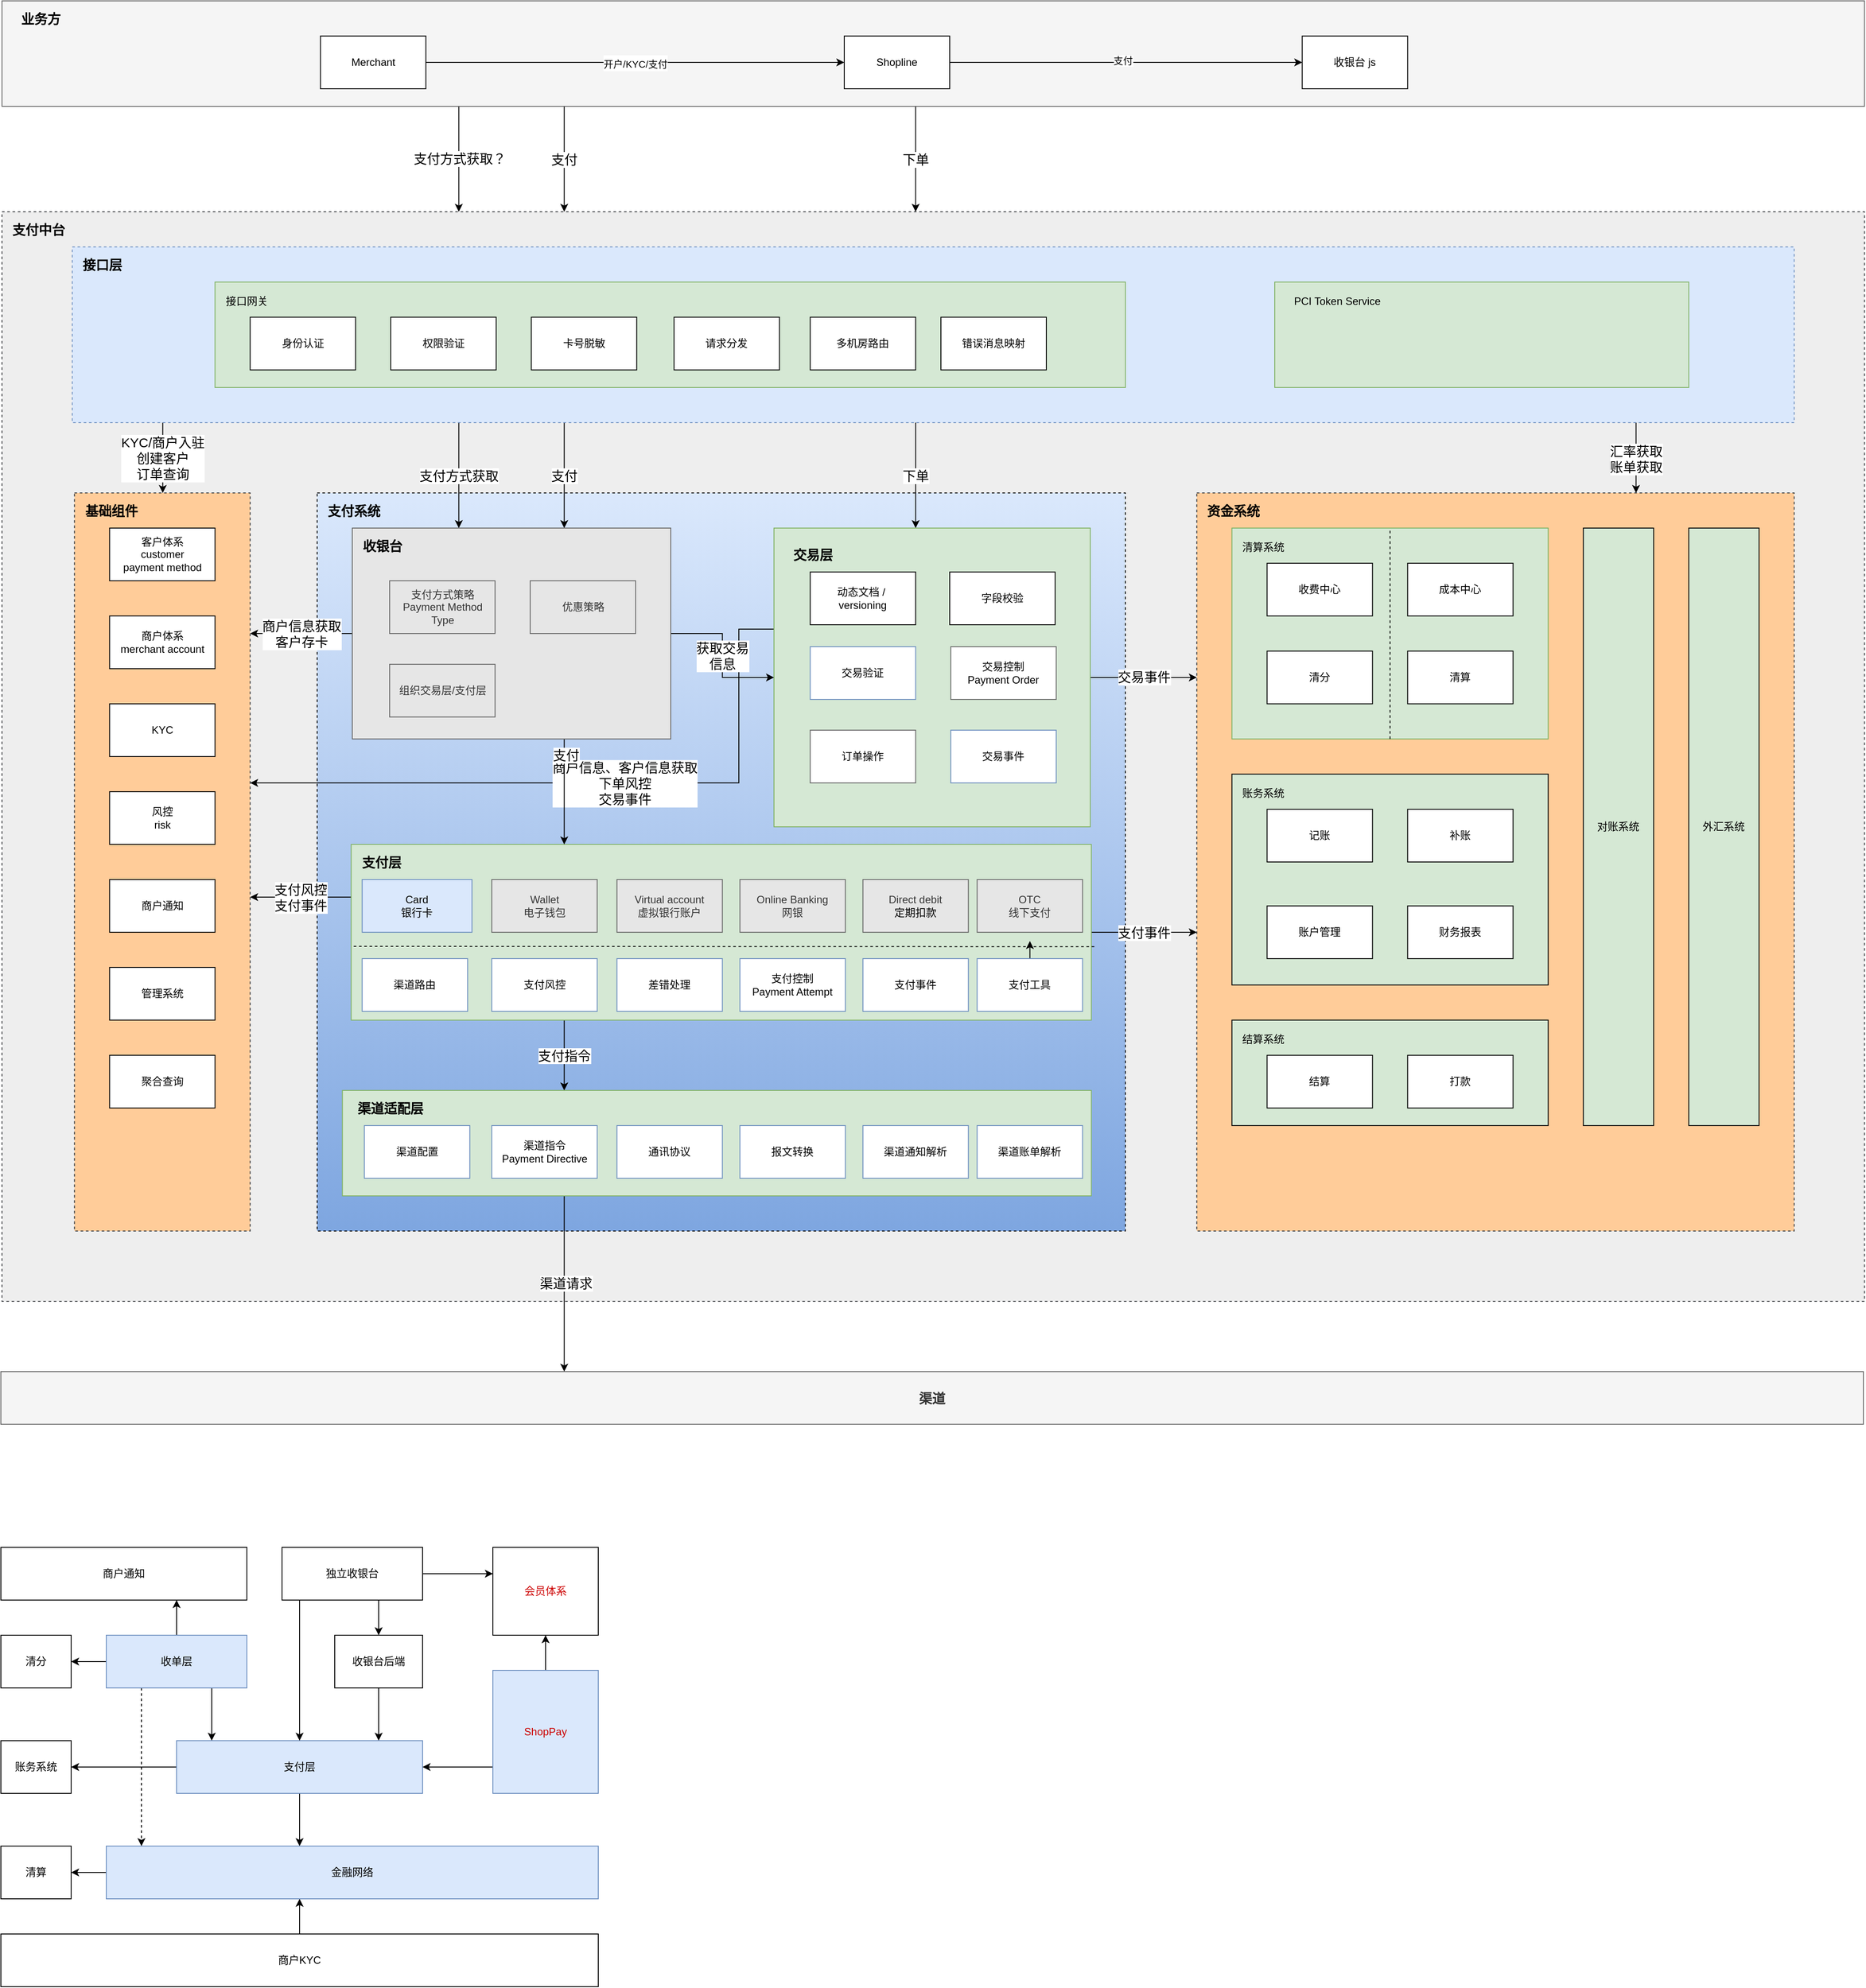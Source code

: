 <mxfile version="15.1.4" type="github" pages="9">
  <diagram id="cVjxZzLwL_wyQ9B9aP87" name="架构图">
    <mxGraphModel dx="-232" dy="1931" grid="1" gridSize="10" guides="1" tooltips="1" connect="1" arrows="1" fold="1" page="1" pageScale="1" pageWidth="827" pageHeight="1169" math="0" shadow="0">
      <root>
        <mxCell id="0" />
        <mxCell id="1" parent="0" />
        <mxCell id="TKnP44aXBmQ0YHkkq7J2-117" value="" style="rounded=0;whiteSpace=wrap;html=1;dashed=1;fontSize=15;align=left;fillColor=#eeeeee;strokeColor=#36393d;" parent="1" vertex="1">
          <mxGeometry x="2281.25" y="-480" width="2120" height="1240" as="geometry" />
        </mxCell>
        <mxCell id="TKnP44aXBmQ0YHkkq7J2-118" value="" style="rounded=0;whiteSpace=wrap;html=1;fontSize=15;fillColor=#dae8fc;gradientColor=#7ea6e0;align=left;dashed=1;" parent="1" vertex="1">
          <mxGeometry x="2640" y="-160" width="920" height="840" as="geometry" />
        </mxCell>
        <mxCell id="TKnP44aXBmQ0YHkkq7J2-119" value="下单" style="edgeStyle=orthogonalEdgeStyle;rounded=0;orthogonalLoop=1;jettySize=auto;html=1;fontSize=15;" parent="1" source="TKnP44aXBmQ0YHkkq7J2-125" target="TKnP44aXBmQ0YHkkq7J2-146" edge="1">
          <mxGeometry relative="1" as="geometry">
            <Array as="points">
              <mxPoint x="3321.25" y="-180" />
              <mxPoint x="3321.25" y="-180" />
            </Array>
          </mxGeometry>
        </mxCell>
        <mxCell id="TKnP44aXBmQ0YHkkq7J2-120" value="支付方式获取" style="edgeStyle=orthogonalEdgeStyle;rounded=0;orthogonalLoop=1;jettySize=auto;html=1;fontSize=15;" parent="1" source="TKnP44aXBmQ0YHkkq7J2-125" target="TKnP44aXBmQ0YHkkq7J2-192" edge="1">
          <mxGeometry relative="1" as="geometry">
            <Array as="points">
              <mxPoint x="2801.25" y="-180" />
              <mxPoint x="2801.25" y="-180" />
            </Array>
          </mxGeometry>
        </mxCell>
        <mxCell id="TKnP44aXBmQ0YHkkq7J2-121" value="支付" style="edgeStyle=orthogonalEdgeStyle;rounded=0;orthogonalLoop=1;jettySize=auto;html=1;fontSize=15;" parent="1" source="TKnP44aXBmQ0YHkkq7J2-125" target="TKnP44aXBmQ0YHkkq7J2-192" edge="1">
          <mxGeometry relative="1" as="geometry">
            <Array as="points">
              <mxPoint x="2921.25" y="-220" />
              <mxPoint x="2921.25" y="-220" />
            </Array>
          </mxGeometry>
        </mxCell>
        <mxCell id="TKnP44aXBmQ0YHkkq7J2-122" value="KYC/商户入驻&lt;br&gt;创建客户&lt;br&gt;订单查询" style="edgeStyle=orthogonalEdgeStyle;rounded=0;orthogonalLoop=1;jettySize=auto;html=1;fontSize=15;" parent="1" source="TKnP44aXBmQ0YHkkq7J2-125" target="TKnP44aXBmQ0YHkkq7J2-129" edge="1">
          <mxGeometry relative="1" as="geometry">
            <Array as="points">
              <mxPoint x="2464.25" y="-220" />
              <mxPoint x="2464.25" y="-220" />
            </Array>
          </mxGeometry>
        </mxCell>
        <mxCell id="TKnP44aXBmQ0YHkkq7J2-123" style="edgeStyle=orthogonalEdgeStyle;rounded=0;orthogonalLoop=1;jettySize=auto;html=1;fontSize=15;" parent="1" source="TKnP44aXBmQ0YHkkq7J2-125" target="TKnP44aXBmQ0YHkkq7J2-127" edge="1">
          <mxGeometry relative="1" as="geometry">
            <Array as="points">
              <mxPoint x="4141.25" y="-190" />
              <mxPoint x="4141.25" y="-190" />
            </Array>
          </mxGeometry>
        </mxCell>
        <mxCell id="TKnP44aXBmQ0YHkkq7J2-124" value="汇率获取&lt;br&gt;账单获取&lt;br&gt;" style="edgeLabel;html=1;align=center;verticalAlign=middle;resizable=0;points=[];fontSize=15;" parent="TKnP44aXBmQ0YHkkq7J2-123" vertex="1" connectable="0">
          <mxGeometry x="0.007" y="-1" relative="1" as="geometry">
            <mxPoint as="offset" />
          </mxGeometry>
        </mxCell>
        <mxCell id="TKnP44aXBmQ0YHkkq7J2-125" value="" style="rounded=0;whiteSpace=wrap;html=1;dashed=1;strokeColor=#6c8ebf;fillColor=#dae8fc;" parent="1" vertex="1">
          <mxGeometry x="2361.25" y="-440" width="1960" height="200" as="geometry" />
        </mxCell>
        <mxCell id="TKnP44aXBmQ0YHkkq7J2-126" value="" style="rounded=0;whiteSpace=wrap;html=1;fillColor=#d5e8d4;strokeColor=#82b366;" parent="1" vertex="1">
          <mxGeometry x="2523.75" y="-400" width="1036.25" height="120" as="geometry" />
        </mxCell>
        <mxCell id="TKnP44aXBmQ0YHkkq7J2-127" value="" style="rounded=0;whiteSpace=wrap;html=1;align=left;dashed=1;fillColor=#ffcc99;strokeColor=#36393d;" parent="1" vertex="1">
          <mxGeometry x="3641.25" y="-160" width="680" height="840" as="geometry" />
        </mxCell>
        <mxCell id="TKnP44aXBmQ0YHkkq7J2-128" value="" style="rounded=0;whiteSpace=wrap;html=1;align=left;strokeColor=#82b366;fillColor=#D5E8D4;" parent="1" vertex="1">
          <mxGeometry x="3681.25" y="-120" width="360" height="240" as="geometry" />
        </mxCell>
        <mxCell id="TKnP44aXBmQ0YHkkq7J2-129" value="" style="rounded=0;whiteSpace=wrap;html=1;align=left;dashed=1;strokeColor=#36393d;fillColor=#ffcc99;" parent="1" vertex="1">
          <mxGeometry x="2363.75" y="-160" width="200" height="840" as="geometry" />
        </mxCell>
        <mxCell id="TKnP44aXBmQ0YHkkq7J2-130" style="edgeStyle=orthogonalEdgeStyle;rounded=0;orthogonalLoop=1;jettySize=auto;html=1;fontSize=15;" parent="1" source="TKnP44aXBmQ0YHkkq7J2-134" target="TKnP44aXBmQ0YHkkq7J2-117" edge="1">
          <mxGeometry relative="1" as="geometry">
            <mxPoint x="2801.25" y="-560" as="targetPoint" />
            <Array as="points">
              <mxPoint x="2801.25" y="-540" />
              <mxPoint x="2801.25" y="-540" />
            </Array>
          </mxGeometry>
        </mxCell>
        <mxCell id="TKnP44aXBmQ0YHkkq7J2-131" value="支付方式获取？" style="edgeLabel;html=1;align=center;verticalAlign=middle;resizable=0;points=[];fontSize=15;" parent="TKnP44aXBmQ0YHkkq7J2-130" vertex="1" connectable="0">
          <mxGeometry x="-0.029" relative="1" as="geometry">
            <mxPoint as="offset" />
          </mxGeometry>
        </mxCell>
        <mxCell id="TKnP44aXBmQ0YHkkq7J2-132" value="支付" style="edgeStyle=orthogonalEdgeStyle;rounded=0;orthogonalLoop=1;jettySize=auto;html=1;fontSize=15;" parent="1" source="TKnP44aXBmQ0YHkkq7J2-134" target="TKnP44aXBmQ0YHkkq7J2-117" edge="1">
          <mxGeometry relative="1" as="geometry">
            <Array as="points">
              <mxPoint x="2921.25" y="-540" />
              <mxPoint x="2921.25" y="-540" />
            </Array>
          </mxGeometry>
        </mxCell>
        <mxCell id="TKnP44aXBmQ0YHkkq7J2-133" value="下单" style="edgeStyle=orthogonalEdgeStyle;rounded=0;orthogonalLoop=1;jettySize=auto;html=1;fontSize=15;" parent="1" source="TKnP44aXBmQ0YHkkq7J2-134" target="TKnP44aXBmQ0YHkkq7J2-117" edge="1">
          <mxGeometry relative="1" as="geometry">
            <Array as="points">
              <mxPoint x="3321.25" y="-570" />
              <mxPoint x="3321.25" y="-570" />
            </Array>
          </mxGeometry>
        </mxCell>
        <mxCell id="TKnP44aXBmQ0YHkkq7J2-134" value="" style="rounded=0;whiteSpace=wrap;html=1;align=left;strokeColor=#666666;fillColor=#f5f5f5;fontColor=#333333;" parent="1" vertex="1">
          <mxGeometry x="2281.25" y="-720" width="2120" height="120" as="geometry" />
        </mxCell>
        <mxCell id="TKnP44aXBmQ0YHkkq7J2-135" value="客户体系&lt;br&gt;customer&lt;br&gt;payment method" style="rounded=0;whiteSpace=wrap;html=1;" parent="1" vertex="1">
          <mxGeometry x="2403.75" y="-120" width="120" height="60" as="geometry" />
        </mxCell>
        <mxCell id="TKnP44aXBmQ0YHkkq7J2-136" value="商户体系&lt;br&gt;merchant account" style="rounded=0;whiteSpace=wrap;html=1;" parent="1" vertex="1">
          <mxGeometry x="2403.75" y="-20" width="120" height="60" as="geometry" />
        </mxCell>
        <mxCell id="TKnP44aXBmQ0YHkkq7J2-137" style="edgeStyle=orthogonalEdgeStyle;rounded=0;orthogonalLoop=1;jettySize=auto;html=1;" parent="1" source="TKnP44aXBmQ0YHkkq7J2-139" target="TKnP44aXBmQ0YHkkq7J2-140" edge="1">
          <mxGeometry relative="1" as="geometry">
            <Array as="points" />
          </mxGeometry>
        </mxCell>
        <mxCell id="TKnP44aXBmQ0YHkkq7J2-138" value="支付" style="edgeLabel;html=1;align=center;verticalAlign=middle;resizable=0;points=[];" parent="TKnP44aXBmQ0YHkkq7J2-137" vertex="1" connectable="0">
          <mxGeometry x="-0.019" y="2" relative="1" as="geometry">
            <mxPoint as="offset" />
          </mxGeometry>
        </mxCell>
        <mxCell id="TKnP44aXBmQ0YHkkq7J2-139" value="Shopline" style="rounded=0;whiteSpace=wrap;html=1;" parent="1" vertex="1">
          <mxGeometry x="3240" y="-680" width="120" height="60" as="geometry" />
        </mxCell>
        <mxCell id="TKnP44aXBmQ0YHkkq7J2-140" value="收银台 js" style="rounded=0;whiteSpace=wrap;html=1;" parent="1" vertex="1">
          <mxGeometry x="3761.25" y="-680" width="120" height="60" as="geometry" />
        </mxCell>
        <mxCell id="TKnP44aXBmQ0YHkkq7J2-141" value="&lt;span style=&quot;font-size: 11px&quot;&gt;开户/KYC/支付&lt;/span&gt;" style="edgeStyle=orthogonalEdgeStyle;rounded=0;orthogonalLoop=1;jettySize=auto;html=1;fontSize=15;" parent="1" source="TKnP44aXBmQ0YHkkq7J2-142" target="TKnP44aXBmQ0YHkkq7J2-139" edge="1">
          <mxGeometry relative="1" as="geometry" />
        </mxCell>
        <mxCell id="TKnP44aXBmQ0YHkkq7J2-142" value="Merchant" style="rounded=0;whiteSpace=wrap;html=1;" parent="1" vertex="1">
          <mxGeometry x="2643.75" y="-680" width="120" height="60" as="geometry" />
        </mxCell>
        <mxCell id="TKnP44aXBmQ0YHkkq7J2-143" style="edgeStyle=orthogonalEdgeStyle;rounded=0;orthogonalLoop=1;jettySize=auto;html=1;fontSize=15;" parent="1" source="TKnP44aXBmQ0YHkkq7J2-146" target="TKnP44aXBmQ0YHkkq7J2-127" edge="1">
          <mxGeometry relative="1" as="geometry">
            <Array as="points">
              <mxPoint x="3671.25" y="-40" />
              <mxPoint x="3671.25" y="-40" />
            </Array>
          </mxGeometry>
        </mxCell>
        <mxCell id="TKnP44aXBmQ0YHkkq7J2-144" value="交易事件" style="edgeLabel;html=1;align=center;verticalAlign=middle;resizable=0;points=[];fontSize=15;" parent="TKnP44aXBmQ0YHkkq7J2-143" vertex="1" connectable="0">
          <mxGeometry x="-0.003" y="1" relative="1" as="geometry">
            <mxPoint as="offset" />
          </mxGeometry>
        </mxCell>
        <mxCell id="TKnP44aXBmQ0YHkkq7J2-145" value="商户信息、客户信息获取&lt;br&gt;下单风控&lt;br&gt;交易事件" style="edgeStyle=orthogonalEdgeStyle;rounded=0;orthogonalLoop=1;jettySize=auto;html=1;fontSize=15;" parent="1" source="TKnP44aXBmQ0YHkkq7J2-146" target="TKnP44aXBmQ0YHkkq7J2-129" edge="1">
          <mxGeometry x="-0.105" relative="1" as="geometry">
            <mxPoint x="3321.25" y="200" as="targetPoint" />
            <Array as="points">
              <mxPoint x="3120" y="-5" />
              <mxPoint x="3120" y="170" />
            </Array>
            <mxPoint as="offset" />
          </mxGeometry>
        </mxCell>
        <mxCell id="TKnP44aXBmQ0YHkkq7J2-146" value="" style="rounded=0;whiteSpace=wrap;html=1;align=center;fillColor=#d5e8d4;strokeColor=#82b366;" parent="1" vertex="1">
          <mxGeometry x="3160" y="-120" width="360" height="340" as="geometry" />
        </mxCell>
        <mxCell id="TKnP44aXBmQ0YHkkq7J2-147" value="支付指令" style="edgeStyle=orthogonalEdgeStyle;rounded=0;orthogonalLoop=1;jettySize=auto;html=1;fontSize=15;" parent="1" source="TKnP44aXBmQ0YHkkq7J2-150" target="TKnP44aXBmQ0YHkkq7J2-163" edge="1">
          <mxGeometry relative="1" as="geometry">
            <Array as="points">
              <mxPoint x="2921.25" y="470" />
              <mxPoint x="2921.25" y="470" />
            </Array>
          </mxGeometry>
        </mxCell>
        <mxCell id="TKnP44aXBmQ0YHkkq7J2-148" value="支付事件" style="edgeStyle=orthogonalEdgeStyle;rounded=0;orthogonalLoop=1;jettySize=auto;html=1;fontSize=15;" parent="1" source="TKnP44aXBmQ0YHkkq7J2-150" target="TKnP44aXBmQ0YHkkq7J2-127" edge="1">
          <mxGeometry relative="1" as="geometry">
            <Array as="points">
              <mxPoint x="3781.25" y="300" />
              <mxPoint x="3781.25" y="300" />
            </Array>
          </mxGeometry>
        </mxCell>
        <mxCell id="TKnP44aXBmQ0YHkkq7J2-149" value="支付风控&lt;br&gt;支付事件" style="edgeStyle=orthogonalEdgeStyle;rounded=0;orthogonalLoop=1;jettySize=auto;html=1;fontSize=15;" parent="1" source="TKnP44aXBmQ0YHkkq7J2-150" target="TKnP44aXBmQ0YHkkq7J2-129" edge="1">
          <mxGeometry relative="1" as="geometry">
            <Array as="points">
              <mxPoint x="2571.25" y="300" />
              <mxPoint x="2571.25" y="300" />
            </Array>
          </mxGeometry>
        </mxCell>
        <mxCell id="TKnP44aXBmQ0YHkkq7J2-150" value="" style="rounded=0;whiteSpace=wrap;html=1;align=center;fillColor=#d5e8d4;strokeColor=#82b366;" parent="1" vertex="1">
          <mxGeometry x="2678.75" y="240" width="842.5" height="200" as="geometry" />
        </mxCell>
        <mxCell id="TKnP44aXBmQ0YHkkq7J2-151" value="Card&lt;br&gt;银行卡" style="rounded=0;whiteSpace=wrap;html=1;fillColor=#dae8fc;strokeColor=#6c8ebf;" parent="1" vertex="1">
          <mxGeometry x="2691.25" y="280" width="125" height="60" as="geometry" />
        </mxCell>
        <mxCell id="TKnP44aXBmQ0YHkkq7J2-152" value="Wallet&lt;br&gt;电子钱包" style="rounded=0;whiteSpace=wrap;html=1;fillColor=#E6E6E6;strokeColor=#666666;fontColor=#333333;" parent="1" vertex="1">
          <mxGeometry x="2838.75" y="280" width="120" height="60" as="geometry" />
        </mxCell>
        <mxCell id="TKnP44aXBmQ0YHkkq7J2-153" value="Virtual account&lt;br&gt;虚拟银行账户" style="rounded=0;whiteSpace=wrap;html=1;fillColor=#E6E6E6;strokeColor=#666666;fontColor=#333333;" parent="1" vertex="1">
          <mxGeometry x="2981.25" y="280" width="120" height="60" as="geometry" />
        </mxCell>
        <mxCell id="TKnP44aXBmQ0YHkkq7J2-154" value="Online Banking&lt;br&gt;网银" style="rounded=0;whiteSpace=wrap;html=1;fillColor=#E6E6E6;strokeColor=#666666;fontColor=#333333;" parent="1" vertex="1">
          <mxGeometry x="3121.25" y="280" width="120" height="60" as="geometry" />
        </mxCell>
        <mxCell id="TKnP44aXBmQ0YHkkq7J2-155" value="Direct debit&lt;br&gt;&lt;span style=&quot;color: rgb(0 , 0 , 0) ; text-align: left&quot;&gt;定期扣款&lt;/span&gt;" style="rounded=0;whiteSpace=wrap;html=1;fillColor=#E6E6E6;strokeColor=#666666;fontColor=#333333;" parent="1" vertex="1">
          <mxGeometry x="3261.25" y="280" width="120" height="60" as="geometry" />
        </mxCell>
        <mxCell id="TKnP44aXBmQ0YHkkq7J2-156" value="OTC&lt;br&gt;线下支付" style="rounded=0;whiteSpace=wrap;html=1;fillColor=#E6E6E6;strokeColor=#666666;fontColor=#333333;" parent="1" vertex="1">
          <mxGeometry x="3391.25" y="280" width="120" height="60" as="geometry" />
        </mxCell>
        <mxCell id="TKnP44aXBmQ0YHkkq7J2-157" value="交易事件" style="rounded=0;whiteSpace=wrap;html=1;fillColor=#FFFFFF;strokeColor=#6c8ebf;" parent="1" vertex="1">
          <mxGeometry x="3361.25" y="110" width="120" height="60" as="geometry" />
        </mxCell>
        <mxCell id="TKnP44aXBmQ0YHkkq7J2-158" value="交易验证" style="rounded=0;whiteSpace=wrap;html=1;fillColor=#FFFFFF;strokeColor=#6c8ebf;" parent="1" vertex="1">
          <mxGeometry x="3201.25" y="15" width="120" height="60" as="geometry" />
        </mxCell>
        <mxCell id="TKnP44aXBmQ0YHkkq7J2-159" value="&lt;span style=&quot;color: rgb(0 , 0 , 0)&quot;&gt;交易控制&lt;br&gt;Payment Order&lt;br&gt;&lt;/span&gt;" style="rounded=0;whiteSpace=wrap;html=1;fillColor=#FFFFFF;strokeColor=#666666;fontColor=#333333;" parent="1" vertex="1">
          <mxGeometry x="3361.25" y="15" width="120" height="60" as="geometry" />
        </mxCell>
        <mxCell id="TKnP44aXBmQ0YHkkq7J2-160" value="&lt;span style=&quot;color: rgb(0 , 0 , 0)&quot;&gt;订单操作&lt;/span&gt;" style="rounded=0;whiteSpace=wrap;html=1;fillColor=#FFFFFF;strokeColor=#666666;fontColor=#333333;" parent="1" vertex="1">
          <mxGeometry x="3201.25" y="110" width="120" height="60" as="geometry" />
        </mxCell>
        <mxCell id="TKnP44aXBmQ0YHkkq7J2-161" style="edgeStyle=orthogonalEdgeStyle;rounded=0;orthogonalLoop=1;jettySize=auto;html=1;fontSize=15;" parent="1" source="TKnP44aXBmQ0YHkkq7J2-163" target="TKnP44aXBmQ0YHkkq7J2-169" edge="1">
          <mxGeometry relative="1" as="geometry">
            <Array as="points">
              <mxPoint x="2921.25" y="670" />
              <mxPoint x="2921.25" y="670" />
            </Array>
          </mxGeometry>
        </mxCell>
        <mxCell id="TKnP44aXBmQ0YHkkq7J2-162" value="渠道请求" style="edgeLabel;html=1;align=center;verticalAlign=middle;resizable=0;points=[];fontSize=15;" parent="TKnP44aXBmQ0YHkkq7J2-161" vertex="1" connectable="0">
          <mxGeometry x="-0.014" y="1" relative="1" as="geometry">
            <mxPoint as="offset" />
          </mxGeometry>
        </mxCell>
        <mxCell id="TKnP44aXBmQ0YHkkq7J2-163" value="" style="rounded=0;whiteSpace=wrap;html=1;fillColor=#d5e8d4;strokeColor=#82b366;" parent="1" vertex="1">
          <mxGeometry x="2668.75" y="520" width="852.5" height="120" as="geometry" />
        </mxCell>
        <mxCell id="TKnP44aXBmQ0YHkkq7J2-164" value="&lt;font style=&quot;font-size: 15px;&quot;&gt;交易层&lt;/font&gt;" style="text;html=1;strokeColor=none;fillColor=none;align=left;verticalAlign=middle;whiteSpace=wrap;rounded=0;fontSize=15;fontStyle=1" parent="1" vertex="1">
          <mxGeometry x="3180" y="-100" width="80" height="20" as="geometry" />
        </mxCell>
        <mxCell id="TKnP44aXBmQ0YHkkq7J2-165" value="&lt;font style=&quot;font-size: 15px&quot;&gt;支付层&lt;/font&gt;" style="text;html=1;strokeColor=none;fillColor=none;align=left;verticalAlign=middle;whiteSpace=wrap;rounded=0;fontSize=15;fontStyle=1" parent="1" vertex="1">
          <mxGeometry x="2688.75" y="250" width="80" height="20" as="geometry" />
        </mxCell>
        <mxCell id="TKnP44aXBmQ0YHkkq7J2-166" value="业务方" style="text;html=1;strokeColor=none;fillColor=none;align=left;verticalAlign=middle;whiteSpace=wrap;rounded=0;fontSize=15;fontStyle=1" parent="1" vertex="1">
          <mxGeometry x="2301.25" y="-710" width="80" height="20" as="geometry" />
        </mxCell>
        <mxCell id="TKnP44aXBmQ0YHkkq7J2-167" value="风控&lt;br&gt;risk" style="rounded=0;whiteSpace=wrap;html=1;" parent="1" vertex="1">
          <mxGeometry x="2403.75" y="180" width="120" height="60" as="geometry" />
        </mxCell>
        <mxCell id="TKnP44aXBmQ0YHkkq7J2-168" value="清分" style="rounded=0;whiteSpace=wrap;html=1;" parent="1" vertex="1">
          <mxGeometry x="3721.25" y="20" width="120" height="60" as="geometry" />
        </mxCell>
        <mxCell id="TKnP44aXBmQ0YHkkq7J2-169" value="&lt;b&gt;&lt;font style=&quot;font-size: 15px&quot;&gt;渠道&lt;/font&gt;&lt;/b&gt;" style="rounded=0;whiteSpace=wrap;html=1;fillColor=#f5f5f5;strokeColor=#666666;fontColor=#333333;" parent="1" vertex="1">
          <mxGeometry x="2280" y="840" width="2120" height="60" as="geometry" />
        </mxCell>
        <mxCell id="TKnP44aXBmQ0YHkkq7J2-170" value="商户通知" style="rounded=0;whiteSpace=wrap;html=1;" parent="1" vertex="1">
          <mxGeometry x="2403.75" y="280" width="120" height="60" as="geometry" />
        </mxCell>
        <mxCell id="TKnP44aXBmQ0YHkkq7J2-171" value="收费中心" style="rounded=0;whiteSpace=wrap;html=1;" parent="1" vertex="1">
          <mxGeometry x="3721.25" y="-80" width="120" height="60" as="geometry" />
        </mxCell>
        <mxCell id="TKnP44aXBmQ0YHkkq7J2-172" value="成本中心" style="rounded=0;whiteSpace=wrap;html=1;" parent="1" vertex="1">
          <mxGeometry x="3881.25" y="-80" width="120" height="60" as="geometry" />
        </mxCell>
        <mxCell id="TKnP44aXBmQ0YHkkq7J2-173" value="&lt;font style=&quot;font-size: 15px&quot;&gt;资金系统&lt;/font&gt;" style="text;html=1;strokeColor=none;fillColor=none;align=left;verticalAlign=middle;whiteSpace=wrap;rounded=0;fontSize=15;fontStyle=1" parent="1" vertex="1">
          <mxGeometry x="3651.25" y="-150" width="80" height="20" as="geometry" />
        </mxCell>
        <mxCell id="TKnP44aXBmQ0YHkkq7J2-174" value="&lt;span style=&quot;font-size: 12px ; font-weight: 400 ; text-align: center&quot;&gt;清算系统&lt;/span&gt;" style="text;html=1;strokeColor=none;fillColor=none;align=left;verticalAlign=middle;whiteSpace=wrap;rounded=0;fontSize=15;fontStyle=1" parent="1" vertex="1">
          <mxGeometry x="3691.25" y="-110" width="80" height="20" as="geometry" />
        </mxCell>
        <mxCell id="TKnP44aXBmQ0YHkkq7J2-175" value="清算" style="rounded=0;whiteSpace=wrap;html=1;" parent="1" vertex="1">
          <mxGeometry x="3881.25" y="20" width="120" height="60" as="geometry" />
        </mxCell>
        <mxCell id="TKnP44aXBmQ0YHkkq7J2-176" value="" style="endArrow=none;dashed=1;html=1;fontSize=15;entryX=0.5;entryY=0;entryDx=0;entryDy=0;exitX=0.5;exitY=1;exitDx=0;exitDy=0;" parent="1" source="TKnP44aXBmQ0YHkkq7J2-128" target="TKnP44aXBmQ0YHkkq7J2-128" edge="1">
          <mxGeometry width="50" height="50" relative="1" as="geometry">
            <mxPoint x="3851.25" y="-30" as="sourcePoint" />
            <mxPoint x="3901.25" y="-80" as="targetPoint" />
          </mxGeometry>
        </mxCell>
        <mxCell id="TKnP44aXBmQ0YHkkq7J2-177" value="" style="rounded=0;whiteSpace=wrap;html=1;align=left;fillColor=#D5E8D4;" parent="1" vertex="1">
          <mxGeometry x="3681.25" y="160" width="360" height="240" as="geometry" />
        </mxCell>
        <mxCell id="TKnP44aXBmQ0YHkkq7J2-178" value="财务报表" style="rounded=0;whiteSpace=wrap;html=1;" parent="1" vertex="1">
          <mxGeometry x="3881.25" y="310" width="120" height="60" as="geometry" />
        </mxCell>
        <mxCell id="TKnP44aXBmQ0YHkkq7J2-179" value="记账" style="rounded=0;whiteSpace=wrap;html=1;" parent="1" vertex="1">
          <mxGeometry x="3721.25" y="200" width="120" height="60" as="geometry" />
        </mxCell>
        <mxCell id="TKnP44aXBmQ0YHkkq7J2-180" value="补账" style="rounded=0;whiteSpace=wrap;html=1;" parent="1" vertex="1">
          <mxGeometry x="3881.25" y="200" width="120" height="60" as="geometry" />
        </mxCell>
        <mxCell id="TKnP44aXBmQ0YHkkq7J2-181" value="&lt;span style=&quot;font-size: 12px ; font-weight: 400 ; text-align: center&quot;&gt;账务系统&lt;/span&gt;" style="text;html=1;strokeColor=none;fillColor=none;align=left;verticalAlign=middle;whiteSpace=wrap;rounded=0;fontSize=15;fontStyle=1" parent="1" vertex="1">
          <mxGeometry x="3691.25" y="170" width="80" height="20" as="geometry" />
        </mxCell>
        <mxCell id="TKnP44aXBmQ0YHkkq7J2-182" value="账户管理" style="rounded=0;whiteSpace=wrap;html=1;" parent="1" vertex="1">
          <mxGeometry x="3721.25" y="310" width="120" height="60" as="geometry" />
        </mxCell>
        <mxCell id="TKnP44aXBmQ0YHkkq7J2-183" value="" style="rounded=0;whiteSpace=wrap;html=1;align=left;fillColor=#D5E8D4;" parent="1" vertex="1">
          <mxGeometry x="3681.25" y="440" width="360" height="120" as="geometry" />
        </mxCell>
        <mxCell id="TKnP44aXBmQ0YHkkq7J2-184" value="&lt;span style=&quot;font-size: 12px ; font-weight: 400 ; text-align: center&quot;&gt;结算系统&lt;/span&gt;" style="text;html=1;strokeColor=none;fillColor=none;align=left;verticalAlign=middle;whiteSpace=wrap;rounded=0;fontSize=15;fontStyle=1" parent="1" vertex="1">
          <mxGeometry x="3691.25" y="450" width="80" height="20" as="geometry" />
        </mxCell>
        <mxCell id="TKnP44aXBmQ0YHkkq7J2-185" value="结算" style="rounded=0;whiteSpace=wrap;html=1;" parent="1" vertex="1">
          <mxGeometry x="3721.25" y="480" width="120" height="60" as="geometry" />
        </mxCell>
        <mxCell id="TKnP44aXBmQ0YHkkq7J2-186" value="打款" style="rounded=0;whiteSpace=wrap;html=1;" parent="1" vertex="1">
          <mxGeometry x="3881.25" y="480" width="120" height="60" as="geometry" />
        </mxCell>
        <mxCell id="TKnP44aXBmQ0YHkkq7J2-187" value="对账系统" style="rounded=0;whiteSpace=wrap;html=1;align=center;fillColor=#D5E8D4;" parent="1" vertex="1">
          <mxGeometry x="4081.25" y="-120" width="80" height="680" as="geometry" />
        </mxCell>
        <mxCell id="TKnP44aXBmQ0YHkkq7J2-188" value="商户信息获取&lt;br&gt;客户存卡" style="edgeStyle=orthogonalEdgeStyle;rounded=0;orthogonalLoop=1;jettySize=auto;html=1;fontSize=15;" parent="1" source="TKnP44aXBmQ0YHkkq7J2-192" target="TKnP44aXBmQ0YHkkq7J2-129" edge="1">
          <mxGeometry relative="1" as="geometry">
            <Array as="points">
              <mxPoint x="2621.25" />
              <mxPoint x="2621.25" />
            </Array>
          </mxGeometry>
        </mxCell>
        <mxCell id="TKnP44aXBmQ0YHkkq7J2-189" style="edgeStyle=orthogonalEdgeStyle;rounded=0;orthogonalLoop=1;jettySize=auto;html=1;fontSize=15;" parent="1" source="TKnP44aXBmQ0YHkkq7J2-192" target="TKnP44aXBmQ0YHkkq7J2-150" edge="1">
          <mxGeometry relative="1" as="geometry">
            <Array as="points">
              <mxPoint x="2921.25" y="150" />
              <mxPoint x="2921.25" y="150" />
            </Array>
          </mxGeometry>
        </mxCell>
        <mxCell id="TKnP44aXBmQ0YHkkq7J2-190" value="支付" style="edgeLabel;html=1;align=center;verticalAlign=middle;resizable=0;points=[];fontSize=15;" parent="TKnP44aXBmQ0YHkkq7J2-189" vertex="1" connectable="0">
          <mxGeometry x="-0.707" y="1" relative="1" as="geometry">
            <mxPoint as="offset" />
          </mxGeometry>
        </mxCell>
        <mxCell id="TKnP44aXBmQ0YHkkq7J2-191" value="获取交易&lt;br&gt;信息" style="edgeStyle=orthogonalEdgeStyle;rounded=0;orthogonalLoop=1;jettySize=auto;html=1;entryX=0;entryY=0.5;entryDx=0;entryDy=0;fontSize=15;" parent="1" source="TKnP44aXBmQ0YHkkq7J2-192" target="TKnP44aXBmQ0YHkkq7J2-146" edge="1">
          <mxGeometry relative="1" as="geometry" />
        </mxCell>
        <mxCell id="TKnP44aXBmQ0YHkkq7J2-192" value="" style="rounded=0;whiteSpace=wrap;html=1;align=center;fillColor=#E6E6E6;strokeColor=#666666;fontColor=#333333;" parent="1" vertex="1">
          <mxGeometry x="2680" y="-120" width="362.5" height="240" as="geometry" />
        </mxCell>
        <mxCell id="TKnP44aXBmQ0YHkkq7J2-193" value="&lt;font style=&quot;font-size: 15px&quot;&gt;收银台&lt;/font&gt;" style="text;html=1;strokeColor=none;fillColor=none;align=left;verticalAlign=middle;whiteSpace=wrap;rounded=0;fontSize=15;fontStyle=1" parent="1" vertex="1">
          <mxGeometry x="2690" y="-110" width="80" height="20" as="geometry" />
        </mxCell>
        <mxCell id="TKnP44aXBmQ0YHkkq7J2-194" value="支付方式策略&lt;br&gt;Payment Method Type" style="rounded=0;whiteSpace=wrap;html=1;fillColor=#E6E6E6;strokeColor=#666666;fontColor=#333333;" parent="1" vertex="1">
          <mxGeometry x="2722.5" y="-60" width="120" height="60" as="geometry" />
        </mxCell>
        <mxCell id="TKnP44aXBmQ0YHkkq7J2-195" value="优惠策略" style="rounded=0;whiteSpace=wrap;html=1;fillColor=#E6E6E6;strokeColor=#666666;fontColor=#333333;" parent="1" vertex="1">
          <mxGeometry x="2882.5" y="-60" width="120" height="60" as="geometry" />
        </mxCell>
        <mxCell id="TKnP44aXBmQ0YHkkq7J2-196" value="&lt;b style=&quot;text-align: center&quot;&gt;接口层&lt;/b&gt;" style="text;html=1;strokeColor=none;fillColor=none;align=left;verticalAlign=middle;whiteSpace=wrap;rounded=0;fontSize=15;fontStyle=1" parent="1" vertex="1">
          <mxGeometry x="2371.25" y="-430" width="80" height="20" as="geometry" />
        </mxCell>
        <mxCell id="TKnP44aXBmQ0YHkkq7J2-197" value="身份认证" style="rounded=0;whiteSpace=wrap;html=1;" parent="1" vertex="1">
          <mxGeometry x="2563.75" y="-360" width="120" height="60" as="geometry" />
        </mxCell>
        <mxCell id="TKnP44aXBmQ0YHkkq7J2-198" value="&lt;span style=&quot;font-size: 12px ; font-weight: 400 ; text-align: center&quot;&gt;接口网关&lt;/span&gt;" style="text;html=1;strokeColor=none;fillColor=none;align=left;verticalAlign=middle;whiteSpace=wrap;rounded=0;fontSize=15;fontStyle=1" parent="1" vertex="1">
          <mxGeometry x="2533.75" y="-390" width="80" height="20" as="geometry" />
        </mxCell>
        <mxCell id="TKnP44aXBmQ0YHkkq7J2-199" value="&lt;span&gt;权限验证&lt;/span&gt;" style="rounded=0;whiteSpace=wrap;html=1;" parent="1" vertex="1">
          <mxGeometry x="2723.75" y="-360" width="120" height="60" as="geometry" />
        </mxCell>
        <mxCell id="TKnP44aXBmQ0YHkkq7J2-200" value="卡号脱敏" style="rounded=0;whiteSpace=wrap;html=1;" parent="1" vertex="1">
          <mxGeometry x="2883.75" y="-360" width="120" height="60" as="geometry" />
        </mxCell>
        <mxCell id="TKnP44aXBmQ0YHkkq7J2-201" value="" style="rounded=0;whiteSpace=wrap;html=1;fillColor=#d5e8d4;strokeColor=#82b366;" parent="1" vertex="1">
          <mxGeometry x="3730" y="-400" width="471.25" height="120" as="geometry" />
        </mxCell>
        <mxCell id="TKnP44aXBmQ0YHkkq7J2-203" value="&lt;span style=&quot;font-size: 12px ; font-weight: 400 ; text-align: center&quot;&gt;PCI Token Service&lt;/span&gt;" style="text;html=1;strokeColor=none;fillColor=none;align=left;verticalAlign=middle;whiteSpace=wrap;rounded=0;fontSize=15;fontStyle=1" parent="1" vertex="1">
          <mxGeometry x="3750" y="-390" width="147.5" height="20" as="geometry" />
        </mxCell>
        <mxCell id="TKnP44aXBmQ0YHkkq7J2-204" value="&lt;span&gt;字段校验&lt;/span&gt;" style="rounded=0;whiteSpace=wrap;html=1;" parent="1" vertex="1">
          <mxGeometry x="3360" y="-70" width="120" height="60" as="geometry" />
        </mxCell>
        <mxCell id="TKnP44aXBmQ0YHkkq7J2-205" value="&lt;span&gt;动态文档 /&amp;nbsp;&lt;br&gt;&lt;/span&gt;versioning&lt;span&gt;&lt;br&gt;&lt;/span&gt;" style="rounded=0;whiteSpace=wrap;html=1;" parent="1" vertex="1">
          <mxGeometry x="3201.25" y="-70" width="120" height="60" as="geometry" />
        </mxCell>
        <mxCell id="TKnP44aXBmQ0YHkkq7J2-206" value="&lt;span&gt;请求分发&lt;/span&gt;" style="rounded=0;whiteSpace=wrap;html=1;" parent="1" vertex="1">
          <mxGeometry x="3046.25" y="-360" width="120" height="60" as="geometry" />
        </mxCell>
        <mxCell id="TKnP44aXBmQ0YHkkq7J2-208" value="&lt;b style=&quot;font-size: 12px ; text-align: center&quot;&gt;&lt;font style=&quot;font-size: 15px&quot;&gt;渠道适配层&lt;/font&gt;&lt;/b&gt;" style="text;html=1;strokeColor=none;fillColor=none;align=left;verticalAlign=middle;whiteSpace=wrap;rounded=0;fontSize=15;fontStyle=1" parent="1" vertex="1">
          <mxGeometry x="2683.75" y="530" width="80" height="20" as="geometry" />
        </mxCell>
        <mxCell id="TKnP44aXBmQ0YHkkq7J2-209" value="渠道路由" style="rounded=0;whiteSpace=wrap;html=1;fillColor=#FFFFFF;strokeColor=#6c8ebf;" parent="1" vertex="1">
          <mxGeometry x="2691.25" y="370" width="120" height="60" as="geometry" />
        </mxCell>
        <mxCell id="TKnP44aXBmQ0YHkkq7J2-210" value="渠道配置" style="rounded=0;whiteSpace=wrap;html=1;fillColor=#FFFFFF;strokeColor=#6c8ebf;" parent="1" vertex="1">
          <mxGeometry x="2693.75" y="560" width="120" height="60" as="geometry" />
        </mxCell>
        <mxCell id="TKnP44aXBmQ0YHkkq7J2-211" value="通讯协议" style="rounded=0;whiteSpace=wrap;html=1;fillColor=#FFFFFF;strokeColor=#6c8ebf;" parent="1" vertex="1">
          <mxGeometry x="2981.25" y="560" width="120" height="60" as="geometry" />
        </mxCell>
        <mxCell id="TKnP44aXBmQ0YHkkq7J2-212" value="报文转换" style="rounded=0;whiteSpace=wrap;html=1;fillColor=#FFFFFF;strokeColor=#6c8ebf;" parent="1" vertex="1">
          <mxGeometry x="3121.25" y="560" width="120" height="60" as="geometry" />
        </mxCell>
        <mxCell id="TKnP44aXBmQ0YHkkq7J2-213" value="KYC" style="rounded=0;whiteSpace=wrap;html=1;" parent="1" vertex="1">
          <mxGeometry x="2403.75" y="80" width="120" height="60" as="geometry" />
        </mxCell>
        <mxCell id="TKnP44aXBmQ0YHkkq7J2-214" value="管理系统" style="rounded=0;whiteSpace=wrap;html=1;" parent="1" vertex="1">
          <mxGeometry x="2403.75" y="380" width="120" height="60" as="geometry" />
        </mxCell>
        <mxCell id="TKnP44aXBmQ0YHkkq7J2-215" value="聚合查询" style="rounded=0;whiteSpace=wrap;html=1;" parent="1" vertex="1">
          <mxGeometry x="2403.75" y="480" width="120" height="60" as="geometry" />
        </mxCell>
        <mxCell id="TKnP44aXBmQ0YHkkq7J2-216" value="&lt;font style=&quot;font-size: 15px&quot;&gt;基础组件&lt;/font&gt;" style="text;html=1;strokeColor=none;fillColor=none;align=left;verticalAlign=middle;whiteSpace=wrap;rounded=0;fontSize=15;fontStyle=1" parent="1" vertex="1">
          <mxGeometry x="2373.75" y="-150" width="80" height="20" as="geometry" />
        </mxCell>
        <mxCell id="TKnP44aXBmQ0YHkkq7J2-217" value="外汇系统" style="rounded=0;whiteSpace=wrap;html=1;align=center;fillColor=#D5E8D4;" parent="1" vertex="1">
          <mxGeometry x="4201.25" y="-120" width="80" height="680" as="geometry" />
        </mxCell>
        <mxCell id="TKnP44aXBmQ0YHkkq7J2-218" value="渠道账单解析" style="rounded=0;whiteSpace=wrap;html=1;fillColor=#FFFFFF;strokeColor=#6c8ebf;" parent="1" vertex="1">
          <mxGeometry x="3391.25" y="560" width="120" height="60" as="geometry" />
        </mxCell>
        <mxCell id="TKnP44aXBmQ0YHkkq7J2-219" value="&lt;font style=&quot;font-size: 15px&quot;&gt;支付系统&lt;/font&gt;" style="text;html=1;strokeColor=none;fillColor=none;align=left;verticalAlign=middle;whiteSpace=wrap;rounded=0;fontSize=15;fontStyle=1" parent="1" vertex="1">
          <mxGeometry x="2650" y="-150" width="80" height="20" as="geometry" />
        </mxCell>
        <mxCell id="TKnP44aXBmQ0YHkkq7J2-220" value="支付中台" style="text;html=1;strokeColor=none;fillColor=none;align=left;verticalAlign=middle;whiteSpace=wrap;rounded=0;fontSize=15;fontStyle=1" parent="1" vertex="1">
          <mxGeometry x="2291.25" y="-470" width="80" height="20" as="geometry" />
        </mxCell>
        <mxCell id="TKnP44aXBmQ0YHkkq7J2-222" value="" style="endArrow=none;dashed=1;html=1;fontSize=15;exitX=1.004;exitY=0.582;exitDx=0;exitDy=0;exitPerimeter=0;" parent="1" source="TKnP44aXBmQ0YHkkq7J2-150" edge="1">
          <mxGeometry width="50" height="50" relative="1" as="geometry">
            <mxPoint x="3871.25" y="130" as="sourcePoint" />
            <mxPoint x="2681.25" y="356" as="targetPoint" />
            <Array as="points" />
          </mxGeometry>
        </mxCell>
        <mxCell id="TKnP44aXBmQ0YHkkq7J2-223" value="组织交易层/支付层" style="rounded=0;whiteSpace=wrap;html=1;fillColor=#E6E6E6;strokeColor=#666666;fontColor=#333333;" parent="1" vertex="1">
          <mxGeometry x="2722.5" y="35" width="120" height="60" as="geometry" />
        </mxCell>
        <mxCell id="TKnP44aXBmQ0YHkkq7J2-225" value="差错处理" style="rounded=0;whiteSpace=wrap;html=1;fillColor=#FFFFFF;strokeColor=#6c8ebf;" parent="1" vertex="1">
          <mxGeometry x="2981.25" y="370" width="120" height="60" as="geometry" />
        </mxCell>
        <mxCell id="TKnP44aXBmQ0YHkkq7J2-226" value="支付控制&lt;br&gt;Payment Attempt" style="rounded=0;whiteSpace=wrap;html=1;fillColor=#FFFFFF;strokeColor=#6c8ebf;" parent="1" vertex="1">
          <mxGeometry x="3121.25" y="370" width="120" height="60" as="geometry" />
        </mxCell>
        <mxCell id="TKnP44aXBmQ0YHkkq7J2-227" value="支付事件" style="rounded=0;whiteSpace=wrap;html=1;fillColor=#FFFFFF;strokeColor=#6c8ebf;" parent="1" vertex="1">
          <mxGeometry x="3261.25" y="370" width="120" height="60" as="geometry" />
        </mxCell>
        <mxCell id="TKnP44aXBmQ0YHkkq7J2-228" style="edgeStyle=orthogonalEdgeStyle;rounded=0;orthogonalLoop=1;jettySize=auto;html=1;fontSize=15;" parent="1" source="TKnP44aXBmQ0YHkkq7J2-229" edge="1">
          <mxGeometry relative="1" as="geometry">
            <mxPoint x="3451.25" y="350" as="targetPoint" />
          </mxGeometry>
        </mxCell>
        <mxCell id="TKnP44aXBmQ0YHkkq7J2-229" value="支付工具" style="rounded=0;whiteSpace=wrap;html=1;fillColor=#FFFFFF;strokeColor=#6c8ebf;" parent="1" vertex="1">
          <mxGeometry x="3391.25" y="370" width="120" height="60" as="geometry" />
        </mxCell>
        <mxCell id="TKnP44aXBmQ0YHkkq7J2-230" value="渠道指令&lt;br&gt;Payment Directive" style="rounded=0;whiteSpace=wrap;html=1;fillColor=#FFFFFF;strokeColor=#6c8ebf;" parent="1" vertex="1">
          <mxGeometry x="2838.75" y="560" width="120" height="60" as="geometry" />
        </mxCell>
        <mxCell id="TKnP44aXBmQ0YHkkq7J2-231" value="渠道通知解析" style="rounded=0;whiteSpace=wrap;html=1;fillColor=#FFFFFF;strokeColor=#6c8ebf;" parent="1" vertex="1">
          <mxGeometry x="3261.25" y="560" width="120" height="60" as="geometry" />
        </mxCell>
        <mxCell id="ScTGErtimjXPT1y2DSgy-1" value="&lt;span&gt;多机房路由&lt;/span&gt;" style="rounded=0;whiteSpace=wrap;html=1;" parent="1" vertex="1">
          <mxGeometry x="3201.25" y="-360" width="120" height="60" as="geometry" />
        </mxCell>
        <mxCell id="spxf2DMLvFv-p25qX00V-1" value="&lt;span&gt;错误消息映射&lt;/span&gt;" style="rounded=0;whiteSpace=wrap;html=1;" parent="1" vertex="1">
          <mxGeometry x="3350" y="-360" width="120" height="60" as="geometry" />
        </mxCell>
        <mxCell id="orVKUcYAT1e5HAmOlIDW-1" value="支付风控" style="rounded=0;whiteSpace=wrap;html=1;fillColor=#FFFFFF;strokeColor=#6c8ebf;" parent="1" vertex="1">
          <mxGeometry x="2838.75" y="370" width="120" height="60" as="geometry" />
        </mxCell>
        <mxCell id="eUrwdl6Mdm76n9nL6rhs-1" style="edgeStyle=orthogonalEdgeStyle;rounded=0;orthogonalLoop=1;jettySize=auto;html=1;" parent="1" source="eUrwdl6Mdm76n9nL6rhs-2" target="eUrwdl6Mdm76n9nL6rhs-12" edge="1">
          <mxGeometry relative="1" as="geometry">
            <Array as="points">
              <mxPoint x="2710" y="1230" />
              <mxPoint x="2710" y="1230" />
            </Array>
          </mxGeometry>
        </mxCell>
        <mxCell id="eUrwdl6Mdm76n9nL6rhs-2" value="收银台后端" style="rounded=0;whiteSpace=wrap;html=1;" parent="1" vertex="1">
          <mxGeometry x="2660" y="1140" width="100" height="60" as="geometry" />
        </mxCell>
        <mxCell id="eUrwdl6Mdm76n9nL6rhs-3" style="edgeStyle=orthogonalEdgeStyle;rounded=0;orthogonalLoop=1;jettySize=auto;html=1;" parent="1" source="eUrwdl6Mdm76n9nL6rhs-4" target="eUrwdl6Mdm76n9nL6rhs-14" edge="1">
          <mxGeometry relative="1" as="geometry">
            <Array as="points">
              <mxPoint x="2620" y="1460" />
              <mxPoint x="2620" y="1460" />
            </Array>
          </mxGeometry>
        </mxCell>
        <mxCell id="eUrwdl6Mdm76n9nL6rhs-4" value="商户KYC" style="rounded=0;whiteSpace=wrap;html=1;" parent="1" vertex="1">
          <mxGeometry x="2280" y="1480" width="680" height="60" as="geometry" />
        </mxCell>
        <mxCell id="eUrwdl6Mdm76n9nL6rhs-5" style="edgeStyle=orthogonalEdgeStyle;rounded=0;orthogonalLoop=1;jettySize=auto;html=1;" parent="1" source="eUrwdl6Mdm76n9nL6rhs-9" target="eUrwdl6Mdm76n9nL6rhs-12" edge="1">
          <mxGeometry relative="1" as="geometry">
            <Array as="points">
              <mxPoint x="2520" y="1220" />
              <mxPoint x="2520" y="1220" />
            </Array>
          </mxGeometry>
        </mxCell>
        <mxCell id="eUrwdl6Mdm76n9nL6rhs-6" style="edgeStyle=orthogonalEdgeStyle;rounded=0;orthogonalLoop=1;jettySize=auto;html=1;dashed=1;" parent="1" source="eUrwdl6Mdm76n9nL6rhs-9" target="eUrwdl6Mdm76n9nL6rhs-14" edge="1">
          <mxGeometry relative="1" as="geometry">
            <Array as="points">
              <mxPoint x="2440" y="1250" />
              <mxPoint x="2440" y="1250" />
            </Array>
          </mxGeometry>
        </mxCell>
        <mxCell id="eUrwdl6Mdm76n9nL6rhs-7" style="edgeStyle=orthogonalEdgeStyle;rounded=0;orthogonalLoop=1;jettySize=auto;html=1;" parent="1" source="eUrwdl6Mdm76n9nL6rhs-9" target="eUrwdl6Mdm76n9nL6rhs-18" edge="1">
          <mxGeometry relative="1" as="geometry">
            <Array as="points">
              <mxPoint x="2370" y="1170" />
              <mxPoint x="2370" y="1170" />
            </Array>
          </mxGeometry>
        </mxCell>
        <mxCell id="eUrwdl6Mdm76n9nL6rhs-8" style="edgeStyle=orthogonalEdgeStyle;rounded=0;orthogonalLoop=1;jettySize=auto;html=1;" parent="1" source="eUrwdl6Mdm76n9nL6rhs-9" target="eUrwdl6Mdm76n9nL6rhs-15" edge="1">
          <mxGeometry relative="1" as="geometry">
            <Array as="points">
              <mxPoint x="2480" y="1100" />
              <mxPoint x="2480" y="1100" />
            </Array>
          </mxGeometry>
        </mxCell>
        <mxCell id="eUrwdl6Mdm76n9nL6rhs-9" value="收单层" style="rounded=0;whiteSpace=wrap;html=1;fillColor=#dae8fc;strokeColor=#6c8ebf;" parent="1" vertex="1">
          <mxGeometry x="2400" y="1140" width="160" height="60" as="geometry" />
        </mxCell>
        <mxCell id="eUrwdl6Mdm76n9nL6rhs-10" style="edgeStyle=orthogonalEdgeStyle;rounded=0;orthogonalLoop=1;jettySize=auto;html=1;" parent="1" source="eUrwdl6Mdm76n9nL6rhs-12" target="eUrwdl6Mdm76n9nL6rhs-14" edge="1">
          <mxGeometry relative="1" as="geometry">
            <Array as="points">
              <mxPoint x="2540" y="1380" />
              <mxPoint x="2540" y="1380" />
            </Array>
          </mxGeometry>
        </mxCell>
        <mxCell id="eUrwdl6Mdm76n9nL6rhs-11" style="edgeStyle=orthogonalEdgeStyle;rounded=0;orthogonalLoop=1;jettySize=auto;html=1;" parent="1" source="eUrwdl6Mdm76n9nL6rhs-12" target="eUrwdl6Mdm76n9nL6rhs-16" edge="1">
          <mxGeometry relative="1" as="geometry">
            <Array as="points">
              <mxPoint x="2390" y="1290" />
              <mxPoint x="2390" y="1290" />
            </Array>
          </mxGeometry>
        </mxCell>
        <mxCell id="eUrwdl6Mdm76n9nL6rhs-12" value="支付层" style="rounded=0;whiteSpace=wrap;html=1;fillColor=#dae8fc;strokeColor=#6c8ebf;" parent="1" vertex="1">
          <mxGeometry x="2480" y="1260" width="280" height="60" as="geometry" />
        </mxCell>
        <mxCell id="eUrwdl6Mdm76n9nL6rhs-13" style="edgeStyle=orthogonalEdgeStyle;rounded=0;orthogonalLoop=1;jettySize=auto;html=1;" parent="1" source="eUrwdl6Mdm76n9nL6rhs-14" target="eUrwdl6Mdm76n9nL6rhs-19" edge="1">
          <mxGeometry relative="1" as="geometry" />
        </mxCell>
        <mxCell id="eUrwdl6Mdm76n9nL6rhs-14" value="金融网络" style="rounded=0;whiteSpace=wrap;html=1;fillColor=#dae8fc;strokeColor=#6c8ebf;" parent="1" vertex="1">
          <mxGeometry x="2400" y="1380" width="560" height="60" as="geometry" />
        </mxCell>
        <mxCell id="eUrwdl6Mdm76n9nL6rhs-15" value="商户通知" style="rounded=0;whiteSpace=wrap;html=1;" parent="1" vertex="1">
          <mxGeometry x="2280" y="1040" width="280" height="60" as="geometry" />
        </mxCell>
        <mxCell id="eUrwdl6Mdm76n9nL6rhs-16" value="账务系统" style="rounded=0;whiteSpace=wrap;html=1;" parent="1" vertex="1">
          <mxGeometry x="2280" y="1260" width="80" height="60" as="geometry" />
        </mxCell>
        <mxCell id="eUrwdl6Mdm76n9nL6rhs-17" value="会员体系" style="rounded=0;whiteSpace=wrap;html=1;fontColor=#CC0000;" parent="1" vertex="1">
          <mxGeometry x="2840" y="1040" width="120" height="100" as="geometry" />
        </mxCell>
        <mxCell id="eUrwdl6Mdm76n9nL6rhs-18" value="清分" style="rounded=0;whiteSpace=wrap;html=1;" parent="1" vertex="1">
          <mxGeometry x="2280" y="1140" width="80" height="60" as="geometry" />
        </mxCell>
        <mxCell id="eUrwdl6Mdm76n9nL6rhs-19" value="清算" style="rounded=0;whiteSpace=wrap;html=1;" parent="1" vertex="1">
          <mxGeometry x="2280" y="1380" width="80" height="60" as="geometry" />
        </mxCell>
        <mxCell id="eUrwdl6Mdm76n9nL6rhs-20" style="edgeStyle=orthogonalEdgeStyle;rounded=0;orthogonalLoop=1;jettySize=auto;html=1;" parent="1" source="eUrwdl6Mdm76n9nL6rhs-22" target="eUrwdl6Mdm76n9nL6rhs-12" edge="1">
          <mxGeometry relative="1" as="geometry">
            <Array as="points">
              <mxPoint x="2810" y="1290" />
              <mxPoint x="2810" y="1290" />
            </Array>
          </mxGeometry>
        </mxCell>
        <mxCell id="eUrwdl6Mdm76n9nL6rhs-21" style="edgeStyle=orthogonalEdgeStyle;rounded=0;orthogonalLoop=1;jettySize=auto;html=1;" parent="1" source="eUrwdl6Mdm76n9nL6rhs-22" target="eUrwdl6Mdm76n9nL6rhs-17" edge="1">
          <mxGeometry relative="1" as="geometry" />
        </mxCell>
        <mxCell id="eUrwdl6Mdm76n9nL6rhs-22" value="ShopPay" style="rounded=0;whiteSpace=wrap;html=1;fillColor=#dae8fc;strokeColor=#6c8ebf;fontColor=#CC0000;" parent="1" vertex="1">
          <mxGeometry x="2840" y="1180" width="120" height="140" as="geometry" />
        </mxCell>
        <mxCell id="eUrwdl6Mdm76n9nL6rhs-23" style="edgeStyle=orthogonalEdgeStyle;rounded=0;orthogonalLoop=1;jettySize=auto;html=1;" parent="1" source="eUrwdl6Mdm76n9nL6rhs-26" target="eUrwdl6Mdm76n9nL6rhs-2" edge="1">
          <mxGeometry relative="1" as="geometry">
            <Array as="points">
              <mxPoint x="2710" y="1110" />
              <mxPoint x="2710" y="1110" />
            </Array>
          </mxGeometry>
        </mxCell>
        <mxCell id="eUrwdl6Mdm76n9nL6rhs-24" style="edgeStyle=orthogonalEdgeStyle;rounded=0;orthogonalLoop=1;jettySize=auto;html=1;" parent="1" source="eUrwdl6Mdm76n9nL6rhs-26" target="eUrwdl6Mdm76n9nL6rhs-17" edge="1">
          <mxGeometry relative="1" as="geometry">
            <Array as="points">
              <mxPoint x="2830" y="1070" />
              <mxPoint x="2830" y="1070" />
            </Array>
          </mxGeometry>
        </mxCell>
        <mxCell id="eUrwdl6Mdm76n9nL6rhs-25" style="edgeStyle=orthogonalEdgeStyle;rounded=0;orthogonalLoop=1;jettySize=auto;html=1;" parent="1" source="eUrwdl6Mdm76n9nL6rhs-26" target="eUrwdl6Mdm76n9nL6rhs-12" edge="1">
          <mxGeometry relative="1" as="geometry">
            <Array as="points">
              <mxPoint x="2620" y="1140" />
              <mxPoint x="2620" y="1140" />
            </Array>
          </mxGeometry>
        </mxCell>
        <mxCell id="eUrwdl6Mdm76n9nL6rhs-26" value="独立收银台" style="rounded=0;whiteSpace=wrap;html=1;" parent="1" vertex="1">
          <mxGeometry x="2600" y="1040" width="160" height="60" as="geometry" />
        </mxCell>
      </root>
    </mxGraphModel>
  </diagram>
  <diagram id="jRmJMZqvgI9TjXQ9TuZf" name="模型关系图">
    <mxGraphModel dx="6090" dy="3370" grid="1" gridSize="10" guides="1" tooltips="1" connect="1" arrows="1" fold="1" page="0" pageScale="1" pageWidth="827" pageHeight="1169" math="0" shadow="0">
      <root>
        <mxCell id="8s_jQDS1ty3zFgQ5Uoqw-0" />
        <mxCell id="8s_jQDS1ty3zFgQ5Uoqw-1" parent="8s_jQDS1ty3zFgQ5Uoqw-0" />
        <mxCell id="BbMMKZeZY75KtoUcchJx-0" value="Payment" style="rounded=0;whiteSpace=wrap;html=1;fillColor=#d5e8d4;strokeColor=#82b366;" parent="8s_jQDS1ty3zFgQ5Uoqw-1" vertex="1">
          <mxGeometry x="1280" y="1080" width="120" height="700" as="geometry" />
        </mxCell>
        <mxCell id="BbMMKZeZY75KtoUcchJx-1" value="Confirm&lt;br&gt;Directive" style="rounded=0;whiteSpace=wrap;html=1;" parent="8s_jQDS1ty3zFgQ5Uoqw-1" vertex="1">
          <mxGeometry x="1440" y="1400" width="120" height="60" as="geometry" />
        </mxCell>
        <mxCell id="BbMMKZeZY75KtoUcchJx-2" value="Cancel&lt;br&gt;Directive" style="rounded=0;whiteSpace=wrap;html=1;" parent="8s_jQDS1ty3zFgQ5Uoqw-1" vertex="1">
          <mxGeometry x="1440" y="1480" width="120" height="60" as="geometry" />
        </mxCell>
        <mxCell id="BbMMKZeZY75KtoUcchJx-3" value="Payment&lt;br&gt;Directives" style="rounded=0;whiteSpace=wrap;html=1;" parent="8s_jQDS1ty3zFgQ5Uoqw-1" vertex="1">
          <mxGeometry x="1440" y="1560" width="119" height="60" as="geometry" />
        </mxCell>
        <mxCell id="BbMMKZeZY75KtoUcchJx-4" value="PaymentRouter" style="rounded=0;whiteSpace=wrap;html=1;" parent="8s_jQDS1ty3zFgQ5Uoqw-1" vertex="1">
          <mxGeometry x="1440" y="1240" width="120" height="60" as="geometry" />
        </mxCell>
        <mxCell id="BbMMKZeZY75KtoUcchJx-6" value="&lt;div class=&quot;lake-content&quot;&gt;&lt;span class=&quot;ne-text&quot;&gt;PaymentMethod&lt;/span&gt;&lt;/div&gt;" style="rounded=0;whiteSpace=wrap;html=1;fillColor=#d5e8d4;strokeColor=#82b366;" parent="8s_jQDS1ty3zFgQ5Uoqw-1" vertex="1">
          <mxGeometry x="2080" y="1080" width="120" height="280" as="geometry" />
        </mxCell>
        <mxCell id="BbMMKZeZY75KtoUcchJx-7" value="Card" style="rounded=0;whiteSpace=wrap;html=1;" parent="8s_jQDS1ty3zFgQ5Uoqw-1" vertex="1">
          <mxGeometry x="2240" y="1080" width="119" height="40" as="geometry" />
        </mxCell>
        <mxCell id="BbMMKZeZY75KtoUcchJx-8" value="3DS" style="rounded=0;whiteSpace=wrap;html=1;" parent="8s_jQDS1ty3zFgQ5Uoqw-1" vertex="1">
          <mxGeometry x="2399" y="1080" width="80" height="40" as="geometry" />
        </mxCell>
        <mxCell id="BbMMKZeZY75KtoUcchJx-9" value="QrCode" style="rounded=0;whiteSpace=wrap;html=1;" parent="8s_jQDS1ty3zFgQ5Uoqw-1" vertex="1">
          <mxGeometry x="2240" y="1140" width="119" height="40" as="geometry" />
        </mxCell>
        <mxCell id="BbMMKZeZY75KtoUcchJx-11" value="Wallet" style="rounded=0;whiteSpace=wrap;html=1;" parent="8s_jQDS1ty3zFgQ5Uoqw-1" vertex="1">
          <mxGeometry x="2240" y="1200" width="119" height="40" as="geometry" />
        </mxCell>
        <mxCell id="BbMMKZeZY75KtoUcchJx-12" value="&lt;div class=&quot;lake-content&quot;&gt;&lt;p id=&quot;u03bc73b0&quot; class=&quot;ne-p&quot; style=&quot;margin: 0 ; padding: 0 ; min-height: 24px&quot;&gt;&lt;span class=&quot;ne-text&quot;&gt;Online&lt;br&gt;Banking&lt;/span&gt;&lt;/p&gt;&lt;/div&gt;" style="rounded=0;whiteSpace=wrap;html=1;" parent="8s_jQDS1ty3zFgQ5Uoqw-1" vertex="1">
          <mxGeometry x="2240" y="1320" width="119" height="40" as="geometry" />
        </mxCell>
        <mxCell id="BbMMKZeZY75KtoUcchJx-20" value="Refund&lt;br&gt;Directive" style="rounded=0;whiteSpace=wrap;html=1;" parent="8s_jQDS1ty3zFgQ5Uoqw-1" vertex="1">
          <mxGeometry x="1800.5" y="1240" width="120" height="40" as="geometry" />
        </mxCell>
        <mxCell id="BbMMKZeZY75KtoUcchJx-24" value="&lt;div class=&quot;lake-content&quot;&gt;TradeOrder&lt;/div&gt;" style="rounded=0;whiteSpace=wrap;html=1;fillColor=#dae8fc;strokeColor=#6c8ebf;" parent="8s_jQDS1ty3zFgQ5Uoqw-1" vertex="1">
          <mxGeometry x="760" y="1080" width="120" height="340" as="geometry" />
        </mxCell>
        <mxCell id="BbMMKZeZY75KtoUcchJx-25" value="PurchaseOrder" style="rounded=0;whiteSpace=wrap;html=1;" parent="8s_jQDS1ty3zFgQ5Uoqw-1" vertex="1">
          <mxGeometry x="920" y="1080" width="120" height="100" as="geometry" />
        </mxCell>
        <mxCell id="BbMMKZeZY75KtoUcchJx-26" value="Products" style="rounded=0;whiteSpace=wrap;html=1;" parent="8s_jQDS1ty3zFgQ5Uoqw-1" vertex="1">
          <mxGeometry x="1080" y="1080" width="119" height="40" as="geometry" />
        </mxCell>
        <mxCell id="BbMMKZeZY75KtoUcchJx-27" value="Shipping" style="rounded=0;whiteSpace=wrap;html=1;" parent="8s_jQDS1ty3zFgQ5Uoqw-1" vertex="1">
          <mxGeometry x="1080" y="1140" width="119" height="40" as="geometry" />
        </mxCell>
        <mxCell id="BbMMKZeZY75KtoUcchJx-28" value="Merchant" style="rounded=0;whiteSpace=wrap;html=1;" parent="8s_jQDS1ty3zFgQ5Uoqw-1" vertex="1">
          <mxGeometry x="920" y="1200" width="120" height="60" as="geometry" />
        </mxCell>
        <mxCell id="BbMMKZeZY75KtoUcchJx-29" value="Payments" style="rounded=0;whiteSpace=wrap;html=1;fillColor=#d5e8d4;strokeColor=#82b366;" parent="8s_jQDS1ty3zFgQ5Uoqw-1" vertex="1">
          <mxGeometry x="920" y="1360" width="120" height="60" as="geometry" />
        </mxCell>
        <mxCell id="BbMMKZeZY75KtoUcchJx-30" value="&lt;div class=&quot;lake-content&quot;&gt;RefundOrder&lt;/div&gt;" style="rounded=0;whiteSpace=wrap;html=1;fillColor=#dae8fc;strokeColor=#6c8ebf;" parent="8s_jQDS1ty3zFgQ5Uoqw-1" vertex="1">
          <mxGeometry x="760" y="1480" width="120" height="140" as="geometry" />
        </mxCell>
        <mxCell id="BbMMKZeZY75KtoUcchJx-31" value="Merchant" style="rounded=0;whiteSpace=wrap;html=1;" parent="8s_jQDS1ty3zFgQ5Uoqw-1" vertex="1">
          <mxGeometry x="920" y="1480" width="120" height="60" as="geometry" />
        </mxCell>
        <mxCell id="BbMMKZeZY75KtoUcchJx-32" value="Refund" style="rounded=0;whiteSpace=wrap;html=1;fillColor=#d5e8d4;strokeColor=#82b366;" parent="8s_jQDS1ty3zFgQ5Uoqw-1" vertex="1">
          <mxGeometry x="920" y="1560" width="120" height="60" as="geometry" />
        </mxCell>
        <mxCell id="3AkoI5hamn19EesvyZSJ-13" value="Refunds" style="rounded=0;whiteSpace=wrap;html=1;fillColor=#d5e8d4;strokeColor=#82b366;" parent="8s_jQDS1ty3zFgQ5Uoqw-1" vertex="1">
          <mxGeometry x="1640" y="1240" width="120" height="100" as="geometry" />
        </mxCell>
        <mxCell id="zePtc9cjzt53_U4L0Lny-0" value="&lt;div class=&quot;lake-content&quot;&gt;&lt;span class=&quot;ne-text&quot;&gt;PaymentMethod&lt;/span&gt;&lt;/div&gt;" style="rounded=0;whiteSpace=wrap;html=1;fillColor=#d5e8d4;strokeColor=#82b366;" parent="8s_jQDS1ty3zFgQ5Uoqw-1" vertex="1">
          <mxGeometry x="1440" y="1320" width="120" height="60" as="geometry" />
        </mxCell>
        <mxCell id="zePtc9cjzt53_U4L0Lny-1" value="Directive" style="rounded=0;whiteSpace=wrap;html=1;" parent="8s_jQDS1ty3zFgQ5Uoqw-1" vertex="1">
          <mxGeometry x="1640" y="1400" width="120" height="100" as="geometry" />
        </mxCell>
        <mxCell id="zePtc9cjzt53_U4L0Lny-3" value="Channel" style="rounded=0;whiteSpace=wrap;html=1;" parent="8s_jQDS1ty3zFgQ5Uoqw-1" vertex="1">
          <mxGeometry x="1799.5" y="1400" width="119" height="40" as="geometry" />
        </mxCell>
        <mxCell id="zePtc9cjzt53_U4L0Lny-4" value="Error" style="rounded=0;whiteSpace=wrap;html=1;" parent="8s_jQDS1ty3zFgQ5Uoqw-1" vertex="1">
          <mxGeometry x="1799.5" y="1460" width="119" height="40" as="geometry" />
        </mxCell>
        <mxCell id="mbeyZUz3GLOSclgLCrpl-0" value="Refunds" style="rounded=0;whiteSpace=wrap;html=1;fillColor=#d5e8d4;strokeColor=#82b366;" parent="8s_jQDS1ty3zFgQ5Uoqw-1" vertex="1">
          <mxGeometry x="1440" y="1640" width="120" height="60" as="geometry" />
        </mxCell>
        <mxCell id="XNFXcEp_cDb4eMdIIpbz-2" value="Cancel&lt;br&gt;Directive" style="rounded=0;whiteSpace=wrap;html=1;" parent="8s_jQDS1ty3zFgQ5Uoqw-1" vertex="1">
          <mxGeometry x="1800.5" y="1300" width="120" height="40" as="geometry" />
        </mxCell>
        <mxCell id="OWbrGtggUFjd0U6voOmm-0" value="&lt;div class=&quot;lake-content&quot;&gt;&lt;span class=&quot;ne-text&quot;&gt;PaymentMethod&lt;/span&gt;&lt;/div&gt;" style="rounded=0;whiteSpace=wrap;html=1;fillColor=#d5e8d4;strokeColor=#82b366;" parent="8s_jQDS1ty3zFgQ5Uoqw-1" vertex="1">
          <mxGeometry x="1640" y="1080" width="120" height="100" as="geometry" />
        </mxCell>
        <mxCell id="OWbrGtggUFjd0U6voOmm-1" value="Card" style="rounded=0;whiteSpace=wrap;html=1;" parent="8s_jQDS1ty3zFgQ5Uoqw-1" vertex="1">
          <mxGeometry x="1800" y="1080" width="119" height="40" as="geometry" />
        </mxCell>
        <mxCell id="OWbrGtggUFjd0U6voOmm-2" value="3DS" style="rounded=0;whiteSpace=wrap;html=1;" parent="8s_jQDS1ty3zFgQ5Uoqw-1" vertex="1">
          <mxGeometry x="1959" y="1080" width="80" height="40" as="geometry" />
        </mxCell>
        <mxCell id="OWbrGtggUFjd0U6voOmm-3" value="Apms" style="rounded=0;whiteSpace=wrap;html=1;" parent="8s_jQDS1ty3zFgQ5Uoqw-1" vertex="1">
          <mxGeometry x="1800" y="1140" width="119" height="40" as="geometry" />
        </mxCell>
        <mxCell id="0ls_QWhVS_TtbV7K0c9T-0" value="PaymentOptions" style="rounded=0;whiteSpace=wrap;html=1;" vertex="1" parent="8s_jQDS1ty3zFgQ5Uoqw-1">
          <mxGeometry x="1440" y="1160" width="120" height="60" as="geometry" />
        </mxCell>
        <mxCell id="0ls_QWhVS_TtbV7K0c9T-1" value="TradeOrder" style="rounded=0;whiteSpace=wrap;html=1;" vertex="1" parent="8s_jQDS1ty3zFgQ5Uoqw-1">
          <mxGeometry x="1440" y="1080" width="120" height="60" as="geometry" />
        </mxCell>
        <mxCell id="qT_1BW75pBtTlCLWyBAy-0" value="存卡支付" style="text;html=1;align=center;verticalAlign=middle;resizable=0;points=[];autosize=1;strokeColor=none;fillColor=none;" vertex="1" parent="8s_jQDS1ty3zFgQ5Uoqw-1">
          <mxGeometry x="2520" y="1090" width="60" height="20" as="geometry" />
        </mxCell>
        <mxCell id="qT_1BW75pBtTlCLWyBAy-1" value="VirtualAccount" style="rounded=0;whiteSpace=wrap;html=1;" vertex="1" parent="8s_jQDS1ty3zFgQ5Uoqw-1">
          <mxGeometry x="2240" y="1260" width="119" height="40" as="geometry" />
        </mxCell>
        <mxCell id="qT_1BW75pBtTlCLWyBAy-2" value="ATM转账" style="text;html=1;align=center;verticalAlign=middle;resizable=0;points=[];autosize=1;strokeColor=none;fillColor=none;" vertex="1" parent="8s_jQDS1ty3zFgQ5Uoqw-1">
          <mxGeometry x="2380" y="1270" width="60" height="20" as="geometry" />
        </mxCell>
        <mxCell id="0uCAT0lUVxFN-tFRphqg-0" value="Risk" style="rounded=0;whiteSpace=wrap;html=1;" vertex="1" parent="8s_jQDS1ty3zFgQ5Uoqw-1">
          <mxGeometry x="1440" y="1720" width="119" height="60" as="geometry" />
        </mxCell>
        <mxCell id="0uCAT0lUVxFN-tFRphqg-2" value="NextAction" style="rounded=0;whiteSpace=wrap;html=1;" vertex="1" parent="8s_jQDS1ty3zFgQ5Uoqw-1">
          <mxGeometry x="920" y="1280" width="120" height="60" as="geometry" />
        </mxCell>
      </root>
    </mxGraphModel>
  </diagram>
  <diagram id="0YhqoFYHNpn4-s8ogshZ" name="状态机">
    <mxGraphModel dx="5192" dy="3336" grid="1" gridSize="10" guides="1" tooltips="1" connect="1" arrows="1" fold="1" page="1" pageScale="1" pageWidth="827" pageHeight="1169" math="0" shadow="0">
      <root>
        <mxCell id="xWFtWYH_LF1aDXeCnVnM-0" />
        <mxCell id="xWFtWYH_LF1aDXeCnVnM-1" parent="xWFtWYH_LF1aDXeCnVnM-0" />
        <mxCell id="xWFtWYH_LF1aDXeCnVnM-2" value="" style="edgeStyle=orthogonalEdgeStyle;rounded=0;orthogonalLoop=1;jettySize=auto;html=1;" parent="xWFtWYH_LF1aDXeCnVnM-1" source="xWFtWYH_LF1aDXeCnVnM-9" target="xWFtWYH_LF1aDXeCnVnM-18" edge="1">
          <mxGeometry relative="1" as="geometry" />
        </mxCell>
        <mxCell id="xWFtWYH_LF1aDXeCnVnM-3" value="&lt;span style=&quot;color: rgb(0 , 0 , 0)&quot;&gt;Auth 3D /&lt;/span&gt;&lt;br style=&quot;color: rgb(0 , 0 , 0)&quot;&gt;&lt;span style=&quot;color: rgb(0 , 0 , 0)&quot;&gt;QR Code /&amp;nbsp;&lt;/span&gt;&lt;br style=&quot;color: rgb(0 , 0 , 0)&quot;&gt;&lt;span style=&quot;color: rgb(0 , 0 , 0)&quot;&gt;online banking&lt;/span&gt;" style="edgeLabel;html=1;align=center;verticalAlign=middle;resizable=0;points=[];fontColor=#FF3333;" parent="xWFtWYH_LF1aDXeCnVnM-2" vertex="1" connectable="0">
          <mxGeometry x="-0.05" y="1" relative="1" as="geometry">
            <mxPoint as="offset" />
          </mxGeometry>
        </mxCell>
        <mxCell id="xWFtWYH_LF1aDXeCnVnM-4" value="Auth 2D succeed" style="edgeStyle=orthogonalEdgeStyle;rounded=0;orthogonalLoop=1;jettySize=auto;html=1;" parent="xWFtWYH_LF1aDXeCnVnM-1" source="xWFtWYH_LF1aDXeCnVnM-9" target="xWFtWYH_LF1aDXeCnVnM-24" edge="1">
          <mxGeometry relative="1" as="geometry">
            <Array as="points">
              <mxPoint x="210" y="340" />
              <mxPoint x="700" y="340" />
            </Array>
          </mxGeometry>
        </mxCell>
        <mxCell id="xWFtWYH_LF1aDXeCnVnM-5" value="Cancel /&amp;nbsp;&lt;span style=&quot;font-size: 12px ; background-color: rgb(248 , 249 , 250)&quot;&gt;Expire&lt;/span&gt;" style="edgeStyle=orthogonalEdgeStyle;rounded=0;orthogonalLoop=1;jettySize=auto;html=1;" parent="xWFtWYH_LF1aDXeCnVnM-1" source="xWFtWYH_LF1aDXeCnVnM-9" target="xWFtWYH_LF1aDXeCnVnM-26" edge="1">
          <mxGeometry x="0.469" relative="1" as="geometry">
            <Array as="points">
              <mxPoint x="220" y="640" />
            </Array>
            <mxPoint as="offset" />
            <mxPoint x="390" y="651" as="targetPoint" />
          </mxGeometry>
        </mxCell>
        <mxCell id="xWFtWYH_LF1aDXeCnVnM-6" style="edgeStyle=orthogonalEdgeStyle;rounded=0;orthogonalLoop=1;jettySize=auto;html=1;" parent="xWFtWYH_LF1aDXeCnVnM-1" source="xWFtWYH_LF1aDXeCnVnM-9" target="xWFtWYH_LF1aDXeCnVnM-55" edge="1">
          <mxGeometry relative="1" as="geometry">
            <Array as="points">
              <mxPoint x="180" y="510" />
              <mxPoint x="180" y="510" />
            </Array>
          </mxGeometry>
        </mxCell>
        <mxCell id="xWFtWYH_LF1aDXeCnVnM-7" value="Risk_Reject&lt;br&gt;Auth 2D/3D fail" style="edgeLabel;html=1;align=center;verticalAlign=middle;resizable=0;points=[];" parent="xWFtWYH_LF1aDXeCnVnM-6" vertex="1" connectable="0">
          <mxGeometry x="-0.005" relative="1" as="geometry">
            <mxPoint x="-10" y="30" as="offset" />
          </mxGeometry>
        </mxCell>
        <mxCell id="xWFtWYH_LF1aDXeCnVnM-8" value="Auth 2D + auto capture succeed" style="edgeStyle=orthogonalEdgeStyle;rounded=0;orthogonalLoop=1;jettySize=auto;html=1;" parent="xWFtWYH_LF1aDXeCnVnM-1" source="xWFtWYH_LF1aDXeCnVnM-9" target="xWFtWYH_LF1aDXeCnVnM-25" edge="1">
          <mxGeometry relative="1" as="geometry">
            <Array as="points">
              <mxPoint x="180" y="300" />
              <mxPoint x="940" y="300" />
            </Array>
          </mxGeometry>
        </mxCell>
        <mxCell id="xWFtWYH_LF1aDXeCnVnM-9" value="CREATED" style="rounded=0;whiteSpace=wrap;html=1;fillColor=#dae8fc;strokeColor=#6c8ebf;" parent="xWFtWYH_LF1aDXeCnVnM-1" vertex="1">
          <mxGeometry x="160" y="421" width="120" height="60" as="geometry" />
        </mxCell>
        <mxCell id="xWFtWYH_LF1aDXeCnVnM-10" value="" style="edgeStyle=orthogonalEdgeStyle;rounded=0;orthogonalLoop=1;jettySize=auto;html=1;" parent="xWFtWYH_LF1aDXeCnVnM-1" source="xWFtWYH_LF1aDXeCnVnM-18" target="xWFtWYH_LF1aDXeCnVnM-24" edge="1">
          <mxGeometry relative="1" as="geometry" />
        </mxCell>
        <mxCell id="xWFtWYH_LF1aDXeCnVnM-11" value="3D Authentication&lt;br style=&quot;background-color: rgb(248 , 249 , 250)&quot;&gt;succeed" style="edgeLabel;html=1;align=center;verticalAlign=middle;resizable=0;points=[];" parent="xWFtWYH_LF1aDXeCnVnM-10" vertex="1" connectable="0">
          <mxGeometry x="0.025" y="1" relative="1" as="geometry">
            <mxPoint as="offset" />
          </mxGeometry>
        </mxCell>
        <mxCell id="xWFtWYH_LF1aDXeCnVnM-12" style="edgeStyle=orthogonalEdgeStyle;rounded=0;orthogonalLoop=1;jettySize=auto;html=1;" parent="xWFtWYH_LF1aDXeCnVnM-1" source="xWFtWYH_LF1aDXeCnVnM-18" target="xWFtWYH_LF1aDXeCnVnM-9" edge="1">
          <mxGeometry relative="1" as="geometry">
            <Array as="points">
              <mxPoint x="430" y="540" />
              <mxPoint x="260" y="540" />
            </Array>
          </mxGeometry>
        </mxCell>
        <mxCell id="xWFtWYH_LF1aDXeCnVnM-13" value="3D Authentication fail /&lt;br&gt;QR Code&amp;nbsp;payment fail&lt;br&gt;OnlineBanking payment fail&lt;br&gt;timeout" style="edgeLabel;html=1;align=center;verticalAlign=middle;resizable=0;points=[];" parent="xWFtWYH_LF1aDXeCnVnM-12" vertex="1" connectable="0">
          <mxGeometry x="0.033" y="-2" relative="1" as="geometry">
            <mxPoint x="5" y="2" as="offset" />
          </mxGeometry>
        </mxCell>
        <mxCell id="xWFtWYH_LF1aDXeCnVnM-14" style="edgeStyle=orthogonalEdgeStyle;rounded=0;orthogonalLoop=1;jettySize=auto;html=1;" parent="xWFtWYH_LF1aDXeCnVnM-1" source="xWFtWYH_LF1aDXeCnVnM-18" target="xWFtWYH_LF1aDXeCnVnM-25" edge="1">
          <mxGeometry relative="1" as="geometry">
            <Array as="points">
              <mxPoint x="490" y="541" />
              <mxPoint x="940" y="541" />
            </Array>
          </mxGeometry>
        </mxCell>
        <mxCell id="xWFtWYH_LF1aDXeCnVnM-15" value="&lt;font color=&quot;#000000&quot;&gt;3D Authentication +&amp;nbsp;&lt;/font&gt;&lt;span style=&quot;color: rgb(0 , 0 , 0)&quot;&gt;auto&amp;nbsp;&lt;/span&gt;&lt;font color=&quot;#000000&quot;&gt;capture&amp;nbsp;&lt;/font&gt;&lt;span style=&quot;color: rgb(0 , 0 , 0)&quot;&gt;succeed&lt;/span&gt;&lt;font color=&quot;#000000&quot;&gt;&lt;br&gt;QR Code / OnlineBanking payment succeed&lt;/font&gt;" style="edgeLabel;html=1;align=center;verticalAlign=middle;resizable=0;points=[];fontColor=#FF3333;" parent="xWFtWYH_LF1aDXeCnVnM-14" vertex="1" connectable="0">
          <mxGeometry x="-0.017" y="-1" relative="1" as="geometry">
            <mxPoint x="200" y="-22" as="offset" />
          </mxGeometry>
        </mxCell>
        <mxCell id="JG6AVqttykg8BpLYjp6P-1" value="Cancel /&amp;nbsp;&lt;span style=&quot;font-size: 12px ; background-color: rgb(248 , 249 , 250)&quot;&gt;Expire&lt;/span&gt;" style="edgeStyle=orthogonalEdgeStyle;rounded=0;orthogonalLoop=1;jettySize=auto;html=1;" parent="xWFtWYH_LF1aDXeCnVnM-1" source="xWFtWYH_LF1aDXeCnVnM-18" target="xWFtWYH_LF1aDXeCnVnM-26" edge="1">
          <mxGeometry x="0.394" relative="1" as="geometry">
            <mxPoint as="offset" />
          </mxGeometry>
        </mxCell>
        <mxCell id="xWFtWYH_LF1aDXeCnVnM-18" value="CUSTOMER&lt;br&gt;_ACTION" style="rounded=0;whiteSpace=wrap;html=1;" parent="xWFtWYH_LF1aDXeCnVnM-1" vertex="1">
          <mxGeometry x="400" y="421" width="120" height="60" as="geometry" />
        </mxCell>
        <mxCell id="xWFtWYH_LF1aDXeCnVnM-19" value="Cancel" style="edgeStyle=orthogonalEdgeStyle;rounded=0;orthogonalLoop=1;jettySize=auto;html=1;" parent="xWFtWYH_LF1aDXeCnVnM-1" source="xWFtWYH_LF1aDXeCnVnM-24" target="xWFtWYH_LF1aDXeCnVnM-26" edge="1">
          <mxGeometry x="0.455" relative="1" as="geometry">
            <Array as="points">
              <mxPoint x="700" y="640" />
            </Array>
            <mxPoint as="offset" />
            <mxPoint x="540" y="651" as="targetPoint" />
          </mxGeometry>
        </mxCell>
        <mxCell id="xWFtWYH_LF1aDXeCnVnM-20" style="edgeStyle=orthogonalEdgeStyle;rounded=0;orthogonalLoop=1;jettySize=auto;html=1;" parent="xWFtWYH_LF1aDXeCnVnM-1" source="xWFtWYH_LF1aDXeCnVnM-24" target="xWFtWYH_LF1aDXeCnVnM-25" edge="1">
          <mxGeometry relative="1" as="geometry">
            <Array as="points" />
            <mxPoint x="790" y="330" as="targetPoint" />
          </mxGeometry>
        </mxCell>
        <mxCell id="xWFtWYH_LF1aDXeCnVnM-21" value="capture succeed" style="edgeLabel;html=1;align=center;verticalAlign=middle;resizable=0;points=[];" parent="xWFtWYH_LF1aDXeCnVnM-20" vertex="1" connectable="0">
          <mxGeometry x="0.009" relative="1" as="geometry">
            <mxPoint as="offset" />
          </mxGeometry>
        </mxCell>
        <mxCell id="xWFtWYH_LF1aDXeCnVnM-22" style="edgeStyle=orthogonalEdgeStyle;rounded=0;orthogonalLoop=1;jettySize=auto;html=1;" parent="xWFtWYH_LF1aDXeCnVnM-1" source="xWFtWYH_LF1aDXeCnVnM-24" target="xWFtWYH_LF1aDXeCnVnM-9" edge="1">
          <mxGeometry relative="1" as="geometry">
            <Array as="points">
              <mxPoint x="680" y="380" />
              <mxPoint x="240" y="380" />
            </Array>
            <mxPoint x="540" y="330" as="targetPoint" />
          </mxGeometry>
        </mxCell>
        <mxCell id="xWFtWYH_LF1aDXeCnVnM-23" value="Void" style="edgeLabel;html=1;align=center;verticalAlign=middle;resizable=0;points=[];" parent="xWFtWYH_LF1aDXeCnVnM-22" vertex="1" connectable="0">
          <mxGeometry x="-0.67" y="-1" relative="1" as="geometry">
            <mxPoint x="-201" y="-2" as="offset" />
          </mxGeometry>
        </mxCell>
        <mxCell id="xWFtWYH_LF1aDXeCnVnM-24" value="AUTHORIZED" style="rounded=0;whiteSpace=wrap;html=1;" parent="xWFtWYH_LF1aDXeCnVnM-1" vertex="1">
          <mxGeometry x="640" y="421" width="120" height="60" as="geometry" />
        </mxCell>
        <mxCell id="xWFtWYH_LF1aDXeCnVnM-25" value="SUCCEEDED" style="rounded=0;whiteSpace=wrap;html=1;fillColor=#f8cecc;strokeColor=#b85450;" parent="xWFtWYH_LF1aDXeCnVnM-1" vertex="1">
          <mxGeometry x="880.06" y="421" width="120" height="60" as="geometry" />
        </mxCell>
        <mxCell id="xWFtWYH_LF1aDXeCnVnM-26" value="CANCELLED" style="rounded=0;whiteSpace=wrap;html=1;fillColor=#f8cecc;strokeColor=#b85450;" parent="xWFtWYH_LF1aDXeCnVnM-1" vertex="1">
          <mxGeometry x="399.94" y="620" width="120" height="60" as="geometry" />
        </mxCell>
        <mxCell id="xWFtWYH_LF1aDXeCnVnM-27" value="EXPIRED" style="rounded=0;whiteSpace=wrap;html=1;fillColor=#f8cecc;strokeColor=#b85450;" parent="xWFtWYH_LF1aDXeCnVnM-1" vertex="1">
          <mxGeometry x="419.97" y="660" width="120" height="60" as="geometry" />
        </mxCell>
        <mxCell id="xWFtWYH_LF1aDXeCnVnM-28" value="Trade Order State Machine（ToC）" style="rounded=0;whiteSpace=wrap;html=1;fillColor=#dae8fc;strokeColor=#6c8ebf;" parent="xWFtWYH_LF1aDXeCnVnM-1" vertex="1">
          <mxGeometry x="160" y="220" width="840" height="40" as="geometry" />
        </mxCell>
        <mxCell id="xWFtWYH_LF1aDXeCnVnM-44" value="Refund State Machine" style="rounded=0;whiteSpace=wrap;html=1;fillColor=#dae8fc;strokeColor=#6c8ebf;" parent="xWFtWYH_LF1aDXeCnVnM-1" vertex="1">
          <mxGeometry x="880.06" y="920" width="480.03" height="40" as="geometry" />
        </mxCell>
        <mxCell id="xWFtWYH_LF1aDXeCnVnM-48" style="edgeStyle=orthogonalEdgeStyle;rounded=0;orthogonalLoop=1;jettySize=auto;html=1;" parent="xWFtWYH_LF1aDXeCnVnM-1" source="xWFtWYH_LF1aDXeCnVnM-53" target="xWFtWYH_LF1aDXeCnVnM-72" edge="1">
          <mxGeometry relative="1" as="geometry">
            <mxPoint x="1160.19" y="1050" as="sourcePoint" />
            <Array as="points">
              <mxPoint x="940.06" y="1030" />
            </Array>
          </mxGeometry>
        </mxCell>
        <mxCell id="xWFtWYH_LF1aDXeCnVnM-49" value="succeed" style="edgeLabel;html=1;align=center;verticalAlign=middle;resizable=0;points=[];" parent="xWFtWYH_LF1aDXeCnVnM-48" vertex="1" connectable="0">
          <mxGeometry x="-0.033" y="2" relative="1" as="geometry">
            <mxPoint x="80" as="offset" />
          </mxGeometry>
        </mxCell>
        <mxCell id="xWFtWYH_LF1aDXeCnVnM-53" value="&lt;pre style=&quot;font-size: 9.8pt ; font-family: &amp;#34;jetbrains mono&amp;#34; , monospace&quot;&gt;&lt;span style=&quot;font-family: &amp;#34;helvetica&amp;#34; ; font-size: 12px&quot;&gt;CREATED&lt;/span&gt;&lt;/pre&gt;" style="rounded=0;whiteSpace=wrap;html=1;fillColor=#D4E1F5;" parent="xWFtWYH_LF1aDXeCnVnM-1" vertex="1">
          <mxGeometry x="880.06" y="1160" width="120" height="60" as="geometry" />
        </mxCell>
        <mxCell id="xWFtWYH_LF1aDXeCnVnM-54" value="&lt;pre style=&quot;font-family: &amp;#34;jetbrains mono&amp;#34; , monospace ; font-size: 9.8pt&quot;&gt;&lt;span style=&quot;font-family: &amp;#34;helvetica&amp;#34; ; font-size: 12px&quot;&gt;FAILED&lt;/span&gt;&lt;br&gt;&lt;/pre&gt;" style="rounded=0;whiteSpace=wrap;html=1;fillColor=#f8cecc;strokeColor=#b85450;" parent="xWFtWYH_LF1aDXeCnVnM-1" vertex="1">
          <mxGeometry x="1240.15" y="1320" width="120" height="60" as="geometry" />
        </mxCell>
        <mxCell id="xWFtWYH_LF1aDXeCnVnM-55" value="FAILED" style="rounded=0;whiteSpace=wrap;html=1;fillColor=#f8cecc;strokeColor=#b85450;" parent="xWFtWYH_LF1aDXeCnVnM-1" vertex="1">
          <mxGeometry x="159.94" y="660" width="120" height="60" as="geometry" />
        </mxCell>
        <mxCell id="xWFtWYH_LF1aDXeCnVnM-69" value="Risk_Reject&lt;br&gt;事中风控fail，void succeed&lt;br&gt;返回失败" style="edgeStyle=orthogonalEdgeStyle;rounded=0;orthogonalLoop=1;jettySize=auto;html=1;" parent="xWFtWYH_LF1aDXeCnVnM-1" source="xWFtWYH_LF1aDXeCnVnM-53" target="xWFtWYH_LF1aDXeCnVnM-54" edge="1">
          <mxGeometry x="0.407" relative="1" as="geometry">
            <Array as="points">
              <mxPoint x="940" y="1350" />
            </Array>
            <mxPoint as="offset" />
          </mxGeometry>
        </mxCell>
        <mxCell id="xWFtWYH_LF1aDXeCnVnM-72" value="&lt;pre style=&quot;font-family: &amp;#34;jetbrains mono&amp;#34; , monospace ; font-size: 9.8pt&quot;&gt;&lt;span style=&quot;font-family: &amp;#34;helvetica&amp;#34; ; font-size: 12px&quot;&gt;SUCCEEDED&lt;/span&gt;&lt;br&gt;&lt;/pre&gt;" style="rounded=0;whiteSpace=wrap;html=1;labelBackgroundColor=none;fontStyle=0;fillColor=#f8cecc;strokeColor=#b85450;" parent="xWFtWYH_LF1aDXeCnVnM-1" vertex="1">
          <mxGeometry x="1240.18" y="1000" width="120" height="60" as="geometry" />
        </mxCell>
        <mxCell id="HlKZCk2Qx7xnSl6lYZZp-0" value="&lt;div&gt;&lt;ol&gt;&lt;li&gt;内部状态机设计：将状态机简化。&lt;/li&gt;&lt;li&gt;风控是否需要体现在状态机上面？PENDING_REVIEW/Failed需要，其他不需要，用风控状态机表明其他风控状态&lt;/li&gt;&lt;li&gt;内部逻辑是否需要体现在状态机上面？不需要，用额外字段表明内部逻辑&lt;/li&gt;&lt;li&gt;异步重试是否需要体现在状态机上面？ 不需要,用额外字段表示重试&lt;/li&gt;&lt;li&gt;失败原因是风需要体现在状态机？不需要，用额外字段表明失败原因&lt;/li&gt;&lt;/ol&gt;&lt;/div&gt;" style="text;html=1;align=left;verticalAlign=middle;resizable=0;points=[];autosize=1;strokeColor=none;" parent="xWFtWYH_LF1aDXeCnVnM-1" vertex="1">
          <mxGeometry x="160.12" y="10" width="660" height="100" as="geometry" />
        </mxCell>
        <mxCell id="S6kigOX2GeG-KPdO9kkT-4" style="edgeStyle=orthogonalEdgeStyle;rounded=0;orthogonalLoop=1;jettySize=auto;html=1;" parent="xWFtWYH_LF1aDXeCnVnM-1" source="O9JdPoYk1PDdmoxaOQKW-3" target="S6kigOX2GeG-KPdO9kkT-3" edge="1">
          <mxGeometry relative="1" as="geometry">
            <Array as="points">
              <mxPoint x="1860.99" y="400" />
            </Array>
          </mxGeometry>
        </mxCell>
        <mxCell id="dtgJ2qY_r-nzoZFKBkfy-7" style="edgeStyle=orthogonalEdgeStyle;rounded=0;orthogonalLoop=1;jettySize=auto;html=1;fontColor=#000000;" edge="1" parent="xWFtWYH_LF1aDXeCnVnM-1" source="O9JdPoYk1PDdmoxaOQKW-3" target="O9JdPoYk1PDdmoxaOQKW-20">
          <mxGeometry relative="1" as="geometry">
            <Array as="points">
              <mxPoint x="1800" y="340" />
            </Array>
          </mxGeometry>
        </mxCell>
        <mxCell id="dtgJ2qY_r-nzoZFKBkfy-8" style="edgeStyle=orthogonalEdgeStyle;rounded=0;orthogonalLoop=1;jettySize=auto;html=1;fontColor=#000000;" edge="1" parent="xWFtWYH_LF1aDXeCnVnM-1" source="O9JdPoYk1PDdmoxaOQKW-3" target="O9JdPoYk1PDdmoxaOQKW-11">
          <mxGeometry relative="1" as="geometry">
            <Array as="points">
              <mxPoint x="1800" y="680" />
            </Array>
          </mxGeometry>
        </mxCell>
        <mxCell id="O9JdPoYk1PDdmoxaOQKW-3" value="&lt;pre style=&quot;font-family: &amp;#34;jetbrains mono&amp;#34; , monospace ; font-size: 9.8pt&quot;&gt;&lt;pre style=&quot;font-family: &amp;#34;jetbrains mono&amp;#34; , monospace ; font-size: 9.8pt&quot;&gt;&lt;span style=&quot;font-family: &amp;#34;helvetica&amp;#34; ; font-size: 12px&quot;&gt;CREATED&lt;/span&gt;&lt;br&gt;&lt;/pre&gt;&lt;/pre&gt;" style="rounded=0;whiteSpace=wrap;html=1;fillColor=#dae8fc;strokeColor=#6c8ebf;fontStyle=0" parent="xWFtWYH_LF1aDXeCnVnM-1" vertex="1">
          <mxGeometry x="1761" y="480" width="120" height="60" as="geometry" />
        </mxCell>
        <mxCell id="O9JdPoYk1PDdmoxaOQKW-4" value="" style="edgeStyle=orthogonalEdgeStyle;rounded=0;orthogonalLoop=1;jettySize=auto;html=1;" parent="xWFtWYH_LF1aDXeCnVnM-1" source="O9JdPoYk1PDdmoxaOQKW-3" target="O9JdPoYk1PDdmoxaOQKW-10" edge="1">
          <mxGeometry relative="1" as="geometry">
            <mxPoint x="1881" y="510" as="sourcePoint" />
          </mxGeometry>
        </mxCell>
        <mxCell id="S6kigOX2GeG-KPdO9kkT-0" value="同步返回&lt;br&gt;异步通知&lt;br&gt;重试查询" style="edgeLabel;html=1;align=center;verticalAlign=middle;resizable=0;points=[];" parent="O9JdPoYk1PDdmoxaOQKW-4" vertex="1" connectable="0">
          <mxGeometry x="-0.0" relative="1" as="geometry">
            <mxPoint as="offset" />
          </mxGeometry>
        </mxCell>
        <mxCell id="O9JdPoYk1PDdmoxaOQKW-5" style="edgeStyle=orthogonalEdgeStyle;rounded=0;orthogonalLoop=1;jettySize=auto;html=1;" parent="xWFtWYH_LF1aDXeCnVnM-1" source="O9JdPoYk1PDdmoxaOQKW-10" target="O9JdPoYk1PDdmoxaOQKW-20" edge="1">
          <mxGeometry relative="1" as="geometry">
            <mxPoint x="2161.01" y="370" as="sourcePoint" />
            <Array as="points">
              <mxPoint x="2021" y="360" />
            </Array>
          </mxGeometry>
        </mxCell>
        <mxCell id="O9JdPoYk1PDdmoxaOQKW-6" value="succeed" style="edgeLabel;html=1;align=center;verticalAlign=middle;resizable=0;points=[];" parent="O9JdPoYk1PDdmoxaOQKW-5" vertex="1" connectable="0">
          <mxGeometry x="-0.033" y="2" relative="1" as="geometry">
            <mxPoint x="42" y="-14" as="offset" />
          </mxGeometry>
        </mxCell>
        <mxCell id="O9JdPoYk1PDdmoxaOQKW-9" value="fail" style="edgeStyle=orthogonalEdgeStyle;rounded=0;orthogonalLoop=1;jettySize=auto;html=1;" parent="xWFtWYH_LF1aDXeCnVnM-1" source="O9JdPoYk1PDdmoxaOQKW-10" target="O9JdPoYk1PDdmoxaOQKW-11" edge="1">
          <mxGeometry x="0.476" relative="1" as="geometry">
            <Array as="points">
              <mxPoint x="2021" y="660" />
            </Array>
            <mxPoint as="offset" />
          </mxGeometry>
        </mxCell>
        <mxCell id="S6kigOX2GeG-KPdO9kkT-2" style="edgeStyle=orthogonalEdgeStyle;rounded=0;orthogonalLoop=1;jettySize=auto;html=1;" parent="xWFtWYH_LF1aDXeCnVnM-1" source="O9JdPoYk1PDdmoxaOQKW-10" target="S6kigOX2GeG-KPdO9kkT-1" edge="1">
          <mxGeometry relative="1" as="geometry" />
        </mxCell>
        <mxCell id="O9JdPoYk1PDdmoxaOQKW-10" value="RECEIVED" style="rounded=0;whiteSpace=wrap;html=1;" parent="xWFtWYH_LF1aDXeCnVnM-1" vertex="1">
          <mxGeometry x="1961" y="480" width="120" height="60" as="geometry" />
        </mxCell>
        <mxCell id="O9JdPoYk1PDdmoxaOQKW-11" value="&lt;pre style=&quot;font-family: &amp;#34;jetbrains mono&amp;#34; , monospace ; font-size: 9.8pt&quot;&gt;&lt;span style=&quot;font-family: &amp;#34;helvetica&amp;#34; ; font-size: 12px&quot;&gt;FAILED&lt;/span&gt;&lt;br&gt;&lt;/pre&gt;" style="rounded=0;whiteSpace=wrap;html=1;fillColor=#f8cecc;strokeColor=#b85450;" parent="xWFtWYH_LF1aDXeCnVnM-1" vertex="1">
          <mxGeometry x="2121" y="640" width="120" height="60" as="geometry" />
        </mxCell>
        <mxCell id="O9JdPoYk1PDdmoxaOQKW-20" value="&lt;pre style=&quot;font-family: &amp;#34;jetbrains mono&amp;#34; , monospace ; font-size: 9.8pt&quot;&gt;&lt;span style=&quot;font-family: &amp;#34;helvetica&amp;#34; ; font-size: 12px&quot;&gt;SUCCEEDED&lt;/span&gt;&lt;br&gt;&lt;/pre&gt;" style="rounded=0;whiteSpace=wrap;html=1;labelBackgroundColor=none;fontStyle=0;fillColor=#f8cecc;strokeColor=#b85450;" parent="xWFtWYH_LF1aDXeCnVnM-1" vertex="1">
          <mxGeometry x="2121" y="320" width="120" height="60" as="geometry" />
        </mxCell>
        <mxCell id="S6kigOX2GeG-KPdO9kkT-1" value="同步返回 支付退款Created&lt;br&gt;异步通知支付退款Created" style="strokeWidth=1;html=1;shape=mxgraph.flowchart.annotation_1;align=left;pointerEvents=1;direction=north;dashed=1;dashPattern=1 2;labelBackgroundColor=none;" parent="xWFtWYH_LF1aDXeCnVnM-1" vertex="1">
          <mxGeometry x="2122" y="480" width="148.94" height="60" as="geometry" />
        </mxCell>
        <mxCell id="S6kigOX2GeG-KPdO9kkT-3" value="同步超时，状态不变&lt;br&gt;异步内部重试，&lt;br&gt;状态不变" style="strokeWidth=1;html=1;shape=mxgraph.flowchart.annotation_1;align=left;pointerEvents=1;direction=north;dashed=1;dashPattern=1 2;labelBackgroundColor=none;" parent="xWFtWYH_LF1aDXeCnVnM-1" vertex="1">
          <mxGeometry x="1890.99" y="370" width="120" height="60" as="geometry" />
        </mxCell>
        <mxCell id="S6kigOX2GeG-KPdO9kkT-5" value="Directive State Machine" style="rounded=0;whiteSpace=wrap;html=1;fillColor=#dae8fc;strokeColor=#6c8ebf;" parent="xWFtWYH_LF1aDXeCnVnM-1" vertex="1">
          <mxGeometry x="1761" y="240" width="480" height="40" as="geometry" />
        </mxCell>
        <mxCell id="Vx4GHWkj-mhu3jMRccca-0" value="Payment State Machine" style="rounded=0;whiteSpace=wrap;html=1;fillColor=#dae8fc;strokeColor=#6c8ebf;" parent="xWFtWYH_LF1aDXeCnVnM-1" vertex="1">
          <mxGeometry x="159.06" y="920" width="560.94" height="40" as="geometry" />
        </mxCell>
        <mxCell id="Vx4GHWkj-mhu3jMRccca-2" value="Confirme_Success_Event" style="edgeStyle=orthogonalEdgeStyle;rounded=0;orthogonalLoop=1;jettySize=auto;html=1;" parent="xWFtWYH_LF1aDXeCnVnM-1" source="Vx4GHWkj-mhu3jMRccca-5" target="Vx4GHWkj-mhu3jMRccca-10" edge="1">
          <mxGeometry x="0.0" relative="1" as="geometry">
            <Array as="points">
              <mxPoint x="350.06" y="1270" />
              <mxPoint x="350.06" y="1270" />
            </Array>
            <mxPoint as="offset" />
          </mxGeometry>
        </mxCell>
        <mxCell id="Vx4GHWkj-mhu3jMRccca-5" value="CREATED" style="rounded=0;whiteSpace=wrap;html=1;fillColor=#dae8fc;strokeColor=#6c8ebf;" parent="xWFtWYH_LF1aDXeCnVnM-1" vertex="1">
          <mxGeometry x="200.02" y="1220" width="120" height="60" as="geometry" />
        </mxCell>
        <mxCell id="Vx4GHWkj-mhu3jMRccca-7" value="&lt;span style=&quot;font-family: &amp;#34;helvetica&amp;#34;&quot;&gt;Payment_Fail_Event&lt;br&gt;&lt;/span&gt;&lt;span style=&quot;font-family: &amp;#34;helvetica&amp;#34;&quot;&gt;Risk_Reject_Event&lt;/span&gt;&lt;br style=&quot;font-family: &amp;#34;helvetica&amp;#34;&quot;&gt;&lt;span style=&quot;font-family: &amp;#34;helvetica&amp;#34;&quot;&gt;Cancel_Event&lt;br&gt;Expire_Event&lt;/span&gt;&lt;span style=&quot;font-family: &amp;#34;helvetica&amp;#34;&quot;&gt;&lt;br&gt;&lt;/span&gt;" style="edgeStyle=orthogonalEdgeStyle;rounded=0;orthogonalLoop=1;jettySize=auto;html=1;" parent="xWFtWYH_LF1aDXeCnVnM-1" source="Vx4GHWkj-mhu3jMRccca-10" target="Vx4GHWkj-mhu3jMRccca-13" edge="1">
          <mxGeometry x="-0.077" relative="1" as="geometry">
            <Array as="points">
              <mxPoint x="620" y="1160" />
              <mxPoint x="620" y="1160" />
            </Array>
            <mxPoint as="offset" />
          </mxGeometry>
        </mxCell>
        <mxCell id="Vx4GHWkj-mhu3jMRccca-9" value="&lt;span style=&quot;font-family: &amp;#34;helvetica&amp;#34;&quot;&gt;Payment_Success_Event&lt;/span&gt;" style="edgeStyle=orthogonalEdgeStyle;rounded=0;orthogonalLoop=1;jettySize=auto;html=1;" parent="xWFtWYH_LF1aDXeCnVnM-1" source="Vx4GHWkj-mhu3jMRccca-10" target="Vx4GHWkj-mhu3jMRccca-26" edge="1">
          <mxGeometry relative="1" as="geometry">
            <Array as="points">
              <mxPoint x="620.06" y="1260" />
            </Array>
          </mxGeometry>
        </mxCell>
        <mxCell id="Vc9QZ-vzQ9gD1YE20z8k-14" value="&lt;span style=&quot;color: rgb(0 , 0 , 0) ; font-family: &amp;#34;helvetica&amp;#34;&quot;&gt;Risk_Reject_Event&lt;/span&gt;&lt;br style=&quot;color: rgb(0 , 0 , 0) ; font-family: &amp;#34;helvetica&amp;#34;&quot;&gt;&lt;span style=&quot;color: rgb(0 , 0 , 0) ; font-family: &amp;#34;helvetica&amp;#34;&quot;&gt;Cancel_Event&lt;br&gt;Expire_Event&lt;/span&gt;" style="edgeStyle=orthogonalEdgeStyle;rounded=0;orthogonalLoop=1;jettySize=auto;html=1;fontColor=#FF0000;dashed=1;" parent="xWFtWYH_LF1aDXeCnVnM-1" source="Vx4GHWkj-mhu3jMRccca-10" target="Vc9QZ-vzQ9gD1YE20z8k-13" edge="1">
          <mxGeometry x="0.572" relative="1" as="geometry">
            <mxPoint x="440.06" y="1220" as="targetPoint" />
            <Array as="points">
              <mxPoint x="480" y="1230" />
            </Array>
            <mxPoint as="offset" />
          </mxGeometry>
        </mxCell>
        <mxCell id="Vx4GHWkj-mhu3jMRccca-10" value="PENDING_PAYMENT&lt;font color=&quot;#ff0000&quot;&gt;&lt;br&gt;&lt;/font&gt;" style="rounded=0;whiteSpace=wrap;html=1;" parent="xWFtWYH_LF1aDXeCnVnM-1" vertex="1">
          <mxGeometry x="560.06" y="1220" width="120" height="60" as="geometry" />
        </mxCell>
        <mxCell id="Vx4GHWkj-mhu3jMRccca-11" value="&lt;span style=&quot;font-family: &amp;#34;helvetica&amp;#34;&quot;&gt;Confirm_Fail_Event&lt;/span&gt;&lt;span style=&quot;font-family: &amp;#34;helvetica&amp;#34;&quot;&gt;&lt;br&gt;Risk_Reject_Event&lt;br&gt;Cancelled_Event / Expired_Event&lt;br&gt;&lt;/span&gt;" style="edgeStyle=orthogonalEdgeStyle;rounded=0;orthogonalLoop=1;jettySize=auto;html=1;fillColor=#FF3333;fontColor=#000000;" parent="xWFtWYH_LF1aDXeCnVnM-1" source="Vx4GHWkj-mhu3jMRccca-5" target="Vx4GHWkj-mhu3jMRccca-13" edge="1">
          <mxGeometry x="-0.66" relative="1" as="geometry">
            <mxPoint x="480.03" y="1140.04" as="sourcePoint" />
            <Array as="points">
              <mxPoint x="260" y="1000" />
            </Array>
            <mxPoint as="offset" />
          </mxGeometry>
        </mxCell>
        <mxCell id="Vc9QZ-vzQ9gD1YE20z8k-19" value="&lt;span style=&quot;color: rgb(0 , 0 , 0) ; font-family: &amp;#34;helvetica&amp;#34;&quot;&gt;Payment_Success_Event in&amp;nbsp;&lt;br&gt;&lt;/span&gt;&lt;span style=&quot;color: rgb(0 , 0 , 0) ; font-size: 12px ; background-color: rgb(248 , 249 , 250)&quot;&gt;CANCELLED /&amp;nbsp;&lt;/span&gt;&lt;span style=&quot;color: rgb(0 , 0 , 0)&quot;&gt;RISK_&lt;/span&gt;&lt;span style=&quot;color: rgb(0 , 0 , 0) ; font-size: 12px ; background-color: rgb(248 , 249 , 250)&quot;&gt;REJECTED_PAYMENT&lt;/span&gt;&lt;span style=&quot;color: rgb(0 , 0 , 0) ; font-family: &amp;#34;helvetica&amp;#34;&quot;&gt;&lt;br&gt;&lt;/span&gt;" style="edgeStyle=orthogonalEdgeStyle;rounded=0;orthogonalLoop=1;jettySize=auto;html=1;dashed=1;fontColor=#FF0000;" parent="xWFtWYH_LF1aDXeCnVnM-1" source="Vx4GHWkj-mhu3jMRccca-13" target="Vc9QZ-vzQ9gD1YE20z8k-20" edge="1">
          <mxGeometry x="0.692" relative="1" as="geometry">
            <mxPoint x="380" y="1124" as="targetPoint" />
            <Array as="points">
              <mxPoint x="380" y="1020" />
            </Array>
            <mxPoint as="offset" />
          </mxGeometry>
        </mxCell>
        <mxCell id="Vx4GHWkj-mhu3jMRccca-13" value="FAILED&lt;span style=&quot;font-size: 11px&quot;&gt;&lt;br&gt;&lt;/span&gt;" style="whiteSpace=wrap;html=1;fillColor=#f8cecc;strokeColor=#b85450;" parent="xWFtWYH_LF1aDXeCnVnM-1" vertex="1">
          <mxGeometry x="560.06" y="980" width="120" height="60" as="geometry" />
        </mxCell>
        <mxCell id="Vx4GHWkj-mhu3jMRccca-26" value="SUCCEEDED" style="rounded=0;whiteSpace=wrap;html=1;fillColor=#f8cecc;strokeColor=#b85450;" parent="xWFtWYH_LF1aDXeCnVnM-1" vertex="1">
          <mxGeometry x="560.06" y="1360" width="120" height="60" as="geometry" />
        </mxCell>
        <mxCell id="UiL8gLlFa30GekMBo6Jv-2" value="&lt;span style=&quot;color: rgb(0 , 0 , 0) ; font-family: &amp;#34;helvetica&amp;#34; ; font-size: 11px ; font-style: normal ; font-weight: 400 ; letter-spacing: normal ; text-align: center ; text-indent: 0px ; text-transform: none ; word-spacing: 0px ; background-color: rgb(255 , 255 , 255) ; display: inline ; float: none&quot;&gt;Payment_Event&lt;br&gt;Cancel_Event&lt;br&gt;&lt;/span&gt;" style="edgeStyle=orthogonalEdgeStyle;rounded=0;orthogonalLoop=1;jettySize=auto;html=1;fontColor=#000000;elbow=vertical;" parent="xWFtWYH_LF1aDXeCnVnM-1" source="Vx4GHWkj-mhu3jMRccca-10" target="Vx4GHWkj-mhu3jMRccca-10" edge="1">
          <mxGeometry y="20" relative="1" as="geometry">
            <Array as="points">
              <mxPoint x="720.13" y="1230" />
            </Array>
            <mxPoint as="offset" />
          </mxGeometry>
        </mxCell>
        <mxCell id="UiL8gLlFa30GekMBo6Jv-26" value="&lt;div style=&quot;text-align: center&quot;&gt;&lt;/div&gt;&lt;span style=&quot;text-align: center&quot;&gt;CONFIRM_FAILED&lt;br&gt;PAYMENT_FAILED&lt;br&gt;EXPIRED&lt;br&gt;CANCELLED&lt;/span&gt;&lt;span style=&quot;text-align: center&quot;&gt;&lt;br&gt;&lt;/span&gt;" style="strokeWidth=1;html=1;shape=mxgraph.flowchart.annotation_1;align=left;pointerEvents=1;direction=north;dashed=1;dashPattern=1 2;labelBackgroundColor=none;fontColor=#FF0000;fillColor=#D4E1F5;" parent="xWFtWYH_LF1aDXeCnVnM-1" vertex="1">
          <mxGeometry x="690" y="980" width="169.94" height="70" as="geometry" />
        </mxCell>
        <mxCell id="Vc9QZ-vzQ9gD1YE20z8k-12" value="&lt;span style=&quot;color: rgb(0 , 0 , 0) ; font-family: &amp;#34;helvetica&amp;#34; ; font-size: 11px ; font-style: normal ; font-weight: 400 ; letter-spacing: normal ; text-align: center ; text-indent: 0px ; text-transform: none ; word-spacing: 0px ; background-color: rgb(255 , 255 , 255) ; display: inline ; float: none&quot;&gt;Confirm_Event&lt;br&gt;Cancel_Event&lt;br&gt;&lt;/span&gt;" style="edgeStyle=orthogonalEdgeStyle;rounded=0;orthogonalLoop=1;jettySize=auto;html=1;fontColor=#FF0000;elbow=vertical;" parent="xWFtWYH_LF1aDXeCnVnM-1" source="Vx4GHWkj-mhu3jMRccca-5" target="Vx4GHWkj-mhu3jMRccca-5" edge="1">
          <mxGeometry y="-10" relative="1" as="geometry">
            <Array as="points">
              <mxPoint x="150" y="1230" />
            </Array>
            <mxPoint as="offset" />
          </mxGeometry>
        </mxCell>
        <mxCell id="Vc9QZ-vzQ9gD1YE20z8k-13" value="Cancel" style="ellipse;whiteSpace=wrap;html=1;aspect=fixed;strokeColor=#82b366;fillColor=#d5e8d4;dashed=1;" parent="xWFtWYH_LF1aDXeCnVnM-1" vertex="1">
          <mxGeometry x="439.57" y="1090" width="80" height="80" as="geometry" />
        </mxCell>
        <mxCell id="Vc9QZ-vzQ9gD1YE20z8k-20" value="Refund" style="ellipse;whiteSpace=wrap;html=1;aspect=fixed;strokeColor=#82b366;fillColor=#d5e8d4;dashed=1;" parent="xWFtWYH_LF1aDXeCnVnM-1" vertex="1">
          <mxGeometry x="340.09" y="1090" width="80" height="80" as="geometry" />
        </mxCell>
        <mxCell id="Vc9QZ-vzQ9gD1YE20z8k-21" value="&lt;div style=&quot;text-align: center&quot;&gt;&lt;/div&gt;&lt;span style=&quot;text-align: center&quot;&gt;CREATED&lt;br&gt;&lt;/span&gt;&lt;span style=&quot;text-align: center&quot;&gt;CUSTOMER_ACTION&lt;br&gt;&lt;/span&gt;" style="strokeWidth=1;html=1;shape=mxgraph.flowchart.annotation_1;align=left;pointerEvents=1;direction=north;dashed=1;dashPattern=1 2;labelBackgroundColor=none;fontColor=#FF0000;fillColor=#D4E1F5;" parent="xWFtWYH_LF1aDXeCnVnM-1" vertex="1">
          <mxGeometry x="100" y="1280" width="129.92" height="40" as="geometry" />
        </mxCell>
        <mxCell id="U3jJcme-y-2BLbsrMd-M-0" value="&lt;div style=&quot;text-align: center&quot;&gt;&lt;/div&gt;&lt;span style=&quot;text-align: center&quot;&gt;手动Capture&lt;br&gt;&lt;/span&gt;" style="strokeWidth=1;html=1;shape=mxgraph.flowchart.annotation_1;align=left;pointerEvents=1;direction=north;dashed=1;dashPattern=1 2;labelBackgroundColor=none;fontColor=#FF0000;fillColor=#D4E1F5;" parent="xWFtWYH_LF1aDXeCnVnM-1" vertex="1">
          <mxGeometry x="730" y="1190" width="70" height="40" as="geometry" />
        </mxCell>
        <mxCell id="U3jJcme-y-2BLbsrMd-M-1" value="Send_Event" style="edgeStyle=orthogonalEdgeStyle;rounded=0;orthogonalLoop=1;jettySize=auto;html=1;fontColor=#000000;elbow=vertical;" parent="xWFtWYH_LF1aDXeCnVnM-1" source="O9JdPoYk1PDdmoxaOQKW-3" target="O9JdPoYk1PDdmoxaOQKW-3" edge="1">
          <mxGeometry y="-10" relative="1" as="geometry">
            <Array as="points">
              <mxPoint x="1720.94" y="490" />
            </Array>
            <mxPoint as="offset" />
          </mxGeometry>
        </mxCell>
        <mxCell id="U3jJcme-y-2BLbsrMd-M-2" value="Refund_Event" style="edgeStyle=orthogonalEdgeStyle;rounded=0;orthogonalLoop=1;jettySize=auto;html=1;fontColor=#000000;elbow=vertical;" parent="xWFtWYH_LF1aDXeCnVnM-1" source="xWFtWYH_LF1aDXeCnVnM-53" target="xWFtWYH_LF1aDXeCnVnM-53" edge="1">
          <mxGeometry relative="1" as="geometry">
            <Array as="points">
              <mxPoint x="1040" y="1170" />
            </Array>
          </mxGeometry>
        </mxCell>
        <mxCell id="7Xmsyn9e4aHusX3zfWtc-6" value="&lt;span style=&quot;color: rgb(0 , 0 , 0) ; font-family: &amp;#34;helvetica&amp;#34; ; font-size: 11px ; font-style: normal ; font-weight: 400 ; letter-spacing: normal ; text-align: center ; text-indent: 0px ; text-transform: none ; word-spacing: 0px ; background-color: rgb(255 , 255 , 255) ; display: inline ; float: none&quot;&gt;Refund_Event&lt;/span&gt;" style="edgeStyle=orthogonalEdgeStyle;rounded=0;orthogonalLoop=1;jettySize=auto;html=1;elbow=vertical;" edge="1" parent="xWFtWYH_LF1aDXeCnVnM-1" source="Vx4GHWkj-mhu3jMRccca-26" target="Vx4GHWkj-mhu3jMRccca-26">
          <mxGeometry relative="1" as="geometry">
            <Array as="points">
              <mxPoint x="720" y="1370" />
            </Array>
          </mxGeometry>
        </mxCell>
        <mxCell id="B92UluB6FyKpFHm2rVQK-1" value="支付层&lt;br&gt;1. 支付层不需要指令状态机，指令状态未知直接当作指令没发送成功" style="rounded=0;whiteSpace=wrap;html=1;fillColor=#dae8fc;strokeColor=#6c8ebf;" vertex="1" parent="xWFtWYH_LF1aDXeCnVnM-1">
          <mxGeometry x="159.06" y="800" width="1880.94" height="80" as="geometry" />
        </mxCell>
        <mxCell id="B92UluB6FyKpFHm2rVQK-2" value="交易层&lt;br&gt;1. 交易层不需要指令状态机，指令状态未知直接当作指令没发送成功" style="rounded=0;whiteSpace=wrap;html=1;fillColor=#dae8fc;strokeColor=#6c8ebf;" vertex="1" parent="xWFtWYH_LF1aDXeCnVnM-1">
          <mxGeometry x="160" y="120" width="1440" height="80" as="geometry" />
        </mxCell>
        <mxCell id="JGbRhLPFPm5Q2jTmy3cj-0" value="fail" style="edgeStyle=orthogonalEdgeStyle;rounded=0;orthogonalLoop=1;jettySize=auto;html=1;" edge="1" parent="xWFtWYH_LF1aDXeCnVnM-1" source="JGbRhLPFPm5Q2jTmy3cj-3" target="JGbRhLPFPm5Q2jTmy3cj-11">
          <mxGeometry relative="1" as="geometry">
            <Array as="points">
              <mxPoint x="1180" y="660" />
            </Array>
          </mxGeometry>
        </mxCell>
        <mxCell id="JGbRhLPFPm5Q2jTmy3cj-1" value="succeed" style="edgeStyle=orthogonalEdgeStyle;rounded=0;orthogonalLoop=1;jettySize=auto;html=1;" edge="1" parent="xWFtWYH_LF1aDXeCnVnM-1" source="JGbRhLPFPm5Q2jTmy3cj-3" target="JGbRhLPFPm5Q2jTmy3cj-12">
          <mxGeometry relative="1" as="geometry">
            <Array as="points">
              <mxPoint x="1179.94" y="320" />
            </Array>
          </mxGeometry>
        </mxCell>
        <mxCell id="NdoTdogom-Ef8MCUeNAU-6" style="edgeStyle=orthogonalEdgeStyle;rounded=0;orthogonalLoop=1;jettySize=auto;html=1;fontColor=#FF0000;" edge="1" parent="xWFtWYH_LF1aDXeCnVnM-1" source="JGbRhLPFPm5Q2jTmy3cj-3" target="NdoTdogom-Ef8MCUeNAU-5">
          <mxGeometry relative="1" as="geometry" />
        </mxCell>
        <mxCell id="JGbRhLPFPm5Q2jTmy3cj-3" value="&lt;pre style=&quot;font-family: &amp;#34;jetbrains mono&amp;#34; , monospace ; font-size: 9.8pt&quot;&gt;&lt;pre style=&quot;font-family: &amp;#34;jetbrains mono&amp;#34; , monospace ; font-size: 9.8pt&quot;&gt;&lt;span style=&quot;font-family: &amp;#34;helvetica&amp;#34; ; font-size: 12px&quot;&gt;CREATED&lt;/span&gt;&lt;br&gt;&lt;/pre&gt;&lt;/pre&gt;" style="rounded=0;whiteSpace=wrap;html=1;fillColor=#dae8fc;strokeColor=#6c8ebf;fontStyle=0" vertex="1" parent="xWFtWYH_LF1aDXeCnVnM-1">
          <mxGeometry x="1120" y="460" width="120" height="60" as="geometry" />
        </mxCell>
        <mxCell id="JGbRhLPFPm5Q2jTmy3cj-11" value="&lt;pre style=&quot;font-family: &amp;#34;jetbrains mono&amp;#34; , monospace ; font-size: 9.8pt&quot;&gt;&lt;span style=&quot;font-family: &amp;#34;helvetica&amp;#34; ; font-size: 12px&quot;&gt;FAILED&lt;/span&gt;&lt;br&gt;&lt;/pre&gt;" style="rounded=0;whiteSpace=wrap;html=1;fillColor=#f8cecc;strokeColor=#b85450;" vertex="1" parent="xWFtWYH_LF1aDXeCnVnM-1">
          <mxGeometry x="1480" y="620" width="120" height="60" as="geometry" />
        </mxCell>
        <mxCell id="JGbRhLPFPm5Q2jTmy3cj-12" value="&lt;pre style=&quot;font-family: &amp;#34;jetbrains mono&amp;#34; , monospace ; font-size: 9.8pt&quot;&gt;&lt;span style=&quot;font-family: &amp;#34;helvetica&amp;#34; ; font-size: 12px&quot;&gt;SUCCEEDED&lt;/span&gt;&lt;br&gt;&lt;/pre&gt;" style="rounded=0;whiteSpace=wrap;html=1;labelBackgroundColor=none;fontStyle=0;fillColor=#f8cecc;strokeColor=#b85450;" vertex="1" parent="xWFtWYH_LF1aDXeCnVnM-1">
          <mxGeometry x="1480.0" y="300" width="120" height="60" as="geometry" />
        </mxCell>
        <mxCell id="JGbRhLPFPm5Q2jTmy3cj-15" value="Refund State Machine" style="rounded=0;whiteSpace=wrap;html=1;fillColor=#dae8fc;strokeColor=#6c8ebf;" vertex="1" parent="xWFtWYH_LF1aDXeCnVnM-1">
          <mxGeometry x="1120" y="220" width="480" height="40" as="geometry" />
        </mxCell>
        <mxCell id="JGbRhLPFPm5Q2jTmy3cj-16" value="Refund_Event" style="edgeStyle=orthogonalEdgeStyle;rounded=0;orthogonalLoop=1;jettySize=auto;html=1;fontColor=#000000;elbow=vertical;" edge="1" parent="xWFtWYH_LF1aDXeCnVnM-1" source="JGbRhLPFPm5Q2jTmy3cj-3" target="JGbRhLPFPm5Q2jTmy3cj-3">
          <mxGeometry relative="1" as="geometry">
            <Array as="points">
              <mxPoint x="1080" y="470" />
            </Array>
            <mxPoint as="offset" />
          </mxGeometry>
        </mxCell>
        <mxCell id="NdoTdogom-Ef8MCUeNAU-1" value="&lt;div style=&quot;text-align: center&quot;&gt;&lt;/div&gt;&lt;span style=&quot;text-align: center&quot;&gt;CREATED&lt;br&gt;&lt;/span&gt;&lt;span style=&quot;text-align: center&quot;&gt;PROCESSING&lt;br&gt;&lt;/span&gt;" style="strokeWidth=1;html=1;shape=mxgraph.flowchart.annotation_1;align=left;pointerEvents=1;direction=north;dashed=1;dashPattern=1 2;labelBackgroundColor=none;fontColor=#FF0000;fillColor=#D4E1F5;" vertex="1" parent="xWFtWYH_LF1aDXeCnVnM-1">
          <mxGeometry x="950.14" y="1100" width="129.92" height="40" as="geometry" />
        </mxCell>
        <mxCell id="NdoTdogom-Ef8MCUeNAU-7" style="edgeStyle=orthogonalEdgeStyle;rounded=0;orthogonalLoop=1;jettySize=auto;html=1;fontColor=#FF0000;" edge="1" parent="xWFtWYH_LF1aDXeCnVnM-1" source="NdoTdogom-Ef8MCUeNAU-5" target="JGbRhLPFPm5Q2jTmy3cj-12">
          <mxGeometry relative="1" as="geometry">
            <Array as="points">
              <mxPoint x="1380" y="340" />
            </Array>
          </mxGeometry>
        </mxCell>
        <mxCell id="NdoTdogom-Ef8MCUeNAU-8" style="edgeStyle=orthogonalEdgeStyle;rounded=0;orthogonalLoop=1;jettySize=auto;html=1;fontColor=#FF0000;" edge="1" parent="xWFtWYH_LF1aDXeCnVnM-1" source="NdoTdogom-Ef8MCUeNAU-5" target="JGbRhLPFPm5Q2jTmy3cj-11">
          <mxGeometry relative="1" as="geometry">
            <Array as="points">
              <mxPoint x="1380" y="640" />
            </Array>
          </mxGeometry>
        </mxCell>
        <mxCell id="NdoTdogom-Ef8MCUeNAU-5" value="PROCESSING" style="rounded=0;whiteSpace=wrap;html=1;" vertex="1" parent="xWFtWYH_LF1aDXeCnVnM-1">
          <mxGeometry x="1319.92" y="460" width="120" height="60" as="geometry" />
        </mxCell>
        <mxCell id="NdoTdogom-Ef8MCUeNAU-9" value="渠道适配层" style="rounded=0;whiteSpace=wrap;html=1;fillColor=#dae8fc;strokeColor=#6c8ebf;" vertex="1" parent="xWFtWYH_LF1aDXeCnVnM-1">
          <mxGeometry x="1720" y="120" width="519.88" height="80" as="geometry" />
        </mxCell>
        <mxCell id="NdoTdogom-Ef8MCUeNAU-10" value="&lt;span style=&quot;color: rgb(0 , 0 , 0)&quot;&gt;Risk_Review&lt;/span&gt;" style="edgeStyle=orthogonalEdgeStyle;rounded=0;orthogonalLoop=1;jettySize=auto;html=1;fontColor=#FF0000;" edge="1" parent="xWFtWYH_LF1aDXeCnVnM-1" source="NdoTdogom-Ef8MCUeNAU-14" target="NdoTdogom-Ef8MCUeNAU-21">
          <mxGeometry x="0.003" relative="1" as="geometry">
            <mxPoint x="1800" y="1160" as="sourcePoint" />
            <mxPoint x="1930" y="980" as="targetPoint" />
            <Array as="points">
              <mxPoint x="1700" y="1180" />
              <mxPoint x="1700" y="1180" />
            </Array>
            <mxPoint as="offset" />
          </mxGeometry>
        </mxCell>
        <mxCell id="NdoTdogom-Ef8MCUeNAU-11" value="REJECTED" style="rounded=0;whiteSpace=wrap;html=1;fillColor=#f8cecc;strokeColor=#b85450;" vertex="1" parent="xWFtWYH_LF1aDXeCnVnM-1">
          <mxGeometry x="1920.06" y="1320" width="120" height="60" as="geometry" />
        </mxCell>
        <mxCell id="NdoTdogom-Ef8MCUeNAU-12" value="Risk_Pass" style="edgeStyle=orthogonalEdgeStyle;rounded=0;orthogonalLoop=1;jettySize=auto;html=1;fontColor=#000000;" edge="1" parent="xWFtWYH_LF1aDXeCnVnM-1" source="NdoTdogom-Ef8MCUeNAU-14" target="dtgJ2qY_r-nzoZFKBkfy-1">
          <mxGeometry x="-0.708" relative="1" as="geometry">
            <mxPoint x="1780" y="1020" as="targetPoint" />
            <Array as="points">
              <mxPoint x="1580" y="1020" />
            </Array>
            <mxPoint as="offset" />
          </mxGeometry>
        </mxCell>
        <mxCell id="NdoTdogom-Ef8MCUeNAU-13" value="Risk_Reject" style="edgeStyle=orthogonalEdgeStyle;rounded=0;orthogonalLoop=1;jettySize=auto;html=1;fontColor=#000000;" edge="1" parent="xWFtWYH_LF1aDXeCnVnM-1" source="NdoTdogom-Ef8MCUeNAU-14" target="NdoTdogom-Ef8MCUeNAU-11">
          <mxGeometry x="-0.709" relative="1" as="geometry">
            <Array as="points">
              <mxPoint x="1579" y="1360" />
            </Array>
            <mxPoint as="offset" />
          </mxGeometry>
        </mxCell>
        <mxCell id="NdoTdogom-Ef8MCUeNAU-14" value="CREATED" style="rounded=0;whiteSpace=wrap;html=1;fillColor=#dae8fc;strokeColor=#6c8ebf;" vertex="1" parent="xWFtWYH_LF1aDXeCnVnM-1">
          <mxGeometry x="1520.12" y="1160" width="120" height="60" as="geometry" />
        </mxCell>
        <mxCell id="NdoTdogom-Ef8MCUeNAU-15" value="Risk State Machine" style="rounded=0;whiteSpace=wrap;html=1;fillColor=#dae8fc;strokeColor=#6c8ebf;" vertex="1" parent="xWFtWYH_LF1aDXeCnVnM-1">
          <mxGeometry x="1520" y="920" width="520" height="40" as="geometry" />
        </mxCell>
        <mxCell id="NdoTdogom-Ef8MCUeNAU-20" value="&lt;span style=&quot;color: rgb(0 , 0 , 0)&quot;&gt;Risk_Reject&lt;/span&gt;" style="edgeStyle=orthogonalEdgeStyle;rounded=0;orthogonalLoop=1;jettySize=auto;html=1;fontColor=#FF0000;" edge="1" parent="xWFtWYH_LF1aDXeCnVnM-1" source="NdoTdogom-Ef8MCUeNAU-21" target="NdoTdogom-Ef8MCUeNAU-11">
          <mxGeometry x="-0.482" relative="1" as="geometry">
            <Array as="points">
              <mxPoint x="1820" y="1340" />
            </Array>
            <mxPoint as="offset" />
          </mxGeometry>
        </mxCell>
        <mxCell id="dtgJ2qY_r-nzoZFKBkfy-2" value="Risk_Pass" style="edgeStyle=orthogonalEdgeStyle;rounded=0;orthogonalLoop=1;jettySize=auto;html=1;fontColor=#000000;" edge="1" parent="xWFtWYH_LF1aDXeCnVnM-1" source="NdoTdogom-Ef8MCUeNAU-21" target="dtgJ2qY_r-nzoZFKBkfy-1">
          <mxGeometry x="-0.454" relative="1" as="geometry">
            <Array as="points">
              <mxPoint x="1820" y="1040" />
            </Array>
            <mxPoint as="offset" />
          </mxGeometry>
        </mxCell>
        <mxCell id="dtgJ2qY_r-nzoZFKBkfy-3" value="Review_Pass" style="edgeStyle=orthogonalEdgeStyle;rounded=0;orthogonalLoop=1;jettySize=auto;html=1;fontColor=#000000;" edge="1" parent="xWFtWYH_LF1aDXeCnVnM-1" source="NdoTdogom-Ef8MCUeNAU-21" target="NdoTdogom-Ef8MCUeNAU-14">
          <mxGeometry relative="1" as="geometry">
            <Array as="points">
              <mxPoint x="1690" y="1210" />
              <mxPoint x="1690" y="1210" />
            </Array>
          </mxGeometry>
        </mxCell>
        <mxCell id="NdoTdogom-Ef8MCUeNAU-21" value="&lt;span&gt;REVIEWING&lt;/span&gt;" style="rounded=0;whiteSpace=wrap;html=1;" vertex="1" parent="xWFtWYH_LF1aDXeCnVnM-1">
          <mxGeometry x="1760.06" y="1160" width="120" height="60" as="geometry" />
        </mxCell>
        <mxCell id="NdoTdogom-Ef8MCUeNAU-22" value="&lt;div style=&quot;text-align: center&quot;&gt;&lt;/div&gt;&lt;span style=&quot;text-align: center&quot;&gt;Sub Status by risk step&lt;br&gt;&lt;/span&gt;" style="strokeWidth=1;html=1;shape=mxgraph.flowchart.annotation_1;align=left;pointerEvents=1;direction=north;dashed=1;dashPattern=1 2;labelBackgroundColor=none;fontColor=#FF0000;fillColor=#D4E1F5;" vertex="1" parent="xWFtWYH_LF1aDXeCnVnM-1">
          <mxGeometry x="1919.94" y="1400" width="129.94" height="40" as="geometry" />
        </mxCell>
        <mxCell id="NdoTdogom-Ef8MCUeNAU-23" value="&lt;div style=&quot;text-align: center&quot;&gt;&lt;/div&gt;&lt;span style=&quot;text-align: center&quot;&gt;Sub Status by risk step&lt;br&gt;&lt;/span&gt;" style="strokeWidth=1;html=1;shape=mxgraph.flowchart.annotation_1;align=left;pointerEvents=1;direction=north;dashed=1;dashPattern=1 2;labelBackgroundColor=none;fontColor=#FF0000;fillColor=#D4E1F5;" vertex="1" parent="xWFtWYH_LF1aDXeCnVnM-1">
          <mxGeometry x="1919.94" y="1170" width="129.94" height="40" as="geometry" />
        </mxCell>
        <mxCell id="dtgJ2qY_r-nzoZFKBkfy-0" value="&lt;font color=&quot;#000000&quot;&gt;Payment_Event&lt;/font&gt;" style="edgeStyle=orthogonalEdgeStyle;rounded=0;orthogonalLoop=1;jettySize=auto;html=1;fontColor=#FF0000;elbow=horizontal;" edge="1" parent="xWFtWYH_LF1aDXeCnVnM-1" source="NdoTdogom-Ef8MCUeNAU-14" target="NdoTdogom-Ef8MCUeNAU-14">
          <mxGeometry y="-10" relative="1" as="geometry">
            <Array as="points">
              <mxPoint x="1480" y="1170" />
            </Array>
            <mxPoint as="offset" />
          </mxGeometry>
        </mxCell>
        <mxCell id="dtgJ2qY_r-nzoZFKBkfy-1" value="PASSED" style="rounded=0;whiteSpace=wrap;html=1;fillColor=#f8cecc;strokeColor=#b85450;" vertex="1" parent="xWFtWYH_LF1aDXeCnVnM-1">
          <mxGeometry x="1919.94" y="1000" width="120" height="60" as="geometry" />
        </mxCell>
        <mxCell id="dtgJ2qY_r-nzoZFKBkfy-4" value="&lt;meta charset=&quot;utf-8&quot;&gt;&lt;span style=&quot;color: rgb(0, 0, 0); font-family: helvetica; font-size: 11px; font-style: normal; font-weight: 400; letter-spacing: normal; text-align: center; text-indent: 0px; text-transform: none; word-spacing: 0px; background-color: rgb(248, 249, 250); display: inline; float: none;&quot;&gt;Payment_Event&lt;/span&gt;" style="edgeStyle=orthogonalEdgeStyle;rounded=0;orthogonalLoop=1;jettySize=auto;html=1;fontColor=#000000;elbow=vertical;" edge="1" parent="xWFtWYH_LF1aDXeCnVnM-1" source="dtgJ2qY_r-nzoZFKBkfy-1" target="dtgJ2qY_r-nzoZFKBkfy-1">
          <mxGeometry y="10" relative="1" as="geometry">
            <Array as="points">
              <mxPoint x="2080" y="1050" />
            </Array>
            <mxPoint as="offset" />
          </mxGeometry>
        </mxCell>
        <mxCell id="dtgJ2qY_r-nzoZFKBkfy-9" value="指令状态乱序处理：&lt;br&gt;1. 允许乱序所以可以跳过received&lt;br&gt;2. received后到校验失败，不处理" style="strokeWidth=1;html=1;shape=mxgraph.flowchart.annotation_1;align=left;pointerEvents=1;direction=north;dashed=1;dashPattern=1 2;labelBackgroundColor=none;fontColor=#000000;" vertex="1" parent="xWFtWYH_LF1aDXeCnVnM-1">
          <mxGeometry x="1810" y="610" width="190" height="60" as="geometry" />
        </mxCell>
        <mxCell id="dtgJ2qY_r-nzoZFKBkfy-10" value="代表成功需要&lt;br&gt;指令双写" style="strokeWidth=1;html=1;shape=mxgraph.flowchart.annotation_1;align=left;pointerEvents=1;direction=north;dashed=1;dashPattern=1 2;labelBackgroundColor=none;fontColor=#000000;" vertex="1" parent="xWFtWYH_LF1aDXeCnVnM-1">
          <mxGeometry x="310" y="1360" width="120" height="60" as="geometry" />
        </mxCell>
      </root>
    </mxGraphModel>
  </diagram>
  <diagram id="rrcISnkZzYZ5EXY73vot" name="DDD">
    <mxGraphModel dx="1298" dy="771" grid="1" gridSize="10" guides="1" tooltips="1" connect="1" arrows="1" fold="1" page="0" pageScale="1" pageWidth="827" pageHeight="1169" math="0" shadow="0">
      <root>
        <mxCell id="JexkjVPrE-Y2i-vnMeuV-0" />
        <mxCell id="JexkjVPrE-Y2i-vnMeuV-1" parent="JexkjVPrE-Y2i-vnMeuV-0" />
        <mxCell id="fTVAJ5lSG2S_TcAB7J7b-131" value="" style="shape=hexagon;perimeter=hexagonPerimeter2;whiteSpace=wrap;html=1;fixedSize=1;size=239.37;direction=south;strokeWidth=1;fillColor=#f5f5f5;strokeColor=#666666;fontColor=#333333;" parent="JexkjVPrE-Y2i-vnMeuV-1" vertex="1">
          <mxGeometry x="2062.5" y="2067.63" width="805" height="898.75" as="geometry" />
        </mxCell>
        <mxCell id="fTVAJ5lSG2S_TcAB7J7b-149" value="" style="ellipse;whiteSpace=wrap;html=1;aspect=fixed;strokeWidth=6;strokeColor=#CC0000;fillColor=#FFE599;" parent="JexkjVPrE-Y2i-vnMeuV-1" vertex="1">
          <mxGeometry x="2192.5" y="2244.5" width="545" height="545" as="geometry" />
        </mxCell>
        <mxCell id="fTVAJ5lSG2S_TcAB7J7b-150" value="" style="ellipse;whiteSpace=wrap;html=1;aspect=fixed;strokeWidth=1;dashed=1;fontSize=18;fillColor=#FFE599;strokeColor=#CC0000;" parent="JexkjVPrE-Y2i-vnMeuV-1" vertex="1">
          <mxGeometry x="2270" y="2322" width="390" height="390" as="geometry" />
        </mxCell>
        <mxCell id="fTVAJ5lSG2S_TcAB7J7b-123" value="" style="ellipse;whiteSpace=wrap;html=1;aspect=fixed;strokeWidth=3;fillColor=#FF9933;strokeColor=#CC0000;" parent="JexkjVPrE-Y2i-vnMeuV-1" vertex="1">
          <mxGeometry x="2335" y="2387" width="260" height="260" as="geometry" />
        </mxCell>
        <mxCell id="fTVAJ5lSG2S_TcAB7J7b-5" value="" style="rounded=0;whiteSpace=wrap;html=1;dashed=1;fillColor=none;" parent="JexkjVPrE-Y2i-vnMeuV-1" vertex="1">
          <mxGeometry x="880" y="910" width="760" height="130" as="geometry" />
        </mxCell>
        <mxCell id="fTVAJ5lSG2S_TcAB7J7b-4" value="" style="rounded=0;whiteSpace=wrap;html=1;dashed=1;fillColor=none;" parent="JexkjVPrE-Y2i-vnMeuV-1" vertex="1">
          <mxGeometry x="1680" y="1520" width="760" height="280" as="geometry" />
        </mxCell>
        <mxCell id="fTVAJ5lSG2S_TcAB7J7b-3" value="" style="rounded=0;whiteSpace=wrap;html=1;dashed=1;fillColor=none;" parent="JexkjVPrE-Y2i-vnMeuV-1" vertex="1">
          <mxGeometry x="1680" y="1200" width="760" height="280" as="geometry" />
        </mxCell>
        <mxCell id="fTVAJ5lSG2S_TcAB7J7b-1" value="" style="rounded=0;whiteSpace=wrap;html=1;dashed=1;fillColor=none;" parent="JexkjVPrE-Y2i-vnMeuV-1" vertex="1">
          <mxGeometry x="1681" y="760" width="759" height="400" as="geometry" />
        </mxCell>
        <mxCell id="fTVAJ5lSG2S_TcAB7J7b-0" value="" style="rounded=0;whiteSpace=wrap;html=1;dashed=1;fillColor=none;" parent="JexkjVPrE-Y2i-vnMeuV-1" vertex="1">
          <mxGeometry x="880" y="760" width="760" height="130" as="geometry" />
        </mxCell>
        <mxCell id="jcMRaRbRa_muQqq7Xr4i-18" value="&lt;span&gt;拒付&lt;/span&gt;" style="ellipse;whiteSpace=wrap;html=1;aspect=fixed;" parent="JexkjVPrE-Y2i-vnMeuV-1" vertex="1">
          <mxGeometry x="2081" y="800" width="80" height="80" as="geometry" />
        </mxCell>
        <mxCell id="jcMRaRbRa_muQqq7Xr4i-19" value="&lt;span&gt;退款&lt;/span&gt;" style="ellipse;whiteSpace=wrap;html=1;aspect=fixed;" parent="JexkjVPrE-Y2i-vnMeuV-1" vertex="1">
          <mxGeometry x="1961" y="800" width="80" height="80" as="geometry" />
        </mxCell>
        <mxCell id="jcMRaRbRa_muQqq7Xr4i-20" value="&lt;span&gt;支付&lt;/span&gt;" style="ellipse;whiteSpace=wrap;html=1;aspect=fixed;" parent="JexkjVPrE-Y2i-vnMeuV-1" vertex="1">
          <mxGeometry x="1841" y="800" width="80" height="80" as="geometry" />
        </mxCell>
        <mxCell id="jcMRaRbRa_muQqq7Xr4i-38" value="&lt;span&gt;收银台&lt;/span&gt;&lt;br&gt;&lt;span&gt;子域&lt;/span&gt;" style="ellipse;whiteSpace=wrap;html=1;aspect=fixed;dashed=1;fillColor=#dae8fc;strokeColor=#6c8ebf;" parent="JexkjVPrE-Y2i-vnMeuV-1" vertex="1">
          <mxGeometry x="1281" y="1080" width="80" height="80" as="geometry" />
        </mxCell>
        <mxCell id="cPOp8KaFC4QJWVi3ZLFy-5" value="外汇领域" style="ellipse;whiteSpace=wrap;html=1;aspect=fixed;" parent="JexkjVPrE-Y2i-vnMeuV-1" vertex="1">
          <mxGeometry x="1680" y="160" width="200" height="200" as="geometry" />
        </mxCell>
        <mxCell id="BY2FZBNzDF7qUxUBpnJS-0" value="&lt;span&gt;支付&lt;br&gt;&lt;/span&gt;子域" style="ellipse;whiteSpace=wrap;html=1;aspect=fixed;dashed=1;fillColor=#dae8fc;strokeColor=#6c8ebf;" parent="JexkjVPrE-Y2i-vnMeuV-1" vertex="1">
          <mxGeometry x="1721" y="800" width="80" height="80" as="geometry" />
        </mxCell>
        <mxCell id="BY2FZBNzDF7qUxUBpnJS-1" value="&lt;span&gt;支付工具&lt;/span&gt;" style="ellipse;whiteSpace=wrap;html=1;aspect=fixed;" parent="JexkjVPrE-Y2i-vnMeuV-1" vertex="1">
          <mxGeometry x="1961" y="1040" width="80" height="80" as="geometry" />
        </mxCell>
        <mxCell id="BY2FZBNzDF7qUxUBpnJS-2" value="&lt;span&gt;收单&lt;/span&gt;&lt;br&gt;&lt;span&gt;子域&lt;/span&gt;" style="ellipse;whiteSpace=wrap;html=1;aspect=fixed;fillColor=#f8cecc;strokeColor=#b85450;dashed=1;" parent="JexkjVPrE-Y2i-vnMeuV-1" vertex="1">
          <mxGeometry x="920" y="800" width="80" height="80" as="geometry" />
        </mxCell>
        <mxCell id="BY2FZBNzDF7qUxUBpnJS-3" value="&lt;span&gt;商品&lt;/span&gt;" style="ellipse;whiteSpace=wrap;html=1;aspect=fixed;dashed=1;" parent="JexkjVPrE-Y2i-vnMeuV-1" vertex="1">
          <mxGeometry x="1160" y="800" width="80" height="80" as="geometry" />
        </mxCell>
        <mxCell id="BY2FZBNzDF7qUxUBpnJS-4" value="&lt;span&gt;物流&lt;/span&gt;" style="ellipse;whiteSpace=wrap;html=1;aspect=fixed;dashed=1;" parent="JexkjVPrE-Y2i-vnMeuV-1" vertex="1">
          <mxGeometry x="1280" y="800" width="80" height="80" as="geometry" />
        </mxCell>
        <mxCell id="BY2FZBNzDF7qUxUBpnJS-5" value="&lt;span&gt;账单&lt;/span&gt;" style="ellipse;whiteSpace=wrap;html=1;aspect=fixed;dashed=1;" parent="JexkjVPrE-Y2i-vnMeuV-1" vertex="1">
          <mxGeometry x="2081" y="1040" width="80" height="80" as="geometry" />
        </mxCell>
        <mxCell id="BY2FZBNzDF7qUxUBpnJS-6" value="&lt;span&gt;设备&lt;/span&gt;" style="ellipse;whiteSpace=wrap;html=1;aspect=fixed;dashed=1;" parent="JexkjVPrE-Y2i-vnMeuV-1" vertex="1">
          <mxGeometry x="1400" y="800" width="80" height="80" as="geometry" />
        </mxCell>
        <mxCell id="BY2FZBNzDF7qUxUBpnJS-7" value="&lt;span&gt;订单&lt;/span&gt;" style="ellipse;whiteSpace=wrap;html=1;aspect=fixed;" parent="JexkjVPrE-Y2i-vnMeuV-1" vertex="1">
          <mxGeometry x="1040" y="800" width="80" height="80" as="geometry" />
        </mxCell>
        <mxCell id="BY2FZBNzDF7qUxUBpnJS-9" value="&lt;span&gt;商户信息&lt;/span&gt;" style="ellipse;whiteSpace=wrap;html=1;aspect=fixed;dashed=1;" parent="JexkjVPrE-Y2i-vnMeuV-1" vertex="1">
          <mxGeometry x="1400" y="920" width="80" height="80" as="geometry" />
        </mxCell>
        <mxCell id="BY2FZBNzDF7qUxUBpnJS-13" value="客户&lt;br&gt;&lt;span&gt;子域&lt;/span&gt;" style="ellipse;whiteSpace=wrap;html=1;aspect=fixed;dashed=1;fillColor=#dae8fc;strokeColor=#6c8ebf;" parent="JexkjVPrE-Y2i-vnMeuV-1" vertex="1">
          <mxGeometry x="1721" y="1040" width="80" height="80" as="geometry" />
        </mxCell>
        <mxCell id="BY2FZBNzDF7qUxUBpnJS-22" value="&lt;span&gt;渠道对接&lt;/span&gt;&lt;br&gt;&lt;span&gt;子域&lt;/span&gt;" style="ellipse;whiteSpace=wrap;html=1;aspect=fixed;dashed=1;fillColor=#dae8fc;strokeColor=#6c8ebf;" parent="JexkjVPrE-Y2i-vnMeuV-1" vertex="1">
          <mxGeometry x="1720" y="1240" width="80" height="80" as="geometry" />
        </mxCell>
        <mxCell id="BY2FZBNzDF7qUxUBpnJS-23" value="金融交换" style="ellipse;whiteSpace=wrap;html=1;aspect=fixed;" parent="JexkjVPrE-Y2i-vnMeuV-1" vertex="1">
          <mxGeometry x="1840" y="1240" width="80" height="80" as="geometry" />
        </mxCell>
        <mxCell id="BY2FZBNzDF7qUxUBpnJS-25" value="&lt;span&gt;商户&lt;/span&gt;" style="ellipse;whiteSpace=wrap;html=1;aspect=fixed;dashed=1;" parent="JexkjVPrE-Y2i-vnMeuV-1" vertex="1">
          <mxGeometry x="1960" y="1360" width="80" height="80" as="geometry" />
        </mxCell>
        <mxCell id="BY2FZBNzDF7qUxUBpnJS-26" value="&lt;span&gt;客户&lt;/span&gt;" style="ellipse;whiteSpace=wrap;html=1;aspect=fixed;dashed=1;" parent="JexkjVPrE-Y2i-vnMeuV-1" vertex="1">
          <mxGeometry x="2080" y="1360" width="80" height="80" as="geometry" />
        </mxCell>
        <mxCell id="BY2FZBNzDF7qUxUBpnJS-27" value="&lt;span&gt;风控&lt;/span&gt;&lt;br&gt;&lt;span&gt;子域&lt;/span&gt;" style="ellipse;whiteSpace=wrap;html=1;aspect=fixed;dashed=1;fillColor=#dae8fc;strokeColor=#6c8ebf;" parent="JexkjVPrE-Y2i-vnMeuV-1" vertex="1">
          <mxGeometry x="1720" y="1560" width="80" height="80" as="geometry" />
        </mxCell>
        <mxCell id="BY2FZBNzDF7qUxUBpnJS-28" value="&lt;span&gt;订单&lt;/span&gt;" style="ellipse;whiteSpace=wrap;html=1;aspect=fixed;dashed=1;" parent="JexkjVPrE-Y2i-vnMeuV-1" vertex="1">
          <mxGeometry x="2080" y="1680" width="80" height="80" as="geometry" />
        </mxCell>
        <mxCell id="BY2FZBNzDF7qUxUBpnJS-29" value="&lt;span&gt;商户&lt;/span&gt;" style="ellipse;whiteSpace=wrap;html=1;aspect=fixed;dashed=1;" parent="JexkjVPrE-Y2i-vnMeuV-1" vertex="1">
          <mxGeometry x="1840" y="1680" width="80" height="80" as="geometry" />
        </mxCell>
        <mxCell id="BY2FZBNzDF7qUxUBpnJS-31" value="&lt;span&gt;客户&lt;/span&gt;" style="ellipse;whiteSpace=wrap;html=1;aspect=fixed;dashed=1;" parent="JexkjVPrE-Y2i-vnMeuV-1" vertex="1">
          <mxGeometry x="1960" y="1680" width="80" height="80" as="geometry" />
        </mxCell>
        <mxCell id="BY2FZBNzDF7qUxUBpnJS-32" value="&lt;span&gt;支付&lt;/span&gt;" style="ellipse;whiteSpace=wrap;html=1;aspect=fixed;dashed=1;" parent="JexkjVPrE-Y2i-vnMeuV-1" vertex="1">
          <mxGeometry x="2200" y="1680" width="80" height="80" as="geometry" />
        </mxCell>
        <mxCell id="BY2FZBNzDF7qUxUBpnJS-34" value="&lt;span&gt;客户&lt;/span&gt;" style="ellipse;whiteSpace=wrap;html=1;aspect=fixed;" parent="JexkjVPrE-Y2i-vnMeuV-1" vertex="1">
          <mxGeometry x="1841" y="1040" width="80" height="80" as="geometry" />
        </mxCell>
        <mxCell id="BY2FZBNzDF7qUxUBpnJS-35" value="认证授权&lt;br&gt;子域" style="ellipse;whiteSpace=wrap;html=1;aspect=fixed;dashed=1;fillColor=#d5e8d4;strokeColor=#82b366;" parent="JexkjVPrE-Y2i-vnMeuV-1" vertex="1">
          <mxGeometry x="880" y="1360" width="80" height="80" as="geometry" />
        </mxCell>
        <mxCell id="BY2FZBNzDF7qUxUBpnJS-36" value="&lt;span&gt;用户&lt;/span&gt;" style="ellipse;whiteSpace=wrap;html=1;aspect=fixed;" parent="JexkjVPrE-Y2i-vnMeuV-1" vertex="1">
          <mxGeometry x="1000" y="1360" width="80" height="80" as="geometry" />
        </mxCell>
        <mxCell id="BY2FZBNzDF7qUxUBpnJS-38" value="&lt;span&gt;权限&lt;/span&gt;" style="ellipse;whiteSpace=wrap;html=1;aspect=fixed;" parent="JexkjVPrE-Y2i-vnMeuV-1" vertex="1">
          <mxGeometry x="1120" y="1360" width="80" height="80" as="geometry" />
        </mxCell>
        <mxCell id="BY2FZBNzDF7qUxUBpnJS-39" value="&lt;span&gt;设备&lt;/span&gt;" style="ellipse;whiteSpace=wrap;html=1;aspect=fixed;dashed=1;" parent="JexkjVPrE-Y2i-vnMeuV-1" vertex="1">
          <mxGeometry x="1360" y="1360" width="80" height="80" as="geometry" />
        </mxCell>
        <mxCell id="BY2FZBNzDF7qUxUBpnJS-40" value="&lt;span&gt;系统&lt;/span&gt;" style="ellipse;whiteSpace=wrap;html=1;aspect=fixed;dashed=1;" parent="JexkjVPrE-Y2i-vnMeuV-1" vertex="1">
          <mxGeometry x="1240" y="1360" width="80" height="80" as="geometry" />
        </mxCell>
        <mxCell id="BY2FZBNzDF7qUxUBpnJS-41" value="&lt;span&gt;订单&lt;/span&gt;" style="ellipse;whiteSpace=wrap;html=1;aspect=fixed;dashed=1;" parent="JexkjVPrE-Y2i-vnMeuV-1" vertex="1">
          <mxGeometry x="2200" y="1360" width="80" height="80" as="geometry" />
        </mxCell>
        <mxCell id="BY2FZBNzDF7qUxUBpnJS-42" value="&lt;span&gt;文件网关&lt;/span&gt;" style="ellipse;whiteSpace=wrap;html=1;aspect=fixed;" parent="JexkjVPrE-Y2i-vnMeuV-1" vertex="1">
          <mxGeometry x="2080" y="1240" width="80" height="80" as="geometry" />
        </mxCell>
        <mxCell id="BY2FZBNzDF7qUxUBpnJS-43" value="渠道进件&lt;br&gt;渠道账户" style="ellipse;whiteSpace=wrap;html=1;aspect=fixed;" parent="JexkjVPrE-Y2i-vnMeuV-1" vertex="1">
          <mxGeometry x="1960" y="1240" width="80" height="80" as="geometry" />
        </mxCell>
        <mxCell id="BY2FZBNzDF7qUxUBpnJS-44" value="&lt;span&gt;渠道路由&lt;/span&gt;" style="ellipse;whiteSpace=wrap;html=1;aspect=fixed;dashed=1;" parent="JexkjVPrE-Y2i-vnMeuV-1" vertex="1">
          <mxGeometry x="1841.5" y="920" width="80" height="80" as="geometry" />
        </mxCell>
        <mxCell id="BY2FZBNzDF7qUxUBpnJS-45" value="&lt;span&gt;协议&lt;/span&gt;" style="ellipse;whiteSpace=wrap;html=1;aspect=fixed;dashed=1;" parent="JexkjVPrE-Y2i-vnMeuV-1" vertex="1">
          <mxGeometry x="1840" y="1360" width="80" height="80" as="geometry" />
        </mxCell>
        <mxCell id="BY2FZBNzDF7qUxUBpnJS-60" value="账户" style="ellipse;whiteSpace=wrap;html=1;aspect=fixed;" parent="JexkjVPrE-Y2i-vnMeuV-1" vertex="1">
          <mxGeometry x="1920" y="160" width="80" height="80" as="geometry" />
        </mxCell>
        <mxCell id="BY2FZBNzDF7qUxUBpnJS-61" value="渠道对接" style="ellipse;whiteSpace=wrap;html=1;aspect=fixed;" parent="JexkjVPrE-Y2i-vnMeuV-1" vertex="1">
          <mxGeometry x="1920" y="280" width="80" height="80" as="geometry" />
        </mxCell>
        <mxCell id="BY2FZBNzDF7qUxUBpnJS-63" value="&lt;span&gt;交易&lt;/span&gt;" style="ellipse;whiteSpace=wrap;html=1;aspect=fixed;" parent="JexkjVPrE-Y2i-vnMeuV-1" vertex="1">
          <mxGeometry x="2040" y="160" width="80" height="80" as="geometry" />
        </mxCell>
        <mxCell id="BY2FZBNzDF7qUxUBpnJS-64" value="&lt;span&gt;汇率&lt;/span&gt;" style="ellipse;whiteSpace=wrap;html=1;aspect=fixed;" parent="JexkjVPrE-Y2i-vnMeuV-1" vertex="1">
          <mxGeometry x="2040" y="280" width="80" height="80" as="geometry" />
        </mxCell>
        <mxCell id="BY2FZBNzDF7qUxUBpnJS-65" value="收费" style="ellipse;whiteSpace=wrap;html=1;aspect=fixed;" parent="JexkjVPrE-Y2i-vnMeuV-1" vertex="1">
          <mxGeometry x="2160" y="160" width="80" height="80" as="geometry" />
        </mxCell>
        <mxCell id="BY2FZBNzDF7qUxUBpnJS-66" value="成本" style="ellipse;whiteSpace=wrap;html=1;aspect=fixed;" parent="JexkjVPrE-Y2i-vnMeuV-1" vertex="1">
          <mxGeometry x="2160" y="280" width="80" height="80" as="geometry" />
        </mxCell>
        <mxCell id="BY2FZBNzDF7qUxUBpnJS-70" value="&lt;span&gt;渠道对接&lt;/span&gt;" style="ellipse;whiteSpace=wrap;html=1;aspect=fixed;" parent="JexkjVPrE-Y2i-vnMeuV-1" vertex="1">
          <mxGeometry x="1840" y="1560" width="80" height="80" as="geometry" />
        </mxCell>
        <mxCell id="BY2FZBNzDF7qUxUBpnJS-74" value="会员领域" style="ellipse;whiteSpace=wrap;html=1;aspect=fixed;" parent="JexkjVPrE-Y2i-vnMeuV-1" vertex="1">
          <mxGeometry x="1680" y="400" width="200" height="200" as="geometry" />
        </mxCell>
        <mxCell id="BY2FZBNzDF7qUxUBpnJS-78" value="钱包领域" style="ellipse;whiteSpace=wrap;html=1;aspect=fixed;" parent="JexkjVPrE-Y2i-vnMeuV-1" vertex="1">
          <mxGeometry x="2000" y="400" width="200" height="200" as="geometry" />
        </mxCell>
        <mxCell id="BY2FZBNzDF7qUxUBpnJS-79" value="&lt;span&gt;风控决策&lt;/span&gt;" style="ellipse;whiteSpace=wrap;html=1;aspect=fixed;" parent="JexkjVPrE-Y2i-vnMeuV-1" vertex="1">
          <mxGeometry x="1960" y="1560" width="80" height="80" as="geometry" />
        </mxCell>
        <mxCell id="BY2FZBNzDF7qUxUBpnJS-80" value="&lt;span&gt;风控规则&lt;/span&gt;" style="ellipse;whiteSpace=wrap;html=1;aspect=fixed;" parent="JexkjVPrE-Y2i-vnMeuV-1" vertex="1">
          <mxGeometry x="2080" y="1560" width="80" height="80" as="geometry" />
        </mxCell>
        <mxCell id="BY2FZBNzDF7qUxUBpnJS-82" value="账户" style="ellipse;whiteSpace=wrap;html=1;aspect=fixed;dashed=1;" parent="JexkjVPrE-Y2i-vnMeuV-1" vertex="1">
          <mxGeometry x="1280" y="920" width="80" height="80" as="geometry" />
        </mxCell>
        <mxCell id="BY2FZBNzDF7qUxUBpnJS-83" value="商户&lt;br&gt;&lt;span&gt;子域&lt;/span&gt;" style="ellipse;whiteSpace=wrap;html=1;aspect=fixed;dashed=1;fillColor=#dae8fc;strokeColor=#6c8ebf;" parent="JexkjVPrE-Y2i-vnMeuV-1" vertex="1">
          <mxGeometry x="920" y="920" width="80" height="80" as="geometry" />
        </mxCell>
        <mxCell id="BY2FZBNzDF7qUxUBpnJS-84" value="&lt;span&gt;卡中心&lt;/span&gt;&lt;br&gt;&lt;span&gt;子域&lt;/span&gt;" style="ellipse;whiteSpace=wrap;html=1;aspect=fixed;fillColor=#dae8fc;strokeColor=#6c8ebf;dashed=1;" parent="JexkjVPrE-Y2i-vnMeuV-1" vertex="1">
          <mxGeometry x="1480" y="1360" width="80" height="80" as="geometry" />
        </mxCell>
        <mxCell id="BY2FZBNzDF7qUxUBpnJS-85" value="&lt;span&gt;支付工具&lt;br&gt;&lt;/span&gt;" style="ellipse;whiteSpace=wrap;html=1;aspect=fixed;dashed=1;" parent="JexkjVPrE-Y2i-vnMeuV-1" vertex="1">
          <mxGeometry x="2199" y="920" width="80" height="80" as="geometry" />
        </mxCell>
        <mxCell id="BY2FZBNzDF7qUxUBpnJS-86" value="&lt;span&gt;对账&lt;/span&gt;&lt;br&gt;&lt;span&gt;子域&lt;/span&gt;" style="ellipse;whiteSpace=wrap;html=1;aspect=fixed;dashed=1;fillColor=#dae8fc;strokeColor=#6c8ebf;" parent="JexkjVPrE-Y2i-vnMeuV-1" vertex="1">
          <mxGeometry x="1161" y="1200" width="80" height="80" as="geometry" />
        </mxCell>
        <mxCell id="BY2FZBNzDF7qUxUBpnJS-87" value="&lt;span&gt;结算&lt;/span&gt;&lt;br&gt;&lt;span&gt;子域&lt;/span&gt;" style="ellipse;whiteSpace=wrap;html=1;aspect=fixed;dashed=1;fillColor=#dae8fc;strokeColor=#6c8ebf;" parent="JexkjVPrE-Y2i-vnMeuV-1" vertex="1">
          <mxGeometry x="1041" y="1200" width="80" height="80" as="geometry" />
        </mxCell>
        <mxCell id="BY2FZBNzDF7qUxUBpnJS-88" value="&lt;span&gt;清算&lt;/span&gt;&lt;br&gt;&lt;span&gt;子域&lt;/span&gt;" style="ellipse;whiteSpace=wrap;html=1;aspect=fixed;dashed=1;fillColor=#dae8fc;strokeColor=#6c8ebf;" parent="JexkjVPrE-Y2i-vnMeuV-1" vertex="1">
          <mxGeometry x="921" y="1200" width="80" height="80" as="geometry" />
        </mxCell>
        <mxCell id="BY2FZBNzDF7qUxUBpnJS-89" value="成本" style="ellipse;whiteSpace=wrap;html=1;aspect=fixed;" parent="JexkjVPrE-Y2i-vnMeuV-1" vertex="1">
          <mxGeometry x="1161" y="1080" width="80" height="80" as="geometry" />
        </mxCell>
        <mxCell id="BY2FZBNzDF7qUxUBpnJS-90" value="&lt;span&gt;记账&lt;/span&gt;&lt;br&gt;&lt;span&gt;子域&lt;/span&gt;" style="ellipse;whiteSpace=wrap;html=1;aspect=fixed;dashed=1;fillColor=#dae8fc;strokeColor=#6c8ebf;" parent="JexkjVPrE-Y2i-vnMeuV-1" vertex="1">
          <mxGeometry x="1401" y="1200" width="80" height="80" as="geometry" />
        </mxCell>
        <mxCell id="BY2FZBNzDF7qUxUBpnJS-91" value="&lt;span&gt;收费&lt;/span&gt;&lt;br&gt;&lt;span&gt;子域&lt;/span&gt;" style="ellipse;whiteSpace=wrap;html=1;aspect=fixed;dashed=1;fillColor=#dae8fc;strokeColor=#6c8ebf;" parent="JexkjVPrE-Y2i-vnMeuV-1" vertex="1">
          <mxGeometry x="921" y="1080" width="80" height="80" as="geometry" />
        </mxCell>
        <mxCell id="BY2FZBNzDF7qUxUBpnJS-92" value="打款&lt;br&gt;&lt;span&gt;子域&lt;/span&gt;" style="ellipse;whiteSpace=wrap;html=1;aspect=fixed;dashed=1;fillColor=#dae8fc;strokeColor=#6c8ebf;" parent="JexkjVPrE-Y2i-vnMeuV-1" vertex="1">
          <mxGeometry x="1281" y="1200" width="80" height="80" as="geometry" />
        </mxCell>
        <mxCell id="BY2FZBNzDF7qUxUBpnJS-93" value="&lt;span&gt;物流上报&lt;/span&gt;" style="ellipse;whiteSpace=wrap;html=1;aspect=fixed;" parent="JexkjVPrE-Y2i-vnMeuV-1" vertex="1">
          <mxGeometry x="2200" y="1240" width="80" height="80" as="geometry" />
        </mxCell>
        <mxCell id="BY2FZBNzDF7qUxUBpnJS-94" value="收费" style="ellipse;whiteSpace=wrap;html=1;aspect=fixed;" parent="JexkjVPrE-Y2i-vnMeuV-1" vertex="1">
          <mxGeometry x="1041" y="1080" width="80" height="80" as="geometry" />
        </mxCell>
        <mxCell id="BY2FZBNzDF7qUxUBpnJS-95" value="" style="ellipse;whiteSpace=wrap;html=1;aspect=fixed;" parent="JexkjVPrE-Y2i-vnMeuV-1" vertex="1">
          <mxGeometry x="80" y="80" width="640" height="640" as="geometry" />
        </mxCell>
        <mxCell id="BY2FZBNzDF7qUxUBpnJS-96" value="&lt;span&gt;支付&lt;/span&gt;" style="ellipse;whiteSpace=wrap;html=1;aspect=fixed;" parent="JexkjVPrE-Y2i-vnMeuV-1" vertex="1">
          <mxGeometry x="334" y="150" width="80" height="80" as="geometry" />
        </mxCell>
        <mxCell id="BY2FZBNzDF7qUxUBpnJS-97" value="&lt;span&gt;退款&lt;/span&gt;" style="ellipse;whiteSpace=wrap;html=1;aspect=fixed;" parent="JexkjVPrE-Y2i-vnMeuV-1" vertex="1">
          <mxGeometry x="470" y="140" width="80" height="80" as="geometry" />
        </mxCell>
        <mxCell id="BY2FZBNzDF7qUxUBpnJS-98" value="&lt;span&gt;拒付&lt;/span&gt;" style="ellipse;whiteSpace=wrap;html=1;aspect=fixed;" parent="JexkjVPrE-Y2i-vnMeuV-1" vertex="1">
          <mxGeometry x="530" y="210" width="80" height="80" as="geometry" />
        </mxCell>
        <mxCell id="BY2FZBNzDF7qUxUBpnJS-99" value="&lt;span&gt;换汇&lt;/span&gt;" style="ellipse;whiteSpace=wrap;html=1;aspect=fixed;" parent="JexkjVPrE-Y2i-vnMeuV-1" vertex="1">
          <mxGeometry x="140" y="270" width="80" height="80" as="geometry" />
        </mxCell>
        <mxCell id="BY2FZBNzDF7qUxUBpnJS-100" value="&lt;span&gt;收款&lt;/span&gt;" style="ellipse;whiteSpace=wrap;html=1;aspect=fixed;" parent="JexkjVPrE-Y2i-vnMeuV-1" vertex="1">
          <mxGeometry x="374" y="430" width="80" height="80" as="geometry" />
        </mxCell>
        <mxCell id="BY2FZBNzDF7qUxUBpnJS-101" value="&lt;span&gt;盈利&lt;/span&gt;" style="ellipse;whiteSpace=wrap;html=1;aspect=fixed;" parent="JexkjVPrE-Y2i-vnMeuV-1" vertex="1">
          <mxGeometry x="300" y="300" width="80" height="80" as="geometry" />
        </mxCell>
        <mxCell id="BY2FZBNzDF7qUxUBpnJS-102" value="&lt;span&gt;跨境&lt;/span&gt;" style="ellipse;whiteSpace=wrap;html=1;aspect=fixed;" parent="JexkjVPrE-Y2i-vnMeuV-1" vertex="1">
          <mxGeometry x="430" y="320" width="80" height="80" as="geometry" />
        </mxCell>
        <mxCell id="BY2FZBNzDF7qUxUBpnJS-103" value="&lt;span&gt;全球业务&lt;br&gt;增长&lt;br&gt;&lt;/span&gt;" style="ellipse;whiteSpace=wrap;html=1;aspect=fixed;" parent="JexkjVPrE-Y2i-vnMeuV-1" vertex="1">
          <mxGeometry x="210" y="360" width="80" height="80" as="geometry" />
        </mxCell>
        <mxCell id="BY2FZBNzDF7qUxUBpnJS-104" value="&lt;span&gt;风控&lt;/span&gt;" style="ellipse;whiteSpace=wrap;html=1;aspect=fixed;" parent="JexkjVPrE-Y2i-vnMeuV-1" vertex="1">
          <mxGeometry x="280" y="465" width="80" height="80" as="geometry" />
        </mxCell>
        <mxCell id="BY2FZBNzDF7qUxUBpnJS-105" value="权限控制" style="ellipse;whiteSpace=wrap;html=1;aspect=fixed;" parent="JexkjVPrE-Y2i-vnMeuV-1" vertex="1">
          <mxGeometry x="530" y="540" width="80" height="80" as="geometry" />
        </mxCell>
        <mxCell id="BY2FZBNzDF7qUxUBpnJS-106" value="&lt;span&gt;成功率&lt;/span&gt;" style="ellipse;whiteSpace=wrap;html=1;aspect=fixed;" parent="JexkjVPrE-Y2i-vnMeuV-1" vertex="1">
          <mxGeometry x="480" y="450" width="80" height="80" as="geometry" />
        </mxCell>
        <mxCell id="BY2FZBNzDF7qUxUBpnJS-107" value="&lt;span&gt;钱包&lt;/span&gt;" style="ellipse;whiteSpace=wrap;html=1;aspect=fixed;" parent="JexkjVPrE-Y2i-vnMeuV-1" vertex="1">
          <mxGeometry x="270" y="590" width="80" height="80" as="geometry" />
        </mxCell>
        <mxCell id="BY2FZBNzDF7qUxUBpnJS-108" value="&lt;span&gt;会员&lt;/span&gt;" style="ellipse;whiteSpace=wrap;html=1;aspect=fixed;" parent="JexkjVPrE-Y2i-vnMeuV-1" vertex="1">
          <mxGeometry x="420" y="620" width="80" height="80" as="geometry" />
        </mxCell>
        <mxCell id="BY2FZBNzDF7qUxUBpnJS-109" value="&lt;span&gt;账单&lt;/span&gt;" style="ellipse;whiteSpace=wrap;html=1;aspect=fixed;" parent="JexkjVPrE-Y2i-vnMeuV-1" vertex="1">
          <mxGeometry x="610" y="420" width="80" height="80" as="geometry" />
        </mxCell>
        <mxCell id="BY2FZBNzDF7qUxUBpnJS-110" value="快捷支付" style="ellipse;whiteSpace=wrap;html=1;aspect=fixed;" parent="JexkjVPrE-Y2i-vnMeuV-1" vertex="1">
          <mxGeometry x="230" y="180" width="80" height="80" as="geometry" />
        </mxCell>
        <mxCell id="BY2FZBNzDF7qUxUBpnJS-111" value="牌照" style="ellipse;whiteSpace=wrap;html=1;aspect=fixed;" parent="JexkjVPrE-Y2i-vnMeuV-1" vertex="1">
          <mxGeometry x="130" y="450" width="80" height="80" as="geometry" />
        </mxCell>
        <mxCell id="BY2FZBNzDF7qUxUBpnJS-112" value="循环代扣" style="ellipse;whiteSpace=wrap;html=1;aspect=fixed;" parent="JexkjVPrE-Y2i-vnMeuV-1" vertex="1">
          <mxGeometry x="550" y="320" width="80" height="80" as="geometry" />
        </mxCell>
        <mxCell id="BY2FZBNzDF7qUxUBpnJS-114" value="&lt;b&gt;&lt;font style=&quot;font-size: 18px&quot;&gt;问题空间&lt;/font&gt;&lt;/b&gt;" style="text;html=1;strokeColor=none;fillColor=none;align=center;verticalAlign=middle;whiteSpace=wrap;rounded=0;" parent="JexkjVPrE-Y2i-vnMeuV-1" vertex="1">
          <mxGeometry x="355" y="100" width="90" height="20" as="geometry" />
        </mxCell>
        <mxCell id="BY2FZBNzDF7qUxUBpnJS-116" value="" style="ellipse;whiteSpace=wrap;html=1;aspect=fixed;" parent="JexkjVPrE-Y2i-vnMeuV-1" vertex="1">
          <mxGeometry x="880" y="80" width="640" height="640" as="geometry" />
        </mxCell>
        <mxCell id="BY2FZBNzDF7qUxUBpnJS-117" value="&lt;span&gt;支付结果&lt;br&gt;通知&lt;br&gt;&lt;/span&gt;" style="ellipse;whiteSpace=wrap;html=1;aspect=fixed;" parent="JexkjVPrE-Y2i-vnMeuV-1" vertex="1">
          <mxGeometry x="400" y="230" width="80" height="80" as="geometry" />
        </mxCell>
        <mxCell id="BY2FZBNzDF7qUxUBpnJS-119" value="&lt;span&gt;收单业务&lt;/span&gt;&lt;br&gt;上下文" style="ellipse;whiteSpace=wrap;html=1;aspect=fixed;dashed=1;" parent="JexkjVPrE-Y2i-vnMeuV-1" vertex="1">
          <mxGeometry x="1180" y="170" width="80" height="80" as="geometry" />
        </mxCell>
        <mxCell id="88G3nwKqCskkesO6n3RH-0" value="&lt;span&gt;资金安全&lt;/span&gt;" style="ellipse;whiteSpace=wrap;html=1;aspect=fixed;" parent="JexkjVPrE-Y2i-vnMeuV-1" vertex="1">
          <mxGeometry x="180" y="540" width="80" height="80" as="geometry" />
        </mxCell>
        <mxCell id="88G3nwKqCskkesO6n3RH-1" value="&lt;span&gt;收费&lt;/span&gt;&lt;br&gt;上下文" style="ellipse;whiteSpace=wrap;html=1;aspect=fixed;dashed=1;" parent="JexkjVPrE-Y2i-vnMeuV-1" vertex="1">
          <mxGeometry x="1020" y="290" width="80" height="80" as="geometry" />
        </mxCell>
        <mxCell id="88G3nwKqCskkesO6n3RH-2" value="&lt;span&gt;渠道对接&lt;/span&gt;&lt;br&gt;上下文" style="ellipse;whiteSpace=wrap;html=1;aspect=fixed;dashed=1;" parent="JexkjVPrE-Y2i-vnMeuV-1" vertex="1">
          <mxGeometry x="1270" y="290" width="80" height="80" as="geometry" />
        </mxCell>
        <mxCell id="88G3nwKqCskkesO6n3RH-3" value="打款&lt;br&gt;上下文" style="ellipse;whiteSpace=wrap;html=1;aspect=fixed;dashed=1;" parent="JexkjVPrE-Y2i-vnMeuV-1" vertex="1">
          <mxGeometry x="940" y="350" width="80" height="80" as="geometry" />
        </mxCell>
        <mxCell id="88G3nwKqCskkesO6n3RH-4" value="&lt;span&gt;风控&lt;/span&gt;&lt;br&gt;上下文" style="ellipse;whiteSpace=wrap;html=1;aspect=fixed;dashed=1;" parent="JexkjVPrE-Y2i-vnMeuV-1" vertex="1">
          <mxGeometry x="1070" y="410" width="80" height="80" as="geometry" />
        </mxCell>
        <mxCell id="88G3nwKqCskkesO6n3RH-5" value="渠道路由&lt;br&gt;上下文" style="ellipse;whiteSpace=wrap;html=1;aspect=fixed;dashed=1;" parent="JexkjVPrE-Y2i-vnMeuV-1" vertex="1">
          <mxGeometry x="1380" y="330" width="80" height="80" as="geometry" />
        </mxCell>
        <mxCell id="88G3nwKqCskkesO6n3RH-6" value="&lt;span&gt;卡中心&lt;/span&gt;&lt;br&gt;上下文" style="ellipse;whiteSpace=wrap;html=1;aspect=fixed;dashed=1;" parent="JexkjVPrE-Y2i-vnMeuV-1" vertex="1">
          <mxGeometry x="1150" y="300" width="80" height="80" as="geometry" />
        </mxCell>
        <mxCell id="88G3nwKqCskkesO6n3RH-7" value="&lt;span&gt;对账&lt;/span&gt;&lt;br&gt;上下文" style="ellipse;whiteSpace=wrap;html=1;aspect=fixed;dashed=1;" parent="JexkjVPrE-Y2i-vnMeuV-1" vertex="1">
          <mxGeometry x="1360" y="440" width="80" height="80" as="geometry" />
        </mxCell>
        <mxCell id="88G3nwKqCskkesO6n3RH-8" value="&lt;span&gt;结算&lt;/span&gt;&lt;br&gt;上下文" style="ellipse;whiteSpace=wrap;html=1;aspect=fixed;dashed=1;" parent="JexkjVPrE-Y2i-vnMeuV-1" vertex="1">
          <mxGeometry x="1054" y="560" width="80" height="80" as="geometry" />
        </mxCell>
        <mxCell id="88G3nwKqCskkesO6n3RH-9" value="&lt;span&gt;清算&lt;/span&gt;&lt;br&gt;上下文" style="ellipse;whiteSpace=wrap;html=1;aspect=fixed;dashed=1;" parent="JexkjVPrE-Y2i-vnMeuV-1" vertex="1">
          <mxGeometry x="960" y="489" width="80" height="80" as="geometry" />
        </mxCell>
        <mxCell id="88G3nwKqCskkesO6n3RH-10" value="&lt;span&gt;财务&lt;/span&gt;" style="ellipse;whiteSpace=wrap;html=1;aspect=fixed;" parent="JexkjVPrE-Y2i-vnMeuV-1" vertex="1">
          <mxGeometry x="380" y="530" width="80" height="80" as="geometry" />
        </mxCell>
        <mxCell id="88G3nwKqCskkesO6n3RH-11" value="&lt;span&gt;记账&lt;/span&gt;&lt;br&gt;上下文" style="ellipse;whiteSpace=wrap;html=1;aspect=fixed;dashed=1;" parent="JexkjVPrE-Y2i-vnMeuV-1" vertex="1">
          <mxGeometry x="1340" y="530" width="80" height="80" as="geometry" />
        </mxCell>
        <mxCell id="88G3nwKqCskkesO6n3RH-12" value="认证授权&lt;br&gt;上下文" style="ellipse;whiteSpace=wrap;html=1;aspect=fixed;dashed=1;" parent="JexkjVPrE-Y2i-vnMeuV-1" vertex="1">
          <mxGeometry x="1190" y="600" width="80" height="80" as="geometry" />
        </mxCell>
        <mxCell id="88G3nwKqCskkesO6n3RH-14" value="&lt;span&gt;收银台&lt;/span&gt;&lt;br&gt;上下文" style="ellipse;whiteSpace=wrap;html=1;aspect=fixed;dashed=1;" parent="JexkjVPrE-Y2i-vnMeuV-1" vertex="1">
          <mxGeometry x="1000.5" y="180" width="80" height="80" as="geometry" />
        </mxCell>
        <mxCell id="88G3nwKqCskkesO6n3RH-15" value="KYC&lt;br&gt;上下文" style="ellipse;whiteSpace=wrap;html=1;aspect=fixed;dashed=1;" parent="JexkjVPrE-Y2i-vnMeuV-1" vertex="1">
          <mxGeometry x="1340" y="200" width="80" height="80" as="geometry" />
        </mxCell>
        <mxCell id="88G3nwKqCskkesO6n3RH-16" value="客户&lt;br&gt;上下文" style="ellipse;whiteSpace=wrap;html=1;aspect=fixed;dashed=1;" parent="JexkjVPrE-Y2i-vnMeuV-1" vertex="1">
          <mxGeometry x="1170" y="489" width="80" height="80" as="geometry" />
        </mxCell>
        <mxCell id="88G3nwKqCskkesO6n3RH-17" value="&lt;b&gt;&lt;font style=&quot;font-size: 18px&quot;&gt;限界上下文划分&lt;br&gt;解决方案空间&lt;/font&gt;&lt;/b&gt;" style="text;html=1;strokeColor=none;fillColor=none;align=center;verticalAlign=middle;whiteSpace=wrap;rounded=0;" parent="JexkjVPrE-Y2i-vnMeuV-1" vertex="1">
          <mxGeometry x="1134" y="110" width="133" height="20" as="geometry" />
        </mxCell>
        <mxCell id="88G3nwKqCskkesO6n3RH-18" style="edgeStyle=orthogonalEdgeStyle;rounded=0;orthogonalLoop=1;jettySize=auto;html=1;exitX=0.5;exitY=1;exitDx=0;exitDy=0;" parent="JexkjVPrE-Y2i-vnMeuV-1" source="88G3nwKqCskkesO6n3RH-17" target="88G3nwKqCskkesO6n3RH-17" edge="1">
          <mxGeometry relative="1" as="geometry" />
        </mxCell>
        <mxCell id="88G3nwKqCskkesO6n3RH-20" value="" style="ellipse;whiteSpace=wrap;html=1;aspect=fixed;" parent="JexkjVPrE-Y2i-vnMeuV-1" vertex="1">
          <mxGeometry x="80" y="760" width="640" height="640" as="geometry" />
        </mxCell>
        <mxCell id="88G3nwKqCskkesO6n3RH-21" value="&lt;span&gt;支付单&lt;/span&gt;&lt;br&gt;&lt;span&gt;子域&lt;/span&gt;" style="ellipse;whiteSpace=wrap;html=1;aspect=fixed;dashed=1;" parent="JexkjVPrE-Y2i-vnMeuV-1" vertex="1">
          <mxGeometry x="290" y="830" width="80" height="80" as="geometry" />
        </mxCell>
        <mxCell id="88G3nwKqCskkesO6n3RH-22" value="&lt;span&gt;退款单&lt;/span&gt;&lt;br&gt;&lt;span&gt;子域&lt;/span&gt;" style="ellipse;whiteSpace=wrap;html=1;aspect=fixed;dashed=1;" parent="JexkjVPrE-Y2i-vnMeuV-1" vertex="1">
          <mxGeometry x="430" y="840" width="80" height="80" as="geometry" />
        </mxCell>
        <mxCell id="88G3nwKqCskkesO6n3RH-23" value="&lt;span&gt;收费&lt;/span&gt;&lt;br&gt;&lt;span&gt;子域&lt;/span&gt;" style="ellipse;whiteSpace=wrap;html=1;aspect=fixed;dashed=1;" parent="JexkjVPrE-Y2i-vnMeuV-1" vertex="1">
          <mxGeometry x="220" y="970" width="80" height="80" as="geometry" />
        </mxCell>
        <mxCell id="88G3nwKqCskkesO6n3RH-24" value="&lt;span&gt;渠道对接&lt;/span&gt;&lt;br&gt;&lt;span&gt;子域&lt;/span&gt;" style="ellipse;whiteSpace=wrap;html=1;aspect=fixed;dashed=1;" parent="JexkjVPrE-Y2i-vnMeuV-1" vertex="1">
          <mxGeometry x="470" y="970" width="80" height="80" as="geometry" />
        </mxCell>
        <mxCell id="88G3nwKqCskkesO6n3RH-25" value="打款&lt;br&gt;&lt;span&gt;子域&lt;/span&gt;" style="ellipse;whiteSpace=wrap;html=1;aspect=fixed;dashed=1;" parent="JexkjVPrE-Y2i-vnMeuV-1" vertex="1">
          <mxGeometry x="140" y="1030" width="80" height="80" as="geometry" />
        </mxCell>
        <mxCell id="88G3nwKqCskkesO6n3RH-26" value="&lt;span&gt;风控&lt;/span&gt;&lt;br&gt;&lt;span&gt;子域&lt;/span&gt;" style="ellipse;whiteSpace=wrap;html=1;aspect=fixed;dashed=1;" parent="JexkjVPrE-Y2i-vnMeuV-1" vertex="1">
          <mxGeometry x="270" y="1090" width="80" height="80" as="geometry" />
        </mxCell>
        <mxCell id="88G3nwKqCskkesO6n3RH-27" value="渠道路由&lt;br&gt;子域" style="ellipse;whiteSpace=wrap;html=1;aspect=fixed;dashed=1;" parent="JexkjVPrE-Y2i-vnMeuV-1" vertex="1">
          <mxGeometry x="580" y="1010" width="80" height="80" as="geometry" />
        </mxCell>
        <mxCell id="88G3nwKqCskkesO6n3RH-28" value="&lt;span&gt;卡中心&lt;/span&gt;&lt;br&gt;&lt;span&gt;子域&lt;/span&gt;" style="ellipse;whiteSpace=wrap;html=1;aspect=fixed;dashed=1;" parent="JexkjVPrE-Y2i-vnMeuV-1" vertex="1">
          <mxGeometry x="370" y="1020" width="80" height="80" as="geometry" />
        </mxCell>
        <mxCell id="88G3nwKqCskkesO6n3RH-29" value="&lt;span&gt;对账&lt;/span&gt;&lt;br&gt;&lt;span&gt;子域&lt;/span&gt;" style="ellipse;whiteSpace=wrap;html=1;aspect=fixed;dashed=1;" parent="JexkjVPrE-Y2i-vnMeuV-1" vertex="1">
          <mxGeometry x="550" y="1120" width="80" height="80" as="geometry" />
        </mxCell>
        <mxCell id="88G3nwKqCskkesO6n3RH-30" value="&lt;span&gt;结算&lt;/span&gt;&lt;br&gt;&lt;span&gt;子域&lt;/span&gt;" style="ellipse;whiteSpace=wrap;html=1;aspect=fixed;dashed=1;" parent="JexkjVPrE-Y2i-vnMeuV-1" vertex="1">
          <mxGeometry x="254" y="1240" width="80" height="80" as="geometry" />
        </mxCell>
        <mxCell id="88G3nwKqCskkesO6n3RH-31" value="&lt;span&gt;清算&lt;/span&gt;&lt;br&gt;&lt;span&gt;子域&lt;/span&gt;" style="ellipse;whiteSpace=wrap;html=1;aspect=fixed;dashed=1;" parent="JexkjVPrE-Y2i-vnMeuV-1" vertex="1">
          <mxGeometry x="160" y="1169" width="80" height="80" as="geometry" />
        </mxCell>
        <mxCell id="88G3nwKqCskkesO6n3RH-32" value="&lt;span&gt;记账&lt;/span&gt;&lt;br&gt;&lt;span&gt;子域&lt;/span&gt;" style="ellipse;whiteSpace=wrap;html=1;aspect=fixed;dashed=1;" parent="JexkjVPrE-Y2i-vnMeuV-1" vertex="1">
          <mxGeometry x="540" y="1210" width="80" height="80" as="geometry" />
        </mxCell>
        <mxCell id="88G3nwKqCskkesO6n3RH-33" value="认证授权&lt;br&gt;子域" style="ellipse;whiteSpace=wrap;html=1;aspect=fixed;dashed=1;" parent="JexkjVPrE-Y2i-vnMeuV-1" vertex="1">
          <mxGeometry x="390" y="1280" width="80" height="80" as="geometry" />
        </mxCell>
        <mxCell id="88G3nwKqCskkesO6n3RH-34" value="&lt;span&gt;收银台&lt;/span&gt;&lt;br&gt;子域" style="ellipse;whiteSpace=wrap;html=1;aspect=fixed;dashed=1;" parent="JexkjVPrE-Y2i-vnMeuV-1" vertex="1">
          <mxGeometry x="180" y="860" width="80" height="80" as="geometry" />
        </mxCell>
        <mxCell id="88G3nwKqCskkesO6n3RH-35" value="KYC&lt;br&gt;&lt;span&gt;子域&lt;/span&gt;" style="ellipse;whiteSpace=wrap;html=1;aspect=fixed;dashed=1;" parent="JexkjVPrE-Y2i-vnMeuV-1" vertex="1">
          <mxGeometry x="540" y="880" width="80" height="80" as="geometry" />
        </mxCell>
        <mxCell id="88G3nwKqCskkesO6n3RH-36" value="客户&lt;br&gt;&lt;span&gt;子域&lt;/span&gt;" style="ellipse;whiteSpace=wrap;html=1;aspect=fixed;dashed=1;" parent="JexkjVPrE-Y2i-vnMeuV-1" vertex="1">
          <mxGeometry x="370" y="1169" width="80" height="80" as="geometry" />
        </mxCell>
        <mxCell id="88G3nwKqCskkesO6n3RH-37" value="&lt;b&gt;&lt;font style=&quot;font-size: 18px&quot;&gt;子域划分问题空间&lt;/font&gt;&lt;/b&gt;" style="text;html=1;strokeColor=none;fillColor=none;align=center;verticalAlign=middle;whiteSpace=wrap;rounded=0;" parent="JexkjVPrE-Y2i-vnMeuV-1" vertex="1">
          <mxGeometry x="357" y="790" width="86" height="20" as="geometry" />
        </mxCell>
        <mxCell id="88G3nwKqCskkesO6n3RH-38" style="edgeStyle=orthogonalEdgeStyle;rounded=0;orthogonalLoop=1;jettySize=auto;html=1;exitX=0.5;exitY=1;exitDx=0;exitDy=0;" parent="JexkjVPrE-Y2i-vnMeuV-1" source="88G3nwKqCskkesO6n3RH-37" target="88G3nwKqCskkesO6n3RH-37" edge="1">
          <mxGeometry relative="1" as="geometry" />
        </mxCell>
        <mxCell id="88G3nwKqCskkesO6n3RH-39" value="拒付单&lt;br&gt;子域" style="ellipse;whiteSpace=wrap;html=1;aspect=fixed;dashed=1;" parent="JexkjVPrE-Y2i-vnMeuV-1" vertex="1">
          <mxGeometry x="340" y="920" width="80" height="80" as="geometry" />
        </mxCell>
        <mxCell id="88G3nwKqCskkesO6n3RH-41" value="&lt;span&gt;物流计费&lt;/span&gt;&lt;br&gt;&lt;span&gt;子域&lt;/span&gt;" style="ellipse;whiteSpace=wrap;html=1;aspect=fixed;dashed=1;" parent="JexkjVPrE-Y2i-vnMeuV-1" vertex="1">
          <mxGeometry x="443" y="1100" width="80" height="80" as="geometry" />
        </mxCell>
        <mxCell id="88G3nwKqCskkesO6n3RH-44" value="&lt;span&gt;物流计费&lt;/span&gt;&lt;br&gt;上下文" style="ellipse;whiteSpace=wrap;html=1;aspect=fixed;dashed=1;" parent="JexkjVPrE-Y2i-vnMeuV-1" vertex="1">
          <mxGeometry x="1260" y="430" width="80" height="80" as="geometry" />
        </mxCell>
        <mxCell id="n7TwkRfnnyZ6rj1sy1yb-2" value="&lt;span&gt;采购单&lt;/span&gt;" style="ellipse;whiteSpace=wrap;html=1;aspect=fixed;dashed=1;dashPattern=1 4;" parent="JexkjVPrE-Y2i-vnMeuV-1" vertex="1">
          <mxGeometry x="2202" y="800" width="80" height="80" as="geometry" />
        </mxCell>
        <mxCell id="n7TwkRfnnyZ6rj1sy1yb-3" value="&lt;span&gt;支付&lt;/span&gt;" style="ellipse;whiteSpace=wrap;html=1;aspect=fixed;fillColor=#f5f5f5;strokeColor=#666666;fontColor=#333333;" parent="JexkjVPrE-Y2i-vnMeuV-1" vertex="1">
          <mxGeometry x="1520" y="800" width="80" height="80" as="geometry" />
        </mxCell>
        <mxCell id="fTVAJ5lSG2S_TcAB7J7b-2" value="&lt;span&gt;支付工具&lt;br&gt;&lt;/span&gt;" style="ellipse;whiteSpace=wrap;html=1;aspect=fixed;dashed=1;" parent="JexkjVPrE-Y2i-vnMeuV-1" vertex="1">
          <mxGeometry x="2320" y="1360" width="80" height="80" as="geometry" />
        </mxCell>
        <mxCell id="fTVAJ5lSG2S_TcAB7J7b-8" value="" style="ellipse;whiteSpace=wrap;html=1;aspect=fixed;" parent="JexkjVPrE-Y2i-vnMeuV-1" vertex="1">
          <mxGeometry x="2560" y="80" width="840" height="840" as="geometry" />
        </mxCell>
        <mxCell id="fTVAJ5lSG2S_TcAB7J7b-38" style="edgeStyle=orthogonalEdgeStyle;rounded=0;orthogonalLoop=1;jettySize=auto;html=1;startArrow=none;" parent="JexkjVPrE-Y2i-vnMeuV-1" source="fTVAJ5lSG2S_TcAB7J7b-9" target="fTVAJ5lSG2S_TcAB7J7b-23" edge="1">
          <mxGeometry relative="1" as="geometry">
            <Array as="points">
              <mxPoint x="2842.5" y="500" />
            </Array>
          </mxGeometry>
        </mxCell>
        <mxCell id="fTVAJ5lSG2S_TcAB7J7b-58" value="U" style="edgeLabel;html=1;align=center;verticalAlign=middle;resizable=0;points=[];" parent="fTVAJ5lSG2S_TcAB7J7b-38" vertex="1" connectable="0">
          <mxGeometry x="0.633" y="1" relative="1" as="geometry">
            <mxPoint x="-1" as="offset" />
          </mxGeometry>
        </mxCell>
        <mxCell id="fTVAJ5lSG2S_TcAB7J7b-59" value="D" style="edgeLabel;html=1;align=center;verticalAlign=middle;resizable=0;points=[];" parent="fTVAJ5lSG2S_TcAB7J7b-38" vertex="1" connectable="0">
          <mxGeometry x="-0.767" y="1" relative="1" as="geometry">
            <mxPoint x="-1" as="offset" />
          </mxGeometry>
        </mxCell>
        <mxCell id="fTVAJ5lSG2S_TcAB7J7b-52" style="edgeStyle=orthogonalEdgeStyle;rounded=0;orthogonalLoop=1;jettySize=auto;html=1;" parent="JexkjVPrE-Y2i-vnMeuV-1" source="fTVAJ5lSG2S_TcAB7J7b-9" target="fTVAJ5lSG2S_TcAB7J7b-24" edge="1">
          <mxGeometry relative="1" as="geometry">
            <Array as="points">
              <mxPoint x="2843" y="290" />
            </Array>
          </mxGeometry>
        </mxCell>
        <mxCell id="fTVAJ5lSG2S_TcAB7J7b-56" value="U" style="edgeLabel;html=1;align=center;verticalAlign=middle;resizable=0;points=[];" parent="fTVAJ5lSG2S_TcAB7J7b-52" vertex="1" connectable="0">
          <mxGeometry x="0.667" relative="1" as="geometry">
            <mxPoint as="offset" />
          </mxGeometry>
        </mxCell>
        <mxCell id="fTVAJ5lSG2S_TcAB7J7b-57" value="D" style="edgeLabel;html=1;align=center;verticalAlign=middle;resizable=0;points=[];" parent="fTVAJ5lSG2S_TcAB7J7b-52" vertex="1" connectable="0">
          <mxGeometry x="-0.717" y="-1" relative="1" as="geometry">
            <mxPoint x="-1" as="offset" />
          </mxGeometry>
        </mxCell>
        <mxCell id="fTVAJ5lSG2S_TcAB7J7b-55" style="edgeStyle=orthogonalEdgeStyle;rounded=0;orthogonalLoop=1;jettySize=auto;html=1;" parent="JexkjVPrE-Y2i-vnMeuV-1" source="fTVAJ5lSG2S_TcAB7J7b-9" target="fTVAJ5lSG2S_TcAB7J7b-22" edge="1">
          <mxGeometry relative="1" as="geometry" />
        </mxCell>
        <mxCell id="fTVAJ5lSG2S_TcAB7J7b-63" value="U" style="edgeLabel;html=1;align=center;verticalAlign=middle;resizable=0;points=[];" parent="fTVAJ5lSG2S_TcAB7J7b-55" vertex="1" connectable="0">
          <mxGeometry x="0.583" relative="1" as="geometry">
            <mxPoint as="offset" />
          </mxGeometry>
        </mxCell>
        <mxCell id="fTVAJ5lSG2S_TcAB7J7b-64" value="D" style="edgeLabel;html=1;align=center;verticalAlign=middle;resizable=0;points=[];" parent="fTVAJ5lSG2S_TcAB7J7b-55" vertex="1" connectable="0">
          <mxGeometry x="-0.75" y="-2" relative="1" as="geometry">
            <mxPoint y="-2" as="offset" />
          </mxGeometry>
        </mxCell>
        <mxCell id="fTVAJ5lSG2S_TcAB7J7b-109" style="edgeStyle=orthogonalEdgeStyle;rounded=0;orthogonalLoop=1;jettySize=auto;html=1;" parent="JexkjVPrE-Y2i-vnMeuV-1" source="fTVAJ5lSG2S_TcAB7J7b-9" target="fTVAJ5lSG2S_TcAB7J7b-108" edge="1">
          <mxGeometry relative="1" as="geometry" />
        </mxCell>
        <mxCell id="fTVAJ5lSG2S_TcAB7J7b-110" value="D" style="edgeLabel;html=1;align=center;verticalAlign=middle;resizable=0;points=[];" parent="fTVAJ5lSG2S_TcAB7J7b-109" vertex="1" connectable="0">
          <mxGeometry x="-0.65" y="-1" relative="1" as="geometry">
            <mxPoint as="offset" />
          </mxGeometry>
        </mxCell>
        <mxCell id="fTVAJ5lSG2S_TcAB7J7b-112" value="U" style="edgeLabel;html=1;align=center;verticalAlign=middle;resizable=0;points=[];" parent="fTVAJ5lSG2S_TcAB7J7b-109" vertex="1" connectable="0">
          <mxGeometry x="0.567" relative="1" as="geometry">
            <mxPoint as="offset" />
          </mxGeometry>
        </mxCell>
        <mxCell id="as5bxL0ZCjD0hvgDQPIu-40" style="edgeStyle=orthogonalEdgeStyle;rounded=0;orthogonalLoop=1;jettySize=auto;html=1;fontColor=#000000;" parent="JexkjVPrE-Y2i-vnMeuV-1" source="fTVAJ5lSG2S_TcAB7J7b-9" target="fTVAJ5lSG2S_TcAB7J7b-19" edge="1">
          <mxGeometry relative="1" as="geometry">
            <Array as="points">
              <mxPoint x="2820" y="220" />
              <mxPoint x="3230" y="220" />
            </Array>
          </mxGeometry>
        </mxCell>
        <mxCell id="as5bxL0ZCjD0hvgDQPIu-41" value="U" style="edgeLabel;html=1;align=center;verticalAlign=middle;resizable=0;points=[];fontColor=#000000;" parent="as5bxL0ZCjD0hvgDQPIu-40" vertex="1" connectable="0">
          <mxGeometry x="0.797" y="1" relative="1" as="geometry">
            <mxPoint as="offset" />
          </mxGeometry>
        </mxCell>
        <mxCell id="as5bxL0ZCjD0hvgDQPIu-42" value="D" style="edgeLabel;html=1;align=center;verticalAlign=middle;resizable=0;points=[];fontColor=#000000;" parent="as5bxL0ZCjD0hvgDQPIu-40" vertex="1" connectable="0">
          <mxGeometry x="-0.926" y="1" relative="1" as="geometry">
            <mxPoint as="offset" />
          </mxGeometry>
        </mxCell>
        <mxCell id="fTVAJ5lSG2S_TcAB7J7b-9" value="收单业务&lt;br&gt;上下文" style="ellipse;whiteSpace=wrap;html=1;aspect=fixed;dashed=1;fillColor=#f8cecc;strokeColor=#b85450;" parent="JexkjVPrE-Y2i-vnMeuV-1" vertex="1">
          <mxGeometry x="2802.5" y="440" width="80" height="80" as="geometry" />
        </mxCell>
        <mxCell id="iBOMu2e5t5p80sA5GaeA-0" style="edgeStyle=orthogonalEdgeStyle;rounded=0;orthogonalLoop=1;jettySize=auto;html=1;" parent="JexkjVPrE-Y2i-vnMeuV-1" source="fTVAJ5lSG2S_TcAB7J7b-12" target="fTVAJ5lSG2S_TcAB7J7b-19" edge="1">
          <mxGeometry relative="1" as="geometry">
            <Array as="points">
              <mxPoint x="3043" y="730" />
              <mxPoint x="3320" y="730" />
              <mxPoint x="3320" y="297" />
            </Array>
          </mxGeometry>
        </mxCell>
        <mxCell id="iBOMu2e5t5p80sA5GaeA-1" value="U" style="edgeLabel;html=1;align=center;verticalAlign=middle;resizable=0;points=[];" parent="iBOMu2e5t5p80sA5GaeA-0" vertex="1" connectable="0">
          <mxGeometry x="0.932" relative="1" as="geometry">
            <mxPoint as="offset" />
          </mxGeometry>
        </mxCell>
        <mxCell id="iBOMu2e5t5p80sA5GaeA-2" value="D" style="edgeLabel;html=1;align=center;verticalAlign=middle;resizable=0;points=[];" parent="iBOMu2e5t5p80sA5GaeA-0" vertex="1" connectable="0">
          <mxGeometry x="-0.919" y="2" relative="1" as="geometry">
            <mxPoint as="offset" />
          </mxGeometry>
        </mxCell>
        <mxCell id="fTVAJ5lSG2S_TcAB7J7b-12" value="&lt;span&gt;渠道对接&lt;/span&gt;&lt;br&gt;上下文" style="ellipse;whiteSpace=wrap;html=1;aspect=fixed;dashed=1;fillColor=#dae8fc;strokeColor=#6c8ebf;" parent="JexkjVPrE-Y2i-vnMeuV-1" vertex="1">
          <mxGeometry x="3002.5" y="640" width="80" height="80" as="geometry" />
        </mxCell>
        <mxCell id="as5bxL0ZCjD0hvgDQPIu-27" style="edgeStyle=orthogonalEdgeStyle;rounded=0;orthogonalLoop=1;jettySize=auto;html=1;fontColor=#3399FF;" parent="JexkjVPrE-Y2i-vnMeuV-1" source="fTVAJ5lSG2S_TcAB7J7b-14" target="fTVAJ5lSG2S_TcAB7J7b-23" edge="1">
          <mxGeometry relative="1" as="geometry">
            <Array as="points">
              <mxPoint x="3230" y="790" />
              <mxPoint x="2843" y="790" />
            </Array>
          </mxGeometry>
        </mxCell>
        <mxCell id="as5bxL0ZCjD0hvgDQPIu-30" value="U" style="edgeLabel;html=1;align=center;verticalAlign=middle;resizable=0;points=[];fontColor=#000000;" parent="as5bxL0ZCjD0hvgDQPIu-27" vertex="1" connectable="0">
          <mxGeometry x="0.894" y="1" relative="1" as="geometry">
            <mxPoint as="offset" />
          </mxGeometry>
        </mxCell>
        <mxCell id="as5bxL0ZCjD0hvgDQPIu-31" value="D" style="edgeLabel;html=1;align=center;verticalAlign=middle;resizable=0;points=[];fontColor=#000000;" parent="as5bxL0ZCjD0hvgDQPIu-27" vertex="1" connectable="0">
          <mxGeometry x="-0.909" relative="1" as="geometry">
            <mxPoint as="offset" />
          </mxGeometry>
        </mxCell>
        <mxCell id="fTVAJ5lSG2S_TcAB7J7b-14" value="&lt;span&gt;风控&lt;/span&gt;&lt;br&gt;上下文" style="ellipse;whiteSpace=wrap;html=1;aspect=fixed;dashed=1;fillColor=#dae8fc;strokeColor=#6c8ebf;" parent="JexkjVPrE-Y2i-vnMeuV-1" vertex="1">
          <mxGeometry x="3190" y="640" width="80" height="80" as="geometry" />
        </mxCell>
        <mxCell id="fTVAJ5lSG2S_TcAB7J7b-19" value="&lt;span&gt;清算 / 清分&lt;/span&gt;&lt;br&gt;上下文" style="ellipse;whiteSpace=wrap;html=1;aspect=fixed;dashed=1;fillColor=#dae8fc;strokeColor=#6c8ebf;" parent="JexkjVPrE-Y2i-vnMeuV-1" vertex="1">
          <mxGeometry x="3190" y="256.5" width="80" height="80" as="geometry" />
        </mxCell>
        <mxCell id="fTVAJ5lSG2S_TcAB7J7b-34" style="edgeStyle=orthogonalEdgeStyle;rounded=0;orthogonalLoop=1;jettySize=auto;html=1;" parent="JexkjVPrE-Y2i-vnMeuV-1" source="fTVAJ5lSG2S_TcAB7J7b-22" target="fTVAJ5lSG2S_TcAB7J7b-12" edge="1">
          <mxGeometry relative="1" as="geometry">
            <Array as="points">
              <mxPoint x="3042.5" y="630" />
              <mxPoint x="3042.5" y="630" />
            </Array>
          </mxGeometry>
        </mxCell>
        <mxCell id="fTVAJ5lSG2S_TcAB7J7b-35" value="U" style="edgeLabel;html=1;align=center;verticalAlign=middle;resizable=0;points=[];" parent="fTVAJ5lSG2S_TcAB7J7b-34" vertex="1" connectable="0">
          <mxGeometry x="0.55" relative="1" as="geometry">
            <mxPoint as="offset" />
          </mxGeometry>
        </mxCell>
        <mxCell id="fTVAJ5lSG2S_TcAB7J7b-36" value="D" style="edgeLabel;html=1;align=center;verticalAlign=middle;resizable=0;points=[];" parent="fTVAJ5lSG2S_TcAB7J7b-34" vertex="1" connectable="0">
          <mxGeometry x="-0.75" y="-1" relative="1" as="geometry">
            <mxPoint as="offset" />
          </mxGeometry>
        </mxCell>
        <mxCell id="fTVAJ5lSG2S_TcAB7J7b-37" style="edgeStyle=orthogonalEdgeStyle;rounded=0;orthogonalLoop=1;jettySize=auto;html=1;" parent="JexkjVPrE-Y2i-vnMeuV-1" source="fTVAJ5lSG2S_TcAB7J7b-23" target="fTVAJ5lSG2S_TcAB7J7b-12" edge="1">
          <mxGeometry relative="1" as="geometry">
            <Array as="points">
              <mxPoint x="2892.5" y="680" />
              <mxPoint x="2892.5" y="680" />
            </Array>
          </mxGeometry>
        </mxCell>
        <mxCell id="fTVAJ5lSG2S_TcAB7J7b-60" value="U" style="edgeLabel;html=1;align=center;verticalAlign=middle;resizable=0;points=[];" parent="fTVAJ5lSG2S_TcAB7J7b-37" vertex="1" connectable="0">
          <mxGeometry x="0.783" y="-1" relative="1" as="geometry">
            <mxPoint x="-7" as="offset" />
          </mxGeometry>
        </mxCell>
        <mxCell id="fTVAJ5lSG2S_TcAB7J7b-61" value="D" style="edgeLabel;html=1;align=center;verticalAlign=middle;resizable=0;points=[];" parent="fTVAJ5lSG2S_TcAB7J7b-37" vertex="1" connectable="0">
          <mxGeometry x="-0.875" y="-4" relative="1" as="geometry">
            <mxPoint x="5" y="-4" as="offset" />
          </mxGeometry>
        </mxCell>
        <mxCell id="fTVAJ5lSG2S_TcAB7J7b-23" value="商户&lt;br&gt;上下文" style="ellipse;whiteSpace=wrap;html=1;aspect=fixed;dashed=1;fillColor=#f8cecc;strokeColor=#b85450;" parent="JexkjVPrE-Y2i-vnMeuV-1" vertex="1">
          <mxGeometry x="2802.5" y="640" width="80" height="80" as="geometry" />
        </mxCell>
        <mxCell id="fTVAJ5lSG2S_TcAB7J7b-24" value="客户&lt;br&gt;上下文" style="ellipse;whiteSpace=wrap;html=1;aspect=fixed;dashed=1;fillColor=#dae8fc;strokeColor=#6c8ebf;" parent="JexkjVPrE-Y2i-vnMeuV-1" vertex="1">
          <mxGeometry x="3002.5" y="256.5" width="80" height="80" as="geometry" />
        </mxCell>
        <mxCell id="fTVAJ5lSG2S_TcAB7J7b-26" style="edgeStyle=orthogonalEdgeStyle;rounded=0;orthogonalLoop=1;jettySize=auto;html=1;exitX=0.5;exitY=1;exitDx=0;exitDy=0;" parent="JexkjVPrE-Y2i-vnMeuV-1" edge="1">
          <mxGeometry relative="1" as="geometry">
            <mxPoint x="3253" y="540" as="sourcePoint" />
            <mxPoint x="3253" y="540" as="targetPoint" />
          </mxGeometry>
        </mxCell>
        <mxCell id="fTVAJ5lSG2S_TcAB7J7b-29" value="商户注册" style="ellipse;whiteSpace=wrap;html=1;aspect=fixed;" parent="JexkjVPrE-Y2i-vnMeuV-1" vertex="1">
          <mxGeometry x="1040" y="920" width="80" height="80" as="geometry" />
        </mxCell>
        <mxCell id="fTVAJ5lSG2S_TcAB7J7b-30" value="KYC" style="ellipse;whiteSpace=wrap;html=1;aspect=fixed;" parent="JexkjVPrE-Y2i-vnMeuV-1" vertex="1">
          <mxGeometry x="1160" y="920" width="80" height="80" as="geometry" />
        </mxCell>
        <mxCell id="fTVAJ5lSG2S_TcAB7J7b-45" style="edgeStyle=orthogonalEdgeStyle;rounded=0;orthogonalLoop=1;jettySize=auto;html=1;" parent="JexkjVPrE-Y2i-vnMeuV-1" source="fTVAJ5lSG2S_TcAB7J7b-19" target="fTVAJ5lSG2S_TcAB7J7b-22" edge="1">
          <mxGeometry relative="1" as="geometry">
            <Array as="points">
              <mxPoint x="3150" y="297" />
              <mxPoint x="3150" y="460" />
            </Array>
          </mxGeometry>
        </mxCell>
        <mxCell id="fTVAJ5lSG2S_TcAB7J7b-71" value="D" style="edgeLabel;html=1;align=center;verticalAlign=middle;resizable=0;points=[];" parent="fTVAJ5lSG2S_TcAB7J7b-45" vertex="1" connectable="0">
          <mxGeometry x="-0.828" y="-2" relative="1" as="geometry">
            <mxPoint y="-2" as="offset" />
          </mxGeometry>
        </mxCell>
        <mxCell id="as5bxL0ZCjD0hvgDQPIu-29" value="U" style="edgeLabel;html=1;align=center;verticalAlign=middle;resizable=0;points=[];" parent="fTVAJ5lSG2S_TcAB7J7b-45" vertex="1" connectable="0">
          <mxGeometry x="0.76" relative="1" as="geometry">
            <mxPoint as="offset" />
          </mxGeometry>
        </mxCell>
        <mxCell id="fTVAJ5lSG2S_TcAB7J7b-54" style="edgeStyle=orthogonalEdgeStyle;rounded=0;orthogonalLoop=1;jettySize=auto;html=1;" parent="JexkjVPrE-Y2i-vnMeuV-1" source="fTVAJ5lSG2S_TcAB7J7b-22" target="fTVAJ5lSG2S_TcAB7J7b-14" edge="1">
          <mxGeometry relative="1" as="geometry">
            <Array as="points">
              <mxPoint x="3150" y="500" />
              <mxPoint x="3150" y="680" />
            </Array>
          </mxGeometry>
        </mxCell>
        <mxCell id="fTVAJ5lSG2S_TcAB7J7b-68" value="U" style="edgeLabel;html=1;align=center;verticalAlign=middle;resizable=0;points=[];" parent="fTVAJ5lSG2S_TcAB7J7b-54" vertex="1" connectable="0">
          <mxGeometry x="0.76" relative="1" as="geometry">
            <mxPoint x="15" as="offset" />
          </mxGeometry>
        </mxCell>
        <mxCell id="fTVAJ5lSG2S_TcAB7J7b-69" value="D" style="edgeLabel;html=1;align=center;verticalAlign=middle;resizable=0;points=[];" parent="fTVAJ5lSG2S_TcAB7J7b-54" vertex="1" connectable="0">
          <mxGeometry x="-0.793" relative="1" as="geometry">
            <mxPoint as="offset" />
          </mxGeometry>
        </mxCell>
        <mxCell id="fTVAJ5lSG2S_TcAB7J7b-65" style="edgeStyle=orthogonalEdgeStyle;rounded=0;orthogonalLoop=1;jettySize=auto;html=1;" parent="JexkjVPrE-Y2i-vnMeuV-1" source="fTVAJ5lSG2S_TcAB7J7b-22" target="fTVAJ5lSG2S_TcAB7J7b-24" edge="1">
          <mxGeometry relative="1" as="geometry">
            <Array as="points">
              <mxPoint x="3042.5" y="280" />
            </Array>
          </mxGeometry>
        </mxCell>
        <mxCell id="fTVAJ5lSG2S_TcAB7J7b-66" value="U" style="edgeLabel;html=1;align=center;verticalAlign=middle;resizable=0;points=[];" parent="fTVAJ5lSG2S_TcAB7J7b-65" vertex="1" connectable="0">
          <mxGeometry x="0.731" relative="1" as="geometry">
            <mxPoint as="offset" />
          </mxGeometry>
        </mxCell>
        <mxCell id="fTVAJ5lSG2S_TcAB7J7b-67" value="D" style="edgeLabel;html=1;align=center;verticalAlign=middle;resizable=0;points=[];" parent="fTVAJ5lSG2S_TcAB7J7b-65" vertex="1" connectable="0">
          <mxGeometry x="-0.838" y="1" relative="1" as="geometry">
            <mxPoint as="offset" />
          </mxGeometry>
        </mxCell>
        <mxCell id="fTVAJ5lSG2S_TcAB7J7b-22" value="支付&lt;br&gt;上下文" style="ellipse;whiteSpace=wrap;html=1;aspect=fixed;dashed=1;fillColor=#f8cecc;strokeColor=#b85450;" parent="JexkjVPrE-Y2i-vnMeuV-1" vertex="1">
          <mxGeometry x="3002.5" y="440" width="80" height="80" as="geometry" />
        </mxCell>
        <mxCell id="fTVAJ5lSG2S_TcAB7J7b-72" value="&lt;span style=&quot;font-size: 18px&quot;&gt;&lt;b&gt;限界上下文映射&lt;/b&gt;&lt;/span&gt;" style="text;html=1;strokeColor=none;fillColor=none;align=center;verticalAlign=middle;whiteSpace=wrap;rounded=0;" parent="JexkjVPrE-Y2i-vnMeuV-1" vertex="1">
          <mxGeometry x="2912.5" y="130" width="135" height="20" as="geometry" />
        </mxCell>
        <mxCell id="fTVAJ5lSG2S_TcAB7J7b-108" value="外汇&lt;br&gt;上下文" style="ellipse;whiteSpace=wrap;html=1;aspect=fixed;fillColor=#f8cecc;strokeColor=#b85450;dashed=1;" parent="JexkjVPrE-Y2i-vnMeuV-1" vertex="1">
          <mxGeometry x="2602.5" y="440" width="80" height="80" as="geometry" />
        </mxCell>
        <mxCell id="fTVAJ5lSG2S_TcAB7J7b-124" value="" style="ellipse;whiteSpace=wrap;html=1;aspect=fixed;strokeWidth=1;dashed=1;fontSize=18;fillColor=#FF9933;strokeColor=#CC0000;" parent="JexkjVPrE-Y2i-vnMeuV-1" vertex="1">
          <mxGeometry x="2405" y="2457" width="120" height="120" as="geometry" />
        </mxCell>
        <mxCell id="fTVAJ5lSG2S_TcAB7J7b-126" value="领域服务" style="text;html=1;align=center;verticalAlign=middle;whiteSpace=wrap;rounded=0;fontStyle=0;fontSize=18;fillColor=#1ba1e2;fontColor=#ffffff;" parent="JexkjVPrE-Y2i-vnMeuV-1" vertex="1">
          <mxGeometry x="2417.5" y="2588" width="87.5" height="20" as="geometry" />
        </mxCell>
        <mxCell id="fTVAJ5lSG2S_TcAB7J7b-129" value="应用程序层" style="text;html=1;strokeColor=none;align=center;verticalAlign=middle;whiteSpace=wrap;rounded=0;dashed=1;fontSize=18;rotation=329;fontStyle=1;fillColor=#CC0000;fontColor=#FFFFFF;" parent="JexkjVPrE-Y2i-vnMeuV-1" vertex="1">
          <mxGeometry x="2280" y="2277" width="100" height="20" as="geometry" />
        </mxCell>
        <mxCell id="fTVAJ5lSG2S_TcAB7J7b-132" value="领域层" style="text;html=1;strokeColor=none;align=center;verticalAlign=middle;whiteSpace=wrap;rounded=0;dashed=1;fontSize=18;rotation=329;fontStyle=1;fillColor=#CC0000;fontColor=#FFFFFF;" parent="JexkjVPrE-Y2i-vnMeuV-1" vertex="1">
          <mxGeometry x="2360" y="2387" width="70" height="20" as="geometry" />
        </mxCell>
        <mxCell id="fTVAJ5lSG2S_TcAB7J7b-134" value="需求用例" style="text;html=1;fillColor=#1ba1e2;align=center;verticalAlign=middle;whiteSpace=wrap;rounded=0;fontStyle=0;fontSize=18;fontColor=#ffffff;" parent="JexkjVPrE-Y2i-vnMeuV-1" vertex="1">
          <mxGeometry x="2430" y="2657" width="80" height="40" as="geometry" />
        </mxCell>
        <mxCell id="fTVAJ5lSG2S_TcAB7J7b-135" value="端口适配器层" style="text;html=1;strokeColor=none;align=center;verticalAlign=middle;whiteSpace=wrap;rounded=0;dashed=1;fontSize=18;rotation=329;fontStyle=1;fillColor=#CC0000;fontColor=#FFFFFF;" parent="JexkjVPrE-Y2i-vnMeuV-1" vertex="1">
          <mxGeometry x="2200" y="2167" width="130" height="20" as="geometry" />
        </mxCell>
        <mxCell id="fTVAJ5lSG2S_TcAB7J7b-136" value="适配器" style="text;html=1;fillColor=#1ba1e2;align=center;verticalAlign=middle;whiteSpace=wrap;rounded=0;fontStyle=0;fontSize=18;fontColor=#ffffff;" parent="JexkjVPrE-Y2i-vnMeuV-1" vertex="1">
          <mxGeometry x="2426.25" y="2116" width="87.5" height="20" as="geometry" />
        </mxCell>
        <mxCell id="fTVAJ5lSG2S_TcAB7J7b-145" value="" style="shape=flexArrow;endArrow=classic;html=1;fontSize=9;fontColor=#000000;fillColor=#dae8fc;strokeColor=#6c8ebf;" parent="JexkjVPrE-Y2i-vnMeuV-1" edge="1">
          <mxGeometry width="50" height="50" relative="1" as="geometry">
            <mxPoint x="2096.25" y="2516.05" as="sourcePoint" />
            <mxPoint x="2136.25" y="2516.05" as="targetPoint" />
          </mxGeometry>
        </mxCell>
        <mxCell id="fTVAJ5lSG2S_TcAB7J7b-147" value="" style="shape=flexArrow;endArrow=classic;html=1;fontSize=9;fontColor=#000000;fillColor=#dae8fc;strokeColor=#6c8ebf;" parent="JexkjVPrE-Y2i-vnMeuV-1" edge="1">
          <mxGeometry width="50" height="50" relative="1" as="geometry">
            <mxPoint x="2220" y="2516" as="sourcePoint" />
            <mxPoint x="2320" y="2516" as="targetPoint" />
          </mxGeometry>
        </mxCell>
        <mxCell id="fTVAJ5lSG2S_TcAB7J7b-148" value="" style="shape=flexArrow;endArrow=classic;html=1;fontSize=9;fontColor=#000000;fillColor=#dae8fc;strokeColor=#6c8ebf;" parent="JexkjVPrE-Y2i-vnMeuV-1" edge="1">
          <mxGeometry width="50" height="50" relative="1" as="geometry">
            <mxPoint x="2350" y="2516" as="sourcePoint" />
            <mxPoint x="2390" y="2516" as="targetPoint" />
          </mxGeometry>
        </mxCell>
        <mxCell id="fTVAJ5lSG2S_TcAB7J7b-152" value="Rest API&lt;br&gt;Adaptor" style="rounded=0;whiteSpace=wrap;html=1;fontSize=9;strokeWidth=1;direction=east;fillColor=#dae8fc;strokeColor=#6c8ebf;rotation=270;" parent="JexkjVPrE-Y2i-vnMeuV-1" vertex="1">
          <mxGeometry x="2050" y="2372" width="80" height="40" as="geometry" />
        </mxCell>
        <mxCell id="fTVAJ5lSG2S_TcAB7J7b-153" value="Remote Service&lt;br&gt;Adaptor" style="rounded=0;whiteSpace=wrap;html=1;fontSize=9;strokeWidth=1;direction=east;fillColor=#dae8fc;strokeColor=#6c8ebf;rotation=329;" parent="JexkjVPrE-Y2i-vnMeuV-1" vertex="1">
          <mxGeometry x="2637.5" y="2777" width="100" height="40" as="geometry" />
        </mxCell>
        <mxCell id="fTVAJ5lSG2S_TcAB7J7b-154" value="" style="shape=flexArrow;endArrow=classic;html=1;fontSize=9;fontColor=#FFFFFF;fillColor=#ffffff;" parent="JexkjVPrE-Y2i-vnMeuV-1" edge="1">
          <mxGeometry width="50" height="50" relative="1" as="geometry">
            <mxPoint x="2020" y="2397" as="sourcePoint" />
            <mxPoint x="2070" y="2397" as="targetPoint" />
          </mxGeometry>
        </mxCell>
        <mxCell id="fTVAJ5lSG2S_TcAB7J7b-157" value="" style="shape=flexArrow;endArrow=classic;html=1;fontSize=9;fontColor=#FFFFFF;fillColor=#ffffff;exitX=0.845;exitY=0.206;exitDx=0;exitDy=0;exitPerimeter=0;" parent="JexkjVPrE-Y2i-vnMeuV-1" source="fTVAJ5lSG2S_TcAB7J7b-131" edge="1">
          <mxGeometry width="50" height="50" relative="1" as="geometry">
            <mxPoint x="2690" y="2807" as="sourcePoint" />
            <mxPoint x="2730" y="2867" as="targetPoint" />
          </mxGeometry>
        </mxCell>
        <mxCell id="fTVAJ5lSG2S_TcAB7J7b-158" value="Persistance&lt;br&gt;Adaptor" style="rounded=0;whiteSpace=wrap;html=1;fontSize=9;strokeWidth=1;direction=east;fillColor=#dae8fc;strokeColor=#6c8ebf;rotation=90;" parent="JexkjVPrE-Y2i-vnMeuV-1" vertex="1">
          <mxGeometry x="2800" y="2497" width="80" height="40" as="geometry" />
        </mxCell>
        <mxCell id="fTVAJ5lSG2S_TcAB7J7b-159" value="" style="shape=flexArrow;endArrow=classic;html=1;fontSize=9;fontColor=#FFFFFF;fillColor=#ffffff;" parent="JexkjVPrE-Y2i-vnMeuV-1" edge="1">
          <mxGeometry width="50" height="50" relative="1" as="geometry">
            <mxPoint x="2870" y="2517" as="sourcePoint" />
            <mxPoint x="2930" y="2517" as="targetPoint" />
          </mxGeometry>
        </mxCell>
        <mxCell id="fTVAJ5lSG2S_TcAB7J7b-160" value="DB" style="shape=cylinder3;whiteSpace=wrap;html=1;boundedLbl=1;backgroundOutline=1;size=15;fontSize=9;strokeWidth=1;fillColor=#dae8fc;strokeColor=#6c8ebf;gradientColor=#7ea6e0;" parent="JexkjVPrE-Y2i-vnMeuV-1" vertex="1">
          <mxGeometry x="2940" y="2477" width="60" height="80" as="geometry" />
        </mxCell>
        <mxCell id="fTVAJ5lSG2S_TcAB7J7b-161" value="&lt;meta charset=&quot;utf-8&quot;&gt;&lt;span style=&quot;color: rgb(0, 0, 0); font-family: helvetica; font-size: 9px; font-style: normal; font-weight: 400; letter-spacing: normal; text-align: center; text-indent: 0px; text-transform: none; word-spacing: 0px; background-color: rgb(255, 255, 255); display: inline; float: none;&quot;&gt;用户请求&lt;/span&gt;" style="aspect=fixed;perimeter=ellipsePerimeter;html=1;align=center;shadow=0;dashed=0;spacingTop=3;image;image=img/lib/active_directory/web_server.svg;fontSize=9;fontColor=#000000;strokeColor=#CC0000;strokeWidth=1;fillColor=#FF9933;" parent="JexkjVPrE-Y2i-vnMeuV-1" vertex="1">
          <mxGeometry x="1960" y="2367" width="40" height="50" as="geometry" />
        </mxCell>
        <mxCell id="fTVAJ5lSG2S_TcAB7J7b-162" value="外部依赖" style="aspect=fixed;perimeter=ellipsePerimeter;html=1;align=center;shadow=0;dashed=0;spacingTop=3;image;image=img/lib/active_directory/web_server.svg;fontSize=9;fontColor=#000000;strokeColor=#CC0000;strokeWidth=1;fillColor=#FF9933;" parent="JexkjVPrE-Y2i-vnMeuV-1" vertex="1">
          <mxGeometry x="2737.5" y="2867" width="40" height="50" as="geometry" />
        </mxCell>
        <mxCell id="fTVAJ5lSG2S_TcAB7J7b-164" value="Domain Message&lt;br&gt;Adaptor" style="rounded=0;whiteSpace=wrap;html=1;fontSize=9;strokeWidth=1;direction=east;fillColor=#dae8fc;strokeColor=#6c8ebf;rotation=31;" parent="JexkjVPrE-Y2i-vnMeuV-1" vertex="1">
          <mxGeometry x="2544.82" y="2167" width="100" height="40" as="geometry" />
        </mxCell>
        <mxCell id="fTVAJ5lSG2S_TcAB7J7b-165" value="" style="shape=flexArrow;endArrow=classic;html=1;fontSize=9;fontColor=#FFFFFF;fillColor=#ffffff;exitX=0;exitY=0.25;exitDx=0;exitDy=0;" parent="JexkjVPrE-Y2i-vnMeuV-1" source="fTVAJ5lSG2S_TcAB7J7b-131" edge="1">
          <mxGeometry width="50" height="50" relative="1" as="geometry">
            <mxPoint x="2669.5" y="2220" as="sourcePoint" />
            <mxPoint x="2670" y="2098" as="targetPoint" />
          </mxGeometry>
        </mxCell>
        <mxCell id="fTVAJ5lSG2S_TcAB7J7b-166" value="Kafka" style="points=[[0,0,0],[0.25,0,0],[0.5,0,0],[0.75,0,0],[1,0,0],[0,1,0],[0.25,1,0],[0.5,1,0],[0.75,1,0],[1,1,0],[0,0.25,0],[0,0.5,0],[0,0.75,0],[1,0.25,0],[1,0.5,0],[1,0.75,0]];outlineConnect=0;fontColor=#232F3E;gradientColor=#945DF2;gradientDirection=north;fillColor=#5A30B5;strokeColor=#ffffff;dashed=0;verticalLabelPosition=bottom;verticalAlign=top;align=center;html=1;fontSize=12;fontStyle=0;aspect=fixed;shape=mxgraph.aws4.resourceIcon;resIcon=mxgraph.aws4.managed_streaming_for_kafka;" parent="JexkjVPrE-Y2i-vnMeuV-1" vertex="1">
          <mxGeometry x="2679.5" y="2040" width="58" height="58" as="geometry" />
        </mxCell>
        <mxCell id="fTVAJ5lSG2S_TcAB7J7b-168" value="" style="verticalLabelPosition=bottom;verticalAlign=top;html=1;shape=mxgraph.basic.pie;startAngle=0.259;endAngle=0.353;fontSize=9;strokeWidth=2;dashed=1;fillColor=#d5e8d4;strokeColor=#82b366;" parent="JexkjVPrE-Y2i-vnMeuV-1" vertex="1">
          <mxGeometry x="2192.5" y="2242" width="537.5" height="545" as="geometry" />
        </mxCell>
        <mxCell id="fTVAJ5lSG2S_TcAB7J7b-169" value="领域模型" style="text;html=1;fillColor=#1ba1e2;align=center;verticalAlign=middle;whiteSpace=wrap;rounded=0;fontStyle=0;fontSize=18;fontColor=#ffffff;" parent="JexkjVPrE-Y2i-vnMeuV-1" vertex="1">
          <mxGeometry x="2421.25" y="2487" width="87.5" height="20" as="geometry" />
        </mxCell>
        <mxCell id="fTVAJ5lSG2S_TcAB7J7b-170" value="组件" style="text;html=1;strokeColor=none;fillColor=none;align=center;verticalAlign=middle;whiteSpace=wrap;rounded=0;dashed=1;fontStyle=1;fontSize=18;" parent="JexkjVPrE-Y2i-vnMeuV-1" vertex="1">
          <mxGeometry x="2580" y="2538" width="87.5" height="20" as="geometry" />
        </mxCell>
        <mxCell id="fTVAJ5lSG2S_TcAB7J7b-171" value="(Payment, Refund, Dispute)" style="text;html=1;strokeColor=none;fillColor=none;align=center;verticalAlign=middle;whiteSpace=wrap;rounded=0;dashed=1;fontStyle=0;fontSize=15;" parent="JexkjVPrE-Y2i-vnMeuV-1" vertex="1">
          <mxGeometry x="2607.5" y="2568" width="87.5" height="60" as="geometry" />
        </mxCell>
        <mxCell id="fTVAJ5lSG2S_TcAB7J7b-177" value="远程依赖" style="text;html=1;fillColor=#1ba1e2;align=center;verticalAlign=middle;whiteSpace=wrap;rounded=0;fontStyle=0;fontSize=18;rotation=329;fontColor=#ffffff;" parent="JexkjVPrE-Y2i-vnMeuV-1" vertex="1">
          <mxGeometry x="2550.0" y="2697" width="89.64" height="20" as="geometry" />
        </mxCell>
        <mxCell id="fTVAJ5lSG2S_TcAB7J7b-180" value="依赖&lt;br&gt;由外而内" style="text;html=1;strokeColor=none;fillColor=none;align=center;verticalAlign=middle;whiteSpace=wrap;rounded=0;fontSize=15;" parent="JexkjVPrE-Y2i-vnMeuV-1" vertex="1">
          <mxGeometry x="2062.5" y="2537" width="110" height="20" as="geometry" />
        </mxCell>
        <mxCell id="fTVAJ5lSG2S_TcAB7J7b-184" value="领域事件" style="text;html=1;fillColor=#1ba1e2;align=center;verticalAlign=middle;whiteSpace=wrap;rounded=0;fontStyle=0;fontSize=18;rotation=45;fontColor=#ffffff;direction=west;" parent="JexkjVPrE-Y2i-vnMeuV-1" vertex="1">
          <mxGeometry x="2605.36" y="2367" width="89.64" height="20" as="geometry" />
        </mxCell>
        <mxCell id="fTVAJ5lSG2S_TcAB7J7b-176" value="事件总线" style="text;html=1;strokeColor=none;align=center;verticalAlign=middle;whiteSpace=wrap;rounded=0;dashed=1;fontSize=18;rotation=61;fontStyle=1;fillColor=#CC0000;fontColor=#FFFFFF;direction=east;" parent="JexkjVPrE-Y2i-vnMeuV-1" vertex="1">
          <mxGeometry x="2678.23" y="2352" width="80.63" height="20" as="geometry" />
        </mxCell>
        <mxCell id="fTVAJ5lSG2S_TcAB7J7b-193" value="Webhook API&lt;br&gt;Adaptor" style="rounded=0;whiteSpace=wrap;html=1;fontSize=9;strokeWidth=1;direction=east;fillColor=#dae8fc;strokeColor=#6c8ebf;rotation=270;" parent="JexkjVPrE-Y2i-vnMeuV-1" vertex="1">
          <mxGeometry x="2050" y="2608" width="80" height="40" as="geometry" />
        </mxCell>
        <mxCell id="fTVAJ5lSG2S_TcAB7J7b-194" value="" style="shape=flexArrow;endArrow=classic;html=1;fontSize=9;fontColor=#FFFFFF;fillColor=#ffffff;" parent="JexkjVPrE-Y2i-vnMeuV-1" edge="1">
          <mxGeometry width="50" height="50" relative="1" as="geometry">
            <mxPoint x="2020" y="2633" as="sourcePoint" />
            <mxPoint x="2070" y="2633" as="targetPoint" />
          </mxGeometry>
        </mxCell>
        <mxCell id="fTVAJ5lSG2S_TcAB7J7b-195" value="&lt;font face=&quot;helvetica&quot;&gt;Notification&lt;/font&gt;" style="aspect=fixed;perimeter=ellipsePerimeter;html=1;align=center;shadow=0;dashed=0;spacingTop=3;image;image=img/lib/active_directory/web_server.svg;fontSize=9;fontColor=#000000;strokeColor=#CC0000;strokeWidth=1;fillColor=#FF9933;" parent="JexkjVPrE-Y2i-vnMeuV-1" vertex="1">
          <mxGeometry x="1960" y="2603" width="40" height="50" as="geometry" />
        </mxCell>
        <mxCell id="fTVAJ5lSG2S_TcAB7J7b-196" value="Notification&lt;br&gt;Adaptor" style="rounded=0;whiteSpace=wrap;html=1;fontSize=9;strokeWidth=1;direction=east;fillColor=#dae8fc;strokeColor=#6c8ebf;rotation=329;" parent="JexkjVPrE-Y2i-vnMeuV-1" vertex="1">
          <mxGeometry x="2537.5" y="2838" width="100" height="40" as="geometry" />
        </mxCell>
        <mxCell id="fTVAJ5lSG2S_TcAB7J7b-197" value="" style="shape=flexArrow;endArrow=classic;html=1;fontSize=9;fontColor=#FFFFFF;fillColor=#ffffff;exitX=0.845;exitY=0.206;exitDx=0;exitDy=0;exitPerimeter=0;" parent="JexkjVPrE-Y2i-vnMeuV-1" edge="1">
          <mxGeometry width="50" height="50" relative="1" as="geometry">
            <mxPoint x="2602.4" y="2878.004" as="sourcePoint" />
            <mxPoint x="2630.73" y="2917.93" as="targetPoint" />
          </mxGeometry>
        </mxCell>
        <mxCell id="fTVAJ5lSG2S_TcAB7J7b-198" value="外部依赖" style="aspect=fixed;perimeter=ellipsePerimeter;html=1;align=center;shadow=0;dashed=0;spacingTop=3;image;image=img/lib/active_directory/web_server.svg;fontSize=9;fontColor=#000000;strokeColor=#CC0000;strokeWidth=1;fillColor=#FF9933;" parent="JexkjVPrE-Y2i-vnMeuV-1" vertex="1">
          <mxGeometry x="2638.23" y="2917.93" width="40" height="50" as="geometry" />
        </mxCell>
        <mxCell id="ya9zzt7lX8Im0eMxMDJg-0" value="Payment result&lt;br&gt;Adaptor" style="rounded=0;whiteSpace=wrap;html=1;fontSize=9;strokeWidth=1;direction=east;fillColor=#dae8fc;strokeColor=#6c8ebf;rotation=31;" parent="JexkjVPrE-Y2i-vnMeuV-1" vertex="1">
          <mxGeometry x="2145" y="2758" width="100" height="40" as="geometry" />
        </mxCell>
        <mxCell id="ya9zzt7lX8Im0eMxMDJg-2" value="" style="shape=flexArrow;endArrow=classic;html=1;fontSize=9;fontColor=#FFFFFF;fillColor=#ffffff;exitX=0;exitY=0.25;exitDx=0;exitDy=0;" parent="JexkjVPrE-Y2i-vnMeuV-1" edge="1">
          <mxGeometry width="50" height="50" relative="1" as="geometry">
            <mxPoint x="2130.003" y="2860.073" as="sourcePoint" />
            <mxPoint x="2176.08" y="2795.93" as="targetPoint" />
          </mxGeometry>
        </mxCell>
        <mxCell id="ya9zzt7lX8Im0eMxMDJg-3" value="Kafka" style="points=[[0,0,0],[0.25,0,0],[0.5,0,0],[0.75,0,0],[1,0,0],[0,1,0],[0.25,1,0],[0.5,1,0],[0.75,1,0],[1,1,0],[0,0.25,0],[0,0.5,0],[0,0.75,0],[1,0.25,0],[1,0.5,0],[1,0.75,0]];outlineConnect=0;fontColor=#232F3E;gradientColor=#945DF2;gradientDirection=north;fillColor=#5A30B5;strokeColor=#ffffff;dashed=0;verticalLabelPosition=bottom;verticalAlign=top;align=center;html=1;fontSize=12;fontStyle=0;aspect=fixed;shape=mxgraph.aws4.resourceIcon;resIcon=mxgraph.aws4.managed_streaming_for_kafka;" parent="JexkjVPrE-Y2i-vnMeuV-1" vertex="1">
          <mxGeometry x="2072" y="2870" width="58" height="58" as="geometry" />
        </mxCell>
        <mxCell id="ya9zzt7lX8Im0eMxMDJg-5" value="命令总线" style="text;html=1;strokeColor=none;align=center;verticalAlign=middle;whiteSpace=wrap;rounded=0;dashed=1;fontSize=18;rotation=61;fontStyle=1;fillColor=#CC0000;fontColor=#FFFFFF;direction=east;" parent="JexkjVPrE-Y2i-vnMeuV-1" vertex="1">
          <mxGeometry x="2210.0" y="2633" width="80.63" height="20" as="geometry" />
        </mxCell>
        <mxCell id="ya9zzt7lX8Im0eMxMDJg-6" value="" style="verticalLabelPosition=bottom;verticalAlign=top;html=1;shape=mxgraph.basic.partConcEllipse;startAngle=0.47;endAngle=0.891;arcWidth=0.08;fontSize=15;strokeColor=#36393d;strokeWidth=1;fillColor=#cdeb8b;direction=west;" parent="JexkjVPrE-Y2i-vnMeuV-1" vertex="1">
          <mxGeometry x="2180" y="2230.01" width="570" height="574.01" as="geometry" />
        </mxCell>
        <mxCell id="ya9zzt7lX8Im0eMxMDJg-7" value="" style="verticalLabelPosition=bottom;verticalAlign=top;html=1;shape=mxgraph.basic.partConcEllipse;startAngle=0.924;endAngle=0.373;arcWidth=0.08;fontSize=15;strokeColor=#36393d;strokeWidth=1;fillColor=#ffcc99;direction=west;" parent="JexkjVPrE-Y2i-vnMeuV-1" vertex="1">
          <mxGeometry x="2180" y="2230" width="570" height="574.01" as="geometry" />
        </mxCell>
        <mxCell id="ya9zzt7lX8Im0eMxMDJg-27" style="edgeStyle=orthogonalEdgeStyle;rounded=0;orthogonalLoop=1;jettySize=auto;html=1;fontSize=15;fontColor=#000000;fillColor=#ffffff;" parent="JexkjVPrE-Y2i-vnMeuV-1" source="ya9zzt7lX8Im0eMxMDJg-8" target="ya9zzt7lX8Im0eMxMDJg-12" edge="1">
          <mxGeometry relative="1" as="geometry" />
        </mxCell>
        <mxCell id="ya9zzt7lX8Im0eMxMDJg-8" value="API（VC）" style="rounded=0;whiteSpace=wrap;html=1;fontSize=15;strokeWidth=1;" parent="JexkjVPrE-Y2i-vnMeuV-1" vertex="1">
          <mxGeometry x="400.5" y="2319" width="240" height="80" as="geometry" />
        </mxCell>
        <mxCell id="ya9zzt7lX8Im0eMxMDJg-11" value="Infrastructure" style="rounded=0;whiteSpace=wrap;html=1;fontSize=15;strokeWidth=1;" parent="JexkjVPrE-Y2i-vnMeuV-1" vertex="1">
          <mxGeometry x="400.5" y="2639" width="240" height="80" as="geometry" />
        </mxCell>
        <mxCell id="ya9zzt7lX8Im0eMxMDJg-28" style="edgeStyle=orthogonalEdgeStyle;rounded=0;orthogonalLoop=1;jettySize=auto;html=1;fontSize=15;fontColor=#000000;fillColor=#ffffff;" parent="JexkjVPrE-Y2i-vnMeuV-1" source="ya9zzt7lX8Im0eMxMDJg-12" target="ya9zzt7lX8Im0eMxMDJg-11" edge="1">
          <mxGeometry relative="1" as="geometry" />
        </mxCell>
        <mxCell id="ya9zzt7lX8Im0eMxMDJg-12" value="Application（Model）" style="rounded=0;whiteSpace=wrap;html=1;fontSize=15;strokeWidth=1;" parent="JexkjVPrE-Y2i-vnMeuV-1" vertex="1">
          <mxGeometry x="400.5" y="2479" width="240" height="80" as="geometry" />
        </mxCell>
        <mxCell id="ya9zzt7lX8Im0eMxMDJg-15" value="OOP 分层架构（充血模型）" style="rounded=0;whiteSpace=wrap;html=1;fontSize=15;strokeColor=#36393d;strokeWidth=1;fillColor=#cce5ff;" parent="JexkjVPrE-Y2i-vnMeuV-1" vertex="1">
          <mxGeometry x="400.5" y="2240" width="240" height="39" as="geometry" />
        </mxCell>
        <mxCell id="ya9zzt7lX8Im0eMxMDJg-16" style="edgeStyle=orthogonalEdgeStyle;rounded=0;orthogonalLoop=1;jettySize=auto;html=1;entryX=0.5;entryY=0;entryDx=0;entryDy=0;fontSize=15;fontColor=#000000;fillColor=#ffffff;" parent="JexkjVPrE-Y2i-vnMeuV-1" source="ya9zzt7lX8Im0eMxMDJg-17" target="ya9zzt7lX8Im0eMxMDJg-20" edge="1">
          <mxGeometry relative="1" as="geometry" />
        </mxCell>
        <mxCell id="ya9zzt7lX8Im0eMxMDJg-57" style="edgeStyle=orthogonalEdgeStyle;rounded=0;orthogonalLoop=1;jettySize=auto;html=1;fontSize=15;fontColor=#000000;fillColor=#ffffff;" parent="JexkjVPrE-Y2i-vnMeuV-1" source="ya9zzt7lX8Im0eMxMDJg-17" target="ya9zzt7lX8Im0eMxMDJg-22" edge="1">
          <mxGeometry relative="1" as="geometry">
            <Array as="points">
              <mxPoint x="1020" y="2360" />
              <mxPoint x="1020" y="2360" />
            </Array>
          </mxGeometry>
        </mxCell>
        <mxCell id="ya9zzt7lX8Im0eMxMDJg-17" value="API" style="rounded=0;whiteSpace=wrap;html=1;fontSize=15;strokeWidth=1;" parent="JexkjVPrE-Y2i-vnMeuV-1" vertex="1">
          <mxGeometry x="720.5" y="2319" width="240" height="80" as="geometry" />
        </mxCell>
        <mxCell id="ya9zzt7lX8Im0eMxMDJg-45" style="edgeStyle=orthogonalEdgeStyle;rounded=0;orthogonalLoop=1;jettySize=auto;html=1;fontSize=15;fontColor=#000000;fillColor=#ffffff;" parent="JexkjVPrE-Y2i-vnMeuV-1" source="ya9zzt7lX8Im0eMxMDJg-18" target="ya9zzt7lX8Im0eMxMDJg-22" edge="1">
          <mxGeometry relative="1" as="geometry">
            <Array as="points">
              <mxPoint x="1070" y="2679" />
              <mxPoint x="1070" y="2679" />
            </Array>
          </mxGeometry>
        </mxCell>
        <mxCell id="ya9zzt7lX8Im0eMxMDJg-18" value="Domain" style="rounded=0;whiteSpace=wrap;html=1;fontSize=15;strokeWidth=1;" parent="JexkjVPrE-Y2i-vnMeuV-1" vertex="1">
          <mxGeometry x="720" y="2639" width="240" height="80" as="geometry" />
        </mxCell>
        <mxCell id="ya9zzt7lX8Im0eMxMDJg-19" style="edgeStyle=orthogonalEdgeStyle;rounded=0;orthogonalLoop=1;jettySize=auto;html=1;fontSize=15;fontColor=#000000;fillColor=#ffffff;" parent="JexkjVPrE-Y2i-vnMeuV-1" source="ya9zzt7lX8Im0eMxMDJg-20" target="ya9zzt7lX8Im0eMxMDJg-18" edge="1">
          <mxGeometry relative="1" as="geometry" />
        </mxCell>
        <mxCell id="ya9zzt7lX8Im0eMxMDJg-26" style="edgeStyle=orthogonalEdgeStyle;rounded=0;orthogonalLoop=1;jettySize=auto;html=1;fontSize=15;fontColor=#000000;fillColor=#ffffff;" parent="JexkjVPrE-Y2i-vnMeuV-1" source="ya9zzt7lX8Im0eMxMDJg-20" target="ya9zzt7lX8Im0eMxMDJg-22" edge="1">
          <mxGeometry relative="1" as="geometry" />
        </mxCell>
        <mxCell id="ya9zzt7lX8Im0eMxMDJg-20" value="Application&lt;br&gt;(Use Case)" style="rounded=0;whiteSpace=wrap;html=1;fontSize=15;strokeWidth=1;" parent="JexkjVPrE-Y2i-vnMeuV-1" vertex="1">
          <mxGeometry x="720.5" y="2479" width="240" height="80" as="geometry" />
        </mxCell>
        <mxCell id="ya9zzt7lX8Im0eMxMDJg-21" value="DDD 分层架构&lt;br&gt;（提炼核心业务进行领域建模）" style="rounded=0;whiteSpace=wrap;html=1;fontSize=15;strokeColor=#36393d;strokeWidth=1;fillColor=#cce5ff;" parent="JexkjVPrE-Y2i-vnMeuV-1" vertex="1">
          <mxGeometry x="720" y="2240" width="440" height="42" as="geometry" />
        </mxCell>
        <mxCell id="ya9zzt7lX8Im0eMxMDJg-22" value="Infrastructure" style="rounded=0;whiteSpace=wrap;html=1;fontSize=15;strokeWidth=1;direction=east;" parent="JexkjVPrE-Y2i-vnMeuV-1" vertex="1">
          <mxGeometry x="1040.5" y="2319" width="120" height="400" as="geometry" />
        </mxCell>
        <mxCell id="ya9zzt7lX8Im0eMxMDJg-35" value="DDD 六边形架构&lt;br&gt;（通过依赖倒置、领域事件使得领域层、业务逻辑层内聚）" style="rounded=0;whiteSpace=wrap;html=1;fontSize=15;strokeColor=#36393d;strokeWidth=1;fillColor=#cce5ff;" parent="JexkjVPrE-Y2i-vnMeuV-1" vertex="1">
          <mxGeometry x="1240.5" y="2240" width="439.5" height="42" as="geometry" />
        </mxCell>
        <mxCell id="ya9zzt7lX8Im0eMxMDJg-39" style="edgeStyle=orthogonalEdgeStyle;rounded=0;orthogonalLoop=1;jettySize=auto;html=1;fontSize=15;fontColor=#000000;fillColor=#ffffff;" parent="JexkjVPrE-Y2i-vnMeuV-1" source="ya9zzt7lX8Im0eMxMDJg-40" target="ya9zzt7lX8Im0eMxMDJg-43" edge="1">
          <mxGeometry relative="1" as="geometry" />
        </mxCell>
        <mxCell id="ya9zzt7lX8Im0eMxMDJg-40" value="API（VC）" style="rounded=0;whiteSpace=wrap;html=1;fontSize=15;strokeWidth=1;" parent="JexkjVPrE-Y2i-vnMeuV-1" vertex="1">
          <mxGeometry x="80" y="2319" width="240" height="80" as="geometry" />
        </mxCell>
        <mxCell id="ya9zzt7lX8Im0eMxMDJg-41" value="Infrastructure（M）" style="rounded=0;whiteSpace=wrap;html=1;fontSize=15;strokeWidth=1;" parent="JexkjVPrE-Y2i-vnMeuV-1" vertex="1">
          <mxGeometry x="80" y="2639" width="240" height="80" as="geometry" />
        </mxCell>
        <mxCell id="ya9zzt7lX8Im0eMxMDJg-42" style="edgeStyle=orthogonalEdgeStyle;rounded=0;orthogonalLoop=1;jettySize=auto;html=1;fontSize=15;fontColor=#000000;fillColor=#ffffff;" parent="JexkjVPrE-Y2i-vnMeuV-1" source="ya9zzt7lX8Im0eMxMDJg-43" target="ya9zzt7lX8Im0eMxMDJg-41" edge="1">
          <mxGeometry relative="1" as="geometry" />
        </mxCell>
        <mxCell id="ya9zzt7lX8Im0eMxMDJg-43" value="Application（Service）" style="rounded=0;whiteSpace=wrap;html=1;fontSize=15;strokeWidth=1;" parent="JexkjVPrE-Y2i-vnMeuV-1" vertex="1">
          <mxGeometry x="80" y="2479" width="240" height="80" as="geometry" />
        </mxCell>
        <mxCell id="ya9zzt7lX8Im0eMxMDJg-44" value="MVC 分层架构（贫血模型）" style="rounded=0;whiteSpace=wrap;html=1;fontSize=15;strokeColor=#36393d;strokeWidth=1;fillColor=#cce5ff;" parent="JexkjVPrE-Y2i-vnMeuV-1" vertex="1">
          <mxGeometry x="80" y="2240" width="240" height="39" as="geometry" />
        </mxCell>
        <mxCell id="ya9zzt7lX8Im0eMxMDJg-47" style="edgeStyle=orthogonalEdgeStyle;rounded=0;orthogonalLoop=1;jettySize=auto;html=1;entryX=0.5;entryY=0;entryDx=0;entryDy=0;fontSize=15;fontColor=#000000;fillColor=#ffffff;" parent="JexkjVPrE-Y2i-vnMeuV-1" source="ya9zzt7lX8Im0eMxMDJg-48" target="ya9zzt7lX8Im0eMxMDJg-53" edge="1">
          <mxGeometry relative="1" as="geometry" />
        </mxCell>
        <mxCell id="ya9zzt7lX8Im0eMxMDJg-48" value="API" style="rounded=0;whiteSpace=wrap;html=1;fontSize=15;strokeWidth=1;" parent="JexkjVPrE-Y2i-vnMeuV-1" vertex="1">
          <mxGeometry x="1241" y="2322.01" width="240" height="80" as="geometry" />
        </mxCell>
        <mxCell id="ya9zzt7lX8Im0eMxMDJg-50" value="Domain" style="rounded=0;whiteSpace=wrap;html=1;fontSize=15;strokeWidth=1;" parent="JexkjVPrE-Y2i-vnMeuV-1" vertex="1">
          <mxGeometry x="1240.5" y="2642.01" width="240" height="80" as="geometry" />
        </mxCell>
        <mxCell id="ya9zzt7lX8Im0eMxMDJg-51" style="edgeStyle=orthogonalEdgeStyle;rounded=0;orthogonalLoop=1;jettySize=auto;html=1;fontSize=15;fontColor=#000000;fillColor=#ffffff;" parent="JexkjVPrE-Y2i-vnMeuV-1" source="ya9zzt7lX8Im0eMxMDJg-53" target="ya9zzt7lX8Im0eMxMDJg-50" edge="1">
          <mxGeometry relative="1" as="geometry" />
        </mxCell>
        <mxCell id="ya9zzt7lX8Im0eMxMDJg-53" value="Application&lt;br&gt;(Use Case)" style="rounded=0;whiteSpace=wrap;html=1;fontSize=15;strokeWidth=1;" parent="JexkjVPrE-Y2i-vnMeuV-1" vertex="1">
          <mxGeometry x="1241" y="2482.01" width="240" height="80" as="geometry" />
        </mxCell>
        <mxCell id="ya9zzt7lX8Im0eMxMDJg-55" style="edgeStyle=orthogonalEdgeStyle;rounded=0;orthogonalLoop=1;jettySize=auto;html=1;fontSize=15;fontColor=#000000;fillColor=#ffffff;" parent="JexkjVPrE-Y2i-vnMeuV-1" source="ya9zzt7lX8Im0eMxMDJg-54" target="ya9zzt7lX8Im0eMxMDJg-53" edge="1">
          <mxGeometry relative="1" as="geometry" />
        </mxCell>
        <mxCell id="ya9zzt7lX8Im0eMxMDJg-56" style="edgeStyle=orthogonalEdgeStyle;rounded=0;orthogonalLoop=1;jettySize=auto;html=1;fontSize=15;fontColor=#000000;fillColor=#ffffff;" parent="JexkjVPrE-Y2i-vnMeuV-1" source="ya9zzt7lX8Im0eMxMDJg-54" target="ya9zzt7lX8Im0eMxMDJg-50" edge="1">
          <mxGeometry relative="1" as="geometry">
            <Array as="points">
              <mxPoint x="1540" y="2682" />
              <mxPoint x="1540" y="2682" />
            </Array>
          </mxGeometry>
        </mxCell>
        <mxCell id="ya9zzt7lX8Im0eMxMDJg-54" value="Infrastructure" style="rounded=0;whiteSpace=wrap;html=1;fontSize=15;strokeWidth=1;direction=east;" parent="JexkjVPrE-Y2i-vnMeuV-1" vertex="1">
          <mxGeometry x="1561" y="2322.01" width="120" height="400" as="geometry" />
        </mxCell>
        <mxCell id="9awqY2azNyIDbZALVATB-0" value="商户通知&lt;br&gt;&lt;span&gt;子域&lt;/span&gt;" style="ellipse;whiteSpace=wrap;html=1;aspect=fixed;dashed=1;fillColor=#dae8fc;strokeColor=#6c8ebf;" parent="JexkjVPrE-Y2i-vnMeuV-1" vertex="1">
          <mxGeometry x="1401" y="1080" width="80" height="80" as="geometry" />
        </mxCell>
        <mxCell id="bgOsiwH24aPjXpJlfbua-0" value="运营&lt;br&gt;&lt;span&gt;子域&lt;/span&gt;" style="ellipse;whiteSpace=wrap;html=1;aspect=fixed;dashed=1;fillColor=#dae8fc;strokeColor=#6c8ebf;" parent="JexkjVPrE-Y2i-vnMeuV-1" vertex="1">
          <mxGeometry x="1521" y="1200" width="80" height="80" as="geometry" />
        </mxCell>
        <mxCell id="bgOsiwH24aPjXpJlfbua-1" value="" style="ellipse;whiteSpace=wrap;html=1;aspect=fixed;" parent="JexkjVPrE-Y2i-vnMeuV-1" vertex="1">
          <mxGeometry x="2602.5" y="1080" width="730" height="730" as="geometry" />
        </mxCell>
        <mxCell id="bgOsiwH24aPjXpJlfbua-2" style="edgeStyle=orthogonalEdgeStyle;rounded=0;orthogonalLoop=1;jettySize=auto;html=1;startArrow=none;" parent="JexkjVPrE-Y2i-vnMeuV-1" source="bgOsiwH24aPjXpJlfbua-14" target="bgOsiwH24aPjXpJlfbua-24" edge="1">
          <mxGeometry relative="1" as="geometry">
            <Array as="points">
              <mxPoint x="2855" y="1435" />
            </Array>
          </mxGeometry>
        </mxCell>
        <mxCell id="bgOsiwH24aPjXpJlfbua-3" value="U" style="edgeLabel;html=1;align=center;verticalAlign=middle;resizable=0;points=[];" parent="bgOsiwH24aPjXpJlfbua-2" vertex="1" connectable="0">
          <mxGeometry x="0.633" y="1" relative="1" as="geometry">
            <mxPoint x="-1" as="offset" />
          </mxGeometry>
        </mxCell>
        <mxCell id="bgOsiwH24aPjXpJlfbua-4" value="D" style="edgeLabel;html=1;align=center;verticalAlign=middle;resizable=0;points=[];" parent="bgOsiwH24aPjXpJlfbua-2" vertex="1" connectable="0">
          <mxGeometry x="-0.767" y="1" relative="1" as="geometry">
            <mxPoint x="-1" as="offset" />
          </mxGeometry>
        </mxCell>
        <mxCell id="bgOsiwH24aPjXpJlfbua-5" style="edgeStyle=orthogonalEdgeStyle;rounded=0;orthogonalLoop=1;jettySize=auto;html=1;" parent="JexkjVPrE-Y2i-vnMeuV-1" source="bgOsiwH24aPjXpJlfbua-14" target="bgOsiwH24aPjXpJlfbua-25" edge="1">
          <mxGeometry relative="1" as="geometry">
            <Array as="points">
              <mxPoint x="2865.5" y="1225" />
            </Array>
          </mxGeometry>
        </mxCell>
        <mxCell id="bgOsiwH24aPjXpJlfbua-6" value="U" style="edgeLabel;html=1;align=center;verticalAlign=middle;resizable=0;points=[];" parent="bgOsiwH24aPjXpJlfbua-5" vertex="1" connectable="0">
          <mxGeometry x="0.667" relative="1" as="geometry">
            <mxPoint as="offset" />
          </mxGeometry>
        </mxCell>
        <mxCell id="bgOsiwH24aPjXpJlfbua-7" value="D" style="edgeLabel;html=1;align=center;verticalAlign=middle;resizable=0;points=[];" parent="bgOsiwH24aPjXpJlfbua-5" vertex="1" connectable="0">
          <mxGeometry x="-0.717" y="-1" relative="1" as="geometry">
            <mxPoint x="-1" as="offset" />
          </mxGeometry>
        </mxCell>
        <mxCell id="bgOsiwH24aPjXpJlfbua-8" style="edgeStyle=orthogonalEdgeStyle;rounded=0;orthogonalLoop=1;jettySize=auto;html=1;" parent="JexkjVPrE-Y2i-vnMeuV-1" source="bgOsiwH24aPjXpJlfbua-14" target="bgOsiwH24aPjXpJlfbua-36" edge="1">
          <mxGeometry relative="1" as="geometry" />
        </mxCell>
        <mxCell id="bgOsiwH24aPjXpJlfbua-9" value="U" style="edgeLabel;html=1;align=center;verticalAlign=middle;resizable=0;points=[];" parent="bgOsiwH24aPjXpJlfbua-8" vertex="1" connectable="0">
          <mxGeometry x="0.583" relative="1" as="geometry">
            <mxPoint as="offset" />
          </mxGeometry>
        </mxCell>
        <mxCell id="bgOsiwH24aPjXpJlfbua-10" value="D" style="edgeLabel;html=1;align=center;verticalAlign=middle;resizable=0;points=[];" parent="bgOsiwH24aPjXpJlfbua-8" vertex="1" connectable="0">
          <mxGeometry x="-0.75" y="-2" relative="1" as="geometry">
            <mxPoint y="-2" as="offset" />
          </mxGeometry>
        </mxCell>
        <mxCell id="bgOsiwH24aPjXpJlfbua-11" style="edgeStyle=orthogonalEdgeStyle;rounded=0;orthogonalLoop=1;jettySize=auto;html=1;" parent="JexkjVPrE-Y2i-vnMeuV-1" source="bgOsiwH24aPjXpJlfbua-14" target="bgOsiwH24aPjXpJlfbua-38" edge="1">
          <mxGeometry relative="1" as="geometry" />
        </mxCell>
        <mxCell id="bgOsiwH24aPjXpJlfbua-12" value="D" style="edgeLabel;html=1;align=center;verticalAlign=middle;resizable=0;points=[];" parent="bgOsiwH24aPjXpJlfbua-11" vertex="1" connectable="0">
          <mxGeometry x="-0.65" y="-1" relative="1" as="geometry">
            <mxPoint as="offset" />
          </mxGeometry>
        </mxCell>
        <mxCell id="bgOsiwH24aPjXpJlfbua-13" value="U" style="edgeLabel;html=1;align=center;verticalAlign=middle;resizable=0;points=[];" parent="bgOsiwH24aPjXpJlfbua-11" vertex="1" connectable="0">
          <mxGeometry x="0.567" relative="1" as="geometry">
            <mxPoint as="offset" />
          </mxGeometry>
        </mxCell>
        <mxCell id="bgOsiwH24aPjXpJlfbua-14" value="收单交易&lt;br&gt;上下文" style="ellipse;whiteSpace=wrap;html=1;aspect=fixed;dashed=1;fillColor=#f8cecc;strokeColor=#b85450;" parent="JexkjVPrE-Y2i-vnMeuV-1" vertex="1">
          <mxGeometry x="2815" y="1375" width="80" height="80" as="geometry" />
        </mxCell>
        <mxCell id="bgOsiwH24aPjXpJlfbua-15" value="&lt;span&gt;渠道对接&lt;/span&gt;&lt;br&gt;上下文" style="ellipse;whiteSpace=wrap;html=1;aspect=fixed;dashed=1;fillColor=#dae8fc;strokeColor=#6c8ebf;" parent="JexkjVPrE-Y2i-vnMeuV-1" vertex="1">
          <mxGeometry x="3015" y="1575" width="80" height="80" as="geometry" />
        </mxCell>
        <mxCell id="bgOsiwH24aPjXpJlfbua-16" value="&lt;span&gt;风控&lt;/span&gt;&lt;br&gt;上下文" style="ellipse;whiteSpace=wrap;html=1;aspect=fixed;dashed=1;fillColor=#dae8fc;strokeColor=#6c8ebf;" parent="JexkjVPrE-Y2i-vnMeuV-1" vertex="1">
          <mxGeometry x="3172.5" y="1575" width="80" height="80" as="geometry" />
        </mxCell>
        <mxCell id="bgOsiwH24aPjXpJlfbua-17" value="账务&lt;br&gt;上下文" style="ellipse;whiteSpace=wrap;html=1;aspect=fixed;dashed=1;fillColor=#dae8fc;strokeColor=#6c8ebf;" parent="JexkjVPrE-Y2i-vnMeuV-1" vertex="1">
          <mxGeometry x="3182.5" y="1380" width="80" height="80" as="geometry" />
        </mxCell>
        <mxCell id="bgOsiwH24aPjXpJlfbua-18" style="edgeStyle=orthogonalEdgeStyle;rounded=0;orthogonalLoop=1;jettySize=auto;html=1;" parent="JexkjVPrE-Y2i-vnMeuV-1" source="bgOsiwH24aPjXpJlfbua-36" target="bgOsiwH24aPjXpJlfbua-15" edge="1">
          <mxGeometry relative="1" as="geometry">
            <Array as="points">
              <mxPoint x="3055" y="1565" />
              <mxPoint x="3055" y="1565" />
            </Array>
          </mxGeometry>
        </mxCell>
        <mxCell id="bgOsiwH24aPjXpJlfbua-19" value="U" style="edgeLabel;html=1;align=center;verticalAlign=middle;resizable=0;points=[];" parent="bgOsiwH24aPjXpJlfbua-18" vertex="1" connectable="0">
          <mxGeometry x="0.55" relative="1" as="geometry">
            <mxPoint as="offset" />
          </mxGeometry>
        </mxCell>
        <mxCell id="bgOsiwH24aPjXpJlfbua-20" value="D" style="edgeLabel;html=1;align=center;verticalAlign=middle;resizable=0;points=[];" parent="bgOsiwH24aPjXpJlfbua-18" vertex="1" connectable="0">
          <mxGeometry x="-0.75" y="-1" relative="1" as="geometry">
            <mxPoint as="offset" />
          </mxGeometry>
        </mxCell>
        <mxCell id="bgOsiwH24aPjXpJlfbua-21" style="edgeStyle=orthogonalEdgeStyle;rounded=0;orthogonalLoop=1;jettySize=auto;html=1;" parent="JexkjVPrE-Y2i-vnMeuV-1" source="bgOsiwH24aPjXpJlfbua-24" target="bgOsiwH24aPjXpJlfbua-15" edge="1">
          <mxGeometry relative="1" as="geometry">
            <Array as="points">
              <mxPoint x="2905" y="1615" />
              <mxPoint x="2905" y="1615" />
            </Array>
          </mxGeometry>
        </mxCell>
        <mxCell id="bgOsiwH24aPjXpJlfbua-22" value="U" style="edgeLabel;html=1;align=center;verticalAlign=middle;resizable=0;points=[];" parent="bgOsiwH24aPjXpJlfbua-21" vertex="1" connectable="0">
          <mxGeometry x="0.783" y="-1" relative="1" as="geometry">
            <mxPoint x="-7" as="offset" />
          </mxGeometry>
        </mxCell>
        <mxCell id="bgOsiwH24aPjXpJlfbua-23" value="D" style="edgeLabel;html=1;align=center;verticalAlign=middle;resizable=0;points=[];" parent="bgOsiwH24aPjXpJlfbua-21" vertex="1" connectable="0">
          <mxGeometry x="-0.875" y="-4" relative="1" as="geometry">
            <mxPoint x="5" y="-4" as="offset" />
          </mxGeometry>
        </mxCell>
        <mxCell id="bgOsiwH24aPjXpJlfbua-24" value="商户&lt;br&gt;上下文" style="ellipse;whiteSpace=wrap;html=1;aspect=fixed;dashed=1;fillColor=#f8cecc;strokeColor=#b85450;" parent="JexkjVPrE-Y2i-vnMeuV-1" vertex="1">
          <mxGeometry x="2815" y="1575" width="80" height="80" as="geometry" />
        </mxCell>
        <mxCell id="bgOsiwH24aPjXpJlfbua-25" value="客户&lt;br&gt;上下文" style="ellipse;whiteSpace=wrap;html=1;aspect=fixed;dashed=1;fillColor=#dae8fc;strokeColor=#6c8ebf;" parent="JexkjVPrE-Y2i-vnMeuV-1" vertex="1">
          <mxGeometry x="3015" y="1191.5" width="80" height="80" as="geometry" />
        </mxCell>
        <mxCell id="bgOsiwH24aPjXpJlfbua-26" style="edgeStyle=orthogonalEdgeStyle;rounded=0;orthogonalLoop=1;jettySize=auto;html=1;exitX=0.5;exitY=1;exitDx=0;exitDy=0;" parent="JexkjVPrE-Y2i-vnMeuV-1" edge="1">
          <mxGeometry relative="1" as="geometry">
            <mxPoint x="3265.5" y="1475" as="sourcePoint" />
            <mxPoint x="3265.5" y="1475" as="targetPoint" />
          </mxGeometry>
        </mxCell>
        <mxCell id="bgOsiwH24aPjXpJlfbua-27" style="edgeStyle=orthogonalEdgeStyle;rounded=0;orthogonalLoop=1;jettySize=auto;html=1;" parent="JexkjVPrE-Y2i-vnMeuV-1" source="bgOsiwH24aPjXpJlfbua-36" target="bgOsiwH24aPjXpJlfbua-17" edge="1">
          <mxGeometry relative="1" as="geometry">
            <Array as="points">
              <mxPoint x="3122.5" y="1420" />
              <mxPoint x="3122.5" y="1420" />
            </Array>
          </mxGeometry>
        </mxCell>
        <mxCell id="bgOsiwH24aPjXpJlfbua-28" value="D" style="edgeLabel;html=1;align=center;verticalAlign=middle;resizable=0;points=[];" parent="bgOsiwH24aPjXpJlfbua-27" vertex="1" connectable="0">
          <mxGeometry x="0.769" y="1" relative="1" as="geometry">
            <mxPoint as="offset" />
          </mxGeometry>
        </mxCell>
        <mxCell id="bgOsiwH24aPjXpJlfbua-29" value="U" style="edgeLabel;html=1;align=center;verticalAlign=middle;resizable=0;points=[];" parent="bgOsiwH24aPjXpJlfbua-27" vertex="1" connectable="0">
          <mxGeometry x="-0.828" y="-2" relative="1" as="geometry">
            <mxPoint y="-2" as="offset" />
          </mxGeometry>
        </mxCell>
        <mxCell id="bgOsiwH24aPjXpJlfbua-30" style="edgeStyle=orthogonalEdgeStyle;rounded=0;orthogonalLoop=1;jettySize=auto;html=1;" parent="JexkjVPrE-Y2i-vnMeuV-1" source="bgOsiwH24aPjXpJlfbua-15" target="bgOsiwH24aPjXpJlfbua-16" edge="1">
          <mxGeometry relative="1" as="geometry">
            <Array as="points" />
            <mxPoint x="3092.5" y="1615" as="sourcePoint" />
          </mxGeometry>
        </mxCell>
        <mxCell id="bgOsiwH24aPjXpJlfbua-31" value="U" style="edgeLabel;html=1;align=center;verticalAlign=middle;resizable=0;points=[];" parent="bgOsiwH24aPjXpJlfbua-30" vertex="1" connectable="0">
          <mxGeometry x="0.76" relative="1" as="geometry">
            <mxPoint x="-10" as="offset" />
          </mxGeometry>
        </mxCell>
        <mxCell id="bgOsiwH24aPjXpJlfbua-32" value="D" style="edgeLabel;html=1;align=center;verticalAlign=middle;resizable=0;points=[];" parent="bgOsiwH24aPjXpJlfbua-30" vertex="1" connectable="0">
          <mxGeometry x="-0.793" relative="1" as="geometry">
            <mxPoint x="11" as="offset" />
          </mxGeometry>
        </mxCell>
        <mxCell id="bgOsiwH24aPjXpJlfbua-33" style="edgeStyle=orthogonalEdgeStyle;rounded=0;orthogonalLoop=1;jettySize=auto;html=1;" parent="JexkjVPrE-Y2i-vnMeuV-1" source="bgOsiwH24aPjXpJlfbua-36" target="bgOsiwH24aPjXpJlfbua-25" edge="1">
          <mxGeometry relative="1" as="geometry">
            <Array as="points">
              <mxPoint x="3055" y="1215" />
            </Array>
          </mxGeometry>
        </mxCell>
        <mxCell id="bgOsiwH24aPjXpJlfbua-34" value="U" style="edgeLabel;html=1;align=center;verticalAlign=middle;resizable=0;points=[];" parent="bgOsiwH24aPjXpJlfbua-33" vertex="1" connectable="0">
          <mxGeometry x="0.731" relative="1" as="geometry">
            <mxPoint as="offset" />
          </mxGeometry>
        </mxCell>
        <mxCell id="bgOsiwH24aPjXpJlfbua-35" value="D" style="edgeLabel;html=1;align=center;verticalAlign=middle;resizable=0;points=[];" parent="bgOsiwH24aPjXpJlfbua-33" vertex="1" connectable="0">
          <mxGeometry x="-0.838" y="1" relative="1" as="geometry">
            <mxPoint as="offset" />
          </mxGeometry>
        </mxCell>
        <mxCell id="bgOsiwH24aPjXpJlfbua-36" value="支付&lt;br&gt;上下文" style="ellipse;whiteSpace=wrap;html=1;aspect=fixed;dashed=1;fillColor=#f8cecc;strokeColor=#b85450;" parent="JexkjVPrE-Y2i-vnMeuV-1" vertex="1">
          <mxGeometry x="3015" y="1375" width="80" height="80" as="geometry" />
        </mxCell>
        <mxCell id="bgOsiwH24aPjXpJlfbua-37" value="&lt;span style=&quot;font-size: 18px&quot;&gt;&lt;b&gt;限界上下文映射&lt;/b&gt;&lt;/span&gt;" style="text;html=1;strokeColor=none;fillColor=none;align=center;verticalAlign=middle;whiteSpace=wrap;rounded=0;" parent="JexkjVPrE-Y2i-vnMeuV-1" vertex="1">
          <mxGeometry x="2895" y="1120" width="135" height="20" as="geometry" />
        </mxCell>
        <mxCell id="bgOsiwH24aPjXpJlfbua-38" value="外汇&lt;br&gt;上下文" style="ellipse;whiteSpace=wrap;html=1;aspect=fixed;fillColor=#f8cecc;strokeColor=#b85450;dashed=1;" parent="JexkjVPrE-Y2i-vnMeuV-1" vertex="1">
          <mxGeometry x="2615" y="1375" width="80" height="80" as="geometry" />
        </mxCell>
        <mxCell id="as5bxL0ZCjD0hvgDQPIu-22" value="风控" style="ellipse;whiteSpace=wrap;html=1;aspect=fixed;dashed=1;" parent="JexkjVPrE-Y2i-vnMeuV-1" vertex="1">
          <mxGeometry x="2320" y="920" width="80" height="80" as="geometry" />
        </mxCell>
        <mxCell id="as5bxL0ZCjD0hvgDQPIu-23" value="&lt;span&gt;支付指令&lt;/span&gt;" style="ellipse;whiteSpace=wrap;html=1;aspect=fixed;dashed=1;" parent="JexkjVPrE-Y2i-vnMeuV-1" vertex="1">
          <mxGeometry x="1961" y="920" width="80" height="80" as="geometry" />
        </mxCell>
        <mxCell id="as5bxL0ZCjD0hvgDQPIu-24" value="客户" style="ellipse;whiteSpace=wrap;html=1;aspect=fixed;dashed=1;" parent="JexkjVPrE-Y2i-vnMeuV-1" vertex="1">
          <mxGeometry x="2080" y="920" width="80" height="80" as="geometry" />
        </mxCell>
        <mxCell id="as5bxL0ZCjD0hvgDQPIu-33" style="edgeStyle=orthogonalEdgeStyle;rounded=0;orthogonalLoop=1;jettySize=auto;html=1;fontColor=#000000;" parent="JexkjVPrE-Y2i-vnMeuV-1" source="as5bxL0ZCjD0hvgDQPIu-32" target="fTVAJ5lSG2S_TcAB7J7b-22" edge="1">
          <mxGeometry relative="1" as="geometry">
            <Array as="points">
              <mxPoint x="3130" y="480" />
              <mxPoint x="3130" y="480" />
            </Array>
          </mxGeometry>
        </mxCell>
        <mxCell id="as5bxL0ZCjD0hvgDQPIu-34" value="U" style="edgeLabel;html=1;align=center;verticalAlign=middle;resizable=0;points=[];fontColor=#000000;" parent="as5bxL0ZCjD0hvgDQPIu-33" vertex="1" connectable="0">
          <mxGeometry x="0.507" y="-2" relative="1" as="geometry">
            <mxPoint as="offset" />
          </mxGeometry>
        </mxCell>
        <mxCell id="as5bxL0ZCjD0hvgDQPIu-35" value="D" style="edgeLabel;html=1;align=center;verticalAlign=middle;resizable=0;points=[];fontColor=#000000;" parent="as5bxL0ZCjD0hvgDQPIu-33" vertex="1" connectable="0">
          <mxGeometry x="-0.628" y="-1" relative="1" as="geometry">
            <mxPoint as="offset" />
          </mxGeometry>
        </mxCell>
        <mxCell id="as5bxL0ZCjD0hvgDQPIu-36" style="edgeStyle=orthogonalEdgeStyle;rounded=0;orthogonalLoop=1;jettySize=auto;html=1;fontColor=#000000;" parent="JexkjVPrE-Y2i-vnMeuV-1" source="as5bxL0ZCjD0hvgDQPIu-32" target="fTVAJ5lSG2S_TcAB7J7b-19" edge="1">
          <mxGeometry relative="1" as="geometry" />
        </mxCell>
        <mxCell id="as5bxL0ZCjD0hvgDQPIu-37" value="U" style="edgeLabel;html=1;align=center;verticalAlign=middle;resizable=0;points=[];fontColor=#000000;" parent="as5bxL0ZCjD0hvgDQPIu-36" vertex="1" connectable="0">
          <mxGeometry x="0.662" y="1" relative="1" as="geometry">
            <mxPoint as="offset" />
          </mxGeometry>
        </mxCell>
        <mxCell id="as5bxL0ZCjD0hvgDQPIu-38" value="D" style="edgeLabel;html=1;align=center;verticalAlign=middle;resizable=0;points=[];fontColor=#000000;" parent="as5bxL0ZCjD0hvgDQPIu-36" vertex="1" connectable="0">
          <mxGeometry x="-0.633" y="-1" relative="1" as="geometry">
            <mxPoint as="offset" />
          </mxGeometry>
        </mxCell>
        <mxCell id="as5bxL0ZCjD0hvgDQPIu-32" value="记账&lt;br&gt;上下文" style="ellipse;whiteSpace=wrap;html=1;aspect=fixed;dashed=1;fillColor=#dae8fc;strokeColor=#6c8ebf;" parent="JexkjVPrE-Y2i-vnMeuV-1" vertex="1">
          <mxGeometry x="3190" y="440" width="80" height="80" as="geometry" />
        </mxCell>
        <mxCell id="as5bxL0ZCjD0hvgDQPIu-39" value="" style="rounded=0;whiteSpace=wrap;html=1;dashed=1;fillColor=none;" parent="JexkjVPrE-Y2i-vnMeuV-1" vertex="1">
          <mxGeometry x="880" y="1065" width="760" height="255" as="geometry" />
        </mxCell>
        <mxCell id="as5bxL0ZCjD0hvgDQPIu-43" value="商户" style="ellipse;whiteSpace=wrap;html=1;aspect=fixed;dashed=1;dashPattern=1 4;" parent="JexkjVPrE-Y2i-vnMeuV-1" vertex="1">
          <mxGeometry x="2320" y="800" width="80" height="80" as="geometry" />
        </mxCell>
        <mxCell id="-k8vVBF72fwiGl-zgHes-1" value="" style="verticalLabelPosition=bottom;verticalAlign=top;html=1;shape=mxgraph.basic.partConcEllipse;startAngle=0.823;endAngle=0.005;arcWidth=0.08;fontSize=15;strokeColor=#36393d;strokeWidth=1;fillColor=#cdeb8b;direction=west;" parent="JexkjVPrE-Y2i-vnMeuV-1" vertex="1">
          <mxGeometry x="1938.75" y="1828.0" width="570" height="574.01" as="geometry" />
        </mxCell>
        <mxCell id="-k8vVBF72fwiGl-zgHes-2" value="管道和过滤器" style="text;html=1;strokeColor=none;align=center;verticalAlign=middle;whiteSpace=wrap;rounded=0;dashed=1;fontSize=18;rotation=329;fontStyle=1;fillColor=#CC0000;fontColor=#FFFFFF;" parent="JexkjVPrE-Y2i-vnMeuV-1" vertex="1">
          <mxGeometry x="2300" y="2317" width="120" height="20" as="geometry" />
        </mxCell>
        <mxCell id="fTVAJ5lSG2S_TcAB7J7b-128" value="应用服务" style="text;html=1;fillColor=#1ba1e2;align=center;verticalAlign=middle;whiteSpace=wrap;rounded=0;fontStyle=0;fontSize=18;fontColor=#ffffff;" parent="JexkjVPrE-Y2i-vnMeuV-1" vertex="1">
          <mxGeometry x="2426.25" y="2730" width="87.5" height="20" as="geometry" />
        </mxCell>
        <mxCell id="6bKKiH3pP8gs6oK3CMLo-0" value="数据模型&lt;br&gt;生命周期" style="text;html=1;align=center;verticalAlign=middle;resizable=0;points=[];autosize=1;strokeColor=none;fillColor=none;" parent="JexkjVPrE-Y2i-vnMeuV-1" vertex="1">
          <mxGeometry x="3390" y="2275" width="60" height="30" as="geometry" />
        </mxCell>
      </root>
    </mxGraphModel>
  </diagram>
  <diagram id="3-hzUxiAn3FQYgzLFAj1" name="开发工具">
    <mxGraphModel dx="2253" dy="1963" grid="1" gridSize="10" guides="1" tooltips="1" connect="1" arrows="1" fold="1" page="1" pageScale="1" pageWidth="827" pageHeight="1169" math="0" shadow="0">
      <root>
        <mxCell id="zjAP4kMgOtiyUdSVSLYv-0" />
        <mxCell id="zjAP4kMgOtiyUdSVSLYv-1" parent="zjAP4kMgOtiyUdSVSLYv-0" />
        <mxCell id="zjAP4kMgOtiyUdSVSLYv-2" style="edgeStyle=orthogonalEdgeStyle;rounded=0;orthogonalLoop=1;jettySize=auto;html=1;fontSize=11;fontColor=#000000;dashed=1;" parent="zjAP4kMgOtiyUdSVSLYv-1" source="zjAP4kMgOtiyUdSVSLYv-77" target="zjAP4kMgOtiyUdSVSLYv-70" edge="1">
          <mxGeometry relative="1" as="geometry">
            <Array as="points">
              <mxPoint x="720" y="360" />
            </Array>
          </mxGeometry>
        </mxCell>
        <mxCell id="zjAP4kMgOtiyUdSVSLYv-3" style="edgeStyle=orthogonalEdgeStyle;rounded=0;orthogonalLoop=1;jettySize=auto;html=1;fontSize=11;fontColor=#000000;dashed=1;" parent="zjAP4kMgOtiyUdSVSLYv-1" source="zjAP4kMgOtiyUdSVSLYv-80" target="zjAP4kMgOtiyUdSVSLYv-60" edge="1">
          <mxGeometry relative="1" as="geometry">
            <Array as="points">
              <mxPoint x="640" y="450" />
            </Array>
          </mxGeometry>
        </mxCell>
        <mxCell id="zjAP4kMgOtiyUdSVSLYv-4" style="edgeStyle=orthogonalEdgeStyle;rounded=0;orthogonalLoop=1;jettySize=auto;html=1;fontSize=11;fontColor=#000000;dashed=1;" parent="zjAP4kMgOtiyUdSVSLYv-1" source="zjAP4kMgOtiyUdSVSLYv-73" target="zjAP4kMgOtiyUdSVSLYv-60" edge="1">
          <mxGeometry relative="1" as="geometry">
            <Array as="points">
              <mxPoint x="560" y="460" />
            </Array>
          </mxGeometry>
        </mxCell>
        <mxCell id="zjAP4kMgOtiyUdSVSLYv-5" value="" style="rounded=0;whiteSpace=wrap;html=1;fillColor=#CCCCCC;fontColor=#000000;" parent="zjAP4kMgOtiyUdSVSLYv-1" vertex="1">
          <mxGeometry x="720" y="-680" width="200" height="640" as="geometry" />
        </mxCell>
        <mxCell id="zjAP4kMgOtiyUdSVSLYv-6" value="" style="rounded=0;whiteSpace=wrap;html=1;fillColor=#DAE8FC;" parent="zjAP4kMgOtiyUdSVSLYv-1" vertex="1">
          <mxGeometry x="480" y="-680" width="200" height="640" as="geometry" />
        </mxCell>
        <mxCell id="zjAP4kMgOtiyUdSVSLYv-7" value="" style="rounded=0;whiteSpace=wrap;html=1;fontColor=#000000;fillColor=#DAE8FC;" parent="zjAP4kMgOtiyUdSVSLYv-1" vertex="1">
          <mxGeometry x="240" y="-680" width="200" height="640" as="geometry" />
        </mxCell>
        <mxCell id="zjAP4kMgOtiyUdSVSLYv-8" value="" style="rounded=0;whiteSpace=wrap;html=1;fillColor=#CCCCCC;fontColor=#000000;" parent="zjAP4kMgOtiyUdSVSLYv-1" vertex="1">
          <mxGeometry y="-680" width="200" height="640" as="geometry" />
        </mxCell>
        <mxCell id="zjAP4kMgOtiyUdSVSLYv-9" value="" style="endArrow=none;html=1;fontColor=#000000;strokeWidth=3;" parent="zjAP4kMgOtiyUdSVSLYv-1" source="zjAP4kMgOtiyUdSVSLYv-89" edge="1">
          <mxGeometry width="50" height="50" relative="1" as="geometry">
            <mxPoint x="200" y="280" as="sourcePoint" />
            <mxPoint x="960" y="280" as="targetPoint" />
          </mxGeometry>
        </mxCell>
        <mxCell id="zjAP4kMgOtiyUdSVSLYv-10" value="" style="endArrow=none;html=1;fontColor=#000000;gradientColor=#d5739d;fillColor=#e6d0de;strokeColor=#996185;strokeWidth=2;" parent="zjAP4kMgOtiyUdSVSLYv-1" source="zjAP4kMgOtiyUdSVSLYv-96" edge="1">
          <mxGeometry width="50" height="50" relative="1" as="geometry">
            <mxPoint x="200" y="200" as="sourcePoint" />
            <mxPoint x="960" y="200" as="targetPoint" />
          </mxGeometry>
        </mxCell>
        <mxCell id="zjAP4kMgOtiyUdSVSLYv-11" value="" style="endArrow=none;html=1;fontColor=#000000;strokeWidth=3;gradientColor=#7ea6e0;fillColor=#dae8fc;strokeColor=#6c8ebf;" parent="zjAP4kMgOtiyUdSVSLYv-1" source="zjAP4kMgOtiyUdSVSLYv-86" edge="1">
          <mxGeometry width="50" height="50" relative="1" as="geometry">
            <mxPoint x="200" y="400" as="sourcePoint" />
            <mxPoint x="960" y="400" as="targetPoint" />
          </mxGeometry>
        </mxCell>
        <mxCell id="zjAP4kMgOtiyUdSVSLYv-12" value="1" style="ellipse;whiteSpace=wrap;html=1;aspect=fixed;fillColor=#dae8fc;gradientColor=#7ea6e0;strokeColor=#6c8ebf;" parent="zjAP4kMgOtiyUdSVSLYv-1" vertex="1">
          <mxGeometry x="260" y="270" width="20" height="20" as="geometry" />
        </mxCell>
        <mxCell id="zjAP4kMgOtiyUdSVSLYv-13" value="" style="endArrow=none;html=1;fontColor=#000000;strokeWidth=3;" parent="zjAP4kMgOtiyUdSVSLYv-1" target="zjAP4kMgOtiyUdSVSLYv-12" edge="1">
          <mxGeometry width="50" height="50" relative="1" as="geometry">
            <mxPoint x="200" y="280" as="sourcePoint" />
            <mxPoint x="960" y="280" as="targetPoint" />
          </mxGeometry>
        </mxCell>
        <mxCell id="zjAP4kMgOtiyUdSVSLYv-14" value="master" style="edgeLabel;html=1;align=center;verticalAlign=middle;resizable=0;points=[];fontColor=#000000;" parent="zjAP4kMgOtiyUdSVSLYv-13" vertex="1" connectable="0">
          <mxGeometry x="-0.971" y="2" relative="1" as="geometry">
            <mxPoint x="9.14" y="-8" as="offset" />
          </mxGeometry>
        </mxCell>
        <mxCell id="zjAP4kMgOtiyUdSVSLYv-15" value="Tag v2.0.1" style="shape=callout;whiteSpace=wrap;html=1;perimeter=calloutPerimeter;direction=east;size=20;position=0.29;position2=0.29;base=10;" parent="zjAP4kMgOtiyUdSVSLYv-1" vertex="1">
          <mxGeometry x="250" y="220" width="60" height="40" as="geometry" />
        </mxCell>
        <mxCell id="zjAP4kMgOtiyUdSVSLYv-16" value="2" style="ellipse;whiteSpace=wrap;html=1;aspect=fixed;fillColor=#dae8fc;gradientColor=#7ea6e0;strokeColor=#6c8ebf;" parent="zjAP4kMgOtiyUdSVSLYv-1" vertex="1">
          <mxGeometry x="310" y="390" width="20" height="20" as="geometry" />
        </mxCell>
        <mxCell id="zjAP4kMgOtiyUdSVSLYv-17" value="" style="endArrow=none;html=1;fontColor=#000000;strokeWidth=3;gradientColor=#7ea6e0;fillColor=#dae8fc;strokeColor=#6c8ebf;" parent="zjAP4kMgOtiyUdSVSLYv-1" target="zjAP4kMgOtiyUdSVSLYv-16" edge="1">
          <mxGeometry width="50" height="50" relative="1" as="geometry">
            <mxPoint x="200" y="400" as="sourcePoint" />
            <mxPoint x="960" y="400" as="targetPoint" />
          </mxGeometry>
        </mxCell>
        <mxCell id="zjAP4kMgOtiyUdSVSLYv-18" value="release / v2.1.0" style="edgeLabel;html=1;align=center;verticalAlign=middle;resizable=0;points=[];fontColor=#007FFF;" parent="zjAP4kMgOtiyUdSVSLYv-17" vertex="1" connectable="0">
          <mxGeometry x="-0.971" y="2" relative="1" as="geometry">
            <mxPoint x="38.29" y="-8" as="offset" />
          </mxGeometry>
        </mxCell>
        <mxCell id="zjAP4kMgOtiyUdSVSLYv-19" value="" style="endArrow=classic;html=1;fontColor=#000000;" parent="zjAP4kMgOtiyUdSVSLYv-1" source="zjAP4kMgOtiyUdSVSLYv-12" target="zjAP4kMgOtiyUdSVSLYv-16" edge="1">
          <mxGeometry width="50" height="50" relative="1" as="geometry">
            <mxPoint x="280" y="370" as="sourcePoint" />
            <mxPoint x="330" y="320" as="targetPoint" />
          </mxGeometry>
        </mxCell>
        <mxCell id="zjAP4kMgOtiyUdSVSLYv-20" value="拉取" style="edgeLabel;html=1;align=center;verticalAlign=middle;resizable=0;points=[];fontColor=#000000;" parent="zjAP4kMgOtiyUdSVSLYv-19" vertex="1" connectable="0">
          <mxGeometry x="-0.143" relative="1" as="geometry">
            <mxPoint as="offset" />
          </mxGeometry>
        </mxCell>
        <mxCell id="zjAP4kMgOtiyUdSVSLYv-21" value="v2.1.0" style="text;html=1;align=center;verticalAlign=middle;resizable=0;points=[];autosize=1;fontColor=#000000;" parent="zjAP4kMgOtiyUdSVSLYv-1" vertex="1">
          <mxGeometry x="320" y="370" width="50" height="20" as="geometry" />
        </mxCell>
        <mxCell id="zjAP4kMgOtiyUdSVSLYv-22" style="edgeStyle=orthogonalEdgeStyle;rounded=0;orthogonalLoop=1;jettySize=auto;html=1;fontColor=#000000;" parent="zjAP4kMgOtiyUdSVSLYv-1" source="zjAP4kMgOtiyUdSVSLYv-26" target="zjAP4kMgOtiyUdSVSLYv-30" edge="1">
          <mxGeometry relative="1" as="geometry">
            <Array as="points">
              <mxPoint x="220" y="-400" />
              <mxPoint x="220" y="-450" />
            </Array>
          </mxGeometry>
        </mxCell>
        <mxCell id="zjAP4kMgOtiyUdSVSLYv-23" style="edgeStyle=orthogonalEdgeStyle;rounded=0;orthogonalLoop=1;jettySize=auto;html=1;fontColor=#000000;" parent="zjAP4kMgOtiyUdSVSLYv-1" source="zjAP4kMgOtiyUdSVSLYv-26" target="zjAP4kMgOtiyUdSVSLYv-32" edge="1">
          <mxGeometry relative="1" as="geometry">
            <Array as="points">
              <mxPoint x="110" y="-210" />
            </Array>
          </mxGeometry>
        </mxCell>
        <mxCell id="zjAP4kMgOtiyUdSVSLYv-24" style="edgeStyle=orthogonalEdgeStyle;rounded=0;orthogonalLoop=1;jettySize=auto;html=1;fontColor=#000000;" parent="zjAP4kMgOtiyUdSVSLYv-1" source="zjAP4kMgOtiyUdSVSLYv-26" target="zjAP4kMgOtiyUdSVSLYv-40" edge="1">
          <mxGeometry relative="1" as="geometry">
            <Array as="points">
              <mxPoint x="110" y="-570" />
            </Array>
          </mxGeometry>
        </mxCell>
        <mxCell id="zjAP4kMgOtiyUdSVSLYv-25" style="edgeStyle=orthogonalEdgeStyle;rounded=0;orthogonalLoop=1;jettySize=auto;html=1;fontColor=#000000;" parent="zjAP4kMgOtiyUdSVSLYv-1" source="zjAP4kMgOtiyUdSVSLYv-26" target="zjAP4kMgOtiyUdSVSLYv-45" edge="1">
          <mxGeometry relative="1" as="geometry">
            <Array as="points">
              <mxPoint x="220" y="-380" />
              <mxPoint x="220" y="-330" />
            </Array>
          </mxGeometry>
        </mxCell>
        <mxCell id="zjAP4kMgOtiyUdSVSLYv-26" value="web" style="rounded=0;whiteSpace=wrap;html=1;" parent="zjAP4kMgOtiyUdSVSLYv-1" vertex="1">
          <mxGeometry x="40" y="-420" width="120" height="60" as="geometry" />
        </mxCell>
        <mxCell id="zjAP4kMgOtiyUdSVSLYv-27" style="edgeStyle=orthogonalEdgeStyle;rounded=0;orthogonalLoop=1;jettySize=auto;html=1;fontColor=#000000;" parent="zjAP4kMgOtiyUdSVSLYv-1" source="zjAP4kMgOtiyUdSVSLYv-28" target="zjAP4kMgOtiyUdSVSLYv-32" edge="1">
          <mxGeometry relative="1" as="geometry">
            <Array as="points">
              <mxPoint x="330" y="-130" />
            </Array>
          </mxGeometry>
        </mxCell>
        <mxCell id="zjAP4kMgOtiyUdSVSLYv-28" value="shopline" style="rounded=0;whiteSpace=wrap;html=1;" parent="zjAP4kMgOtiyUdSVSLYv-1" vertex="1">
          <mxGeometry x="40" y="-160" width="120" height="60" as="geometry" />
        </mxCell>
        <mxCell id="zjAP4kMgOtiyUdSVSLYv-29" style="edgeStyle=orthogonalEdgeStyle;rounded=0;orthogonalLoop=1;jettySize=auto;html=1;fontColor=#000000;" parent="zjAP4kMgOtiyUdSVSLYv-1" source="zjAP4kMgOtiyUdSVSLYv-30" target="zjAP4kMgOtiyUdSVSLYv-36" edge="1">
          <mxGeometry relative="1" as="geometry" />
        </mxCell>
        <mxCell id="zjAP4kMgOtiyUdSVSLYv-30" value="新加坡阿里云-01" style="rounded=0;whiteSpace=wrap;html=1;" parent="zjAP4kMgOtiyUdSVSLYv-1" vertex="1">
          <mxGeometry x="280" y="-480" width="120" height="60" as="geometry" />
        </mxCell>
        <mxCell id="zjAP4kMgOtiyUdSVSLYv-31" style="edgeStyle=orthogonalEdgeStyle;rounded=0;orthogonalLoop=1;jettySize=auto;html=1;fontColor=#000000;" parent="zjAP4kMgOtiyUdSVSLYv-1" source="zjAP4kMgOtiyUdSVSLYv-32" target="zjAP4kMgOtiyUdSVSLYv-38" edge="1">
          <mxGeometry relative="1" as="geometry" />
        </mxCell>
        <mxCell id="zjAP4kMgOtiyUdSVSLYv-32" value="雅加达阿里云-01" style="rounded=0;whiteSpace=wrap;html=1;" parent="zjAP4kMgOtiyUdSVSLYv-1" vertex="1">
          <mxGeometry x="280" y="-240" width="120" height="60" as="geometry" />
        </mxCell>
        <mxCell id="zjAP4kMgOtiyUdSVSLYv-33" value="预发布环境" style="rounded=0;whiteSpace=wrap;html=1;" parent="zjAP4kMgOtiyUdSVSLYv-1" vertex="1">
          <mxGeometry x="760" y="-420" width="120" height="60" as="geometry" />
        </mxCell>
        <mxCell id="zjAP4kMgOtiyUdSVSLYv-34" value="集成环境" style="rounded=0;whiteSpace=wrap;html=1;" parent="zjAP4kMgOtiyUdSVSLYv-1" vertex="1">
          <mxGeometry x="760" y="-240" width="120" height="60" as="geometry" />
        </mxCell>
        <mxCell id="zjAP4kMgOtiyUdSVSLYv-35" style="edgeStyle=orthogonalEdgeStyle;rounded=0;orthogonalLoop=1;jettySize=auto;html=1;fontColor=#000000;" parent="zjAP4kMgOtiyUdSVSLYv-1" source="zjAP4kMgOtiyUdSVSLYv-36" target="zjAP4kMgOtiyUdSVSLYv-33" edge="1">
          <mxGeometry relative="1" as="geometry">
            <Array as="points">
              <mxPoint x="820" y="-450" />
            </Array>
          </mxGeometry>
        </mxCell>
        <mxCell id="zjAP4kMgOtiyUdSVSLYv-36" value="pre-1" style="rounded=0;whiteSpace=wrap;html=1;" parent="zjAP4kMgOtiyUdSVSLYv-1" vertex="1">
          <mxGeometry x="520" y="-480" width="120" height="60" as="geometry" />
        </mxCell>
        <mxCell id="zjAP4kMgOtiyUdSVSLYv-37" style="edgeStyle=orthogonalEdgeStyle;rounded=0;orthogonalLoop=1;jettySize=auto;html=1;fontColor=#000000;" parent="zjAP4kMgOtiyUdSVSLYv-1" source="zjAP4kMgOtiyUdSVSLYv-38" target="zjAP4kMgOtiyUdSVSLYv-34" edge="1">
          <mxGeometry relative="1" as="geometry" />
        </mxCell>
        <mxCell id="zjAP4kMgOtiyUdSVSLYv-38" value="pre-2" style="rounded=0;whiteSpace=wrap;html=1;" parent="zjAP4kMgOtiyUdSVSLYv-1" vertex="1">
          <mxGeometry x="520" y="-240" width="120" height="60" as="geometry" />
        </mxCell>
        <mxCell id="zjAP4kMgOtiyUdSVSLYv-39" style="edgeStyle=orthogonalEdgeStyle;rounded=0;orthogonalLoop=1;jettySize=auto;html=1;fontColor=#000000;" parent="zjAP4kMgOtiyUdSVSLYv-1" source="zjAP4kMgOtiyUdSVSLYv-40" target="zjAP4kMgOtiyUdSVSLYv-42" edge="1">
          <mxGeometry relative="1" as="geometry" />
        </mxCell>
        <mxCell id="zjAP4kMgOtiyUdSVSLYv-40" value="新加坡阿里云-01&lt;br&gt;(测试)" style="rounded=0;whiteSpace=wrap;html=1;" parent="zjAP4kMgOtiyUdSVSLYv-1" vertex="1">
          <mxGeometry x="280" y="-600" width="120" height="60" as="geometry" />
        </mxCell>
        <mxCell id="zjAP4kMgOtiyUdSVSLYv-41" style="edgeStyle=orthogonalEdgeStyle;rounded=0;orthogonalLoop=1;jettySize=auto;html=1;fontColor=#000000;" parent="zjAP4kMgOtiyUdSVSLYv-1" source="zjAP4kMgOtiyUdSVSLYv-42" target="zjAP4kMgOtiyUdSVSLYv-43" edge="1">
          <mxGeometry relative="1" as="geometry" />
        </mxCell>
        <mxCell id="zjAP4kMgOtiyUdSVSLYv-42" value="test" style="rounded=0;whiteSpace=wrap;html=1;" parent="zjAP4kMgOtiyUdSVSLYv-1" vertex="1">
          <mxGeometry x="520" y="-600" width="120" height="60" as="geometry" />
        </mxCell>
        <mxCell id="zjAP4kMgOtiyUdSVSLYv-43" value="测试" style="rounded=0;whiteSpace=wrap;html=1;" parent="zjAP4kMgOtiyUdSVSLYv-1" vertex="1">
          <mxGeometry x="760" y="-600" width="120" height="60" as="geometry" />
        </mxCell>
        <mxCell id="zjAP4kMgOtiyUdSVSLYv-44" style="edgeStyle=orthogonalEdgeStyle;rounded=0;orthogonalLoop=1;jettySize=auto;html=1;fontColor=#000000;" parent="zjAP4kMgOtiyUdSVSLYv-1" source="zjAP4kMgOtiyUdSVSLYv-45" target="zjAP4kMgOtiyUdSVSLYv-47" edge="1">
          <mxGeometry relative="1" as="geometry" />
        </mxCell>
        <mxCell id="zjAP4kMgOtiyUdSVSLYv-45" value="新加坡阿里云-01" style="rounded=0;whiteSpace=wrap;html=1;" parent="zjAP4kMgOtiyUdSVSLYv-1" vertex="1">
          <mxGeometry x="280" y="-360" width="120" height="60" as="geometry" />
        </mxCell>
        <mxCell id="zjAP4kMgOtiyUdSVSLYv-46" style="edgeStyle=orthogonalEdgeStyle;rounded=0;orthogonalLoop=1;jettySize=auto;html=1;fontColor=#000000;" parent="zjAP4kMgOtiyUdSVSLYv-1" source="zjAP4kMgOtiyUdSVSLYv-47" target="zjAP4kMgOtiyUdSVSLYv-33" edge="1">
          <mxGeometry relative="1" as="geometry">
            <Array as="points">
              <mxPoint x="820" y="-330" />
            </Array>
          </mxGeometry>
        </mxCell>
        <mxCell id="zjAP4kMgOtiyUdSVSLYv-47" value="stress" style="rounded=0;whiteSpace=wrap;html=1;" parent="zjAP4kMgOtiyUdSVSLYv-1" vertex="1">
          <mxGeometry x="520" y="-360" width="120" height="60" as="geometry" />
        </mxCell>
        <mxCell id="zjAP4kMgOtiyUdSVSLYv-48" value="专区" style="text;html=1;strokeColor=none;fillColor=none;align=center;verticalAlign=middle;whiteSpace=wrap;rounded=0;fontColor=#000000;fontStyle=1;fontSize=16;" parent="zjAP4kMgOtiyUdSVSLYv-1" vertex="1">
          <mxGeometry x="80" y="-670" width="40" height="20" as="geometry" />
        </mxCell>
        <mxCell id="zjAP4kMgOtiyUdSVSLYv-49" value="机房" style="text;html=1;strokeColor=none;fillColor=none;align=center;verticalAlign=middle;whiteSpace=wrap;rounded=0;fontColor=#000000;fontStyle=1;fontSize=16;" parent="zjAP4kMgOtiyUdSVSLYv-1" vertex="1">
          <mxGeometry x="320" y="-670" width="40" height="20" as="geometry" />
        </mxCell>
        <mxCell id="zjAP4kMgOtiyUdSVSLYv-50" value="集群" style="text;html=1;strokeColor=none;fillColor=none;align=center;verticalAlign=middle;whiteSpace=wrap;rounded=0;fontColor=#000000;fontStyle=1;fontSize=16;" parent="zjAP4kMgOtiyUdSVSLYv-1" vertex="1">
          <mxGeometry x="560" y="-670" width="40" height="20" as="geometry" />
        </mxCell>
        <mxCell id="zjAP4kMgOtiyUdSVSLYv-51" value="环境" style="text;html=1;strokeColor=none;fillColor=none;align=center;verticalAlign=middle;whiteSpace=wrap;rounded=0;fontColor=#000000;fontSize=16;fontStyle=1" parent="zjAP4kMgOtiyUdSVSLYv-1" vertex="1">
          <mxGeometry x="800" y="-670" width="40" height="20" as="geometry" />
        </mxCell>
        <mxCell id="zjAP4kMgOtiyUdSVSLYv-52" value="服务治理平台 - 集群部署图" style="rounded=0;whiteSpace=wrap;html=1;fillColor=#dae8fc;strokeColor=#6c8ebf;" parent="zjAP4kMgOtiyUdSVSLYv-1" vertex="1">
          <mxGeometry y="-760" width="920" height="40" as="geometry" />
        </mxCell>
        <mxCell id="zjAP4kMgOtiyUdSVSLYv-53" value="" style="endArrow=none;html=1;fontColor=#000000;strokeWidth=2;gradientColor=#7ea6e0;fillColor=#dae8fc;strokeColor=#6c8ebf;" parent="zjAP4kMgOtiyUdSVSLYv-1" source="zjAP4kMgOtiyUdSVSLYv-80" edge="1">
          <mxGeometry x="200" y="510" width="50" height="50" as="geometry">
            <mxPoint x="200" y="520" as="sourcePoint" />
            <mxPoint x="960" y="520" as="targetPoint" />
          </mxGeometry>
        </mxCell>
        <mxCell id="zjAP4kMgOtiyUdSVSLYv-54" style="edgeStyle=orthogonalEdgeStyle;rounded=0;orthogonalLoop=1;jettySize=auto;html=1;fontSize=11;fontColor=#000000;dashed=1;gradientColor=#b3b3b3;fillColor=#f5f5f5;strokeColor=#666666;" parent="zjAP4kMgOtiyUdSVSLYv-1" source="zjAP4kMgOtiyUdSVSLYv-56" target="zjAP4kMgOtiyUdSVSLYv-59" edge="1">
          <mxGeometry relative="1" as="geometry">
            <Array as="points">
              <mxPoint x="400" y="560" />
            </Array>
          </mxGeometry>
        </mxCell>
        <mxCell id="zjAP4kMgOtiyUdSVSLYv-55" value="开发自测" style="edgeLabel;html=1;align=center;verticalAlign=middle;resizable=0;points=[];fontSize=11;fontColor=#000000;" parent="zjAP4kMgOtiyUdSVSLYv-54" vertex="1" connectable="0">
          <mxGeometry x="0.245" y="-1" relative="1" as="geometry">
            <mxPoint as="offset" />
          </mxGeometry>
        </mxCell>
        <mxCell id="zjAP4kMgOtiyUdSVSLYv-56" value="3" style="ellipse;whiteSpace=wrap;html=1;aspect=fixed;fillColor=#dae8fc;gradientColor=#7ea6e0;strokeColor=#6c8ebf;" parent="zjAP4kMgOtiyUdSVSLYv-1" vertex="1">
          <mxGeometry x="390" y="510" width="20" height="20" as="geometry" />
        </mxCell>
        <mxCell id="zjAP4kMgOtiyUdSVSLYv-57" value="" style="endArrow=none;html=1;fontColor=#000000;strokeWidth=2;gradientColor=#7ea6e0;fillColor=#dae8fc;strokeColor=#6c8ebf;" parent="zjAP4kMgOtiyUdSVSLYv-1" target="zjAP4kMgOtiyUdSVSLYv-56" edge="1">
          <mxGeometry x="200" y="510" width="50" height="50" as="geometry">
            <mxPoint x="200" y="520" as="sourcePoint" />
            <mxPoint x="960" y="520" as="targetPoint" />
          </mxGeometry>
        </mxCell>
        <mxCell id="zjAP4kMgOtiyUdSVSLYv-58" value="feature / &lt;br&gt;v2.1.0-add-void" style="edgeLabel;html=1;align=center;verticalAlign=middle;resizable=0;points=[];fontColor=#007FFF;" parent="zjAP4kMgOtiyUdSVSLYv-57" vertex="1" connectable="0">
          <mxGeometry x="-0.971" y="2" relative="1" as="geometry">
            <mxPoint x="39.14" y="-18" as="offset" />
          </mxGeometry>
        </mxCell>
        <mxCell id="zjAP4kMgOtiyUdSVSLYv-59" value="开发环境" style="rounded=0;whiteSpace=wrap;html=1;gradientColor=#b3b3b3;fillColor=#f5f5f5;strokeColor=#666666;" parent="zjAP4kMgOtiyUdSVSLYv-1" vertex="1">
          <mxGeometry y="530" width="120" height="60" as="geometry" />
        </mxCell>
        <mxCell id="zjAP4kMgOtiyUdSVSLYv-60" value="集成环境" style="rounded=0;whiteSpace=wrap;html=1;gradientColor=#b3b3b3;fillColor=#f5f5f5;strokeColor=#666666;" parent="zjAP4kMgOtiyUdSVSLYv-1" vertex="1">
          <mxGeometry y="430" width="120" height="60" as="geometry" />
        </mxCell>
        <mxCell id="zjAP4kMgOtiyUdSVSLYv-61" value="集成测试" style="edgeStyle=orthogonalEdgeStyle;rounded=0;orthogonalLoop=1;jettySize=auto;html=1;fontSize=11;fontColor=#000000;dashed=1;" parent="zjAP4kMgOtiyUdSVSLYv-1" source="zjAP4kMgOtiyUdSVSLYv-62" target="zjAP4kMgOtiyUdSVSLYv-60" edge="1">
          <mxGeometry x="-0.561" relative="1" as="geometry">
            <Array as="points">
              <mxPoint x="480" y="470" />
            </Array>
            <mxPoint as="offset" />
          </mxGeometry>
        </mxCell>
        <mxCell id="zjAP4kMgOtiyUdSVSLYv-62" value="4" style="ellipse;whiteSpace=wrap;html=1;aspect=fixed;fillColor=#dae8fc;gradientColor=#7ea6e0;strokeColor=#6c8ebf;" parent="zjAP4kMgOtiyUdSVSLYv-1" vertex="1">
          <mxGeometry x="470" y="510" width="20" height="20" as="geometry" />
        </mxCell>
        <mxCell id="zjAP4kMgOtiyUdSVSLYv-63" value="" style="endArrow=none;html=1;fontColor=#000000;gradientColor=#7ea6e0;fillColor=#dae8fc;strokeColor=#6c8ebf;strokeWidth=2;" parent="zjAP4kMgOtiyUdSVSLYv-1" source="zjAP4kMgOtiyUdSVSLYv-56" target="zjAP4kMgOtiyUdSVSLYv-62" edge="1">
          <mxGeometry x="200" y="510" width="50" height="50" as="geometry">
            <mxPoint x="330" y="520" as="sourcePoint" />
            <mxPoint x="960" y="520" as="targetPoint" />
          </mxGeometry>
        </mxCell>
        <mxCell id="zjAP4kMgOtiyUdSVSLYv-64" value="" style="curved=1;endArrow=classic;html=1;fontSize=16;fontColor=#000000;" parent="zjAP4kMgOtiyUdSVSLYv-1" source="zjAP4kMgOtiyUdSVSLYv-56" target="zjAP4kMgOtiyUdSVSLYv-62" edge="1">
          <mxGeometry width="50" height="50" relative="1" as="geometry">
            <mxPoint x="510" y="450" as="sourcePoint" />
            <mxPoint x="560" y="400" as="targetPoint" />
            <Array as="points">
              <mxPoint x="440" y="570" />
            </Array>
          </mxGeometry>
        </mxCell>
        <mxCell id="zjAP4kMgOtiyUdSVSLYv-65" value="修复" style="edgeLabel;html=1;align=center;verticalAlign=middle;resizable=0;points=[];fontSize=11;fontColor=#000000;" parent="zjAP4kMgOtiyUdSVSLYv-64" vertex="1" connectable="0">
          <mxGeometry x="-0.33" y="-12" relative="1" as="geometry">
            <mxPoint x="20.63" y="-13.42" as="offset" />
          </mxGeometry>
        </mxCell>
        <mxCell id="zjAP4kMgOtiyUdSVSLYv-66" style="edgeStyle=orthogonalEdgeStyle;rounded=0;orthogonalLoop=1;jettySize=auto;html=1;fontSize=11;fontColor=#000000;dashed=1;" parent="zjAP4kMgOtiyUdSVSLYv-1" source="zjAP4kMgOtiyUdSVSLYv-68" target="zjAP4kMgOtiyUdSVSLYv-70" edge="1">
          <mxGeometry relative="1" as="geometry">
            <Array as="points">
              <mxPoint x="640" y="370" />
            </Array>
          </mxGeometry>
        </mxCell>
        <mxCell id="zjAP4kMgOtiyUdSVSLYv-67" value="提测" style="edgeLabel;html=1;align=center;verticalAlign=middle;resizable=0;points=[];fontSize=11;fontColor=#000000;" parent="zjAP4kMgOtiyUdSVSLYv-66" vertex="1" connectable="0">
          <mxGeometry x="0.564" relative="1" as="geometry">
            <mxPoint x="196" as="offset" />
          </mxGeometry>
        </mxCell>
        <mxCell id="zjAP4kMgOtiyUdSVSLYv-68" value="6" style="ellipse;whiteSpace=wrap;html=1;aspect=fixed;fillColor=#dae8fc;gradientColor=#7ea6e0;strokeColor=#6c8ebf;" parent="zjAP4kMgOtiyUdSVSLYv-1" vertex="1">
          <mxGeometry x="630" y="390" width="20" height="20" as="geometry" />
        </mxCell>
        <mxCell id="zjAP4kMgOtiyUdSVSLYv-69" value="" style="endArrow=none;html=1;fontColor=#000000;strokeWidth=3;gradientColor=#7ea6e0;fillColor=#dae8fc;strokeColor=#6c8ebf;" parent="zjAP4kMgOtiyUdSVSLYv-1" source="zjAP4kMgOtiyUdSVSLYv-106" target="zjAP4kMgOtiyUdSVSLYv-68" edge="1">
          <mxGeometry width="50" height="50" relative="1" as="geometry">
            <mxPoint x="330" y="400" as="sourcePoint" />
            <mxPoint x="960" y="400" as="targetPoint" />
          </mxGeometry>
        </mxCell>
        <mxCell id="zjAP4kMgOtiyUdSVSLYv-70" value="测试/压测&lt;br&gt;环境" style="rounded=0;whiteSpace=wrap;html=1;gradientColor=#ffd966;fillColor=#fff2cc;strokeColor=#d6b656;" parent="zjAP4kMgOtiyUdSVSLYv-1" vertex="1">
          <mxGeometry y="350" width="120" height="60" as="geometry" />
        </mxCell>
        <mxCell id="zjAP4kMgOtiyUdSVSLYv-71" value="" style="curved=1;endArrow=classic;html=1;fontSize=16;fontColor=#000000;exitX=1;exitY=1;exitDx=0;exitDy=0;entryX=0.5;entryY=1;entryDx=0;entryDy=0;" parent="zjAP4kMgOtiyUdSVSLYv-1" source="zjAP4kMgOtiyUdSVSLYv-62" target="zjAP4kMgOtiyUdSVSLYv-73" edge="1">
          <mxGeometry width="50" height="50" relative="1" as="geometry">
            <mxPoint x="402.497" y="572.191" as="sourcePoint" />
            <mxPoint x="470.003" y="572.191" as="targetPoint" />
            <Array as="points">
              <mxPoint x="520" y="570" />
            </Array>
          </mxGeometry>
        </mxCell>
        <mxCell id="zjAP4kMgOtiyUdSVSLYv-72" value="修复" style="edgeLabel;html=1;align=center;verticalAlign=middle;resizable=0;points=[];fontSize=11;fontColor=#000000;" parent="zjAP4kMgOtiyUdSVSLYv-71" vertex="1" connectable="0">
          <mxGeometry x="-0.33" y="-12" relative="1" as="geometry">
            <mxPoint x="19.93" y="-13.73" as="offset" />
          </mxGeometry>
        </mxCell>
        <mxCell id="zjAP4kMgOtiyUdSVSLYv-73" value="5" style="ellipse;whiteSpace=wrap;html=1;aspect=fixed;fillColor=#dae8fc;gradientColor=#7ea6e0;strokeColor=#6c8ebf;" parent="zjAP4kMgOtiyUdSVSLYv-1" vertex="1">
          <mxGeometry x="550" y="510" width="20" height="20" as="geometry" />
        </mxCell>
        <mxCell id="zjAP4kMgOtiyUdSVSLYv-74" value="" style="endArrow=none;html=1;fontColor=#000000;strokeWidth=2;gradientColor=#7ea6e0;fillColor=#dae8fc;strokeColor=#6c8ebf;" parent="zjAP4kMgOtiyUdSVSLYv-1" source="zjAP4kMgOtiyUdSVSLYv-62" target="zjAP4kMgOtiyUdSVSLYv-73" edge="1">
          <mxGeometry x="200" y="510" width="50" height="50" as="geometry">
            <mxPoint x="410" y="520" as="sourcePoint" />
            <mxPoint x="960" y="520" as="targetPoint" />
          </mxGeometry>
        </mxCell>
        <mxCell id="zjAP4kMgOtiyUdSVSLYv-75" value="" style="endArrow=classic;html=1;fontColor=#000000;entryX=0;entryY=0;entryDx=0;entryDy=0;exitX=1;exitY=1;exitDx=0;exitDy=0;" parent="zjAP4kMgOtiyUdSVSLYv-1" source="zjAP4kMgOtiyUdSVSLYv-16" target="zjAP4kMgOtiyUdSVSLYv-56" edge="1">
          <mxGeometry width="50" height="50" relative="1" as="geometry">
            <mxPoint x="283.858" y="299.226" as="sourcePoint" />
            <mxPoint x="326.154" y="400.769" as="targetPoint" />
          </mxGeometry>
        </mxCell>
        <mxCell id="zjAP4kMgOtiyUdSVSLYv-76" value="拉取" style="edgeLabel;html=1;align=center;verticalAlign=middle;resizable=0;points=[];fontColor=#000000;" parent="zjAP4kMgOtiyUdSVSLYv-75" vertex="1" connectable="0">
          <mxGeometry x="-0.143" relative="1" as="geometry">
            <mxPoint x="-15.07" y="-22.07" as="offset" />
          </mxGeometry>
        </mxCell>
        <mxCell id="zjAP4kMgOtiyUdSVSLYv-77" value="8" style="ellipse;whiteSpace=wrap;html=1;aspect=fixed;fillColor=#dae8fc;gradientColor=#7ea6e0;strokeColor=#6c8ebf;" parent="zjAP4kMgOtiyUdSVSLYv-1" vertex="1">
          <mxGeometry x="710" y="390" width="20" height="20" as="geometry" />
        </mxCell>
        <mxCell id="zjAP4kMgOtiyUdSVSLYv-78" value="" style="endArrow=none;html=1;fontColor=#000000;strokeWidth=3;gradientColor=#7ea6e0;fillColor=#dae8fc;strokeColor=#6c8ebf;" parent="zjAP4kMgOtiyUdSVSLYv-1" source="zjAP4kMgOtiyUdSVSLYv-68" target="zjAP4kMgOtiyUdSVSLYv-77" edge="1">
          <mxGeometry width="50" height="50" relative="1" as="geometry">
            <mxPoint x="570" y="400" as="sourcePoint" />
            <mxPoint x="960" y="400" as="targetPoint" />
          </mxGeometry>
        </mxCell>
        <mxCell id="zjAP4kMgOtiyUdSVSLYv-79" value="code review&lt;br&gt;合并" style="endArrow=classic;html=1;fontSize=11;fontColor=#000000;exitX=0.5;exitY=0;exitDx=0;exitDy=0;" parent="zjAP4kMgOtiyUdSVSLYv-1" source="zjAP4kMgOtiyUdSVSLYv-73" target="zjAP4kMgOtiyUdSVSLYv-68" edge="1">
          <mxGeometry x="0.365" y="1" width="50" height="50" relative="1" as="geometry">
            <mxPoint x="490" y="520" as="sourcePoint" />
            <mxPoint x="564.118" y="418.087" as="targetPoint" />
            <mxPoint as="offset" />
          </mxGeometry>
        </mxCell>
        <mxCell id="zjAP4kMgOtiyUdSVSLYv-80" value="7" style="ellipse;whiteSpace=wrap;html=1;aspect=fixed;fillColor=#dae8fc;gradientColor=#7ea6e0;strokeColor=#6c8ebf;" parent="zjAP4kMgOtiyUdSVSLYv-1" vertex="1">
          <mxGeometry x="630" y="510" width="20" height="20" as="geometry" />
        </mxCell>
        <mxCell id="zjAP4kMgOtiyUdSVSLYv-81" value="" style="endArrow=none;html=1;fontColor=#000000;strokeWidth=2;gradientColor=#7ea6e0;fillColor=#dae8fc;strokeColor=#6c8ebf;" parent="zjAP4kMgOtiyUdSVSLYv-1" source="zjAP4kMgOtiyUdSVSLYv-73" target="zjAP4kMgOtiyUdSVSLYv-80" edge="1">
          <mxGeometry x="200" y="510" width="50" height="50" as="geometry">
            <mxPoint x="570" y="520" as="sourcePoint" />
            <mxPoint x="960" y="520" as="targetPoint" />
          </mxGeometry>
        </mxCell>
        <mxCell id="zjAP4kMgOtiyUdSVSLYv-82" value="" style="curved=1;endArrow=classic;html=1;fontSize=16;fontColor=#000000;exitX=1;exitY=1;exitDx=0;exitDy=0;entryX=0.5;entryY=1;entryDx=0;entryDy=0;" parent="zjAP4kMgOtiyUdSVSLYv-1" source="zjAP4kMgOtiyUdSVSLYv-73" target="zjAP4kMgOtiyUdSVSLYv-80" edge="1">
          <mxGeometry width="50" height="50" relative="1" as="geometry">
            <mxPoint x="570.001" y="538.531" as="sourcePoint" />
            <mxPoint x="642.93" y="541.46" as="targetPoint" />
            <Array as="points">
              <mxPoint x="602.93" y="581.46" />
            </Array>
          </mxGeometry>
        </mxCell>
        <mxCell id="zjAP4kMgOtiyUdSVSLYv-83" value="修复" style="edgeLabel;html=1;align=center;verticalAlign=middle;resizable=0;points=[];fontSize=11;fontColor=#000000;" parent="zjAP4kMgOtiyUdSVSLYv-82" vertex="1" connectable="0">
          <mxGeometry x="-0.33" y="-12" relative="1" as="geometry">
            <mxPoint x="19.93" y="-13.73" as="offset" />
          </mxGeometry>
        </mxCell>
        <mxCell id="zjAP4kMgOtiyUdSVSLYv-84" value="code review&lt;br&gt;合并" style="endArrow=classic;html=1;fontSize=11;fontColor=#000000;exitX=1;exitY=0;exitDx=0;exitDy=0;entryX=0;entryY=1;entryDx=0;entryDy=0;" parent="zjAP4kMgOtiyUdSVSLYv-1" source="zjAP4kMgOtiyUdSVSLYv-80" target="zjAP4kMgOtiyUdSVSLYv-77" edge="1">
          <mxGeometry x="0.365" y="1" width="50" height="50" relative="1" as="geometry">
            <mxPoint x="570" y="520" as="sourcePoint" />
            <mxPoint x="644.118" y="418.087" as="targetPoint" />
            <mxPoint as="offset" />
          </mxGeometry>
        </mxCell>
        <mxCell id="zjAP4kMgOtiyUdSVSLYv-85" value="回归测试/ 发布线上测试" style="edgeStyle=orthogonalEdgeStyle;rounded=0;orthogonalLoop=1;jettySize=auto;html=1;fontSize=11;fontColor=#000000;dashed=1;" parent="zjAP4kMgOtiyUdSVSLYv-1" source="zjAP4kMgOtiyUdSVSLYv-86" target="zjAP4kMgOtiyUdSVSLYv-88" edge="1">
          <mxGeometry x="0.147" relative="1" as="geometry">
            <Array as="points">
              <mxPoint x="800" y="320" />
            </Array>
            <mxPoint as="offset" />
          </mxGeometry>
        </mxCell>
        <mxCell id="zjAP4kMgOtiyUdSVSLYv-86" value="9" style="ellipse;whiteSpace=wrap;html=1;aspect=fixed;fillColor=#dae8fc;gradientColor=#7ea6e0;strokeColor=#6c8ebf;" parent="zjAP4kMgOtiyUdSVSLYv-1" vertex="1">
          <mxGeometry x="790" y="390" width="20" height="20" as="geometry" />
        </mxCell>
        <mxCell id="zjAP4kMgOtiyUdSVSLYv-87" value="" style="endArrow=none;html=1;fontColor=#000000;strokeWidth=3;gradientColor=#7ea6e0;fillColor=#dae8fc;strokeColor=#6c8ebf;" parent="zjAP4kMgOtiyUdSVSLYv-1" source="zjAP4kMgOtiyUdSVSLYv-77" target="zjAP4kMgOtiyUdSVSLYv-86" edge="1">
          <mxGeometry width="50" height="50" relative="1" as="geometry">
            <mxPoint x="730" y="400" as="sourcePoint" />
            <mxPoint x="960" y="400" as="targetPoint" />
          </mxGeometry>
        </mxCell>
        <mxCell id="zjAP4kMgOtiyUdSVSLYv-88" value="预发布&lt;br&gt;生产环境" style="rounded=0;whiteSpace=wrap;html=1;gradientColor=#7ea6e0;fillColor=#dae8fc;strokeColor=#6c8ebf;" parent="zjAP4kMgOtiyUdSVSLYv-1" vertex="1">
          <mxGeometry y="270" width="120" height="60" as="geometry" />
        </mxCell>
        <mxCell id="zjAP4kMgOtiyUdSVSLYv-89" value="10" style="ellipse;whiteSpace=wrap;html=1;aspect=fixed;fillColor=#dae8fc;gradientColor=#7ea6e0;strokeColor=#6c8ebf;" parent="zjAP4kMgOtiyUdSVSLYv-1" vertex="1">
          <mxGeometry x="870" y="270" width="20" height="20" as="geometry" />
        </mxCell>
        <mxCell id="zjAP4kMgOtiyUdSVSLYv-90" value="" style="endArrow=none;html=1;fontColor=#000000;strokeWidth=3;" parent="zjAP4kMgOtiyUdSVSLYv-1" source="zjAP4kMgOtiyUdSVSLYv-101" target="zjAP4kMgOtiyUdSVSLYv-89" edge="1">
          <mxGeometry width="50" height="50" relative="1" as="geometry">
            <mxPoint x="280" y="280" as="sourcePoint" />
            <mxPoint x="960" y="280" as="targetPoint" />
          </mxGeometry>
        </mxCell>
        <mxCell id="zjAP4kMgOtiyUdSVSLYv-91" value="合并&lt;br&gt;发版结束" style="endArrow=classic;html=1;fontSize=11;fontColor=#000000;exitX=1;exitY=0;exitDx=0;exitDy=0;" parent="zjAP4kMgOtiyUdSVSLYv-1" source="zjAP4kMgOtiyUdSVSLYv-86" target="zjAP4kMgOtiyUdSVSLYv-89" edge="1">
          <mxGeometry x="0.365" y="1" width="50" height="50" relative="1" as="geometry">
            <mxPoint x="657.071" y="522.929" as="sourcePoint" />
            <mxPoint x="722.929" y="417.071" as="targetPoint" />
            <mxPoint as="offset" />
          </mxGeometry>
        </mxCell>
        <mxCell id="zjAP4kMgOtiyUdSVSLYv-92" value="Tag v2.1.0" style="shape=callout;whiteSpace=wrap;html=1;perimeter=calloutPerimeter;direction=east;size=20;position=0.29;position2=0.29;base=10;gradientColor=#7ea6e0;fillColor=#dae8fc;strokeColor=#6c8ebf;" parent="zjAP4kMgOtiyUdSVSLYv-1" vertex="1">
          <mxGeometry x="860" y="220" width="60" height="40" as="geometry" />
        </mxCell>
        <mxCell id="zjAP4kMgOtiyUdSVSLYv-93" style="edgeStyle=orthogonalEdgeStyle;rounded=0;orthogonalLoop=1;jettySize=auto;html=1;fontSize=11;fontColor=#000000;dashed=1;" parent="zjAP4kMgOtiyUdSVSLYv-1" source="zjAP4kMgOtiyUdSVSLYv-96" target="zjAP4kMgOtiyUdSVSLYv-88" edge="1">
          <mxGeometry relative="1" as="geometry">
            <Array as="points">
              <mxPoint x="400" y="160" />
              <mxPoint x="60" y="160" />
            </Array>
          </mxGeometry>
        </mxCell>
        <mxCell id="zjAP4kMgOtiyUdSVSLYv-94" value="提测" style="edgeLabel;html=1;align=center;verticalAlign=middle;resizable=0;points=[];fontSize=11;fontColor=#000000;" parent="zjAP4kMgOtiyUdSVSLYv-93" vertex="1" connectable="0">
          <mxGeometry x="-0.115" y="-2" relative="1" as="geometry">
            <mxPoint as="offset" />
          </mxGeometry>
        </mxCell>
        <mxCell id="zjAP4kMgOtiyUdSVSLYv-95" value="发布线上测试" style="edgeStyle=orthogonalEdgeStyle;rounded=0;orthogonalLoop=1;jettySize=auto;html=1;fontSize=11;fontColor=#000000;dashed=1;" parent="zjAP4kMgOtiyUdSVSLYv-1" source="zjAP4kMgOtiyUdSVSLYv-96" target="zjAP4kMgOtiyUdSVSLYv-70" edge="1">
          <mxGeometry relative="1" as="geometry">
            <Array as="points">
              <mxPoint x="400" y="120" />
              <mxPoint x="-40" y="120" />
              <mxPoint x="-40" y="380" />
            </Array>
          </mxGeometry>
        </mxCell>
        <mxCell id="zjAP4kMgOtiyUdSVSLYv-96" value="2" style="ellipse;whiteSpace=wrap;html=1;aspect=fixed;fillColor=#e6d0de;gradientColor=#d5739d;strokeColor=#996185;" parent="zjAP4kMgOtiyUdSVSLYv-1" vertex="1">
          <mxGeometry x="390" y="190" width="20" height="20" as="geometry" />
        </mxCell>
        <mxCell id="zjAP4kMgOtiyUdSVSLYv-97" value="" style="endArrow=none;html=1;fontColor=#000000;gradientColor=#d5739d;fillColor=#e6d0de;strokeColor=#996185;strokeWidth=2;" parent="zjAP4kMgOtiyUdSVSLYv-1" target="zjAP4kMgOtiyUdSVSLYv-96" edge="1">
          <mxGeometry width="50" height="50" relative="1" as="geometry">
            <mxPoint x="200" y="200" as="sourcePoint" />
            <mxPoint x="960" y="200" as="targetPoint" />
          </mxGeometry>
        </mxCell>
        <mxCell id="zjAP4kMgOtiyUdSVSLYv-98" value="hotfix / fix-xxx-bug" style="edgeLabel;html=1;align=center;verticalAlign=middle;resizable=0;points=[];fontColor=#000000;" parent="zjAP4kMgOtiyUdSVSLYv-97" vertex="1" connectable="0">
          <mxGeometry x="-0.971" y="2" relative="1" as="geometry">
            <mxPoint x="39" y="-8" as="offset" />
          </mxGeometry>
        </mxCell>
        <mxCell id="zjAP4kMgOtiyUdSVSLYv-99" value="code review&lt;br&gt;合并" style="endArrow=classic;html=1;fontSize=11;fontColor=#000000;" parent="zjAP4kMgOtiyUdSVSLYv-1" source="zjAP4kMgOtiyUdSVSLYv-12" target="zjAP4kMgOtiyUdSVSLYv-96" edge="1">
          <mxGeometry x="0.365" y="1" width="50" height="50" relative="1" as="geometry">
            <mxPoint x="295.88" y="311.91" as="sourcePoint" />
            <mxPoint x="369.998" y="209.997" as="targetPoint" />
            <mxPoint as="offset" />
          </mxGeometry>
        </mxCell>
        <mxCell id="zjAP4kMgOtiyUdSVSLYv-100" value="合并" style="edgeStyle=orthogonalEdgeStyle;rounded=0;orthogonalLoop=1;jettySize=auto;html=1;fontSize=11;fontColor=#000000;" parent="zjAP4kMgOtiyUdSVSLYv-1" source="zjAP4kMgOtiyUdSVSLYv-101" target="zjAP4kMgOtiyUdSVSLYv-106" edge="1">
          <mxGeometry relative="1" as="geometry" />
        </mxCell>
        <mxCell id="zjAP4kMgOtiyUdSVSLYv-101" value="3" style="ellipse;whiteSpace=wrap;html=1;aspect=fixed;fillColor=#e6d0de;gradientColor=#d5739d;strokeColor=#996185;" parent="zjAP4kMgOtiyUdSVSLYv-1" vertex="1">
          <mxGeometry x="510" y="270" width="20" height="20" as="geometry" />
        </mxCell>
        <mxCell id="zjAP4kMgOtiyUdSVSLYv-102" value="" style="endArrow=none;html=1;fontColor=#000000;strokeWidth=3;" parent="zjAP4kMgOtiyUdSVSLYv-1" source="zjAP4kMgOtiyUdSVSLYv-12" target="zjAP4kMgOtiyUdSVSLYv-101" edge="1">
          <mxGeometry width="50" height="50" relative="1" as="geometry">
            <mxPoint x="280" y="280" as="sourcePoint" />
            <mxPoint x="870" y="280" as="targetPoint" />
          </mxGeometry>
        </mxCell>
        <mxCell id="zjAP4kMgOtiyUdSVSLYv-103" value="" style="endArrow=classic;html=1;fontColor=#000000;exitX=1;exitY=1;exitDx=0;exitDy=0;entryX=0;entryY=0;entryDx=0;entryDy=0;" parent="zjAP4kMgOtiyUdSVSLYv-1" source="zjAP4kMgOtiyUdSVSLYv-96" target="zjAP4kMgOtiyUdSVSLYv-101" edge="1">
          <mxGeometry width="50" height="50" relative="1" as="geometry">
            <mxPoint x="507.708" y="209.996" as="sourcePoint" />
            <mxPoint x="550.004" y="311.539" as="targetPoint" />
          </mxGeometry>
        </mxCell>
        <mxCell id="zjAP4kMgOtiyUdSVSLYv-104" value="合并" style="edgeLabel;html=1;align=center;verticalAlign=middle;resizable=0;points=[];fontColor=#000000;" parent="zjAP4kMgOtiyUdSVSLYv-103" vertex="1" connectable="0">
          <mxGeometry x="-0.143" relative="1" as="geometry">
            <mxPoint as="offset" />
          </mxGeometry>
        </mxCell>
        <mxCell id="zjAP4kMgOtiyUdSVSLYv-105" value="Tag v2.0.2" style="shape=callout;whiteSpace=wrap;html=1;perimeter=calloutPerimeter;direction=east;size=20;position=0.29;position2=0.29;base=10;gradientColor=#d5739d;fillColor=#e6d0de;strokeColor=#996185;" parent="zjAP4kMgOtiyUdSVSLYv-1" vertex="1">
          <mxGeometry x="510" y="220" width="60" height="40" as="geometry" />
        </mxCell>
        <mxCell id="zjAP4kMgOtiyUdSVSLYv-106" value="4" style="ellipse;whiteSpace=wrap;html=1;aspect=fixed;fillColor=#e6d0de;gradientColor=#d5739d;strokeColor=#996185;" parent="zjAP4kMgOtiyUdSVSLYv-1" vertex="1">
          <mxGeometry x="510" y="390" width="20" height="20" as="geometry" />
        </mxCell>
        <mxCell id="zjAP4kMgOtiyUdSVSLYv-107" value="" style="endArrow=none;html=1;fontColor=#000000;strokeWidth=3;gradientColor=#7ea6e0;fillColor=#dae8fc;strokeColor=#6c8ebf;" parent="zjAP4kMgOtiyUdSVSLYv-1" source="zjAP4kMgOtiyUdSVSLYv-16" target="zjAP4kMgOtiyUdSVSLYv-106" edge="1">
          <mxGeometry width="50" height="50" relative="1" as="geometry">
            <mxPoint x="330" y="400" as="sourcePoint" />
            <mxPoint x="630" y="400" as="targetPoint" />
          </mxGeometry>
        </mxCell>
        <mxCell id="zjAP4kMgOtiyUdSVSLYv-108" value="Git开发上线流程" style="rounded=0;whiteSpace=wrap;html=1;fillColor=#dae8fc;strokeColor=#6c8ebf;" parent="zjAP4kMgOtiyUdSVSLYv-1" vertex="1">
          <mxGeometry x="-40" y="40" width="1000" height="40" as="geometry" />
        </mxCell>
        <mxCell id="etJHim2UU6vvtWJh7GfP-0" value="快捷&lt;br&gt;粗糙" style="rounded=0;whiteSpace=wrap;html=1;" parent="zjAP4kMgOtiyUdSVSLYv-1" vertex="1">
          <mxGeometry x="1000" y="-640" width="40" height="40" as="geometry" />
        </mxCell>
        <mxCell id="etJHim2UU6vvtWJh7GfP-1" value="懒散粗糙" style="rounded=0;whiteSpace=wrap;html=1;" parent="zjAP4kMgOtiyUdSVSLYv-1" vertex="1">
          <mxGeometry x="1000" y="-560" width="80" height="40" as="geometry" />
        </mxCell>
        <mxCell id="etJHim2UU6vvtWJh7GfP-2" value="快捷精致" style="rounded=0;whiteSpace=wrap;html=1;" parent="zjAP4kMgOtiyUdSVSLYv-1" vertex="1">
          <mxGeometry x="1000" y="-680" width="120" height="40" as="geometry" />
        </mxCell>
        <mxCell id="etJHim2UU6vvtWJh7GfP-3" value="懒散精致" style="rounded=0;whiteSpace=wrap;html=1;" parent="zjAP4kMgOtiyUdSVSLYv-1" vertex="1">
          <mxGeometry x="1000" y="-600" width="160" height="40" as="geometry" />
        </mxCell>
        <mxCell id="J4Hdh6hPs3HmGwUF_O3Q-4" style="edgeStyle=orthogonalEdgeStyle;rounded=0;orthogonalLoop=1;jettySize=auto;html=1;dashed=1;fontColor=#000000;" parent="zjAP4kMgOtiyUdSVSLYv-1" source="xttcvqqIHSOWKrrxK8_b-5" target="xttcvqqIHSOWKrrxK8_b-6" edge="1">
          <mxGeometry relative="1" as="geometry" />
        </mxCell>
        <mxCell id="xttcvqqIHSOWKrrxK8_b-5" value="V1" style="rounded=0;whiteSpace=wrap;html=1;fillColor=#dae8fc;strokeColor=#6c8ebf;fontColor=#FF0000;" parent="zjAP4kMgOtiyUdSVSLYv-1" vertex="1">
          <mxGeometry x="240" y="880" width="120" height="60" as="geometry" />
        </mxCell>
        <mxCell id="xttcvqqIHSOWKrrxK8_b-6" value="V1" style="rounded=0;whiteSpace=wrap;html=1;fillColor=#dae8fc;strokeColor=#6c8ebf;" parent="zjAP4kMgOtiyUdSVSLYv-1" vertex="1">
          <mxGeometry y="880" width="120" height="60" as="geometry" />
        </mxCell>
        <mxCell id="xttcvqqIHSOWKrrxK8_b-8" style="edgeStyle=orthogonalEdgeStyle;rounded=0;orthogonalLoop=1;jettySize=auto;html=1;fontColor=#FF0000;dashed=1;" parent="zjAP4kMgOtiyUdSVSLYv-1" source="xttcvqqIHSOWKrrxK8_b-9" target="xttcvqqIHSOWKrrxK8_b-13" edge="1">
          <mxGeometry relative="1" as="geometry">
            <Array as="points">
              <mxPoint x="180" y="840" />
              <mxPoint x="180" y="840" />
            </Array>
          </mxGeometry>
        </mxCell>
        <mxCell id="xttcvqqIHSOWKrrxK8_b-9" value="V1 / V2" style="rounded=0;whiteSpace=wrap;html=1;fontColor=#FF0000;" parent="zjAP4kMgOtiyUdSVSLYv-1" vertex="1">
          <mxGeometry x="240" y="800" width="120" height="60" as="geometry" />
        </mxCell>
        <mxCell id="xttcvqqIHSOWKrrxK8_b-12" style="edgeStyle=orthogonalEdgeStyle;rounded=0;orthogonalLoop=1;jettySize=auto;html=1;fontColor=#FF0000;" parent="zjAP4kMgOtiyUdSVSLYv-1" source="xttcvqqIHSOWKrrxK8_b-13" target="xttcvqqIHSOWKrrxK8_b-9" edge="1">
          <mxGeometry relative="1" as="geometry">
            <Array as="points">
              <mxPoint x="170" y="820" />
              <mxPoint x="170" y="820" />
            </Array>
          </mxGeometry>
        </mxCell>
        <mxCell id="xttcvqqIHSOWKrrxK8_b-13" value="V1" style="rounded=0;whiteSpace=wrap;html=1;fontColor=#000000;" parent="zjAP4kMgOtiyUdSVSLYv-1" vertex="1">
          <mxGeometry y="800" width="120" height="60" as="geometry" />
        </mxCell>
        <mxCell id="xttcvqqIHSOWKrrxK8_b-14" style="edgeStyle=orthogonalEdgeStyle;rounded=0;orthogonalLoop=1;jettySize=auto;html=1;dashed=1;fontColor=#FF0000;" parent="zjAP4kMgOtiyUdSVSLYv-1" source="xttcvqqIHSOWKrrxK8_b-15" target="xttcvqqIHSOWKrrxK8_b-16" edge="1">
          <mxGeometry relative="1" as="geometry" />
        </mxCell>
        <mxCell id="xttcvqqIHSOWKrrxK8_b-15" value="V1" style="rounded=0;whiteSpace=wrap;html=1;fillColor=#dae8fc;strokeColor=#6c8ebf;fontColor=#000000;" parent="zjAP4kMgOtiyUdSVSLYv-1" vertex="1">
          <mxGeometry x="240" y="1200" width="120" height="60" as="geometry" />
        </mxCell>
        <mxCell id="xttcvqqIHSOWKrrxK8_b-16" value="V1" style="rounded=0;whiteSpace=wrap;html=1;fillColor=#dae8fc;strokeColor=#6c8ebf;fontColor=#FF0000;" parent="zjAP4kMgOtiyUdSVSLYv-1" vertex="1">
          <mxGeometry y="1200" width="120" height="60" as="geometry" />
        </mxCell>
        <mxCell id="xttcvqqIHSOWKrrxK8_b-18" style="edgeStyle=orthogonalEdgeStyle;rounded=0;orthogonalLoop=1;jettySize=auto;html=1;fontColor=#FF0000;dashed=1;" parent="zjAP4kMgOtiyUdSVSLYv-1" source="xttcvqqIHSOWKrrxK8_b-19" target="xttcvqqIHSOWKrrxK8_b-21" edge="1">
          <mxGeometry relative="1" as="geometry">
            <Array as="points">
              <mxPoint x="180" y="1160" />
              <mxPoint x="180" y="1160" />
            </Array>
          </mxGeometry>
        </mxCell>
        <mxCell id="xttcvqqIHSOWKrrxK8_b-19" value="V1 / V2" style="rounded=0;whiteSpace=wrap;html=1;fontColor=#000000;" parent="zjAP4kMgOtiyUdSVSLYv-1" vertex="1">
          <mxGeometry x="240" y="1120" width="120" height="60" as="geometry" />
        </mxCell>
        <mxCell id="xttcvqqIHSOWKrrxK8_b-20" style="edgeStyle=orthogonalEdgeStyle;rounded=0;orthogonalLoop=1;jettySize=auto;html=1;fontColor=#FF0000;" parent="zjAP4kMgOtiyUdSVSLYv-1" source="xttcvqqIHSOWKrrxK8_b-21" target="xttcvqqIHSOWKrrxK8_b-19" edge="1">
          <mxGeometry relative="1" as="geometry">
            <Array as="points">
              <mxPoint x="170" y="1140" />
              <mxPoint x="170" y="1140" />
            </Array>
          </mxGeometry>
        </mxCell>
        <mxCell id="xttcvqqIHSOWKrrxK8_b-21" value="V2" style="rounded=0;whiteSpace=wrap;html=1;fontColor=#FF0000;" parent="zjAP4kMgOtiyUdSVSLYv-1" vertex="1">
          <mxGeometry y="1120" width="120" height="60" as="geometry" />
        </mxCell>
        <mxCell id="xttcvqqIHSOWKrrxK8_b-22" style="edgeStyle=orthogonalEdgeStyle;rounded=0;orthogonalLoop=1;jettySize=auto;html=1;dashed=1;fontColor=#FF0000;" parent="zjAP4kMgOtiyUdSVSLYv-1" source="xttcvqqIHSOWKrrxK8_b-23" target="xttcvqqIHSOWKrrxK8_b-16" edge="1">
          <mxGeometry relative="1" as="geometry" />
        </mxCell>
        <mxCell id="xttcvqqIHSOWKrrxK8_b-23" value="V1" style="rounded=0;whiteSpace=wrap;html=1;fillColor=#dae8fc;strokeColor=#6c8ebf;fontColor=#FF0000;" parent="zjAP4kMgOtiyUdSVSLYv-1" vertex="1">
          <mxGeometry y="1300" width="120" height="60" as="geometry" />
        </mxCell>
        <mxCell id="J4Hdh6hPs3HmGwUF_O3Q-5" value="" style="endArrow=none;html=1;rounded=0;fontColor=#000000;" parent="zjAP4kMgOtiyUdSVSLYv-1" edge="1">
          <mxGeometry width="50" height="50" relative="1" as="geometry">
            <mxPoint x="-40" y="1079.5" as="sourcePoint" />
            <mxPoint x="400" y="1080" as="targetPoint" />
          </mxGeometry>
        </mxCell>
        <mxCell id="J4Hdh6hPs3HmGwUF_O3Q-7" style="edgeStyle=orthogonalEdgeStyle;rounded=0;orthogonalLoop=1;jettySize=auto;html=1;dashed=1;fontColor=#FF0000;" parent="zjAP4kMgOtiyUdSVSLYv-1" source="J4Hdh6hPs3HmGwUF_O3Q-8" target="J4Hdh6hPs3HmGwUF_O3Q-9" edge="1">
          <mxGeometry relative="1" as="geometry" />
        </mxCell>
        <mxCell id="J4Hdh6hPs3HmGwUF_O3Q-8" value="V1" style="rounded=0;whiteSpace=wrap;html=1;fillColor=#dae8fc;strokeColor=#6c8ebf;fontColor=#000000;" parent="zjAP4kMgOtiyUdSVSLYv-1" vertex="1">
          <mxGeometry x="720" y="880" width="120" height="60" as="geometry" />
        </mxCell>
        <mxCell id="J4Hdh6hPs3HmGwUF_O3Q-9" value="V1 /&amp;nbsp; V2" style="rounded=0;whiteSpace=wrap;html=1;fillColor=#dae8fc;strokeColor=#6c8ebf;fontColor=#FF0000;" parent="zjAP4kMgOtiyUdSVSLYv-1" vertex="1">
          <mxGeometry x="480" y="880" width="120" height="60" as="geometry" />
        </mxCell>
        <mxCell id="J4Hdh6hPs3HmGwUF_O3Q-10" style="edgeStyle=orthogonalEdgeStyle;rounded=0;orthogonalLoop=1;jettySize=auto;html=1;fontColor=#FF0000;dashed=1;" parent="zjAP4kMgOtiyUdSVSLYv-1" source="J4Hdh6hPs3HmGwUF_O3Q-11" target="J4Hdh6hPs3HmGwUF_O3Q-13" edge="1">
          <mxGeometry relative="1" as="geometry">
            <Array as="points">
              <mxPoint x="660" y="840" />
              <mxPoint x="660" y="840" />
            </Array>
          </mxGeometry>
        </mxCell>
        <mxCell id="J4Hdh6hPs3HmGwUF_O3Q-11" value="V2" style="rounded=0;whiteSpace=wrap;html=1;fontColor=#000000;" parent="zjAP4kMgOtiyUdSVSLYv-1" vertex="1">
          <mxGeometry x="720" y="800" width="120" height="60" as="geometry" />
        </mxCell>
        <mxCell id="J4Hdh6hPs3HmGwUF_O3Q-12" style="edgeStyle=orthogonalEdgeStyle;rounded=0;orthogonalLoop=1;jettySize=auto;html=1;fontColor=#FF0000;" parent="zjAP4kMgOtiyUdSVSLYv-1" source="J4Hdh6hPs3HmGwUF_O3Q-13" target="J4Hdh6hPs3HmGwUF_O3Q-11" edge="1">
          <mxGeometry relative="1" as="geometry">
            <Array as="points">
              <mxPoint x="650" y="820" />
              <mxPoint x="650" y="820" />
            </Array>
          </mxGeometry>
        </mxCell>
        <mxCell id="J4Hdh6hPs3HmGwUF_O3Q-13" value="V2" style="rounded=0;whiteSpace=wrap;html=1;fontColor=#FF0000;" parent="zjAP4kMgOtiyUdSVSLYv-1" vertex="1">
          <mxGeometry x="480" y="800" width="120" height="60" as="geometry" />
        </mxCell>
        <mxCell id="J4Hdh6hPs3HmGwUF_O3Q-14" style="edgeStyle=orthogonalEdgeStyle;rounded=0;orthogonalLoop=1;jettySize=auto;html=1;dashed=1;fontColor=#FF0000;" parent="zjAP4kMgOtiyUdSVSLYv-1" source="J4Hdh6hPs3HmGwUF_O3Q-15" target="J4Hdh6hPs3HmGwUF_O3Q-9" edge="1">
          <mxGeometry relative="1" as="geometry" />
        </mxCell>
        <mxCell id="J4Hdh6hPs3HmGwUF_O3Q-15" value="V1 /&amp;nbsp; V2" style="rounded=0;whiteSpace=wrap;html=1;fillColor=#dae8fc;strokeColor=#6c8ebf;fontColor=#FF0000;" parent="zjAP4kMgOtiyUdSVSLYv-1" vertex="1">
          <mxGeometry x="480" y="980" width="120" height="60" as="geometry" />
        </mxCell>
        <mxCell id="J4Hdh6hPs3HmGwUF_O3Q-16" value="" style="endArrow=none;html=1;rounded=0;fontColor=#000000;" parent="zjAP4kMgOtiyUdSVSLYv-1" edge="1">
          <mxGeometry width="50" height="50" relative="1" as="geometry">
            <mxPoint x="440" y="1080" as="sourcePoint" />
            <mxPoint x="880" y="1080.5" as="targetPoint" />
          </mxGeometry>
        </mxCell>
        <mxCell id="J4Hdh6hPs3HmGwUF_O3Q-17" style="edgeStyle=orthogonalEdgeStyle;rounded=0;orthogonalLoop=1;jettySize=auto;html=1;dashed=1;fontColor=#FF0000;" parent="zjAP4kMgOtiyUdSVSLYv-1" source="J4Hdh6hPs3HmGwUF_O3Q-18" target="J4Hdh6hPs3HmGwUF_O3Q-19" edge="1">
          <mxGeometry relative="1" as="geometry" />
        </mxCell>
        <mxCell id="J4Hdh6hPs3HmGwUF_O3Q-18" value="V2" style="rounded=0;whiteSpace=wrap;html=1;fillColor=#dae8fc;strokeColor=#6c8ebf;fontColor=#FF0000;" parent="zjAP4kMgOtiyUdSVSLYv-1" vertex="1">
          <mxGeometry x="720" y="1200" width="120" height="60" as="geometry" />
        </mxCell>
        <mxCell id="J4Hdh6hPs3HmGwUF_O3Q-19" value="V1 /&amp;nbsp; V2" style="rounded=0;whiteSpace=wrap;html=1;fillColor=#dae8fc;strokeColor=#000000;fontColor=#000000;" parent="zjAP4kMgOtiyUdSVSLYv-1" vertex="1">
          <mxGeometry x="480" y="1200" width="120" height="60" as="geometry" />
        </mxCell>
        <mxCell id="J4Hdh6hPs3HmGwUF_O3Q-20" style="edgeStyle=orthogonalEdgeStyle;rounded=0;orthogonalLoop=1;jettySize=auto;html=1;fontColor=#FF0000;dashed=1;" parent="zjAP4kMgOtiyUdSVSLYv-1" source="J4Hdh6hPs3HmGwUF_O3Q-21" target="J4Hdh6hPs3HmGwUF_O3Q-23" edge="1">
          <mxGeometry relative="1" as="geometry">
            <Array as="points">
              <mxPoint x="660" y="1160" />
              <mxPoint x="660" y="1160" />
            </Array>
          </mxGeometry>
        </mxCell>
        <mxCell id="J4Hdh6hPs3HmGwUF_O3Q-21" value="V2" style="rounded=0;whiteSpace=wrap;html=1;fontColor=#FF0000;" parent="zjAP4kMgOtiyUdSVSLYv-1" vertex="1">
          <mxGeometry x="720" y="1120" width="120" height="60" as="geometry" />
        </mxCell>
        <mxCell id="J4Hdh6hPs3HmGwUF_O3Q-22" style="edgeStyle=orthogonalEdgeStyle;rounded=0;orthogonalLoop=1;jettySize=auto;html=1;fontColor=#FF0000;" parent="zjAP4kMgOtiyUdSVSLYv-1" source="J4Hdh6hPs3HmGwUF_O3Q-23" target="J4Hdh6hPs3HmGwUF_O3Q-21" edge="1">
          <mxGeometry relative="1" as="geometry">
            <Array as="points">
              <mxPoint x="650" y="1140" />
              <mxPoint x="650" y="1140" />
            </Array>
          </mxGeometry>
        </mxCell>
        <mxCell id="J4Hdh6hPs3HmGwUF_O3Q-23" value="V2" style="rounded=0;whiteSpace=wrap;html=1;fontColor=#000000;strokeColor=#000000;" parent="zjAP4kMgOtiyUdSVSLYv-1" vertex="1">
          <mxGeometry x="480" y="1120" width="120" height="60" as="geometry" />
        </mxCell>
        <mxCell id="J4Hdh6hPs3HmGwUF_O3Q-24" style="edgeStyle=orthogonalEdgeStyle;rounded=0;orthogonalLoop=1;jettySize=auto;html=1;dashed=1;fontColor=#FF0000;" parent="zjAP4kMgOtiyUdSVSLYv-1" source="J4Hdh6hPs3HmGwUF_O3Q-25" target="J4Hdh6hPs3HmGwUF_O3Q-19" edge="1">
          <mxGeometry relative="1" as="geometry" />
        </mxCell>
        <mxCell id="J4Hdh6hPs3HmGwUF_O3Q-25" value="V1 /&amp;nbsp; V2" style="rounded=0;whiteSpace=wrap;html=1;fillColor=#dae8fc;strokeColor=#000000;fontColor=#000000;" parent="zjAP4kMgOtiyUdSVSLYv-1" vertex="1">
          <mxGeometry x="480" y="1300" width="120" height="60" as="geometry" />
        </mxCell>
        <mxCell id="J4Hdh6hPs3HmGwUF_O3Q-27" style="edgeStyle=orthogonalEdgeStyle;rounded=0;orthogonalLoop=1;jettySize=auto;html=1;dashed=1;fontColor=#FF0000;" parent="zjAP4kMgOtiyUdSVSLYv-1" source="J4Hdh6hPs3HmGwUF_O3Q-28" target="J4Hdh6hPs3HmGwUF_O3Q-29" edge="1">
          <mxGeometry relative="1" as="geometry" />
        </mxCell>
        <mxCell id="J4Hdh6hPs3HmGwUF_O3Q-28" value="V2" style="rounded=0;whiteSpace=wrap;html=1;fillColor=#dae8fc;strokeColor=#6c8ebf;fontColor=#000000;" parent="zjAP4kMgOtiyUdSVSLYv-1" vertex="1">
          <mxGeometry x="1160" y="880" width="120" height="60" as="geometry" />
        </mxCell>
        <mxCell id="J4Hdh6hPs3HmGwUF_O3Q-29" value="V2" style="rounded=0;whiteSpace=wrap;html=1;fillColor=#dae8fc;strokeColor=#000000;fontColor=#FF0000;" parent="zjAP4kMgOtiyUdSVSLYv-1" vertex="1">
          <mxGeometry x="920" y="880" width="120" height="60" as="geometry" />
        </mxCell>
        <mxCell id="J4Hdh6hPs3HmGwUF_O3Q-30" style="edgeStyle=orthogonalEdgeStyle;rounded=0;orthogonalLoop=1;jettySize=auto;html=1;fontColor=#FF0000;dashed=1;" parent="zjAP4kMgOtiyUdSVSLYv-1" source="J4Hdh6hPs3HmGwUF_O3Q-31" target="J4Hdh6hPs3HmGwUF_O3Q-33" edge="1">
          <mxGeometry relative="1" as="geometry">
            <Array as="points">
              <mxPoint x="1100" y="840" />
              <mxPoint x="1100" y="840" />
            </Array>
          </mxGeometry>
        </mxCell>
        <mxCell id="J4Hdh6hPs3HmGwUF_O3Q-31" value="V2" style="rounded=0;whiteSpace=wrap;html=1;fontColor=#000000;" parent="zjAP4kMgOtiyUdSVSLYv-1" vertex="1">
          <mxGeometry x="1160" y="800" width="120" height="60" as="geometry" />
        </mxCell>
        <mxCell id="J4Hdh6hPs3HmGwUF_O3Q-32" style="edgeStyle=orthogonalEdgeStyle;rounded=0;orthogonalLoop=1;jettySize=auto;html=1;fontColor=#FF0000;" parent="zjAP4kMgOtiyUdSVSLYv-1" source="J4Hdh6hPs3HmGwUF_O3Q-33" target="J4Hdh6hPs3HmGwUF_O3Q-31" edge="1">
          <mxGeometry relative="1" as="geometry">
            <Array as="points">
              <mxPoint x="1090" y="820" />
              <mxPoint x="1090" y="820" />
            </Array>
          </mxGeometry>
        </mxCell>
        <mxCell id="J4Hdh6hPs3HmGwUF_O3Q-33" value="V2" style="rounded=0;whiteSpace=wrap;html=1;fontColor=#FF0000;strokeColor=#000000;" parent="zjAP4kMgOtiyUdSVSLYv-1" vertex="1">
          <mxGeometry x="920" y="800" width="120" height="60" as="geometry" />
        </mxCell>
        <mxCell id="J4Hdh6hPs3HmGwUF_O3Q-34" style="edgeStyle=orthogonalEdgeStyle;rounded=0;orthogonalLoop=1;jettySize=auto;html=1;dashed=1;fontColor=#FF0000;" parent="zjAP4kMgOtiyUdSVSLYv-1" source="J4Hdh6hPs3HmGwUF_O3Q-35" target="J4Hdh6hPs3HmGwUF_O3Q-29" edge="1">
          <mxGeometry relative="1" as="geometry" />
        </mxCell>
        <mxCell id="J4Hdh6hPs3HmGwUF_O3Q-35" value="V2" style="rounded=0;whiteSpace=wrap;html=1;fillColor=#dae8fc;strokeColor=#000000;fontColor=#FF0000;" parent="zjAP4kMgOtiyUdSVSLYv-1" vertex="1">
          <mxGeometry x="920" y="980" width="120" height="60" as="geometry" />
        </mxCell>
        <mxCell id="J4Hdh6hPs3HmGwUF_O3Q-37" style="edgeStyle=orthogonalEdgeStyle;rounded=0;orthogonalLoop=1;jettySize=auto;html=1;dashed=1;fontColor=#000000;strokeColor=#000000;" parent="zjAP4kMgOtiyUdSVSLYv-1" source="J4Hdh6hPs3HmGwUF_O3Q-36" target="xttcvqqIHSOWKrrxK8_b-6" edge="1">
          <mxGeometry relative="1" as="geometry" />
        </mxCell>
        <mxCell id="J4Hdh6hPs3HmGwUF_O3Q-36" value="V1" style="rounded=0;whiteSpace=wrap;html=1;fillColor=#dae8fc;strokeColor=#6c8ebf;" parent="zjAP4kMgOtiyUdSVSLYv-1" vertex="1">
          <mxGeometry y="980" width="120" height="60" as="geometry" />
        </mxCell>
        <mxCell id="O6-x19QipPHi0byT-xRH-0" value="Versioning - 分离上线" style="rounded=0;whiteSpace=wrap;html=1;fillColor=#dae8fc;strokeColor=#6c8ebf;" vertex="1" parent="zjAP4kMgOtiyUdSVSLYv-1">
          <mxGeometry x="-40" y="720" width="1320" height="40" as="geometry" />
        </mxCell>
        <mxCell id="O6-x19QipPHi0byT-xRH-1" value="" style="endArrow=none;html=1;rounded=0;fontColor=#000000;" edge="1" parent="zjAP4kMgOtiyUdSVSLYv-1">
          <mxGeometry width="50" height="50" relative="1" as="geometry">
            <mxPoint x="420" y="820" as="sourcePoint" />
            <mxPoint x="420" y="1320" as="targetPoint" />
          </mxGeometry>
        </mxCell>
        <mxCell id="O6-x19QipPHi0byT-xRH-2" value="" style="endArrow=none;html=1;rounded=0;fontColor=#000000;" edge="1" parent="zjAP4kMgOtiyUdSVSLYv-1">
          <mxGeometry width="50" height="50" relative="1" as="geometry">
            <mxPoint x="900" y="820" as="sourcePoint" />
            <mxPoint x="900" y="1320" as="targetPoint" />
          </mxGeometry>
        </mxCell>
        <mxCell id="O6-x19QipPHi0byT-xRH-3" style="edgeStyle=orthogonalEdgeStyle;rounded=0;orthogonalLoop=1;jettySize=auto;html=1;dashed=1;fontColor=#000000;" edge="1" parent="zjAP4kMgOtiyUdSVSLYv-1" source="O6-x19QipPHi0byT-xRH-4" target="O6-x19QipPHi0byT-xRH-5">
          <mxGeometry relative="1" as="geometry" />
        </mxCell>
        <mxCell id="O6-x19QipPHi0byT-xRH-4" value="V1 /&amp;nbsp; V2&lt;br&gt;(默认 V1)" style="rounded=0;whiteSpace=wrap;html=1;fillColor=#dae8fc;strokeColor=#6c8ebf;fontColor=#FF0000;" vertex="1" parent="zjAP4kMgOtiyUdSVSLYv-1">
          <mxGeometry x="240" y="1600" width="120" height="60" as="geometry" />
        </mxCell>
        <mxCell id="O6-x19QipPHi0byT-xRH-5" value="V1" style="rounded=0;whiteSpace=wrap;html=1;fillColor=#dae8fc;strokeColor=#6c8ebf;" vertex="1" parent="zjAP4kMgOtiyUdSVSLYv-1">
          <mxGeometry y="1600" width="120" height="60" as="geometry" />
        </mxCell>
        <mxCell id="O6-x19QipPHi0byT-xRH-6" style="edgeStyle=orthogonalEdgeStyle;rounded=0;orthogonalLoop=1;jettySize=auto;html=1;fontColor=#FF0000;dashed=1;" edge="1" parent="zjAP4kMgOtiyUdSVSLYv-1" source="O6-x19QipPHi0byT-xRH-7" target="O6-x19QipPHi0byT-xRH-9">
          <mxGeometry relative="1" as="geometry">
            <Array as="points">
              <mxPoint x="180" y="1560" />
              <mxPoint x="180" y="1560" />
            </Array>
          </mxGeometry>
        </mxCell>
        <mxCell id="O6-x19QipPHi0byT-xRH-7" value="V1 / V2" style="rounded=0;whiteSpace=wrap;html=1;fontColor=#FF0000;" vertex="1" parent="zjAP4kMgOtiyUdSVSLYv-1">
          <mxGeometry x="240" y="1520" width="120" height="60" as="geometry" />
        </mxCell>
        <mxCell id="O6-x19QipPHi0byT-xRH-8" style="edgeStyle=orthogonalEdgeStyle;rounded=0;orthogonalLoop=1;jettySize=auto;html=1;fontColor=#FF0000;" edge="1" parent="zjAP4kMgOtiyUdSVSLYv-1" source="O6-x19QipPHi0byT-xRH-9" target="O6-x19QipPHi0byT-xRH-7">
          <mxGeometry relative="1" as="geometry">
            <Array as="points">
              <mxPoint x="170" y="1540" />
              <mxPoint x="170" y="1540" />
            </Array>
          </mxGeometry>
        </mxCell>
        <mxCell id="O6-x19QipPHi0byT-xRH-9" value="V1" style="rounded=0;whiteSpace=wrap;html=1;fontColor=#000000;" vertex="1" parent="zjAP4kMgOtiyUdSVSLYv-1">
          <mxGeometry y="1520" width="120" height="60" as="geometry" />
        </mxCell>
        <mxCell id="O6-x19QipPHi0byT-xRH-10" style="edgeStyle=orthogonalEdgeStyle;rounded=0;orthogonalLoop=1;jettySize=auto;html=1;dashed=1;fontColor=#FF0000;" edge="1" parent="zjAP4kMgOtiyUdSVSLYv-1" source="O6-x19QipPHi0byT-xRH-11" target="O6-x19QipPHi0byT-xRH-12">
          <mxGeometry relative="1" as="geometry" />
        </mxCell>
        <mxCell id="O6-x19QipPHi0byT-xRH-11" value="&lt;span style=&quot;color: rgb(255 , 0 , 0)&quot;&gt;V1 /&amp;nbsp; V2&lt;/span&gt;&lt;br style=&quot;color: rgb(255 , 0 , 0)&quot;&gt;&lt;span style=&quot;color: rgb(255 , 0 , 0)&quot;&gt;(配置 V2)&lt;/span&gt;" style="rounded=0;whiteSpace=wrap;html=1;fillColor=#dae8fc;strokeColor=#6c8ebf;fontColor=#000000;" vertex="1" parent="zjAP4kMgOtiyUdSVSLYv-1">
          <mxGeometry x="240" y="1920.5" width="120" height="60" as="geometry" />
        </mxCell>
        <mxCell id="O6-x19QipPHi0byT-xRH-12" value="V2&lt;br&gt;(V1 -&amp;gt; V2)" style="rounded=0;whiteSpace=wrap;html=1;fillColor=#dae8fc;strokeColor=#6c8ebf;fontColor=#FF0000;" vertex="1" parent="zjAP4kMgOtiyUdSVSLYv-1">
          <mxGeometry y="1920.5" width="120" height="60" as="geometry" />
        </mxCell>
        <mxCell id="O6-x19QipPHi0byT-xRH-13" style="edgeStyle=orthogonalEdgeStyle;rounded=0;orthogonalLoop=1;jettySize=auto;html=1;fontColor=#FF0000;dashed=1;" edge="1" parent="zjAP4kMgOtiyUdSVSLYv-1" source="O6-x19QipPHi0byT-xRH-14" target="O6-x19QipPHi0byT-xRH-16">
          <mxGeometry relative="1" as="geometry">
            <Array as="points">
              <mxPoint x="180" y="1880.5" />
              <mxPoint x="180" y="1880.5" />
            </Array>
          </mxGeometry>
        </mxCell>
        <mxCell id="O6-x19QipPHi0byT-xRH-14" value="V1 / V2" style="rounded=0;whiteSpace=wrap;html=1;fontColor=#000000;" vertex="1" parent="zjAP4kMgOtiyUdSVSLYv-1">
          <mxGeometry x="240" y="1840.5" width="120" height="60" as="geometry" />
        </mxCell>
        <mxCell id="O6-x19QipPHi0byT-xRH-15" style="edgeStyle=orthogonalEdgeStyle;rounded=0;orthogonalLoop=1;jettySize=auto;html=1;fontColor=#FF0000;" edge="1" parent="zjAP4kMgOtiyUdSVSLYv-1" source="O6-x19QipPHi0byT-xRH-16" target="O6-x19QipPHi0byT-xRH-14">
          <mxGeometry relative="1" as="geometry">
            <Array as="points">
              <mxPoint x="170" y="1860.5" />
              <mxPoint x="170" y="1860.5" />
            </Array>
          </mxGeometry>
        </mxCell>
        <mxCell id="O6-x19QipPHi0byT-xRH-16" value="V2" style="rounded=0;whiteSpace=wrap;html=1;fontColor=#FF0000;" vertex="1" parent="zjAP4kMgOtiyUdSVSLYv-1">
          <mxGeometry y="1840.5" width="120" height="60" as="geometry" />
        </mxCell>
        <mxCell id="O6-x19QipPHi0byT-xRH-17" style="edgeStyle=orthogonalEdgeStyle;rounded=0;orthogonalLoop=1;jettySize=auto;html=1;dashed=1;fontColor=#FF0000;" edge="1" parent="zjAP4kMgOtiyUdSVSLYv-1" source="O6-x19QipPHi0byT-xRH-18" target="O6-x19QipPHi0byT-xRH-12">
          <mxGeometry relative="1" as="geometry" />
        </mxCell>
        <mxCell id="O6-x19QipPHi0byT-xRH-18" value="V1 /&amp;nbsp; V2" style="rounded=0;whiteSpace=wrap;html=1;fillColor=#dae8fc;strokeColor=#6c8ebf;fontColor=#FF0000;" vertex="1" parent="zjAP4kMgOtiyUdSVSLYv-1">
          <mxGeometry y="2000.5" width="120" height="60" as="geometry" />
        </mxCell>
        <mxCell id="O6-x19QipPHi0byT-xRH-19" value="" style="endArrow=none;html=1;rounded=0;fontColor=#000000;" edge="1" parent="zjAP4kMgOtiyUdSVSLYv-1">
          <mxGeometry width="50" height="50" relative="1" as="geometry">
            <mxPoint x="-40" y="1800" as="sourcePoint" />
            <mxPoint x="400" y="1800.5" as="targetPoint" />
          </mxGeometry>
        </mxCell>
        <mxCell id="O6-x19QipPHi0byT-xRH-29" value="" style="endArrow=none;html=1;rounded=0;fontColor=#000000;" edge="1" parent="zjAP4kMgOtiyUdSVSLYv-1">
          <mxGeometry width="50" height="50" relative="1" as="geometry">
            <mxPoint x="440" y="1800.5" as="sourcePoint" />
            <mxPoint x="880" y="1801" as="targetPoint" />
          </mxGeometry>
        </mxCell>
        <mxCell id="O6-x19QipPHi0byT-xRH-39" style="edgeStyle=orthogonalEdgeStyle;rounded=0;orthogonalLoop=1;jettySize=auto;html=1;dashed=1;fontColor=#FF0000;" edge="1" parent="zjAP4kMgOtiyUdSVSLYv-1" source="O6-x19QipPHi0byT-xRH-40" target="O6-x19QipPHi0byT-xRH-41">
          <mxGeometry relative="1" as="geometry" />
        </mxCell>
        <mxCell id="O6-x19QipPHi0byT-xRH-40" value="V2" style="rounded=0;whiteSpace=wrap;html=1;fillColor=#dae8fc;strokeColor=#6c8ebf;fontColor=#000000;" vertex="1" parent="zjAP4kMgOtiyUdSVSLYv-1">
          <mxGeometry x="720" y="1600" width="120" height="60" as="geometry" />
        </mxCell>
        <mxCell id="O6-x19QipPHi0byT-xRH-41" value="V2" style="rounded=0;whiteSpace=wrap;html=1;fillColor=#dae8fc;strokeColor=#000000;fontColor=#FF0000;" vertex="1" parent="zjAP4kMgOtiyUdSVSLYv-1">
          <mxGeometry x="480" y="1600" width="120" height="60" as="geometry" />
        </mxCell>
        <mxCell id="O6-x19QipPHi0byT-xRH-42" style="edgeStyle=orthogonalEdgeStyle;rounded=0;orthogonalLoop=1;jettySize=auto;html=1;fontColor=#FF0000;dashed=1;" edge="1" parent="zjAP4kMgOtiyUdSVSLYv-1" source="O6-x19QipPHi0byT-xRH-43" target="O6-x19QipPHi0byT-xRH-45">
          <mxGeometry relative="1" as="geometry">
            <Array as="points">
              <mxPoint x="660" y="1560" />
              <mxPoint x="660" y="1560" />
            </Array>
          </mxGeometry>
        </mxCell>
        <mxCell id="O6-x19QipPHi0byT-xRH-43" value="V2" style="rounded=0;whiteSpace=wrap;html=1;fontColor=#000000;" vertex="1" parent="zjAP4kMgOtiyUdSVSLYv-1">
          <mxGeometry x="720" y="1520" width="120" height="60" as="geometry" />
        </mxCell>
        <mxCell id="O6-x19QipPHi0byT-xRH-44" style="edgeStyle=orthogonalEdgeStyle;rounded=0;orthogonalLoop=1;jettySize=auto;html=1;fontColor=#FF0000;" edge="1" parent="zjAP4kMgOtiyUdSVSLYv-1" source="O6-x19QipPHi0byT-xRH-45" target="O6-x19QipPHi0byT-xRH-43">
          <mxGeometry relative="1" as="geometry">
            <Array as="points">
              <mxPoint x="650" y="1540" />
              <mxPoint x="650" y="1540" />
            </Array>
          </mxGeometry>
        </mxCell>
        <mxCell id="O6-x19QipPHi0byT-xRH-45" value="V2" style="rounded=0;whiteSpace=wrap;html=1;fontColor=#FF0000;strokeColor=#000000;" vertex="1" parent="zjAP4kMgOtiyUdSVSLYv-1">
          <mxGeometry x="480" y="1520" width="120" height="60" as="geometry" />
        </mxCell>
        <mxCell id="O6-x19QipPHi0byT-xRH-46" style="edgeStyle=orthogonalEdgeStyle;rounded=0;orthogonalLoop=1;jettySize=auto;html=1;dashed=1;fontColor=#FF0000;" edge="1" parent="zjAP4kMgOtiyUdSVSLYv-1" source="O6-x19QipPHi0byT-xRH-47" target="O6-x19QipPHi0byT-xRH-41">
          <mxGeometry relative="1" as="geometry" />
        </mxCell>
        <mxCell id="O6-x19QipPHi0byT-xRH-47" value="V2" style="rounded=0;whiteSpace=wrap;html=1;fillColor=#dae8fc;strokeColor=#000000;fontColor=#FF0000;" vertex="1" parent="zjAP4kMgOtiyUdSVSLYv-1">
          <mxGeometry x="480" y="1680" width="120" height="60" as="geometry" />
        </mxCell>
        <mxCell id="O6-x19QipPHi0byT-xRH-48" style="edgeStyle=orthogonalEdgeStyle;rounded=0;orthogonalLoop=1;jettySize=auto;html=1;dashed=1;fontColor=#000000;strokeColor=#000000;" edge="1" parent="zjAP4kMgOtiyUdSVSLYv-1" source="O6-x19QipPHi0byT-xRH-49" target="O6-x19QipPHi0byT-xRH-5">
          <mxGeometry relative="1" as="geometry" />
        </mxCell>
        <mxCell id="O6-x19QipPHi0byT-xRH-49" value="V1" style="rounded=0;whiteSpace=wrap;html=1;fillColor=#dae8fc;strokeColor=#6c8ebf;" vertex="1" parent="zjAP4kMgOtiyUdSVSLYv-1">
          <mxGeometry y="1700" width="120" height="60" as="geometry" />
        </mxCell>
        <mxCell id="O6-x19QipPHi0byT-xRH-50" value="Versioning - 配置 - 消息 header versioning" style="rounded=0;whiteSpace=wrap;html=1;fillColor=#dae8fc;strokeColor=#6c8ebf;" vertex="1" parent="zjAP4kMgOtiyUdSVSLYv-1">
          <mxGeometry x="-40" y="1440" width="920" height="40" as="geometry" />
        </mxCell>
        <mxCell id="O6-x19QipPHi0byT-xRH-51" value="" style="endArrow=none;html=1;rounded=0;fontColor=#000000;" edge="1" parent="zjAP4kMgOtiyUdSVSLYv-1">
          <mxGeometry width="50" height="50" relative="1" as="geometry">
            <mxPoint x="420" y="1520" as="sourcePoint" />
            <mxPoint x="420" y="2020" as="targetPoint" />
          </mxGeometry>
        </mxCell>
        <mxCell id="O6-x19QipPHi0byT-xRH-53" style="edgeStyle=orthogonalEdgeStyle;rounded=0;orthogonalLoop=1;jettySize=auto;html=1;dashed=1;fontColor=#000000;" edge="1" parent="zjAP4kMgOtiyUdSVSLYv-1" source="O6-x19QipPHi0byT-xRH-54" target="O6-x19QipPHi0byT-xRH-55">
          <mxGeometry relative="1" as="geometry" />
        </mxCell>
        <mxCell id="O6-x19QipPHi0byT-xRH-54" value="V2 兼容 V1" style="rounded=0;whiteSpace=wrap;html=1;fillColor=#dae8fc;strokeColor=#6c8ebf;fontColor=#FF0000;" vertex="1" parent="zjAP4kMgOtiyUdSVSLYv-1">
          <mxGeometry x="240" y="2280.5" width="120" height="60" as="geometry" />
        </mxCell>
        <mxCell id="O6-x19QipPHi0byT-xRH-55" value="V1" style="rounded=0;whiteSpace=wrap;html=1;fillColor=#dae8fc;strokeColor=#6c8ebf;" vertex="1" parent="zjAP4kMgOtiyUdSVSLYv-1">
          <mxGeometry y="2280.5" width="120" height="60" as="geometry" />
        </mxCell>
        <mxCell id="O6-x19QipPHi0byT-xRH-56" style="edgeStyle=orthogonalEdgeStyle;rounded=0;orthogonalLoop=1;jettySize=auto;html=1;fontColor=#FF0000;dashed=1;" edge="1" parent="zjAP4kMgOtiyUdSVSLYv-1" source="O6-x19QipPHi0byT-xRH-57" target="O6-x19QipPHi0byT-xRH-59">
          <mxGeometry relative="1" as="geometry">
            <Array as="points">
              <mxPoint x="180" y="2240.5" />
              <mxPoint x="180" y="2240.5" />
            </Array>
          </mxGeometry>
        </mxCell>
        <mxCell id="O6-x19QipPHi0byT-xRH-57" value="V2 兼容 V1" style="rounded=0;whiteSpace=wrap;html=1;fontColor=#FF0000;" vertex="1" parent="zjAP4kMgOtiyUdSVSLYv-1">
          <mxGeometry x="240" y="2200.5" width="120" height="60" as="geometry" />
        </mxCell>
        <mxCell id="O6-x19QipPHi0byT-xRH-58" style="edgeStyle=orthogonalEdgeStyle;rounded=0;orthogonalLoop=1;jettySize=auto;html=1;fontColor=#FF0000;" edge="1" parent="zjAP4kMgOtiyUdSVSLYv-1" source="O6-x19QipPHi0byT-xRH-59" target="O6-x19QipPHi0byT-xRH-57">
          <mxGeometry relative="1" as="geometry">
            <Array as="points">
              <mxPoint x="170" y="2220.5" />
              <mxPoint x="170" y="2220.5" />
            </Array>
          </mxGeometry>
        </mxCell>
        <mxCell id="O6-x19QipPHi0byT-xRH-59" value="V1" style="rounded=0;whiteSpace=wrap;html=1;fontColor=#000000;" vertex="1" parent="zjAP4kMgOtiyUdSVSLYv-1">
          <mxGeometry y="2200.5" width="120" height="60" as="geometry" />
        </mxCell>
        <mxCell id="O6-x19QipPHi0byT-xRH-60" style="edgeStyle=orthogonalEdgeStyle;rounded=0;orthogonalLoop=1;jettySize=auto;html=1;dashed=1;fontColor=#FF0000;" edge="1" parent="zjAP4kMgOtiyUdSVSLYv-1" source="O6-x19QipPHi0byT-xRH-61" target="O6-x19QipPHi0byT-xRH-62">
          <mxGeometry relative="1" as="geometry" />
        </mxCell>
        <mxCell id="O6-x19QipPHi0byT-xRH-61" value="&lt;span style=&quot;color: rgb(255 , 0 , 0)&quot;&gt;V2 兼容 V1&lt;br&gt;(&lt;/span&gt;&lt;span style=&quot;color: rgb(255 , 0 , 0)&quot;&gt;Versioning&lt;/span&gt;&lt;span style=&quot;color: rgb(255 , 0 , 0)&quot;&gt;)&lt;br&gt;&lt;/span&gt;" style="rounded=0;whiteSpace=wrap;html=1;fillColor=#dae8fc;strokeColor=#6c8ebf;fontColor=#000000;" vertex="1" parent="zjAP4kMgOtiyUdSVSLYv-1">
          <mxGeometry x="240" y="2600" width="120" height="60" as="geometry" />
        </mxCell>
        <mxCell id="O6-x19QipPHi0byT-xRH-62" value="V2&lt;br&gt;(V1 -&amp;gt; V2)" style="rounded=0;whiteSpace=wrap;html=1;fillColor=#dae8fc;strokeColor=#6c8ebf;fontColor=#FF0000;" vertex="1" parent="zjAP4kMgOtiyUdSVSLYv-1">
          <mxGeometry y="2600" width="120" height="60" as="geometry" />
        </mxCell>
        <mxCell id="O6-x19QipPHi0byT-xRH-63" style="edgeStyle=orthogonalEdgeStyle;rounded=0;orthogonalLoop=1;jettySize=auto;html=1;fontColor=#FF0000;dashed=1;" edge="1" parent="zjAP4kMgOtiyUdSVSLYv-1" source="O6-x19QipPHi0byT-xRH-64" target="O6-x19QipPHi0byT-xRH-66">
          <mxGeometry relative="1" as="geometry">
            <Array as="points">
              <mxPoint x="180" y="2560" />
              <mxPoint x="180" y="2560" />
            </Array>
          </mxGeometry>
        </mxCell>
        <mxCell id="O6-x19QipPHi0byT-xRH-64" value="&lt;span style=&quot;color: rgb(255 , 0 , 0)&quot;&gt;V2 兼容 V1&lt;br&gt;（Versioning）&lt;br&gt;&lt;/span&gt;" style="rounded=0;whiteSpace=wrap;html=1;fontColor=#000000;" vertex="1" parent="zjAP4kMgOtiyUdSVSLYv-1">
          <mxGeometry x="240" y="2520" width="120" height="60" as="geometry" />
        </mxCell>
        <mxCell id="O6-x19QipPHi0byT-xRH-65" style="edgeStyle=orthogonalEdgeStyle;rounded=0;orthogonalLoop=1;jettySize=auto;html=1;fontColor=#FF0000;" edge="1" parent="zjAP4kMgOtiyUdSVSLYv-1" source="O6-x19QipPHi0byT-xRH-66" target="O6-x19QipPHi0byT-xRH-64">
          <mxGeometry relative="1" as="geometry">
            <Array as="points">
              <mxPoint x="170" y="2540" />
              <mxPoint x="170" y="2540" />
            </Array>
          </mxGeometry>
        </mxCell>
        <mxCell id="O6-x19QipPHi0byT-xRH-66" value="V2" style="rounded=0;whiteSpace=wrap;html=1;fontColor=#FF0000;" vertex="1" parent="zjAP4kMgOtiyUdSVSLYv-1">
          <mxGeometry y="2520" width="120" height="60" as="geometry" />
        </mxCell>
        <mxCell id="O6-x19QipPHi0byT-xRH-67" style="edgeStyle=orthogonalEdgeStyle;rounded=0;orthogonalLoop=1;jettySize=auto;html=1;dashed=1;fontColor=#FF0000;" edge="1" parent="zjAP4kMgOtiyUdSVSLYv-1" source="O6-x19QipPHi0byT-xRH-68" target="O6-x19QipPHi0byT-xRH-62">
          <mxGeometry relative="1" as="geometry" />
        </mxCell>
        <mxCell id="O6-x19QipPHi0byT-xRH-68" value="V1 /&amp;nbsp; V2" style="rounded=0;whiteSpace=wrap;html=1;fillColor=#dae8fc;strokeColor=#6c8ebf;fontColor=#FF0000;" vertex="1" parent="zjAP4kMgOtiyUdSVSLYv-1">
          <mxGeometry y="2700" width="120" height="60" as="geometry" />
        </mxCell>
        <mxCell id="O6-x19QipPHi0byT-xRH-69" value="" style="endArrow=none;html=1;rounded=0;fontColor=#000000;" edge="1" parent="zjAP4kMgOtiyUdSVSLYv-1">
          <mxGeometry width="50" height="50" relative="1" as="geometry">
            <mxPoint x="-40" y="2480" as="sourcePoint" />
            <mxPoint x="400" y="2480.5" as="targetPoint" />
          </mxGeometry>
        </mxCell>
        <mxCell id="O6-x19QipPHi0byT-xRH-70" value="" style="endArrow=none;html=1;rounded=0;fontColor=#000000;" edge="1" parent="zjAP4kMgOtiyUdSVSLYv-1">
          <mxGeometry width="50" height="50" relative="1" as="geometry">
            <mxPoint x="440" y="2479.5" as="sourcePoint" />
            <mxPoint x="880" y="2480" as="targetPoint" />
          </mxGeometry>
        </mxCell>
        <mxCell id="O6-x19QipPHi0byT-xRH-71" style="edgeStyle=orthogonalEdgeStyle;rounded=0;orthogonalLoop=1;jettySize=auto;html=1;dashed=1;fontColor=#FF0000;" edge="1" parent="zjAP4kMgOtiyUdSVSLYv-1" source="O6-x19QipPHi0byT-xRH-72" target="O6-x19QipPHi0byT-xRH-73">
          <mxGeometry relative="1" as="geometry" />
        </mxCell>
        <mxCell id="O6-x19QipPHi0byT-xRH-72" value="V2" style="rounded=0;whiteSpace=wrap;html=1;fillColor=#dae8fc;strokeColor=#6c8ebf;fontColor=#000000;" vertex="1" parent="zjAP4kMgOtiyUdSVSLYv-1">
          <mxGeometry x="720" y="2280.5" width="120" height="60" as="geometry" />
        </mxCell>
        <mxCell id="O6-x19QipPHi0byT-xRH-73" value="V2" style="rounded=0;whiteSpace=wrap;html=1;fillColor=#dae8fc;strokeColor=#000000;fontColor=#FF0000;" vertex="1" parent="zjAP4kMgOtiyUdSVSLYv-1">
          <mxGeometry x="480" y="2280.5" width="120" height="60" as="geometry" />
        </mxCell>
        <mxCell id="O6-x19QipPHi0byT-xRH-74" style="edgeStyle=orthogonalEdgeStyle;rounded=0;orthogonalLoop=1;jettySize=auto;html=1;fontColor=#FF0000;dashed=1;" edge="1" parent="zjAP4kMgOtiyUdSVSLYv-1" source="O6-x19QipPHi0byT-xRH-75" target="O6-x19QipPHi0byT-xRH-77">
          <mxGeometry relative="1" as="geometry">
            <Array as="points">
              <mxPoint x="660" y="2240.5" />
              <mxPoint x="660" y="2240.5" />
            </Array>
          </mxGeometry>
        </mxCell>
        <mxCell id="O6-x19QipPHi0byT-xRH-75" value="V2" style="rounded=0;whiteSpace=wrap;html=1;fontColor=#000000;" vertex="1" parent="zjAP4kMgOtiyUdSVSLYv-1">
          <mxGeometry x="720" y="2200.5" width="120" height="60" as="geometry" />
        </mxCell>
        <mxCell id="O6-x19QipPHi0byT-xRH-76" style="edgeStyle=orthogonalEdgeStyle;rounded=0;orthogonalLoop=1;jettySize=auto;html=1;fontColor=#FF0000;" edge="1" parent="zjAP4kMgOtiyUdSVSLYv-1" source="O6-x19QipPHi0byT-xRH-77" target="O6-x19QipPHi0byT-xRH-75">
          <mxGeometry relative="1" as="geometry">
            <Array as="points">
              <mxPoint x="650" y="2220.5" />
              <mxPoint x="650" y="2220.5" />
            </Array>
          </mxGeometry>
        </mxCell>
        <mxCell id="O6-x19QipPHi0byT-xRH-77" value="V2" style="rounded=0;whiteSpace=wrap;html=1;fontColor=#FF0000;strokeColor=#000000;" vertex="1" parent="zjAP4kMgOtiyUdSVSLYv-1">
          <mxGeometry x="480" y="2200.5" width="120" height="60" as="geometry" />
        </mxCell>
        <mxCell id="O6-x19QipPHi0byT-xRH-78" style="edgeStyle=orthogonalEdgeStyle;rounded=0;orthogonalLoop=1;jettySize=auto;html=1;dashed=1;fontColor=#FF0000;" edge="1" parent="zjAP4kMgOtiyUdSVSLYv-1" source="O6-x19QipPHi0byT-xRH-79" target="O6-x19QipPHi0byT-xRH-73">
          <mxGeometry relative="1" as="geometry" />
        </mxCell>
        <mxCell id="O6-x19QipPHi0byT-xRH-79" value="V2" style="rounded=0;whiteSpace=wrap;html=1;fillColor=#dae8fc;strokeColor=#000000;fontColor=#FF0000;" vertex="1" parent="zjAP4kMgOtiyUdSVSLYv-1">
          <mxGeometry x="480" y="2380.5" width="120" height="60" as="geometry" />
        </mxCell>
        <mxCell id="O6-x19QipPHi0byT-xRH-80" style="edgeStyle=orthogonalEdgeStyle;rounded=0;orthogonalLoop=1;jettySize=auto;html=1;dashed=1;fontColor=#000000;strokeColor=#000000;" edge="1" parent="zjAP4kMgOtiyUdSVSLYv-1" source="O6-x19QipPHi0byT-xRH-81" target="O6-x19QipPHi0byT-xRH-55">
          <mxGeometry relative="1" as="geometry" />
        </mxCell>
        <mxCell id="O6-x19QipPHi0byT-xRH-81" value="V1" style="rounded=0;whiteSpace=wrap;html=1;fillColor=#dae8fc;strokeColor=#6c8ebf;" vertex="1" parent="zjAP4kMgOtiyUdSVSLYv-1">
          <mxGeometry y="2380.5" width="120" height="60" as="geometry" />
        </mxCell>
        <mxCell id="O6-x19QipPHi0byT-xRH-82" value="接口Response兼容 - 消息 header versioning" style="rounded=0;whiteSpace=wrap;html=1;fillColor=#dae8fc;strokeColor=#6c8ebf;" vertex="1" parent="zjAP4kMgOtiyUdSVSLYv-1">
          <mxGeometry x="-40" y="2120.5" width="920" height="40" as="geometry" />
        </mxCell>
        <mxCell id="O6-x19QipPHi0byT-xRH-83" value="" style="endArrow=none;html=1;rounded=0;fontColor=#000000;" edge="1" parent="zjAP4kMgOtiyUdSVSLYv-1">
          <mxGeometry width="50" height="50" relative="1" as="geometry">
            <mxPoint x="420" y="2200.5" as="sourcePoint" />
            <mxPoint x="420" y="2700.5" as="targetPoint" />
          </mxGeometry>
        </mxCell>
        <mxCell id="zJk5wwnTFdO1eFmyMrS5-0" value="1. 没用的字段可以直接删除&lt;br&gt;2. 添加字段需要v1-&amp;gt;v2时set&lt;br&gt;3. 转正删除字段v2不能使用" style="strokeWidth=1;html=1;shape=mxgraph.flowchart.annotation_1;align=left;pointerEvents=1;direction=north;dashed=1;dashPattern=1 2;labelBackgroundColor=none;" vertex="1" parent="zjAP4kMgOtiyUdSVSLYv-1">
          <mxGeometry x="240" y="2700" width="180" height="60" as="geometry" />
        </mxCell>
        <mxCell id="zJk5wwnTFdO1eFmyMrS5-1" value="1. Enum 添加值 代表添加业务 &lt;br&gt;&lt;span&gt; &lt;/span&gt;&lt;span&gt; &lt;/span&gt;&lt;blockquote style=&quot;margin: 0 0 0 40px ; border: none ; padding: 0px&quot;&gt;1. 需要使用versioning保证接口兼容&lt;br&gt;1. 一般只在新请求返回，这时候可以直接添加&lt;/blockquote&gt;2. Enum 删除值 &lt;br&gt;&amp;nbsp; &amp;nbsp; &amp;nbsp; &amp;nbsp; 1. 代表删除业务 V1-&amp;gt;V2反序列化处理为Unknown 并且不对接&lt;br&gt;&amp;nbsp; &amp;nbsp; &amp;nbsp; &amp;nbsp; 2. 一般别这样操作&lt;br&gt;3. Enum 变更值 代表业务处理方式变化&amp;nbsp;&lt;br&gt;&lt;span&gt;&lt;/span&gt;&lt;blockquote style=&quot;margin: 0 0 0 40px ; border: none ; padding: 0px&quot;&gt;1. 需要使用versioning保证接口兼容&lt;br&gt;2. V2-&amp;gt;V1需要变更为原来Enum&lt;br&gt;3. V1-&amp;gt;V2需要变更为新的Enum&lt;/blockquote&gt;" style="strokeWidth=1;html=1;shape=mxgraph.flowchart.annotation_1;align=left;pointerEvents=1;direction=north;dashed=1;dashPattern=1 2;labelBackgroundColor=none;" vertex="1" parent="zjAP4kMgOtiyUdSVSLYv-1">
          <mxGeometry y="2790" width="420" height="140" as="geometry" />
        </mxCell>
      </root>
    </mxGraphModel>
  </diagram>
  <diagram id="w5kTClqYaTIB0cyUE67b" name="人生建模">
    <mxGraphModel dx="3422" dy="1562" grid="1" gridSize="10" guides="1" tooltips="1" connect="1" arrows="1" fold="1" page="0" pageScale="1" pageWidth="827" pageHeight="1169" background="none" math="0" shadow="0">
      <root>
        <mxCell id="1oSCqq7E8UGZ24rbZzpE-0" />
        <mxCell id="1oSCqq7E8UGZ24rbZzpE-1" parent="1oSCqq7E8UGZ24rbZzpE-0" />
        <mxCell id="wXl4xDwS4KAeT_ELRHKl-0" value="" style="rounded=0;whiteSpace=wrap;html=1;strokeColor=#9673a6;fontStyle=1;fillColor=#e1d5e7;" parent="1oSCqq7E8UGZ24rbZzpE-1" vertex="1">
          <mxGeometry x="800" y="920" width="560" height="240" as="geometry" />
        </mxCell>
        <mxCell id="W7QldFlCjKdZPDT59wQy-0" value="" style="rounded=0;whiteSpace=wrap;html=1;strokeColor=#9673a6;fontStyle=1;fillColor=#e1d5e7;" parent="1oSCqq7E8UGZ24rbZzpE-1" vertex="1">
          <mxGeometry x="800" width="240" height="700" as="geometry" />
        </mxCell>
        <mxCell id="kHxgui8BbgYgyQhEzTfu-17" value="" style="rounded=0;whiteSpace=wrap;html=1;strokeColor=#9673a6;fontStyle=1;fillColor=#e1d5e7;" parent="1oSCqq7E8UGZ24rbZzpE-1" vertex="1">
          <mxGeometry x="840" y="468.5" width="160" height="179.5" as="geometry" />
        </mxCell>
        <mxCell id="kHxgui8BbgYgyQhEzTfu-16" value="" style="rounded=0;whiteSpace=wrap;html=1;strokeColor=#9673a6;fontStyle=1;fillColor=#e1d5e7;" parent="1oSCqq7E8UGZ24rbZzpE-1" vertex="1">
          <mxGeometry x="840" y="221.5" width="160" height="179.5" as="geometry" />
        </mxCell>
        <mxCell id="W7QldFlCjKdZPDT59wQy-14" value="" style="rounded=0;whiteSpace=wrap;html=1;fontStyle=1;fillColor=#dae8fc;strokeColor=#6c8ebf;gradientColor=#7ea6e0;" parent="1oSCqq7E8UGZ24rbZzpE-1" vertex="1">
          <mxGeometry x="1080" y="0.5" width="680" height="700" as="geometry" />
        </mxCell>
        <mxCell id="mXVWxEx5iJkKPrDTF2JG-3" value="" style="ellipse;whiteSpace=wrap;html=1;aspect=fixed;fillColor=none;" parent="1oSCqq7E8UGZ24rbZzpE-1" vertex="1">
          <mxGeometry x="-160" y="-240" width="760" height="760" as="geometry" />
        </mxCell>
        <mxCell id="mXVWxEx5iJkKPrDTF2JG-11" value="身体（服务器）" style="points=[[0,0],[0.25,0],[0.5,0],[0.75,0],[1,0],[1,0.25],[1,0.5],[1,0.75],[1,1],[0.75,1],[0.5,1],[0.25,1],[0,1],[0,0.75],[0,0.5],[0,0.25]];outlineConnect=0;gradientColor=none;html=1;whiteSpace=wrap;fontSize=12;fontStyle=0;shape=mxgraph.aws4.group;grIcon=mxgraph.aws4.group_on_premise;strokeColor=#5A6C86;fillColor=none;verticalAlign=top;align=left;spacingLeft=30;fontColor=#5A6C86;dashed=0;" parent="1oSCqq7E8UGZ24rbZzpE-1" vertex="1">
          <mxGeometry x="155" y="80" width="130" height="360" as="geometry" />
        </mxCell>
        <mxCell id="mXVWxEx5iJkKPrDTF2JG-9" style="edgeStyle=orthogonalEdgeStyle;rounded=0;orthogonalLoop=1;jettySize=auto;html=1;" parent="1oSCqq7E8UGZ24rbZzpE-1" source="mXVWxEx5iJkKPrDTF2JG-7" target="mXVWxEx5iJkKPrDTF2JG-8" edge="1">
          <mxGeometry relative="1" as="geometry" />
        </mxCell>
        <mxCell id="mXVWxEx5iJkKPrDTF2JG-7" value="祖先（Master）" style="verticalLabelPosition=bottom;html=1;fillColor=#282828;strokeColor=none;verticalAlign=top;pointerEvents=1;align=center;shape=mxgraph.cisco_safe.people_places_things_icons.icon1;" parent="1oSCqq7E8UGZ24rbZzpE-1" vertex="1">
          <mxGeometry x="196.75" y="-160" width="46.5" height="50" as="geometry" />
        </mxCell>
        <mxCell id="mXVWxEx5iJkKPrDTF2JG-12" style="edgeStyle=orthogonalEdgeStyle;rounded=0;orthogonalLoop=1;jettySize=auto;html=1;" parent="1oSCqq7E8UGZ24rbZzpE-1" source="mXVWxEx5iJkKPrDTF2JG-8" target="mXVWxEx5iJkKPrDTF2JG-11" edge="1">
          <mxGeometry relative="1" as="geometry" />
        </mxCell>
        <mxCell id="mXVWxEx5iJkKPrDTF2JG-8" value="父母（Branch）" style="verticalLabelPosition=bottom;html=1;fillColor=#282828;strokeColor=none;verticalAlign=top;pointerEvents=1;align=center;shape=mxgraph.cisco_safe.people_places_things_icons.icon2;" parent="1oSCqq7E8UGZ24rbZzpE-1" vertex="1">
          <mxGeometry x="195" y="-40" width="50" height="41" as="geometry" />
        </mxCell>
        <mxCell id="mXVWxEx5iJkKPrDTF2JG-28" value="思考建模" style="edgeStyle=orthogonalEdgeStyle;rounded=0;orthogonalLoop=1;jettySize=auto;html=1;" parent="1oSCqq7E8UGZ24rbZzpE-1" source="mXVWxEx5iJkKPrDTF2JG-10" target="mXVWxEx5iJkKPrDTF2JG-26" edge="1">
          <mxGeometry x="0.467" relative="1" as="geometry">
            <Array as="points">
              <mxPoint x="220" y="210" />
              <mxPoint x="220" y="210" />
            </Array>
            <mxPoint as="offset" />
          </mxGeometry>
        </mxCell>
        <mxCell id="mXVWxEx5iJkKPrDTF2JG-10" value="基因（源码）" style="shape=image;html=1;verticalAlign=top;verticalLabelPosition=bottom;labelBackgroundColor=#ffffff;imageAspect=0;aspect=fixed;image=https://cdn4.iconfinder.com/data/icons/crime-and-security-24/64/27-128.png;fillColor=none;" parent="1oSCqq7E8UGZ24rbZzpE-1" vertex="1">
          <mxGeometry x="192.5" y="110" width="55" height="55" as="geometry" />
        </mxCell>
        <mxCell id="mXVWxEx5iJkKPrDTF2JG-15" value="" style="endArrow=classic;html=1;entryX=0;entryY=0.5;entryDx=0;entryDy=0;exitX=0;exitY=0.5;exitDx=0;exitDy=0;" parent="1oSCqq7E8UGZ24rbZzpE-1" source="mXVWxEx5iJkKPrDTF2JG-3" target="mXVWxEx5iJkKPrDTF2JG-10" edge="1">
          <mxGeometry relative="1" as="geometry">
            <mxPoint x="-20" y="144.5" as="sourcePoint" />
            <mxPoint x="110" y="144.5" as="targetPoint" />
          </mxGeometry>
        </mxCell>
        <mxCell id="mXVWxEx5iJkKPrDTF2JG-16" value="" style="shape=message;html=1;outlineConnect=0;" parent="mXVWxEx5iJkKPrDTF2JG-15" vertex="1">
          <mxGeometry width="20" height="14" relative="1" as="geometry">
            <mxPoint x="-10" y="-7" as="offset" />
          </mxGeometry>
        </mxCell>
        <mxCell id="mXVWxEx5iJkKPrDTF2JG-23" value="世界信息" style="edgeLabel;html=1;align=center;verticalAlign=middle;resizable=0;points=[];" parent="mXVWxEx5iJkKPrDTF2JG-15" vertex="1" connectable="0">
          <mxGeometry x="0.455" y="1" relative="1" as="geometry">
            <mxPoint as="offset" />
          </mxGeometry>
        </mxCell>
        <mxCell id="mXVWxEx5iJkKPrDTF2JG-17" value="" style="endArrow=classic;html=1;exitX=1;exitY=0.5;exitDx=0;exitDy=0;" parent="1oSCqq7E8UGZ24rbZzpE-1" source="mXVWxEx5iJkKPrDTF2JG-3" target="mXVWxEx5iJkKPrDTF2JG-10" edge="1">
          <mxGeometry relative="1" as="geometry">
            <mxPoint x="340" y="140" as="sourcePoint" />
            <mxPoint x="545" y="140.5" as="targetPoint" />
          </mxGeometry>
        </mxCell>
        <mxCell id="mXVWxEx5iJkKPrDTF2JG-18" value="" style="shape=message;html=1;outlineConnect=0;" parent="mXVWxEx5iJkKPrDTF2JG-17" vertex="1">
          <mxGeometry width="20" height="14" relative="1" as="geometry">
            <mxPoint x="-10" y="-7" as="offset" />
          </mxGeometry>
        </mxCell>
        <mxCell id="mXVWxEx5iJkKPrDTF2JG-25" value="世界信息" style="edgeLabel;html=1;align=center;verticalAlign=middle;resizable=0;points=[];" parent="mXVWxEx5iJkKPrDTF2JG-17" vertex="1" connectable="0">
          <mxGeometry x="0.426" relative="1" as="geometry">
            <mxPoint as="offset" />
          </mxGeometry>
        </mxCell>
        <mxCell id="mXVWxEx5iJkKPrDTF2JG-29" value="转化" style="edgeStyle=orthogonalEdgeStyle;rounded=0;orthogonalLoop=1;jettySize=auto;html=1;" parent="1oSCqq7E8UGZ24rbZzpE-1" source="mXVWxEx5iJkKPrDTF2JG-26" target="mXVWxEx5iJkKPrDTF2JG-27" edge="1">
          <mxGeometry relative="1" as="geometry" />
        </mxCell>
        <mxCell id="mXVWxEx5iJkKPrDTF2JG-26" value="模型" style="verticalLabelPosition=bottom;html=1;fillColor=#282828;strokeColor=none;verticalAlign=top;pointerEvents=1;align=center;shape=mxgraph.cisco_safe.people_places_things_icons.icon8;" parent="1oSCqq7E8UGZ24rbZzpE-1" vertex="1">
          <mxGeometry x="210.25" y="240" width="19.5" height="50" as="geometry" />
        </mxCell>
        <mxCell id="mXVWxEx5iJkKPrDTF2JG-27" value="记忆" style="pointerEvents=1;shadow=0;dashed=0;html=1;strokeColor=none;fillColor=#434445;aspect=fixed;labelPosition=center;verticalLabelPosition=bottom;verticalAlign=top;align=center;outlineConnect=0;shape=mxgraph.vvd.memory;" parent="1oSCqq7E8UGZ24rbZzpE-1" vertex="1">
          <mxGeometry x="200" y="380" width="40" height="15.2" as="geometry" />
        </mxCell>
        <mxCell id="xbCwlyPCOVTTvg6RYKoS-0" value="老婆" style="rounded=0;whiteSpace=wrap;html=1;strokeColor=#9673a6;fontStyle=0;fillColor=#e1d5e7;" parent="1oSCqq7E8UGZ24rbZzpE-1" vertex="1">
          <mxGeometry x="860" y="40" width="120" height="60" as="geometry" />
        </mxCell>
        <mxCell id="xbCwlyPCOVTTvg6RYKoS-1" value="" style="rounded=0;whiteSpace=wrap;html=1;fillColor=#d5e8d4;strokeColor=#82b366;fontStyle=1;" parent="1oSCqq7E8UGZ24rbZzpE-1" vertex="1">
          <mxGeometry x="1360" y="220.5" width="360" height="440" as="geometry" />
        </mxCell>
        <mxCell id="HPFVAJW26RlDwK6HufUK-0" value="NBA" style="rounded=0;whiteSpace=wrap;html=1;fillColor=#d5e8d4;strokeColor=#82b366;fontStyle=0;" parent="1oSCqq7E8UGZ24rbZzpE-1" vertex="1">
          <mxGeometry x="1560" y="260.5" width="120" height="60" as="geometry" />
        </mxCell>
        <mxCell id="5NSmzpsTJ6umwiTXHoDK-0" value="" style="rounded=0;whiteSpace=wrap;html=1;fillColor=#dae8fc;strokeColor=#6c8ebf;fontStyle=1;gradientColor=#7ea6e0;" parent="1oSCqq7E8UGZ24rbZzpE-1" vertex="1">
          <mxGeometry x="1120" y="42.5" width="600" height="140" as="geometry" />
        </mxCell>
        <mxCell id="yW1BiS54KKQjSi1ODUr_-12" style="edgeStyle=orthogonalEdgeStyle;rounded=0;orthogonalLoop=1;jettySize=auto;html=1;fontColor=#009900;fontStyle=1" parent="1oSCqq7E8UGZ24rbZzpE-1" source="yZdgAqAeHs901ySD91Xp-0" target="xOaFn7FWt_MQJRWhUolC-1" edge="1">
          <mxGeometry relative="1" as="geometry">
            <Array as="points">
              <mxPoint x="1225" y="200" />
              <mxPoint x="1225" y="200" />
            </Array>
          </mxGeometry>
        </mxCell>
        <mxCell id="yZdgAqAeHs901ySD91Xp-0" value="感知需求&lt;br&gt;自我实现" style="rounded=0;whiteSpace=wrap;html=1;fillColor=#dae8fc;strokeColor=#6c8ebf;fontStyle=1;gradientColor=#7ea6e0;" parent="1oSCqq7E8UGZ24rbZzpE-1" vertex="1">
          <mxGeometry x="1165" y="82.5" width="120" height="60" as="geometry" />
        </mxCell>
        <mxCell id="W7QldFlCjKdZPDT59wQy-1" value="" style="rounded=0;whiteSpace=wrap;html=1;fillColor=#eeeeee;strokeColor=#36393d;fontStyle=1;" parent="1oSCqq7E8UGZ24rbZzpE-1" vertex="1">
          <mxGeometry x="1800" y="0.5" width="200" height="700" as="geometry" />
        </mxCell>
        <mxCell id="W7QldFlCjKdZPDT59wQy-2" value="七宝" style="rounded=0;whiteSpace=wrap;html=1;strokeColor=#9673a6;fontStyle=1;fillColor=#e1d5e7;fontSize=15;strokeWidth=3;" parent="1oSCqq7E8UGZ24rbZzpE-1" vertex="1">
          <mxGeometry x="860" y="242" width="120" height="60" as="geometry" />
        </mxCell>
        <mxCell id="W7QldFlCjKdZPDT59wQy-3" value="七贝" style="rounded=0;whiteSpace=wrap;html=1;strokeColor=#9673a6;fontStyle=1;fillColor=#e1d5e7;fontSize=15;strokeWidth=3;" parent="1oSCqq7E8UGZ24rbZzpE-1" vertex="1">
          <mxGeometry x="860" y="322" width="120" height="60" as="geometry" />
        </mxCell>
        <mxCell id="W7QldFlCjKdZPDT59wQy-4" value="父母" style="rounded=0;whiteSpace=wrap;html=1;strokeColor=#9673a6;fontStyle=0;fillColor=#e1d5e7;" parent="1oSCqq7E8UGZ24rbZzpE-1" vertex="1">
          <mxGeometry x="860" y="488.5" width="120" height="60" as="geometry" />
        </mxCell>
        <mxCell id="W7QldFlCjKdZPDT59wQy-5" value="岳父母" style="rounded=0;whiteSpace=wrap;html=1;strokeColor=#9673a6;fontStyle=0;fillColor=#e1d5e7;" parent="1oSCqq7E8UGZ24rbZzpE-1" vertex="1">
          <mxGeometry x="860" y="568.5" width="120" height="60" as="geometry" />
        </mxCell>
        <mxCell id="W7QldFlCjKdZPDT59wQy-6" value="亲戚" style="rounded=0;whiteSpace=wrap;html=1;fontStyle=0;fillColor=#eeeeee;strokeColor=#36393d;" parent="1oSCqq7E8UGZ24rbZzpE-1" vertex="1">
          <mxGeometry x="1840" y="418.5" width="120" height="60" as="geometry" />
        </mxCell>
        <mxCell id="W7QldFlCjKdZPDT59wQy-7" value="朋友" style="rounded=0;whiteSpace=wrap;html=1;fontStyle=0;fillColor=#eeeeee;strokeColor=#36393d;" parent="1oSCqq7E8UGZ24rbZzpE-1" vertex="1">
          <mxGeometry x="1840" y="103" width="120" height="60" as="geometry" />
        </mxCell>
        <mxCell id="W7QldFlCjKdZPDT59wQy-10" value="偶像" style="rounded=0;whiteSpace=wrap;html=1;fontStyle=0;fillColor=#eeeeee;strokeColor=#36393d;" parent="1oSCqq7E8UGZ24rbZzpE-1" vertex="1">
          <mxGeometry x="1840" y="259.5" width="120" height="60" as="geometry" />
        </mxCell>
        <mxCell id="W7QldFlCjKdZPDT59wQy-11" value="" style="rounded=0;whiteSpace=wrap;html=1;fillColor=#eeeeee;strokeColor=#36393d;fontStyle=1;" parent="1oSCqq7E8UGZ24rbZzpE-1" vertex="1">
          <mxGeometry x="800" y="740" width="1200" height="140" as="geometry" />
        </mxCell>
        <mxCell id="kHxgui8BbgYgyQhEzTfu-26" style="edgeStyle=orthogonalEdgeStyle;rounded=0;orthogonalLoop=1;jettySize=auto;html=1;fontStyle=1;fontColor=#FFFFFF;" parent="1oSCqq7E8UGZ24rbZzpE-1" source="W7QldFlCjKdZPDT59wQy-12" target="kHxgui8BbgYgyQhEzTfu-9" edge="1">
          <mxGeometry relative="1" as="geometry" />
        </mxCell>
        <mxCell id="wXl4xDwS4KAeT_ELRHKl-8" style="edgeStyle=orthogonalEdgeStyle;rounded=0;orthogonalLoop=1;jettySize=auto;html=1;fontSize=15;" parent="1oSCqq7E8UGZ24rbZzpE-1" source="W7QldFlCjKdZPDT59wQy-12" target="wXl4xDwS4KAeT_ELRHKl-0" edge="1">
          <mxGeometry relative="1" as="geometry">
            <Array as="points">
              <mxPoint x="1260" y="920" />
              <mxPoint x="1260" y="920" />
            </Array>
          </mxGeometry>
        </mxCell>
        <mxCell id="W7QldFlCjKdZPDT59wQy-12" value="金钱 / 投资" style="rounded=0;whiteSpace=wrap;html=1;fontStyle=0;fillColor=#eeeeee;strokeColor=#36393d;" parent="1oSCqq7E8UGZ24rbZzpE-1" vertex="1">
          <mxGeometry x="1200" y="780" width="120" height="60" as="geometry" />
        </mxCell>
        <mxCell id="yW1BiS54KKQjSi1ODUr_-4" style="edgeStyle=orthogonalEdgeStyle;rounded=0;orthogonalLoop=1;jettySize=auto;html=1;fontStyle=1" parent="1oSCqq7E8UGZ24rbZzpE-1" source="W7QldFlCjKdZPDT59wQy-13" target="yW1BiS54KKQjSi1ODUr_-3" edge="1">
          <mxGeometry relative="1" as="geometry">
            <mxPoint x="1420" y="-10" as="targetPoint" />
            <Array as="points">
              <mxPoint x="1420" y="-20" />
              <mxPoint x="1420" y="-20" />
            </Array>
          </mxGeometry>
        </mxCell>
        <mxCell id="W7QldFlCjKdZPDT59wQy-13" value="&lt;span style=&quot;&quot;&gt;健康 / 自律&lt;/span&gt;&lt;br&gt;积极生活 / 仪式感" style="rounded=0;whiteSpace=wrap;html=1;strokeColor=#6c8ebf;fontStyle=1;labelBackgroundColor=none;fillColor=#dae8fc;gradientColor=#7ea6e0;fontColor=#00CC00;" parent="1oSCqq7E8UGZ24rbZzpE-1" vertex="1">
          <mxGeometry x="1360" y="82.5" width="120" height="60" as="geometry" />
        </mxCell>
        <mxCell id="kHxgui8BbgYgyQhEzTfu-25" style="edgeStyle=orthogonalEdgeStyle;rounded=0;orthogonalLoop=1;jettySize=auto;html=1;fontStyle=1;fontColor=#FFFFFF;" parent="1oSCqq7E8UGZ24rbZzpE-1" source="kHxgui8BbgYgyQhEzTfu-0" target="W7QldFlCjKdZPDT59wQy-12" edge="1">
          <mxGeometry relative="1" as="geometry" />
        </mxCell>
        <mxCell id="wXl4xDwS4KAeT_ELRHKl-7" style="edgeStyle=orthogonalEdgeStyle;rounded=0;orthogonalLoop=1;jettySize=auto;html=1;fontSize=15;" parent="1oSCqq7E8UGZ24rbZzpE-1" source="kHxgui8BbgYgyQhEzTfu-0" target="9W7vxDDxxtKVJBv8dbck-0" edge="1">
          <mxGeometry relative="1" as="geometry">
            <Array as="points">
              <mxPoint x="1540" y="910" />
              <mxPoint x="1540" y="910" />
            </Array>
          </mxGeometry>
        </mxCell>
        <mxCell id="kHxgui8BbgYgyQhEzTfu-0" value="工作" style="rounded=0;whiteSpace=wrap;html=1;fontStyle=0;fillColor=#ffcd28;strokeColor=#d79b00;gradientColor=#ffa500;" parent="1oSCqq7E8UGZ24rbZzpE-1" vertex="1">
          <mxGeometry x="1480" y="780" width="120" height="60" as="geometry" />
        </mxCell>
        <mxCell id="kHxgui8BbgYgyQhEzTfu-1" value="游戏" style="rounded=0;whiteSpace=wrap;html=1;fillColor=#d5e8d4;strokeColor=#82b366;fontStyle=1;fontColor=#00CC00;" parent="1oSCqq7E8UGZ24rbZzpE-1" vertex="1">
          <mxGeometry x="1400" y="260.5" width="120" height="60" as="geometry" />
        </mxCell>
        <mxCell id="kHxgui8BbgYgyQhEzTfu-2" value="小说" style="rounded=0;whiteSpace=wrap;html=1;fillColor=#d5e8d4;strokeColor=#82b366;fontStyle=1;horizontal=1;fontSize=15;" parent="1oSCqq7E8UGZ24rbZzpE-1" vertex="1">
          <mxGeometry x="1400" y="461" width="120" height="60" as="geometry" />
        </mxCell>
        <mxCell id="kHxgui8BbgYgyQhEzTfu-3" value="动漫" style="rounded=0;whiteSpace=wrap;html=1;fillColor=#d5e8d4;strokeColor=#82b366;fontStyle=1;fontSize=15;strokeWidth=3;" parent="1oSCqq7E8UGZ24rbZzpE-1" vertex="1">
          <mxGeometry x="1400" y="361" width="120" height="60" as="geometry" />
        </mxCell>
        <mxCell id="kHxgui8BbgYgyQhEzTfu-4" value="电影" style="rounded=0;whiteSpace=wrap;html=1;fillColor=#d5e8d4;strokeColor=#82b366;fontStyle=1;fontSize=15;strokeWidth=3;" parent="1oSCqq7E8UGZ24rbZzpE-1" vertex="1">
          <mxGeometry x="1400" y="560.5" width="120" height="60" as="geometry" />
        </mxCell>
        <mxCell id="kHxgui8BbgYgyQhEzTfu-6" value="音乐" style="rounded=0;whiteSpace=wrap;html=1;fillColor=#d5e8d4;strokeColor=#82b366;fontStyle=0;" parent="1oSCqq7E8UGZ24rbZzpE-1" vertex="1">
          <mxGeometry x="1560" y="361" width="120" height="60" as="geometry" />
        </mxCell>
        <mxCell id="kHxgui8BbgYgyQhEzTfu-7" value="水草" style="rounded=0;whiteSpace=wrap;html=1;fillColor=#d5e8d4;strokeColor=#82b366;fontStyle=0;" parent="1oSCqq7E8UGZ24rbZzpE-1" vertex="1">
          <mxGeometry x="1560" y="460.5" width="120" height="60" as="geometry" />
        </mxCell>
        <mxCell id="kHxgui8BbgYgyQhEzTfu-8" value="收藏" style="rounded=0;whiteSpace=wrap;html=1;fillColor=#d5e8d4;strokeColor=#82b366;fontStyle=0;" parent="1oSCqq7E8UGZ24rbZzpE-1" vertex="1">
          <mxGeometry x="1560" y="560.5" width="120" height="60" as="geometry" />
        </mxCell>
        <mxCell id="kHxgui8BbgYgyQhEzTfu-9" value="房子" style="rounded=0;whiteSpace=wrap;html=1;fontStyle=0;fillColor=#eeeeee;strokeColor=#36393d;" parent="1oSCqq7E8UGZ24rbZzpE-1" vertex="1">
          <mxGeometry x="920" y="780.0" width="120" height="60" as="geometry" />
        </mxCell>
        <mxCell id="yW1BiS54KKQjSi1ODUr_-5" style="edgeStyle=orthogonalEdgeStyle;rounded=0;orthogonalLoop=1;jettySize=auto;html=1;fontStyle=1" parent="1oSCqq7E8UGZ24rbZzpE-1" source="kHxgui8BbgYgyQhEzTfu-22" target="xbCwlyPCOVTTvg6RYKoS-1" edge="1">
          <mxGeometry relative="1" as="geometry">
            <Array as="points">
              <mxPoint x="1620" y="210" />
              <mxPoint x="1620" y="210" />
            </Array>
          </mxGeometry>
        </mxCell>
        <mxCell id="fDQoxKki_GWU7o58--dH-59" style="edgeStyle=orthogonalEdgeStyle;rounded=0;orthogonalLoop=1;jettySize=auto;html=1;fontSize=12;fontColor=#808080;" parent="1oSCqq7E8UGZ24rbZzpE-1" source="kHxgui8BbgYgyQhEzTfu-22" target="yW1BiS54KKQjSi1ODUr_-3" edge="1">
          <mxGeometry relative="1" as="geometry">
            <Array as="points">
              <mxPoint x="1620" />
              <mxPoint x="1620" />
            </Array>
          </mxGeometry>
        </mxCell>
        <mxCell id="kHxgui8BbgYgyQhEzTfu-22" value="感知需求" style="rounded=0;whiteSpace=wrap;html=1;fillColor=#dae8fc;strokeColor=#6c8ebf;fontStyle=1;gradientColor=#7ea6e0;" parent="1oSCqq7E8UGZ24rbZzpE-1" vertex="1">
          <mxGeometry x="1560" y="82.5" width="120" height="60" as="geometry" />
        </mxCell>
        <mxCell id="xOaFn7FWt_MQJRWhUolC-1" value="" style="rounded=0;whiteSpace=wrap;html=1;fillColor=#cce5ff;strokeColor=#36393d;fontStyle=1;" parent="1oSCqq7E8UGZ24rbZzpE-1" vertex="1">
          <mxGeometry x="1120" y="221.5" width="200" height="439" as="geometry" />
        </mxCell>
        <mxCell id="xOaFn7FWt_MQJRWhUolC-2" value="技术 / 项目" style="rounded=0;whiteSpace=wrap;html=1;fillColor=#cce5ff;strokeColor=#36393d;fontStyle=0;fontColor=#FFB570;" parent="1oSCqq7E8UGZ24rbZzpE-1" vertex="1">
          <mxGeometry x="1165" y="261.5" width="120" height="60" as="geometry" />
        </mxCell>
        <mxCell id="xOaFn7FWt_MQJRWhUolC-3" value="物理" style="rounded=0;whiteSpace=wrap;html=1;fillColor=#cce5ff;strokeColor=#36393d;fontStyle=0;" parent="1oSCqq7E8UGZ24rbZzpE-1" vertex="1">
          <mxGeometry x="1165" y="560.5" width="120" height="60" as="geometry" />
        </mxCell>
        <mxCell id="xOaFn7FWt_MQJRWhUolC-4" value="室内设计" style="rounded=0;whiteSpace=wrap;html=1;fillColor=#cce5ff;strokeColor=#36393d;fontStyle=0;fontColor=#00CC66;" parent="1oSCqq7E8UGZ24rbZzpE-1" vertex="1">
          <mxGeometry x="1165" y="460.5" width="120" height="60" as="geometry" />
        </mxCell>
        <mxCell id="yW1BiS54KKQjSi1ODUr_-1" style="edgeStyle=orthogonalEdgeStyle;rounded=0;orthogonalLoop=1;jettySize=auto;html=1;fontStyle=1" parent="1oSCqq7E8UGZ24rbZzpE-1" source="yW1BiS54KKQjSi1ODUr_-0" target="kHxgui8BbgYgyQhEzTfu-0" edge="1">
          <mxGeometry relative="1" as="geometry" />
        </mxCell>
        <mxCell id="yW1BiS54KKQjSi1ODUr_-0" value="英语" style="rounded=0;whiteSpace=wrap;html=1;fontStyle=0;fillColor=#eeeeee;strokeColor=#36393d;" parent="1oSCqq7E8UGZ24rbZzpE-1" vertex="1">
          <mxGeometry x="1760" y="780" width="120" height="60" as="geometry" />
        </mxCell>
        <mxCell id="yW1BiS54KKQjSi1ODUr_-2" value="写作" style="rounded=0;whiteSpace=wrap;html=1;fillColor=#cce5ff;strokeColor=#36393d;fontStyle=0;fontColor=#00CC66;" parent="1oSCqq7E8UGZ24rbZzpE-1" vertex="1">
          <mxGeometry x="1165" y="361" width="120" height="60" as="geometry" />
        </mxCell>
        <mxCell id="yW1BiS54KKQjSi1ODUr_-3" value="" style="rounded=0;whiteSpace=wrap;html=1;strokeColor=#9673a6;fontStyle=1;fillColor=#e1d5e7;" parent="1oSCqq7E8UGZ24rbZzpE-1" vertex="1">
          <mxGeometry x="800" y="-180" width="1200" height="140" as="geometry" />
        </mxCell>
        <mxCell id="yW1BiS54KKQjSi1ODUr_-6" value="旅游" style="rounded=0;whiteSpace=wrap;html=1;strokeColor=#9673a6;fontStyle=0;fillColor=#e1d5e7;" parent="1oSCqq7E8UGZ24rbZzpE-1" vertex="1">
          <mxGeometry x="960" y="-140" width="120" height="60" as="geometry" />
        </mxCell>
        <mxCell id="yW1BiS54KKQjSi1ODUr_-15" style="edgeStyle=orthogonalEdgeStyle;rounded=0;orthogonalLoop=1;jettySize=auto;html=1;fontColor=#00CC00;fontStyle=1" parent="1oSCqq7E8UGZ24rbZzpE-1" source="yW1BiS54KKQjSi1ODUr_-7" target="yW1BiS54KKQjSi1ODUr_-13" edge="1">
          <mxGeometry relative="1" as="geometry">
            <Array as="points">
              <mxPoint x="1260" y="-170" />
              <mxPoint x="1260" y="-170" />
            </Array>
          </mxGeometry>
        </mxCell>
        <mxCell id="yW1BiS54KKQjSi1ODUr_-7" value="活动" style="rounded=0;whiteSpace=wrap;html=1;strokeColor=#9673a6;fontStyle=0;fillColor=#e1d5e7;" parent="1oSCqq7E8UGZ24rbZzpE-1" vertex="1">
          <mxGeometry x="1200" y="-140" width="120" height="60" as="geometry" />
        </mxCell>
        <mxCell id="yW1BiS54KKQjSi1ODUr_-10" value="厨艺" style="rounded=0;whiteSpace=wrap;html=1;strokeColor=#9673a6;fontStyle=0;fillColor=#e1d5e7;" parent="1oSCqq7E8UGZ24rbZzpE-1" vertex="1">
          <mxGeometry x="1440" y="-140" width="120" height="60" as="geometry" />
        </mxCell>
        <mxCell id="yW1BiS54KKQjSi1ODUr_-13" value="" style="rounded=0;whiteSpace=wrap;html=1;strokeColor=#9673a6;fontStyle=1;fillColor=#e1d5e7;" parent="1oSCqq7E8UGZ24rbZzpE-1" vertex="1">
          <mxGeometry x="800" y="-360" width="1200" height="140" as="geometry" />
        </mxCell>
        <mxCell id="yW1BiS54KKQjSi1ODUr_-14" value="公园 / 放风筝 / 露营" style="rounded=0;whiteSpace=wrap;html=1;strokeColor=#9673a6;fontStyle=0;fillColor=#e1d5e7;" parent="1oSCqq7E8UGZ24rbZzpE-1" vertex="1">
          <mxGeometry x="880" y="-320" width="120" height="60" as="geometry" />
        </mxCell>
        <mxCell id="yW1BiS54KKQjSi1ODUr_-17" value="钓鱼 / 网鱼 / 钓龙虾" style="rounded=0;whiteSpace=wrap;html=1;strokeColor=#9673a6;fontStyle=0;fillColor=#e1d5e7;" parent="1oSCqq7E8UGZ24rbZzpE-1" vertex="1">
          <mxGeometry x="1080" y="-320" width="120" height="60" as="geometry" />
        </mxCell>
        <mxCell id="yW1BiS54KKQjSi1ODUr_-18" value="搭积木 / 手工" style="rounded=0;whiteSpace=wrap;html=1;strokeColor=#9673a6;fontStyle=1;fillColor=#e1d5e7;strokeWidth=3;" parent="1oSCqq7E8UGZ24rbZzpE-1" vertex="1">
          <mxGeometry x="1280" y="-320" width="120" height="60" as="geometry" />
        </mxCell>
        <mxCell id="yW1BiS54KKQjSi1ODUr_-20" value="下馆子 / 看电影" style="rounded=0;whiteSpace=wrap;html=1;strokeColor=#9673a6;fontStyle=1;fillColor=#e1d5e7;strokeWidth=3;" parent="1oSCqq7E8UGZ24rbZzpE-1" vertex="1">
          <mxGeometry x="1480" y="-320" width="120" height="60" as="geometry" />
        </mxCell>
        <mxCell id="yW1BiS54KKQjSi1ODUr_-22" value="走亲访友" style="rounded=0;whiteSpace=wrap;html=1;strokeColor=#9673a6;fontStyle=0;fillColor=#e1d5e7;" parent="1oSCqq7E8UGZ24rbZzpE-1" vertex="1">
          <mxGeometry x="1680" y="-320" width="120" height="60" as="geometry" />
        </mxCell>
        <mxCell id="yW1BiS54KKQjSi1ODUr_-24" value="篮球" style="rounded=0;whiteSpace=wrap;html=1;strokeColor=#9673a6;fontStyle=0;fillColor=#e1d5e7;" parent="1oSCqq7E8UGZ24rbZzpE-1" vertex="1">
          <mxGeometry x="1680" y="-140" width="120" height="60" as="geometry" />
        </mxCell>
        <mxCell id="9W7vxDDxxtKVJBv8dbck-0" value="" style="rounded=0;whiteSpace=wrap;html=1;strokeColor=#9673a6;fontStyle=1;fillColor=#e1d5e7;" parent="1oSCqq7E8UGZ24rbZzpE-1" vertex="1">
          <mxGeometry x="1440" y="920" width="560" height="240" as="geometry" />
        </mxCell>
        <mxCell id="WzyGhkIuwZgx3N2FT4b4-0" style="edgeStyle=orthogonalEdgeStyle;rounded=0;orthogonalLoop=1;jettySize=auto;html=1;" parent="1oSCqq7E8UGZ24rbZzpE-1" source="9W7vxDDxxtKVJBv8dbck-1" target="X52h1gaKEa6rwVOBmZZi-2" edge="1">
          <mxGeometry relative="1" as="geometry" />
        </mxCell>
        <mxCell id="9W7vxDDxxtKVJBv8dbck-1" value="项目Owner" style="rounded=0;whiteSpace=wrap;html=1;strokeColor=#9673a6;fontStyle=0;fillColor=#e1d5e7;" parent="1oSCqq7E8UGZ24rbZzpE-1" vertex="1">
          <mxGeometry x="1480" y="960" width="120" height="60" as="geometry" />
        </mxCell>
        <mxCell id="WzyGhkIuwZgx3N2FT4b4-2" style="edgeStyle=orthogonalEdgeStyle;rounded=0;orthogonalLoop=1;jettySize=auto;html=1;" parent="1oSCqq7E8UGZ24rbZzpE-1" source="9W7vxDDxxtKVJBv8dbck-2" target="9W7vxDDxxtKVJBv8dbck-1" edge="1">
          <mxGeometry relative="1" as="geometry" />
        </mxCell>
        <mxCell id="9W7vxDDxxtKVJBv8dbck-2" value="技术设计" style="rounded=0;whiteSpace=wrap;html=1;strokeColor=#9673a6;fontStyle=0;fillColor=#e1d5e7;" parent="1oSCqq7E8UGZ24rbZzpE-1" vertex="1">
          <mxGeometry x="1740" y="960" width="120" height="60" as="geometry" />
        </mxCell>
        <mxCell id="WzyGhkIuwZgx3N2FT4b4-1" style="edgeStyle=orthogonalEdgeStyle;rounded=0;orthogonalLoop=1;jettySize=auto;html=1;" parent="1oSCqq7E8UGZ24rbZzpE-1" source="9W7vxDDxxtKVJBv8dbck-3" target="9W7vxDDxxtKVJBv8dbck-1" edge="1">
          <mxGeometry relative="1" as="geometry" />
        </mxCell>
        <mxCell id="9W7vxDDxxtKVJBv8dbck-3" value="良性生态" style="rounded=0;whiteSpace=wrap;html=1;strokeColor=#9673a6;fontStyle=0;fillColor=#e1d5e7;" parent="1oSCqq7E8UGZ24rbZzpE-1" vertex="1">
          <mxGeometry x="1480" y="1070" width="120" height="60" as="geometry" />
        </mxCell>
        <mxCell id="9W7vxDDxxtKVJBv8dbck-4" value="快乐工作&lt;br&gt;自主时间" style="rounded=0;whiteSpace=wrap;html=1;strokeColor=#9673a6;fontStyle=0;fillColor=#e1d5e7;" parent="1oSCqq7E8UGZ24rbZzpE-1" vertex="1">
          <mxGeometry x="1740" y="1070" width="120" height="60" as="geometry" />
        </mxCell>
        <mxCell id="X52h1gaKEa6rwVOBmZZi-0" value="向上管理&lt;br&gt;表面文章&lt;br&gt;流畅沟通" style="rounded=0;whiteSpace=wrap;html=1;strokeColor=#9673a6;fontStyle=0;fillColor=#e1d5e7;" parent="1oSCqq7E8UGZ24rbZzpE-1" vertex="1">
          <mxGeometry x="880" y="960" width="120" height="60" as="geometry" />
        </mxCell>
        <mxCell id="X52h1gaKEa6rwVOBmZZi-1" value="面试 / 技术 / 职位" style="rounded=0;whiteSpace=wrap;html=1;strokeColor=#9673a6;fontStyle=0;fillColor=#e1d5e7;" parent="1oSCqq7E8UGZ24rbZzpE-1" vertex="1">
          <mxGeometry x="880" y="1070" width="120" height="60" as="geometry" />
        </mxCell>
        <mxCell id="X52h1gaKEa6rwVOBmZZi-2" value="项目推进&lt;br&gt;需求受理&lt;br&gt;业务沟通" style="rounded=0;whiteSpace=wrap;html=1;strokeColor=#9673a6;fontStyle=0;fillColor=#e1d5e7;" parent="1oSCqq7E8UGZ24rbZzpE-1" vertex="1">
          <mxGeometry x="1190" y="960" width="120" height="60" as="geometry" />
        </mxCell>
        <mxCell id="X52h1gaKEa6rwVOBmZZi-3" value="" style="rounded=0;whiteSpace=wrap;html=1;strokeColor=#9673a6;fontStyle=0;fillColor=#e1d5e7;" parent="1oSCqq7E8UGZ24rbZzpE-1" vertex="1">
          <mxGeometry x="1190" y="1070" width="120" height="60" as="geometry" />
        </mxCell>
        <mxCell id="WzyGhkIuwZgx3N2FT4b4-3" value="情" style="rounded=0;whiteSpace=wrap;html=1;strokeColor=#9673a6;fontStyle=0;fillColor=#e1d5e7;" parent="1oSCqq7E8UGZ24rbZzpE-1" vertex="1">
          <mxGeometry x="830" y="120" width="80" height="40" as="geometry" />
        </mxCell>
        <mxCell id="WzyGhkIuwZgx3N2FT4b4-4" value="爱" style="rounded=0;whiteSpace=wrap;html=1;strokeColor=#9673a6;fontStyle=0;fillColor=#e1d5e7;" parent="1oSCqq7E8UGZ24rbZzpE-1" vertex="1">
          <mxGeometry x="930" y="120" width="80" height="40" as="geometry" />
        </mxCell>
        <mxCell id="WzyGhkIuwZgx3N2FT4b4-7" value="" style="shape=image;html=1;verticalAlign=top;verticalLabelPosition=bottom;labelBackgroundColor=#ffffff;imageAspect=0;aspect=fixed;image=https://cdn2.iconfinder.com/data/icons/bitsies/128/Heart-128.png" parent="1oSCqq7E8UGZ24rbZzpE-1" vertex="1">
          <mxGeometry x="280" y="680" width="240" height="240" as="geometry" />
        </mxCell>
        <mxCell id="WzyGhkIuwZgx3N2FT4b4-9" value="" style="shape=cylinder3;whiteSpace=wrap;html=1;boundedLbl=1;backgroundOutline=1;size=15;" parent="1oSCqq7E8UGZ24rbZzpE-1" vertex="1">
          <mxGeometry x="-80" y="680" width="80" height="240" as="geometry" />
        </mxCell>
        <mxCell id="WzyGhkIuwZgx3N2FT4b4-11" value="" style="shape=image;html=1;verticalAlign=top;verticalLabelPosition=bottom;labelBackgroundColor=#ffffff;imageAspect=0;aspect=fixed;image=https://cdn2.iconfinder.com/data/icons/bitsies/128/Heart-128.png;fillColor=#007FFF;strokeWidth=1;" parent="1oSCqq7E8UGZ24rbZzpE-1" vertex="1">
          <mxGeometry x="40" y="680" width="240" height="240" as="geometry" />
        </mxCell>
        <mxCell id="WzyGhkIuwZgx3N2FT4b4-12" value="" style="shape=image;html=1;verticalAlign=top;verticalLabelPosition=bottom;labelBackgroundColor=#ffffff;imageAspect=0;aspect=fixed;image=https://cdn4.iconfinder.com/data/icons/twitter-29/512/166_Heart_Love_Like_Twitter-128.png" parent="1oSCqq7E8UGZ24rbZzpE-1" vertex="1">
          <mxGeometry x="360" y="640" width="40" height="40" as="geometry" />
        </mxCell>
        <mxCell id="WzyGhkIuwZgx3N2FT4b4-13" value="" style="shape=image;html=1;verticalAlign=top;verticalLabelPosition=bottom;labelBackgroundColor=#ffffff;imageAspect=0;aspect=fixed;image=https://cdn4.iconfinder.com/data/icons/twitter-29/512/166_Heart_Love_Like_Twitter-128.png" parent="1oSCqq7E8UGZ24rbZzpE-1" vertex="1">
          <mxGeometry x="400" y="640" width="40" height="40" as="geometry" />
        </mxCell>
        <mxCell id="WzyGhkIuwZgx3N2FT4b4-17" value="" style="endArrow=none;html=1;" parent="1oSCqq7E8UGZ24rbZzpE-1" edge="1">
          <mxGeometry width="50" height="50" relative="1" as="geometry">
            <mxPoint x="400" y="730" as="sourcePoint" />
            <mxPoint x="400" y="900" as="targetPoint" />
          </mxGeometry>
        </mxCell>
        <mxCell id="WzyGhkIuwZgx3N2FT4b4-18" value="" style="endArrow=none;html=1;" parent="1oSCqq7E8UGZ24rbZzpE-1" edge="1">
          <mxGeometry width="50" height="50" relative="1" as="geometry">
            <mxPoint x="159.5" y="730" as="sourcePoint" />
            <mxPoint x="159.5" y="900" as="targetPoint" />
          </mxGeometry>
        </mxCell>
        <mxCell id="WzyGhkIuwZgx3N2FT4b4-21" value="" style="shape=image;html=1;verticalAlign=top;verticalLabelPosition=bottom;labelBackgroundColor=#ffffff;imageAspect=0;aspect=fixed;image=https://cdn1.iconfinder.com/data/icons/father-s-day-doodles/32/father_son_day_holding-128.png" parent="1oSCqq7E8UGZ24rbZzpE-1" vertex="1">
          <mxGeometry x="410" y="740" width="71" height="71" as="geometry" />
        </mxCell>
        <mxCell id="WzyGhkIuwZgx3N2FT4b4-22" value="" style="shape=image;html=1;verticalAlign=top;verticalLabelPosition=bottom;labelBackgroundColor=#ffffff;imageAspect=0;aspect=fixed;image=https://cdn1.iconfinder.com/data/icons/father-s-day-doodles/32/father_son_day_holding-128.png" parent="1oSCqq7E8UGZ24rbZzpE-1" vertex="1">
          <mxGeometry x="80" y="740" width="71" height="71" as="geometry" />
        </mxCell>
        <mxCell id="WzyGhkIuwZgx3N2FT4b4-23" value="" style="shape=cylinder3;whiteSpace=wrap;html=1;boundedLbl=1;backgroundOutline=1;size=15;fillColor=#007FFF;" parent="1oSCqq7E8UGZ24rbZzpE-1" vertex="1">
          <mxGeometry x="85.5" y="920" width="60" height="120" as="geometry" />
        </mxCell>
        <mxCell id="WzyGhkIuwZgx3N2FT4b4-24" value="" style="shape=cylinder3;whiteSpace=wrap;html=1;boundedLbl=1;backgroundOutline=1;size=15;fillColor=#FF3333;" parent="1oSCqq7E8UGZ24rbZzpE-1" vertex="1">
          <mxGeometry x="327.5" y="715.5" width="60" height="120" as="geometry" />
        </mxCell>
        <mxCell id="WzyGhkIuwZgx3N2FT4b4-27" value="1. Live&lt;br&gt;2. Sex&lt;br&gt;3. Money&lt;br&gt;4. Talk" style="text;html=1;align=center;verticalAlign=middle;resizable=0;points=[];autosize=1;strokeColor=none;" parent="1oSCqq7E8UGZ24rbZzpE-1" vertex="1">
          <mxGeometry x="247.5" y="840" width="60" height="60" as="geometry" />
        </mxCell>
        <mxCell id="iib9_b9IO7-V4KqEF4OW-0" value="" style="triangle;whiteSpace=wrap;html=1;fontColor=#000000;direction=north;" parent="1oSCqq7E8UGZ24rbZzpE-1" vertex="1">
          <mxGeometry x="-1280" y="-239.5" width="720" height="600.5" as="geometry" />
        </mxCell>
        <mxCell id="iib9_b9IO7-V4KqEF4OW-1" value="" style="endArrow=none;html=1;fontColor=#000000;entryX=0.134;entryY=0.936;entryDx=0;entryDy=0;entryPerimeter=0;" parent="1oSCqq7E8UGZ24rbZzpE-1" target="iib9_b9IO7-V4KqEF4OW-0" edge="1">
          <mxGeometry width="50" height="50" relative="1" as="geometry">
            <mxPoint x="-1234" y="280.5" as="sourcePoint" />
            <mxPoint x="-650" y="321.5" as="targetPoint" />
            <Array as="points" />
          </mxGeometry>
        </mxCell>
        <mxCell id="iib9_b9IO7-V4KqEF4OW-2" value="生体需求 / 病态需求" style="text;html=1;strokeColor=none;fillColor=none;align=center;verticalAlign=middle;whiteSpace=wrap;rounded=0;fontColor=#000000;fontSize=15;fontStyle=1" parent="1oSCqq7E8UGZ24rbZzpE-1" vertex="1">
          <mxGeometry x="-991.87" y="290" width="150" height="20" as="geometry" />
        </mxCell>
        <mxCell id="iib9_b9IO7-V4KqEF4OW-3" value="" style="endArrow=none;html=1;fontColor=#000000;exitX=0.124;exitY=0.064;exitDx=0;exitDy=0;exitPerimeter=0;" parent="1oSCqq7E8UGZ24rbZzpE-1" edge="1">
          <mxGeometry width="50" height="50" relative="1" as="geometry">
            <mxPoint x="-1185" y="202.028" as="sourcePoint" />
            <mxPoint x="-655" y="200.75" as="targetPoint" />
            <Array as="points" />
          </mxGeometry>
        </mxCell>
        <mxCell id="iib9_b9IO7-V4KqEF4OW-4" value="" style="endArrow=none;html=1;fontColor=#000000;" parent="1oSCqq7E8UGZ24rbZzpE-1" edge="1">
          <mxGeometry width="50" height="50" relative="1" as="geometry">
            <mxPoint x="-1135" y="120.5" as="sourcePoint" />
            <mxPoint x="-705" y="120.5" as="targetPoint" />
            <Array as="points" />
          </mxGeometry>
        </mxCell>
        <mxCell id="iib9_b9IO7-V4KqEF4OW-5" value="" style="endArrow=none;html=1;fontColor=#000000;" parent="1oSCqq7E8UGZ24rbZzpE-1" edge="1">
          <mxGeometry width="50" height="50" relative="1" as="geometry">
            <mxPoint x="-1090" y="40.5" as="sourcePoint" />
            <mxPoint x="-750" y="40.5" as="targetPoint" />
            <Array as="points" />
          </mxGeometry>
        </mxCell>
        <mxCell id="iib9_b9IO7-V4KqEF4OW-6" value="" style="endArrow=none;html=1;fontColor=#000000;" parent="1oSCqq7E8UGZ24rbZzpE-1" edge="1">
          <mxGeometry width="50" height="50" relative="1" as="geometry">
            <mxPoint x="-1040" y="-39.5" as="sourcePoint" />
            <mxPoint x="-800" y="-39.5" as="targetPoint" />
            <Array as="points" />
          </mxGeometry>
        </mxCell>
        <mxCell id="iib9_b9IO7-V4KqEF4OW-7" value="" style="endArrow=none;html=1;fontColor=#000000;" parent="1oSCqq7E8UGZ24rbZzpE-1" edge="1">
          <mxGeometry width="50" height="50" relative="1" as="geometry">
            <mxPoint x="-990" y="-118.5" as="sourcePoint" />
            <mxPoint x="-850" y="-118.5" as="targetPoint" />
            <Array as="points" />
          </mxGeometry>
        </mxCell>
        <mxCell id="fDQoxKki_GWU7o58--dH-2" value="摄取、释放" style="text;html=1;strokeColor=none;fillColor=none;align=center;verticalAlign=middle;whiteSpace=wrap;rounded=0;fontColor=#808080;" parent="1oSCqq7E8UGZ24rbZzpE-1" vertex="1">
          <mxGeometry x="-1042.5" y="317.5" width="240" height="20" as="geometry" />
        </mxCell>
        <mxCell id="fDQoxKki_GWU7o58--dH-3" value="安全需求" style="text;html=1;strokeColor=none;fillColor=none;align=center;verticalAlign=middle;whiteSpace=wrap;rounded=0;fontColor=#000000;fontSize=15;fontStyle=1" parent="1oSCqq7E8UGZ24rbZzpE-1" vertex="1">
          <mxGeometry x="-962.5" y="220.5" width="80" height="20" as="geometry" />
        </mxCell>
        <mxCell id="fDQoxKki_GWU7o58--dH-4" value="安抚：恐惧、焦虑、空虚" style="text;html=1;strokeColor=none;fillColor=none;align=center;verticalAlign=middle;whiteSpace=wrap;rounded=0;fontColor=#808080;" parent="1oSCqq7E8UGZ24rbZzpE-1" vertex="1">
          <mxGeometry x="-1017.5" y="244.5" width="190" height="20" as="geometry" />
        </mxCell>
        <mxCell id="fDQoxKki_GWU7o58--dH-5" value="社交需求 / 心魔需求" style="text;html=1;strokeColor=none;fillColor=none;align=center;verticalAlign=middle;whiteSpace=wrap;rounded=0;fontColor=#000000;fontSize=15;fontStyle=1" parent="1oSCqq7E8UGZ24rbZzpE-1" vertex="1">
          <mxGeometry x="-997.5" y="131" width="160" height="20" as="geometry" />
        </mxCell>
        <mxCell id="fDQoxKki_GWU7o58--dH-6" value="需要、被需要" style="text;html=1;strokeColor=none;fillColor=none;align=center;verticalAlign=middle;whiteSpace=wrap;rounded=0;fontColor=#808080;" parent="1oSCqq7E8UGZ24rbZzpE-1" vertex="1">
          <mxGeometry x="-965" y="159.43" width="90" height="20" as="geometry" />
        </mxCell>
        <mxCell id="fDQoxKki_GWU7o58--dH-7" value="被需要是被动不可控的，带来心理满足感和幸福感&lt;br&gt;被需要和被索取要区分，被需要是能力和意愿范围内的" style="text;html=1;strokeColor=none;fillColor=none;align=center;verticalAlign=middle;whiteSpace=wrap;rounded=0;fontColor=#808080;" parent="1oSCqq7E8UGZ24rbZzpE-1" vertex="1">
          <mxGeometry x="-1688.12" y="30.75" width="216.25" height="60" as="geometry" />
        </mxCell>
        <mxCell id="fDQoxKki_GWU7o58--dH-8" value="尊严、认可、权利、名誉" style="text;html=1;strokeColor=none;fillColor=none;align=center;verticalAlign=middle;whiteSpace=wrap;rounded=0;fontColor=#808080;" parent="1oSCqq7E8UGZ24rbZzpE-1" vertex="1">
          <mxGeometry x="-1040" y="90.5" width="245" height="20" as="geometry" />
        </mxCell>
        <mxCell id="fDQoxKki_GWU7o58--dH-10" value="社会需求" style="text;html=1;strokeColor=none;fillColor=none;align=center;verticalAlign=middle;whiteSpace=wrap;rounded=0;fontColor=#000000;fontSize=15;fontStyle=1" parent="1oSCqq7E8UGZ24rbZzpE-1" vertex="1">
          <mxGeometry x="-960" y="60.5" width="80" height="20" as="geometry" />
        </mxCell>
        <mxCell id="fDQoxKki_GWU7o58--dH-11" value="感知需求 - 感受当下" style="text;html=1;strokeColor=none;fillColor=none;align=center;verticalAlign=middle;whiteSpace=wrap;rounded=0;fontColor=#000000;fontSize=15;fontStyle=1" parent="1oSCqq7E8UGZ24rbZzpE-1" vertex="1">
          <mxGeometry x="-991.87" y="-20" width="152.5" height="20" as="geometry" />
        </mxCell>
        <mxCell id="fDQoxKki_GWU7o58--dH-12" value="求知、审美、享受、快乐、刺激" style="text;html=1;strokeColor=none;fillColor=none;align=center;verticalAlign=middle;whiteSpace=wrap;rounded=0;fontColor=#808080;" parent="1oSCqq7E8UGZ24rbZzpE-1" vertex="1">
          <mxGeometry x="-1039.37" y="10.75" width="245" height="20" as="geometry" />
        </mxCell>
        <mxCell id="fDQoxKki_GWU7o58--dH-13" value="自我实现 - 憧憬未来" style="text;html=1;strokeColor=none;fillColor=none;align=center;verticalAlign=middle;whiteSpace=wrap;rounded=0;fontColor=#000000;fontSize=15;fontStyle=1" parent="1oSCqq7E8UGZ24rbZzpE-1" vertex="1">
          <mxGeometry x="-995.62" y="-99.5" width="160" height="20" as="geometry" />
        </mxCell>
        <mxCell id="fDQoxKki_GWU7o58--dH-14" value="感悟、创作、提升、完善、传承" style="text;html=1;strokeColor=none;fillColor=none;align=center;verticalAlign=middle;whiteSpace=wrap;rounded=0;fontColor=#808080;" parent="1oSCqq7E8UGZ24rbZzpE-1" vertex="1">
          <mxGeometry x="-1042.5" y="-69.5" width="245" height="20" as="geometry" />
        </mxCell>
        <mxCell id="fDQoxKki_GWU7o58--dH-15" value="超我需求" style="text;html=1;strokeColor=none;fillColor=none;align=center;verticalAlign=middle;whiteSpace=wrap;rounded=0;fontColor=#000000;fontSize=15;fontStyle=1" parent="1oSCqq7E8UGZ24rbZzpE-1" vertex="1">
          <mxGeometry x="-960" y="-159.5" width="80" height="20" as="geometry" />
        </mxCell>
        <mxCell id="fDQoxKki_GWU7o58--dH-17" value="&lt;font color=&quot;#000000&quot;&gt;&lt;b&gt;生理需求&lt;/b&gt;&lt;/font&gt;" style="strokeWidth=2;html=1;shape=mxgraph.flowchart.annotation_2;align=left;labelPosition=right;pointerEvents=1;fontSize=15;fontColor=#808080;direction=west;" parent="1oSCqq7E8UGZ24rbZzpE-1" vertex="1">
          <mxGeometry x="-560" y="160.5" width="50" height="160" as="geometry" />
        </mxCell>
        <mxCell id="fDQoxKki_GWU7o58--dH-18" value="&lt;font color=&quot;#000000&quot;&gt;&lt;b&gt;自我需求&lt;/b&gt;&lt;/font&gt;" style="strokeWidth=2;html=1;shape=mxgraph.flowchart.annotation_2;align=left;labelPosition=right;pointerEvents=1;fontSize=15;fontColor=#808080;direction=west;" parent="1oSCqq7E8UGZ24rbZzpE-1" vertex="1">
          <mxGeometry x="-720" y="-79.5" width="50" height="160" as="geometry" />
        </mxCell>
        <mxCell id="fDQoxKki_GWU7o58--dH-19" value="生理需求必须被满足，否则不存在生命的意义。" style="text;html=1;strokeColor=none;fillColor=none;align=center;verticalAlign=middle;whiteSpace=wrap;rounded=0;fontColor=#808080;" parent="1oSCqq7E8UGZ24rbZzpE-1" vertex="1">
          <mxGeometry x="-510" y="250.5" width="140" height="56" as="geometry" />
        </mxCell>
        <mxCell id="fDQoxKki_GWU7o58--dH-20" value="心魔需求是阻断向上寻找生命意义的泥沼，不能陷入太深，也不能完全摒弃" style="text;html=1;strokeColor=none;fillColor=none;align=center;verticalAlign=middle;whiteSpace=wrap;rounded=0;fontColor=#808080;" parent="1oSCqq7E8UGZ24rbZzpE-1" vertex="1">
          <mxGeometry x="-1270" y="50.5" width="140" height="56" as="geometry" />
        </mxCell>
        <mxCell id="fDQoxKki_GWU7o58--dH-21" value="生命的意义在于感受世界" style="text;html=1;strokeColor=none;fillColor=none;align=center;verticalAlign=middle;whiteSpace=wrap;rounded=0;fontColor=#808080;" parent="1oSCqq7E8UGZ24rbZzpE-1" vertex="1">
          <mxGeometry x="-1220" y="-27.5" width="140" height="56" as="geometry" />
        </mxCell>
        <mxCell id="fDQoxKki_GWU7o58--dH-22" value="生命的意义在于自我完善" style="text;html=1;strokeColor=none;fillColor=none;align=center;verticalAlign=middle;whiteSpace=wrap;rounded=0;fontColor=#808080;" parent="1oSCqq7E8UGZ24rbZzpE-1" vertex="1">
          <mxGeometry x="-1170" y="-105.5" width="140" height="56" as="geometry" />
        </mxCell>
        <mxCell id="fDQoxKki_GWU7o58--dH-23" value="爱情是是一种被需要的重要获取，伴随着占有欲，这种占有欲往往强烈到需要占有他人的整个金字塔" style="text;html=1;strokeColor=none;fillColor=none;align=center;verticalAlign=middle;whiteSpace=wrap;rounded=0;fontColor=#808080;" parent="1oSCqq7E8UGZ24rbZzpE-1" vertex="1">
          <mxGeometry x="-679" y="90.5" width="140" height="56" as="geometry" />
        </mxCell>
        <mxCell id="fDQoxKki_GWU7o58--dH-24" value="需要、被需要" style="text;html=1;fillColor=none;align=center;verticalAlign=middle;whiteSpace=wrap;rounded=0;fontColor=#808080;labelBorderColor=none;labelBackgroundColor=none;strokeColor=#000000;dashed=1;" parent="1oSCqq7E8UGZ24rbZzpE-1" vertex="1">
          <mxGeometry x="-1800" y="100.12" width="120" height="39.75" as="geometry" />
        </mxCell>
        <mxCell id="fDQoxKki_GWU7o58--dH-25" value="需要、被需要" style="text;html=1;align=center;verticalAlign=middle;whiteSpace=wrap;rounded=0;fontColor=#808080;strokeColor=#000000;dashed=1;" parent="1oSCqq7E8UGZ24rbZzpE-1" vertex="1">
          <mxGeometry x="-1640" y="100.12" width="120" height="39.75" as="geometry" />
        </mxCell>
        <mxCell id="fDQoxKki_GWU7o58--dH-27" value="" style="shape=doubleArrow;whiteSpace=wrap;html=1;fontSize=15;fontColor=#808080;" parent="1oSCqq7E8UGZ24rbZzpE-1" vertex="1">
          <mxGeometry x="-1674" y="111.87" width="30" height="18" as="geometry" />
        </mxCell>
        <mxCell id="fDQoxKki_GWU7o58--dH-28" value="相爱" style="text;html=1;fillColor=none;align=center;verticalAlign=middle;whiteSpace=wrap;rounded=0;fontColor=#808080;strokeColor=#000000;dashed=1;" parent="1oSCqq7E8UGZ24rbZzpE-1" vertex="1">
          <mxGeometry x="-1480" y="101" width="40" height="39.75" as="geometry" />
        </mxCell>
        <mxCell id="fDQoxKki_GWU7o58--dH-30" value="需要、不被需要" style="text;html=1;fillColor=none;align=center;verticalAlign=middle;whiteSpace=wrap;rounded=0;fontColor=#808080;labelBorderColor=none;labelBackgroundColor=none;strokeColor=#000000;dashed=1;fontSize=12;fontStyle=0" parent="1oSCqq7E8UGZ24rbZzpE-1" vertex="1">
          <mxGeometry x="-1800" y="150.12" width="120" height="39.75" as="geometry" />
        </mxCell>
        <mxCell id="fDQoxKki_GWU7o58--dH-31" value="被需要" style="text;html=1;align=center;verticalAlign=middle;whiteSpace=wrap;rounded=0;fontColor=#808080;strokeColor=#000000;dashed=1;" parent="1oSCqq7E8UGZ24rbZzpE-1" vertex="1">
          <mxGeometry x="-1640" y="150.12" width="120" height="39.75" as="geometry" />
        </mxCell>
        <mxCell id="fDQoxKki_GWU7o58--dH-34" value="" style="shape=singleArrow;whiteSpace=wrap;html=1;labelBackgroundColor=none;fontSize=12;fontColor=#808080;strokeColor=#000000;fillColor=none;" parent="1oSCqq7E8UGZ24rbZzpE-1" vertex="1">
          <mxGeometry x="-1675" y="160.56" width="32" height="18.87" as="geometry" />
        </mxCell>
        <mxCell id="fDQoxKki_GWU7o58--dH-36" value="&lt;font style=&quot;font-size: 12px;&quot;&gt;需要、不被需要&lt;/font&gt;" style="text;html=1;fillColor=none;align=center;verticalAlign=middle;whiteSpace=wrap;rounded=0;fontColor=#808080;labelBorderColor=none;labelBackgroundColor=none;strokeColor=#000000;dashed=1;fontSize=12;fontStyle=0" parent="1oSCqq7E8UGZ24rbZzpE-1" vertex="1">
          <mxGeometry x="-1800" y="199.87" width="120" height="39.75" as="geometry" />
        </mxCell>
        <mxCell id="fDQoxKki_GWU7o58--dH-37" value="意愿之外" style="text;html=1;align=center;verticalAlign=middle;whiteSpace=wrap;rounded=0;fontColor=#808080;strokeColor=#000000;dashed=1;" parent="1oSCqq7E8UGZ24rbZzpE-1" vertex="1">
          <mxGeometry x="-1640" y="199.87" width="120" height="39.75" as="geometry" />
        </mxCell>
        <mxCell id="fDQoxKki_GWU7o58--dH-39" value="" style="shape=singleArrow;whiteSpace=wrap;html=1;labelBackgroundColor=none;fontSize=12;fontColor=#808080;strokeColor=#000000;fillColor=none;" parent="1oSCqq7E8UGZ24rbZzpE-1" vertex="1">
          <mxGeometry x="-1675" y="210.31" width="32" height="18.87" as="geometry" />
        </mxCell>
        <mxCell id="fDQoxKki_GWU7o58--dH-44" value="相爱" style="text;html=1;fillColor=none;align=center;verticalAlign=middle;whiteSpace=wrap;rounded=0;fontColor=#808080;strokeColor=#000000;dashed=1;" parent="1oSCqq7E8UGZ24rbZzpE-1" vertex="1">
          <mxGeometry x="-1440" y="101" width="40" height="39.75" as="geometry" />
        </mxCell>
        <mxCell id="fDQoxKki_GWU7o58--dH-45" value="契合" style="text;html=1;fillColor=none;align=center;verticalAlign=middle;whiteSpace=wrap;rounded=0;fontColor=#808080;strokeColor=#000000;dashed=1;" parent="1oSCqq7E8UGZ24rbZzpE-1" vertex="1">
          <mxGeometry x="-1400" y="100.12" width="40" height="39.75" as="geometry" />
        </mxCell>
        <mxCell id="fDQoxKki_GWU7o58--dH-46" value="契合" style="text;html=1;fillColor=none;align=center;verticalAlign=middle;whiteSpace=wrap;rounded=0;fontColor=#808080;strokeColor=#000000;dashed=1;" parent="1oSCqq7E8UGZ24rbZzpE-1" vertex="1">
          <mxGeometry x="-1360" y="100.12" width="40" height="39.75" as="geometry" />
        </mxCell>
        <mxCell id="fDQoxKki_GWU7o58--dH-48" value="添狗" style="text;html=1;fillColor=none;align=center;verticalAlign=middle;whiteSpace=wrap;rounded=0;fontColor=#808080;strokeColor=#000000;dashed=1;" parent="1oSCqq7E8UGZ24rbZzpE-1" vertex="1">
          <mxGeometry x="-1480" y="151" width="40" height="39.75" as="geometry" />
        </mxCell>
        <mxCell id="fDQoxKki_GWU7o58--dH-49" value="海王" style="text;html=1;fillColor=none;align=center;verticalAlign=middle;whiteSpace=wrap;rounded=0;fontColor=#808080;strokeColor=#000000;dashed=1;" parent="1oSCqq7E8UGZ24rbZzpE-1" vertex="1">
          <mxGeometry x="-1440" y="151" width="40" height="39.75" as="geometry" />
        </mxCell>
        <mxCell id="fDQoxKki_GWU7o58--dH-50" value="被爱" style="text;html=1;fillColor=none;align=center;verticalAlign=middle;whiteSpace=wrap;rounded=0;fontColor=#808080;strokeColor=#000000;dashed=1;" parent="1oSCqq7E8UGZ24rbZzpE-1" vertex="1">
          <mxGeometry x="-1400" y="150.12" width="40" height="39.75" as="geometry" />
        </mxCell>
        <mxCell id="fDQoxKki_GWU7o58--dH-51" value="被爱" style="text;html=1;fillColor=none;align=center;verticalAlign=middle;whiteSpace=wrap;rounded=0;fontColor=#808080;strokeColor=#000000;dashed=1;" parent="1oSCqq7E8UGZ24rbZzpE-1" vertex="1">
          <mxGeometry x="-1360" y="150.12" width="40" height="39.75" as="geometry" />
        </mxCell>
        <mxCell id="fDQoxKki_GWU7o58--dH-52" value="单恋" style="text;html=1;fillColor=none;align=center;verticalAlign=middle;whiteSpace=wrap;rounded=0;fontColor=#808080;strokeColor=#000000;dashed=1;" parent="1oSCqq7E8UGZ24rbZzpE-1" vertex="1">
          <mxGeometry x="-1480" y="200.75" width="40" height="39.75" as="geometry" />
        </mxCell>
        <mxCell id="fDQoxKki_GWU7o58--dH-53" value="拒绝" style="text;html=1;fillColor=none;align=center;verticalAlign=middle;whiteSpace=wrap;rounded=0;fontColor=#808080;strokeColor=#000000;dashed=1;" parent="1oSCqq7E8UGZ24rbZzpE-1" vertex="1">
          <mxGeometry x="-1440" y="200.75" width="40" height="39.75" as="geometry" />
        </mxCell>
        <mxCell id="fDQoxKki_GWU7o58--dH-54" value="不满" style="text;html=1;fillColor=none;align=center;verticalAlign=middle;whiteSpace=wrap;rounded=0;fontColor=#808080;strokeColor=#000000;dashed=1;" parent="1oSCqq7E8UGZ24rbZzpE-1" vertex="1">
          <mxGeometry x="-1400" y="199.87" width="40" height="39.75" as="geometry" />
        </mxCell>
        <mxCell id="fDQoxKki_GWU7o58--dH-55" value="&lt;span&gt;拒绝&lt;/span&gt;" style="text;html=1;fillColor=none;align=center;verticalAlign=middle;whiteSpace=wrap;rounded=0;fontColor=#808080;strokeColor=#000000;dashed=1;" parent="1oSCqq7E8UGZ24rbZzpE-1" vertex="1">
          <mxGeometry x="-1360" y="199.87" width="40" height="39.75" as="geometry" />
        </mxCell>
        <mxCell id="fDQoxKki_GWU7o58--dH-56" value="" style="strokeWidth=2;html=1;shape=mxgraph.flowchart.annotation_2;align=left;labelPosition=right;pointerEvents=1;labelBackgroundColor=none;fontSize=12;fontColor=#808080;fillColor=none;direction=west;" parent="1oSCqq7E8UGZ24rbZzpE-1" vertex="1">
          <mxGeometry x="-1290" y="120.5" width="120" height="100" as="geometry" />
        </mxCell>
        <mxCell id="nq-tOrKGvkEFBJliKThI-0" value="工作" style="rounded=0;whiteSpace=wrap;html=1;labelBackgroundColor=none;fontSize=18;strokeColor=#10739e;fillColor=#b1ddf0;fontStyle=1;" parent="1oSCqq7E8UGZ24rbZzpE-1" vertex="1">
          <mxGeometry x="-1640" y="960" width="1280" height="80" as="geometry" />
        </mxCell>
        <mxCell id="nq-tOrKGvkEFBJliKThI-1" value="占有欲、控制欲、征服欲" style="text;html=1;strokeColor=none;fillColor=none;align=center;verticalAlign=middle;whiteSpace=wrap;rounded=0;fontColor=#808080;" parent="1oSCqq7E8UGZ24rbZzpE-1" vertex="1">
          <mxGeometry x="-1039.37" y="179.43" width="245" height="20" as="geometry" />
        </mxCell>
        <mxCell id="nq-tOrKGvkEFBJliKThI-2" value="非健康生体需求" style="text;html=1;strokeColor=none;fillColor=none;align=center;verticalAlign=middle;whiteSpace=wrap;rounded=0;fontColor=#808080;" parent="1oSCqq7E8UGZ24rbZzpE-1" vertex="1">
          <mxGeometry x="-1040" y="338.5" width="240" height="20" as="geometry" />
        </mxCell>
        <mxCell id="nq-tOrKGvkEFBJliKThI-3" value="" style="rounded=0;whiteSpace=wrap;html=1;labelBackgroundColor=none;fontSize=18;strokeColor=#b46504;fillColor=#fad7ac;" parent="1oSCqq7E8UGZ24rbZzpE-1" vertex="1">
          <mxGeometry x="-1640" y="860" width="360" height="60" as="geometry" />
        </mxCell>
        <mxCell id="nq-tOrKGvkEFBJliKThI-4" value="" style="rounded=0;whiteSpace=wrap;html=1;labelBackgroundColor=none;fontSize=18;fontColor=#000000;strokeColor=#000000;fillColor=none;" parent="1oSCqq7E8UGZ24rbZzpE-1" vertex="1">
          <mxGeometry x="-1200" y="860" width="400" height="60" as="geometry" />
        </mxCell>
        <mxCell id="nq-tOrKGvkEFBJliKThI-5" value="&lt;span&gt;自我实现&lt;/span&gt;" style="rounded=0;whiteSpace=wrap;html=1;labelBackgroundColor=none;fontSize=18;strokeColor=#9673a6;fillColor=#e1d5e7;" parent="1oSCqq7E8UGZ24rbZzpE-1" vertex="1">
          <mxGeometry x="-760" y="860" width="400" height="60" as="geometry" />
        </mxCell>
        <mxCell id="nq-tOrKGvkEFBJliKThI-8" value="生理需求" style="text;html=1;strokeColor=none;fillColor=none;align=center;verticalAlign=middle;whiteSpace=wrap;rounded=0;labelBackgroundColor=none;fontSize=18;fontColor=#000000;" parent="1oSCqq7E8UGZ24rbZzpE-1" vertex="1">
          <mxGeometry x="-1471.87" y="880" width="110" height="20" as="geometry" />
        </mxCell>
        <mxCell id="nq-tOrKGvkEFBJliKThI-12" value="" style="rounded=0;whiteSpace=wrap;html=1;labelBackgroundColor=none;fontSize=18;strokeColor=#b46504;fillColor=#fad7ac;" parent="1oSCqq7E8UGZ24rbZzpE-1" vertex="1">
          <mxGeometry x="-1200" y="860" width="200" height="60" as="geometry" />
        </mxCell>
        <mxCell id="nq-tOrKGvkEFBJliKThI-13" value="" style="shape=image;html=1;verticalAlign=top;verticalLabelPosition=bottom;labelBackgroundColor=#ffffff;imageAspect=0;aspect=fixed;image=https://cdn0.iconfinder.com/data/icons/finance-4-6/512/finance-money-dollar-06-128.png;fontSize=18;fontColor=#000000;strokeColor=#000000;fillColor=none;" parent="1oSCqq7E8UGZ24rbZzpE-1" vertex="1">
          <mxGeometry x="-1540" y="870.25" width="39.5" height="39.5" as="geometry" />
        </mxCell>
        <mxCell id="nq-tOrKGvkEFBJliKThI-14" value="" style="shape=image;html=1;verticalAlign=top;verticalLabelPosition=bottom;labelBackgroundColor=#ffffff;imageAspect=0;aspect=fixed;image=https://cdn0.iconfinder.com/data/icons/finance-4-6/512/finance-money-dollar-06-128.png;fontSize=18;fontColor=#000000;strokeColor=#000000;fillColor=none;" parent="1oSCqq7E8UGZ24rbZzpE-1" vertex="1">
          <mxGeometry x="-1119.75" y="870.25" width="39.5" height="39.5" as="geometry" />
        </mxCell>
        <mxCell id="nq-tOrKGvkEFBJliKThI-15" value="&lt;span style=&quot;font-size: 15px ; font-weight: 700&quot;&gt;感受当下&lt;/span&gt;" style="rounded=0;whiteSpace=wrap;html=1;labelBackgroundColor=none;fontSize=18;strokeColor=#36393d;fillColor=#cdeb8b;" parent="1oSCqq7E8UGZ24rbZzpE-1" vertex="1">
          <mxGeometry x="-1000" y="860" width="200" height="60" as="geometry" />
        </mxCell>
        <mxCell id="nq-tOrKGvkEFBJliKThI-10" value="感知需求" style="text;html=1;strokeColor=none;fillColor=none;align=center;verticalAlign=middle;whiteSpace=wrap;rounded=0;labelBackgroundColor=none;fontSize=18;fontColor=#000000;" parent="1oSCqq7E8UGZ24rbZzpE-1" vertex="1">
          <mxGeometry x="-1055" y="880" width="110" height="20" as="geometry" />
        </mxCell>
        <mxCell id="nq-tOrKGvkEFBJliKThI-19" value="&lt;span style=&quot;font-size: 15px ; font-weight: 700&quot;&gt;感受当下&lt;/span&gt;" style="rounded=0;whiteSpace=wrap;html=1;labelBackgroundColor=none;fontSize=18;strokeColor=#9673a6;fillColor=#e1d5e7;" parent="1oSCqq7E8UGZ24rbZzpE-1" vertex="1">
          <mxGeometry x="-560" y="800" width="200" height="40" as="geometry" />
        </mxCell>
        <mxCell id="nq-tOrKGvkEFBJliKThI-20" value="" style="rounded=0;whiteSpace=wrap;html=1;labelBackgroundColor=none;fontSize=18;strokeColor=#9673a6;fillColor=#e1d5e7;" parent="1oSCqq7E8UGZ24rbZzpE-1" vertex="1">
          <mxGeometry x="-760" y="800" width="160" height="40" as="geometry" />
        </mxCell>
        <mxCell id="nq-tOrKGvkEFBJliKThI-21" value="" style="shape=image;html=1;verticalAlign=top;verticalLabelPosition=bottom;labelBackgroundColor=#ffffff;imageAspect=0;aspect=fixed;image=https://cdn0.iconfinder.com/data/icons/finance-4-6/512/finance-money-dollar-06-128.png;fontSize=18;fontColor=#000000;strokeColor=#000000;fillColor=none;" parent="1oSCqq7E8UGZ24rbZzpE-1" vertex="1">
          <mxGeometry x="-690" y="800.25" width="39.5" height="39.5" as="geometry" />
        </mxCell>
        <mxCell id="nq-tOrKGvkEFBJliKThI-22" value="" style="strokeWidth=2;html=1;shape=mxgraph.flowchart.annotation_2;align=left;labelPosition=right;pointerEvents=1;fontSize=15;fontColor=#808080;direction=south;" parent="1oSCqq7E8UGZ24rbZzpE-1" vertex="1">
          <mxGeometry x="-1640" y="795" width="640" height="50" as="geometry" />
        </mxCell>
        <mxCell id="nq-tOrKGvkEFBJliKThI-27" value="技术能力、产品知识、&lt;br&gt;面试技术、工作履历&lt;br&gt;沟通协调、管理能力" style="text;html=1;strokeColor=none;fillColor=none;align=center;verticalAlign=middle;whiteSpace=wrap;rounded=0;fontColor=#808080;fontSize=15;" parent="1oSCqq7E8UGZ24rbZzpE-1" vertex="1">
          <mxGeometry x="-1480" y="710" width="320" height="70.5" as="geometry" />
        </mxCell>
        <mxCell id="nq-tOrKGvkEFBJliKThI-28" value="自我实现包括：完善项目、业务成功、改善乱局&lt;br&gt;完成自我实现更多要求：协调沟通、管理能力、手段&lt;br&gt;理想基础：一个健康有希望的业务、项目和团队、&lt;br&gt;或者尝试改善这个团队和项目" style="text;html=1;strokeColor=none;fillColor=none;align=center;verticalAlign=middle;whiteSpace=wrap;rounded=0;fontColor=#808080;fontSize=15;" parent="1oSCqq7E8UGZ24rbZzpE-1" vertex="1">
          <mxGeometry x="-740" y="679.5" width="370" height="100.5" as="geometry" />
        </mxCell>
        <mxCell id="nq-tOrKGvkEFBJliKThI-29" value="技术、设计、产品&lt;br style=&quot;font-size: 15px;&quot;&gt;以及其他喜欢做的事情&lt;br style=&quot;font-size: 15px;&quot;&gt;工作时间" style="text;html=1;strokeColor=none;fillColor=none;align=center;verticalAlign=middle;whiteSpace=wrap;rounded=0;fontColor=#808080;fontSize=15;" parent="1oSCqq7E8UGZ24rbZzpE-1" vertex="1">
          <mxGeometry x="-990" y="779.5" width="220" height="56" as="geometry" />
        </mxCell>
        <mxCell id="nq-tOrKGvkEFBJliKThI-31" value="当前状况" style="rounded=0;whiteSpace=wrap;html=1;labelBackgroundColor=none;fontSize=18;strokeColor=#b46504;fillColor=#fad7ac;" parent="1oSCqq7E8UGZ24rbZzpE-1" vertex="1">
          <mxGeometry x="-1640" y="580" width="520" height="60" as="geometry" />
        </mxCell>
        <mxCell id="nq-tOrKGvkEFBJliKThI-32" value="" style="rounded=0;whiteSpace=wrap;html=1;labelBackgroundColor=none;fontSize=18;strokeColor=#36393d;fillColor=#cdeb8b;" parent="1oSCqq7E8UGZ24rbZzpE-1" vertex="1">
          <mxGeometry x="-1080" y="580" width="480" height="60" as="geometry" />
        </mxCell>
        <mxCell id="nq-tOrKGvkEFBJliKThI-33" value="" style="rounded=0;whiteSpace=wrap;html=1;labelBackgroundColor=none;fontSize=18;strokeColor=#9673a6;fillColor=#e1d5e7;" parent="1oSCqq7E8UGZ24rbZzpE-1" vertex="1">
          <mxGeometry x="-560" y="580" width="200" height="60" as="geometry" />
        </mxCell>
        <mxCell id="nq-tOrKGvkEFBJliKThI-34" value="&lt;span style=&quot;font-size: 18px&quot;&gt;当前状况&lt;/span&gt;" style="rounded=0;whiteSpace=wrap;html=1;labelBackgroundColor=none;fontSize=15;strokeColor=#6c8ebf;fillColor=#dae8fc;" parent="1oSCqq7E8UGZ24rbZzpE-1" vertex="1">
          <mxGeometry x="-1080" y="520" width="720" height="40" as="geometry" />
        </mxCell>
        <mxCell id="qI8iojmQxcuZwEmSw1Fw-0" value="基因与大脑&lt;br&gt;基因是大脑的非自我意识&lt;br&gt;基因有没有自我意识和非自我意识&lt;br&gt;记忆和逻辑能力，大脑感知能力是大脑的自我意识&lt;br&gt;资本是人类社会的大脑&lt;br&gt;资本有没有自我意识和非自我意识&lt;br&gt;基因和资本都找到存在下去的方法，人类能找到吗&lt;br&gt;不是每个人都有能力去追求永生，但是人类应该去追求，每个人都需要出力&lt;br&gt;人类通过移植记忆逻辑能力感知能力到机器人得到永生&lt;br&gt;人类通过移植记忆到另一个大脑得到永生&lt;br&gt;人类有了永生能力后就会追求永生资源，人类会不会由于资源有限而无限害怕死亡，导致无限期焦虑&lt;br&gt;人类会不会在争夺资源的过程导致毁灭&lt;br&gt;人类会开始寻找无限资源的永生&lt;br&gt;人类找到类似无限资源的永生后会和基因抢夺资源，从而导致基因人的灭绝（机器永生）&lt;br&gt;人类找到类似无限资源的永生后会导致基因停滞不前，可能会由于不进化被淘汰（生物永生）&lt;br&gt;人类需要寻找进化永生。&lt;br&gt;个人在永生之前追求什么？天（基因）人合一？完全服务基因？道德和情感底线是什么。&lt;br&gt;我到底包不包括我的基因，我需要战胜基因吗，我离开了基因是不是就是舍弃了感知。&lt;br&gt;" style="text;html=1;strokeColor=none;fillColor=none;align=center;verticalAlign=middle;whiteSpace=wrap;rounded=0;" parent="1oSCqq7E8UGZ24rbZzpE-1" vertex="1">
          <mxGeometry x="-60" y="-660" width="533.25" height="260" as="geometry" />
        </mxCell>
        <mxCell id="VrWGpdMJnZrlry-3F_b6-28" style="edgeStyle=orthogonalEdgeStyle;rounded=0;orthogonalLoop=1;jettySize=auto;html=1;fontSize=7;" edge="1" parent="1oSCqq7E8UGZ24rbZzpE-1" source="VrWGpdMJnZrlry-3F_b6-0" target="VrWGpdMJnZrlry-3F_b6-8">
          <mxGeometry relative="1" as="geometry" />
        </mxCell>
        <mxCell id="VrWGpdMJnZrlry-3F_b6-29" style="edgeStyle=orthogonalEdgeStyle;rounded=0;orthogonalLoop=1;jettySize=auto;html=1;fontSize=7;" edge="1" parent="1oSCqq7E8UGZ24rbZzpE-1" source="VrWGpdMJnZrlry-3F_b6-0" target="VrWGpdMJnZrlry-3F_b6-1">
          <mxGeometry relative="1" as="geometry">
            <Array as="points">
              <mxPoint x="3040" y="-240" />
              <mxPoint x="2680" y="-240" />
            </Array>
          </mxGeometry>
        </mxCell>
        <mxCell id="VrWGpdMJnZrlry-3F_b6-30" style="edgeStyle=orthogonalEdgeStyle;rounded=0;orthogonalLoop=1;jettySize=auto;html=1;fontSize=7;" edge="1" parent="1oSCqq7E8UGZ24rbZzpE-1" source="VrWGpdMJnZrlry-3F_b6-0" target="VrWGpdMJnZrlry-3F_b6-4">
          <mxGeometry relative="1" as="geometry">
            <Array as="points">
              <mxPoint x="3040" y="-240" />
              <mxPoint x="3400" y="-240" />
            </Array>
          </mxGeometry>
        </mxCell>
        <mxCell id="VrWGpdMJnZrlry-3F_b6-0" value="Jude - 23&lt;br&gt;CEO" style="rounded=0;whiteSpace=wrap;html=1;fillColor=#cce5ff;strokeColor=#36393d;" vertex="1" parent="1oSCqq7E8UGZ24rbZzpE-1">
          <mxGeometry x="2980" y="-360" width="120" height="60" as="geometry" />
        </mxCell>
        <mxCell id="VrWGpdMJnZrlry-3F_b6-21" style="edgeStyle=orthogonalEdgeStyle;rounded=0;orthogonalLoop=1;jettySize=auto;html=1;fontSize=7;fillColor=#ffff88;strokeColor=#36393d;" edge="1" parent="1oSCqq7E8UGZ24rbZzpE-1" source="VrWGpdMJnZrlry-3F_b6-1" target="VrWGpdMJnZrlry-3F_b6-12">
          <mxGeometry relative="1" as="geometry" />
        </mxCell>
        <mxCell id="VrWGpdMJnZrlry-3F_b6-22" style="edgeStyle=orthogonalEdgeStyle;rounded=0;orthogonalLoop=1;jettySize=auto;html=1;fontSize=7;fillColor=#ffff88;strokeColor=#36393d;" edge="1" parent="1oSCqq7E8UGZ24rbZzpE-1" source="VrWGpdMJnZrlry-3F_b6-1" target="VrWGpdMJnZrlry-3F_b6-2">
          <mxGeometry relative="1" as="geometry">
            <Array as="points">
              <mxPoint x="2680" y="-80" />
              <mxPoint x="2540" y="-80" />
            </Array>
          </mxGeometry>
        </mxCell>
        <mxCell id="VrWGpdMJnZrlry-3F_b6-23" style="edgeStyle=orthogonalEdgeStyle;rounded=0;orthogonalLoop=1;jettySize=auto;html=1;fontSize=7;fillColor=#ffff88;strokeColor=#36393d;" edge="1" parent="1oSCqq7E8UGZ24rbZzpE-1" source="VrWGpdMJnZrlry-3F_b6-1" target="VrWGpdMJnZrlry-3F_b6-3">
          <mxGeometry relative="1" as="geometry">
            <Array as="points">
              <mxPoint x="2680" y="-80" />
              <mxPoint x="2820" y="-80" />
            </Array>
          </mxGeometry>
        </mxCell>
        <mxCell id="VrWGpdMJnZrlry-3F_b6-1" value="&lt;font style=&quot;font-size: 12px&quot;&gt;红青 - 3&lt;br&gt;&lt;font style=&quot;font-size: 12px&quot;&gt;COO&lt;/font&gt;&lt;/font&gt;" style="rounded=0;whiteSpace=wrap;html=1;fontSize=7;fillColor=#ffff88;strokeColor=#36393d;" vertex="1" parent="1oSCqq7E8UGZ24rbZzpE-1">
          <mxGeometry x="2620" y="-160" width="120" height="60" as="geometry" />
        </mxCell>
        <mxCell id="VrWGpdMJnZrlry-3F_b6-2" value="&lt;font style=&quot;font-size: 12px&quot;&gt;晓蓉&lt;br&gt;运营总监&lt;br&gt;&lt;/font&gt;" style="rounded=0;whiteSpace=wrap;html=1;fontSize=7;fillColor=#ffff88;strokeColor=#36393d;" vertex="1" parent="1oSCqq7E8UGZ24rbZzpE-1">
          <mxGeometry x="2480" y="-39" width="120" height="60" as="geometry" />
        </mxCell>
        <mxCell id="VrWGpdMJnZrlry-3F_b6-3" value="&lt;font style=&quot;font-size: 12px&quot;&gt;吴斌&lt;br&gt;市场总监&lt;br&gt;&lt;/font&gt;" style="rounded=0;whiteSpace=wrap;html=1;fontSize=7;fillColor=#ffff88;strokeColor=#36393d;" vertex="1" parent="1oSCqq7E8UGZ24rbZzpE-1">
          <mxGeometry x="2760" y="-39.5" width="120" height="60" as="geometry" />
        </mxCell>
        <mxCell id="VrWGpdMJnZrlry-3F_b6-24" style="edgeStyle=orthogonalEdgeStyle;rounded=0;orthogonalLoop=1;jettySize=auto;html=1;fontSize=7;fillColor=#fad9d5;strokeColor=#ae4132;" edge="1" parent="1oSCqq7E8UGZ24rbZzpE-1" source="VrWGpdMJnZrlry-3F_b6-4" target="VrWGpdMJnZrlry-3F_b6-5">
          <mxGeometry relative="1" as="geometry">
            <Array as="points">
              <mxPoint x="3400" y="-80.5" />
              <mxPoint x="3260" y="-80.5" />
            </Array>
          </mxGeometry>
        </mxCell>
        <mxCell id="VrWGpdMJnZrlry-3F_b6-25" style="edgeStyle=orthogonalEdgeStyle;rounded=0;orthogonalLoop=1;jettySize=auto;html=1;fontSize=7;fillColor=#fad9d5;strokeColor=#ae4132;" edge="1" parent="1oSCqq7E8UGZ24rbZzpE-1" source="VrWGpdMJnZrlry-3F_b6-4" target="VrWGpdMJnZrlry-3F_b6-6">
          <mxGeometry relative="1" as="geometry" />
        </mxCell>
        <mxCell id="VrWGpdMJnZrlry-3F_b6-26" style="edgeStyle=orthogonalEdgeStyle;rounded=0;orthogonalLoop=1;jettySize=auto;html=1;fontSize=7;fillColor=#fad9d5;strokeColor=#ae4132;" edge="1" parent="1oSCqq7E8UGZ24rbZzpE-1" source="VrWGpdMJnZrlry-3F_b6-4" target="VrWGpdMJnZrlry-3F_b6-7">
          <mxGeometry relative="1" as="geometry">
            <Array as="points">
              <mxPoint x="3400" y="-80.5" />
              <mxPoint x="3540" y="-80.5" />
            </Array>
          </mxGeometry>
        </mxCell>
        <mxCell id="VrWGpdMJnZrlry-3F_b6-4" value="阿宝 - 23&lt;br&gt;CFO" style="rounded=0;whiteSpace=wrap;html=1;fillColor=#fad9d5;strokeColor=#ae4132;" vertex="1" parent="1oSCqq7E8UGZ24rbZzpE-1">
          <mxGeometry x="3340" y="-160" width="120" height="60" as="geometry" />
        </mxCell>
        <mxCell id="VrWGpdMJnZrlry-3F_b6-5" value="陈梦颖&lt;br&gt;人事总监" style="rounded=0;whiteSpace=wrap;html=1;fillColor=#fad9d5;strokeColor=#ae4132;" vertex="1" parent="1oSCqq7E8UGZ24rbZzpE-1">
          <mxGeometry x="3200" y="-39.5" width="120" height="60" as="geometry" />
        </mxCell>
        <mxCell id="VrWGpdMJnZrlry-3F_b6-6" value="陈磊&lt;br&gt;行政总监" style="rounded=0;whiteSpace=wrap;html=1;fillColor=#fad9d5;strokeColor=#ae4132;" vertex="1" parent="1oSCqq7E8UGZ24rbZzpE-1">
          <mxGeometry x="3340" y="-39.5" width="120" height="60" as="geometry" />
        </mxCell>
        <mxCell id="VrWGpdMJnZrlry-3F_b6-7" value="赵辰&lt;br&gt;法务总监" style="rounded=0;whiteSpace=wrap;html=1;fillColor=#fad9d5;strokeColor=#ae4132;" vertex="1" parent="1oSCqq7E8UGZ24rbZzpE-1">
          <mxGeometry x="3480" y="-40" width="120" height="60" as="geometry" />
        </mxCell>
        <mxCell id="VrWGpdMJnZrlry-3F_b6-31" style="edgeStyle=orthogonalEdgeStyle;rounded=0;orthogonalLoop=1;jettySize=auto;html=1;fontSize=7;" edge="1" parent="1oSCqq7E8UGZ24rbZzpE-1" source="VrWGpdMJnZrlry-3F_b6-8" target="VrWGpdMJnZrlry-3F_b6-20">
          <mxGeometry relative="1" as="geometry">
            <Array as="points">
              <mxPoint x="3040" y="60" />
              <mxPoint x="2680" y="60" />
            </Array>
          </mxGeometry>
        </mxCell>
        <mxCell id="VrWGpdMJnZrlry-3F_b6-33" style="edgeStyle=orthogonalEdgeStyle;rounded=0;orthogonalLoop=1;jettySize=auto;html=1;fontSize=7;" edge="1" parent="1oSCqq7E8UGZ24rbZzpE-1" source="VrWGpdMJnZrlry-3F_b6-8" target="VrWGpdMJnZrlry-3F_b6-11">
          <mxGeometry relative="1" as="geometry">
            <Array as="points">
              <mxPoint x="3040" y="60" />
              <mxPoint x="3400" y="60" />
            </Array>
          </mxGeometry>
        </mxCell>
        <mxCell id="VrWGpdMJnZrlry-3F_b6-35" style="edgeStyle=orthogonalEdgeStyle;rounded=0;orthogonalLoop=1;jettySize=auto;html=1;fontSize=7;" edge="1" parent="1oSCqq7E8UGZ24rbZzpE-1" source="VrWGpdMJnZrlry-3F_b6-8" target="VrWGpdMJnZrlry-3F_b6-9">
          <mxGeometry relative="1" as="geometry" />
        </mxCell>
        <mxCell id="VrWGpdMJnZrlry-3F_b6-36" style="edgeStyle=orthogonalEdgeStyle;rounded=0;orthogonalLoop=1;jettySize=auto;html=1;fontSize=7;" edge="1" parent="1oSCqq7E8UGZ24rbZzpE-1" source="VrWGpdMJnZrlry-3F_b6-9" target="VrWGpdMJnZrlry-3F_b6-19">
          <mxGeometry relative="1" as="geometry">
            <Array as="points">
              <mxPoint x="3040" y="200" />
              <mxPoint x="2880" y="200" />
            </Array>
          </mxGeometry>
        </mxCell>
        <mxCell id="VrWGpdMJnZrlry-3F_b6-37" style="edgeStyle=orthogonalEdgeStyle;rounded=0;orthogonalLoop=1;jettySize=auto;html=1;fontSize=7;" edge="1" parent="1oSCqq7E8UGZ24rbZzpE-1" source="VrWGpdMJnZrlry-3F_b6-9" target="VrWGpdMJnZrlry-3F_b6-18">
          <mxGeometry relative="1" as="geometry">
            <Array as="points">
              <mxPoint x="3040" y="200" />
              <mxPoint x="3180" y="200" />
            </Array>
          </mxGeometry>
        </mxCell>
        <mxCell id="VrWGpdMJnZrlry-3F_b6-8" value="&lt;font style=&quot;font-size: 12px&quot;&gt;王强 - 3&lt;br&gt;&lt;font style=&quot;font-size: 12px&quot;&gt;CTO&lt;/font&gt;&lt;/font&gt;" style="rounded=0;whiteSpace=wrap;html=1;fontSize=7;fillColor=#cce5ff;strokeColor=#36393d;" vertex="1" parent="1oSCqq7E8UGZ24rbZzpE-1">
          <mxGeometry x="2980" y="-160" width="120" height="60" as="geometry" />
        </mxCell>
        <mxCell id="VrWGpdMJnZrlry-3F_b6-42" style="edgeStyle=orthogonalEdgeStyle;rounded=0;orthogonalLoop=1;jettySize=auto;html=1;fontSize=7;" edge="1" parent="1oSCqq7E8UGZ24rbZzpE-1" source="VrWGpdMJnZrlry-3F_b6-9" target="VrWGpdMJnZrlry-3F_b6-14">
          <mxGeometry relative="1" as="geometry" />
        </mxCell>
        <mxCell id="VrWGpdMJnZrlry-3F_b6-43" style="edgeStyle=orthogonalEdgeStyle;rounded=0;orthogonalLoop=1;jettySize=auto;html=1;fontSize=7;" edge="1" parent="1oSCqq7E8UGZ24rbZzpE-1" source="VrWGpdMJnZrlry-3F_b6-9" target="VrWGpdMJnZrlry-3F_b6-10">
          <mxGeometry relative="1" as="geometry" />
        </mxCell>
        <mxCell id="VrWGpdMJnZrlry-3F_b6-44" style="edgeStyle=orthogonalEdgeStyle;rounded=0;orthogonalLoop=1;jettySize=auto;html=1;fontSize=7;" edge="1" parent="1oSCqq7E8UGZ24rbZzpE-1" source="VrWGpdMJnZrlry-3F_b6-9" target="VrWGpdMJnZrlry-3F_b6-17">
          <mxGeometry relative="1" as="geometry" />
        </mxCell>
        <mxCell id="VrWGpdMJnZrlry-3F_b6-9" value="婧婧&lt;br&gt;后端技术总监" style="rounded=0;whiteSpace=wrap;html=1;fontSize=7;fillColor=#cce5ff;strokeColor=#36393d;" vertex="1" parent="1oSCqq7E8UGZ24rbZzpE-1">
          <mxGeometry x="2980" y="120" width="120" height="60" as="geometry" />
        </mxCell>
        <mxCell id="VrWGpdMJnZrlry-3F_b6-10" value="&lt;font style=&quot;font-size: 12px&quot;&gt;恰&lt;br&gt;架构师&lt;br&gt;&lt;/font&gt;" style="rounded=0;whiteSpace=wrap;html=1;fontSize=7;fillColor=#cce5ff;strokeColor=#36393d;" vertex="1" parent="1oSCqq7E8UGZ24rbZzpE-1">
          <mxGeometry x="2800" y="120" width="120" height="60" as="geometry" />
        </mxCell>
        <mxCell id="VrWGpdMJnZrlry-3F_b6-34" style="edgeStyle=orthogonalEdgeStyle;rounded=0;orthogonalLoop=1;jettySize=auto;html=1;fontSize=7;fillColor=#dae8fc;strokeColor=#6c8ebf;" edge="1" parent="1oSCqq7E8UGZ24rbZzpE-1" source="VrWGpdMJnZrlry-3F_b6-11" target="VrWGpdMJnZrlry-3F_b6-16">
          <mxGeometry relative="1" as="geometry" />
        </mxCell>
        <mxCell id="VrWGpdMJnZrlry-3F_b6-11" value="毅强&lt;br&gt;测试总监" style="rounded=0;whiteSpace=wrap;html=1;fontSize=7;fillColor=#dae8fc;strokeColor=#6c8ebf;" vertex="1" parent="1oSCqq7E8UGZ24rbZzpE-1">
          <mxGeometry x="3340" y="120.5" width="120" height="60" as="geometry" />
        </mxCell>
        <mxCell id="VrWGpdMJnZrlry-3F_b6-12" value="&lt;font style=&quot;font-size: 12px&quot;&gt;郁磊&lt;br&gt;客户总监&lt;br&gt;&lt;/font&gt;" style="rounded=0;whiteSpace=wrap;html=1;fontSize=7;fillColor=#ffff88;strokeColor=#36393d;" vertex="1" parent="1oSCqq7E8UGZ24rbZzpE-1">
          <mxGeometry x="2620" y="-39.5" width="120" height="60" as="geometry" />
        </mxCell>
        <mxCell id="VrWGpdMJnZrlry-3F_b6-14" value="青&lt;br&gt;&lt;span style=&quot;font-size: 12px&quot;&gt;架构师&lt;/span&gt;" style="rounded=0;whiteSpace=wrap;html=1;fontSize=7;fillColor=#cce5ff;strokeColor=#36393d;" vertex="1" parent="1oSCqq7E8UGZ24rbZzpE-1">
          <mxGeometry x="2980" y="240" width="120" height="60" as="geometry" />
        </mxCell>
        <mxCell id="VrWGpdMJnZrlry-3F_b6-15" value="鉴&lt;br&gt;首席前端" style="rounded=0;whiteSpace=wrap;html=1;fontSize=7;fillColor=#dae8fc;strokeColor=#6c8ebf;" vertex="1" parent="1oSCqq7E8UGZ24rbZzpE-1">
          <mxGeometry x="2620" y="240.5" width="120" height="60" as="geometry" />
        </mxCell>
        <mxCell id="VrWGpdMJnZrlry-3F_b6-16" value="妹&lt;br&gt;首席测试" style="rounded=0;whiteSpace=wrap;html=1;fontSize=7;fillColor=#dae8fc;strokeColor=#6c8ebf;" vertex="1" parent="1oSCqq7E8UGZ24rbZzpE-1">
          <mxGeometry x="3340" y="240.5" width="120" height="60" as="geometry" />
        </mxCell>
        <mxCell id="VrWGpdMJnZrlry-3F_b6-17" value="&lt;font style=&quot;font-size: 12px&quot;&gt;费&lt;br&gt;架构师&lt;br&gt;&lt;/font&gt;" style="rounded=0;whiteSpace=wrap;html=1;fontSize=7;fillColor=#cce5ff;strokeColor=#36393d;" vertex="1" parent="1oSCqq7E8UGZ24rbZzpE-1">
          <mxGeometry x="3160" y="119.43" width="120" height="60" as="geometry" />
        </mxCell>
        <mxCell id="VrWGpdMJnZrlry-3F_b6-18" value="&lt;font style=&quot;font-size: 12px&quot;&gt;星&lt;br&gt;架构师&lt;br&gt;&lt;/font&gt;" style="rounded=0;whiteSpace=wrap;html=1;fontSize=7;fillColor=#cce5ff;strokeColor=#36393d;" vertex="1" parent="1oSCqq7E8UGZ24rbZzpE-1">
          <mxGeometry x="3140" y="240.0" width="120" height="60" as="geometry" />
        </mxCell>
        <mxCell id="VrWGpdMJnZrlry-3F_b6-19" value="&lt;font style=&quot;font-size: 12px&quot;&gt;MO&lt;br&gt;架构师&lt;br&gt;&lt;/font&gt;" style="rounded=0;whiteSpace=wrap;html=1;fontSize=7;fillColor=#cce5ff;strokeColor=#36393d;" vertex="1" parent="1oSCqq7E8UGZ24rbZzpE-1">
          <mxGeometry x="2820" y="240" width="120" height="60" as="geometry" />
        </mxCell>
        <mxCell id="VrWGpdMJnZrlry-3F_b6-32" style="edgeStyle=orthogonalEdgeStyle;rounded=0;orthogonalLoop=1;jettySize=auto;html=1;fontSize=7;fillColor=#dae8fc;strokeColor=#6c8ebf;" edge="1" parent="1oSCqq7E8UGZ24rbZzpE-1" source="VrWGpdMJnZrlry-3F_b6-20" target="VrWGpdMJnZrlry-3F_b6-15">
          <mxGeometry relative="1" as="geometry" />
        </mxCell>
        <mxCell id="VrWGpdMJnZrlry-3F_b6-20" value="&lt;font style=&quot;font-size: 12px&quot;&gt;小权&lt;br&gt;前端技术总监&lt;br&gt;&lt;/font&gt;" style="rounded=0;whiteSpace=wrap;html=1;fontSize=7;fillColor=#dae8fc;strokeColor=#6c8ebf;" vertex="1" parent="1oSCqq7E8UGZ24rbZzpE-1">
          <mxGeometry x="2620" y="120.5" width="120" height="60" as="geometry" />
        </mxCell>
        <mxCell id="VrWGpdMJnZrlry-3F_b6-46" value="1000&lt;span style=&quot;white-space: pre&quot;&gt;	&lt;/span&gt;0.5%&lt;span style=&quot;white-space: pre&quot;&gt;	&lt;/span&gt;5&lt;span style=&quot;white-space: pre&quot;&gt;	&lt;span style=&quot;white-space: pre&quot;&gt;	&lt;/span&gt;&lt;/span&gt;1 channel&lt;span style=&quot;white-space: pre&quot;&gt;&lt;span style=&quot;white-space: pre&quot;&gt;	&lt;/span&gt;网关&lt;span style=&quot;white-space: pre&quot;&gt;	&lt;/span&gt;&lt;span style=&quot;white-space: pre&quot;&gt;	&lt;/span&gt;2k&lt;span style=&quot;white-space: pre&quot;&gt;	&lt;span style=&quot;white-space: pre&quot;&gt;	&lt;/span&gt;&lt;/span&gt;0&lt;span style=&quot;white-space: pre&quot;&gt;	&lt;span style=&quot;white-space: pre&quot;&gt;	&lt;/span&gt;&lt;/span&gt;0&lt;/span&gt;&lt;br&gt;2000&lt;span style=&quot;white-space: pre&quot;&gt;	&lt;/span&gt;1%&lt;span style=&quot;white-space: pre&quot;&gt;	&lt;/span&gt;&lt;span style=&quot;white-space: pre&quot;&gt;	&lt;/span&gt;20&lt;span style=&quot;white-space: pre&quot;&gt;	&lt;span style=&quot;white-space: pre&quot;&gt;	&lt;/span&gt;&lt;/span&gt;2 channel&lt;span style=&quot;white-space: pre&quot;&gt;	&lt;/span&gt;收单&lt;span style=&quot;white-space: pre&quot;&gt;	&lt;/span&gt;&lt;span style=&quot;white-space: pre&quot;&gt;	&lt;/span&gt;8k&lt;span style=&quot;white-space: pre&quot;&gt;	&lt;span style=&quot;white-space: pre&quot;&gt;	&lt;/span&gt;&lt;/span&gt;0&lt;span style=&quot;white-space: pre&quot;&gt;	&lt;span style=&quot;white-space: pre&quot;&gt;	&lt;/span&gt;&lt;/span&gt;0&lt;br&gt;3000&lt;span style=&quot;white-space: pre&quot;&gt;	&lt;/span&gt;1.5%&lt;span style=&quot;white-space: pre&quot;&gt;	&lt;/span&gt;45&lt;span style=&quot;white-space: pre&quot;&gt;	&lt;span style=&quot;white-space: pre&quot;&gt;	&lt;/span&gt;&lt;/span&gt;3 channel&lt;span style=&quot;white-space: pre&quot;&gt;	&lt;/span&gt;KYC&lt;span style=&quot;white-space: pre&quot;&gt;	&lt;/span&gt;&lt;span style=&quot;white-space: pre&quot;&gt;	&lt;/span&gt;15k&lt;span style=&quot;white-space: pre&quot;&gt;	&lt;span style=&quot;white-space: pre&quot;&gt;	&lt;/span&gt;&lt;/span&gt;0&lt;span style=&quot;white-space: pre&quot;&gt;	&lt;span style=&quot;white-space: pre&quot;&gt;	&lt;/span&gt;&lt;/span&gt;0&lt;br&gt;6000&lt;span style=&quot;white-space: pre&quot;&gt;	&lt;/span&gt;1.5%&lt;span style=&quot;white-space: pre&quot;&gt;	&lt;/span&gt;90&lt;span style=&quot;white-space: pre&quot;&gt;	&lt;span style=&quot;white-space: pre&quot;&gt;	&lt;/span&gt;&lt;/span&gt;3 channel&lt;span style=&quot;white-space: pre&quot;&gt;	&lt;/span&gt;支付&lt;span style=&quot;white-space: pre&quot;&gt;	&lt;/span&gt;&lt;span style=&quot;white-space: pre&quot;&gt;	&lt;/span&gt;30k&lt;span style=&quot;white-space: pre&quot;&gt;	&lt;/span&gt;&lt;span style=&quot;white-space: pre&quot;&gt;	&lt;/span&gt;0&lt;span style=&quot;white-space: pre&quot;&gt;	&lt;/span&gt;&lt;span style=&quot;white-space: pre&quot;&gt;	&lt;/span&gt;0&lt;br&gt;&lt;br&gt;8000&lt;span style=&quot;white-space: pre&quot;&gt;	&lt;/span&gt;3%&lt;span style=&quot;white-space: pre&quot;&gt;	&lt;/span&gt;&lt;span style=&quot;white-space: pre&quot;&gt;	&lt;/span&gt;240&lt;span style=&quot;white-space: pre&quot;&gt;	&lt;/span&gt;&lt;span style=&quot;white-space: pre&quot;&gt;	&lt;/span&gt;4 channel&lt;span style=&quot;white-space: pre&quot;&gt;	&lt;/span&gt;跨境&lt;span style=&quot;white-space: pre&quot;&gt;	&lt;/span&gt;&lt;span style=&quot;white-space: pre&quot;&gt;	&lt;/span&gt;30k&lt;span style=&quot;white-space: pre&quot;&gt;	&lt;/span&gt;&lt;span style=&quot;white-space: pre&quot;&gt;	&lt;/span&gt;60w&lt;span style=&quot;white-space: pre&quot;&gt;	&lt;/span&gt;&lt;span style=&quot;white-space: pre&quot;&gt;	&lt;/span&gt;10w&lt;br&gt;10000&lt;span style=&quot;white-space: pre&quot;&gt;	&lt;/span&gt;5%&lt;span style=&quot;white-space: pre&quot;&gt;	&lt;/span&gt;&lt;span style=&quot;white-space: pre&quot;&gt;	&lt;/span&gt;500&lt;span style=&quot;white-space: pre&quot;&gt;	&lt;/span&gt;&lt;span style=&quot;white-space: pre&quot;&gt;	&lt;/span&gt;4 channel&lt;span style=&quot;white-space: pre&quot;&gt;	&lt;/span&gt;外汇&lt;span style=&quot;white-space: pre&quot;&gt;	&lt;/span&gt;&lt;span style=&quot;white-space: pre&quot;&gt;	&lt;/span&gt;50k&lt;span style=&quot;white-space: pre&quot;&gt;	&lt;/span&gt;&lt;span style=&quot;white-space: pre&quot;&gt;	&lt;/span&gt;100w&lt;span style=&quot;white-space: pre&quot;&gt;	&lt;/span&gt;50w&lt;br&gt;20000&lt;span style=&quot;white-space: pre&quot;&gt;	&lt;/span&gt;5%&lt;span style=&quot;white-space: pre&quot;&gt;	&lt;/span&gt;&lt;span style=&quot;white-space: pre&quot;&gt;	&lt;/span&gt;1000&lt;span style=&quot;white-space: pre&quot;&gt;	&lt;/span&gt;5 channel&lt;span style=&quot;white-space: pre&quot;&gt;	&lt;/span&gt;&lt;span style=&quot;white-space: pre&quot;&gt;	&lt;/span&gt;&lt;span style=&quot;white-space: pre&quot;&gt;	&lt;/span&gt;50k&lt;span style=&quot;white-space: pre&quot;&gt;	&lt;/span&gt;&lt;span style=&quot;white-space: pre&quot;&gt;	&lt;/span&gt;200w&lt;span style=&quot;white-space: pre&quot;&gt;	&lt;/span&gt;50w&lt;br&gt;50000&lt;span style=&quot;white-space: pre&quot;&gt;	&lt;/span&gt;5%&lt;span style=&quot;white-space: pre&quot;&gt;	&lt;/span&gt;&lt;span style=&quot;white-space: pre&quot;&gt;	&lt;/span&gt;2500&lt;span style=&quot;white-space: pre&quot;&gt;	&lt;/span&gt;6 channel&lt;span style=&quot;white-space: pre&quot;&gt;	&lt;/span&gt;&lt;span style=&quot;white-space: pre&quot;&gt;	&lt;/span&gt;&lt;span style=&quot;white-space: pre&quot;&gt;	&lt;/span&gt;50k&lt;span style=&quot;white-space: pre&quot;&gt;	&lt;/span&gt;&lt;span style=&quot;white-space: pre&quot;&gt;	&lt;/span&gt;500w&lt;span style=&quot;white-space: pre&quot;&gt;	&lt;/span&gt;100w&lt;br&gt;&lt;br&gt;100000&lt;span style=&quot;white-space: pre&quot;&gt;	&lt;/span&gt;5%&lt;span style=&quot;white-space: pre&quot;&gt;	&lt;/span&gt;&lt;span style=&quot;white-space: pre&quot;&gt;	&lt;/span&gt;5000&lt;span style=&quot;white-space: pre&quot;&gt;	&lt;/span&gt;10 channel&lt;span style=&quot;white-space: pre&quot;&gt;	&lt;/span&gt;&lt;span style=&quot;white-space: pre&quot;&gt;	&lt;/span&gt;&lt;span style=&quot;white-space: pre&quot;&gt;	&lt;/span&gt;100k&lt;span style=&quot;white-space: pre&quot;&gt;	&lt;/span&gt;1000w&lt;span style=&quot;white-space: pre&quot;&gt;	&lt;/span&gt;200w&lt;br&gt;200000&lt;span style=&quot;white-space: pre&quot;&gt;	&lt;/span&gt;5%&lt;span style=&quot;white-space: pre&quot;&gt;	&lt;/span&gt;&lt;span style=&quot;white-space: pre&quot;&gt;	&lt;/span&gt;10000&lt;span style=&quot;white-space: pre&quot;&gt;	&lt;/span&gt;15 channel&lt;span style=&quot;white-space: pre&quot;&gt;	&lt;/span&gt;&lt;span style=&quot;white-space: pre&quot;&gt;	&lt;/span&gt;&lt;span style=&quot;white-space: pre&quot;&gt;	&lt;/span&gt;100k&lt;span style=&quot;white-space: pre&quot;&gt;	&lt;/span&gt;2000w&lt;span style=&quot;white-space: pre&quot;&gt;	&lt;/span&gt;200w&lt;br&gt;500000&lt;span style=&quot;white-space: pre&quot;&gt;	&lt;/span&gt;5%&lt;span style=&quot;white-space: pre&quot;&gt;	&lt;/span&gt;&lt;span style=&quot;white-space: pre&quot;&gt;	&lt;/span&gt;25000&lt;span style=&quot;white-space: pre&quot;&gt;	&lt;/span&gt;20 channel&lt;span style=&quot;white-space: pre&quot;&gt;	&lt;/span&gt;&lt;span style=&quot;white-space: pre&quot;&gt;	&lt;/span&gt;&lt;span style=&quot;white-space: pre&quot;&gt;	&lt;/span&gt;200k&lt;span style=&quot;white-space: pre&quot;&gt;	&lt;/span&gt;5000w&lt;span style=&quot;white-space: pre&quot;&gt;	&lt;/span&gt;500w&lt;br&gt;1000000&lt;span style=&quot;white-space: pre&quot;&gt;	&lt;/span&gt;5%&lt;span style=&quot;white-space: pre&quot;&gt;	&lt;/span&gt;&lt;span style=&quot;white-space: pre&quot;&gt;	&lt;/span&gt;50000&lt;span style=&quot;white-space: pre&quot;&gt;	&lt;/span&gt;30 channel&lt;span style=&quot;white-space: pre&quot;&gt;	&lt;/span&gt;&lt;span style=&quot;white-space: pre&quot;&gt;	&lt;/span&gt;&lt;span style=&quot;white-space: pre&quot;&gt;	&lt;/span&gt;500k&lt;span style=&quot;white-space: pre&quot;&gt;	&lt;/span&gt;10000w&lt;span style=&quot;white-space: pre&quot;&gt;	&lt;/span&gt;1000w&lt;span style=&quot;white-space: pre&quot;&gt;	&lt;/span&gt;" style="text;html=1;strokeColor=none;fillColor=none;align=left;verticalAlign=middle;whiteSpace=wrap;rounded=0;fontSize=7;" vertex="1" parent="1oSCqq7E8UGZ24rbZzpE-1">
          <mxGeometry x="3150" y="-480" width="520" height="220" as="geometry" />
        </mxCell>
      </root>
    </mxGraphModel>
  </diagram>
  <diagram id="qtza9hfaQxqNG8ZvRYPP" name="状态机.back">
    <mxGraphModel dx="6490" dy="3855" grid="1" gridSize="10" guides="1" tooltips="1" connect="1" arrows="1" fold="1" page="1" pageScale="1" pageWidth="827" pageHeight="1169" math="0" shadow="0">
      <root>
        <mxCell id="WsTDuKim4CYHqpsbKxE1-0" />
        <mxCell id="WsTDuKim4CYHqpsbKxE1-1" parent="WsTDuKim4CYHqpsbKxE1-0" />
        <mxCell id="WsTDuKim4CYHqpsbKxE1-30" value="" style="edgeStyle=orthogonalEdgeStyle;rounded=0;orthogonalLoop=1;jettySize=auto;html=1;fillColor=#FF3333;fontColor=#FF3333;entryX=0;entryY=0.5;entryDx=0;entryDy=0;" parent="WsTDuKim4CYHqpsbKxE1-1" source="WsTDuKim4CYHqpsbKxE1-38" target="WsTDuKim4CYHqpsbKxE1-88" edge="1">
          <mxGeometry relative="1" as="geometry">
            <mxPoint x="389.94" y="390" as="targetPoint" />
          </mxGeometry>
        </mxCell>
        <mxCell id="WsTDuKim4CYHqpsbKxE1-31" value="3. Refund retry task" style="edgeLabel;html=1;align=center;verticalAlign=middle;resizable=0;points=[];" parent="WsTDuKim4CYHqpsbKxE1-30" vertex="1" connectable="0">
          <mxGeometry x="-0.033" y="1" relative="1" as="geometry">
            <mxPoint as="offset" />
          </mxGeometry>
        </mxCell>
        <mxCell id="WsTDuKim4CYHqpsbKxE1-32" style="edgeStyle=orthogonalEdgeStyle;rounded=0;orthogonalLoop=1;jettySize=auto;html=1;fillColor=#FF3333;fontColor=#000000;" parent="WsTDuKim4CYHqpsbKxE1-1" source="WsTDuKim4CYHqpsbKxE1-38" target="WsTDuKim4CYHqpsbKxE1-44" edge="1">
          <mxGeometry relative="1" as="geometry">
            <Array as="points">
              <mxPoint x="219.94" y="270" />
            </Array>
          </mxGeometry>
        </mxCell>
        <mxCell id="WsTDuKim4CYHqpsbKxE1-33" value="2. Auth 2D succeed" style="edgeLabel;html=1;align=center;verticalAlign=middle;resizable=0;points=[];fontColor=#000000;" parent="WsTDuKim4CYHqpsbKxE1-32" vertex="1" connectable="0">
          <mxGeometry x="-0.02" y="1" relative="1" as="geometry">
            <mxPoint as="offset" />
          </mxGeometry>
        </mxCell>
        <mxCell id="WsTDuKim4CYHqpsbKxE1-34" style="edgeStyle=orthogonalEdgeStyle;rounded=0;orthogonalLoop=1;jettySize=auto;html=1;fillColor=#FF3333;fontColor=#000000;" parent="WsTDuKim4CYHqpsbKxE1-1" source="WsTDuKim4CYHqpsbKxE1-38" target="WsTDuKim4CYHqpsbKxE1-47" edge="1">
          <mxGeometry relative="1" as="geometry">
            <Array as="points">
              <mxPoint x="219.94" y="500" />
            </Array>
          </mxGeometry>
        </mxCell>
        <mxCell id="WsTDuKim4CYHqpsbKxE1-35" value="2. Auth 2D failed" style="edgeLabel;html=1;align=center;verticalAlign=middle;resizable=0;points=[];fontColor=#000000;" parent="WsTDuKim4CYHqpsbKxE1-34" vertex="1" connectable="0">
          <mxGeometry x="-0.232" y="2" relative="1" as="geometry">
            <mxPoint as="offset" />
          </mxGeometry>
        </mxCell>
        <mxCell id="WsTDuKim4CYHqpsbKxE1-36" style="edgeStyle=orthogonalEdgeStyle;rounded=0;orthogonalLoop=1;jettySize=auto;html=1;" parent="WsTDuKim4CYHqpsbKxE1-1" source="WsTDuKim4CYHqpsbKxE1-38" target="WsTDuKim4CYHqpsbKxE1-43" edge="1">
          <mxGeometry relative="1" as="geometry">
            <Array as="points">
              <mxPoint x="239.94" y="320" />
              <mxPoint x="679.94" y="320" />
            </Array>
          </mxGeometry>
        </mxCell>
        <mxCell id="WsTDuKim4CYHqpsbKxE1-37" value="1. Auth 3DS&amp;nbsp;&lt;br&gt;3. Refund" style="edgeLabel;html=1;align=center;verticalAlign=middle;resizable=0;points=[];" parent="WsTDuKim4CYHqpsbKxE1-36" vertex="1" connectable="0">
          <mxGeometry x="0.027" y="2" relative="1" as="geometry">
            <mxPoint as="offset" />
          </mxGeometry>
        </mxCell>
        <mxCell id="WsTDuKim4CYHqpsbKxE1-38" value="Received" style="rounded=0;whiteSpace=wrap;html=1;fillColor=#dae8fc;strokeColor=#6c8ebf;" parent="WsTDuKim4CYHqpsbKxE1-1" vertex="1">
          <mxGeometry x="159.94" y="360" width="120" height="60" as="geometry" />
        </mxCell>
        <mxCell id="WsTDuKim4CYHqpsbKxE1-40" value="Payment Directive / Adaptor Transaction State Machine" style="rounded=0;whiteSpace=wrap;html=1;fillColor=#dae8fc;strokeColor=#6c8ebf;" parent="WsTDuKim4CYHqpsbKxE1-1" vertex="1">
          <mxGeometry x="159.94" y="160" width="840" height="40" as="geometry" />
        </mxCell>
        <mxCell id="WsTDuKim4CYHqpsbKxE1-41" value="&lt;font color=&quot;#000000&quot;&gt;1. 3DS succeed&lt;br&gt;3. Refund succeed&lt;br&gt;&lt;/font&gt;" style="edgeStyle=orthogonalEdgeStyle;rounded=0;orthogonalLoop=1;jettySize=auto;html=1;fillColor=#FF3333;fontColor=#FF3333;" parent="WsTDuKim4CYHqpsbKxE1-1" source="WsTDuKim4CYHqpsbKxE1-43" target="WsTDuKim4CYHqpsbKxE1-44" edge="1">
          <mxGeometry relative="1" as="geometry">
            <Array as="points">
              <mxPoint x="699.94" y="300" />
            </Array>
          </mxGeometry>
        </mxCell>
        <mxCell id="WsTDuKim4CYHqpsbKxE1-42" value="1. 3DS failed&lt;br&gt;3. Refund failed" style="edgeStyle=orthogonalEdgeStyle;rounded=0;orthogonalLoop=1;jettySize=auto;html=1;fillColor=#FF3333;fontColor=#000000;" parent="WsTDuKim4CYHqpsbKxE1-1" source="WsTDuKim4CYHqpsbKxE1-43" target="WsTDuKim4CYHqpsbKxE1-47" edge="1">
          <mxGeometry relative="1" as="geometry">
            <Array as="points">
              <mxPoint x="699.94" y="480" />
            </Array>
          </mxGeometry>
        </mxCell>
        <mxCell id="WsTDuKim4CYHqpsbKxE1-43" value="Pending" style="rounded=0;whiteSpace=wrap;html=1;" parent="WsTDuKim4CYHqpsbKxE1-1" vertex="1">
          <mxGeometry x="639.94" y="360" width="120" height="60" as="geometry" />
        </mxCell>
        <mxCell id="WsTDuKim4CYHqpsbKxE1-44" value="Succeeded" style="rounded=0;whiteSpace=wrap;html=1;fillColor=#f8cecc;strokeColor=#b85450;" parent="WsTDuKim4CYHqpsbKxE1-1" vertex="1">
          <mxGeometry x="879.94" y="260" width="120" height="60" as="geometry" />
        </mxCell>
        <mxCell id="WsTDuKim4CYHqpsbKxE1-45" style="edgeStyle=orthogonalEdgeStyle;rounded=0;orthogonalLoop=1;jettySize=auto;html=1;labelBackgroundColor=#FFE6CC;fontColor=#000000;" parent="WsTDuKim4CYHqpsbKxE1-1" source="WsTDuKim4CYHqpsbKxE1-47" target="WsTDuKim4CYHqpsbKxE1-43" edge="1">
          <mxGeometry relative="1" as="geometry">
            <Array as="points">
              <mxPoint x="919.94" y="390" />
            </Array>
          </mxGeometry>
        </mxCell>
        <mxCell id="WsTDuKim4CYHqpsbKxE1-46" style="edgeStyle=orthogonalEdgeStyle;rounded=0;orthogonalLoop=1;jettySize=auto;html=1;labelBackgroundColor=#FFE6CC;fontColor=#000000;" parent="WsTDuKim4CYHqpsbKxE1-1" source="WsTDuKim4CYHqpsbKxE1-47" target="WsTDuKim4CYHqpsbKxE1-44" edge="1">
          <mxGeometry relative="1" as="geometry">
            <Array as="points">
              <mxPoint x="959.94" y="390" />
              <mxPoint x="959.94" y="390" />
            </Array>
          </mxGeometry>
        </mxCell>
        <mxCell id="WsTDuKim4CYHqpsbKxE1-47" value="Failed" style="rounded=0;whiteSpace=wrap;html=1;" parent="WsTDuKim4CYHqpsbKxE1-1" vertex="1">
          <mxGeometry x="879.94" y="460" width="120" height="60" as="geometry" />
        </mxCell>
        <mxCell id="WsTDuKim4CYHqpsbKxE1-87" value="&lt;span style=&quot;font-size: 11px&quot;&gt;Tech_Error&lt;/span&gt;" style="whiteSpace=wrap;html=1;fillColor=#f8cecc;strokeColor=#b85450;" parent="WsTDuKim4CYHqpsbKxE1-1" vertex="1">
          <mxGeometry x="159.94" y="530" width="120" height="60" as="geometry" />
        </mxCell>
        <mxCell id="WsTDuKim4CYHqpsbKxE1-88" value="Task_Inited" style="rounded=0;whiteSpace=wrap;html=1;fillColor=#f8cecc;strokeColor=#b85450;" parent="WsTDuKim4CYHqpsbKxE1-1" vertex="1">
          <mxGeometry x="399.94" y="360" width="120" height="60" as="geometry" />
        </mxCell>
        <mxCell id="WsTDuKim4CYHqpsbKxE1-89" value="Refund State Machine - 异步重试版本" style="rounded=0;whiteSpace=wrap;html=1;fillColor=#dae8fc;strokeColor=#6c8ebf;" parent="WsTDuKim4CYHqpsbKxE1-1" vertex="1">
          <mxGeometry x="160" y="670" width="1240" height="40" as="geometry" />
        </mxCell>
        <mxCell id="WsTDuKim4CYHqpsbKxE1-90" style="edgeStyle=orthogonalEdgeStyle;rounded=0;orthogonalLoop=1;jettySize=auto;html=1;" parent="WsTDuKim4CYHqpsbKxE1-1" source="WsTDuKim4CYHqpsbKxE1-92" target="WsTDuKim4CYHqpsbKxE1-101" edge="1">
          <mxGeometry relative="1" as="geometry" />
        </mxCell>
        <mxCell id="WsTDuKim4CYHqpsbKxE1-91" value="call clearing" style="edgeLabel;html=1;align=center;verticalAlign=middle;resizable=0;points=[];" parent="WsTDuKim4CYHqpsbKxE1-90" vertex="1" connectable="0">
          <mxGeometry relative="1" as="geometry">
            <mxPoint as="offset" />
          </mxGeometry>
        </mxCell>
        <mxCell id="WsTDuKim4CYHqpsbKxE1-92" value="&lt;pre style=&quot;font-family: &amp;#34;jetbrains mono&amp;#34; , monospace ; font-size: 9.8pt&quot;&gt;&lt;pre style=&quot;font-family: &amp;#34;jetbrains mono&amp;#34; , monospace ; font-size: 9.8pt&quot;&gt;&lt;span style=&quot;font-family: &amp;#34;helvetica&amp;#34; ; font-size: 12px&quot;&gt;Created&lt;/span&gt;&lt;br&gt;&lt;/pre&gt;&lt;/pre&gt;" style="rounded=0;whiteSpace=wrap;html=1;fillColor=#dae8fc;strokeColor=#6c8ebf;fontStyle=0" parent="WsTDuKim4CYHqpsbKxE1-1" vertex="1">
          <mxGeometry x="160" y="870" width="120" height="60" as="geometry" />
        </mxCell>
        <mxCell id="WsTDuKim4CYHqpsbKxE1-93" value="&lt;span&gt;Clearing_Declined&lt;/span&gt;" style="rounded=0;whiteSpace=wrap;html=1;labelBackgroundColor=none;fillColor=#f8cecc;strokeColor=#b85450;" parent="WsTDuKim4CYHqpsbKxE1-1" vertex="1">
          <mxGeometry x="480" y="770" width="120" height="60" as="geometry" />
        </mxCell>
        <mxCell id="WsTDuKim4CYHqpsbKxE1-94" style="edgeStyle=orthogonalEdgeStyle;rounded=0;orthogonalLoop=1;jettySize=auto;html=1;" parent="WsTDuKim4CYHqpsbKxE1-1" source="WsTDuKim4CYHqpsbKxE1-96" target="WsTDuKim4CYHqpsbKxE1-112" edge="1">
          <mxGeometry relative="1" as="geometry">
            <Array as="points">
              <mxPoint x="620" y="990" />
              <mxPoint x="620" y="990" />
            </Array>
          </mxGeometry>
        </mxCell>
        <mxCell id="WsTDuKim4CYHqpsbKxE1-95" value="refund request" style="edgeLabel;html=1;align=center;verticalAlign=middle;resizable=0;points=[];" parent="WsTDuKim4CYHqpsbKxE1-94" vertex="1" connectable="0">
          <mxGeometry x="-0.033" y="1" relative="1" as="geometry">
            <mxPoint as="offset" />
          </mxGeometry>
        </mxCell>
        <mxCell id="WsTDuKim4CYHqpsbKxE1-96" value="Clearing_Accepted" style="rounded=0;whiteSpace=wrap;html=1;" parent="WsTDuKim4CYHqpsbKxE1-1" vertex="1">
          <mxGeometry x="480" y="970" width="120" height="60" as="geometry" />
        </mxCell>
        <mxCell id="WsTDuKim4CYHqpsbKxE1-97" style="edgeStyle=orthogonalEdgeStyle;rounded=0;orthogonalLoop=1;jettySize=auto;html=1;" parent="WsTDuKim4CYHqpsbKxE1-1" source="WsTDuKim4CYHqpsbKxE1-101" target="WsTDuKim4CYHqpsbKxE1-93" edge="1">
          <mxGeometry relative="1" as="geometry">
            <Array as="points">
              <mxPoint x="400" y="800" />
            </Array>
          </mxGeometry>
        </mxCell>
        <mxCell id="WsTDuKim4CYHqpsbKxE1-98" value="Decline" style="edgeLabel;html=1;align=center;verticalAlign=middle;resizable=0;points=[];" parent="WsTDuKim4CYHqpsbKxE1-97" vertex="1" connectable="0">
          <mxGeometry x="0.386" y="3" relative="1" as="geometry">
            <mxPoint as="offset" />
          </mxGeometry>
        </mxCell>
        <mxCell id="WsTDuKim4CYHqpsbKxE1-99" style="edgeStyle=orthogonalEdgeStyle;rounded=0;orthogonalLoop=1;jettySize=auto;html=1;" parent="WsTDuKim4CYHqpsbKxE1-1" source="WsTDuKim4CYHqpsbKxE1-101" target="WsTDuKim4CYHqpsbKxE1-96" edge="1">
          <mxGeometry relative="1" as="geometry">
            <Array as="points">
              <mxPoint x="400" y="1000" />
            </Array>
          </mxGeometry>
        </mxCell>
        <mxCell id="WsTDuKim4CYHqpsbKxE1-100" value="Accept" style="edgeLabel;html=1;align=center;verticalAlign=middle;resizable=0;points=[];" parent="WsTDuKim4CYHqpsbKxE1-99" vertex="1" connectable="0">
          <mxGeometry x="0.271" y="2" relative="1" as="geometry">
            <mxPoint as="offset" />
          </mxGeometry>
        </mxCell>
        <mxCell id="WsTDuKim4CYHqpsbKxE1-101" value="Clearing Result" style="rhombus;whiteSpace=wrap;html=1;" parent="WsTDuKim4CYHqpsbKxE1-1" vertex="1">
          <mxGeometry x="360" y="860" width="80" height="80" as="geometry" />
        </mxCell>
        <mxCell id="WsTDuKim4CYHqpsbKxE1-102" value="" style="edgeStyle=orthogonalEdgeStyle;rounded=0;orthogonalLoop=1;jettySize=auto;html=1;" parent="WsTDuKim4CYHqpsbKxE1-1" source="WsTDuKim4CYHqpsbKxE1-128" target="WsTDuKim4CYHqpsbKxE1-114" edge="1">
          <mxGeometry relative="1" as="geometry">
            <mxPoint x="1070" y="1000" as="sourcePoint" />
          </mxGeometry>
        </mxCell>
        <mxCell id="WsTDuKim4CYHqpsbKxE1-103" value="Success" style="edgeLabel;html=1;align=center;verticalAlign=middle;resizable=0;points=[];fontSize=14;fontColor=#000000;" parent="WsTDuKim4CYHqpsbKxE1-102" vertex="1" connectable="0">
          <mxGeometry x="-0.05" y="-1" relative="1" as="geometry">
            <mxPoint as="offset" />
          </mxGeometry>
        </mxCell>
        <mxCell id="WsTDuKim4CYHqpsbKxE1-104" style="edgeStyle=orthogonalEdgeStyle;rounded=0;orthogonalLoop=1;jettySize=auto;html=1;labelBackgroundColor=#ffffff;fontSize=14;fontColor=#000000;" parent="WsTDuKim4CYHqpsbKxE1-1" source="WsTDuKim4CYHqpsbKxE1-112" target="WsTDuKim4CYHqpsbKxE1-123" edge="1">
          <mxGeometry relative="1" as="geometry">
            <Array as="points">
              <mxPoint x="790" y="1120" />
            </Array>
          </mxGeometry>
        </mxCell>
        <mxCell id="WsTDuKim4CYHqpsbKxE1-105" value="可重试Failed" style="edgeLabel;html=1;align=center;verticalAlign=middle;resizable=0;points=[];fontSize=14;fontColor=#000000;" parent="WsTDuKim4CYHqpsbKxE1-104" vertex="1" connectable="0">
          <mxGeometry x="-0.24" y="-2" relative="1" as="geometry">
            <mxPoint as="offset" />
          </mxGeometry>
        </mxCell>
        <mxCell id="WsTDuKim4CYHqpsbKxE1-106" style="edgeStyle=orthogonalEdgeStyle;rounded=0;orthogonalLoop=1;jettySize=auto;html=1;labelBackgroundColor=#ffffff;fontSize=14;fontColor=#000000;" parent="WsTDuKim4CYHqpsbKxE1-1" source="WsTDuKim4CYHqpsbKxE1-112" target="WsTDuKim4CYHqpsbKxE1-128" edge="1">
          <mxGeometry relative="1" as="geometry" />
        </mxCell>
        <mxCell id="WsTDuKim4CYHqpsbKxE1-107" value="pending" style="edgeLabel;html=1;align=center;verticalAlign=middle;resizable=0;points=[];fontSize=14;fontColor=#000000;" parent="WsTDuKim4CYHqpsbKxE1-106" vertex="1" connectable="0">
          <mxGeometry x="-0.05" y="1" relative="1" as="geometry">
            <mxPoint as="offset" />
          </mxGeometry>
        </mxCell>
        <mxCell id="WsTDuKim4CYHqpsbKxE1-108" value="left with time&lt;br&gt;Timeout 以外的&lt;br&gt;调用错误" style="edgeStyle=orthogonalEdgeStyle;rounded=0;orthogonalLoop=1;jettySize=auto;html=1;labelBackgroundColor=#ffffff;fontSize=14;fontColor=#000000;" parent="WsTDuKim4CYHqpsbKxE1-1" source="WsTDuKim4CYHqpsbKxE1-112" target="WsTDuKim4CYHqpsbKxE1-96" edge="1">
          <mxGeometry y="10" relative="1" as="geometry">
            <Array as="points">
              <mxPoint x="660" y="1020" />
              <mxPoint x="660" y="1020" />
            </Array>
            <mxPoint as="offset" />
          </mxGeometry>
        </mxCell>
        <mxCell id="WsTDuKim4CYHqpsbKxE1-109" value="channel 明确失败" style="edgeStyle=orthogonalEdgeStyle;rounded=0;orthogonalLoop=1;jettySize=auto;html=1;labelBackgroundColor=#ffffff;fontSize=14;fontColor=#000000;" parent="WsTDuKim4CYHqpsbKxE1-1" source="WsTDuKim4CYHqpsbKxE1-112" target="WsTDuKim4CYHqpsbKxE1-118" edge="1">
          <mxGeometry relative="1" as="geometry">
            <Array as="points">
              <mxPoint x="780" y="790" />
            </Array>
          </mxGeometry>
        </mxCell>
        <mxCell id="WsTDuKim4CYHqpsbKxE1-110" style="edgeStyle=orthogonalEdgeStyle;rounded=0;orthogonalLoop=1;jettySize=auto;html=1;labelBackgroundColor=#ffffff;fontSize=14;fontColor=#000000;" parent="WsTDuKim4CYHqpsbKxE1-1" source="WsTDuKim4CYHqpsbKxE1-112" target="WsTDuKim4CYHqpsbKxE1-114" edge="1">
          <mxGeometry relative="1" as="geometry">
            <Array as="points">
              <mxPoint x="740" y="1210" />
              <mxPoint x="1180" y="1210" />
            </Array>
          </mxGeometry>
        </mxCell>
        <mxCell id="WsTDuKim4CYHqpsbKxE1-111" value="success" style="edgeLabel;html=1;align=center;verticalAlign=middle;resizable=0;points=[];fontSize=14;fontColor=#000000;" parent="WsTDuKim4CYHqpsbKxE1-110" vertex="1" connectable="0">
          <mxGeometry x="-0.052" y="1" relative="1" as="geometry">
            <mxPoint as="offset" />
          </mxGeometry>
        </mxCell>
        <mxCell id="WsTDuKim4CYHqpsbKxE1-112" value="Refund_Requested" style="rounded=0;whiteSpace=wrap;html=1;" parent="WsTDuKim4CYHqpsbKxE1-1" vertex="1">
          <mxGeometry x="720" y="970" width="120" height="60" as="geometry" />
        </mxCell>
        <mxCell id="WsTDuKim4CYHqpsbKxE1-113" style="edgeStyle=orthogonalEdgeStyle;rounded=0;orthogonalLoop=1;jettySize=auto;html=1;" parent="WsTDuKim4CYHqpsbKxE1-1" source="WsTDuKim4CYHqpsbKxE1-114" target="WsTDuKim4CYHqpsbKxE1-116" edge="1">
          <mxGeometry relative="1" as="geometry" />
        </mxCell>
        <mxCell id="WsTDuKim4CYHqpsbKxE1-114" value="&lt;pre style=&quot;font-family: &amp;#34;jetbrains mono&amp;#34; , monospace ; font-size: 9.8pt&quot;&gt;&lt;span&gt;Success&lt;/span&gt;&lt;/pre&gt;" style="rounded=0;whiteSpace=wrap;html=1;labelBackgroundColor=none;fillColor=#f8cecc;strokeColor=#b85450;fontStyle=0" parent="WsTDuKim4CYHqpsbKxE1-1" vertex="1">
          <mxGeometry x="1120" y="970" width="120" height="60" as="geometry" />
        </mxCell>
        <mxCell id="WsTDuKim4CYHqpsbKxE1-115" style="edgeStyle=orthogonalEdgeStyle;rounded=0;orthogonalLoop=1;jettySize=auto;html=1;gradientColor=#b3b3b3;fillColor=#f5f5f5;strokeColor=#666666;" parent="WsTDuKim4CYHqpsbKxE1-1" source="WsTDuKim4CYHqpsbKxE1-116" target="WsTDuKim4CYHqpsbKxE1-117" edge="1">
          <mxGeometry relative="1" as="geometry" />
        </mxCell>
        <mxCell id="WsTDuKim4CYHqpsbKxE1-116" value="Merchant_Settled" style="rounded=0;whiteSpace=wrap;html=1;gradientColor=#b3b3b3;fillColor=#f5f5f5;strokeColor=#666666;" parent="WsTDuKim4CYHqpsbKxE1-1" vertex="1">
          <mxGeometry x="1280" y="970" width="120" height="60" as="geometry" />
        </mxCell>
        <mxCell id="WsTDuKim4CYHqpsbKxE1-117" value="Channel_Settled" style="rounded=0;whiteSpace=wrap;html=1;fillColor=#f5f5f5;strokeColor=#666666;gradientColor=#b3b3b3;" parent="WsTDuKim4CYHqpsbKxE1-1" vertex="1">
          <mxGeometry x="1280" y="770" width="120" height="60" as="geometry" />
        </mxCell>
        <mxCell id="WsTDuKim4CYHqpsbKxE1-118" value="&lt;pre style=&quot;font-family: &amp;#34;jetbrains mono&amp;#34; , monospace ; font-size: 9.8pt&quot;&gt;Fail&lt;/pre&gt;" style="rounded=0;whiteSpace=wrap;html=1;fillColor=#f8cecc;strokeColor=#b85450;" parent="WsTDuKim4CYHqpsbKxE1-1" vertex="1">
          <mxGeometry x="1120" y="770" width="120" height="60" as="geometry" />
        </mxCell>
        <mxCell id="WsTDuKim4CYHqpsbKxE1-119" value="&lt;span style=&quot;font-size: 11px&quot;&gt;Cancelled&lt;/span&gt;" style="whiteSpace=wrap;html=1;fillColor=#f8cecc;strokeColor=#b85450;" parent="WsTDuKim4CYHqpsbKxE1-1" vertex="1">
          <mxGeometry x="160" y="1030" width="120" height="60" as="geometry" />
        </mxCell>
        <mxCell id="WsTDuKim4CYHqpsbKxE1-120" value="retry" style="edgeStyle=orthogonalEdgeStyle;rounded=0;orthogonalLoop=1;jettySize=auto;html=1;labelBackgroundColor=#ffffff;fontSize=14;fontColor=#000000;" parent="WsTDuKim4CYHqpsbKxE1-1" source="WsTDuKim4CYHqpsbKxE1-123" target="WsTDuKim4CYHqpsbKxE1-112" edge="1">
          <mxGeometry x="-0.385" relative="1" as="geometry">
            <Array as="points">
              <mxPoint x="890" y="1020" />
            </Array>
            <mxPoint as="offset" />
          </mxGeometry>
        </mxCell>
        <mxCell id="WsTDuKim4CYHqpsbKxE1-121" style="edgeStyle=orthogonalEdgeStyle;rounded=0;orthogonalLoop=1;jettySize=auto;html=1;labelBackgroundColor=#ffffff;fontSize=14;fontColor=#000000;" parent="WsTDuKim4CYHqpsbKxE1-1" source="WsTDuKim4CYHqpsbKxE1-123" target="WsTDuKim4CYHqpsbKxE1-114" edge="1">
          <mxGeometry relative="1" as="geometry">
            <Array as="points">
              <mxPoint x="1150" y="1150" />
            </Array>
          </mxGeometry>
        </mxCell>
        <mxCell id="WsTDuKim4CYHqpsbKxE1-122" value="success" style="edgeLabel;html=1;align=center;verticalAlign=middle;resizable=0;points=[];fontSize=14;fontColor=#000000;" parent="WsTDuKim4CYHqpsbKxE1-121" vertex="1" connectable="0">
          <mxGeometry x="-0.277" y="2" relative="1" as="geometry">
            <mxPoint as="offset" />
          </mxGeometry>
        </mxCell>
        <mxCell id="WsTDuKim4CYHqpsbKxE1-123" value="Retry_Failure" style="rounded=0;whiteSpace=wrap;html=1;" parent="WsTDuKim4CYHqpsbKxE1-1" vertex="1">
          <mxGeometry x="820" y="1100" width="120" height="60" as="geometry" />
        </mxCell>
        <mxCell id="WsTDuKim4CYHqpsbKxE1-124" style="edgeStyle=orthogonalEdgeStyle;rounded=0;orthogonalLoop=1;jettySize=auto;html=1;labelBackgroundColor=#ffffff;fontSize=14;fontColor=#000000;" parent="WsTDuKim4CYHqpsbKxE1-1" source="WsTDuKim4CYHqpsbKxE1-128" target="WsTDuKim4CYHqpsbKxE1-118" edge="1">
          <mxGeometry relative="1" as="geometry">
            <Array as="points">
              <mxPoint x="980" y="810" />
            </Array>
          </mxGeometry>
        </mxCell>
        <mxCell id="WsTDuKim4CYHqpsbKxE1-125" value="channel 明确失败" style="edgeLabel;html=1;align=center;verticalAlign=middle;resizable=0;points=[];fontSize=14;fontColor=#000000;" parent="WsTDuKim4CYHqpsbKxE1-124" vertex="1" connectable="0">
          <mxGeometry x="-0.476" y="1" relative="1" as="geometry">
            <mxPoint as="offset" />
          </mxGeometry>
        </mxCell>
        <mxCell id="WsTDuKim4CYHqpsbKxE1-126" style="edgeStyle=orthogonalEdgeStyle;rounded=0;orthogonalLoop=1;jettySize=auto;html=1;labelBackgroundColor=#ffffff;fontSize=14;fontColor=#000000;" parent="WsTDuKim4CYHqpsbKxE1-1" source="WsTDuKim4CYHqpsbKxE1-128" target="WsTDuKim4CYHqpsbKxE1-123" edge="1">
          <mxGeometry relative="1" as="geometry">
            <Array as="points">
              <mxPoint x="990" y="1120" />
            </Array>
          </mxGeometry>
        </mxCell>
        <mxCell id="WsTDuKim4CYHqpsbKxE1-127" value="可重试Failed" style="edgeLabel;html=1;align=center;verticalAlign=middle;resizable=0;points=[];fontSize=14;fontColor=#000000;" parent="WsTDuKim4CYHqpsbKxE1-126" vertex="1" connectable="0">
          <mxGeometry x="-0.363" relative="1" as="geometry">
            <mxPoint as="offset" />
          </mxGeometry>
        </mxCell>
        <mxCell id="WsTDuKim4CYHqpsbKxE1-128" value="Pending" style="rounded=0;whiteSpace=wrap;html=1;" parent="WsTDuKim4CYHqpsbKxE1-1" vertex="1">
          <mxGeometry x="920" y="970" width="120" height="60" as="geometry" />
        </mxCell>
        <mxCell id="WsTDuKim4CYHqpsbKxE1-129" value="&lt;span style=&quot;font-size: 11px;&quot;&gt;roll back clearing&lt;/span&gt;" style="text;html=1;strokeColor=none;fillColor=none;align=center;verticalAlign=middle;whiteSpace=wrap;rounded=0;shadow=0;glass=0;labelBackgroundColor=none;sketch=0;fontSize=14;" parent="WsTDuKim4CYHqpsbKxE1-1" vertex="1">
          <mxGeometry x="1120" y="730" width="110" height="20" as="geometry" />
        </mxCell>
        <mxCell id="WsTDuKim4CYHqpsbKxE1-130" value="&lt;span style=&quot;font-size: 11px&quot;&gt;adaptor 调用渠道timeout之后的Fail&lt;br&gt;&lt;/span&gt;" style="text;html=1;strokeColor=none;fillColor=none;align=center;verticalAlign=middle;whiteSpace=wrap;rounded=0;shadow=0;glass=0;labelBackgroundColor=none;sketch=0;fontSize=14;" parent="WsTDuKim4CYHqpsbKxE1-1" vertex="1">
          <mxGeometry x="1000" y="1160" width="110" height="20" as="geometry" />
        </mxCell>
        <mxCell id="8Tg8t-oh5Ij37zGCZAET-20" style="edgeStyle=orthogonalEdgeStyle;rounded=0;orthogonalLoop=1;jettySize=auto;html=1;" parent="WsTDuKim4CYHqpsbKxE1-1" source="8Tg8t-oh5Ij37zGCZAET-42" target="8Tg8t-oh5Ij37zGCZAET-88" edge="1">
          <mxGeometry relative="1" as="geometry">
            <mxPoint x="859.97" y="1610" as="sourcePoint" />
            <Array as="points">
              <mxPoint x="1089.97" y="1650" />
              <mxPoint x="1089.97" y="1650" />
            </Array>
          </mxGeometry>
        </mxCell>
        <mxCell id="8Tg8t-oh5Ij37zGCZAET-21" value="事中风控&lt;br&gt;Pending" style="edgeLabel;html=1;align=center;verticalAlign=middle;resizable=0;points=[];" parent="8Tg8t-oh5Ij37zGCZAET-20" vertex="1" connectable="0">
          <mxGeometry x="-0.025" relative="1" as="geometry">
            <mxPoint x="19" as="offset" />
          </mxGeometry>
        </mxCell>
        <mxCell id="8Tg8t-oh5Ij37zGCZAET-31" value="Payment State Machine - &lt;font color=&quot;#ff0000&quot;&gt;红色状态是订单的状态&lt;/font&gt;" style="rounded=0;whiteSpace=wrap;html=1;fillColor=#dae8fc;strokeColor=#6c8ebf;" parent="WsTDuKim4CYHqpsbKxE1-1" vertex="1">
          <mxGeometry x="159.94" y="1350" width="1560" height="40" as="geometry" />
        </mxCell>
        <mxCell id="8Tg8t-oh5Ij37zGCZAET-32" value="risk" style="edgeStyle=orthogonalEdgeStyle;rounded=0;orthogonalLoop=1;jettySize=auto;html=1;fillColor=#FF3333;fontColor=#000000;" parent="WsTDuKim4CYHqpsbKxE1-1" source="8Tg8t-oh5Ij37zGCZAET-33" target="8Tg8t-oh5Ij37zGCZAET-52" edge="1">
          <mxGeometry relative="1" as="geometry">
            <mxPoint x="359.97" y="1620" as="targetPoint" />
          </mxGeometry>
        </mxCell>
        <mxCell id="8Tg8t-oh5Ij37zGCZAET-33" value="CREATED" style="rounded=0;whiteSpace=wrap;html=1;fillColor=#dae8fc;strokeColor=#6c8ebf;" parent="WsTDuKim4CYHqpsbKxE1-1" vertex="1">
          <mxGeometry x="159.97" y="1600" width="120" height="60" as="geometry" />
        </mxCell>
        <mxCell id="8Tg8t-oh5Ij37zGCZAET-34" value="AUTHORIZATION&lt;br&gt;_FAILED&lt;br&gt;&lt;span style=&quot;color: rgb(255 , 0 , 0)&quot;&gt;FAILED（对外）&lt;/span&gt;" style="whiteSpace=wrap;html=1;fillColor=#f8cecc;strokeColor=#b85450;" parent="WsTDuKim4CYHqpsbKxE1-1" vertex="1">
          <mxGeometry x="759.97" y="1600" width="120" height="60" as="geometry" />
        </mxCell>
        <mxCell id="8Tg8t-oh5Ij37zGCZAET-35" value="Auth 2D and capture succeed" style="edgeStyle=orthogonalEdgeStyle;rounded=0;orthogonalLoop=1;jettySize=auto;html=1;fillColor=#FF3333;fontColor=#000000;" parent="WsTDuKim4CYHqpsbKxE1-1" source="8Tg8t-oh5Ij37zGCZAET-38" target="8Tg8t-oh5Ij37zGCZAET-43" edge="1">
          <mxGeometry x="0.368" relative="1" as="geometry">
            <Array as="points">
              <mxPoint x="1679.97" y="1460" />
            </Array>
            <mxPoint x="940.004" y="1431.94" as="sourcePoint" />
            <mxPoint as="offset" />
          </mxGeometry>
        </mxCell>
        <mxCell id="8Tg8t-oh5Ij37zGCZAET-36" value="Auth 2D succeed" style="edgeStyle=orthogonalEdgeStyle;rounded=0;orthogonalLoop=1;jettySize=auto;html=1;" parent="WsTDuKim4CYHqpsbKxE1-1" source="8Tg8t-oh5Ij37zGCZAET-38" target="8Tg8t-oh5Ij37zGCZAET-42" edge="1">
          <mxGeometry x="0.881" relative="1" as="geometry">
            <Array as="points">
              <mxPoint x="1229.97" y="1480" />
            </Array>
            <mxPoint as="offset" />
          </mxGeometry>
        </mxCell>
        <mxCell id="8Tg8t-oh5Ij37zGCZAET-37" value="Auth 2D&lt;br&gt;fail" style="edgeStyle=orthogonalEdgeStyle;rounded=0;orthogonalLoop=1;jettySize=auto;html=1;" parent="WsTDuKim4CYHqpsbKxE1-1" source="8Tg8t-oh5Ij37zGCZAET-38" target="8Tg8t-oh5Ij37zGCZAET-34" edge="1">
          <mxGeometry x="0.615" relative="1" as="geometry">
            <Array as="points">
              <mxPoint x="799.97" y="1500" />
            </Array>
            <mxPoint as="offset" />
          </mxGeometry>
        </mxCell>
        <mxCell id="8Tg8t-oh5Ij37zGCZAET-38" value="&lt;span style=&quot;background-color: rgb(255 , 255 , 255)&quot;&gt;PENDING_AUTH2D&lt;br&gt;&lt;/span&gt;&lt;font color=&quot;#ff0000&quot;&gt;CREATED（对外）&lt;/font&gt;&lt;span style=&quot;background-color: rgb(255 , 255 , 255)&quot;&gt;&lt;br&gt;&lt;/span&gt;" style="whiteSpace=wrap;html=1;" parent="WsTDuKim4CYHqpsbKxE1-1" vertex="1">
          <mxGeometry x="559.97" y="1450" width="120" height="60" as="geometry" />
        </mxCell>
        <mxCell id="8Tg8t-oh5Ij37zGCZAET-39" value="capture succeed" style="edgeStyle=orthogonalEdgeStyle;rounded=0;orthogonalLoop=1;jettySize=auto;html=1;" parent="WsTDuKim4CYHqpsbKxE1-1" source="8Tg8t-oh5Ij37zGCZAET-42" target="8Tg8t-oh5Ij37zGCZAET-43" edge="1">
          <mxGeometry relative="1" as="geometry">
            <Array as="points">
              <mxPoint x="1289.97" y="1510" />
              <mxPoint x="1639.97" y="1510" />
            </Array>
          </mxGeometry>
        </mxCell>
        <mxCell id="8Tg8t-oh5Ij37zGCZAET-40" style="edgeStyle=orthogonalEdgeStyle;rounded=0;orthogonalLoop=1;jettySize=auto;html=1;" parent="WsTDuKim4CYHqpsbKxE1-1" source="8Tg8t-oh5Ij37zGCZAET-42" target="8Tg8t-oh5Ij37zGCZAET-59" edge="1">
          <mxGeometry relative="1" as="geometry">
            <Array as="points">
              <mxPoint x="1469.97" y="1630" />
              <mxPoint x="1469.97" y="1630" />
            </Array>
          </mxGeometry>
        </mxCell>
        <mxCell id="8Tg8t-oh5Ij37zGCZAET-41" value="capture &lt;br&gt;fail" style="edgeLabel;html=1;align=center;verticalAlign=middle;resizable=0;points=[];" parent="8Tg8t-oh5Ij37zGCZAET-40" vertex="1" connectable="0">
          <mxGeometry x="0.05" y="1" relative="1" as="geometry">
            <mxPoint x="-2" as="offset" />
          </mxGeometry>
        </mxCell>
        <mxCell id="8Tg8t-oh5Ij37zGCZAET-42" value="AUTHORIZED&lt;font color=&quot;#ff0000&quot;&gt;&lt;br&gt;&lt;/font&gt;" style="rounded=0;whiteSpace=wrap;html=1;" parent="WsTDuKim4CYHqpsbKxE1-1" vertex="1">
          <mxGeometry x="1199.97" y="1600" width="120" height="60" as="geometry" />
        </mxCell>
        <mxCell id="8Tg8t-oh5Ij37zGCZAET-43" value="SUCCEEDED" style="rounded=0;whiteSpace=wrap;html=1;fillColor=#f8cecc;strokeColor=#b85450;" parent="WsTDuKim4CYHqpsbKxE1-1" vertex="1">
          <mxGeometry x="1599.97" y="1600.04" width="120" height="60" as="geometry" />
        </mxCell>
        <mxCell id="8Tg8t-oh5Ij37zGCZAET-44" value="Auth 3D&lt;br&gt;fail" style="edgeStyle=orthogonalEdgeStyle;rounded=0;orthogonalLoop=1;jettySize=auto;html=1;" parent="WsTDuKim4CYHqpsbKxE1-1" source="8Tg8t-oh5Ij37zGCZAET-45" target="8Tg8t-oh5Ij37zGCZAET-34" edge="1">
          <mxGeometry x="0.556" relative="1" as="geometry">
            <Array as="points">
              <mxPoint x="799.97" y="1760" />
            </Array>
            <mxPoint as="offset" />
          </mxGeometry>
        </mxCell>
        <mxCell id="8Tg8t-oh5Ij37zGCZAET-45" value="&lt;span style=&quot;background-color: rgb(255 , 255 , 255)&quot;&gt;PENDING_AUTH3D&lt;/span&gt;&lt;span style=&quot;background-color: rgb(255 , 255 , 255)&quot;&gt;&lt;br&gt;&lt;/span&gt;&lt;font color=&quot;#ff0000&quot;&gt;CREATED（对外）&lt;/font&gt;" style="whiteSpace=wrap;html=1;" parent="WsTDuKim4CYHqpsbKxE1-1" vertex="1">
          <mxGeometry x="559.97" y="1750" width="120" height="60" as="geometry" />
        </mxCell>
        <mxCell id="8Tg8t-oh5Ij37zGCZAET-46" style="edgeStyle=orthogonalEdgeStyle;rounded=0;orthogonalLoop=1;jettySize=auto;html=1;fillColor=#FF3333;fontColor=#000000;" parent="WsTDuKim4CYHqpsbKxE1-1" source="8Tg8t-oh5Ij37zGCZAET-52" target="8Tg8t-oh5Ij37zGCZAET-38" edge="1">
          <mxGeometry relative="1" as="geometry">
            <Array as="points">
              <mxPoint x="399.97" y="1480" />
            </Array>
          </mxGeometry>
        </mxCell>
        <mxCell id="8Tg8t-oh5Ij37zGCZAET-47" value="Risk_Pass&lt;br&gt;Risk_3D_Non" style="edgeLabel;html=1;align=center;verticalAlign=middle;resizable=0;points=[];fontColor=#000000;" parent="8Tg8t-oh5Ij37zGCZAET-46" vertex="1" connectable="0">
          <mxGeometry x="-0.467" y="3" relative="1" as="geometry">
            <mxPoint y="12" as="offset" />
          </mxGeometry>
        </mxCell>
        <mxCell id="8Tg8t-oh5Ij37zGCZAET-48" style="edgeStyle=orthogonalEdgeStyle;rounded=0;orthogonalLoop=1;jettySize=auto;html=1;fillColor=#FF3333;fontColor=#000000;" parent="WsTDuKim4CYHqpsbKxE1-1" source="8Tg8t-oh5Ij37zGCZAET-52" target="8Tg8t-oh5Ij37zGCZAET-45" edge="1">
          <mxGeometry relative="1" as="geometry">
            <Array as="points">
              <mxPoint x="399.97" y="1780" />
            </Array>
          </mxGeometry>
        </mxCell>
        <mxCell id="8Tg8t-oh5Ij37zGCZAET-49" value="Risk_Pass&lt;br&gt;Risk_3D_Force&lt;br&gt;Risk_3D_Degrade" style="edgeLabel;html=1;align=center;verticalAlign=middle;resizable=0;points=[];fontColor=#000000;" parent="8Tg8t-oh5Ij37zGCZAET-48" vertex="1" connectable="0">
          <mxGeometry x="-0.504" y="-2" relative="1" as="geometry">
            <mxPoint x="2" y="-7" as="offset" />
          </mxGeometry>
        </mxCell>
        <mxCell id="8Tg8t-oh5Ij37zGCZAET-50" style="edgeStyle=orthogonalEdgeStyle;rounded=0;orthogonalLoop=1;jettySize=auto;html=1;fillColor=#FF3333;fontColor=#000000;" parent="WsTDuKim4CYHqpsbKxE1-1" source="8Tg8t-oh5Ij37zGCZAET-52" target="8Tg8t-oh5Ij37zGCZAET-60" edge="1">
          <mxGeometry relative="1" as="geometry">
            <Array as="points">
              <mxPoint x="679.97" y="1600" />
            </Array>
          </mxGeometry>
        </mxCell>
        <mxCell id="8Tg8t-oh5Ij37zGCZAET-51" value="Risk_Reject" style="edgeLabel;html=1;align=center;verticalAlign=middle;resizable=0;points=[];fontColor=#000000;" parent="8Tg8t-oh5Ij37zGCZAET-50" vertex="1" connectable="0">
          <mxGeometry x="-0.146" relative="1" as="geometry">
            <mxPoint as="offset" />
          </mxGeometry>
        </mxCell>
        <mxCell id="8Tg8t-oh5Ij37zGCZAET-52" value="Risk Result" style="rhombus;whiteSpace=wrap;html=1;" parent="WsTDuKim4CYHqpsbKxE1-1" vertex="1">
          <mxGeometry x="359.97" y="1590.04" width="80" height="80" as="geometry" />
        </mxCell>
        <mxCell id="8Tg8t-oh5Ij37zGCZAET-53" style="edgeStyle=orthogonalEdgeStyle;rounded=0;orthogonalLoop=1;jettySize=auto;html=1;fillColor=#FF3333;fontColor=#000000;" parent="WsTDuKim4CYHqpsbKxE1-1" source="8Tg8t-oh5Ij37zGCZAET-58" target="8Tg8t-oh5Ij37zGCZAET-43" edge="1">
          <mxGeometry relative="1" as="geometry">
            <Array as="points">
              <mxPoint x="1659.97" y="1800" />
            </Array>
          </mxGeometry>
        </mxCell>
        <mxCell id="8Tg8t-oh5Ij37zGCZAET-54" value="&lt;font color=&quot;#000000&quot;&gt;&lt;span&gt;Auth 3D and capture succeed&lt;/span&gt;&lt;/font&gt;" style="edgeLabel;html=1;align=center;verticalAlign=middle;resizable=0;points=[];fontColor=#FF0000;" parent="8Tg8t-oh5Ij37zGCZAET-53" vertex="1" connectable="0">
          <mxGeometry x="-0.074" relative="1" as="geometry">
            <mxPoint x="247" y="-70" as="offset" />
          </mxGeometry>
        </mxCell>
        <mxCell id="8Tg8t-oh5Ij37zGCZAET-55" value="Authentication&lt;br style=&quot;background-color: rgb(248 , 249 , 250)&quot;&gt;fail" style="edgeStyle=orthogonalEdgeStyle;rounded=0;orthogonalLoop=1;jettySize=auto;html=1;" parent="WsTDuKim4CYHqpsbKxE1-1" source="8Tg8t-oh5Ij37zGCZAET-58" target="8Tg8t-oh5Ij37zGCZAET-34" edge="1">
          <mxGeometry x="-0.5" relative="1" as="geometry">
            <Array as="points">
              <mxPoint x="839.97" y="1760" />
            </Array>
            <mxPoint as="offset" />
          </mxGeometry>
        </mxCell>
        <mxCell id="8Tg8t-oh5Ij37zGCZAET-56" value="Authentication&lt;br style=&quot;background-color: rgb(248 , 249 , 250)&quot;&gt;succeed" style="edgeStyle=orthogonalEdgeStyle;rounded=0;orthogonalLoop=1;jettySize=auto;html=1;" parent="WsTDuKim4CYHqpsbKxE1-1" source="8Tg8t-oh5Ij37zGCZAET-58" target="8Tg8t-oh5Ij37zGCZAET-42" edge="1">
          <mxGeometry x="0.583" relative="1" as="geometry">
            <Array as="points">
              <mxPoint x="1229.97" y="1760" />
            </Array>
            <mxPoint as="offset" />
          </mxGeometry>
        </mxCell>
        <mxCell id="8Tg8t-oh5Ij37zGCZAET-57" value="Auth 3D and capture fail" style="edgeStyle=orthogonalEdgeStyle;rounded=0;orthogonalLoop=1;jettySize=auto;html=1;" parent="WsTDuKim4CYHqpsbKxE1-1" source="8Tg8t-oh5Ij37zGCZAET-58" target="8Tg8t-oh5Ij37zGCZAET-59" edge="1">
          <mxGeometry x="0.76" relative="1" as="geometry">
            <Array as="points">
              <mxPoint x="1459.97" y="1780" />
            </Array>
            <mxPoint as="offset" />
          </mxGeometry>
        </mxCell>
        <mxCell id="8Tg8t-oh5Ij37zGCZAET-58" value="CUSTOMER&lt;br&gt;_ACTION" style="rounded=0;whiteSpace=wrap;html=1;" parent="WsTDuKim4CYHqpsbKxE1-1" vertex="1">
          <mxGeometry x="959.97" y="1750" width="120" height="60" as="geometry" />
        </mxCell>
        <mxCell id="8Tg8t-oh5Ij37zGCZAET-59" value="&lt;span style=&quot;font-size: 11px&quot;&gt;CAPTURE_FAILED&lt;br&gt;&lt;/span&gt;&lt;span style=&quot;color: rgb(255 , 0 , 0)&quot;&gt;FAILED（对外）&lt;/span&gt;&lt;span style=&quot;font-size: 11px&quot;&gt;&lt;br&gt;&lt;/span&gt;" style="whiteSpace=wrap;html=1;fillColor=#f8cecc;strokeColor=#b85450;" parent="WsTDuKim4CYHqpsbKxE1-1" vertex="1">
          <mxGeometry x="1399.97" y="1600.04" width="120" height="60" as="geometry" />
        </mxCell>
        <mxCell id="8Tg8t-oh5Ij37zGCZAET-60" value="RISK_&lt;span style=&quot;font-size: 11px&quot;&gt;DECLINED&lt;br&gt;&lt;/span&gt;&lt;span style=&quot;color: rgb(255 , 0 , 0)&quot;&gt;FAILED（对外）&lt;/span&gt;&lt;span style=&quot;font-size: 11px&quot;&gt;&lt;br&gt;&lt;/span&gt;" style="whiteSpace=wrap;html=1;fillColor=#f8cecc;strokeColor=#b85450;" parent="WsTDuKim4CYHqpsbKxE1-1" vertex="1">
          <mxGeometry x="559.97" y="1600" width="120" height="60" as="geometry" />
        </mxCell>
        <mxCell id="8Tg8t-oh5Ij37zGCZAET-61" value="CANCELLED" style="whiteSpace=wrap;html=1;fillColor=#f8cecc;strokeColor=#b85450;" parent="WsTDuKim4CYHqpsbKxE1-1" vertex="1">
          <mxGeometry x="159.97" y="1830" width="120" height="60" as="geometry" />
        </mxCell>
        <mxCell id="8Tg8t-oh5Ij37zGCZAET-62" value="EXPIRED" style="rounded=0;whiteSpace=wrap;html=1;fillColor=#f8cecc;strokeColor=#b85450;" parent="WsTDuKim4CYHqpsbKxE1-1" vertex="1">
          <mxGeometry x="319.97" y="1830" width="120" height="60" as="geometry" />
        </mxCell>
        <mxCell id="8Tg8t-oh5Ij37zGCZAET-63" value="Refund State Machine" style="rounded=0;whiteSpace=wrap;html=1;fillColor=#dae8fc;strokeColor=#6c8ebf;" parent="WsTDuKim4CYHqpsbKxE1-1" vertex="1">
          <mxGeometry x="159.94" y="1950" width="1200.03" height="40" as="geometry" />
        </mxCell>
        <mxCell id="8Tg8t-oh5Ij37zGCZAET-64" style="edgeStyle=orthogonalEdgeStyle;rounded=0;orthogonalLoop=1;jettySize=auto;html=1;" parent="WsTDuKim4CYHqpsbKxE1-1" source="8Tg8t-oh5Ij37zGCZAET-66" target="8Tg8t-oh5Ij37zGCZAET-74" edge="1">
          <mxGeometry relative="1" as="geometry" />
        </mxCell>
        <mxCell id="8Tg8t-oh5Ij37zGCZAET-65" value="risk" style="edgeLabel;html=1;align=center;verticalAlign=middle;resizable=0;points=[];" parent="8Tg8t-oh5Ij37zGCZAET-64" vertex="1" connectable="0">
          <mxGeometry relative="1" as="geometry">
            <mxPoint as="offset" />
          </mxGeometry>
        </mxCell>
        <mxCell id="8Tg8t-oh5Ij37zGCZAET-66" value="&lt;pre style=&quot;font-family: &amp;#34;jetbrains mono&amp;#34; , monospace ; font-size: 9.8pt&quot;&gt;&lt;pre style=&quot;font-family: &amp;#34;jetbrains mono&amp;#34; , monospace ; font-size: 9.8pt&quot;&gt;&lt;span style=&quot;font-family: &amp;#34;helvetica&amp;#34; ; font-size: 12px&quot;&gt;CREATED&lt;/span&gt;&lt;br&gt;&lt;/pre&gt;&lt;/pre&gt;" style="rounded=0;whiteSpace=wrap;html=1;fillColor=#dae8fc;strokeColor=#6c8ebf;fontStyle=0" parent="WsTDuKim4CYHqpsbKxE1-1" vertex="1">
          <mxGeometry x="159.97" y="2190" width="120" height="60" as="geometry" />
        </mxCell>
        <mxCell id="8Tg8t-oh5Ij37zGCZAET-67" value="RISK_&lt;span style=&quot;font-size: 11px&quot;&gt;DECLINED&lt;br&gt;&lt;/span&gt;&lt;span style=&quot;color: rgb(255 , 0 , 0)&quot;&gt;FAILED（对外）&lt;/span&gt;" style="rounded=0;whiteSpace=wrap;html=1;labelBackgroundColor=none;fillColor=#f8cecc;strokeColor=#b85450;" parent="WsTDuKim4CYHqpsbKxE1-1" vertex="1">
          <mxGeometry x="519.97" y="2350" width="120" height="60" as="geometry" />
        </mxCell>
        <mxCell id="8Tg8t-oh5Ij37zGCZAET-68" value="refund request" style="edgeStyle=orthogonalEdgeStyle;rounded=0;orthogonalLoop=1;jettySize=auto;html=1;" parent="WsTDuKim4CYHqpsbKxE1-1" source="8Tg8t-oh5Ij37zGCZAET-69" target="8Tg8t-oh5Ij37zGCZAET-80" edge="1">
          <mxGeometry relative="1" as="geometry" />
        </mxCell>
        <mxCell id="8Tg8t-oh5Ij37zGCZAET-69" value="&lt;span style=&quot;background-color: rgb(255 , 255 , 255)&quot;&gt;PENDING_REFUND&lt;/span&gt;&lt;span style=&quot;background-color: rgb(255 , 255 , 255)&quot;&gt;&lt;br&gt;&lt;/span&gt;&lt;font color=&quot;#ff0000&quot;&gt;CREATED（对外）&lt;/font&gt;" style="rounded=0;whiteSpace=wrap;html=1;" parent="WsTDuKim4CYHqpsbKxE1-1" vertex="1">
          <mxGeometry x="519.97" y="2190" width="120" height="60" as="geometry" />
        </mxCell>
        <mxCell id="8Tg8t-oh5Ij37zGCZAET-70" style="edgeStyle=orthogonalEdgeStyle;rounded=0;orthogonalLoop=1;jettySize=auto;html=1;" parent="WsTDuKim4CYHqpsbKxE1-1" source="8Tg8t-oh5Ij37zGCZAET-74" target="8Tg8t-oh5Ij37zGCZAET-67" edge="1">
          <mxGeometry relative="1" as="geometry">
            <Array as="points">
              <mxPoint x="399.97" y="2380" />
            </Array>
          </mxGeometry>
        </mxCell>
        <mxCell id="8Tg8t-oh5Ij37zGCZAET-71" value="Decline" style="edgeLabel;html=1;align=center;verticalAlign=middle;resizable=0;points=[];" parent="8Tg8t-oh5Ij37zGCZAET-70" vertex="1" connectable="0">
          <mxGeometry x="0.386" y="3" relative="1" as="geometry">
            <mxPoint x="19" y="3" as="offset" />
          </mxGeometry>
        </mxCell>
        <mxCell id="8Tg8t-oh5Ij37zGCZAET-72" style="edgeStyle=orthogonalEdgeStyle;rounded=0;orthogonalLoop=1;jettySize=auto;html=1;" parent="WsTDuKim4CYHqpsbKxE1-1" source="8Tg8t-oh5Ij37zGCZAET-74" target="8Tg8t-oh5Ij37zGCZAET-69" edge="1">
          <mxGeometry relative="1" as="geometry">
            <Array as="points">
              <mxPoint x="499.97" y="2220" />
              <mxPoint x="499.97" y="2220" />
            </Array>
          </mxGeometry>
        </mxCell>
        <mxCell id="8Tg8t-oh5Ij37zGCZAET-73" value="Accept" style="edgeLabel;html=1;align=center;verticalAlign=middle;resizable=0;points=[];" parent="8Tg8t-oh5Ij37zGCZAET-72" vertex="1" connectable="0">
          <mxGeometry x="0.271" y="2" relative="1" as="geometry">
            <mxPoint x="-11" y="2" as="offset" />
          </mxGeometry>
        </mxCell>
        <mxCell id="8Tg8t-oh5Ij37zGCZAET-74" value="Risk Result" style="rhombus;whiteSpace=wrap;html=1;" parent="WsTDuKim4CYHqpsbKxE1-1" vertex="1">
          <mxGeometry x="359.97" y="2180" width="80" height="80" as="geometry" />
        </mxCell>
        <mxCell id="8Tg8t-oh5Ij37zGCZAET-75" style="edgeStyle=orthogonalEdgeStyle;rounded=0;orthogonalLoop=1;jettySize=auto;html=1;" parent="WsTDuKim4CYHqpsbKxE1-1" source="8Tg8t-oh5Ij37zGCZAET-80" target="8Tg8t-oh5Ij37zGCZAET-101" edge="1">
          <mxGeometry relative="1" as="geometry">
            <mxPoint x="919.98" y="2080" as="sourcePoint" />
            <Array as="points">
              <mxPoint x="819.97" y="2060" />
            </Array>
          </mxGeometry>
        </mxCell>
        <mxCell id="8Tg8t-oh5Ij37zGCZAET-76" value="succeed" style="edgeLabel;html=1;align=center;verticalAlign=middle;resizable=0;points=[];" parent="8Tg8t-oh5Ij37zGCZAET-75" vertex="1" connectable="0">
          <mxGeometry x="-0.033" y="2" relative="1" as="geometry">
            <mxPoint x="80" as="offset" />
          </mxGeometry>
        </mxCell>
        <mxCell id="8Tg8t-oh5Ij37zGCZAET-77" style="edgeStyle=orthogonalEdgeStyle;rounded=0;orthogonalLoop=1;jettySize=auto;html=1;" parent="WsTDuKim4CYHqpsbKxE1-1" source="8Tg8t-oh5Ij37zGCZAET-80" target="8Tg8t-oh5Ij37zGCZAET-99" edge="1">
          <mxGeometry relative="1" as="geometry">
            <mxPoint x="789.97" y="2090" as="sourcePoint" />
            <Array as="points">
              <mxPoint x="989.97" y="2210" />
              <mxPoint x="989.97" y="2210" />
            </Array>
          </mxGeometry>
        </mxCell>
        <mxCell id="8Tg8t-oh5Ij37zGCZAET-78" value="事中风控&lt;br&gt;Pending" style="edgeLabel;html=1;align=center;verticalAlign=middle;resizable=0;points=[];" parent="8Tg8t-oh5Ij37zGCZAET-77" vertex="1" connectable="0">
          <mxGeometry x="-0.06" relative="1" as="geometry">
            <mxPoint x="9" y="-20" as="offset" />
          </mxGeometry>
        </mxCell>
        <mxCell id="8Tg8t-oh5Ij37zGCZAET-79" value="fail" style="edgeStyle=orthogonalEdgeStyle;rounded=0;orthogonalLoop=1;jettySize=auto;html=1;" parent="WsTDuKim4CYHqpsbKxE1-1" source="8Tg8t-oh5Ij37zGCZAET-80" target="8Tg8t-oh5Ij37zGCZAET-81" edge="1">
          <mxGeometry x="0.476" relative="1" as="geometry">
            <Array as="points">
              <mxPoint x="819.97" y="2380" />
            </Array>
            <mxPoint as="offset" />
          </mxGeometry>
        </mxCell>
        <mxCell id="8Tg8t-oh5Ij37zGCZAET-80" value="PROCESSING" style="rounded=0;whiteSpace=wrap;html=1;" parent="WsTDuKim4CYHqpsbKxE1-1" vertex="1">
          <mxGeometry x="759.97" y="2190" width="120" height="60" as="geometry" />
        </mxCell>
        <mxCell id="8Tg8t-oh5Ij37zGCZAET-81" value="&lt;pre style=&quot;font-family: &amp;#34;jetbrains mono&amp;#34; , monospace ; font-size: 9.8pt&quot;&gt;&lt;span style=&quot;font-family: &amp;#34;helvetica&amp;#34; ; font-size: 12px&quot;&gt;FAILED&lt;/span&gt;&lt;br&gt;&lt;/pre&gt;" style="rounded=0;whiteSpace=wrap;html=1;fillColor=#f8cecc;strokeColor=#b85450;" parent="WsTDuKim4CYHqpsbKxE1-1" vertex="1">
          <mxGeometry x="999.94" y="2350" width="120" height="60" as="geometry" />
        </mxCell>
        <mxCell id="8Tg8t-oh5Ij37zGCZAET-82" value="CANCELLED" style="whiteSpace=wrap;html=1;fillColor=#f8cecc;strokeColor=#b85450;" parent="WsTDuKim4CYHqpsbKxE1-1" vertex="1">
          <mxGeometry x="159.97" y="2350" width="120" height="60" as="geometry" />
        </mxCell>
        <mxCell id="8Tg8t-oh5Ij37zGCZAET-84" style="edgeStyle=orthogonalEdgeStyle;rounded=0;orthogonalLoop=1;jettySize=auto;html=1;" parent="WsTDuKim4CYHqpsbKxE1-1" source="8Tg8t-oh5Ij37zGCZAET-88" target="8Tg8t-oh5Ij37zGCZAET-42" edge="1">
          <mxGeometry relative="1" as="geometry">
            <mxPoint x="869.97" y="1650" as="targetPoint" />
            <Array as="points">
              <mxPoint x="1159.97" y="1610" />
              <mxPoint x="1159.97" y="1610" />
            </Array>
          </mxGeometry>
        </mxCell>
        <mxCell id="8Tg8t-oh5Ij37zGCZAET-85" value="Review&lt;br&gt;通过" style="edgeLabel;html=1;align=center;verticalAlign=middle;resizable=0;points=[];" parent="8Tg8t-oh5Ij37zGCZAET-84" vertex="1" connectable="0">
          <mxGeometry x="-0.343" y="-1" relative="1" as="geometry">
            <mxPoint x="-1" y="1" as="offset" />
          </mxGeometry>
        </mxCell>
        <mxCell id="8Tg8t-oh5Ij37zGCZAET-86" value="" style="edgeStyle=orthogonalEdgeStyle;rounded=0;orthogonalLoop=1;jettySize=auto;html=1;" parent="WsTDuKim4CYHqpsbKxE1-1" source="8Tg8t-oh5Ij37zGCZAET-88" target="8Tg8t-oh5Ij37zGCZAET-89" edge="1">
          <mxGeometry relative="1" as="geometry" />
        </mxCell>
        <mxCell id="8Tg8t-oh5Ij37zGCZAET-87" value="Review不通过，执行Void succeed" style="edgeStyle=orthogonalEdgeStyle;rounded=0;orthogonalLoop=1;jettySize=auto;html=1;" parent="WsTDuKim4CYHqpsbKxE1-1" source="8Tg8t-oh5Ij37zGCZAET-88" target="8Tg8t-oh5Ij37zGCZAET-89" edge="1">
          <mxGeometry relative="1" as="geometry" />
        </mxCell>
        <mxCell id="8Tg8t-oh5Ij37zGCZAET-88" value="PENDING_REVIEW" style="rounded=0;whiteSpace=wrap;html=1;" parent="WsTDuKim4CYHqpsbKxE1-1" vertex="1">
          <mxGeometry x="959.97" y="1600" width="120" height="60" as="geometry" />
        </mxCell>
        <mxCell id="8Tg8t-oh5Ij37zGCZAET-89" value="&lt;span style=&quot;font-size: 11px&quot;&gt;VOIDED&lt;/span&gt;" style="whiteSpace=wrap;html=1;fillColor=#f8cecc;strokeColor=#b85450;" parent="WsTDuKim4CYHqpsbKxE1-1" vertex="1">
          <mxGeometry x="959.97" y="1490" width="120" height="60" as="geometry" />
        </mxCell>
        <mxCell id="8Tg8t-oh5Ij37zGCZAET-90" style="edgeStyle=orthogonalEdgeStyle;rounded=0;orthogonalLoop=1;jettySize=auto;html=1;" parent="WsTDuKim4CYHqpsbKxE1-1" source="8Tg8t-oh5Ij37zGCZAET-45" target="8Tg8t-oh5Ij37zGCZAET-58" edge="1">
          <mxGeometry relative="1" as="geometry">
            <Array as="points">
              <mxPoint x="859.97" y="1800" />
              <mxPoint x="859.97" y="1800" />
            </Array>
            <mxPoint x="999.94" y="1781.931" as="sourcePoint" />
          </mxGeometry>
        </mxCell>
        <mxCell id="8Tg8t-oh5Ij37zGCZAET-91" value="Auth 3DS&lt;br&gt;succeed" style="edgeLabel;html=1;align=center;verticalAlign=middle;resizable=0;points=[];" parent="8Tg8t-oh5Ij37zGCZAET-90" vertex="1" connectable="0">
          <mxGeometry x="-0.175" relative="1" as="geometry">
            <mxPoint x="11" as="offset" />
          </mxGeometry>
        </mxCell>
        <mxCell id="8Tg8t-oh5Ij37zGCZAET-92" value="&lt;span style=&quot;font-size: 11px&quot;&gt;VOIDED&lt;/span&gt;" style="whiteSpace=wrap;html=1;fillColor=#f8cecc;strokeColor=#b85450;" parent="WsTDuKim4CYHqpsbKxE1-1" vertex="1">
          <mxGeometry x="1240.47" y="2190" width="120" height="60" as="geometry" />
        </mxCell>
        <mxCell id="8Tg8t-oh5Ij37zGCZAET-93" value="1. 事中风控&lt;br&gt;Review通过 /&amp;nbsp;&lt;br&gt;2. 事中风控&lt;br&gt;Review不通过&lt;br&gt;Void fail" style="edgeStyle=orthogonalEdgeStyle;rounded=0;orthogonalLoop=1;jettySize=auto;html=1;" parent="WsTDuKim4CYHqpsbKxE1-1" source="8Tg8t-oh5Ij37zGCZAET-99" target="8Tg8t-oh5Ij37zGCZAET-80" edge="1">
          <mxGeometry x="-0.077" y="40" relative="1" as="geometry">
            <mxPoint x="849.97" y="2090" as="targetPoint" />
            <Array as="points">
              <mxPoint x="969.97" y="2230" />
              <mxPoint x="969.97" y="2230" />
            </Array>
            <mxPoint as="offset" />
          </mxGeometry>
        </mxCell>
        <mxCell id="8Tg8t-oh5Ij37zGCZAET-94" style="edgeStyle=orthogonalEdgeStyle;rounded=0;orthogonalLoop=1;jettySize=auto;html=1;" parent="WsTDuKim4CYHqpsbKxE1-1" source="8Tg8t-oh5Ij37zGCZAET-99" target="8Tg8t-oh5Ij37zGCZAET-92" edge="1">
          <mxGeometry relative="1" as="geometry">
            <Array as="points">
              <mxPoint x="1119.97" y="2220" />
              <mxPoint x="1119.97" y="2220" />
            </Array>
          </mxGeometry>
        </mxCell>
        <mxCell id="8Tg8t-oh5Ij37zGCZAET-95" value="事中/事后风控&lt;br&gt;Review不通过&lt;br&gt;Void succeed" style="edgeLabel;html=1;align=center;verticalAlign=middle;resizable=0;points=[];" parent="8Tg8t-oh5Ij37zGCZAET-94" vertex="1" connectable="0">
          <mxGeometry x="0.009" relative="1" as="geometry">
            <mxPoint as="offset" />
          </mxGeometry>
        </mxCell>
        <mxCell id="8Tg8t-oh5Ij37zGCZAET-96" style="edgeStyle=orthogonalEdgeStyle;rounded=0;orthogonalLoop=1;jettySize=auto;html=1;" parent="WsTDuKim4CYHqpsbKxE1-1" source="8Tg8t-oh5Ij37zGCZAET-99" target="8Tg8t-oh5Ij37zGCZAET-101" edge="1">
          <mxGeometry relative="1" as="geometry">
            <mxPoint x="1099.98" y="1930" as="sourcePoint" />
            <Array as="points">
              <mxPoint x="1089.97" y="2150" />
              <mxPoint x="1089.97" y="2150" />
            </Array>
          </mxGeometry>
        </mxCell>
        <mxCell id="8Tg8t-oh5Ij37zGCZAET-97" value="1. 事后风控&lt;br&gt;Review通过 /&amp;nbsp;&lt;br&gt;2. 事后风控&lt;br&gt;Review不通过&lt;br&gt;Void fail" style="edgeLabel;html=1;align=center;verticalAlign=middle;resizable=0;points=[];" parent="8Tg8t-oh5Ij37zGCZAET-96" vertex="1" connectable="0">
          <mxGeometry x="-0.043" y="-1" relative="1" as="geometry">
            <mxPoint x="49" y="-2" as="offset" />
          </mxGeometry>
        </mxCell>
        <mxCell id="8Tg8t-oh5Ij37zGCZAET-98" value="事中风控&lt;br&gt;fail" style="edgeStyle=orthogonalEdgeStyle;rounded=0;orthogonalLoop=1;jettySize=auto;html=1;" parent="WsTDuKim4CYHqpsbKxE1-1" source="8Tg8t-oh5Ij37zGCZAET-99" target="8Tg8t-oh5Ij37zGCZAET-81" edge="1">
          <mxGeometry relative="1" as="geometry">
            <Array as="points">
              <mxPoint x="1069.97" y="2240" />
              <mxPoint x="1069.97" y="2240" />
            </Array>
          </mxGeometry>
        </mxCell>
        <mxCell id="8Tg8t-oh5Ij37zGCZAET-99" value="PENDING_REVIEW" style="rounded=0;whiteSpace=wrap;html=1;" parent="WsTDuKim4CYHqpsbKxE1-1" vertex="1">
          <mxGeometry x="999.97" y="2190" width="120" height="60" as="geometry" />
        </mxCell>
        <mxCell id="8Tg8t-oh5Ij37zGCZAET-100" value="事后风控&lt;br&gt;Pending" style="edgeStyle=orthogonalEdgeStyle;rounded=0;orthogonalLoop=1;jettySize=auto;html=1;" parent="WsTDuKim4CYHqpsbKxE1-1" source="8Tg8t-oh5Ij37zGCZAET-101" target="8Tg8t-oh5Ij37zGCZAET-99" edge="1">
          <mxGeometry y="-30" relative="1" as="geometry">
            <mxPoint x="1019.98" y="1940" as="targetPoint" />
            <Array as="points">
              <mxPoint x="1019.97" y="2160" />
              <mxPoint x="1019.97" y="2160" />
            </Array>
            <mxPoint as="offset" />
          </mxGeometry>
        </mxCell>
        <mxCell id="8Tg8t-oh5Ij37zGCZAET-101" value="&lt;pre style=&quot;font-family: &amp;#34;jetbrains mono&amp;#34; , monospace ; font-size: 9.8pt&quot;&gt;&lt;span style=&quot;font-family: &amp;#34;helvetica&amp;#34; ; font-size: 12px&quot;&gt;SUCCEEDED&lt;/span&gt;&lt;br&gt;&lt;/pre&gt;" style="rounded=0;whiteSpace=wrap;html=1;labelBackgroundColor=none;fontStyle=0" parent="WsTDuKim4CYHqpsbKxE1-1" vertex="1">
          <mxGeometry x="999.97" y="2030" width="120" height="60" as="geometry" />
        </mxCell>
        <mxCell id="755nO2DRJ384BrwAfkl4-0" value="Payment State Machine" style="rounded=0;whiteSpace=wrap;html=1;fillColor=#dae8fc;strokeColor=#6c8ebf;" parent="WsTDuKim4CYHqpsbKxE1-1" vertex="1">
          <mxGeometry x="159.92" y="2590" width="1080.03" height="40" as="geometry" />
        </mxCell>
        <mxCell id="755nO2DRJ384BrwAfkl4-1" value="Auth 3D" style="edgeStyle=orthogonalEdgeStyle;rounded=0;orthogonalLoop=1;jettySize=auto;html=1;" parent="WsTDuKim4CYHqpsbKxE1-1" source="755nO2DRJ384BrwAfkl4-5" target="755nO2DRJ384BrwAfkl4-25" edge="1">
          <mxGeometry relative="1" as="geometry" />
        </mxCell>
        <mxCell id="755nO2DRJ384BrwAfkl4-2" value="Auth 2D succeed&lt;br&gt;QR Code generated&lt;br&gt;Payment Code generated&lt;br&gt;Payment Url generated" style="edgeStyle=orthogonalEdgeStyle;rounded=0;orthogonalLoop=1;jettySize=auto;html=1;" parent="WsTDuKim4CYHqpsbKxE1-1" source="755nO2DRJ384BrwAfkl4-5" target="755nO2DRJ384BrwAfkl4-10" edge="1">
          <mxGeometry relative="1" as="geometry">
            <Array as="points">
              <mxPoint x="219.92" y="2710" />
              <mxPoint x="699.92" y="2710" />
            </Array>
          </mxGeometry>
        </mxCell>
        <mxCell id="755nO2DRJ384BrwAfkl4-3" value="Cancel /&amp;nbsp;&lt;span style=&quot;font-size: 12px ; background-color: rgb(248 , 249 , 250)&quot;&gt;Expire&lt;/span&gt;" style="edgeStyle=orthogonalEdgeStyle;rounded=0;orthogonalLoop=1;jettySize=auto;html=1;" parent="WsTDuKim4CYHqpsbKxE1-1" source="755nO2DRJ384BrwAfkl4-5" target="755nO2DRJ384BrwAfkl4-14" edge="1">
          <mxGeometry x="0.46" relative="1" as="geometry">
            <Array as="points">
              <mxPoint x="219.92" y="3060" />
            </Array>
            <mxPoint as="offset" />
          </mxGeometry>
        </mxCell>
        <mxCell id="755nO2DRJ384BrwAfkl4-4" value="Auth 2D + capture succeed" style="edgeStyle=orthogonalEdgeStyle;rounded=0;orthogonalLoop=1;jettySize=auto;html=1;" parent="WsTDuKim4CYHqpsbKxE1-1" source="755nO2DRJ384BrwAfkl4-5" target="755nO2DRJ384BrwAfkl4-26" edge="1">
          <mxGeometry relative="1" as="geometry">
            <Array as="points">
              <mxPoint x="179.92" y="2670" />
              <mxPoint x="1199.92" y="2670" />
            </Array>
          </mxGeometry>
        </mxCell>
        <mxCell id="755nO2DRJ384BrwAfkl4-5" value="CREATED" style="rounded=0;whiteSpace=wrap;html=1;fillColor=#dae8fc;strokeColor=#6c8ebf;" parent="WsTDuKim4CYHqpsbKxE1-1" vertex="1">
          <mxGeometry x="159.98" y="2870" width="120" height="60" as="geometry" />
        </mxCell>
        <mxCell id="755nO2DRJ384BrwAfkl4-6" value="risk&lt;br&gt;Pending review" style="edgeStyle=orthogonalEdgeStyle;rounded=0;orthogonalLoop=1;jettySize=auto;html=1;" parent="WsTDuKim4CYHqpsbKxE1-1" source="755nO2DRJ384BrwAfkl4-10" target="755nO2DRJ384BrwAfkl4-20" edge="1">
          <mxGeometry relative="1" as="geometry">
            <Array as="points">
              <mxPoint x="780.01" y="2880" />
              <mxPoint x="780.01" y="2880" />
            </Array>
          </mxGeometry>
        </mxCell>
        <mxCell id="755nO2DRJ384BrwAfkl4-7" value="payment fail" style="edgeStyle=orthogonalEdgeStyle;rounded=0;orthogonalLoop=1;jettySize=auto;html=1;" parent="WsTDuKim4CYHqpsbKxE1-1" source="755nO2DRJ384BrwAfkl4-10" target="755nO2DRJ384BrwAfkl4-13" edge="1">
          <mxGeometry x="0.36" relative="1" as="geometry">
            <Array as="points">
              <mxPoint x="679.92" y="2790" />
            </Array>
            <mxPoint as="offset" />
          </mxGeometry>
        </mxCell>
        <mxCell id="755nO2DRJ384BrwAfkl4-8" value="Cancel /&amp;nbsp;&lt;span style=&quot;font-size: 12px ; background-color: rgb(248 , 249 , 250)&quot;&gt;Expire&lt;/span&gt;" style="edgeStyle=orthogonalEdgeStyle;rounded=0;orthogonalLoop=1;jettySize=auto;html=1;" parent="WsTDuKim4CYHqpsbKxE1-1" source="755nO2DRJ384BrwAfkl4-10" target="755nO2DRJ384BrwAfkl4-14" edge="1">
          <mxGeometry x="0.515" relative="1" as="geometry">
            <Array as="points">
              <mxPoint x="699.92" y="3060" />
            </Array>
            <mxPoint as="offset" />
          </mxGeometry>
        </mxCell>
        <mxCell id="755nO2DRJ384BrwAfkl4-9" value="capture succeed" style="edgeStyle=orthogonalEdgeStyle;rounded=0;orthogonalLoop=1;jettySize=auto;html=1;" parent="WsTDuKim4CYHqpsbKxE1-1" source="755nO2DRJ384BrwAfkl4-10" target="755nO2DRJ384BrwAfkl4-26" edge="1">
          <mxGeometry relative="1" as="geometry">
            <Array as="points">
              <mxPoint x="719.92" y="2710" />
              <mxPoint x="1159.92" y="2710" />
            </Array>
          </mxGeometry>
        </mxCell>
        <mxCell id="755nO2DRJ384BrwAfkl4-10" value="AWAITING&lt;br&gt;_PAYMENT&lt;font color=&quot;#ff0000&quot;&gt;&lt;br&gt;&lt;/font&gt;" style="rounded=0;whiteSpace=wrap;html=1;" parent="WsTDuKim4CYHqpsbKxE1-1" vertex="1">
          <mxGeometry x="639.98" y="2870" width="120" height="60" as="geometry" />
        </mxCell>
        <mxCell id="755nO2DRJ384BrwAfkl4-11" style="edgeStyle=orthogonalEdgeStyle;rounded=0;orthogonalLoop=1;jettySize=auto;html=1;fillColor=#FF3333;fontColor=#000000;" parent="WsTDuKim4CYHqpsbKxE1-1" source="755nO2DRJ384BrwAfkl4-5" target="755nO2DRJ384BrwAfkl4-13" edge="1">
          <mxGeometry relative="1" as="geometry">
            <mxPoint x="439.98" y="2910.04" as="sourcePoint" />
            <Array as="points">
              <mxPoint x="260.01" y="2780" />
            </Array>
          </mxGeometry>
        </mxCell>
        <mxCell id="755nO2DRJ384BrwAfkl4-12" value="Risk_Reject&lt;br&gt;Auth 2D/3D fail&lt;br&gt;generate fail" style="edgeLabel;html=1;align=center;verticalAlign=middle;resizable=0;points=[];fontColor=#000000;" parent="755nO2DRJ384BrwAfkl4-11" vertex="1" connectable="0">
          <mxGeometry x="-0.146" relative="1" as="geometry">
            <mxPoint x="52" as="offset" />
          </mxGeometry>
        </mxCell>
        <mxCell id="755nO2DRJ384BrwAfkl4-13" value="FAILED&lt;span style=&quot;font-size: 11px&quot;&gt;&lt;br&gt;&lt;/span&gt;" style="whiteSpace=wrap;html=1;fillColor=#f8cecc;strokeColor=#b85450;" parent="WsTDuKim4CYHqpsbKxE1-1" vertex="1">
          <mxGeometry x="399.98" y="2750" width="120" height="60" as="geometry" />
        </mxCell>
        <mxCell id="755nO2DRJ384BrwAfkl4-14" value="CANCELLED" style="whiteSpace=wrap;html=1;fillColor=#f8cecc;strokeColor=#b85450;" parent="WsTDuKim4CYHqpsbKxE1-1" vertex="1">
          <mxGeometry x="399.98" y="3030" width="120" height="60" as="geometry" />
        </mxCell>
        <mxCell id="755nO2DRJ384BrwAfkl4-15" value="EXPIRED" style="rounded=0;whiteSpace=wrap;html=1;fillColor=#f8cecc;strokeColor=#b85450;" parent="WsTDuKim4CYHqpsbKxE1-1" vertex="1">
          <mxGeometry x="420.01" y="3070" width="120" height="60" as="geometry" />
        </mxCell>
        <mxCell id="755nO2DRJ384BrwAfkl4-16" style="edgeStyle=orthogonalEdgeStyle;rounded=0;orthogonalLoop=1;jettySize=auto;html=1;" parent="WsTDuKim4CYHqpsbKxE1-1" source="755nO2DRJ384BrwAfkl4-20" target="755nO2DRJ384BrwAfkl4-10" edge="1">
          <mxGeometry relative="1" as="geometry">
            <mxPoint x="669.98" y="2960" as="targetPoint" />
            <Array as="points">
              <mxPoint x="790.01" y="2920" />
              <mxPoint x="790.01" y="2920" />
            </Array>
          </mxGeometry>
        </mxCell>
        <mxCell id="755nO2DRJ384BrwAfkl4-17" value="Review&lt;br&gt;pass" style="edgeLabel;html=1;align=center;verticalAlign=middle;resizable=0;points=[];" parent="755nO2DRJ384BrwAfkl4-16" vertex="1" connectable="0">
          <mxGeometry x="-0.343" y="-1" relative="1" as="geometry">
            <mxPoint x="-1" y="1" as="offset" />
          </mxGeometry>
        </mxCell>
        <mxCell id="755nO2DRJ384BrwAfkl4-18" value="Review reject，Void succeed" style="edgeStyle=orthogonalEdgeStyle;rounded=0;orthogonalLoop=1;jettySize=auto;html=1;" parent="WsTDuKim4CYHqpsbKxE1-1" source="755nO2DRJ384BrwAfkl4-20" target="755nO2DRJ384BrwAfkl4-13" edge="1">
          <mxGeometry relative="1" as="geometry">
            <mxPoint x="939.98" y="2810" as="targetPoint" />
            <Array as="points">
              <mxPoint x="939.92" y="2770" />
            </Array>
          </mxGeometry>
        </mxCell>
        <mxCell id="755nO2DRJ384BrwAfkl4-19" value="Cancel /&amp;nbsp;&lt;span style=&quot;font-size: 12px ; background-color: rgb(248 , 249 , 250)&quot;&gt;Expire&lt;br&gt;do void&lt;br&gt;&lt;/span&gt;" style="edgeStyle=orthogonalEdgeStyle;rounded=0;orthogonalLoop=1;jettySize=auto;html=1;" parent="WsTDuKim4CYHqpsbKxE1-1" source="755nO2DRJ384BrwAfkl4-20" target="755nO2DRJ384BrwAfkl4-15" edge="1">
          <mxGeometry relative="1" as="geometry">
            <Array as="points">
              <mxPoint x="939.92" y="3100" />
            </Array>
          </mxGeometry>
        </mxCell>
        <mxCell id="755nO2DRJ384BrwAfkl4-20" value="PENDING_REVIEW" style="rounded=0;whiteSpace=wrap;html=1;" parent="WsTDuKim4CYHqpsbKxE1-1" vertex="1">
          <mxGeometry x="879.98" y="2870" width="120" height="60" as="geometry" />
        </mxCell>
        <mxCell id="755nO2DRJ384BrwAfkl4-21" value="3D Authentication fail" style="edgeStyle=orthogonalEdgeStyle;rounded=0;orthogonalLoop=1;jettySize=auto;html=1;" parent="WsTDuKim4CYHqpsbKxE1-1" source="755nO2DRJ384BrwAfkl4-25" target="755nO2DRJ384BrwAfkl4-13" edge="1">
          <mxGeometry relative="1" as="geometry">
            <Array as="points">
              <mxPoint x="459.98" y="2800" />
            </Array>
            <mxPoint as="offset" />
          </mxGeometry>
        </mxCell>
        <mxCell id="755nO2DRJ384BrwAfkl4-22" value="3D Authentication&lt;br style=&quot;background-color: rgb(248 , 249 , 250)&quot;&gt;succeed" style="edgeStyle=orthogonalEdgeStyle;rounded=0;orthogonalLoop=1;jettySize=auto;html=1;" parent="WsTDuKim4CYHqpsbKxE1-1" source="755nO2DRJ384BrwAfkl4-25" target="755nO2DRJ384BrwAfkl4-10" edge="1">
          <mxGeometry relative="1" as="geometry" />
        </mxCell>
        <mxCell id="755nO2DRJ384BrwAfkl4-23" value="&lt;font color=&quot;#000000&quot;&gt;3D Authentication +&amp;nbsp;capture&amp;nbsp;&lt;/font&gt;succeed&lt;font color=&quot;#000000&quot;&gt;&lt;br&gt;QR Code / OnlineBanking payment succeed&lt;/font&gt;" style="edgeStyle=orthogonalEdgeStyle;rounded=0;orthogonalLoop=1;jettySize=auto;html=1;" parent="WsTDuKim4CYHqpsbKxE1-1" source="755nO2DRJ384BrwAfkl4-25" target="755nO2DRJ384BrwAfkl4-26" edge="1">
          <mxGeometry x="0.405" relative="1" as="geometry">
            <Array as="points">
              <mxPoint x="480.01" y="2990" />
              <mxPoint x="1180.01" y="2990" />
            </Array>
            <mxPoint as="offset" />
          </mxGeometry>
        </mxCell>
        <mxCell id="755nO2DRJ384BrwAfkl4-24" value="Cancel /&amp;nbsp;&lt;span style=&quot;font-size: 12px ; background-color: rgb(248 , 249 , 250)&quot;&gt;Expire&lt;/span&gt;" style="edgeStyle=orthogonalEdgeStyle;rounded=0;orthogonalLoop=1;jettySize=auto;html=1;" parent="WsTDuKim4CYHqpsbKxE1-1" source="755nO2DRJ384BrwAfkl4-25" target="755nO2DRJ384BrwAfkl4-14" edge="1">
          <mxGeometry x="0.4" relative="1" as="geometry">
            <Array as="points">
              <mxPoint x="440.01" y="2980" />
              <mxPoint x="440.01" y="2980" />
            </Array>
            <mxPoint as="offset" />
          </mxGeometry>
        </mxCell>
        <mxCell id="755nO2DRJ384BrwAfkl4-25" value="CUSTOMER&lt;br&gt;_ACTION" style="rounded=0;whiteSpace=wrap;html=1;" parent="WsTDuKim4CYHqpsbKxE1-1" vertex="1">
          <mxGeometry x="399.98" y="2870" width="120" height="60" as="geometry" />
        </mxCell>
        <mxCell id="755nO2DRJ384BrwAfkl4-26" value="SUCCEEDED" style="rounded=0;whiteSpace=wrap;html=1;fillColor=#f8cecc;strokeColor=#b85450;" parent="WsTDuKim4CYHqpsbKxE1-1" vertex="1">
          <mxGeometry x="1119.95" y="2870" width="120" height="60" as="geometry" />
        </mxCell>
      </root>
    </mxGraphModel>
  </diagram>
  <diagram id="HEi5bVT4WN4cwsd7brou" name="序列图.back">
    <mxGraphModel dx="4072" dy="759" grid="1" gridSize="10" guides="1" tooltips="1" connect="1" arrows="1" fold="1" page="1" pageScale="1" pageWidth="827" pageHeight="1169" math="0" shadow="0">
      <root>
        <mxCell id="7MgugsnWemO8ULKNvG8d-0" />
        <mxCell id="7MgugsnWemO8ULKNvG8d-1" parent="7MgugsnWemO8ULKNvG8d-0" />
        <mxCell id="5ZPex6qy5JueQ4HpbR74-620" value="API" style="shape=umlLifeline;perimeter=lifelinePerimeter;whiteSpace=wrap;html=1;container=1;collapsible=0;recursiveResize=0;outlineConnect=0;fillColor=#FFFFFF;" parent="7MgugsnWemO8ULKNvG8d-1" vertex="1">
          <mxGeometry x="1210" y="3680" width="120" height="720" as="geometry" />
        </mxCell>
        <mxCell id="5ZPex6qy5JueQ4HpbR74-621" value="" style="html=1;points=[];perimeter=orthogonalPerimeter;fillColor=#B3B3B3;" parent="5ZPex6qy5JueQ4HpbR74-620" vertex="1">
          <mxGeometry x="55" y="80" width="10" height="600" as="geometry" />
        </mxCell>
        <mxCell id="5ZPex6qy5JueQ4HpbR74-622" value="Gateway" style="shape=umlLifeline;perimeter=lifelinePerimeter;whiteSpace=wrap;html=1;container=1;collapsible=0;recursiveResize=0;outlineConnect=0;fillColor=#FFFFFF;" parent="7MgugsnWemO8ULKNvG8d-1" vertex="1">
          <mxGeometry x="1050" y="3680" width="120" height="720" as="geometry" />
        </mxCell>
        <mxCell id="5ZPex6qy5JueQ4HpbR74-623" value="" style="html=1;points=[];perimeter=orthogonalPerimeter;fillColor=#B3B3B3;" parent="5ZPex6qy5JueQ4HpbR74-622" vertex="1">
          <mxGeometry x="55" y="80" width="10" height="600" as="geometry" />
        </mxCell>
        <mxCell id="5ZPex6qy5JueQ4HpbR74-624" value="Shopline - backend" style="shape=umlLifeline;perimeter=lifelinePerimeter;whiteSpace=wrap;html=1;container=1;collapsible=0;recursiveResize=0;outlineConnect=0;fillColor=#CCCCCC;" parent="7MgugsnWemO8ULKNvG8d-1" vertex="1">
          <mxGeometry x="890" y="3680" width="120" height="720" as="geometry" />
        </mxCell>
        <mxCell id="5ZPex6qy5JueQ4HpbR74-625" value="" style="html=1;points=[];perimeter=orthogonalPerimeter;fillColor=#B3B3B3;" parent="5ZPex6qy5JueQ4HpbR74-624" vertex="1">
          <mxGeometry x="55" y="80" width="10" height="600" as="geometry" />
        </mxCell>
        <mxCell id="5ZPex6qy5JueQ4HpbR74-626" value="Core" style="shape=umlLifeline;perimeter=lifelinePerimeter;whiteSpace=wrap;html=1;container=1;collapsible=0;recursiveResize=0;outlineConnect=0;fillColor=#FFFFFF;" parent="7MgugsnWemO8ULKNvG8d-1" vertex="1">
          <mxGeometry x="1370" y="3680" width="120" height="720" as="geometry" />
        </mxCell>
        <mxCell id="5ZPex6qy5JueQ4HpbR74-627" value="" style="html=1;points=[];perimeter=orthogonalPerimeter;fillColor=#B3B3B3;" parent="5ZPex6qy5JueQ4HpbR74-626" vertex="1">
          <mxGeometry x="55" y="80" width="10" height="600" as="geometry" />
        </mxCell>
        <mxCell id="5ZPex6qy5JueQ4HpbR74-628" value="Adaptor Taishin" style="shape=umlLifeline;perimeter=lifelinePerimeter;whiteSpace=wrap;html=1;container=1;collapsible=0;recursiveResize=0;outlineConnect=0;fillColor=#FFFFFF;" parent="7MgugsnWemO8ULKNvG8d-1" vertex="1">
          <mxGeometry x="1570" y="3680" width="120" height="720" as="geometry" />
        </mxCell>
        <mxCell id="5ZPex6qy5JueQ4HpbR74-629" value="" style="html=1;points=[];perimeter=orthogonalPerimeter;fillColor=#B3B3B3;" parent="5ZPex6qy5JueQ4HpbR74-628" vertex="1">
          <mxGeometry x="55" y="80" width="10" height="600" as="geometry" />
        </mxCell>
        <mxCell id="5ZPex6qy5JueQ4HpbR74-630" value="Taishin" style="shape=umlLifeline;perimeter=lifelinePerimeter;whiteSpace=wrap;html=1;container=1;collapsible=0;recursiveResize=0;outlineConnect=0;fillColor=#CCCCCC;" parent="7MgugsnWemO8ULKNvG8d-1" vertex="1">
          <mxGeometry x="1850" y="3680" width="120" height="720" as="geometry" />
        </mxCell>
        <mxCell id="5ZPex6qy5JueQ4HpbR74-631" value="" style="html=1;points=[];perimeter=orthogonalPerimeter;fillColor=#B3B3B3;" parent="5ZPex6qy5JueQ4HpbR74-630" vertex="1">
          <mxGeometry x="55" y="80" width="10" height="600" as="geometry" />
        </mxCell>
        <mxCell id="5ZPex6qy5JueQ4HpbR74-632" style="edgeStyle=orthogonalEdgeStyle;rounded=0;orthogonalLoop=1;jettySize=auto;html=1;" parent="7MgugsnWemO8ULKNvG8d-1" source="5ZPex6qy5JueQ4HpbR74-625" target="5ZPex6qy5JueQ4HpbR74-623" edge="1">
          <mxGeometry relative="1" as="geometry">
            <Array as="points">
              <mxPoint x="1020" y="3800" />
              <mxPoint x="1020" y="3800" />
            </Array>
          </mxGeometry>
        </mxCell>
        <mxCell id="5ZPex6qy5JueQ4HpbR74-633" value="&lt;span style=&quot;font-size: 12px&quot;&gt;Refund&lt;/span&gt;" style="edgeLabel;html=1;align=center;verticalAlign=middle;resizable=0;points=[];" parent="5ZPex6qy5JueQ4HpbR74-632" vertex="1" connectable="0">
          <mxGeometry x="0.053" y="1" relative="1" as="geometry">
            <mxPoint as="offset" />
          </mxGeometry>
        </mxCell>
        <mxCell id="5ZPex6qy5JueQ4HpbR74-634" style="edgeStyle=orthogonalEdgeStyle;rounded=0;orthogonalLoop=1;jettySize=auto;html=1;" parent="7MgugsnWemO8ULKNvG8d-1" source="5ZPex6qy5JueQ4HpbR74-623" edge="1">
          <mxGeometry relative="1" as="geometry">
            <Array as="points">
              <mxPoint x="1160" y="3840" />
              <mxPoint x="1160" y="3840" />
            </Array>
            <mxPoint x="1265" y="3840" as="targetPoint" />
          </mxGeometry>
        </mxCell>
        <mxCell id="5ZPex6qy5JueQ4HpbR74-635" value="&lt;span style=&quot;font-size: 12px&quot;&gt;Refund&lt;/span&gt;" style="edgeLabel;html=1;align=center;verticalAlign=middle;resizable=0;points=[];" parent="5ZPex6qy5JueQ4HpbR74-634" vertex="1" connectable="0">
          <mxGeometry x="0.04" y="1" relative="1" as="geometry">
            <mxPoint as="offset" />
          </mxGeometry>
        </mxCell>
        <mxCell id="5ZPex6qy5JueQ4HpbR74-636" style="edgeStyle=orthogonalEdgeStyle;rounded=0;orthogonalLoop=1;jettySize=auto;html=1;" parent="7MgugsnWemO8ULKNvG8d-1" source="5ZPex6qy5JueQ4HpbR74-621" target="5ZPex6qy5JueQ4HpbR74-627" edge="1">
          <mxGeometry relative="1" as="geometry">
            <Array as="points">
              <mxPoint x="1380" y="3880" />
              <mxPoint x="1380" y="3880" />
            </Array>
          </mxGeometry>
        </mxCell>
        <mxCell id="5ZPex6qy5JueQ4HpbR74-637" value="&lt;span style=&quot;font-size: 12px&quot;&gt;Refund&lt;/span&gt;" style="edgeLabel;html=1;align=center;verticalAlign=middle;resizable=0;points=[];" parent="5ZPex6qy5JueQ4HpbR74-636" vertex="1" connectable="0">
          <mxGeometry x="0.067" y="-1" relative="1" as="geometry">
            <mxPoint as="offset" />
          </mxGeometry>
        </mxCell>
        <mxCell id="5ZPex6qy5JueQ4HpbR74-638" value="Pending" style="html=1;verticalAlign=bottom;endArrow=open;dashed=1;endSize=8;" parent="7MgugsnWemO8ULKNvG8d-1" source="5ZPex6qy5JueQ4HpbR74-631" target="5ZPex6qy5JueQ4HpbR74-629" edge="1">
          <mxGeometry relative="1" as="geometry">
            <mxPoint x="2690" y="4080" as="sourcePoint" />
            <mxPoint x="2580" y="4080" as="targetPoint" />
            <Array as="points">
              <mxPoint x="1830" y="4040" />
            </Array>
            <mxPoint as="offset" />
          </mxGeometry>
        </mxCell>
        <mxCell id="5ZPex6qy5JueQ4HpbR74-639" value="Pending" style="html=1;verticalAlign=bottom;endArrow=open;dashed=1;endSize=8;" parent="7MgugsnWemO8ULKNvG8d-1" source="5ZPex6qy5JueQ4HpbR74-627" target="5ZPex6qy5JueQ4HpbR74-621" edge="1">
          <mxGeometry relative="1" as="geometry">
            <mxPoint x="1550" y="4160" as="sourcePoint" />
            <mxPoint x="1470" y="4160" as="targetPoint" />
            <Array as="points">
              <mxPoint x="1350" y="3960" />
            </Array>
          </mxGeometry>
        </mxCell>
        <mxCell id="5ZPex6qy5JueQ4HpbR74-640" value="Pending" style="html=1;verticalAlign=bottom;endArrow=open;dashed=1;endSize=8;" parent="7MgugsnWemO8ULKNvG8d-1" source="5ZPex6qy5JueQ4HpbR74-621" target="5ZPex6qy5JueQ4HpbR74-623" edge="1">
          <mxGeometry relative="1" as="geometry">
            <mxPoint x="1400" y="4160" as="sourcePoint" />
            <mxPoint x="1320" y="4160" as="targetPoint" />
            <Array as="points">
              <mxPoint x="1230" y="3960" />
            </Array>
          </mxGeometry>
        </mxCell>
        <mxCell id="5ZPex6qy5JueQ4HpbR74-641" value="Pending" style="html=1;verticalAlign=bottom;endArrow=open;dashed=1;endSize=8;" parent="7MgugsnWemO8ULKNvG8d-1" source="5ZPex6qy5JueQ4HpbR74-623" target="5ZPex6qy5JueQ4HpbR74-625" edge="1">
          <mxGeometry relative="1" as="geometry">
            <mxPoint x="1070" y="4240" as="sourcePoint" />
            <mxPoint x="990" y="4240" as="targetPoint" />
            <Array as="points">
              <mxPoint x="1070" y="4000" />
            </Array>
          </mxGeometry>
        </mxCell>
        <mxCell id="5ZPex6qy5JueQ4HpbR74-642" value="Refund" style="html=1;fillColor=#A9C4EB;" parent="7MgugsnWemO8ULKNvG8d-1" vertex="1">
          <mxGeometry x="890" y="3600" width="1080" height="40" as="geometry" />
        </mxCell>
        <mxCell id="5ZPex6qy5JueQ4HpbR74-643" style="edgeStyle=orthogonalEdgeStyle;rounded=0;orthogonalLoop=1;jettySize=auto;html=1;" parent="7MgugsnWemO8ULKNvG8d-1" source="5ZPex6qy5JueQ4HpbR74-629" target="5ZPex6qy5JueQ4HpbR74-631" edge="1">
          <mxGeometry relative="1" as="geometry">
            <Array as="points">
              <mxPoint x="1870" y="4000" />
              <mxPoint x="1870" y="4000" />
            </Array>
          </mxGeometry>
        </mxCell>
        <mxCell id="5ZPex6qy5JueQ4HpbR74-644" value="Refund&lt;span style=&quot;font-size: 12px&quot;&gt;【Task】&lt;/span&gt;" style="edgeLabel;html=1;align=center;verticalAlign=middle;resizable=0;points=[];" parent="5ZPex6qy5JueQ4HpbR74-643" vertex="1" connectable="0">
          <mxGeometry x="0.047" y="-1" relative="1" as="geometry">
            <mxPoint x="1" as="offset" />
          </mxGeometry>
        </mxCell>
        <mxCell id="5ZPex6qy5JueQ4HpbR74-645" value="Shopline" style="shape=umlLifeline;perimeter=lifelinePerimeter;whiteSpace=wrap;html=1;container=1;collapsible=0;recursiveResize=0;outlineConnect=0;fillColor=#CCCCCC;" parent="7MgugsnWemO8ULKNvG8d-1" vertex="1">
          <mxGeometry x="2130" y="3680" width="120" height="680" as="geometry" />
        </mxCell>
        <mxCell id="5ZPex6qy5JueQ4HpbR74-646" value="" style="html=1;points=[];perimeter=orthogonalPerimeter;fillColor=#B3B3B3;" parent="5ZPex6qy5JueQ4HpbR74-645" vertex="1">
          <mxGeometry x="55" y="80" width="10" height="560" as="geometry" />
        </mxCell>
        <mxCell id="5ZPex6qy5JueQ4HpbR74-647" value="API" style="shape=umlLifeline;perimeter=lifelinePerimeter;whiteSpace=wrap;html=1;container=1;collapsible=0;recursiveResize=0;outlineConnect=0;fillColor=#FFFFFF;" parent="7MgugsnWemO8ULKNvG8d-1" vertex="1">
          <mxGeometry x="2450" y="3680" width="120" height="680" as="geometry" />
        </mxCell>
        <mxCell id="5ZPex6qy5JueQ4HpbR74-648" value="" style="html=1;points=[];perimeter=orthogonalPerimeter;fillColor=#B3B3B3;" parent="5ZPex6qy5JueQ4HpbR74-647" vertex="1">
          <mxGeometry x="55" y="80" width="10" height="560" as="geometry" />
        </mxCell>
        <mxCell id="5ZPex6qy5JueQ4HpbR74-649" value="Core" style="shape=umlLifeline;perimeter=lifelinePerimeter;whiteSpace=wrap;html=1;container=1;collapsible=0;recursiveResize=0;outlineConnect=0;fillColor=#FFFFFF;" parent="7MgugsnWemO8ULKNvG8d-1" vertex="1">
          <mxGeometry x="2610" y="3680" width="120" height="680" as="geometry" />
        </mxCell>
        <mxCell id="5ZPex6qy5JueQ4HpbR74-650" value="" style="html=1;points=[];perimeter=orthogonalPerimeter;fillColor=#B3B3B3;" parent="5ZPex6qy5JueQ4HpbR74-649" vertex="1">
          <mxGeometry x="55" y="80" width="10" height="560" as="geometry" />
        </mxCell>
        <mxCell id="5ZPex6qy5JueQ4HpbR74-651" value="Shopline 订单查询" style="html=1;fillColor=#A9C4EB;" parent="7MgugsnWemO8ULKNvG8d-1" vertex="1">
          <mxGeometry x="2130" y="3600" width="600" height="40" as="geometry" />
        </mxCell>
        <mxCell id="5ZPex6qy5JueQ4HpbR74-652" value="Gateway" style="shape=umlLifeline;perimeter=lifelinePerimeter;whiteSpace=wrap;html=1;container=1;collapsible=0;recursiveResize=0;outlineConnect=0;fillColor=#FFFFFF;" parent="7MgugsnWemO8ULKNvG8d-1" vertex="1">
          <mxGeometry x="2290" y="3680" width="120" height="680" as="geometry" />
        </mxCell>
        <mxCell id="5ZPex6qy5JueQ4HpbR74-653" value="" style="html=1;points=[];perimeter=orthogonalPerimeter;fillColor=#B3B3B3;" parent="5ZPex6qy5JueQ4HpbR74-652" vertex="1">
          <mxGeometry x="55" y="80" width="10" height="560" as="geometry" />
        </mxCell>
        <mxCell id="5ZPex6qy5JueQ4HpbR74-654" style="edgeStyle=orthogonalEdgeStyle;rounded=0;orthogonalLoop=1;jettySize=auto;html=1;fillColor=#FF0000;" parent="7MgugsnWemO8ULKNvG8d-1" source="5ZPex6qy5JueQ4HpbR74-646" target="5ZPex6qy5JueQ4HpbR74-653" edge="1">
          <mxGeometry relative="1" as="geometry">
            <Array as="points">
              <mxPoint x="2310" y="3840" />
              <mxPoint x="2310" y="3840" />
            </Array>
          </mxGeometry>
        </mxCell>
        <mxCell id="5ZPex6qy5JueQ4HpbR74-655" value="query" style="edgeLabel;html=1;align=center;verticalAlign=middle;resizable=0;points=[];" parent="5ZPex6qy5JueQ4HpbR74-654" vertex="1" connectable="0">
          <mxGeometry x="0.016" y="1" relative="1" as="geometry">
            <mxPoint as="offset" />
          </mxGeometry>
        </mxCell>
        <mxCell id="5ZPex6qy5JueQ4HpbR74-656" style="edgeStyle=orthogonalEdgeStyle;rounded=0;orthogonalLoop=1;jettySize=auto;html=1;fillColor=#FF0000;" parent="7MgugsnWemO8ULKNvG8d-1" source="5ZPex6qy5JueQ4HpbR74-653" target="5ZPex6qy5JueQ4HpbR74-648" edge="1">
          <mxGeometry relative="1" as="geometry">
            <Array as="points">
              <mxPoint x="2460" y="3880" />
              <mxPoint x="2460" y="3880" />
            </Array>
          </mxGeometry>
        </mxCell>
        <mxCell id="5ZPex6qy5JueQ4HpbR74-657" value="query" style="edgeLabel;html=1;align=center;verticalAlign=middle;resizable=0;points=[];" parent="5ZPex6qy5JueQ4HpbR74-656" vertex="1" connectable="0">
          <mxGeometry x="0.094" relative="1" as="geometry">
            <mxPoint as="offset" />
          </mxGeometry>
        </mxCell>
        <mxCell id="5ZPex6qy5JueQ4HpbR74-658" style="edgeStyle=orthogonalEdgeStyle;rounded=0;orthogonalLoop=1;jettySize=auto;html=1;fillColor=#FF0000;" parent="7MgugsnWemO8ULKNvG8d-1" source="5ZPex6qy5JueQ4HpbR74-648" target="5ZPex6qy5JueQ4HpbR74-650" edge="1">
          <mxGeometry relative="1" as="geometry">
            <Array as="points">
              <mxPoint x="2590" y="3920" />
              <mxPoint x="2590" y="3920" />
            </Array>
          </mxGeometry>
        </mxCell>
        <mxCell id="5ZPex6qy5JueQ4HpbR74-659" value="query" style="edgeLabel;html=1;align=center;verticalAlign=middle;resizable=0;points=[];" parent="5ZPex6qy5JueQ4HpbR74-658" vertex="1" connectable="0">
          <mxGeometry x="-0.016" relative="1" as="geometry">
            <mxPoint as="offset" />
          </mxGeometry>
        </mxCell>
        <mxCell id="5ZPex6qy5JueQ4HpbR74-660" value="return" style="html=1;verticalAlign=bottom;endArrow=open;dashed=1;endSize=8;fillColor=#FF0000;" parent="7MgugsnWemO8ULKNvG8d-1" source="5ZPex6qy5JueQ4HpbR74-653" target="5ZPex6qy5JueQ4HpbR74-646" edge="1">
          <mxGeometry relative="1" as="geometry">
            <mxPoint x="2310" y="4039.41" as="sourcePoint" />
            <mxPoint x="2230" y="4039.41" as="targetPoint" />
          </mxGeometry>
        </mxCell>
        <mxCell id="5ZPex6qy5JueQ4HpbR74-661" value="return" style="html=1;verticalAlign=bottom;endArrow=open;dashed=1;endSize=8;fillColor=#FF0000;" parent="7MgugsnWemO8ULKNvG8d-1" source="5ZPex6qy5JueQ4HpbR74-648" target="5ZPex6qy5JueQ4HpbR74-653" edge="1">
          <mxGeometry relative="1" as="geometry">
            <mxPoint x="2470" y="4000" as="sourcePoint" />
            <mxPoint x="2380" y="4000" as="targetPoint" />
            <Array as="points">
              <mxPoint x="2440" y="4000" />
            </Array>
          </mxGeometry>
        </mxCell>
        <mxCell id="5ZPex6qy5JueQ4HpbR74-662" value="return" style="html=1;verticalAlign=bottom;endArrow=open;dashed=1;endSize=8;fillColor=#FF0000;" parent="7MgugsnWemO8ULKNvG8d-1" source="5ZPex6qy5JueQ4HpbR74-650" target="5ZPex6qy5JueQ4HpbR74-648" edge="1">
          <mxGeometry relative="1" as="geometry">
            <mxPoint x="2630" y="3960" as="sourcePoint" />
            <mxPoint x="2540" y="3960" as="targetPoint" />
            <Array as="points">
              <mxPoint x="2590" y="3960" />
            </Array>
          </mxGeometry>
        </mxCell>
        <mxCell id="5ZPex6qy5JueQ4HpbR74-663" style="edgeStyle=orthogonalEdgeStyle;rounded=0;orthogonalLoop=1;jettySize=auto;html=1;" parent="7MgugsnWemO8ULKNvG8d-1" source="5ZPex6qy5JueQ4HpbR74-627" target="5ZPex6qy5JueQ4HpbR74-629" edge="1">
          <mxGeometry relative="1" as="geometry">
            <Array as="points">
              <mxPoint x="1580" y="3920" />
              <mxPoint x="1580" y="3920" />
            </Array>
          </mxGeometry>
        </mxCell>
        <mxCell id="5ZPex6qy5JueQ4HpbR74-664" value="&lt;span style=&quot;font-size: 12px&quot;&gt;Refund&amp;nbsp;&lt;/span&gt;" style="edgeLabel;html=1;align=center;verticalAlign=middle;resizable=0;points=[];" parent="5ZPex6qy5JueQ4HpbR74-663" vertex="1" connectable="0">
          <mxGeometry x="-0.013" y="1" relative="1" as="geometry">
            <mxPoint as="offset" />
          </mxGeometry>
        </mxCell>
        <mxCell id="5ZPex6qy5JueQ4HpbR74-665" style="edgeStyle=orthogonalEdgeStyle;rounded=0;orthogonalLoop=1;jettySize=auto;html=1;" parent="7MgugsnWemO8ULKNvG8d-1" source="5ZPex6qy5JueQ4HpbR74-629" target="5ZPex6qy5JueQ4HpbR74-631" edge="1">
          <mxGeometry relative="1" as="geometry">
            <Array as="points">
              <mxPoint x="1770" y="4080" />
              <mxPoint x="1770" y="4080" />
            </Array>
          </mxGeometry>
        </mxCell>
        <mxCell id="5ZPex6qy5JueQ4HpbR74-666" value="Query&amp;nbsp;&lt;span style=&quot;font-size: 12px&quot;&gt;【Task】&lt;/span&gt;" style="edgeLabel;html=1;align=center;verticalAlign=middle;resizable=0;points=[];" parent="5ZPex6qy5JueQ4HpbR74-665" vertex="1" connectable="0">
          <mxGeometry y="2" relative="1" as="geometry">
            <mxPoint as="offset" />
          </mxGeometry>
        </mxCell>
        <mxCell id="5ZPex6qy5JueQ4HpbR74-667" value="Success" style="html=1;verticalAlign=bottom;endArrow=open;dashed=1;endSize=8;" parent="7MgugsnWemO8ULKNvG8d-1" target="5ZPex6qy5JueQ4HpbR74-629" edge="1">
          <mxGeometry relative="1" as="geometry">
            <mxPoint x="1910" y="4120" as="sourcePoint" />
            <mxPoint x="1700" y="4110" as="targetPoint" />
            <Array as="points">
              <mxPoint x="1755" y="4120" />
            </Array>
            <mxPoint as="offset" />
          </mxGeometry>
        </mxCell>
        <mxCell id="5ZPex6qy5JueQ4HpbR74-668" value="Notify&lt;span style=&quot;font-size: 12px&quot;&gt;【Task】&lt;/span&gt;" style="edgeStyle=orthogonalEdgeStyle;rounded=0;orthogonalLoop=1;jettySize=auto;html=1;" parent="7MgugsnWemO8ULKNvG8d-1" source="5ZPex6qy5JueQ4HpbR74-629" target="5ZPex6qy5JueQ4HpbR74-627" edge="1">
          <mxGeometry relative="1" as="geometry">
            <Array as="points">
              <mxPoint x="1530" y="4160" />
              <mxPoint x="1530" y="4160" />
            </Array>
          </mxGeometry>
        </mxCell>
        <mxCell id="5ZPex6qy5JueQ4HpbR74-669" value="Shopline-后台" style="shape=umlLifeline;perimeter=lifelinePerimeter;whiteSpace=wrap;html=1;container=1;collapsible=0;recursiveResize=0;outlineConnect=0;fillColor=#CCCCCC;" parent="7MgugsnWemO8ULKNvG8d-1" vertex="1">
          <mxGeometry x="-110" y="2360" width="120" height="1080" as="geometry" />
        </mxCell>
        <mxCell id="5ZPex6qy5JueQ4HpbR74-670" value="" style="html=1;points=[];perimeter=orthogonalPerimeter;fillColor=#B3B3B3;" parent="5ZPex6qy5JueQ4HpbR74-669" vertex="1">
          <mxGeometry x="55" y="80" width="10" height="960" as="geometry" />
        </mxCell>
        <mxCell id="5ZPex6qy5JueQ4HpbR74-671" value="payment-gateway" style="shape=umlLifeline;perimeter=lifelinePerimeter;whiteSpace=wrap;html=1;container=1;collapsible=0;recursiveResize=0;outlineConnect=0;" parent="7MgugsnWemO8ULKNvG8d-1" vertex="1">
          <mxGeometry x="50" y="2360" width="120" height="1080" as="geometry" />
        </mxCell>
        <mxCell id="5ZPex6qy5JueQ4HpbR74-672" value="" style="html=1;points=[];perimeter=orthogonalPerimeter;fillColor=#B3B3B3;" parent="5ZPex6qy5JueQ4HpbR74-671" vertex="1">
          <mxGeometry x="55" y="80" width="10" height="960" as="geometry" />
        </mxCell>
        <mxCell id="5ZPex6qy5JueQ4HpbR74-673" value="Shopline-前台" style="shape=umlLifeline;perimeter=lifelinePerimeter;whiteSpace=wrap;html=1;container=1;collapsible=0;recursiveResize=0;outlineConnect=0;fillColor=#CCCCCC;" parent="7MgugsnWemO8ULKNvG8d-1" vertex="1">
          <mxGeometry x="-270" y="2360" width="120" height="1080" as="geometry" />
        </mxCell>
        <mxCell id="5ZPex6qy5JueQ4HpbR74-674" value="" style="html=1;points=[];perimeter=orthogonalPerimeter;fillColor=#B3B3B3;" parent="5ZPex6qy5JueQ4HpbR74-673" vertex="1">
          <mxGeometry x="55" y="80" width="10" height="960" as="geometry" />
        </mxCell>
        <mxCell id="5ZPex6qy5JueQ4HpbR74-675" style="edgeStyle=orthogonalEdgeStyle;rounded=0;orthogonalLoop=1;jettySize=auto;html=1;dashed=1;" parent="5ZPex6qy5JueQ4HpbR74-673" edge="1">
          <mxGeometry relative="1" as="geometry">
            <mxPoint x="375" y="160.0" as="sourcePoint" />
            <mxPoint x="-95" y="160.0" as="targetPoint" />
            <Array as="points">
              <mxPoint x="250" y="160" />
              <mxPoint x="250" y="160" />
            </Array>
          </mxGeometry>
        </mxCell>
        <mxCell id="5ZPex6qy5JueQ4HpbR74-676" value="1. 返回渠道信息" style="edgeLabel;html=1;align=center;verticalAlign=middle;resizable=0;points=[];" parent="5ZPex6qy5JueQ4HpbR74-675" vertex="1" connectable="0">
          <mxGeometry x="-0.0" relative="1" as="geometry">
            <mxPoint as="offset" />
          </mxGeometry>
        </mxCell>
        <mxCell id="5ZPex6qy5JueQ4HpbR74-677" value="收银台" style="shape=umlLifeline;perimeter=lifelinePerimeter;whiteSpace=wrap;html=1;container=1;collapsible=0;recursiveResize=0;outlineConnect=0;" parent="7MgugsnWemO8ULKNvG8d-1" vertex="1">
          <mxGeometry x="-430" y="2360" width="120" height="1080" as="geometry" />
        </mxCell>
        <mxCell id="5ZPex6qy5JueQ4HpbR74-678" value="" style="html=1;points=[];perimeter=orthogonalPerimeter;fillColor=#B3B3B3;" parent="5ZPex6qy5JueQ4HpbR74-677" vertex="1">
          <mxGeometry x="55" y="80" width="10" height="960" as="geometry" />
        </mxCell>
        <mxCell id="5ZPex6qy5JueQ4HpbR74-679" value="2. 下单" style="edgeStyle=orthogonalEdgeStyle;rounded=0;orthogonalLoop=1;jettySize=auto;html=1;" parent="7MgugsnWemO8ULKNvG8d-1" source="5ZPex6qy5JueQ4HpbR74-674" target="5ZPex6qy5JueQ4HpbR74-670" edge="1">
          <mxGeometry relative="1" as="geometry">
            <Array as="points">
              <mxPoint x="-100" y="2560" />
              <mxPoint x="-100" y="2560" />
            </Array>
          </mxGeometry>
        </mxCell>
        <mxCell id="5ZPex6qy5JueQ4HpbR74-680" value="2. 下单 - 加入验证" style="edgeStyle=orthogonalEdgeStyle;rounded=0;orthogonalLoop=1;jettySize=auto;html=1;" parent="7MgugsnWemO8ULKNvG8d-1" source="5ZPex6qy5JueQ4HpbR74-670" target="5ZPex6qy5JueQ4HpbR74-672" edge="1">
          <mxGeometry relative="1" as="geometry">
            <Array as="points">
              <mxPoint x="-20" y="2600" />
              <mxPoint x="-20" y="2600" />
            </Array>
          </mxGeometry>
        </mxCell>
        <mxCell id="5ZPex6qy5JueQ4HpbR74-681" value="PCI支付中台" style="shape=umlLifeline;perimeter=lifelinePerimeter;whiteSpace=wrap;html=1;container=1;collapsible=0;recursiveResize=0;outlineConnect=0;" parent="7MgugsnWemO8ULKNvG8d-1" vertex="1">
          <mxGeometry x="210" y="2360" width="120" height="1080" as="geometry" />
        </mxCell>
        <mxCell id="5ZPex6qy5JueQ4HpbR74-682" value="" style="html=1;points=[];perimeter=orthogonalPerimeter;fillColor=#B3B3B3;" parent="5ZPex6qy5JueQ4HpbR74-681" vertex="1">
          <mxGeometry x="55" y="80" width="10" height="960" as="geometry" />
        </mxCell>
        <mxCell id="5ZPex6qy5JueQ4HpbR74-683" value="2. 下单" style="edgeStyle=orthogonalEdgeStyle;rounded=0;orthogonalLoop=1;jettySize=auto;html=1;" parent="7MgugsnWemO8ULKNvG8d-1" source="5ZPex6qy5JueQ4HpbR74-672" target="5ZPex6qy5JueQ4HpbR74-682" edge="1">
          <mxGeometry relative="1" as="geometry">
            <Array as="points">
              <mxPoint x="150" y="2640" />
              <mxPoint x="150" y="2640" />
            </Array>
          </mxGeometry>
        </mxCell>
        <mxCell id="5ZPex6qy5JueQ4HpbR74-684" style="edgeStyle=orthogonalEdgeStyle;rounded=0;orthogonalLoop=1;jettySize=auto;html=1;dashed=1;" parent="7MgugsnWemO8ULKNvG8d-1" source="5ZPex6qy5JueQ4HpbR74-682" target="5ZPex6qy5JueQ4HpbR74-672" edge="1">
          <mxGeometry relative="1" as="geometry">
            <Array as="points">
              <mxPoint x="160" y="2680" />
              <mxPoint x="160" y="2680" />
            </Array>
          </mxGeometry>
        </mxCell>
        <mxCell id="5ZPex6qy5JueQ4HpbR74-685" value="2. 返回订单" style="edgeLabel;html=1;align=center;verticalAlign=middle;resizable=0;points=[];" parent="5ZPex6qy5JueQ4HpbR74-684" vertex="1" connectable="0">
          <mxGeometry x="-0.027" y="-2" relative="1" as="geometry">
            <mxPoint as="offset" />
          </mxGeometry>
        </mxCell>
        <mxCell id="5ZPex6qy5JueQ4HpbR74-686" value="2. 返回订单和渠道" style="edgeStyle=orthogonalEdgeStyle;rounded=0;orthogonalLoop=1;jettySize=auto;html=1;dashed=1;" parent="7MgugsnWemO8ULKNvG8d-1" source="5ZPex6qy5JueQ4HpbR74-672" target="5ZPex6qy5JueQ4HpbR74-670" edge="1">
          <mxGeometry relative="1" as="geometry">
            <Array as="points">
              <mxPoint x="-10" y="2720" />
              <mxPoint x="-10" y="2720" />
            </Array>
          </mxGeometry>
        </mxCell>
        <mxCell id="5ZPex6qy5JueQ4HpbR74-687" value="2. 返回订单和渠道" style="edgeStyle=orthogonalEdgeStyle;rounded=0;orthogonalLoop=1;jettySize=auto;html=1;dashed=1;" parent="7MgugsnWemO8ULKNvG8d-1" source="5ZPex6qy5JueQ4HpbR74-670" target="5ZPex6qy5JueQ4HpbR74-674" edge="1">
          <mxGeometry relative="1" as="geometry">
            <Array as="points">
              <mxPoint x="-170" y="2760" />
              <mxPoint x="-170" y="2760" />
            </Array>
          </mxGeometry>
        </mxCell>
        <mxCell id="5ZPex6qy5JueQ4HpbR74-688" value="3. 支付&lt;br&gt;订单号 / 渠道" style="edgeStyle=orthogonalEdgeStyle;rounded=0;orthogonalLoop=1;jettySize=auto;html=1;" parent="7MgugsnWemO8ULKNvG8d-1" source="5ZPex6qy5JueQ4HpbR74-674" target="5ZPex6qy5JueQ4HpbR74-678" edge="1">
          <mxGeometry relative="1" as="geometry">
            <Array as="points">
              <mxPoint x="-320" y="2800" />
              <mxPoint x="-320" y="2800" />
            </Array>
          </mxGeometry>
        </mxCell>
        <mxCell id="5ZPex6qy5JueQ4HpbR74-689" value="3. 2D / 3D支付 /&amp;nbsp;&lt;br&gt;WeChat/AliPay" style="edgeStyle=orthogonalEdgeStyle;rounded=0;orthogonalLoop=1;jettySize=auto;html=1;" parent="7MgugsnWemO8ULKNvG8d-1" source="5ZPex6qy5JueQ4HpbR74-678" target="5ZPex6qy5JueQ4HpbR74-682" edge="1">
          <mxGeometry x="-0.222" relative="1" as="geometry">
            <Array as="points">
              <mxPoint x="50" y="2850" />
              <mxPoint x="50" y="2850" />
            </Array>
            <mxPoint as="offset" />
          </mxGeometry>
        </mxCell>
        <mxCell id="5ZPex6qy5JueQ4HpbR74-690" style="edgeStyle=orthogonalEdgeStyle;rounded=0;orthogonalLoop=1;jettySize=auto;html=1;dashed=1;" parent="7MgugsnWemO8ULKNvG8d-1" source="5ZPex6qy5JueQ4HpbR74-682" target="5ZPex6qy5JueQ4HpbR74-678" edge="1">
          <mxGeometry relative="1" as="geometry">
            <Array as="points">
              <mxPoint x="50" y="2960" />
              <mxPoint x="50" y="2960" />
            </Array>
            <mxPoint x="250" y="2960" as="sourcePoint" />
            <mxPoint x="-360" y="2960" as="targetPoint" />
          </mxGeometry>
        </mxCell>
        <mxCell id="5ZPex6qy5JueQ4HpbR74-691" value="3. 返回支付信息" style="edgeLabel;html=1;align=center;verticalAlign=middle;resizable=0;points=[];" parent="5ZPex6qy5JueQ4HpbR74-690" vertex="1" connectable="0">
          <mxGeometry x="-0.037" y="-2" relative="1" as="geometry">
            <mxPoint as="offset" />
          </mxGeometry>
        </mxCell>
        <mxCell id="5ZPex6qy5JueQ4HpbR74-692" value="3. 返回支付信息" style="edgeStyle=orthogonalEdgeStyle;rounded=0;orthogonalLoop=1;jettySize=auto;html=1;dashed=1;" parent="7MgugsnWemO8ULKNvG8d-1" source="5ZPex6qy5JueQ4HpbR74-678" target="5ZPex6qy5JueQ4HpbR74-674" edge="1">
          <mxGeometry relative="1" as="geometry">
            <Array as="points">
              <mxPoint x="-320" y="3000" />
              <mxPoint x="-320" y="3000" />
            </Array>
          </mxGeometry>
        </mxCell>
        <mxCell id="5ZPex6qy5JueQ4HpbR74-693" value="支付中台统一接口方案 - PCI" style="html=1;fillColor=#A9C4EB;" parent="7MgugsnWemO8ULKNvG8d-1" vertex="1">
          <mxGeometry x="-430" y="2280" width="1080" height="40" as="geometry" />
        </mxCell>
        <mxCell id="5ZPex6qy5JueQ4HpbR74-694" value="渠道" style="shape=umlLifeline;perimeter=lifelinePerimeter;whiteSpace=wrap;html=1;container=1;collapsible=0;recursiveResize=0;outlineConnect=0;" parent="7MgugsnWemO8ULKNvG8d-1" vertex="1">
          <mxGeometry x="370" y="2360" width="120" height="1080" as="geometry" />
        </mxCell>
        <mxCell id="5ZPex6qy5JueQ4HpbR74-695" value="" style="html=1;points=[];perimeter=orthogonalPerimeter;fillColor=#B3B3B3;" parent="5ZPex6qy5JueQ4HpbR74-694" vertex="1">
          <mxGeometry x="55" y="80" width="10" height="960" as="geometry" />
        </mxCell>
        <mxCell id="5ZPex6qy5JueQ4HpbR74-696" style="edgeStyle=orthogonalEdgeStyle;rounded=0;orthogonalLoop=1;jettySize=auto;html=1;" parent="7MgugsnWemO8ULKNvG8d-1" source="5ZPex6qy5JueQ4HpbR74-682" target="5ZPex6qy5JueQ4HpbR74-695" edge="1">
          <mxGeometry relative="1" as="geometry">
            <Array as="points">
              <mxPoint x="320" y="2880" />
              <mxPoint x="320" y="2880" />
            </Array>
          </mxGeometry>
        </mxCell>
        <mxCell id="5ZPex6qy5JueQ4HpbR74-697" value="3. 2D / 3D支付 /&amp;nbsp;&lt;br&gt;WeChat/AliPay" style="edgeLabel;html=1;align=center;verticalAlign=middle;resizable=0;points=[];" parent="5ZPex6qy5JueQ4HpbR74-696" vertex="1" connectable="0">
          <mxGeometry x="0.037" relative="1" as="geometry">
            <mxPoint as="offset" />
          </mxGeometry>
        </mxCell>
        <mxCell id="5ZPex6qy5JueQ4HpbR74-698" value="3. 返回" style="edgeStyle=orthogonalEdgeStyle;rounded=0;orthogonalLoop=1;jettySize=auto;html=1;dashed=1;" parent="7MgugsnWemO8ULKNvG8d-1" source="5ZPex6qy5JueQ4HpbR74-695" target="5ZPex6qy5JueQ4HpbR74-682" edge="1">
          <mxGeometry relative="1" as="geometry">
            <Array as="points">
              <mxPoint x="320" y="2920" />
              <mxPoint x="320" y="2920" />
            </Array>
          </mxGeometry>
        </mxCell>
        <mxCell id="5ZPex6qy5JueQ4HpbR74-699" style="edgeStyle=orthogonalEdgeStyle;rounded=0;orthogonalLoop=1;jettySize=auto;html=1;" parent="7MgugsnWemO8ULKNvG8d-1" source="5ZPex6qy5JueQ4HpbR74-695" target="5ZPex6qy5JueQ4HpbR74-682" edge="1">
          <mxGeometry relative="1" as="geometry">
            <Array as="points">
              <mxPoint x="320" y="3080" />
              <mxPoint x="320" y="3080" />
            </Array>
          </mxGeometry>
        </mxCell>
        <mxCell id="5ZPex6qy5JueQ4HpbR74-700" value="4. webhook" style="edgeLabel;html=1;align=center;verticalAlign=middle;resizable=0;points=[];" parent="5ZPex6qy5JueQ4HpbR74-699" vertex="1" connectable="0">
          <mxGeometry x="-0.068" y="-1" relative="1" as="geometry">
            <mxPoint as="offset" />
          </mxGeometry>
        </mxCell>
        <mxCell id="5ZPex6qy5JueQ4HpbR74-701" value="3.1 2D Success后&lt;br&gt;支付结果通知" style="edgeStyle=orthogonalEdgeStyle;rounded=0;orthogonalLoop=1;jettySize=auto;html=1;" parent="7MgugsnWemO8ULKNvG8d-1" source="5ZPex6qy5JueQ4HpbR74-682" target="5ZPex6qy5JueQ4HpbR74-670" edge="1">
          <mxGeometry relative="1" as="geometry">
            <Array as="points">
              <mxPoint x="210" y="3040" />
              <mxPoint x="210" y="3040" />
            </Array>
          </mxGeometry>
        </mxCell>
        <mxCell id="5ZPex6qy5JueQ4HpbR74-702" value="4. 2D/3D&lt;br&gt;支付结果通知" style="edgeStyle=orthogonalEdgeStyle;rounded=0;orthogonalLoop=1;jettySize=auto;html=1;" parent="7MgugsnWemO8ULKNvG8d-1" source="5ZPex6qy5JueQ4HpbR74-682" target="5ZPex6qy5JueQ4HpbR74-670" edge="1">
          <mxGeometry relative="1" as="geometry">
            <Array as="points">
              <mxPoint x="230" y="3120" />
              <mxPoint x="230" y="3120" />
            </Array>
          </mxGeometry>
        </mxCell>
        <mxCell id="5ZPex6qy5JueQ4HpbR74-703" value="Shopline-后台" style="shape=umlLifeline;perimeter=lifelinePerimeter;whiteSpace=wrap;html=1;container=1;collapsible=0;recursiveResize=0;outlineConnect=0;fillColor=#CCCCCC;" parent="7MgugsnWemO8ULKNvG8d-1" vertex="1">
          <mxGeometry x="1050" y="2360" width="120" height="1080" as="geometry" />
        </mxCell>
        <mxCell id="5ZPex6qy5JueQ4HpbR74-704" value="" style="html=1;points=[];perimeter=orthogonalPerimeter;fillColor=#B3B3B3;" parent="5ZPex6qy5JueQ4HpbR74-703" vertex="1">
          <mxGeometry x="55" y="80" width="10" height="960" as="geometry" />
        </mxCell>
        <mxCell id="5ZPex6qy5JueQ4HpbR74-705" value="payment-gateway" style="shape=umlLifeline;perimeter=lifelinePerimeter;whiteSpace=wrap;html=1;container=1;collapsible=0;recursiveResize=0;outlineConnect=0;" parent="7MgugsnWemO8ULKNvG8d-1" vertex="1">
          <mxGeometry x="1210" y="2360" width="120" height="1080" as="geometry" />
        </mxCell>
        <mxCell id="5ZPex6qy5JueQ4HpbR74-706" value="" style="html=1;points=[];perimeter=orthogonalPerimeter;fillColor=#B3B3B3;" parent="5ZPex6qy5JueQ4HpbR74-705" vertex="1">
          <mxGeometry x="55" y="80" width="10" height="960" as="geometry" />
        </mxCell>
        <mxCell id="5ZPex6qy5JueQ4HpbR74-707" value="Shopline-前台" style="shape=umlLifeline;perimeter=lifelinePerimeter;whiteSpace=wrap;html=1;container=1;collapsible=0;recursiveResize=0;outlineConnect=0;fillColor=#CCCCCC;" parent="7MgugsnWemO8ULKNvG8d-1" vertex="1">
          <mxGeometry x="890" y="2360" width="120" height="1080" as="geometry" />
        </mxCell>
        <mxCell id="5ZPex6qy5JueQ4HpbR74-708" value="" style="html=1;points=[];perimeter=orthogonalPerimeter;fillColor=#B3B3B3;" parent="5ZPex6qy5JueQ4HpbR74-707" vertex="1">
          <mxGeometry x="55" y="80" width="10" height="960" as="geometry" />
        </mxCell>
        <mxCell id="5ZPex6qy5JueQ4HpbR74-709" value="收银台" style="shape=umlLifeline;perimeter=lifelinePerimeter;whiteSpace=wrap;html=1;container=1;collapsible=0;recursiveResize=0;outlineConnect=0;" parent="7MgugsnWemO8ULKNvG8d-1" vertex="1">
          <mxGeometry x="730" y="2360" width="120" height="1080" as="geometry" />
        </mxCell>
        <mxCell id="5ZPex6qy5JueQ4HpbR74-710" value="" style="html=1;points=[];perimeter=orthogonalPerimeter;fillColor=#B3B3B3;" parent="5ZPex6qy5JueQ4HpbR74-709" vertex="1">
          <mxGeometry x="55" y="80" width="10" height="960" as="geometry" />
        </mxCell>
        <mxCell id="5ZPex6qy5JueQ4HpbR74-711" value="2. 下单 - 加入验证" style="edgeStyle=orthogonalEdgeStyle;rounded=0;orthogonalLoop=1;jettySize=auto;html=1;" parent="7MgugsnWemO8ULKNvG8d-1" source="5ZPex6qy5JueQ4HpbR74-708" target="5ZPex6qy5JueQ4HpbR74-704" edge="1">
          <mxGeometry relative="1" as="geometry">
            <Array as="points">
              <mxPoint x="990" y="2640" />
              <mxPoint x="990" y="2640" />
            </Array>
          </mxGeometry>
        </mxCell>
        <mxCell id="5ZPex6qy5JueQ4HpbR74-712" value="2. 加签下单" style="edgeStyle=orthogonalEdgeStyle;rounded=0;orthogonalLoop=1;jettySize=auto;html=1;" parent="7MgugsnWemO8ULKNvG8d-1" source="5ZPex6qy5JueQ4HpbR74-704" target="5ZPex6qy5JueQ4HpbR74-706" edge="1">
          <mxGeometry relative="1" as="geometry">
            <Array as="points">
              <mxPoint x="1140" y="2680" />
              <mxPoint x="1140" y="2680" />
            </Array>
          </mxGeometry>
        </mxCell>
        <mxCell id="5ZPex6qy5JueQ4HpbR74-713" value="NonPCI支付中台" style="shape=umlLifeline;perimeter=lifelinePerimeter;whiteSpace=wrap;html=1;container=1;collapsible=0;recursiveResize=0;outlineConnect=0;" parent="7MgugsnWemO8ULKNvG8d-1" vertex="1">
          <mxGeometry x="1370" y="2360" width="120" height="1080" as="geometry" />
        </mxCell>
        <mxCell id="5ZPex6qy5JueQ4HpbR74-714" value="" style="html=1;points=[];perimeter=orthogonalPerimeter;fillColor=#B3B3B3;" parent="5ZPex6qy5JueQ4HpbR74-713" vertex="1">
          <mxGeometry x="55" y="80" width="10" height="960" as="geometry" />
        </mxCell>
        <mxCell id="5ZPex6qy5JueQ4HpbR74-715" value="2. 下单" style="edgeStyle=orthogonalEdgeStyle;rounded=0;orthogonalLoop=1;jettySize=auto;html=1;" parent="7MgugsnWemO8ULKNvG8d-1" source="5ZPex6qy5JueQ4HpbR74-706" target="5ZPex6qy5JueQ4HpbR74-714" edge="1">
          <mxGeometry relative="1" as="geometry">
            <Array as="points">
              <mxPoint x="1380" y="2720" />
              <mxPoint x="1380" y="2720" />
            </Array>
          </mxGeometry>
        </mxCell>
        <mxCell id="5ZPex6qy5JueQ4HpbR74-716" style="edgeStyle=orthogonalEdgeStyle;rounded=0;orthogonalLoop=1;jettySize=auto;html=1;dashed=1;" parent="7MgugsnWemO8ULKNvG8d-1" source="5ZPex6qy5JueQ4HpbR74-714" target="5ZPex6qy5JueQ4HpbR74-706" edge="1">
          <mxGeometry relative="1" as="geometry">
            <Array as="points">
              <mxPoint x="1310" y="2760" />
              <mxPoint x="1310" y="2760" />
            </Array>
          </mxGeometry>
        </mxCell>
        <mxCell id="5ZPex6qy5JueQ4HpbR74-717" value="2. 返回订单" style="edgeLabel;html=1;align=center;verticalAlign=middle;resizable=0;points=[];" parent="5ZPex6qy5JueQ4HpbR74-716" vertex="1" connectable="0">
          <mxGeometry x="-0.027" y="-2" relative="1" as="geometry">
            <mxPoint as="offset" />
          </mxGeometry>
        </mxCell>
        <mxCell id="5ZPex6qy5JueQ4HpbR74-718" value="2. 返回订单和渠道" style="edgeStyle=orthogonalEdgeStyle;rounded=0;orthogonalLoop=1;jettySize=auto;html=1;dashed=1;" parent="7MgugsnWemO8ULKNvG8d-1" source="5ZPex6qy5JueQ4HpbR74-706" target="5ZPex6qy5JueQ4HpbR74-704" edge="1">
          <mxGeometry relative="1" as="geometry">
            <Array as="points">
              <mxPoint x="1130" y="2800" />
              <mxPoint x="1130" y="2800" />
            </Array>
          </mxGeometry>
        </mxCell>
        <mxCell id="5ZPex6qy5JueQ4HpbR74-719" value="2. 返回订单和渠道" style="edgeStyle=orthogonalEdgeStyle;rounded=0;orthogonalLoop=1;jettySize=auto;html=1;dashed=1;" parent="7MgugsnWemO8ULKNvG8d-1" source="5ZPex6qy5JueQ4HpbR74-704" target="5ZPex6qy5JueQ4HpbR74-708" edge="1">
          <mxGeometry relative="1" as="geometry">
            <Array as="points">
              <mxPoint x="980" y="2840" />
              <mxPoint x="980" y="2840" />
            </Array>
          </mxGeometry>
        </mxCell>
        <mxCell id="5ZPex6qy5JueQ4HpbR74-720" value="3. 支付&lt;br&gt;订单号 / 渠道" style="edgeStyle=orthogonalEdgeStyle;rounded=0;orthogonalLoop=1;jettySize=auto;html=1;" parent="7MgugsnWemO8ULKNvG8d-1" source="5ZPex6qy5JueQ4HpbR74-708" target="5ZPex6qy5JueQ4HpbR74-710" edge="1">
          <mxGeometry relative="1" as="geometry">
            <Array as="points">
              <mxPoint x="830" y="2880" />
              <mxPoint x="830" y="2880" />
            </Array>
          </mxGeometry>
        </mxCell>
        <mxCell id="5ZPex6qy5JueQ4HpbR74-721" value="&lt;font color=&quot;#ff0000&quot;&gt;3. tokenization&lt;/font&gt;" style="edgeStyle=orthogonalEdgeStyle;rounded=0;orthogonalLoop=1;jettySize=auto;html=1;" parent="7MgugsnWemO8ULKNvG8d-1" source="5ZPex6qy5JueQ4HpbR74-710" target="5ZPex6qy5JueQ4HpbR74-727" edge="1">
          <mxGeometry relative="1" as="geometry">
            <Array as="points" />
            <mxPoint as="offset" />
          </mxGeometry>
        </mxCell>
        <mxCell id="5ZPex6qy5JueQ4HpbR74-722" style="edgeStyle=orthogonalEdgeStyle;rounded=0;orthogonalLoop=1;jettySize=auto;html=1;dashed=1;" parent="7MgugsnWemO8ULKNvG8d-1" edge="1">
          <mxGeometry relative="1" as="geometry">
            <Array as="points" />
            <mxPoint x="1425" y="3119.17" as="sourcePoint" />
            <mxPoint x="795" y="3119.17" as="targetPoint" />
          </mxGeometry>
        </mxCell>
        <mxCell id="5ZPex6qy5JueQ4HpbR74-723" value="3. 返回支付信息" style="edgeLabel;html=1;align=center;verticalAlign=middle;resizable=0;points=[];" parent="5ZPex6qy5JueQ4HpbR74-722" vertex="1" connectable="0">
          <mxGeometry x="-0.037" y="-2" relative="1" as="geometry">
            <mxPoint as="offset" />
          </mxGeometry>
        </mxCell>
        <mxCell id="5ZPex6qy5JueQ4HpbR74-724" value="3. 返回支付信息" style="edgeStyle=orthogonalEdgeStyle;rounded=0;orthogonalLoop=1;jettySize=auto;html=1;dashed=1;" parent="7MgugsnWemO8ULKNvG8d-1" source="5ZPex6qy5JueQ4HpbR74-710" target="5ZPex6qy5JueQ4HpbR74-708" edge="1">
          <mxGeometry relative="1" as="geometry">
            <Array as="points">
              <mxPoint x="810" y="3160" />
              <mxPoint x="810" y="3160" />
            </Array>
          </mxGeometry>
        </mxCell>
        <mxCell id="5ZPex6qy5JueQ4HpbR74-725" value="支付中台统一接口方案 - 1. NonPCI&lt;span style=&quot;font-size: 11px&quot;&gt;&amp;nbsp;- Checkout / Adyen 2. 网关 - 2 Checkout&amp;nbsp;&lt;/span&gt;" style="html=1;fillColor=#A9C4EB;" parent="7MgugsnWemO8ULKNvG8d-1" vertex="1">
          <mxGeometry x="730" y="2280" width="1080" height="40" as="geometry" />
        </mxCell>
        <mxCell id="5ZPex6qy5JueQ4HpbR74-726" value="渠道" style="shape=umlLifeline;perimeter=lifelinePerimeter;whiteSpace=wrap;html=1;container=1;collapsible=0;recursiveResize=0;outlineConnect=0;" parent="7MgugsnWemO8ULKNvG8d-1" vertex="1">
          <mxGeometry x="1530" y="2360" width="120" height="1080" as="geometry" />
        </mxCell>
        <mxCell id="5ZPex6qy5JueQ4HpbR74-727" value="" style="html=1;points=[];perimeter=orthogonalPerimeter;fillColor=#B3B3B3;" parent="5ZPex6qy5JueQ4HpbR74-726" vertex="1">
          <mxGeometry x="55" y="80" width="10" height="960" as="geometry" />
        </mxCell>
        <mxCell id="5ZPex6qy5JueQ4HpbR74-728" value="3. 2D / 3D支付 /&amp;nbsp;&lt;br&gt;WeChat/AliPay" style="edgeStyle=orthogonalEdgeStyle;rounded=0;orthogonalLoop=1;jettySize=auto;html=1;" parent="7MgugsnWemO8ULKNvG8d-1" source="5ZPex6qy5JueQ4HpbR74-714" target="5ZPex6qy5JueQ4HpbR74-727" edge="1">
          <mxGeometry relative="1" as="geometry">
            <Array as="points">
              <mxPoint x="1470" y="3040" />
              <mxPoint x="1470" y="3040" />
            </Array>
          </mxGeometry>
        </mxCell>
        <mxCell id="5ZPex6qy5JueQ4HpbR74-729" value="3. 返回" style="edgeStyle=orthogonalEdgeStyle;rounded=0;orthogonalLoop=1;jettySize=auto;html=1;dashed=1;" parent="7MgugsnWemO8ULKNvG8d-1" source="5ZPex6qy5JueQ4HpbR74-727" target="5ZPex6qy5JueQ4HpbR74-714" edge="1">
          <mxGeometry relative="1" as="geometry">
            <Array as="points">
              <mxPoint x="1510" y="3080" />
              <mxPoint x="1510" y="3080" />
            </Array>
          </mxGeometry>
        </mxCell>
        <mxCell id="5ZPex6qy5JueQ4HpbR74-730" style="edgeStyle=orthogonalEdgeStyle;rounded=0;orthogonalLoop=1;jettySize=auto;html=1;" parent="7MgugsnWemO8ULKNvG8d-1" source="5ZPex6qy5JueQ4HpbR74-727" target="5ZPex6qy5JueQ4HpbR74-714" edge="1">
          <mxGeometry relative="1" as="geometry">
            <Array as="points">
              <mxPoint x="1560" y="3240" />
              <mxPoint x="1560" y="3240" />
            </Array>
          </mxGeometry>
        </mxCell>
        <mxCell id="5ZPex6qy5JueQ4HpbR74-731" value="4. webhook" style="edgeLabel;html=1;align=center;verticalAlign=middle;resizable=0;points=[];" parent="5ZPex6qy5JueQ4HpbR74-730" vertex="1" connectable="0">
          <mxGeometry x="-0.068" y="-1" relative="1" as="geometry">
            <mxPoint as="offset" />
          </mxGeometry>
        </mxCell>
        <mxCell id="5ZPex6qy5JueQ4HpbR74-732" value="3.1 2D Success后&lt;br&gt;支付结果通知" style="edgeStyle=orthogonalEdgeStyle;rounded=0;orthogonalLoop=1;jettySize=auto;html=1;" parent="7MgugsnWemO8ULKNvG8d-1" source="5ZPex6qy5JueQ4HpbR74-714" target="5ZPex6qy5JueQ4HpbR74-704" edge="1">
          <mxGeometry relative="1" as="geometry">
            <Array as="points">
              <mxPoint x="1350" y="3200" />
              <mxPoint x="1350" y="3200" />
            </Array>
          </mxGeometry>
        </mxCell>
        <mxCell id="5ZPex6qy5JueQ4HpbR74-733" value="4. 2D/3D&lt;br&gt;支付结果通知" style="edgeStyle=orthogonalEdgeStyle;rounded=0;orthogonalLoop=1;jettySize=auto;html=1;" parent="7MgugsnWemO8ULKNvG8d-1" source="5ZPex6qy5JueQ4HpbR74-714" target="5ZPex6qy5JueQ4HpbR74-704" edge="1">
          <mxGeometry relative="1" as="geometry">
            <Array as="points">
              <mxPoint x="1410" y="3280" />
              <mxPoint x="1410" y="3280" />
            </Array>
          </mxGeometry>
        </mxCell>
        <mxCell id="5ZPex6qy5JueQ4HpbR74-734" style="edgeStyle=orthogonalEdgeStyle;rounded=0;orthogonalLoop=1;jettySize=auto;html=1;" parent="7MgugsnWemO8ULKNvG8d-1" source="5ZPex6qy5JueQ4HpbR74-710" target="5ZPex6qy5JueQ4HpbR74-706" edge="1">
          <mxGeometry relative="1" as="geometry">
            <Array as="points">
              <mxPoint x="1050" y="2480" />
              <mxPoint x="1050" y="2480" />
            </Array>
          </mxGeometry>
        </mxCell>
        <mxCell id="5ZPex6qy5JueQ4HpbR74-735" value="1. 渠道路由" style="edgeLabel;html=1;align=center;verticalAlign=middle;resizable=0;points=[];" parent="5ZPex6qy5JueQ4HpbR74-734" vertex="1" connectable="0">
          <mxGeometry y="-2" relative="1" as="geometry">
            <mxPoint as="offset" />
          </mxGeometry>
        </mxCell>
        <mxCell id="5ZPex6qy5JueQ4HpbR74-736" style="edgeStyle=orthogonalEdgeStyle;rounded=0;orthogonalLoop=1;jettySize=auto;html=1;dashed=1;" parent="7MgugsnWemO8ULKNvG8d-1" source="5ZPex6qy5JueQ4HpbR74-706" target="5ZPex6qy5JueQ4HpbR74-710" edge="1">
          <mxGeometry relative="1" as="geometry">
            <Array as="points">
              <mxPoint x="1220" y="2600" />
              <mxPoint x="1220" y="2600" />
            </Array>
          </mxGeometry>
        </mxCell>
        <mxCell id="5ZPex6qy5JueQ4HpbR74-737" value="1. 返回渠道信息" style="edgeLabel;html=1;align=center;verticalAlign=middle;resizable=0;points=[];" parent="5ZPex6qy5JueQ4HpbR74-736" vertex="1" connectable="0">
          <mxGeometry x="-0.0" relative="1" as="geometry">
            <mxPoint as="offset" />
          </mxGeometry>
        </mxCell>
        <mxCell id="5ZPex6qy5JueQ4HpbR74-738" value="3. 返回" style="edgeStyle=orthogonalEdgeStyle;rounded=0;orthogonalLoop=1;jettySize=auto;html=1;dashed=1;" parent="7MgugsnWemO8ULKNvG8d-1" source="5ZPex6qy5JueQ4HpbR74-727" target="5ZPex6qy5JueQ4HpbR74-710" edge="1">
          <mxGeometry relative="1" as="geometry">
            <Array as="points">
              <mxPoint x="1190" y="2960" />
              <mxPoint x="1190" y="2960" />
            </Array>
          </mxGeometry>
        </mxCell>
        <mxCell id="5ZPex6qy5JueQ4HpbR74-739" style="edgeStyle=orthogonalEdgeStyle;rounded=0;orthogonalLoop=1;jettySize=auto;html=1;" parent="7MgugsnWemO8ULKNvG8d-1" source="5ZPex6qy5JueQ4HpbR74-710" target="5ZPex6qy5JueQ4HpbR74-714" edge="1">
          <mxGeometry relative="1" as="geometry">
            <Array as="points">
              <mxPoint x="1120" y="3000" />
              <mxPoint x="1120" y="3000" />
            </Array>
          </mxGeometry>
        </mxCell>
        <mxCell id="5ZPex6qy5JueQ4HpbR74-740" value="3. 2D / 3D支付 /&amp;nbsp;&lt;br&gt;WeChat/AliPay" style="edgeLabel;html=1;align=center;verticalAlign=middle;resizable=0;points=[];" parent="5ZPex6qy5JueQ4HpbR74-739" vertex="1" connectable="0">
          <mxGeometry x="0.187" relative="1" as="geometry">
            <mxPoint as="offset" />
          </mxGeometry>
        </mxCell>
        <mxCell id="5ZPex6qy5JueQ4HpbR74-741" value="Shopline-后台" style="shape=umlLifeline;perimeter=lifelinePerimeter;whiteSpace=wrap;html=1;container=1;collapsible=0;recursiveResize=0;outlineConnect=0;fillColor=#CCCCCC;" parent="7MgugsnWemO8ULKNvG8d-1" vertex="1">
          <mxGeometry x="2210" y="2360" width="120" height="1080" as="geometry" />
        </mxCell>
        <mxCell id="5ZPex6qy5JueQ4HpbR74-742" value="" style="html=1;points=[];perimeter=orthogonalPerimeter;fillColor=#B3B3B3;" parent="5ZPex6qy5JueQ4HpbR74-741" vertex="1">
          <mxGeometry x="55" y="80" width="10" height="960" as="geometry" />
        </mxCell>
        <mxCell id="5ZPex6qy5JueQ4HpbR74-743" value="payment-gateway" style="shape=umlLifeline;perimeter=lifelinePerimeter;whiteSpace=wrap;html=1;container=1;collapsible=0;recursiveResize=0;outlineConnect=0;" parent="7MgugsnWemO8ULKNvG8d-1" vertex="1">
          <mxGeometry x="2370" y="2360" width="120" height="1080" as="geometry" />
        </mxCell>
        <mxCell id="5ZPex6qy5JueQ4HpbR74-744" value="" style="html=1;points=[];perimeter=orthogonalPerimeter;fillColor=#B3B3B3;" parent="5ZPex6qy5JueQ4HpbR74-743" vertex="1">
          <mxGeometry x="55" y="80" width="10" height="960" as="geometry" />
        </mxCell>
        <mxCell id="5ZPex6qy5JueQ4HpbR74-745" value="Shopline-前台" style="shape=umlLifeline;perimeter=lifelinePerimeter;whiteSpace=wrap;html=1;container=1;collapsible=0;recursiveResize=0;outlineConnect=0;fillColor=#CCCCCC;" parent="7MgugsnWemO8ULKNvG8d-1" vertex="1">
          <mxGeometry x="2050" y="2360" width="120" height="1080" as="geometry" />
        </mxCell>
        <mxCell id="5ZPex6qy5JueQ4HpbR74-746" value="" style="html=1;points=[];perimeter=orthogonalPerimeter;fillColor=#B3B3B3;" parent="5ZPex6qy5JueQ4HpbR74-745" vertex="1">
          <mxGeometry x="55" y="80" width="10" height="960" as="geometry" />
        </mxCell>
        <mxCell id="5ZPex6qy5JueQ4HpbR74-747" value="收银台" style="shape=umlLifeline;perimeter=lifelinePerimeter;whiteSpace=wrap;html=1;container=1;collapsible=0;recursiveResize=0;outlineConnect=0;" parent="7MgugsnWemO8ULKNvG8d-1" vertex="1">
          <mxGeometry x="1890" y="2360" width="120" height="1080" as="geometry" />
        </mxCell>
        <mxCell id="5ZPex6qy5JueQ4HpbR74-748" value="" style="html=1;points=[];perimeter=orthogonalPerimeter;fillColor=#B3B3B3;" parent="5ZPex6qy5JueQ4HpbR74-747" vertex="1">
          <mxGeometry x="55" y="80" width="10" height="960" as="geometry" />
        </mxCell>
        <mxCell id="5ZPex6qy5JueQ4HpbR74-749" value="2. 下单 - 加入验证" style="edgeStyle=orthogonalEdgeStyle;rounded=0;orthogonalLoop=1;jettySize=auto;html=1;" parent="7MgugsnWemO8ULKNvG8d-1" source="5ZPex6qy5JueQ4HpbR74-746" target="5ZPex6qy5JueQ4HpbR74-742" edge="1">
          <mxGeometry relative="1" as="geometry">
            <Array as="points">
              <mxPoint x="2230" y="2640" />
              <mxPoint x="2230" y="2640" />
            </Array>
          </mxGeometry>
        </mxCell>
        <mxCell id="5ZPex6qy5JueQ4HpbR74-750" value="2. 加签下单" style="edgeStyle=orthogonalEdgeStyle;rounded=0;orthogonalLoop=1;jettySize=auto;html=1;" parent="7MgugsnWemO8ULKNvG8d-1" source="5ZPex6qy5JueQ4HpbR74-742" target="5ZPex6qy5JueQ4HpbR74-744" edge="1">
          <mxGeometry relative="1" as="geometry">
            <Array as="points">
              <mxPoint x="2310" y="2680" />
              <mxPoint x="2310" y="2680" />
            </Array>
          </mxGeometry>
        </mxCell>
        <mxCell id="5ZPex6qy5JueQ4HpbR74-751" value="NonPCI支付中台" style="shape=umlLifeline;perimeter=lifelinePerimeter;whiteSpace=wrap;html=1;container=1;collapsible=0;recursiveResize=0;outlineConnect=0;" parent="7MgugsnWemO8ULKNvG8d-1" vertex="1">
          <mxGeometry x="2530" y="2360" width="120" height="1080" as="geometry" />
        </mxCell>
        <mxCell id="5ZPex6qy5JueQ4HpbR74-752" value="" style="html=1;points=[];perimeter=orthogonalPerimeter;fillColor=#B3B3B3;" parent="5ZPex6qy5JueQ4HpbR74-751" vertex="1">
          <mxGeometry x="55" y="80" width="10" height="960" as="geometry" />
        </mxCell>
        <mxCell id="5ZPex6qy5JueQ4HpbR74-753" value="2. 下单" style="edgeStyle=orthogonalEdgeStyle;rounded=0;orthogonalLoop=1;jettySize=auto;html=1;" parent="7MgugsnWemO8ULKNvG8d-1" source="5ZPex6qy5JueQ4HpbR74-744" target="5ZPex6qy5JueQ4HpbR74-752" edge="1">
          <mxGeometry relative="1" as="geometry">
            <Array as="points">
              <mxPoint x="2480" y="2720" />
              <mxPoint x="2480" y="2720" />
            </Array>
          </mxGeometry>
        </mxCell>
        <mxCell id="5ZPex6qy5JueQ4HpbR74-754" style="edgeStyle=orthogonalEdgeStyle;rounded=0;orthogonalLoop=1;jettySize=auto;html=1;dashed=1;" parent="7MgugsnWemO8ULKNvG8d-1" source="5ZPex6qy5JueQ4HpbR74-752" target="5ZPex6qy5JueQ4HpbR74-744" edge="1">
          <mxGeometry relative="1" as="geometry">
            <Array as="points">
              <mxPoint x="2470" y="2760" />
              <mxPoint x="2470" y="2760" />
            </Array>
          </mxGeometry>
        </mxCell>
        <mxCell id="5ZPex6qy5JueQ4HpbR74-755" value="2. 返回订单" style="edgeLabel;html=1;align=center;verticalAlign=middle;resizable=0;points=[];" parent="5ZPex6qy5JueQ4HpbR74-754" vertex="1" connectable="0">
          <mxGeometry x="-0.027" y="-2" relative="1" as="geometry">
            <mxPoint as="offset" />
          </mxGeometry>
        </mxCell>
        <mxCell id="5ZPex6qy5JueQ4HpbR74-756" value="2. 返回订单和渠道" style="edgeStyle=orthogonalEdgeStyle;rounded=0;orthogonalLoop=1;jettySize=auto;html=1;dashed=1;" parent="7MgugsnWemO8ULKNvG8d-1" source="5ZPex6qy5JueQ4HpbR74-744" target="5ZPex6qy5JueQ4HpbR74-742" edge="1">
          <mxGeometry relative="1" as="geometry">
            <Array as="points">
              <mxPoint x="2290" y="2800" />
              <mxPoint x="2290" y="2800" />
            </Array>
          </mxGeometry>
        </mxCell>
        <mxCell id="5ZPex6qy5JueQ4HpbR74-757" value="2. 返回订单和渠道" style="edgeStyle=orthogonalEdgeStyle;rounded=0;orthogonalLoop=1;jettySize=auto;html=1;dashed=1;" parent="7MgugsnWemO8ULKNvG8d-1" source="5ZPex6qy5JueQ4HpbR74-742" target="5ZPex6qy5JueQ4HpbR74-746" edge="1">
          <mxGeometry relative="1" as="geometry">
            <Array as="points">
              <mxPoint x="2140" y="2840" />
              <mxPoint x="2140" y="2840" />
            </Array>
          </mxGeometry>
        </mxCell>
        <mxCell id="5ZPex6qy5JueQ4HpbR74-758" value="3. 支付&lt;br&gt;订单号 / 渠道" style="edgeStyle=orthogonalEdgeStyle;rounded=0;orthogonalLoop=1;jettySize=auto;html=1;" parent="7MgugsnWemO8ULKNvG8d-1" source="5ZPex6qy5JueQ4HpbR74-746" target="5ZPex6qy5JueQ4HpbR74-748" edge="1">
          <mxGeometry relative="1" as="geometry">
            <Array as="points">
              <mxPoint x="1990" y="2880" />
              <mxPoint x="1990" y="2880" />
            </Array>
          </mxGeometry>
        </mxCell>
        <mxCell id="5ZPex6qy5JueQ4HpbR74-759" value="3. 2D / 3D支付 /&amp;nbsp;&lt;br&gt;WeChat/AliPay" style="edgeStyle=orthogonalEdgeStyle;rounded=0;orthogonalLoop=1;jettySize=auto;html=1;fontColor=#FF0000;" parent="7MgugsnWemO8ULKNvG8d-1" source="5ZPex6qy5JueQ4HpbR74-748" target="5ZPex6qy5JueQ4HpbR74-762" edge="1">
          <mxGeometry relative="1" as="geometry">
            <Array as="points" />
            <mxPoint as="offset" />
          </mxGeometry>
        </mxCell>
        <mxCell id="5ZPex6qy5JueQ4HpbR74-760" value="支付中台统一接口方案 - 1. NonPCI&lt;span style=&quot;font-size: 11px&quot;&gt;&amp;nbsp;-&amp;nbsp;&lt;/span&gt;&lt;span style=&quot;font-size: 11px&quot;&gt;RevPay 2. 网关 - Paypal / Asiabill / Stripe /&amp;nbsp;OceanPay&lt;/span&gt;&lt;span style=&quot;font-size: 11px&quot;&gt;&amp;nbsp;&lt;/span&gt;" style="html=1;fillColor=#A9C4EB;" parent="7MgugsnWemO8ULKNvG8d-1" vertex="1">
          <mxGeometry x="1890" y="2280" width="1080" height="40" as="geometry" />
        </mxCell>
        <mxCell id="5ZPex6qy5JueQ4HpbR74-761" value="渠道" style="shape=umlLifeline;perimeter=lifelinePerimeter;whiteSpace=wrap;html=1;container=1;collapsible=0;recursiveResize=0;outlineConnect=0;" parent="7MgugsnWemO8ULKNvG8d-1" vertex="1">
          <mxGeometry x="2690" y="2360" width="120" height="1080" as="geometry" />
        </mxCell>
        <mxCell id="5ZPex6qy5JueQ4HpbR74-762" value="" style="html=1;points=[];perimeter=orthogonalPerimeter;fillColor=#B3B3B3;" parent="5ZPex6qy5JueQ4HpbR74-761" vertex="1">
          <mxGeometry x="55" y="80" width="10" height="960" as="geometry" />
        </mxCell>
        <mxCell id="5ZPex6qy5JueQ4HpbR74-763" style="edgeStyle=orthogonalEdgeStyle;rounded=0;orthogonalLoop=1;jettySize=auto;html=1;" parent="7MgugsnWemO8ULKNvG8d-1" source="5ZPex6qy5JueQ4HpbR74-762" target="5ZPex6qy5JueQ4HpbR74-752" edge="1">
          <mxGeometry relative="1" as="geometry">
            <Array as="points">
              <mxPoint x="2730" y="3040" />
              <mxPoint x="2730" y="3040" />
            </Array>
          </mxGeometry>
        </mxCell>
        <mxCell id="5ZPex6qy5JueQ4HpbR74-764" value="4. webhook" style="edgeLabel;html=1;align=center;verticalAlign=middle;resizable=0;points=[];" parent="5ZPex6qy5JueQ4HpbR74-763" vertex="1" connectable="0">
          <mxGeometry x="-0.068" y="-1" relative="1" as="geometry">
            <mxPoint as="offset" />
          </mxGeometry>
        </mxCell>
        <mxCell id="5ZPex6qy5JueQ4HpbR74-765" value="4. 支付结果通知" style="edgeStyle=orthogonalEdgeStyle;rounded=0;orthogonalLoop=1;jettySize=auto;html=1;" parent="7MgugsnWemO8ULKNvG8d-1" source="5ZPex6qy5JueQ4HpbR74-752" target="5ZPex6qy5JueQ4HpbR74-742" edge="1">
          <mxGeometry relative="1" as="geometry">
            <Array as="points">
              <mxPoint x="2500" y="3080" />
              <mxPoint x="2500" y="3080" />
            </Array>
          </mxGeometry>
        </mxCell>
        <mxCell id="5ZPex6qy5JueQ4HpbR74-766" style="edgeStyle=orthogonalEdgeStyle;rounded=0;orthogonalLoop=1;jettySize=auto;html=1;" parent="7MgugsnWemO8ULKNvG8d-1" source="5ZPex6qy5JueQ4HpbR74-748" target="5ZPex6qy5JueQ4HpbR74-744" edge="1">
          <mxGeometry relative="1" as="geometry">
            <Array as="points">
              <mxPoint x="2210" y="2480" />
              <mxPoint x="2210" y="2480" />
            </Array>
          </mxGeometry>
        </mxCell>
        <mxCell id="5ZPex6qy5JueQ4HpbR74-767" value="1. 渠道路由" style="edgeLabel;html=1;align=center;verticalAlign=middle;resizable=0;points=[];" parent="5ZPex6qy5JueQ4HpbR74-766" vertex="1" connectable="0">
          <mxGeometry y="-2" relative="1" as="geometry">
            <mxPoint as="offset" />
          </mxGeometry>
        </mxCell>
        <mxCell id="5ZPex6qy5JueQ4HpbR74-768" style="edgeStyle=orthogonalEdgeStyle;rounded=0;orthogonalLoop=1;jettySize=auto;html=1;dashed=1;" parent="7MgugsnWemO8ULKNvG8d-1" source="5ZPex6qy5JueQ4HpbR74-744" target="5ZPex6qy5JueQ4HpbR74-748" edge="1">
          <mxGeometry relative="1" as="geometry">
            <Array as="points">
              <mxPoint x="2340" y="2600" />
              <mxPoint x="2340" y="2600" />
            </Array>
          </mxGeometry>
        </mxCell>
        <mxCell id="5ZPex6qy5JueQ4HpbR74-769" value="1. 返回渠道信息" style="edgeLabel;html=1;align=center;verticalAlign=middle;resizable=0;points=[];" parent="5ZPex6qy5JueQ4HpbR74-768" vertex="1" connectable="0">
          <mxGeometry x="-0.0" relative="1" as="geometry">
            <mxPoint as="offset" />
          </mxGeometry>
        </mxCell>
        <mxCell id="5ZPex6qy5JueQ4HpbR74-770" value="3. 返回" style="edgeStyle=orthogonalEdgeStyle;rounded=0;orthogonalLoop=1;jettySize=auto;html=1;dashed=1;" parent="7MgugsnWemO8ULKNvG8d-1" source="5ZPex6qy5JueQ4HpbR74-762" target="5ZPex6qy5JueQ4HpbR74-748" edge="1">
          <mxGeometry relative="1" as="geometry">
            <Array as="points">
              <mxPoint x="2350" y="2960" />
              <mxPoint x="2350" y="2960" />
            </Array>
          </mxGeometry>
        </mxCell>
        <mxCell id="5ZPex6qy5JueQ4HpbR74-771" style="edgeStyle=orthogonalEdgeStyle;rounded=0;orthogonalLoop=1;jettySize=auto;html=1;" parent="7MgugsnWemO8ULKNvG8d-1" source="5ZPex6qy5JueQ4HpbR74-706" target="5ZPex6qy5JueQ4HpbR74-714" edge="1">
          <mxGeometry relative="1" as="geometry">
            <Array as="points">
              <mxPoint x="1370" y="2520" />
              <mxPoint x="1370" y="2520" />
            </Array>
          </mxGeometry>
        </mxCell>
        <mxCell id="5ZPex6qy5JueQ4HpbR74-772" value="1. 渠道路由" style="edgeLabel;html=1;align=center;verticalAlign=middle;resizable=0;points=[];" parent="5ZPex6qy5JueQ4HpbR74-771" vertex="1" connectable="0">
          <mxGeometry x="0.023" y="1" relative="1" as="geometry">
            <mxPoint as="offset" />
          </mxGeometry>
        </mxCell>
        <mxCell id="5ZPex6qy5JueQ4HpbR74-773" value="1. 返回渠道信息" style="edgeStyle=orthogonalEdgeStyle;rounded=0;orthogonalLoop=1;jettySize=auto;html=1;dashed=1;" parent="7MgugsnWemO8ULKNvG8d-1" source="5ZPex6qy5JueQ4HpbR74-714" target="5ZPex6qy5JueQ4HpbR74-706" edge="1">
          <mxGeometry relative="1" as="geometry">
            <Array as="points">
              <mxPoint x="1360" y="2560" />
              <mxPoint x="1360" y="2560" />
            </Array>
          </mxGeometry>
        </mxCell>
        <mxCell id="5ZPex6qy5JueQ4HpbR74-774" style="edgeStyle=orthogonalEdgeStyle;rounded=0;orthogonalLoop=1;jettySize=auto;html=1;" parent="7MgugsnWemO8ULKNvG8d-1" source="5ZPex6qy5JueQ4HpbR74-744" target="5ZPex6qy5JueQ4HpbR74-752" edge="1">
          <mxGeometry relative="1" as="geometry">
            <Array as="points">
              <mxPoint x="2510" y="2520" />
              <mxPoint x="2510" y="2520" />
            </Array>
          </mxGeometry>
        </mxCell>
        <mxCell id="5ZPex6qy5JueQ4HpbR74-775" value="1. 渠道路由" style="edgeLabel;html=1;align=center;verticalAlign=middle;resizable=0;points=[];" parent="5ZPex6qy5JueQ4HpbR74-774" vertex="1" connectable="0">
          <mxGeometry x="-0.015" y="1" relative="1" as="geometry">
            <mxPoint as="offset" />
          </mxGeometry>
        </mxCell>
        <mxCell id="5ZPex6qy5JueQ4HpbR74-776" value="1. 返回渠道信息" style="edgeStyle=orthogonalEdgeStyle;rounded=0;orthogonalLoop=1;jettySize=auto;html=1;dashed=1;" parent="7MgugsnWemO8ULKNvG8d-1" source="5ZPex6qy5JueQ4HpbR74-752" target="5ZPex6qy5JueQ4HpbR74-744" edge="1">
          <mxGeometry relative="1" as="geometry">
            <Array as="points">
              <mxPoint x="2520" y="2560" />
              <mxPoint x="2520" y="2560" />
            </Array>
          </mxGeometry>
        </mxCell>
        <mxCell id="5ZPex6qy5JueQ4HpbR74-777" value="Shopper" style="shape=umlLifeline;perimeter=lifelinePerimeter;whiteSpace=wrap;html=1;container=1;collapsible=0;recursiveResize=0;outlineConnect=0;strokeColor=#23445d;fillColor=#CCCCCC;" parent="7MgugsnWemO8ULKNvG8d-1" vertex="1">
          <mxGeometry x="530" y="2360" width="120" height="1080" as="geometry" />
        </mxCell>
        <mxCell id="5ZPex6qy5JueQ4HpbR74-778" value="" style="html=1;points=[];perimeter=orthogonalPerimeter;fillColor=#B3B3B3;" parent="5ZPex6qy5JueQ4HpbR74-777" vertex="1">
          <mxGeometry x="55" y="80" width="10" height="960" as="geometry" />
        </mxCell>
        <mxCell id="5ZPex6qy5JueQ4HpbR74-779" value="3.2 3DS验证 /&amp;nbsp;&lt;br&gt;扫码支付/&lt;br&gt;App支付/跳转支付" style="edgeStyle=orthogonalEdgeStyle;rounded=0;orthogonalLoop=1;jettySize=auto;html=1;fontColor=#FF0000;" parent="7MgugsnWemO8ULKNvG8d-1" source="5ZPex6qy5JueQ4HpbR74-778" target="5ZPex6qy5JueQ4HpbR74-695" edge="1">
          <mxGeometry relative="1" as="geometry">
            <Array as="points">
              <mxPoint x="520" y="3040" />
              <mxPoint x="520" y="3040" />
            </Array>
          </mxGeometry>
        </mxCell>
        <mxCell id="5ZPex6qy5JueQ4HpbR74-780" value="Shopper" style="shape=umlLifeline;perimeter=lifelinePerimeter;whiteSpace=wrap;html=1;container=1;collapsible=0;recursiveResize=0;outlineConnect=0;strokeColor=#23445d;fillColor=#CCCCCC;" parent="7MgugsnWemO8ULKNvG8d-1" vertex="1">
          <mxGeometry x="1690" y="2360" width="120" height="1080" as="geometry" />
        </mxCell>
        <mxCell id="5ZPex6qy5JueQ4HpbR74-781" value="" style="html=1;points=[];perimeter=orthogonalPerimeter;fillColor=#B3B3B3;" parent="5ZPex6qy5JueQ4HpbR74-780" vertex="1">
          <mxGeometry x="55" y="80" width="10" height="960" as="geometry" />
        </mxCell>
        <mxCell id="5ZPex6qy5JueQ4HpbR74-782" value="3.2 3DS验证 /&amp;nbsp;&lt;br&gt;扫码支付/&lt;br&gt;App支付/跳转支付" style="edgeStyle=orthogonalEdgeStyle;rounded=0;orthogonalLoop=1;jettySize=auto;html=1;fontColor=#FF0000;" parent="7MgugsnWemO8ULKNvG8d-1" source="5ZPex6qy5JueQ4HpbR74-781" target="5ZPex6qy5JueQ4HpbR74-727" edge="1">
          <mxGeometry relative="1" as="geometry">
            <Array as="points">
              <mxPoint x="1680" y="3200" />
              <mxPoint x="1680" y="3200" />
            </Array>
          </mxGeometry>
        </mxCell>
        <mxCell id="5ZPex6qy5JueQ4HpbR74-783" value="Shopper" style="shape=umlLifeline;perimeter=lifelinePerimeter;whiteSpace=wrap;html=1;container=1;collapsible=0;recursiveResize=0;outlineConnect=0;strokeColor=#23445d;fillColor=#CCCCCC;" parent="7MgugsnWemO8ULKNvG8d-1" vertex="1">
          <mxGeometry x="2850" y="2360" width="120" height="1060" as="geometry" />
        </mxCell>
        <mxCell id="5ZPex6qy5JueQ4HpbR74-784" value="" style="html=1;points=[];perimeter=orthogonalPerimeter;fillColor=#B3B3B3;" parent="5ZPex6qy5JueQ4HpbR74-783" vertex="1">
          <mxGeometry x="55" y="80" width="10" height="960" as="geometry" />
        </mxCell>
        <mxCell id="5ZPex6qy5JueQ4HpbR74-785" value="3.1 3DS验证 /&amp;nbsp;&lt;br&gt;扫码支付/&lt;br&gt;App支付/跳转支付" style="edgeStyle=orthogonalEdgeStyle;rounded=0;orthogonalLoop=1;jettySize=auto;html=1;fontColor=#FF0000;" parent="7MgugsnWemO8ULKNvG8d-1" source="5ZPex6qy5JueQ4HpbR74-784" target="5ZPex6qy5JueQ4HpbR74-762" edge="1">
          <mxGeometry relative="1" as="geometry">
            <Array as="points">
              <mxPoint x="2830" y="3000" />
              <mxPoint x="2830" y="3000" />
            </Array>
          </mxGeometry>
        </mxCell>
        <mxCell id="5ZPex6qy5JueQ4HpbR74-786" value="API" style="shape=umlLifeline;perimeter=lifelinePerimeter;whiteSpace=wrap;html=1;container=1;collapsible=0;recursiveResize=0;outlineConnect=0;fillColor=#FFFFFF;" parent="7MgugsnWemO8ULKNvG8d-1" vertex="1">
          <mxGeometry x="330" y="3680" width="120" height="1080" as="geometry" />
        </mxCell>
        <mxCell id="5ZPex6qy5JueQ4HpbR74-787" value="" style="html=1;points=[];perimeter=orthogonalPerimeter;fillColor=#B3B3B3;" parent="5ZPex6qy5JueQ4HpbR74-786" vertex="1">
          <mxGeometry x="55" y="80" width="10" height="960" as="geometry" />
        </mxCell>
        <mxCell id="5ZPex6qy5JueQ4HpbR74-788" value="Token Service" style="shape=umlLifeline;perimeter=lifelinePerimeter;whiteSpace=wrap;html=1;container=1;collapsible=0;recursiveResize=0;outlineConnect=0;fillColor=#FFB570;" parent="7MgugsnWemO8ULKNvG8d-1" vertex="1">
          <mxGeometry x="10" y="3680" width="120" height="1080" as="geometry" />
        </mxCell>
        <mxCell id="5ZPex6qy5JueQ4HpbR74-789" value="" style="html=1;points=[];perimeter=orthogonalPerimeter;fillColor=#B3B3B3;" parent="5ZPex6qy5JueQ4HpbR74-788" vertex="1">
          <mxGeometry x="55" y="80" width="10" height="960" as="geometry" />
        </mxCell>
        <mxCell id="5ZPex6qy5JueQ4HpbR74-790" value="PCI Gateway" style="shape=umlLifeline;perimeter=lifelinePerimeter;whiteSpace=wrap;html=1;container=1;collapsible=0;recursiveResize=0;outlineConnect=0;fillColor=#FFB570;fontColor=#FF0000;" parent="7MgugsnWemO8ULKNvG8d-1" vertex="1">
          <mxGeometry x="-150" y="3680" width="120" height="1080" as="geometry" />
        </mxCell>
        <mxCell id="5ZPex6qy5JueQ4HpbR74-791" value="" style="html=1;points=[];perimeter=orthogonalPerimeter;fillColor=#B3B3B3;" parent="5ZPex6qy5JueQ4HpbR74-790" vertex="1">
          <mxGeometry x="55" y="80" width="10" height="960" as="geometry" />
        </mxCell>
        <mxCell id="5ZPex6qy5JueQ4HpbR74-792" value="Shopline" style="shape=umlLifeline;perimeter=lifelinePerimeter;whiteSpace=wrap;html=1;container=1;collapsible=0;recursiveResize=0;outlineConnect=0;fillColor=#CCCCCC;" parent="7MgugsnWemO8ULKNvG8d-1" vertex="1">
          <mxGeometry x="-310" y="3680" width="120" height="1080" as="geometry" />
        </mxCell>
        <mxCell id="5ZPex6qy5JueQ4HpbR74-793" value="" style="html=1;points=[];perimeter=orthogonalPerimeter;fillColor=#B3B3B3;" parent="5ZPex6qy5JueQ4HpbR74-792" vertex="1">
          <mxGeometry x="55" y="80" width="10" height="960" as="geometry" />
        </mxCell>
        <mxCell id="5ZPex6qy5JueQ4HpbR74-794" value="Core" style="shape=umlLifeline;perimeter=lifelinePerimeter;whiteSpace=wrap;html=1;container=1;collapsible=0;recursiveResize=0;outlineConnect=0;fillColor=#FFFFFF;" parent="7MgugsnWemO8ULKNvG8d-1" vertex="1">
          <mxGeometry x="490" y="3680" width="120" height="1080" as="geometry" />
        </mxCell>
        <mxCell id="5ZPex6qy5JueQ4HpbR74-795" value="" style="html=1;points=[];perimeter=orthogonalPerimeter;fillColor=#B3B3B3;" parent="5ZPex6qy5JueQ4HpbR74-794" vertex="1">
          <mxGeometry x="55" y="80" width="10" height="960" as="geometry" />
        </mxCell>
        <mxCell id="5ZPex6qy5JueQ4HpbR74-796" value="Adaptor Taishin" style="shape=umlLifeline;perimeter=lifelinePerimeter;whiteSpace=wrap;html=1;container=1;collapsible=0;recursiveResize=0;outlineConnect=0;" parent="7MgugsnWemO8ULKNvG8d-1" vertex="1">
          <mxGeometry x="650" y="3680" width="120" height="1080" as="geometry" />
        </mxCell>
        <mxCell id="5ZPex6qy5JueQ4HpbR74-797" value="" style="html=1;points=[];perimeter=orthogonalPerimeter;fillColor=#B3B3B3;" parent="5ZPex6qy5JueQ4HpbR74-796" vertex="1">
          <mxGeometry x="55" y="80" width="10" height="960" as="geometry" />
        </mxCell>
        <mxCell id="5ZPex6qy5JueQ4HpbR74-798" value="Taishin" style="shape=umlLifeline;perimeter=lifelinePerimeter;whiteSpace=wrap;html=1;container=1;collapsible=0;recursiveResize=0;outlineConnect=0;fillColor=#CCCCCC;" parent="7MgugsnWemO8ULKNvG8d-1" vertex="1">
          <mxGeometry x="-470" y="3680" width="120" height="1080" as="geometry" />
        </mxCell>
        <mxCell id="5ZPex6qy5JueQ4HpbR74-799" value="" style="html=1;points=[];perimeter=orthogonalPerimeter;fillColor=#B3B3B3;" parent="5ZPex6qy5JueQ4HpbR74-798" vertex="1">
          <mxGeometry x="55" y="80" width="10" height="960" as="geometry" />
        </mxCell>
        <mxCell id="5ZPex6qy5JueQ4HpbR74-800" style="edgeStyle=orthogonalEdgeStyle;rounded=0;orthogonalLoop=1;jettySize=auto;html=1;" parent="7MgugsnWemO8ULKNvG8d-1" source="5ZPex6qy5JueQ4HpbR74-793" target="5ZPex6qy5JueQ4HpbR74-791" edge="1">
          <mxGeometry relative="1" as="geometry">
            <Array as="points">
              <mxPoint x="-200" y="3800" />
              <mxPoint x="-200" y="3800" />
            </Array>
          </mxGeometry>
        </mxCell>
        <mxCell id="5ZPex6qy5JueQ4HpbR74-801" value="下单支付" style="edgeLabel;html=1;align=center;verticalAlign=middle;resizable=0;points=[];" parent="5ZPex6qy5JueQ4HpbR74-800" vertex="1" connectable="0">
          <mxGeometry x="0.053" y="1" relative="1" as="geometry">
            <mxPoint as="offset" />
          </mxGeometry>
        </mxCell>
        <mxCell id="5ZPex6qy5JueQ4HpbR74-802" style="edgeStyle=orthogonalEdgeStyle;rounded=0;orthogonalLoop=1;jettySize=auto;html=1;" parent="7MgugsnWemO8ULKNvG8d-1" source="5ZPex6qy5JueQ4HpbR74-791" target="5ZPex6qy5JueQ4HpbR74-789" edge="1">
          <mxGeometry relative="1" as="geometry">
            <Array as="points">
              <mxPoint x="-40" y="3840" />
              <mxPoint x="-40" y="3840" />
            </Array>
          </mxGeometry>
        </mxCell>
        <mxCell id="5ZPex6qy5JueQ4HpbR74-803" value="1. Tokenize" style="edgeLabel;html=1;align=center;verticalAlign=middle;resizable=0;points=[];" parent="5ZPex6qy5JueQ4HpbR74-802" vertex="1" connectable="0">
          <mxGeometry x="0.04" y="1" relative="1" as="geometry">
            <mxPoint as="offset" />
          </mxGeometry>
        </mxCell>
        <mxCell id="5ZPex6qy5JueQ4HpbR74-804" style="edgeStyle=orthogonalEdgeStyle;rounded=0;orthogonalLoop=1;jettySize=auto;html=1;" parent="7MgugsnWemO8ULKNvG8d-1" source="5ZPex6qy5JueQ4HpbR74-787" target="5ZPex6qy5JueQ4HpbR74-795" edge="1">
          <mxGeometry relative="1" as="geometry">
            <Array as="points">
              <mxPoint x="450" y="4000" />
              <mxPoint x="450" y="4000" />
            </Array>
          </mxGeometry>
        </mxCell>
        <mxCell id="5ZPex6qy5JueQ4HpbR74-805" value="2. 2D / 3D支付 /&amp;nbsp;&lt;br&gt;WeChat/AliPay" style="edgeLabel;html=1;align=center;verticalAlign=middle;resizable=0;points=[];" parent="5ZPex6qy5JueQ4HpbR74-804" vertex="1" connectable="0">
          <mxGeometry x="0.067" y="-1" relative="1" as="geometry">
            <mxPoint as="offset" />
          </mxGeometry>
        </mxCell>
        <mxCell id="5ZPex6qy5JueQ4HpbR74-806" style="edgeStyle=orthogonalEdgeStyle;rounded=0;orthogonalLoop=1;jettySize=auto;html=1;" parent="7MgugsnWemO8ULKNvG8d-1" source="5ZPex6qy5JueQ4HpbR74-795" target="5ZPex6qy5JueQ4HpbR74-797" edge="1">
          <mxGeometry relative="1" as="geometry">
            <Array as="points">
              <mxPoint x="590" y="4040" />
              <mxPoint x="590" y="4040" />
            </Array>
          </mxGeometry>
        </mxCell>
        <mxCell id="5ZPex6qy5JueQ4HpbR74-807" value="2. 2D / 3D支付 /&amp;nbsp;&lt;br&gt;WeChat/AliPay" style="edgeLabel;html=1;align=center;verticalAlign=middle;resizable=0;points=[];" parent="5ZPex6qy5JueQ4HpbR74-806" vertex="1" connectable="0">
          <mxGeometry y="3" relative="1" as="geometry">
            <mxPoint as="offset" />
          </mxGeometry>
        </mxCell>
        <mxCell id="5ZPex6qy5JueQ4HpbR74-808" value="1. 返回panToken" style="html=1;verticalAlign=bottom;endArrow=open;dashed=1;endSize=8;" parent="7MgugsnWemO8ULKNvG8d-1" source="5ZPex6qy5JueQ4HpbR74-789" target="5ZPex6qy5JueQ4HpbR74-791" edge="1">
          <mxGeometry relative="1" as="geometry">
            <mxPoint x="30" y="3920" as="sourcePoint" />
            <mxPoint x="-40" y="3920" as="targetPoint" />
            <Array as="points">
              <mxPoint x="10" y="3880" />
            </Array>
          </mxGeometry>
        </mxCell>
        <mxCell id="5ZPex6qy5JueQ4HpbR74-809" value="4. 返回" style="html=1;verticalAlign=bottom;endArrow=open;dashed=1;endSize=8;" parent="7MgugsnWemO8ULKNvG8d-1" source="5ZPex6qy5JueQ4HpbR74-797" target="5ZPex6qy5JueQ4HpbR74-795" edge="1">
          <mxGeometry relative="1" as="geometry">
            <mxPoint x="670" y="4160" as="sourcePoint" />
            <mxPoint x="590" y="4160" as="targetPoint" />
            <Array as="points">
              <mxPoint x="680" y="4320" />
            </Array>
          </mxGeometry>
        </mxCell>
        <mxCell id="5ZPex6qy5JueQ4HpbR74-810" value="4. 订单信息返回" style="html=1;verticalAlign=bottom;endArrow=open;dashed=1;endSize=8;" parent="7MgugsnWemO8ULKNvG8d-1" source="5ZPex6qy5JueQ4HpbR74-795" target="5ZPex6qy5JueQ4HpbR74-787" edge="1">
          <mxGeometry relative="1" as="geometry">
            <mxPoint x="510" y="4200" as="sourcePoint" />
            <mxPoint x="430" y="4200" as="targetPoint" />
            <Array as="points">
              <mxPoint x="470" y="4360" />
            </Array>
          </mxGeometry>
        </mxCell>
        <mxCell id="5ZPex6qy5JueQ4HpbR74-811" value="4. 订单信息返回" style="html=1;verticalAlign=bottom;endArrow=open;dashed=1;endSize=8;" parent="7MgugsnWemO8ULKNvG8d-1" source="5ZPex6qy5JueQ4HpbR74-787" target="5ZPex6qy5JueQ4HpbR74-818" edge="1">
          <mxGeometry relative="1" as="geometry">
            <mxPoint x="200" y="4200" as="sourcePoint" />
            <mxPoint x="120" y="4200" as="targetPoint" />
            <Array as="points">
              <mxPoint x="310" y="4400" />
            </Array>
          </mxGeometry>
        </mxCell>
        <mxCell id="5ZPex6qy5JueQ4HpbR74-812" value="4. 订单信息返回" style="html=1;verticalAlign=bottom;endArrow=open;dashed=1;endSize=8;" parent="7MgugsnWemO8ULKNvG8d-1" source="5ZPex6qy5JueQ4HpbR74-791" target="5ZPex6qy5JueQ4HpbR74-793" edge="1">
          <mxGeometry relative="1" as="geometry">
            <mxPoint x="-130" y="4280" as="sourcePoint" />
            <mxPoint x="-210" y="4280" as="targetPoint" />
            <Array as="points">
              <mxPoint x="-150" y="4480" />
            </Array>
          </mxGeometry>
        </mxCell>
        <mxCell id="5ZPex6qy5JueQ4HpbR74-813" value="PCI 下单支付" style="html=1;fillColor=#A9C4EB;" parent="7MgugsnWemO8ULKNvG8d-1" vertex="1">
          <mxGeometry x="-470" y="3600" width="1240" height="40" as="geometry" />
        </mxCell>
        <mxCell id="5ZPex6qy5JueQ4HpbR74-814" style="edgeStyle=orthogonalEdgeStyle;rounded=0;orthogonalLoop=1;jettySize=auto;html=1;" parent="7MgugsnWemO8ULKNvG8d-1" source="5ZPex6qy5JueQ4HpbR74-791" target="5ZPex6qy5JueQ4HpbR74-789" edge="1">
          <mxGeometry relative="1" as="geometry">
            <Array as="points">
              <mxPoint x="-30" y="4120" />
              <mxPoint x="-30" y="4120" />
            </Array>
          </mxGeometry>
        </mxCell>
        <mxCell id="5ZPex6qy5JueQ4HpbR74-815" value="3. Detokenize" style="edgeLabel;html=1;align=center;verticalAlign=middle;resizable=0;points=[];" parent="5ZPex6qy5JueQ4HpbR74-814" vertex="1" connectable="0">
          <mxGeometry x="-0.017" relative="1" as="geometry">
            <mxPoint as="offset" />
          </mxGeometry>
        </mxCell>
        <mxCell id="5ZPex6qy5JueQ4HpbR74-816" value="3. Card Num" style="html=1;verticalAlign=bottom;endArrow=open;dashed=1;endSize=8;" parent="7MgugsnWemO8ULKNvG8d-1" source="5ZPex6qy5JueQ4HpbR74-789" target="5ZPex6qy5JueQ4HpbR74-791" edge="1">
          <mxGeometry relative="1" as="geometry">
            <mxPoint x="200" y="4160" as="sourcePoint" />
            <mxPoint x="120" y="4160" as="targetPoint" />
            <Array as="points">
              <mxPoint x="-10" y="4160" />
            </Array>
          </mxGeometry>
        </mxCell>
        <mxCell id="5ZPex6qy5JueQ4HpbR74-817" value="NP Gateway" style="shape=umlLifeline;perimeter=lifelinePerimeter;whiteSpace=wrap;html=1;container=1;collapsible=0;recursiveResize=0;outlineConnect=0;fillColor=#FFFFFF;fontColor=#FF0000;" parent="7MgugsnWemO8ULKNvG8d-1" vertex="1">
          <mxGeometry x="170" y="3680" width="120" height="1080" as="geometry" />
        </mxCell>
        <mxCell id="5ZPex6qy5JueQ4HpbR74-818" value="" style="html=1;points=[];perimeter=orthogonalPerimeter;fillColor=#B3B3B3;" parent="5ZPex6qy5JueQ4HpbR74-817" vertex="1">
          <mxGeometry x="55" y="80" width="10" height="960" as="geometry" />
        </mxCell>
        <mxCell id="5ZPex6qy5JueQ4HpbR74-819" value="2. 2D / 3D支付 /&amp;nbsp;&lt;br&gt;WeChat/AliPay" style="edgeStyle=orthogonalEdgeStyle;rounded=0;orthogonalLoop=1;jettySize=auto;html=1;fillColor=#FF0000;" parent="7MgugsnWemO8ULKNvG8d-1" source="5ZPex6qy5JueQ4HpbR74-818" target="5ZPex6qy5JueQ4HpbR74-787" edge="1">
          <mxGeometry relative="1" as="geometry">
            <Array as="points">
              <mxPoint x="320" y="3960" />
              <mxPoint x="320" y="3960" />
            </Array>
          </mxGeometry>
        </mxCell>
        <mxCell id="5ZPex6qy5JueQ4HpbR74-820" value="" style="endArrow=classic;html=1;" parent="7MgugsnWemO8ULKNvG8d-1" source="5ZPex6qy5JueQ4HpbR74-791" target="5ZPex6qy5JueQ4HpbR74-818" edge="1">
          <mxGeometry width="50" height="50" relative="1" as="geometry">
            <mxPoint x="20" y="3961.9" as="sourcePoint" />
            <mxPoint x="120" y="3961.9" as="targetPoint" />
            <Array as="points">
              <mxPoint x="10" y="3920" />
            </Array>
          </mxGeometry>
        </mxCell>
        <mxCell id="5ZPex6qy5JueQ4HpbR74-821" value="2. 2D / 3D支付 /&amp;nbsp;&lt;br&gt;WeChat/AliPay" style="edgeLabel;html=1;align=center;verticalAlign=middle;resizable=0;points=[];" parent="5ZPex6qy5JueQ4HpbR74-820" vertex="1" connectable="0">
          <mxGeometry x="-0.477" y="2" relative="1" as="geometry">
            <mxPoint x="13.57" y="2" as="offset" />
          </mxGeometry>
        </mxCell>
        <mxCell id="5ZPex6qy5JueQ4HpbR74-822" value="&lt;span style=&quot;color: rgb(0 , 0 , 0)&quot;&gt;2. 2D / 3D支付 /&amp;nbsp;&lt;/span&gt;&lt;br style=&quot;color: rgb(0 , 0 , 0)&quot;&gt;&lt;span style=&quot;color: rgb(0 , 0 , 0)&quot;&gt;WeChat/AliPay&lt;/span&gt;" style="edgeStyle=orthogonalEdgeStyle;rounded=0;orthogonalLoop=1;jettySize=auto;html=1;fontColor=#FF0000;" parent="7MgugsnWemO8ULKNvG8d-1" source="5ZPex6qy5JueQ4HpbR74-797" target="5ZPex6qy5JueQ4HpbR74-791" edge="1">
          <mxGeometry relative="1" as="geometry">
            <Array as="points">
              <mxPoint x="20" y="4080" />
              <mxPoint x="20" y="4080" />
            </Array>
          </mxGeometry>
        </mxCell>
        <mxCell id="5ZPex6qy5JueQ4HpbR74-823" style="edgeStyle=orthogonalEdgeStyle;rounded=0;orthogonalLoop=1;jettySize=auto;html=1;fontColor=#FF0000;" parent="7MgugsnWemO8ULKNvG8d-1" source="5ZPex6qy5JueQ4HpbR74-791" target="5ZPex6qy5JueQ4HpbR74-799" edge="1">
          <mxGeometry relative="1" as="geometry">
            <Array as="points">
              <mxPoint x="-220" y="4200" />
              <mxPoint x="-220" y="4200" />
            </Array>
          </mxGeometry>
        </mxCell>
        <mxCell id="5ZPex6qy5JueQ4HpbR74-824" value="4. 调用渠道" style="edgeLabel;html=1;align=center;verticalAlign=middle;resizable=0;points=[];" parent="5ZPex6qy5JueQ4HpbR74-823" vertex="1" connectable="0">
          <mxGeometry x="-0.219" y="1" relative="1" as="geometry">
            <mxPoint x="26" as="offset" />
          </mxGeometry>
        </mxCell>
        <mxCell id="5ZPex6qy5JueQ4HpbR74-825" value="4. 渠道返回" style="edgeStyle=orthogonalEdgeStyle;rounded=0;orthogonalLoop=1;jettySize=auto;html=1;dashed=1;" parent="7MgugsnWemO8ULKNvG8d-1" source="5ZPex6qy5JueQ4HpbR74-799" target="5ZPex6qy5JueQ4HpbR74-791" edge="1">
          <mxGeometry x="0.387" relative="1" as="geometry">
            <Array as="points">
              <mxPoint x="-180" y="4240" />
              <mxPoint x="-180" y="4240" />
            </Array>
            <mxPoint as="offset" />
          </mxGeometry>
        </mxCell>
        <mxCell id="5ZPex6qy5JueQ4HpbR74-826" value="4. 渠道返回" style="edgeStyle=orthogonalEdgeStyle;rounded=0;orthogonalLoop=1;jettySize=auto;html=1;dashed=1;fontColor=#000000;" parent="7MgugsnWemO8ULKNvG8d-1" source="5ZPex6qy5JueQ4HpbR74-791" target="5ZPex6qy5JueQ4HpbR74-797" edge="1">
          <mxGeometry relative="1" as="geometry">
            <Array as="points">
              <mxPoint x="440" y="4280" />
              <mxPoint x="440" y="4280" />
            </Array>
          </mxGeometry>
        </mxCell>
        <mxCell id="5ZPex6qy5JueQ4HpbR74-827" value="4. 订单信息返回" style="edgeStyle=orthogonalEdgeStyle;rounded=0;orthogonalLoop=1;jettySize=auto;html=1;dashed=1;fontColor=#000000;" parent="7MgugsnWemO8ULKNvG8d-1" source="5ZPex6qy5JueQ4HpbR74-818" target="5ZPex6qy5JueQ4HpbR74-791" edge="1">
          <mxGeometry relative="1" as="geometry">
            <Array as="points">
              <mxPoint x="70" y="4440" />
              <mxPoint x="70" y="4440" />
            </Array>
          </mxGeometry>
        </mxCell>
        <mxCell id="5ZPex6qy5JueQ4HpbR74-828" value="5. 渠道webhook" style="edgeStyle=orthogonalEdgeStyle;rounded=0;orthogonalLoop=1;jettySize=auto;html=1;fontColor=#000000;" parent="7MgugsnWemO8ULKNvG8d-1" source="5ZPex6qy5JueQ4HpbR74-799" target="5ZPex6qy5JueQ4HpbR74-818" edge="1">
          <mxGeometry relative="1" as="geometry">
            <Array as="points">
              <mxPoint x="10" y="4520" />
              <mxPoint x="10" y="4520" />
            </Array>
          </mxGeometry>
        </mxCell>
        <mxCell id="5ZPex6qy5JueQ4HpbR74-829" value="5. 渠道webhook" style="edgeStyle=orthogonalEdgeStyle;rounded=0;orthogonalLoop=1;jettySize=auto;html=1;fontColor=#000000;" parent="7MgugsnWemO8ULKNvG8d-1" source="5ZPex6qy5JueQ4HpbR74-818" target="5ZPex6qy5JueQ4HpbR74-797" edge="1">
          <mxGeometry relative="1" as="geometry">
            <Array as="points">
              <mxPoint x="510" y="4560" />
              <mxPoint x="510" y="4560" />
            </Array>
          </mxGeometry>
        </mxCell>
        <mxCell id="5ZPex6qy5JueQ4HpbR74-830" value="5. 渠道webhook" style="edgeStyle=orthogonalEdgeStyle;rounded=0;orthogonalLoop=1;jettySize=auto;html=1;fontColor=#000000;" parent="7MgugsnWemO8ULKNvG8d-1" source="5ZPex6qy5JueQ4HpbR74-797" target="5ZPex6qy5JueQ4HpbR74-795" edge="1">
          <mxGeometry relative="1" as="geometry">
            <Array as="points">
              <mxPoint x="630" y="4600" />
              <mxPoint x="630" y="4600" />
            </Array>
          </mxGeometry>
        </mxCell>
        <mxCell id="5ZPex6qy5JueQ4HpbR74-831" value="5. Notify" style="edgeStyle=orthogonalEdgeStyle;rounded=0;orthogonalLoop=1;jettySize=auto;html=1;fontColor=#000000;" parent="7MgugsnWemO8ULKNvG8d-1" source="5ZPex6qy5JueQ4HpbR74-795" target="5ZPex6qy5JueQ4HpbR74-793" edge="1">
          <mxGeometry relative="1" as="geometry">
            <Array as="points">
              <mxPoint x="200" y="4640" />
              <mxPoint x="200" y="4640" />
            </Array>
          </mxGeometry>
        </mxCell>
        <mxCell id="5ZPex6qy5JueQ4HpbR74-832" style="edgeStyle=orthogonalEdgeStyle;rounded=0;orthogonalLoop=1;jettySize=auto;html=1;" parent="7MgugsnWemO8ULKNvG8d-1" source="5ZPex6qy5JueQ4HpbR74-678" target="5ZPex6qy5JueQ4HpbR74-672" edge="1">
          <mxGeometry relative="1" as="geometry">
            <Array as="points">
              <mxPoint x="-40" y="2480" />
              <mxPoint x="-40" y="2480" />
            </Array>
            <mxPoint x="-350" y="2480" as="sourcePoint" />
            <mxPoint x="60" y="2480" as="targetPoint" />
          </mxGeometry>
        </mxCell>
        <mxCell id="5ZPex6qy5JueQ4HpbR74-833" value="1. 支付表单渲染" style="edgeLabel;html=1;align=center;verticalAlign=middle;resizable=0;points=[];" parent="5ZPex6qy5JueQ4HpbR74-832" vertex="1" connectable="0">
          <mxGeometry y="-2" relative="1" as="geometry">
            <mxPoint as="offset" />
          </mxGeometry>
        </mxCell>
        <mxCell id="5ZPex6qy5JueQ4HpbR74-834" value="&lt;span style=&quot;color: rgb(0 , 0 , 0)&quot;&gt;2. 下单&lt;/span&gt;" style="edgeStyle=orthogonalEdgeStyle;rounded=0;orthogonalLoop=1;jettySize=auto;html=1;strokeWidth=2;fontSize=11;fontColor=#007FFF;" parent="7MgugsnWemO8ULKNvG8d-1" source="5ZPex6qy5JueQ4HpbR74-752" target="5ZPex6qy5JueQ4HpbR74-762" edge="1">
          <mxGeometry relative="1" as="geometry">
            <Array as="points">
              <mxPoint x="2710" y="2720" />
              <mxPoint x="2710" y="2720" />
            </Array>
          </mxGeometry>
        </mxCell>
        <mxCell id="5ZPex6qy5JueQ4HpbR74-835" style="edgeStyle=orthogonalEdgeStyle;rounded=0;orthogonalLoop=1;jettySize=auto;html=1;dashed=1;strokeWidth=2;fontSize=11;fontColor=#007FFF;" parent="7MgugsnWemO8ULKNvG8d-1" source="5ZPex6qy5JueQ4HpbR74-762" target="5ZPex6qy5JueQ4HpbR74-752" edge="1">
          <mxGeometry relative="1" as="geometry">
            <Array as="points">
              <mxPoint x="2670" y="2760" />
              <mxPoint x="2670" y="2760" />
            </Array>
          </mxGeometry>
        </mxCell>
        <mxCell id="5ZPex6qy5JueQ4HpbR74-836" value="收银台" style="shape=umlLifeline;perimeter=lifelinePerimeter;whiteSpace=wrap;html=1;container=1;collapsible=0;recursiveResize=0;outlineConnect=0;" parent="7MgugsnWemO8ULKNvG8d-1" vertex="1">
          <mxGeometry x="3370" y="2360" width="120" height="600" as="geometry" />
        </mxCell>
        <mxCell id="5ZPex6qy5JueQ4HpbR74-837" value="" style="html=1;points=[];perimeter=orthogonalPerimeter;fillColor=#B3B3B3;" parent="5ZPex6qy5JueQ4HpbR74-836" vertex="1">
          <mxGeometry x="55" y="80" width="10" height="480" as="geometry" />
        </mxCell>
        <mxCell id="5ZPex6qy5JueQ4HpbR74-838" style="edgeStyle=orthogonalEdgeStyle;rounded=0;orthogonalLoop=1;jettySize=auto;html=1;dashed=1;" parent="7MgugsnWemO8ULKNvG8d-1" source="5ZPex6qy5JueQ4HpbR74-840" target="5ZPex6qy5JueQ4HpbR74-836" edge="1">
          <mxGeometry relative="1" as="geometry">
            <Array as="points">
              <mxPoint x="3570" y="2880" />
              <mxPoint x="3570" y="2880" />
            </Array>
          </mxGeometry>
        </mxCell>
        <mxCell id="5ZPex6qy5JueQ4HpbR74-839" value="返回渠道配置" style="edgeLabel;html=1;align=center;verticalAlign=middle;resizable=0;points=[];" parent="5ZPex6qy5JueQ4HpbR74-838" vertex="1" connectable="0">
          <mxGeometry x="-0.011" y="1" relative="1" as="geometry">
            <mxPoint x="1" as="offset" />
          </mxGeometry>
        </mxCell>
        <mxCell id="5ZPex6qy5JueQ4HpbR74-840" value="Payment-Gateway" style="shape=umlLifeline;perimeter=lifelinePerimeter;whiteSpace=wrap;html=1;container=1;collapsible=0;recursiveResize=0;outlineConnect=0;fillColor=#FFFFFF;fontColor=#FF0000;" parent="7MgugsnWemO8ULKNvG8d-1" vertex="1">
          <mxGeometry x="3650" y="2360" width="120" height="600" as="geometry" />
        </mxCell>
        <mxCell id="5ZPex6qy5JueQ4HpbR74-841" value="" style="html=1;points=[];perimeter=orthogonalPerimeter;fillColor=#B3B3B3;" parent="5ZPex6qy5JueQ4HpbR74-840" vertex="1">
          <mxGeometry x="55" y="80" width="10" height="480" as="geometry" />
        </mxCell>
        <mxCell id="5ZPex6qy5JueQ4HpbR74-842" value="" style="shape=mxgraph.bpmn.shape;html=1;verticalLabelPosition=bottom;labelBackgroundColor=#ffffff;verticalAlign=top;align=center;perimeter=rhombusPerimeter;background=gateway;outlineConnect=0;outline=none;symbol=exclusiveGw;" parent="5ZPex6qy5JueQ4HpbR74-840" vertex="1">
          <mxGeometry x="35" y="295" width="50" height="50" as="geometry" />
        </mxCell>
        <mxCell id="5ZPex6qy5JueQ4HpbR74-843" style="edgeStyle=orthogonalEdgeStyle;rounded=0;orthogonalLoop=1;jettySize=auto;html=1;" parent="7MgugsnWemO8ULKNvG8d-1" source="5ZPex6qy5JueQ4HpbR74-836" target="5ZPex6qy5JueQ4HpbR74-840" edge="1">
          <mxGeometry relative="1" as="geometry">
            <Array as="points">
              <mxPoint x="3630" y="2480" />
              <mxPoint x="3630" y="2480" />
            </Array>
          </mxGeometry>
        </mxCell>
        <mxCell id="5ZPex6qy5JueQ4HpbR74-844" value="渠道路由" style="edgeLabel;html=1;align=center;verticalAlign=middle;resizable=0;points=[];" parent="5ZPex6qy5JueQ4HpbR74-843" vertex="1" connectable="0">
          <mxGeometry x="0.015" relative="1" as="geometry">
            <mxPoint x="1" as="offset" />
          </mxGeometry>
        </mxCell>
        <mxCell id="5ZPex6qy5JueQ4HpbR74-845" style="edgeStyle=orthogonalEdgeStyle;rounded=0;orthogonalLoop=1;jettySize=auto;html=1;" parent="7MgugsnWemO8ULKNvG8d-1" source="5ZPex6qy5JueQ4HpbR74-846" target="5ZPex6qy5JueQ4HpbR74-842" edge="1">
          <mxGeometry relative="1" as="geometry" />
        </mxCell>
        <mxCell id="5ZPex6qy5JueQ4HpbR74-846" value="merchantId / appId&lt;br&gt;验证" style="shape=ext;rounded=1;html=1;whiteSpace=wrap;" parent="7MgugsnWemO8ULKNvG8d-1" vertex="1">
          <mxGeometry x="3650" y="2520" width="120" height="80" as="geometry" />
        </mxCell>
        <mxCell id="5ZPex6qy5JueQ4HpbR74-847" style="edgeStyle=orthogonalEdgeStyle;rounded=0;orthogonalLoop=1;jettySize=auto;html=1;dashed=1;" parent="7MgugsnWemO8ULKNvG8d-1" source="5ZPex6qy5JueQ4HpbR74-849" target="5ZPex6qy5JueQ4HpbR74-846" edge="1">
          <mxGeometry relative="1" as="geometry">
            <Array as="points">
              <mxPoint x="3830" y="2580" />
              <mxPoint x="3830" y="2580" />
            </Array>
          </mxGeometry>
        </mxCell>
        <mxCell id="5ZPex6qy5JueQ4HpbR74-848" value="返回" style="edgeLabel;html=1;align=center;verticalAlign=middle;resizable=0;points=[];" parent="5ZPex6qy5JueQ4HpbR74-847" vertex="1" connectable="0">
          <mxGeometry x="-0.047" relative="1" as="geometry">
            <mxPoint as="offset" />
          </mxGeometry>
        </mxCell>
        <mxCell id="5ZPex6qy5JueQ4HpbR74-849" value="MerchantAccount" style="shape=umlLifeline;perimeter=lifelinePerimeter;whiteSpace=wrap;html=1;container=1;collapsible=0;recursiveResize=0;outlineConnect=0;" parent="7MgugsnWemO8ULKNvG8d-1" vertex="1">
          <mxGeometry x="3930" y="2360" width="120" height="600" as="geometry" />
        </mxCell>
        <mxCell id="5ZPex6qy5JueQ4HpbR74-850" value="" style="html=1;points=[];perimeter=orthogonalPerimeter;fillColor=#B3B3B3;" parent="5ZPex6qy5JueQ4HpbR74-849" vertex="1">
          <mxGeometry x="55" y="80" width="10" height="480" as="geometry" />
        </mxCell>
        <mxCell id="5ZPex6qy5JueQ4HpbR74-851" value="验证" style="edgeStyle=orthogonalEdgeStyle;rounded=0;orthogonalLoop=1;jettySize=auto;html=1;" parent="7MgugsnWemO8ULKNvG8d-1" source="5ZPex6qy5JueQ4HpbR74-846" target="5ZPex6qy5JueQ4HpbR74-849" edge="1">
          <mxGeometry relative="1" as="geometry">
            <Array as="points">
              <mxPoint x="3820" y="2540" />
              <mxPoint x="3820" y="2540" />
            </Array>
          </mxGeometry>
        </mxCell>
        <mxCell id="5ZPex6qy5JueQ4HpbR74-852" value="返回403" style="edgeStyle=orthogonalEdgeStyle;rounded=0;orthogonalLoop=1;jettySize=auto;html=1;dashed=1;" parent="7MgugsnWemO8ULKNvG8d-1" source="5ZPex6qy5JueQ4HpbR74-853" target="5ZPex6qy5JueQ4HpbR74-836" edge="1">
          <mxGeometry relative="1" as="geometry">
            <Array as="points">
              <mxPoint x="3440" y="2680" />
              <mxPoint x="3440" y="2680" />
            </Array>
          </mxGeometry>
        </mxCell>
        <mxCell id="5ZPex6qy5JueQ4HpbR74-853" value="验证失败" style="shape=ext;rounded=1;html=1;whiteSpace=wrap;" parent="7MgugsnWemO8ULKNvG8d-1" vertex="1">
          <mxGeometry x="3530" y="2640" width="120" height="80" as="geometry" />
        </mxCell>
        <mxCell id="5ZPex6qy5JueQ4HpbR74-854" style="edgeStyle=orthogonalEdgeStyle;rounded=0;orthogonalLoop=1;jettySize=auto;html=1;" parent="7MgugsnWemO8ULKNvG8d-1" source="5ZPex6qy5JueQ4HpbR74-842" target="5ZPex6qy5JueQ4HpbR74-853" edge="1">
          <mxGeometry relative="1" as="geometry" />
        </mxCell>
        <mxCell id="5ZPex6qy5JueQ4HpbR74-855" value="验证成功" style="shape=ext;rounded=1;html=1;whiteSpace=wrap;" parent="7MgugsnWemO8ULKNvG8d-1" vertex="1">
          <mxGeometry x="3770" y="2640" width="120" height="80" as="geometry" />
        </mxCell>
        <mxCell id="5ZPex6qy5JueQ4HpbR74-856" style="edgeStyle=orthogonalEdgeStyle;rounded=0;orthogonalLoop=1;jettySize=auto;html=1;" parent="7MgugsnWemO8ULKNvG8d-1" source="5ZPex6qy5JueQ4HpbR74-842" target="5ZPex6qy5JueQ4HpbR74-855" edge="1">
          <mxGeometry relative="1" as="geometry" />
        </mxCell>
        <mxCell id="5ZPex6qy5JueQ4HpbR74-857" style="edgeStyle=orthogonalEdgeStyle;rounded=0;orthogonalLoop=1;jettySize=auto;html=1;dashed=1;" parent="7MgugsnWemO8ULKNvG8d-1" source="5ZPex6qy5JueQ4HpbR74-859" target="5ZPex6qy5JueQ4HpbR74-840" edge="1">
          <mxGeometry relative="1" as="geometry">
            <Array as="points">
              <mxPoint x="3880" y="2840" />
              <mxPoint x="3880" y="2840" />
            </Array>
          </mxGeometry>
        </mxCell>
        <mxCell id="5ZPex6qy5JueQ4HpbR74-858" value="返回渠道配置" style="edgeLabel;html=1;align=center;verticalAlign=middle;resizable=0;points=[];" parent="5ZPex6qy5JueQ4HpbR74-857" vertex="1" connectable="0">
          <mxGeometry x="0.031" y="-1" relative="1" as="geometry">
            <mxPoint x="1" as="offset" />
          </mxGeometry>
        </mxCell>
        <mxCell id="5ZPex6qy5JueQ4HpbR74-859" value="Payment-Core" style="shape=umlLifeline;perimeter=lifelinePerimeter;whiteSpace=wrap;html=1;container=1;collapsible=0;recursiveResize=0;outlineConnect=0;" parent="7MgugsnWemO8ULKNvG8d-1" vertex="1">
          <mxGeometry x="4210" y="2360" width="120" height="600" as="geometry" />
        </mxCell>
        <mxCell id="5ZPex6qy5JueQ4HpbR74-860" value="" style="html=1;points=[];perimeter=orthogonalPerimeter;fillColor=#B3B3B3;" parent="5ZPex6qy5JueQ4HpbR74-859" vertex="1">
          <mxGeometry x="55" y="80" width="10" height="480" as="geometry" />
        </mxCell>
        <mxCell id="5ZPex6qy5JueQ4HpbR74-861" value="DB Channel Config" style="shape=cylinder3;whiteSpace=wrap;html=1;boundedLbl=1;backgroundOutline=1;size=15;" parent="5ZPex6qy5JueQ4HpbR74-859" vertex="1">
          <mxGeometry x="30" y="360" width="60" height="80" as="geometry" />
        </mxCell>
        <mxCell id="5ZPex6qy5JueQ4HpbR74-862" value="获取渠道配置" style="edgeStyle=orthogonalEdgeStyle;rounded=0;orthogonalLoop=1;jettySize=auto;html=1;elbow=horizontal;" parent="5ZPex6qy5JueQ4HpbR74-859" source="5ZPex6qy5JueQ4HpbR74-861" target="5ZPex6qy5JueQ4HpbR74-861" edge="1">
          <mxGeometry relative="1" as="geometry">
            <Array as="points">
              <mxPoint x="140" y="430" />
            </Array>
          </mxGeometry>
        </mxCell>
        <mxCell id="5ZPex6qy5JueQ4HpbR74-863" style="edgeStyle=orthogonalEdgeStyle;rounded=0;orthogonalLoop=1;jettySize=auto;html=1;" parent="7MgugsnWemO8ULKNvG8d-1" source="5ZPex6qy5JueQ4HpbR74-855" target="5ZPex6qy5JueQ4HpbR74-859" edge="1">
          <mxGeometry relative="1" as="geometry">
            <Array as="points">
              <mxPoint x="4130" y="2680" />
              <mxPoint x="4130" y="2680" />
            </Array>
          </mxGeometry>
        </mxCell>
        <mxCell id="5ZPex6qy5JueQ4HpbR74-864" value="渠道路由接口" style="edgeLabel;html=1;align=center;verticalAlign=middle;resizable=0;points=[];" parent="5ZPex6qy5JueQ4HpbR74-863" vertex="1" connectable="0">
          <mxGeometry x="0.015" relative="1" as="geometry">
            <mxPoint as="offset" />
          </mxGeometry>
        </mxCell>
        <mxCell id="5ZPex6qy5JueQ4HpbR74-865" value="NonPCI 统一API技术设计 - 渠道路由" style="html=1;fillColor=#A9C4EB;" parent="7MgugsnWemO8ULKNvG8d-1" vertex="1">
          <mxGeometry x="3370" y="2280" width="960" height="40" as="geometry" />
        </mxCell>
        <mxCell id="5ZPex6qy5JueQ4HpbR74-866" value="Payment-Gateway" style="shape=umlLifeline;perimeter=lifelinePerimeter;whiteSpace=wrap;html=1;container=1;collapsible=0;recursiveResize=0;outlineConnect=0;fillColor=#FFFFFF;fontColor=#FF0000;" parent="7MgugsnWemO8ULKNvG8d-1" vertex="1">
          <mxGeometry x="3730" y="3080" width="120" height="840" as="geometry" />
        </mxCell>
        <mxCell id="5ZPex6qy5JueQ4HpbR74-867" value="" style="html=1;points=[];perimeter=orthogonalPerimeter;fillColor=#B3B3B3;" parent="5ZPex6qy5JueQ4HpbR74-866" vertex="1">
          <mxGeometry x="55" y="80" width="10" height="720" as="geometry" />
        </mxCell>
        <mxCell id="5ZPex6qy5JueQ4HpbR74-868" value="Consul&lt;br&gt;Config" style="shape=cylinder3;whiteSpace=wrap;html=1;boundedLbl=1;backgroundOutline=1;size=15;" parent="5ZPex6qy5JueQ4HpbR74-866" vertex="1">
          <mxGeometry x="30" y="200" width="60" height="80" as="geometry" />
        </mxCell>
        <mxCell id="5ZPex6qy5JueQ4HpbR74-869" value="&lt;span style=&quot;color: rgb(0 , 0 , 0) ; font-family: &amp;#34;helvetica&amp;#34; ; font-size: 12px ; font-style: normal ; font-weight: 400 ; letter-spacing: normal ; text-align: center ; text-indent: 0px ; text-transform: none ; word-spacing: 0px ; background-color: rgb(255 , 255 , 255) ; display: inline ; float: none&quot;&gt;Http Auth AppKey&lt;/span&gt;&lt;br style=&quot;color: rgb(0 , 0 , 0) ; font-family: &amp;#34;helvetica&amp;#34; ; font-size: 12px ; font-style: normal ; font-weight: 400 ; letter-spacing: normal ; text-align: center ; text-indent: 0px ; text-transform: none ; word-spacing: 0px ; background-color: rgb(255 , 255 , 255)&quot;&gt;&lt;span style=&quot;color: rgb(0 , 0 , 0) ; font-family: &amp;#34;helvetica&amp;#34; ; font-size: 12px ; font-style: normal ; font-weight: 400 ; letter-spacing: normal ; text-align: center ; text-indent: 0px ; text-transform: none ; word-spacing: 0px ; background-color: rgb(255 , 255 , 255) ; display: inline ; float: none&quot;&gt;认证&lt;/span&gt;" style="edgeStyle=orthogonalEdgeStyle;rounded=0;orthogonalLoop=1;jettySize=auto;html=1;elbow=horizontal;" parent="5ZPex6qy5JueQ4HpbR74-866" source="5ZPex6qy5JueQ4HpbR74-868" target="5ZPex6qy5JueQ4HpbR74-868" edge="1">
          <mxGeometry relative="1" as="geometry">
            <Array as="points">
              <mxPoint x="140" y="270" />
            </Array>
          </mxGeometry>
        </mxCell>
        <mxCell id="5ZPex6qy5JueQ4HpbR74-870" value="" style="shape=mxgraph.bpmn.shape;html=1;verticalLabelPosition=bottom;labelBackgroundColor=#ffffff;verticalAlign=top;align=center;perimeter=rhombusPerimeter;background=gateway;outlineConnect=0;outline=none;symbol=exclusiveGw;" parent="5ZPex6qy5JueQ4HpbR74-866" vertex="1">
          <mxGeometry x="35" y="335" width="50" height="50" as="geometry" />
        </mxCell>
        <mxCell id="5ZPex6qy5JueQ4HpbR74-871" style="edgeStyle=orthogonalEdgeStyle;rounded=0;orthogonalLoop=1;jettySize=auto;html=1;" parent="5ZPex6qy5JueQ4HpbR74-866" source="5ZPex6qy5JueQ4HpbR74-868" target="5ZPex6qy5JueQ4HpbR74-870" edge="1">
          <mxGeometry relative="1" as="geometry">
            <mxPoint x="60" y="290" as="sourcePoint" />
          </mxGeometry>
        </mxCell>
        <mxCell id="5ZPex6qy5JueQ4HpbR74-872" value="" style="shape=mxgraph.bpmn.shape;html=1;verticalLabelPosition=bottom;labelBackgroundColor=#ffffff;verticalAlign=top;align=center;perimeter=rhombusPerimeter;background=gateway;outlineConnect=0;outline=none;symbol=exclusiveGw;" parent="5ZPex6qy5JueQ4HpbR74-866" vertex="1">
          <mxGeometry x="35" y="575" width="50" height="50" as="geometry" />
        </mxCell>
        <mxCell id="5ZPex6qy5JueQ4HpbR74-873" value="MerchantAccount" style="shape=umlLifeline;perimeter=lifelinePerimeter;whiteSpace=wrap;html=1;container=1;collapsible=0;recursiveResize=0;outlineConnect=0;" parent="7MgugsnWemO8ULKNvG8d-1" vertex="1">
          <mxGeometry x="4010" y="3080" width="120" height="840" as="geometry" />
        </mxCell>
        <mxCell id="5ZPex6qy5JueQ4HpbR74-874" value="" style="html=1;points=[];perimeter=orthogonalPerimeter;fillColor=#B3B3B3;" parent="5ZPex6qy5JueQ4HpbR74-873" vertex="1">
          <mxGeometry x="55" y="80" width="10" height="720" as="geometry" />
        </mxCell>
        <mxCell id="5ZPex6qy5JueQ4HpbR74-875" value="Payment-Core" style="shape=umlLifeline;perimeter=lifelinePerimeter;whiteSpace=wrap;html=1;container=1;collapsible=0;recursiveResize=0;outlineConnect=0;" parent="7MgugsnWemO8ULKNvG8d-1" vertex="1">
          <mxGeometry x="4290" y="3080" width="120" height="840" as="geometry" />
        </mxCell>
        <mxCell id="5ZPex6qy5JueQ4HpbR74-876" value="" style="html=1;points=[];perimeter=orthogonalPerimeter;fillColor=#B3B3B3;" parent="5ZPex6qy5JueQ4HpbR74-875" vertex="1">
          <mxGeometry x="55" y="80" width="10" height="720" as="geometry" />
        </mxCell>
        <mxCell id="5ZPex6qy5JueQ4HpbR74-877" style="edgeStyle=orthogonalEdgeStyle;rounded=0;orthogonalLoop=1;jettySize=auto;html=1;" parent="7MgugsnWemO8ULKNvG8d-1" edge="1">
          <mxGeometry relative="1" as="geometry">
            <Array as="points">
              <mxPoint x="3690" y="3240" />
              <mxPoint x="3690" y="3240" />
            </Array>
            <mxPoint x="3429.324" y="3240" as="sourcePoint" />
            <mxPoint x="3789.5" y="3240" as="targetPoint" />
          </mxGeometry>
        </mxCell>
        <mxCell id="5ZPex6qy5JueQ4HpbR74-878" value="下单" style="edgeLabel;html=1;align=center;verticalAlign=middle;resizable=0;points=[];" parent="5ZPex6qy5JueQ4HpbR74-877" vertex="1" connectable="0">
          <mxGeometry x="0.09" relative="1" as="geometry">
            <mxPoint as="offset" />
          </mxGeometry>
        </mxCell>
        <mxCell id="5ZPex6qy5JueQ4HpbR74-879" value="Shopline" style="shape=umlLifeline;perimeter=lifelinePerimeter;whiteSpace=wrap;html=1;container=1;collapsible=0;recursiveResize=0;outlineConnect=0;fillColor=#CCCCCC;" parent="7MgugsnWemO8ULKNvG8d-1" vertex="1">
          <mxGeometry x="3370" y="3080" width="120" height="840" as="geometry" />
        </mxCell>
        <mxCell id="5ZPex6qy5JueQ4HpbR74-880" value="" style="html=1;points=[];perimeter=orthogonalPerimeter;fillColor=#B3B3B3;" parent="5ZPex6qy5JueQ4HpbR74-879" vertex="1">
          <mxGeometry x="55" y="80" width="10" height="720" as="geometry" />
        </mxCell>
        <mxCell id="5ZPex6qy5JueQ4HpbR74-881" value="返回401" style="edgeStyle=orthogonalEdgeStyle;rounded=0;orthogonalLoop=1;jettySize=auto;html=1;dashed=1;" parent="7MgugsnWemO8ULKNvG8d-1" source="5ZPex6qy5JueQ4HpbR74-882" target="5ZPex6qy5JueQ4HpbR74-879" edge="1">
          <mxGeometry relative="1" as="geometry">
            <Array as="points">
              <mxPoint x="3490" y="3440" />
              <mxPoint x="3490" y="3440" />
            </Array>
            <mxPoint x="3429.324" y="3440" as="targetPoint" />
          </mxGeometry>
        </mxCell>
        <mxCell id="5ZPex6qy5JueQ4HpbR74-882" value="&lt;span style=&quot;font-size: 11px&quot;&gt;返回PaymentError&lt;/span&gt;" style="shape=ext;rounded=1;html=1;whiteSpace=wrap;" parent="7MgugsnWemO8ULKNvG8d-1" vertex="1">
          <mxGeometry x="3550" y="3400" width="120" height="80" as="geometry" />
        </mxCell>
        <mxCell id="5ZPex6qy5JueQ4HpbR74-883" value="认证失败" style="edgeStyle=orthogonalEdgeStyle;rounded=0;orthogonalLoop=1;jettySize=auto;html=1;" parent="7MgugsnWemO8ULKNvG8d-1" source="5ZPex6qy5JueQ4HpbR74-870" target="5ZPex6qy5JueQ4HpbR74-882" edge="1">
          <mxGeometry relative="1" as="geometry" />
        </mxCell>
        <mxCell id="5ZPex6qy5JueQ4HpbR74-884" style="edgeStyle=orthogonalEdgeStyle;rounded=0;orthogonalLoop=1;jettySize=auto;html=1;" parent="7MgugsnWemO8ULKNvG8d-1" source="5ZPex6qy5JueQ4HpbR74-886" target="5ZPex6qy5JueQ4HpbR74-872" edge="1">
          <mxGeometry relative="1" as="geometry" />
        </mxCell>
        <mxCell id="5ZPex6qy5JueQ4HpbR74-885" value="&lt;font color=&quot;#ff0000&quot;&gt;&lt;b&gt;方案2:&lt;/b&gt;&amp;nbsp;调用请求分发接口&lt;/font&gt;" style="edgeStyle=orthogonalEdgeStyle;rounded=0;orthogonalLoop=1;jettySize=auto;html=1;" parent="7MgugsnWemO8ULKNvG8d-1" source="5ZPex6qy5JueQ4HpbR74-886" target="5ZPex6qy5JueQ4HpbR74-875" edge="1">
          <mxGeometry relative="1" as="geometry">
            <Array as="points">
              <mxPoint x="4250" y="3530" />
              <mxPoint x="4250" y="3530" />
            </Array>
            <mxPoint x="4450" y="3550" as="targetPoint" />
          </mxGeometry>
        </mxCell>
        <mxCell id="5ZPex6qy5JueQ4HpbR74-886" value="请求分发&lt;br&gt;appId&lt;br&gt;channelId&lt;br&gt;paymentMethod" style="shape=ext;rounded=1;html=1;whiteSpace=wrap;" parent="7MgugsnWemO8ULKNvG8d-1" vertex="1">
          <mxGeometry x="3730" y="3520" width="120" height="80" as="geometry" />
        </mxCell>
        <mxCell id="5ZPex6qy5JueQ4HpbR74-887" style="edgeStyle=orthogonalEdgeStyle;rounded=0;orthogonalLoop=1;jettySize=auto;html=1;" parent="7MgugsnWemO8ULKNvG8d-1" source="5ZPex6qy5JueQ4HpbR74-889" edge="1">
          <mxGeometry relative="1" as="geometry">
            <mxPoint x="3980" y="3665" as="sourcePoint" />
            <Array as="points">
              <mxPoint x="4200" y="3680" />
              <mxPoint x="4200" y="3680" />
            </Array>
            <mxPoint x="4349.5" y="3680" as="targetPoint" />
          </mxGeometry>
        </mxCell>
        <mxCell id="5ZPex6qy5JueQ4HpbR74-888" value="下单" style="edgeLabel;html=1;align=center;verticalAlign=middle;resizable=0;points=[];" parent="5ZPex6qy5JueQ4HpbR74-887" vertex="1" connectable="0">
          <mxGeometry x="0.152" y="-1" relative="1" as="geometry">
            <mxPoint as="offset" />
          </mxGeometry>
        </mxCell>
        <mxCell id="5ZPex6qy5JueQ4HpbR74-889" value="&lt;span style=&quot;font-size: 11px&quot;&gt;NonPCI 下单&lt;/span&gt;" style="shape=ext;rounded=1;html=1;whiteSpace=wrap;" parent="7MgugsnWemO8ULKNvG8d-1" vertex="1">
          <mxGeometry x="3910" y="3640" width="120" height="80" as="geometry" />
        </mxCell>
        <mxCell id="5ZPex6qy5JueQ4HpbR74-890" style="edgeStyle=orthogonalEdgeStyle;rounded=0;orthogonalLoop=1;jettySize=auto;html=1;" parent="7MgugsnWemO8ULKNvG8d-1" source="5ZPex6qy5JueQ4HpbR74-872" target="5ZPex6qy5JueQ4HpbR74-889" edge="1">
          <mxGeometry relative="1" as="geometry" />
        </mxCell>
        <mxCell id="5ZPex6qy5JueQ4HpbR74-891" value="NonPCI" style="edgeLabel;html=1;align=center;verticalAlign=middle;resizable=0;points=[];" parent="5ZPex6qy5JueQ4HpbR74-890" vertex="1" connectable="0">
          <mxGeometry x="-0.116" relative="1" as="geometry">
            <mxPoint as="offset" />
          </mxGeometry>
        </mxCell>
        <mxCell id="5ZPex6qy5JueQ4HpbR74-892" style="edgeStyle=orthogonalEdgeStyle;rounded=0;orthogonalLoop=1;jettySize=auto;html=1;" parent="7MgugsnWemO8ULKNvG8d-1" source="5ZPex6qy5JueQ4HpbR74-872" target="5ZPex6qy5JueQ4HpbR74-897" edge="1">
          <mxGeometry relative="1" as="geometry">
            <mxPoint x="3700" y="3680" as="targetPoint" />
          </mxGeometry>
        </mxCell>
        <mxCell id="5ZPex6qy5JueQ4HpbR74-893" value="网关" style="edgeLabel;html=1;align=center;verticalAlign=middle;resizable=0;points=[];" parent="5ZPex6qy5JueQ4HpbR74-892" vertex="1" connectable="0">
          <mxGeometry x="-0.108" relative="1" as="geometry">
            <mxPoint as="offset" />
          </mxGeometry>
        </mxCell>
        <mxCell id="5ZPex6qy5JueQ4HpbR74-894" style="edgeStyle=orthogonalEdgeStyle;rounded=0;orthogonalLoop=1;jettySize=auto;html=1;" parent="7MgugsnWemO8ULKNvG8d-1" source="5ZPex6qy5JueQ4HpbR74-872" target="5ZPex6qy5JueQ4HpbR74-896" edge="1">
          <mxGeometry relative="1" as="geometry">
            <mxPoint x="3880" y="3750" as="targetPoint" />
            <Array as="points" />
          </mxGeometry>
        </mxCell>
        <mxCell id="5ZPex6qy5JueQ4HpbR74-895" value="PCI" style="edgeLabel;html=1;align=center;verticalAlign=middle;resizable=0;points=[];" parent="5ZPex6qy5JueQ4HpbR74-894" vertex="1" connectable="0">
          <mxGeometry x="0.378" y="1" relative="1" as="geometry">
            <mxPoint x="-1" y="-23" as="offset" />
          </mxGeometry>
        </mxCell>
        <mxCell id="5ZPex6qy5JueQ4HpbR74-896" value="&lt;span style=&quot;font-size: 11px&quot;&gt;PCI 下单&lt;/span&gt;" style="shape=ext;rounded=1;html=1;whiteSpace=wrap;" parent="7MgugsnWemO8ULKNvG8d-1" vertex="1">
          <mxGeometry x="3730" y="3760" width="120" height="80" as="geometry" />
        </mxCell>
        <mxCell id="5ZPex6qy5JueQ4HpbR74-897" value="&lt;span style=&quot;font-size: 11px&quot;&gt;XPay下单&lt;/span&gt;" style="shape=ext;rounded=1;html=1;whiteSpace=wrap;" parent="7MgugsnWemO8ULKNvG8d-1" vertex="1">
          <mxGeometry x="3570" y="3640" width="120" height="80" as="geometry" />
        </mxCell>
        <mxCell id="5ZPex6qy5JueQ4HpbR74-898" style="edgeStyle=orthogonalEdgeStyle;rounded=0;orthogonalLoop=1;jettySize=auto;html=1;dashed=1;" parent="7MgugsnWemO8ULKNvG8d-1" target="5ZPex6qy5JueQ4HpbR74-886" edge="1">
          <mxGeometry relative="1" as="geometry">
            <Array as="points">
              <mxPoint x="4345" y="3590" />
            </Array>
            <mxPoint x="4345" y="3580" as="sourcePoint" />
          </mxGeometry>
        </mxCell>
        <mxCell id="5ZPex6qy5JueQ4HpbR74-899" value="payment-gateway拿到返回结果后手动写代码请求响应服务做分发" style="edgeLabel;html=1;align=center;verticalAlign=middle;resizable=0;points=[];fontColor=#FF0000;" parent="5ZPex6qy5JueQ4HpbR74-898" vertex="1" connectable="0">
          <mxGeometry x="0.195" y="-1" relative="1" as="geometry">
            <mxPoint x="20.29" as="offset" />
          </mxGeometry>
        </mxCell>
        <mxCell id="5ZPex6qy5JueQ4HpbR74-900" value="认证通过" style="edgeStyle=orthogonalEdgeStyle;rounded=0;orthogonalLoop=1;jettySize=auto;html=1;" parent="7MgugsnWemO8ULKNvG8d-1" source="5ZPex6qy5JueQ4HpbR74-870" target="5ZPex6qy5JueQ4HpbR74-886" edge="1">
          <mxGeometry relative="1" as="geometry" />
        </mxCell>
        <mxCell id="5ZPex6qy5JueQ4HpbR74-901" value="&lt;b&gt;方案1: &lt;/b&gt;&lt;br&gt;将字段放在header里，可以由&lt;br&gt;payment-gateway直接通过&lt;br&gt;路由配置的方式完成请求分发，&lt;br&gt;十分方便优雅" style="text;html=1;align=center;verticalAlign=middle;resizable=0;points=[];autosize=1;fontColor=#FF0000;fontStyle=0;" parent="7MgugsnWemO8ULKNvG8d-1" vertex="1">
          <mxGeometry x="3540" y="3510" width="180" height="80" as="geometry" />
        </mxCell>
        <mxCell id="5ZPex6qy5JueQ4HpbR74-902" value="" style="shape=image;html=1;verticalAlign=top;verticalLabelPosition=bottom;labelBackgroundColor=#ffffff;imageAspect=0;aspect=fixed;image=https://cdn0.iconfinder.com/data/icons/basic-web-ui-elements/295/close-128.png" parent="7MgugsnWemO8ULKNvG8d-1" vertex="1">
          <mxGeometry x="3590" y="3510" width="80" height="80" as="geometry" />
        </mxCell>
        <mxCell id="5ZPex6qy5JueQ4HpbR74-903" value="Payment-Gateway" style="shape=umlLifeline;perimeter=lifelinePerimeter;whiteSpace=wrap;html=1;container=1;collapsible=0;recursiveResize=0;outlineConnect=0;fillColor=#FFFFFF;fontColor=#FF0000;" parent="7MgugsnWemO8ULKNvG8d-1" vertex="1">
          <mxGeometry x="3370" y="4040" width="120" height="680" as="geometry" />
        </mxCell>
        <mxCell id="5ZPex6qy5JueQ4HpbR74-904" value="" style="html=1;points=[];perimeter=orthogonalPerimeter;fillColor=#B3B3B3;" parent="5ZPex6qy5JueQ4HpbR74-903" vertex="1">
          <mxGeometry x="55" y="80" width="10" height="560" as="geometry" />
        </mxCell>
        <mxCell id="5ZPex6qy5JueQ4HpbR74-905" value="MerchantAccount" style="shape=umlLifeline;perimeter=lifelinePerimeter;whiteSpace=wrap;html=1;container=1;collapsible=0;recursiveResize=0;outlineConnect=0;" parent="7MgugsnWemO8ULKNvG8d-1" vertex="1">
          <mxGeometry x="3650" y="4040" width="120" height="680" as="geometry" />
        </mxCell>
        <mxCell id="5ZPex6qy5JueQ4HpbR74-906" value="" style="html=1;points=[];perimeter=orthogonalPerimeter;fillColor=#B3B3B3;" parent="5ZPex6qy5JueQ4HpbR74-905" vertex="1">
          <mxGeometry x="55" y="80" width="10" height="560" as="geometry" />
        </mxCell>
        <mxCell id="5ZPex6qy5JueQ4HpbR74-907" value="Payment-Service" style="shape=umlLifeline;perimeter=lifelinePerimeter;whiteSpace=wrap;html=1;container=1;collapsible=0;recursiveResize=0;outlineConnect=0;" parent="7MgugsnWemO8ULKNvG8d-1" vertex="1">
          <mxGeometry x="3930" y="4040" width="120" height="680" as="geometry" />
        </mxCell>
        <mxCell id="5ZPex6qy5JueQ4HpbR74-908" value="" style="html=1;points=[];perimeter=orthogonalPerimeter;fillColor=#B3B3B3;" parent="5ZPex6qy5JueQ4HpbR74-907" vertex="1">
          <mxGeometry x="55" y="80" width="10" height="560" as="geometry" />
        </mxCell>
        <mxCell id="5ZPex6qy5JueQ4HpbR74-909" value="&lt;span style=&quot;font-size: 11px&quot;&gt;下单流程&lt;/span&gt;" style="shape=ext;rounded=1;html=1;whiteSpace=wrap;" parent="5ZPex6qy5JueQ4HpbR74-907" vertex="1">
          <mxGeometry y="160" width="120" height="80" as="geometry" />
        </mxCell>
        <mxCell id="5ZPex6qy5JueQ4HpbR74-910" value="" style="shape=mxgraph.bpmn.shape;html=1;verticalLabelPosition=bottom;labelBackgroundColor=#ffffff;verticalAlign=top;align=center;perimeter=rhombusPerimeter;background=gateway;outlineConnect=0;outline=none;symbol=exclusiveGw;" parent="5ZPex6qy5JueQ4HpbR74-907" vertex="1">
          <mxGeometry x="35" y="295" width="50" height="50" as="geometry" />
        </mxCell>
        <mxCell id="5ZPex6qy5JueQ4HpbR74-911" style="edgeStyle=orthogonalEdgeStyle;rounded=0;orthogonalLoop=1;jettySize=auto;html=1;" parent="5ZPex6qy5JueQ4HpbR74-907" source="5ZPex6qy5JueQ4HpbR74-909" target="5ZPex6qy5JueQ4HpbR74-910" edge="1">
          <mxGeometry relative="1" as="geometry" />
        </mxCell>
        <mxCell id="5ZPex6qy5JueQ4HpbR74-912" value="现有方案对比：&lt;br&gt;1. 现有方案返回给Shopline的响应&lt;br&gt;由payment-gateway组装&lt;br&gt;2. 现有方案返回的PaymentError结构与PCI不一致&lt;br&gt;3. 现有方案统统返回200" style="text;html=1;align=center;verticalAlign=middle;resizable=0;points=[];autosize=1;fontColor=#FF0000;" parent="7MgugsnWemO8ULKNvG8d-1" vertex="1">
          <mxGeometry x="4100" y="4240" width="280" height="80" as="geometry" />
        </mxCell>
        <mxCell id="5ZPex6qy5JueQ4HpbR74-913" style="edgeStyle=orthogonalEdgeStyle;rounded=0;orthogonalLoop=1;jettySize=auto;html=1;" parent="7MgugsnWemO8ULKNvG8d-1" source="5ZPex6qy5JueQ4HpbR74-910" target="5ZPex6qy5JueQ4HpbR74-916" edge="1">
          <mxGeometry relative="1" as="geometry" />
        </mxCell>
        <mxCell id="5ZPex6qy5JueQ4HpbR74-914" value="成功" style="edgeLabel;html=1;align=center;verticalAlign=middle;resizable=0;points=[];" parent="5ZPex6qy5JueQ4HpbR74-913" vertex="1" connectable="0">
          <mxGeometry x="-0.162" y="1" relative="1" as="geometry">
            <mxPoint as="offset" />
          </mxGeometry>
        </mxCell>
        <mxCell id="5ZPex6qy5JueQ4HpbR74-915" value="返回201" style="edgeStyle=orthogonalEdgeStyle;rounded=0;orthogonalLoop=1;jettySize=auto;html=1;dashed=1;" parent="7MgugsnWemO8ULKNvG8d-1" source="5ZPex6qy5JueQ4HpbR74-916" edge="1">
          <mxGeometry relative="1" as="geometry">
            <Array as="points">
              <mxPoint x="3720" y="4360" />
              <mxPoint x="3720" y="4360" />
            </Array>
            <mxPoint x="3429.324" y="4360.0" as="targetPoint" />
          </mxGeometry>
        </mxCell>
        <mxCell id="5ZPex6qy5JueQ4HpbR74-916" value="&lt;span style=&quot;font-size: 11px&quot;&gt;返回统一API Response&lt;/span&gt;" style="shape=ext;rounded=1;html=1;whiteSpace=wrap;" parent="7MgugsnWemO8ULKNvG8d-1" vertex="1">
          <mxGeometry x="3770" y="4320" width="120" height="80" as="geometry" />
        </mxCell>
        <mxCell id="5ZPex6qy5JueQ4HpbR74-917" value="返回400" style="edgeStyle=orthogonalEdgeStyle;rounded=0;orthogonalLoop=1;jettySize=auto;html=1;dashed=1;" parent="7MgugsnWemO8ULKNvG8d-1" source="5ZPex6qy5JueQ4HpbR74-918" edge="1">
          <mxGeometry relative="1" as="geometry">
            <Array as="points">
              <mxPoint x="3900" y="4520" />
              <mxPoint x="3900" y="4520" />
            </Array>
            <mxPoint x="3429.324" y="4520" as="targetPoint" />
          </mxGeometry>
        </mxCell>
        <mxCell id="5ZPex6qy5JueQ4HpbR74-918" value="&lt;span style=&quot;font-size: 11px&quot;&gt;返回PaymentError&lt;/span&gt;" style="shape=ext;rounded=1;html=1;whiteSpace=wrap;" parent="7MgugsnWemO8ULKNvG8d-1" vertex="1">
          <mxGeometry x="3930" y="4480" width="120" height="80" as="geometry" />
        </mxCell>
        <mxCell id="5ZPex6qy5JueQ4HpbR74-919" style="edgeStyle=orthogonalEdgeStyle;rounded=0;orthogonalLoop=1;jettySize=auto;html=1;" parent="7MgugsnWemO8ULKNvG8d-1" source="5ZPex6qy5JueQ4HpbR74-910" target="5ZPex6qy5JueQ4HpbR74-918" edge="1">
          <mxGeometry relative="1" as="geometry" />
        </mxCell>
        <mxCell id="5ZPex6qy5JueQ4HpbR74-920" value="报错" style="edgeLabel;html=1;align=center;verticalAlign=middle;resizable=0;points=[];" parent="5ZPex6qy5JueQ4HpbR74-919" vertex="1" connectable="0">
          <mxGeometry x="-0.086" relative="1" as="geometry">
            <mxPoint as="offset" />
          </mxGeometry>
        </mxCell>
        <mxCell id="5ZPex6qy5JueQ4HpbR74-921" value="&lt;b&gt;方案1: &lt;/b&gt;保持现有方案，修改PCI的PaymentError和Http Response Code&lt;br&gt;1. 对NonPCI来说改动小，需要业务方改动也小&lt;br&gt;2. Error结构和对Http Response Code的使用不够标准化" style="text;html=1;align=center;verticalAlign=middle;resizable=0;points=[];autosize=1;fontColor=#FF0000;" parent="7MgugsnWemO8ULKNvG8d-1" vertex="1">
          <mxGeometry x="4055" y="4425" width="390" height="50" as="geometry" />
        </mxCell>
        <mxCell id="5ZPex6qy5JueQ4HpbR74-922" value="&lt;b&gt;方案2:&amp;nbsp;&lt;/b&gt;分析所有接口url进行判断&lt;br&gt;1. NonPCI会维护两套逻辑&lt;br&gt;2. 改动相对大" style="text;html=1;align=center;verticalAlign=middle;resizable=0;points=[];autosize=1;fontColor=#FF0000;" parent="7MgugsnWemO8ULKNvG8d-1" vertex="1">
          <mxGeometry x="4155" y="4495" width="190" height="50" as="geometry" />
        </mxCell>
        <mxCell id="5ZPex6qy5JueQ4HpbR74-923" value="返回" style="edgeStyle=orthogonalEdgeStyle;rounded=0;orthogonalLoop=1;jettySize=auto;html=1;dashed=1;" parent="7MgugsnWemO8ULKNvG8d-1" source="5ZPex6qy5JueQ4HpbR74-924" target="5ZPex6qy5JueQ4HpbR74-875" edge="1">
          <mxGeometry relative="1" as="geometry">
            <Array as="points">
              <mxPoint x="4500" y="3570" />
              <mxPoint x="4500" y="3570" />
            </Array>
          </mxGeometry>
        </mxCell>
        <mxCell id="5ZPex6qy5JueQ4HpbR74-924" value="Config Center" style="shape=umlLifeline;perimeter=lifelinePerimeter;whiteSpace=wrap;html=1;container=1;collapsible=0;recursiveResize=0;outlineConnect=0;" parent="7MgugsnWemO8ULKNvG8d-1" vertex="1">
          <mxGeometry x="4530" y="3080" width="120" height="840" as="geometry" />
        </mxCell>
        <mxCell id="5ZPex6qy5JueQ4HpbR74-925" value="" style="html=1;points=[];perimeter=orthogonalPerimeter;fillColor=#B3B3B3;" parent="5ZPex6qy5JueQ4HpbR74-924" vertex="1">
          <mxGeometry x="55" y="80" width="10" height="720" as="geometry" />
        </mxCell>
        <mxCell id="5ZPex6qy5JueQ4HpbR74-926" value="获取分发配置" style="edgeStyle=orthogonalEdgeStyle;rounded=0;orthogonalLoop=1;jettySize=auto;html=1;" parent="7MgugsnWemO8ULKNvG8d-1" source="5ZPex6qy5JueQ4HpbR74-875" target="5ZPex6qy5JueQ4HpbR74-924" edge="1">
          <mxGeometry relative="1" as="geometry">
            <Array as="points">
              <mxPoint x="4420" y="3540" />
              <mxPoint x="4420" y="3540" />
            </Array>
          </mxGeometry>
        </mxCell>
        <mxCell id="5ZPex6qy5JueQ4HpbR74-927" value="NonPCI 统一API技术设计 - 身份认证 / 请求分发" style="html=1;fillColor=#A9C4EB;" parent="7MgugsnWemO8ULKNvG8d-1" vertex="1">
          <mxGeometry x="3370" y="3000" width="1280" height="40" as="geometry" />
        </mxCell>
        <mxCell id="5ZPex6qy5JueQ4HpbR74-928" value="NonPCI 统一API技术设计 - 身份认证 / 请求分发" style="html=1;fillColor=#A9C4EB;" parent="7MgugsnWemO8ULKNvG8d-1" vertex="1">
          <mxGeometry x="3370" y="3960" width="1000" height="40" as="geometry" />
        </mxCell>
        <mxCell id="5ZPex6qy5JueQ4HpbR74-929" value="" style="shape=image;html=1;verticalAlign=top;verticalLabelPosition=bottom;labelBackgroundColor=#ffffff;imageAspect=0;aspect=fixed;image=https://cdn0.iconfinder.com/data/icons/basic-web-ui-elements/295/close-128.png;" parent="7MgugsnWemO8ULKNvG8d-1" vertex="1">
          <mxGeometry x="4215" y="4412.5" width="75" height="75" as="geometry" />
        </mxCell>
        <mxCell id="rXDkIBMlK-jedYyFOSc2-0" value="" style="endArrow=classic;html=1;" parent="7MgugsnWemO8ULKNvG8d-1" source="rXDkIBMlK-jedYyFOSc2-9" target="rXDkIBMlK-jedYyFOSc2-119" edge="1">
          <mxGeometry width="50" height="50" relative="1" as="geometry">
            <mxPoint x="-40" y="5491.9" as="sourcePoint" />
            <mxPoint x="60" y="5491.9" as="targetPoint" />
            <Array as="points">
              <mxPoint x="-50" y="5450" />
            </Array>
          </mxGeometry>
        </mxCell>
        <mxCell id="rXDkIBMlK-jedYyFOSc2-1" value="下单支付" style="edgeLabel;html=1;align=center;verticalAlign=middle;resizable=0;points=[];" parent="rXDkIBMlK-jedYyFOSc2-0" vertex="1" connectable="0">
          <mxGeometry x="-0.477" y="2" relative="1" as="geometry">
            <mxPoint x="13.57" y="2" as="offset" />
          </mxGeometry>
        </mxCell>
        <mxCell id="rXDkIBMlK-jedYyFOSc2-2" value="API" style="shape=umlLifeline;perimeter=lifelinePerimeter;whiteSpace=wrap;html=1;container=1;collapsible=0;recursiveResize=0;outlineConnect=0;fillColor=#FFFFFF;" parent="7MgugsnWemO8ULKNvG8d-1" vertex="1">
          <mxGeometry x="270" y="5210" width="120" height="760" as="geometry" />
        </mxCell>
        <mxCell id="rXDkIBMlK-jedYyFOSc2-3" value="" style="html=1;points=[];perimeter=orthogonalPerimeter;fillColor=#B3B3B3;" parent="rXDkIBMlK-jedYyFOSc2-2" vertex="1">
          <mxGeometry x="55" y="80" width="10" height="640" as="geometry" />
        </mxCell>
        <mxCell id="rXDkIBMlK-jedYyFOSc2-4" value="Token Service" style="shape=umlLifeline;perimeter=lifelinePerimeter;whiteSpace=wrap;html=1;container=1;collapsible=0;recursiveResize=0;outlineConnect=0;fillColor=#FFB570;" parent="7MgugsnWemO8ULKNvG8d-1" vertex="1">
          <mxGeometry x="-50" y="5210" width="120" height="760" as="geometry" />
        </mxCell>
        <mxCell id="rXDkIBMlK-jedYyFOSc2-5" value="" style="html=1;points=[];perimeter=orthogonalPerimeter;fillColor=#B3B3B3;" parent="rXDkIBMlK-jedYyFOSc2-4" vertex="1">
          <mxGeometry x="55" y="80" width="10" height="640" as="geometry" />
        </mxCell>
        <mxCell id="rXDkIBMlK-jedYyFOSc2-6" value="" style="group" parent="rXDkIBMlK-jedYyFOSc2-4" vertex="1" connectable="0">
          <mxGeometry x="90" y="220" width="100" height="44.8" as="geometry" />
        </mxCell>
        <mxCell id="rXDkIBMlK-jedYyFOSc2-7" value="Proxy" style="pointerEvents=1;shadow=0;dashed=0;html=1;strokeColor=none;fillColor=#4495D1;labelPosition=center;verticalLabelPosition=bottom;verticalAlign=top;align=center;outlineConnect=0;shape=mxgraph.veeam.2d.proxy;" parent="rXDkIBMlK-jedYyFOSc2-6" vertex="1">
          <mxGeometry x="30" width="40" height="40" as="geometry" />
        </mxCell>
        <mxCell id="rXDkIBMlK-jedYyFOSc2-8" value="PCI Gateway" style="shape=umlLifeline;perimeter=lifelinePerimeter;whiteSpace=wrap;html=1;container=1;collapsible=0;recursiveResize=0;outlineConnect=0;fillColor=#FFB570;" parent="7MgugsnWemO8ULKNvG8d-1" vertex="1">
          <mxGeometry x="-210" y="5210" width="120" height="760" as="geometry" />
        </mxCell>
        <mxCell id="rXDkIBMlK-jedYyFOSc2-9" value="" style="html=1;points=[];perimeter=orthogonalPerimeter;fillColor=#B3B3B3;" parent="rXDkIBMlK-jedYyFOSc2-8" vertex="1">
          <mxGeometry x="55" y="80" width="10" height="640" as="geometry" />
        </mxCell>
        <mxCell id="rXDkIBMlK-jedYyFOSc2-10" value="Shopline" style="shape=umlLifeline;perimeter=lifelinePerimeter;whiteSpace=wrap;html=1;container=1;collapsible=0;recursiveResize=0;outlineConnect=0;fillColor=#CCCCCC;" parent="7MgugsnWemO8ULKNvG8d-1" vertex="1">
          <mxGeometry x="-370" y="5210" width="120" height="760" as="geometry" />
        </mxCell>
        <mxCell id="rXDkIBMlK-jedYyFOSc2-11" value="" style="html=1;points=[];perimeter=orthogonalPerimeter;fillColor=#B3B3B3;" parent="rXDkIBMlK-jedYyFOSc2-10" vertex="1">
          <mxGeometry x="55" y="80" width="10" height="640" as="geometry" />
        </mxCell>
        <mxCell id="rXDkIBMlK-jedYyFOSc2-12" value="Core" style="shape=umlLifeline;perimeter=lifelinePerimeter;whiteSpace=wrap;html=1;container=1;collapsible=0;recursiveResize=0;outlineConnect=0;fillColor=#FFFFFF;" parent="7MgugsnWemO8ULKNvG8d-1" vertex="1">
          <mxGeometry x="430" y="5210" width="120" height="760" as="geometry" />
        </mxCell>
        <mxCell id="rXDkIBMlK-jedYyFOSc2-13" value="" style="html=1;points=[];perimeter=orthogonalPerimeter;fillColor=#B3B3B3;" parent="rXDkIBMlK-jedYyFOSc2-12" vertex="1">
          <mxGeometry x="55" y="80" width="10" height="640" as="geometry" />
        </mxCell>
        <mxCell id="rXDkIBMlK-jedYyFOSc2-14" value="PCI Adaptor Taishin" style="shape=umlLifeline;perimeter=lifelinePerimeter;whiteSpace=wrap;html=1;container=1;collapsible=0;recursiveResize=0;outlineConnect=0;fillColor=#FFB570;" parent="7MgugsnWemO8ULKNvG8d-1" vertex="1">
          <mxGeometry x="590" y="5210" width="120" height="760" as="geometry" />
        </mxCell>
        <mxCell id="rXDkIBMlK-jedYyFOSc2-15" value="" style="html=1;points=[];perimeter=orthogonalPerimeter;fillColor=#B3B3B3;" parent="rXDkIBMlK-jedYyFOSc2-14" vertex="1">
          <mxGeometry x="55" y="80" width="10" height="640" as="geometry" />
        </mxCell>
        <mxCell id="rXDkIBMlK-jedYyFOSc2-16" value="Taishin" style="shape=umlLifeline;perimeter=lifelinePerimeter;whiteSpace=wrap;html=1;container=1;collapsible=0;recursiveResize=0;outlineConnect=0;fillColor=#CCCCCC;" parent="7MgugsnWemO8ULKNvG8d-1" vertex="1">
          <mxGeometry x="750" y="5210" width="120" height="760" as="geometry" />
        </mxCell>
        <mxCell id="rXDkIBMlK-jedYyFOSc2-17" value="" style="html=1;points=[];perimeter=orthogonalPerimeter;fillColor=#B3B3B3;" parent="rXDkIBMlK-jedYyFOSc2-16" vertex="1">
          <mxGeometry x="55" y="80" width="10" height="640" as="geometry" />
        </mxCell>
        <mxCell id="rXDkIBMlK-jedYyFOSc2-18" style="edgeStyle=orthogonalEdgeStyle;rounded=0;orthogonalLoop=1;jettySize=auto;html=1;" parent="7MgugsnWemO8ULKNvG8d-1" source="rXDkIBMlK-jedYyFOSc2-11" target="rXDkIBMlK-jedYyFOSc2-9" edge="1">
          <mxGeometry relative="1" as="geometry">
            <Array as="points">
              <mxPoint x="-260" y="5330" />
              <mxPoint x="-260" y="5330" />
            </Array>
          </mxGeometry>
        </mxCell>
        <mxCell id="rXDkIBMlK-jedYyFOSc2-19" value="下单支付" style="edgeLabel;html=1;align=center;verticalAlign=middle;resizable=0;points=[];" parent="rXDkIBMlK-jedYyFOSc2-18" vertex="1" connectable="0">
          <mxGeometry x="0.053" y="1" relative="1" as="geometry">
            <mxPoint as="offset" />
          </mxGeometry>
        </mxCell>
        <mxCell id="rXDkIBMlK-jedYyFOSc2-20" style="edgeStyle=orthogonalEdgeStyle;rounded=0;orthogonalLoop=1;jettySize=auto;html=1;" parent="7MgugsnWemO8ULKNvG8d-1" source="rXDkIBMlK-jedYyFOSc2-9" target="rXDkIBMlK-jedYyFOSc2-5" edge="1">
          <mxGeometry relative="1" as="geometry">
            <Array as="points">
              <mxPoint x="-100" y="5370" />
              <mxPoint x="-100" y="5370" />
            </Array>
          </mxGeometry>
        </mxCell>
        <mxCell id="rXDkIBMlK-jedYyFOSc2-21" value="Tokenize" style="edgeLabel;html=1;align=center;verticalAlign=middle;resizable=0;points=[];" parent="rXDkIBMlK-jedYyFOSc2-20" vertex="1" connectable="0">
          <mxGeometry x="0.04" y="1" relative="1" as="geometry">
            <mxPoint as="offset" />
          </mxGeometry>
        </mxCell>
        <mxCell id="rXDkIBMlK-jedYyFOSc2-22" style="edgeStyle=orthogonalEdgeStyle;rounded=0;orthogonalLoop=1;jettySize=auto;html=1;" parent="7MgugsnWemO8ULKNvG8d-1" source="rXDkIBMlK-jedYyFOSc2-3" target="rXDkIBMlK-jedYyFOSc2-13" edge="1">
          <mxGeometry relative="1" as="geometry">
            <Array as="points">
              <mxPoint x="390.0" y="5530" />
              <mxPoint x="390.0" y="5530" />
            </Array>
          </mxGeometry>
        </mxCell>
        <mxCell id="rXDkIBMlK-jedYyFOSc2-23" value="下单支付" style="edgeLabel;html=1;align=center;verticalAlign=middle;resizable=0;points=[];" parent="rXDkIBMlK-jedYyFOSc2-22" vertex="1" connectable="0">
          <mxGeometry x="0.067" y="-1" relative="1" as="geometry">
            <mxPoint as="offset" />
          </mxGeometry>
        </mxCell>
        <mxCell id="rXDkIBMlK-jedYyFOSc2-24" style="edgeStyle=orthogonalEdgeStyle;rounded=0;orthogonalLoop=1;jettySize=auto;html=1;" parent="7MgugsnWemO8ULKNvG8d-1" source="rXDkIBMlK-jedYyFOSc2-13" target="rXDkIBMlK-jedYyFOSc2-15" edge="1">
          <mxGeometry relative="1" as="geometry">
            <Array as="points">
              <mxPoint x="530" y="5570" />
              <mxPoint x="530" y="5570" />
            </Array>
          </mxGeometry>
        </mxCell>
        <mxCell id="rXDkIBMlK-jedYyFOSc2-25" value="Auth 2D/3D" style="edgeLabel;html=1;align=center;verticalAlign=middle;resizable=0;points=[];" parent="rXDkIBMlK-jedYyFOSc2-24" vertex="1" connectable="0">
          <mxGeometry y="3" relative="1" as="geometry">
            <mxPoint as="offset" />
          </mxGeometry>
        </mxCell>
        <mxCell id="rXDkIBMlK-jedYyFOSc2-26" style="edgeStyle=orthogonalEdgeStyle;rounded=0;orthogonalLoop=1;jettySize=auto;html=1;" parent="7MgugsnWemO8ULKNvG8d-1" source="rXDkIBMlK-jedYyFOSc2-15" target="rXDkIBMlK-jedYyFOSc2-17" edge="1">
          <mxGeometry relative="1" as="geometry">
            <Array as="points">
              <mxPoint x="770" y="5690" />
              <mxPoint x="770" y="5690" />
            </Array>
          </mxGeometry>
        </mxCell>
        <mxCell id="rXDkIBMlK-jedYyFOSc2-27" value="Auth 2D/3D" style="edgeLabel;html=1;align=center;verticalAlign=middle;resizable=0;points=[];" parent="rXDkIBMlK-jedYyFOSc2-26" vertex="1" connectable="0">
          <mxGeometry x="0.107" y="1" relative="1" as="geometry">
            <mxPoint x="12" y="1" as="offset" />
          </mxGeometry>
        </mxCell>
        <mxCell id="rXDkIBMlK-jedYyFOSc2-28" value="panToken" style="html=1;verticalAlign=bottom;endArrow=open;dashed=1;endSize=8;" parent="7MgugsnWemO8ULKNvG8d-1" source="rXDkIBMlK-jedYyFOSc2-5" target="rXDkIBMlK-jedYyFOSc2-9" edge="1">
          <mxGeometry relative="1" as="geometry">
            <mxPoint x="-30" y="5450" as="sourcePoint" />
            <mxPoint x="-100" y="5450" as="targetPoint" />
            <Array as="points">
              <mxPoint x="-50" y="5410" />
            </Array>
          </mxGeometry>
        </mxCell>
        <mxCell id="rXDkIBMlK-jedYyFOSc2-29" value="Success/Pending" style="html=1;verticalAlign=bottom;endArrow=open;dashed=1;endSize=8;" parent="7MgugsnWemO8ULKNvG8d-1" source="rXDkIBMlK-jedYyFOSc2-17" target="rXDkIBMlK-jedYyFOSc2-15" edge="1">
          <mxGeometry y="30" relative="1" as="geometry">
            <mxPoint x="790" y="5650" as="sourcePoint" />
            <mxPoint x="680" y="5650" as="targetPoint" />
            <Array as="points">
              <mxPoint x="735" y="5730" />
            </Array>
            <mxPoint as="offset" />
          </mxGeometry>
        </mxCell>
        <mxCell id="rXDkIBMlK-jedYyFOSc2-30" value="Success/Pending" style="html=1;verticalAlign=bottom;endArrow=open;dashed=1;endSize=8;" parent="7MgugsnWemO8ULKNvG8d-1" source="rXDkIBMlK-jedYyFOSc2-15" target="rXDkIBMlK-jedYyFOSc2-13" edge="1">
          <mxGeometry relative="1" as="geometry">
            <mxPoint x="610" y="5690" as="sourcePoint" />
            <mxPoint x="530" y="5690" as="targetPoint" />
            <Array as="points">
              <mxPoint x="620" y="5770" />
            </Array>
          </mxGeometry>
        </mxCell>
        <mxCell id="rXDkIBMlK-jedYyFOSc2-31" value="Success/Pending" style="html=1;verticalAlign=bottom;endArrow=open;dashed=1;endSize=8;" parent="7MgugsnWemO8ULKNvG8d-1" source="rXDkIBMlK-jedYyFOSc2-13" target="rXDkIBMlK-jedYyFOSc2-3" edge="1">
          <mxGeometry relative="1" as="geometry">
            <mxPoint x="450.0" y="5730" as="sourcePoint" />
            <mxPoint x="370.0" y="5730" as="targetPoint" />
            <Array as="points">
              <mxPoint x="410.0" y="5810" />
            </Array>
          </mxGeometry>
        </mxCell>
        <mxCell id="rXDkIBMlK-jedYyFOSc2-32" value="Success/Pending" style="html=1;verticalAlign=bottom;endArrow=open;dashed=1;endSize=8;" parent="7MgugsnWemO8ULKNvG8d-1" source="rXDkIBMlK-jedYyFOSc2-3" target="rXDkIBMlK-jedYyFOSc2-9" edge="1">
          <mxGeometry relative="1" as="geometry">
            <mxPoint x="140" y="5730" as="sourcePoint" />
            <mxPoint x="60" y="5730" as="targetPoint" />
            <Array as="points">
              <mxPoint x="90" y="5850" />
            </Array>
          </mxGeometry>
        </mxCell>
        <mxCell id="rXDkIBMlK-jedYyFOSc2-33" value="Success/Pending" style="html=1;verticalAlign=bottom;endArrow=open;dashed=1;endSize=8;" parent="7MgugsnWemO8ULKNvG8d-1" source="rXDkIBMlK-jedYyFOSc2-9" target="rXDkIBMlK-jedYyFOSc2-11" edge="1">
          <mxGeometry relative="1" as="geometry">
            <mxPoint x="-190" y="5810" as="sourcePoint" />
            <mxPoint x="-270" y="5810" as="targetPoint" />
            <Array as="points">
              <mxPoint x="-220" y="5890" />
            </Array>
          </mxGeometry>
        </mxCell>
        <mxCell id="rXDkIBMlK-jedYyFOSc2-34" value="下单支付" style="html=1;fillColor=#A9C4EB;" parent="7MgugsnWemO8ULKNvG8d-1" vertex="1">
          <mxGeometry x="-370" y="5130" width="1560" height="40" as="geometry" />
        </mxCell>
        <mxCell id="rXDkIBMlK-jedYyFOSc2-35" value="Shopline - backend" style="shape=umlLifeline;perimeter=lifelinePerimeter;whiteSpace=wrap;html=1;container=1;collapsible=0;recursiveResize=0;outlineConnect=0;fillColor=#CCCCCC;" parent="7MgugsnWemO8ULKNvG8d-1" vertex="1">
          <mxGeometry x="1390" y="5210" width="120" height="680" as="geometry" />
        </mxCell>
        <mxCell id="rXDkIBMlK-jedYyFOSc2-36" value="" style="html=1;points=[];perimeter=orthogonalPerimeter;fillColor=#B3B3B3;" parent="rXDkIBMlK-jedYyFOSc2-35" vertex="1">
          <mxGeometry x="55" y="80" width="10" height="560" as="geometry" />
        </mxCell>
        <mxCell id="rXDkIBMlK-jedYyFOSc2-37" value="Core" style="shape=umlLifeline;perimeter=lifelinePerimeter;whiteSpace=wrap;html=1;container=1;collapsible=0;recursiveResize=0;outlineConnect=0;fillColor=#FFFFFF;" parent="7MgugsnWemO8ULKNvG8d-1" vertex="1">
          <mxGeometry x="1710" y="5210" width="120" height="680" as="geometry" />
        </mxCell>
        <mxCell id="rXDkIBMlK-jedYyFOSc2-38" value="" style="html=1;points=[];perimeter=orthogonalPerimeter;fillColor=#B3B3B3;" parent="rXDkIBMlK-jedYyFOSc2-37" vertex="1">
          <mxGeometry x="55" y="80" width="10" height="560" as="geometry" />
        </mxCell>
        <mxCell id="rXDkIBMlK-jedYyFOSc2-39" style="edgeStyle=orthogonalEdgeStyle;rounded=0;orthogonalLoop=1;jettySize=auto;html=1;" parent="rXDkIBMlK-jedYyFOSc2-37" source="rXDkIBMlK-jedYyFOSc2-38" target="rXDkIBMlK-jedYyFOSc2-38" edge="1">
          <mxGeometry relative="1" as="geometry">
            <Array as="points">
              <mxPoint x="120" y="400" />
              <mxPoint x="120" y="440" />
            </Array>
          </mxGeometry>
        </mxCell>
        <mxCell id="rXDkIBMlK-jedYyFOSc2-40" value="update status" style="edgeLabel;html=1;align=center;verticalAlign=middle;resizable=0;points=[];" parent="rXDkIBMlK-jedYyFOSc2-39" vertex="1" connectable="0">
          <mxGeometry x="-0.03" y="1" relative="1" as="geometry">
            <mxPoint as="offset" />
          </mxGeometry>
        </mxCell>
        <mxCell id="rXDkIBMlK-jedYyFOSc2-41" value="Adaptor" style="shape=umlLifeline;perimeter=lifelinePerimeter;whiteSpace=wrap;html=1;container=1;collapsible=0;recursiveResize=0;outlineConnect=0;fillColor=#FFFFFF;" parent="7MgugsnWemO8ULKNvG8d-1" vertex="1">
          <mxGeometry x="1870" y="5210" width="120" height="680" as="geometry" />
        </mxCell>
        <mxCell id="rXDkIBMlK-jedYyFOSc2-42" value="" style="html=1;points=[];perimeter=orthogonalPerimeter;fillColor=#B3B3B3;" parent="rXDkIBMlK-jedYyFOSc2-41" vertex="1">
          <mxGeometry x="55" y="80" width="10" height="560" as="geometry" />
        </mxCell>
        <mxCell id="rXDkIBMlK-jedYyFOSc2-43" value="&lt;meta charset=&quot;utf-8&quot;&gt;&lt;span style=&quot;color: rgba(0, 0, 0, 0); font-family: monospace; font-size: 0px; font-style: normal; font-weight: 400; letter-spacing: normal; text-indent: 0px; text-transform: none; word-spacing: 0px; background-color: rgb(255, 255, 255); display: inline; float: none;&quot;&gt;&amp;nbsp;&lt;/span&gt;" style="edgeStyle=orthogonalEdgeStyle;rounded=0;orthogonalLoop=1;jettySize=auto;html=1;elbow=vertical;" parent="rXDkIBMlK-jedYyFOSc2-41" source="rXDkIBMlK-jedYyFOSc2-42" target="rXDkIBMlK-jedYyFOSc2-42" edge="1">
          <mxGeometry relative="1" as="geometry">
            <Array as="points">
              <mxPoint x="120" y="280" />
              <mxPoint x="100" y="320" />
            </Array>
          </mxGeometry>
        </mxCell>
        <mxCell id="rXDkIBMlK-jedYyFOSc2-44" value="Save result/request" style="edgeLabel;html=1;align=center;verticalAlign=middle;resizable=0;points=[];" parent="rXDkIBMlK-jedYyFOSc2-43" vertex="1" connectable="0">
          <mxGeometry x="-0.045" y="1" relative="1" as="geometry">
            <mxPoint as="offset" />
          </mxGeometry>
        </mxCell>
        <mxCell id="rXDkIBMlK-jedYyFOSc2-45" value="Taishin" style="shape=umlLifeline;perimeter=lifelinePerimeter;whiteSpace=wrap;html=1;container=1;collapsible=0;recursiveResize=0;outlineConnect=0;fillColor=#CCCCCC;" parent="7MgugsnWemO8ULKNvG8d-1" vertex="1">
          <mxGeometry x="2030" y="5210" width="120" height="680" as="geometry" />
        </mxCell>
        <mxCell id="rXDkIBMlK-jedYyFOSc2-46" value="" style="html=1;points=[];perimeter=orthogonalPerimeter;fillColor=#B3B3B3;" parent="rXDkIBMlK-jedYyFOSc2-45" vertex="1">
          <mxGeometry x="55" y="80" width="10" height="560" as="geometry" />
        </mxCell>
        <mxCell id="rXDkIBMlK-jedYyFOSc2-47" value="Auth 3D / Refund web hook" style="html=1;fillColor=#A9C4EB;" parent="7MgugsnWemO8ULKNvG8d-1" vertex="1">
          <mxGeometry x="1390" y="5130" width="760" height="40" as="geometry" />
        </mxCell>
        <mxCell id="rXDkIBMlK-jedYyFOSc2-48" style="edgeStyle=orthogonalEdgeStyle;rounded=0;orthogonalLoop=1;jettySize=auto;html=1;" parent="7MgugsnWemO8ULKNvG8d-1" source="rXDkIBMlK-jedYyFOSc2-15" target="rXDkIBMlK-jedYyFOSc2-5" edge="1">
          <mxGeometry relative="1" as="geometry">
            <Array as="points">
              <mxPoint x="380" y="5610" />
              <mxPoint x="380" y="5610" />
            </Array>
          </mxGeometry>
        </mxCell>
        <mxCell id="rXDkIBMlK-jedYyFOSc2-49" value="Detokenize" style="edgeLabel;html=1;align=center;verticalAlign=middle;resizable=0;points=[];" parent="rXDkIBMlK-jedYyFOSc2-48" vertex="1" connectable="0">
          <mxGeometry x="-0.017" relative="1" as="geometry">
            <mxPoint as="offset" />
          </mxGeometry>
        </mxCell>
        <mxCell id="rXDkIBMlK-jedYyFOSc2-50" value="Card Num" style="html=1;verticalAlign=bottom;endArrow=open;dashed=1;endSize=8;" parent="7MgugsnWemO8ULKNvG8d-1" source="rXDkIBMlK-jedYyFOSc2-5" target="rXDkIBMlK-jedYyFOSc2-15" edge="1">
          <mxGeometry relative="1" as="geometry">
            <mxPoint x="140" y="5690" as="sourcePoint" />
            <mxPoint x="60" y="5690" as="targetPoint" />
            <Array as="points">
              <mxPoint x="410" y="5650" />
            </Array>
          </mxGeometry>
        </mxCell>
        <mxCell id="rXDkIBMlK-jedYyFOSc2-51" value="Proxy" style="pointerEvents=1;shadow=0;dashed=0;html=1;strokeColor=none;fillColor=#4495D1;labelPosition=center;verticalLabelPosition=bottom;verticalAlign=top;align=center;outlineConnect=0;shape=mxgraph.veeam.2d.proxy;" parent="7MgugsnWemO8ULKNvG8d-1" vertex="1">
          <mxGeometry x="680" y="5670" width="40" height="40" as="geometry" />
        </mxCell>
        <mxCell id="rXDkIBMlK-jedYyFOSc2-52" style="edgeStyle=orthogonalEdgeStyle;rounded=0;orthogonalLoop=1;jettySize=auto;html=1;" parent="7MgugsnWemO8ULKNvG8d-1" source="rXDkIBMlK-jedYyFOSc2-46" target="rXDkIBMlK-jedYyFOSc2-42" edge="1">
          <mxGeometry relative="1" as="geometry">
            <Array as="points">
              <mxPoint x="1990" y="5370" />
              <mxPoint x="1990" y="5370" />
            </Array>
          </mxGeometry>
        </mxCell>
        <mxCell id="rXDkIBMlK-jedYyFOSc2-53" value="result" style="edgeLabel;html=1;align=center;verticalAlign=middle;resizable=0;points=[];" parent="rXDkIBMlK-jedYyFOSc2-52" vertex="1" connectable="0">
          <mxGeometry x="-0.047" y="-2" relative="1" as="geometry">
            <mxPoint as="offset" />
          </mxGeometry>
        </mxCell>
        <mxCell id="rXDkIBMlK-jedYyFOSc2-54" value="result" style="edgeStyle=orthogonalEdgeStyle;rounded=0;orthogonalLoop=1;jettySize=auto;html=1;" parent="7MgugsnWemO8ULKNvG8d-1" source="rXDkIBMlK-jedYyFOSc2-42" target="rXDkIBMlK-jedYyFOSc2-38" edge="1">
          <mxGeometry relative="1" as="geometry">
            <Array as="points">
              <mxPoint x="1900" y="5570" />
              <mxPoint x="1900" y="5570" />
            </Array>
          </mxGeometry>
        </mxCell>
        <mxCell id="rXDkIBMlK-jedYyFOSc2-55" style="edgeStyle=orthogonalEdgeStyle;rounded=0;orthogonalLoop=1;jettySize=auto;html=1;" parent="7MgugsnWemO8ULKNvG8d-1" source="rXDkIBMlK-jedYyFOSc2-38" target="rXDkIBMlK-jedYyFOSc2-92" edge="1">
          <mxGeometry relative="1" as="geometry">
            <Array as="points">
              <mxPoint x="1740" y="5690" />
              <mxPoint x="1740" y="5690" />
            </Array>
          </mxGeometry>
        </mxCell>
        <mxCell id="rXDkIBMlK-jedYyFOSc2-56" value="result" style="edgeLabel;html=1;align=center;verticalAlign=middle;resizable=0;points=[];" parent="rXDkIBMlK-jedYyFOSc2-55" vertex="1" connectable="0">
          <mxGeometry x="-0.175" y="-1" relative="1" as="geometry">
            <mxPoint as="offset" />
          </mxGeometry>
        </mxCell>
        <mxCell id="rXDkIBMlK-jedYyFOSc2-57" value="query" style="edgeStyle=orthogonalEdgeStyle;rounded=0;orthogonalLoop=1;jettySize=auto;html=1;" parent="7MgugsnWemO8ULKNvG8d-1" source="rXDkIBMlK-jedYyFOSc2-42" target="rXDkIBMlK-jedYyFOSc2-46" edge="1">
          <mxGeometry relative="1" as="geometry">
            <Array as="points">
              <mxPoint x="2075" y="5410" />
              <mxPoint x="2075" y="5410" />
            </Array>
          </mxGeometry>
        </mxCell>
        <mxCell id="rXDkIBMlK-jedYyFOSc2-58" value="API" style="shape=umlLifeline;perimeter=lifelinePerimeter;whiteSpace=wrap;html=1;container=1;collapsible=0;recursiveResize=0;outlineConnect=0;fillColor=#FFFFFF;" parent="7MgugsnWemO8ULKNvG8d-1" vertex="1">
          <mxGeometry x="-50" y="6170" width="120" height="720" as="geometry" />
        </mxCell>
        <mxCell id="rXDkIBMlK-jedYyFOSc2-59" value="" style="html=1;points=[];perimeter=orthogonalPerimeter;fillColor=#B3B3B3;" parent="rXDkIBMlK-jedYyFOSc2-58" vertex="1">
          <mxGeometry x="55" y="80" width="10" height="600" as="geometry" />
        </mxCell>
        <mxCell id="rXDkIBMlK-jedYyFOSc2-60" value="Gateway" style="shape=umlLifeline;perimeter=lifelinePerimeter;whiteSpace=wrap;html=1;container=1;collapsible=0;recursiveResize=0;outlineConnect=0;fillColor=#FFFFFF;" parent="7MgugsnWemO8ULKNvG8d-1" vertex="1">
          <mxGeometry x="-210" y="6170" width="120" height="720" as="geometry" />
        </mxCell>
        <mxCell id="rXDkIBMlK-jedYyFOSc2-61" value="" style="html=1;points=[];perimeter=orthogonalPerimeter;fillColor=#B3B3B3;" parent="rXDkIBMlK-jedYyFOSc2-60" vertex="1">
          <mxGeometry x="55" y="80" width="10" height="600" as="geometry" />
        </mxCell>
        <mxCell id="rXDkIBMlK-jedYyFOSc2-62" value="Shopline - backend" style="shape=umlLifeline;perimeter=lifelinePerimeter;whiteSpace=wrap;html=1;container=1;collapsible=0;recursiveResize=0;outlineConnect=0;fillColor=#CCCCCC;" parent="7MgugsnWemO8ULKNvG8d-1" vertex="1">
          <mxGeometry x="-370" y="6170" width="120" height="720" as="geometry" />
        </mxCell>
        <mxCell id="rXDkIBMlK-jedYyFOSc2-63" value="" style="html=1;points=[];perimeter=orthogonalPerimeter;fillColor=#B3B3B3;" parent="rXDkIBMlK-jedYyFOSc2-62" vertex="1">
          <mxGeometry x="55" y="80" width="10" height="600" as="geometry" />
        </mxCell>
        <mxCell id="rXDkIBMlK-jedYyFOSc2-64" value="Core" style="shape=umlLifeline;perimeter=lifelinePerimeter;whiteSpace=wrap;html=1;container=1;collapsible=0;recursiveResize=0;outlineConnect=0;fillColor=#FFFFFF;" parent="7MgugsnWemO8ULKNvG8d-1" vertex="1">
          <mxGeometry x="110" y="6170" width="120" height="720" as="geometry" />
        </mxCell>
        <mxCell id="rXDkIBMlK-jedYyFOSc2-65" value="" style="html=1;points=[];perimeter=orthogonalPerimeter;fillColor=#B3B3B3;" parent="rXDkIBMlK-jedYyFOSc2-64" vertex="1">
          <mxGeometry x="55" y="80" width="10" height="600" as="geometry" />
        </mxCell>
        <mxCell id="rXDkIBMlK-jedYyFOSc2-66" value="Adaptor Taishin" style="shape=umlLifeline;perimeter=lifelinePerimeter;whiteSpace=wrap;html=1;container=1;collapsible=0;recursiveResize=0;outlineConnect=0;fillColor=#FFFFFF;" parent="7MgugsnWemO8ULKNvG8d-1" vertex="1">
          <mxGeometry x="430" y="6170" width="120" height="720" as="geometry" />
        </mxCell>
        <mxCell id="rXDkIBMlK-jedYyFOSc2-67" value="" style="html=1;points=[];perimeter=orthogonalPerimeter;fillColor=#B3B3B3;" parent="rXDkIBMlK-jedYyFOSc2-66" vertex="1">
          <mxGeometry x="55" y="80" width="10" height="600" as="geometry" />
        </mxCell>
        <mxCell id="rXDkIBMlK-jedYyFOSc2-68" value="Taishin" style="shape=umlLifeline;perimeter=lifelinePerimeter;whiteSpace=wrap;html=1;container=1;collapsible=0;recursiveResize=0;outlineConnect=0;fillColor=#CCCCCC;" parent="7MgugsnWemO8ULKNvG8d-1" vertex="1">
          <mxGeometry x="590" y="6170" width="120" height="720" as="geometry" />
        </mxCell>
        <mxCell id="rXDkIBMlK-jedYyFOSc2-69" value="" style="html=1;points=[];perimeter=orthogonalPerimeter;fillColor=#B3B3B3;" parent="rXDkIBMlK-jedYyFOSc2-68" vertex="1">
          <mxGeometry x="55" y="80" width="10" height="600" as="geometry" />
        </mxCell>
        <mxCell id="rXDkIBMlK-jedYyFOSc2-70" style="edgeStyle=orthogonalEdgeStyle;rounded=0;orthogonalLoop=1;jettySize=auto;html=1;" parent="7MgugsnWemO8ULKNvG8d-1" source="rXDkIBMlK-jedYyFOSc2-63" target="rXDkIBMlK-jedYyFOSc2-61" edge="1">
          <mxGeometry relative="1" as="geometry">
            <Array as="points">
              <mxPoint x="-240" y="6290" />
              <mxPoint x="-240" y="6290" />
            </Array>
          </mxGeometry>
        </mxCell>
        <mxCell id="rXDkIBMlK-jedYyFOSc2-71" value="&lt;span style=&quot;font-size: 12px&quot;&gt;Refund&lt;/span&gt;" style="edgeLabel;html=1;align=center;verticalAlign=middle;resizable=0;points=[];" parent="rXDkIBMlK-jedYyFOSc2-70" vertex="1" connectable="0">
          <mxGeometry x="0.053" y="1" relative="1" as="geometry">
            <mxPoint as="offset" />
          </mxGeometry>
        </mxCell>
        <mxCell id="rXDkIBMlK-jedYyFOSc2-72" style="edgeStyle=orthogonalEdgeStyle;rounded=0;orthogonalLoop=1;jettySize=auto;html=1;" parent="7MgugsnWemO8ULKNvG8d-1" source="rXDkIBMlK-jedYyFOSc2-61" edge="1">
          <mxGeometry relative="1" as="geometry">
            <Array as="points">
              <mxPoint x="-100" y="6330" />
              <mxPoint x="-100" y="6330" />
            </Array>
            <mxPoint x="5" y="6330" as="targetPoint" />
          </mxGeometry>
        </mxCell>
        <mxCell id="rXDkIBMlK-jedYyFOSc2-73" value="&lt;span style=&quot;font-size: 12px&quot;&gt;Refund&lt;/span&gt;" style="edgeLabel;html=1;align=center;verticalAlign=middle;resizable=0;points=[];" parent="rXDkIBMlK-jedYyFOSc2-72" vertex="1" connectable="0">
          <mxGeometry x="0.04" y="1" relative="1" as="geometry">
            <mxPoint as="offset" />
          </mxGeometry>
        </mxCell>
        <mxCell id="rXDkIBMlK-jedYyFOSc2-74" style="edgeStyle=orthogonalEdgeStyle;rounded=0;orthogonalLoop=1;jettySize=auto;html=1;" parent="7MgugsnWemO8ULKNvG8d-1" source="rXDkIBMlK-jedYyFOSc2-59" target="rXDkIBMlK-jedYyFOSc2-65" edge="1">
          <mxGeometry relative="1" as="geometry">
            <Array as="points">
              <mxPoint x="120" y="6370" />
              <mxPoint x="120" y="6370" />
            </Array>
          </mxGeometry>
        </mxCell>
        <mxCell id="rXDkIBMlK-jedYyFOSc2-75" value="&lt;span style=&quot;font-size: 12px&quot;&gt;Refund&lt;/span&gt;" style="edgeLabel;html=1;align=center;verticalAlign=middle;resizable=0;points=[];" parent="rXDkIBMlK-jedYyFOSc2-74" vertex="1" connectable="0">
          <mxGeometry x="0.067" y="-1" relative="1" as="geometry">
            <mxPoint as="offset" />
          </mxGeometry>
        </mxCell>
        <mxCell id="rXDkIBMlK-jedYyFOSc2-76" value="Pending" style="html=1;verticalAlign=bottom;endArrow=open;dashed=1;endSize=8;" parent="7MgugsnWemO8ULKNvG8d-1" source="rXDkIBMlK-jedYyFOSc2-69" target="rXDkIBMlK-jedYyFOSc2-67" edge="1">
          <mxGeometry relative="1" as="geometry">
            <mxPoint x="1430" y="6570" as="sourcePoint" />
            <mxPoint x="1320" y="6570" as="targetPoint" />
            <Array as="points">
              <mxPoint x="570" y="6570" />
            </Array>
            <mxPoint as="offset" />
          </mxGeometry>
        </mxCell>
        <mxCell id="rXDkIBMlK-jedYyFOSc2-77" value="Pending" style="html=1;verticalAlign=bottom;endArrow=open;dashed=1;endSize=8;" parent="7MgugsnWemO8ULKNvG8d-1" source="rXDkIBMlK-jedYyFOSc2-65" target="rXDkIBMlK-jedYyFOSc2-59" edge="1">
          <mxGeometry relative="1" as="geometry">
            <mxPoint x="290" y="6650" as="sourcePoint" />
            <mxPoint x="210" y="6650" as="targetPoint" />
            <Array as="points">
              <mxPoint x="90" y="6410" />
            </Array>
          </mxGeometry>
        </mxCell>
        <mxCell id="rXDkIBMlK-jedYyFOSc2-78" value="Pending" style="html=1;verticalAlign=bottom;endArrow=open;dashed=1;endSize=8;" parent="7MgugsnWemO8ULKNvG8d-1" source="rXDkIBMlK-jedYyFOSc2-59" target="rXDkIBMlK-jedYyFOSc2-61" edge="1">
          <mxGeometry relative="1" as="geometry">
            <mxPoint x="140" y="6650" as="sourcePoint" />
            <mxPoint x="60" y="6650" as="targetPoint" />
            <Array as="points">
              <mxPoint x="-30" y="6450" />
            </Array>
          </mxGeometry>
        </mxCell>
        <mxCell id="rXDkIBMlK-jedYyFOSc2-79" value="Pending" style="html=1;verticalAlign=bottom;endArrow=open;dashed=1;endSize=8;" parent="7MgugsnWemO8ULKNvG8d-1" source="rXDkIBMlK-jedYyFOSc2-61" target="rXDkIBMlK-jedYyFOSc2-63" edge="1">
          <mxGeometry relative="1" as="geometry">
            <mxPoint x="-190" y="6730" as="sourcePoint" />
            <mxPoint x="-270" y="6730" as="targetPoint" />
            <Array as="points">
              <mxPoint x="-190" y="6490" />
            </Array>
          </mxGeometry>
        </mxCell>
        <mxCell id="rXDkIBMlK-jedYyFOSc2-80" value="Refund" style="html=1;fillColor=#A9C4EB;" parent="7MgugsnWemO8ULKNvG8d-1" vertex="1">
          <mxGeometry x="-370" y="6090" width="1080" height="40" as="geometry" />
        </mxCell>
        <mxCell id="rXDkIBMlK-jedYyFOSc2-81" style="edgeStyle=orthogonalEdgeStyle;rounded=0;orthogonalLoop=1;jettySize=auto;html=1;" parent="7MgugsnWemO8ULKNvG8d-1" source="rXDkIBMlK-jedYyFOSc2-67" target="rXDkIBMlK-jedYyFOSc2-69" edge="1">
          <mxGeometry relative="1" as="geometry">
            <Array as="points">
              <mxPoint x="610" y="6490" />
              <mxPoint x="610" y="6490" />
            </Array>
          </mxGeometry>
        </mxCell>
        <mxCell id="rXDkIBMlK-jedYyFOSc2-82" value="Refund" style="edgeLabel;html=1;align=center;verticalAlign=middle;resizable=0;points=[];" parent="rXDkIBMlK-jedYyFOSc2-81" vertex="1" connectable="0">
          <mxGeometry x="0.047" y="-1" relative="1" as="geometry">
            <mxPoint x="26.43" as="offset" />
          </mxGeometry>
        </mxCell>
        <mxCell id="rXDkIBMlK-jedYyFOSc2-83" value="Notify" style="shape=umlLifeline;perimeter=lifelinePerimeter;whiteSpace=wrap;html=1;container=1;collapsible=0;recursiveResize=0;outlineConnect=0;fillColor=#FFFFFF;" parent="7MgugsnWemO8ULKNvG8d-1" vertex="1">
          <mxGeometry x="910" y="5210" width="120" height="760" as="geometry" />
        </mxCell>
        <mxCell id="rXDkIBMlK-jedYyFOSc2-84" value="" style="html=1;points=[];perimeter=orthogonalPerimeter;fillColor=#B3B3B3;" parent="rXDkIBMlK-jedYyFOSc2-83" vertex="1">
          <mxGeometry x="55" y="80" width="10" height="640" as="geometry" />
        </mxCell>
        <mxCell id="rXDkIBMlK-jedYyFOSc2-85" style="edgeStyle=orthogonalEdgeStyle;rounded=0;orthogonalLoop=1;jettySize=auto;html=1;fillColor=#FF0000;" parent="7MgugsnWemO8ULKNvG8d-1" source="rXDkIBMlK-jedYyFOSc2-13" target="rXDkIBMlK-jedYyFOSc2-84" edge="1">
          <mxGeometry relative="1" as="geometry">
            <Array as="points">
              <mxPoint x="602.14" y="5850" />
              <mxPoint x="602.14" y="5850" />
            </Array>
          </mxGeometry>
        </mxCell>
        <mxCell id="rXDkIBMlK-jedYyFOSc2-86" value="&lt;span style=&quot;font-size: 12px&quot;&gt;Notify&lt;/span&gt;" style="edgeLabel;html=1;align=center;verticalAlign=middle;resizable=0;points=[];" parent="rXDkIBMlK-jedYyFOSc2-85" vertex="1" connectable="0">
          <mxGeometry x="-0.045" y="-1" relative="1" as="geometry">
            <mxPoint as="offset" />
          </mxGeometry>
        </mxCell>
        <mxCell id="rXDkIBMlK-jedYyFOSc2-87" value="Shopline - backend" style="shape=umlLifeline;perimeter=lifelinePerimeter;whiteSpace=wrap;html=1;container=1;collapsible=0;recursiveResize=0;outlineConnect=0;fillColor=#CCCCCC;" parent="7MgugsnWemO8ULKNvG8d-1" vertex="1">
          <mxGeometry x="1070" y="5210" width="120" height="760" as="geometry" />
        </mxCell>
        <mxCell id="rXDkIBMlK-jedYyFOSc2-88" value="" style="html=1;points=[];perimeter=orthogonalPerimeter;fillColor=#B3B3B3;" parent="rXDkIBMlK-jedYyFOSc2-87" vertex="1">
          <mxGeometry x="55" y="80" width="10" height="640" as="geometry" />
        </mxCell>
        <mxCell id="rXDkIBMlK-jedYyFOSc2-89" style="edgeStyle=orthogonalEdgeStyle;rounded=0;orthogonalLoop=1;jettySize=auto;html=1;fillColor=#FF0000;" parent="7MgugsnWemO8ULKNvG8d-1" source="rXDkIBMlK-jedYyFOSc2-84" target="rXDkIBMlK-jedYyFOSc2-88" edge="1">
          <mxGeometry relative="1" as="geometry">
            <Array as="points">
              <mxPoint x="1022.14" y="5890" />
              <mxPoint x="1022.14" y="5890" />
            </Array>
          </mxGeometry>
        </mxCell>
        <mxCell id="rXDkIBMlK-jedYyFOSc2-90" value="&lt;span style=&quot;font-size: 12px&quot;&gt;Notify&lt;/span&gt;" style="edgeLabel;html=1;align=center;verticalAlign=middle;resizable=0;points=[];" parent="rXDkIBMlK-jedYyFOSc2-89" vertex="1" connectable="0">
          <mxGeometry x="-0.063" y="-1" relative="1" as="geometry">
            <mxPoint as="offset" />
          </mxGeometry>
        </mxCell>
        <mxCell id="rXDkIBMlK-jedYyFOSc2-91" value="Notify" style="shape=umlLifeline;perimeter=lifelinePerimeter;whiteSpace=wrap;html=1;container=1;collapsible=0;recursiveResize=0;outlineConnect=0;fillColor=#FFFFFF;" parent="7MgugsnWemO8ULKNvG8d-1" vertex="1">
          <mxGeometry x="1550" y="5210" width="120" height="680" as="geometry" />
        </mxCell>
        <mxCell id="rXDkIBMlK-jedYyFOSc2-92" value="" style="html=1;points=[];perimeter=orthogonalPerimeter;fillColor=#B3B3B3;" parent="rXDkIBMlK-jedYyFOSc2-91" vertex="1">
          <mxGeometry x="55" y="80" width="10" height="560" as="geometry" />
        </mxCell>
        <mxCell id="rXDkIBMlK-jedYyFOSc2-93" style="edgeStyle=orthogonalEdgeStyle;rounded=0;orthogonalLoop=1;jettySize=auto;html=1;fillColor=#FF0000;" parent="7MgugsnWemO8ULKNvG8d-1" source="rXDkIBMlK-jedYyFOSc2-92" target="rXDkIBMlK-jedYyFOSc2-36" edge="1">
          <mxGeometry relative="1" as="geometry">
            <Array as="points">
              <mxPoint x="1530" y="5730" />
              <mxPoint x="1530" y="5730" />
            </Array>
          </mxGeometry>
        </mxCell>
        <mxCell id="rXDkIBMlK-jedYyFOSc2-94" value="result" style="edgeLabel;html=1;align=center;verticalAlign=middle;resizable=0;points=[];" parent="rXDkIBMlK-jedYyFOSc2-93" vertex="1" connectable="0">
          <mxGeometry x="0.141" relative="1" as="geometry">
            <mxPoint as="offset" />
          </mxGeometry>
        </mxCell>
        <mxCell id="rXDkIBMlK-jedYyFOSc2-95" value="result" style="html=1;verticalAlign=bottom;endArrow=open;dashed=1;endSize=8;" parent="7MgugsnWemO8ULKNvG8d-1" source="rXDkIBMlK-jedYyFOSc2-46" target="rXDkIBMlK-jedYyFOSc2-42" edge="1">
          <mxGeometry relative="1" as="geometry">
            <mxPoint x="2060" y="5450" as="sourcePoint" />
            <mxPoint x="1960" y="5450" as="targetPoint" />
            <Array as="points">
              <mxPoint x="2040" y="5450" />
            </Array>
          </mxGeometry>
        </mxCell>
        <mxCell id="rXDkIBMlK-jedYyFOSc2-96" value="Notify" style="shape=umlLifeline;perimeter=lifelinePerimeter;whiteSpace=wrap;html=1;container=1;collapsible=0;recursiveResize=0;outlineConnect=0;fillColor=#FFFFFF;" parent="7MgugsnWemO8ULKNvG8d-1" vertex="1">
          <mxGeometry x="270" y="6170" width="120" height="720" as="geometry" />
        </mxCell>
        <mxCell id="rXDkIBMlK-jedYyFOSc2-97" value="" style="html=1;points=[];perimeter=orthogonalPerimeter;fillColor=#B3B3B3;" parent="rXDkIBMlK-jedYyFOSc2-96" vertex="1">
          <mxGeometry x="55" y="80" width="10" height="600" as="geometry" />
        </mxCell>
        <mxCell id="rXDkIBMlK-jedYyFOSc2-98" value="Shopline" style="shape=umlLifeline;perimeter=lifelinePerimeter;whiteSpace=wrap;html=1;container=1;collapsible=0;recursiveResize=0;outlineConnect=0;fillColor=#CCCCCC;" parent="7MgugsnWemO8ULKNvG8d-1" vertex="1">
          <mxGeometry x="870" y="6170" width="120" height="680" as="geometry" />
        </mxCell>
        <mxCell id="rXDkIBMlK-jedYyFOSc2-99" value="" style="html=1;points=[];perimeter=orthogonalPerimeter;fillColor=#B3B3B3;" parent="rXDkIBMlK-jedYyFOSc2-98" vertex="1">
          <mxGeometry x="55" y="80" width="10" height="560" as="geometry" />
        </mxCell>
        <mxCell id="rXDkIBMlK-jedYyFOSc2-100" value="API" style="shape=umlLifeline;perimeter=lifelinePerimeter;whiteSpace=wrap;html=1;container=1;collapsible=0;recursiveResize=0;outlineConnect=0;fillColor=#FFFFFF;" parent="7MgugsnWemO8ULKNvG8d-1" vertex="1">
          <mxGeometry x="1190" y="6170" width="120" height="680" as="geometry" />
        </mxCell>
        <mxCell id="rXDkIBMlK-jedYyFOSc2-101" value="" style="html=1;points=[];perimeter=orthogonalPerimeter;fillColor=#B3B3B3;" parent="rXDkIBMlK-jedYyFOSc2-100" vertex="1">
          <mxGeometry x="55" y="80" width="10" height="560" as="geometry" />
        </mxCell>
        <mxCell id="rXDkIBMlK-jedYyFOSc2-102" value="Core" style="shape=umlLifeline;perimeter=lifelinePerimeter;whiteSpace=wrap;html=1;container=1;collapsible=0;recursiveResize=0;outlineConnect=0;fillColor=#FFFFFF;" parent="7MgugsnWemO8ULKNvG8d-1" vertex="1">
          <mxGeometry x="1350" y="6170" width="120" height="680" as="geometry" />
        </mxCell>
        <mxCell id="rXDkIBMlK-jedYyFOSc2-103" value="" style="html=1;points=[];perimeter=orthogonalPerimeter;fillColor=#B3B3B3;" parent="rXDkIBMlK-jedYyFOSc2-102" vertex="1">
          <mxGeometry x="55" y="80" width="10" height="560" as="geometry" />
        </mxCell>
        <mxCell id="rXDkIBMlK-jedYyFOSc2-104" value="Shopline 订单查询" style="html=1;fillColor=#A9C4EB;" parent="7MgugsnWemO8ULKNvG8d-1" vertex="1">
          <mxGeometry x="870" y="6090" width="600" height="40" as="geometry" />
        </mxCell>
        <mxCell id="rXDkIBMlK-jedYyFOSc2-105" value="Gateway" style="shape=umlLifeline;perimeter=lifelinePerimeter;whiteSpace=wrap;html=1;container=1;collapsible=0;recursiveResize=0;outlineConnect=0;fillColor=#FFFFFF;" parent="7MgugsnWemO8ULKNvG8d-1" vertex="1">
          <mxGeometry x="1030" y="6170" width="120" height="680" as="geometry" />
        </mxCell>
        <mxCell id="rXDkIBMlK-jedYyFOSc2-106" value="" style="html=1;points=[];perimeter=orthogonalPerimeter;fillColor=#B3B3B3;" parent="rXDkIBMlK-jedYyFOSc2-105" vertex="1">
          <mxGeometry x="55" y="80" width="10" height="560" as="geometry" />
        </mxCell>
        <mxCell id="rXDkIBMlK-jedYyFOSc2-107" style="edgeStyle=orthogonalEdgeStyle;rounded=0;orthogonalLoop=1;jettySize=auto;html=1;fillColor=#FF0000;" parent="7MgugsnWemO8ULKNvG8d-1" source="rXDkIBMlK-jedYyFOSc2-99" target="rXDkIBMlK-jedYyFOSc2-106" edge="1">
          <mxGeometry relative="1" as="geometry">
            <Array as="points">
              <mxPoint x="1050" y="6330" />
              <mxPoint x="1050" y="6330" />
            </Array>
          </mxGeometry>
        </mxCell>
        <mxCell id="rXDkIBMlK-jedYyFOSc2-108" value="query" style="edgeLabel;html=1;align=center;verticalAlign=middle;resizable=0;points=[];" parent="rXDkIBMlK-jedYyFOSc2-107" vertex="1" connectable="0">
          <mxGeometry x="0.016" y="1" relative="1" as="geometry">
            <mxPoint as="offset" />
          </mxGeometry>
        </mxCell>
        <mxCell id="rXDkIBMlK-jedYyFOSc2-109" style="edgeStyle=orthogonalEdgeStyle;rounded=0;orthogonalLoop=1;jettySize=auto;html=1;fillColor=#FF0000;" parent="7MgugsnWemO8ULKNvG8d-1" source="rXDkIBMlK-jedYyFOSc2-106" target="rXDkIBMlK-jedYyFOSc2-101" edge="1">
          <mxGeometry relative="1" as="geometry">
            <Array as="points">
              <mxPoint x="1200" y="6370" />
              <mxPoint x="1200" y="6370" />
            </Array>
          </mxGeometry>
        </mxCell>
        <mxCell id="rXDkIBMlK-jedYyFOSc2-110" value="query" style="edgeLabel;html=1;align=center;verticalAlign=middle;resizable=0;points=[];" parent="rXDkIBMlK-jedYyFOSc2-109" vertex="1" connectable="0">
          <mxGeometry x="0.094" relative="1" as="geometry">
            <mxPoint as="offset" />
          </mxGeometry>
        </mxCell>
        <mxCell id="rXDkIBMlK-jedYyFOSc2-111" style="edgeStyle=orthogonalEdgeStyle;rounded=0;orthogonalLoop=1;jettySize=auto;html=1;fillColor=#FF0000;" parent="7MgugsnWemO8ULKNvG8d-1" source="rXDkIBMlK-jedYyFOSc2-101" target="rXDkIBMlK-jedYyFOSc2-103" edge="1">
          <mxGeometry relative="1" as="geometry">
            <Array as="points">
              <mxPoint x="1330" y="6410" />
              <mxPoint x="1330" y="6410" />
            </Array>
          </mxGeometry>
        </mxCell>
        <mxCell id="rXDkIBMlK-jedYyFOSc2-112" value="query" style="edgeLabel;html=1;align=center;verticalAlign=middle;resizable=0;points=[];" parent="rXDkIBMlK-jedYyFOSc2-111" vertex="1" connectable="0">
          <mxGeometry x="-0.016" relative="1" as="geometry">
            <mxPoint as="offset" />
          </mxGeometry>
        </mxCell>
        <mxCell id="rXDkIBMlK-jedYyFOSc2-113" value="return" style="html=1;verticalAlign=bottom;endArrow=open;dashed=1;endSize=8;fillColor=#FF0000;" parent="7MgugsnWemO8ULKNvG8d-1" source="rXDkIBMlK-jedYyFOSc2-106" target="rXDkIBMlK-jedYyFOSc2-99" edge="1">
          <mxGeometry relative="1" as="geometry">
            <mxPoint x="1050" y="6529.41" as="sourcePoint" />
            <mxPoint x="970" y="6529.41" as="targetPoint" />
          </mxGeometry>
        </mxCell>
        <mxCell id="rXDkIBMlK-jedYyFOSc2-114" value="return" style="html=1;verticalAlign=bottom;endArrow=open;dashed=1;endSize=8;fillColor=#FF0000;" parent="7MgugsnWemO8ULKNvG8d-1" source="rXDkIBMlK-jedYyFOSc2-101" target="rXDkIBMlK-jedYyFOSc2-106" edge="1">
          <mxGeometry relative="1" as="geometry">
            <mxPoint x="1210" y="6490" as="sourcePoint" />
            <mxPoint x="1120" y="6490" as="targetPoint" />
            <Array as="points">
              <mxPoint x="1180" y="6490" />
            </Array>
          </mxGeometry>
        </mxCell>
        <mxCell id="rXDkIBMlK-jedYyFOSc2-115" value="return" style="html=1;verticalAlign=bottom;endArrow=open;dashed=1;endSize=8;fillColor=#FF0000;" parent="7MgugsnWemO8ULKNvG8d-1" source="rXDkIBMlK-jedYyFOSc2-103" target="rXDkIBMlK-jedYyFOSc2-101" edge="1">
          <mxGeometry relative="1" as="geometry">
            <mxPoint x="1370" y="6450" as="sourcePoint" />
            <mxPoint x="1280" y="6450" as="targetPoint" />
            <Array as="points">
              <mxPoint x="1330" y="6450" />
            </Array>
          </mxGeometry>
        </mxCell>
        <mxCell id="rXDkIBMlK-jedYyFOSc2-116" style="edgeStyle=orthogonalEdgeStyle;rounded=0;orthogonalLoop=1;jettySize=auto;html=1;fillColor=#FF0000;" parent="7MgugsnWemO8ULKNvG8d-1" source="rXDkIBMlK-jedYyFOSc2-65" target="rXDkIBMlK-jedYyFOSc2-97" edge="1">
          <mxGeometry relative="1" as="geometry">
            <Array as="points">
              <mxPoint x="280" y="6410" />
              <mxPoint x="280" y="6410" />
            </Array>
          </mxGeometry>
        </mxCell>
        <mxCell id="rXDkIBMlK-jedYyFOSc2-117" value="&lt;span style=&quot;font-size: 12px&quot;&gt;Refund Notify&lt;/span&gt;" style="edgeLabel;html=1;align=center;verticalAlign=middle;resizable=0;points=[];" parent="rXDkIBMlK-jedYyFOSc2-116" vertex="1" connectable="0">
          <mxGeometry x="0.019" y="1" relative="1" as="geometry">
            <mxPoint x="1" as="offset" />
          </mxGeometry>
        </mxCell>
        <mxCell id="rXDkIBMlK-jedYyFOSc2-118" value="Gateway" style="shape=umlLifeline;perimeter=lifelinePerimeter;whiteSpace=wrap;html=1;container=1;collapsible=0;recursiveResize=0;outlineConnect=0;fillColor=#FFFFFF;" parent="7MgugsnWemO8ULKNvG8d-1" vertex="1">
          <mxGeometry x="110" y="5210" width="120" height="760" as="geometry" />
        </mxCell>
        <mxCell id="rXDkIBMlK-jedYyFOSc2-119" value="" style="html=1;points=[];perimeter=orthogonalPerimeter;fillColor=#B3B3B3;" parent="rXDkIBMlK-jedYyFOSc2-118" vertex="1">
          <mxGeometry x="55" y="80" width="10" height="640" as="geometry" />
        </mxCell>
        <mxCell id="rXDkIBMlK-jedYyFOSc2-120" style="edgeStyle=orthogonalEdgeStyle;rounded=0;orthogonalLoop=1;jettySize=auto;html=1;fillColor=#FF0000;" parent="7MgugsnWemO8ULKNvG8d-1" source="rXDkIBMlK-jedYyFOSc2-119" target="rXDkIBMlK-jedYyFOSc2-3" edge="1">
          <mxGeometry relative="1" as="geometry">
            <Array as="points">
              <mxPoint x="260" y="5490" />
              <mxPoint x="260" y="5490" />
            </Array>
          </mxGeometry>
        </mxCell>
        <mxCell id="rXDkIBMlK-jedYyFOSc2-121" style="edgeStyle=orthogonalEdgeStyle;rounded=0;orthogonalLoop=1;jettySize=auto;html=1;fillColor=#FF0000;" parent="7MgugsnWemO8ULKNvG8d-1" source="rXDkIBMlK-jedYyFOSc2-97" target="rXDkIBMlK-jedYyFOSc2-67" edge="1">
          <mxGeometry relative="1" as="geometry">
            <Array as="points">
              <mxPoint x="410" y="6450" />
              <mxPoint x="410" y="6450" />
            </Array>
          </mxGeometry>
        </mxCell>
        <mxCell id="rXDkIBMlK-jedYyFOSc2-122" value="Refund" style="edgeLabel;html=1;align=center;verticalAlign=middle;resizable=0;points=[];" parent="rXDkIBMlK-jedYyFOSc2-121" vertex="1" connectable="0">
          <mxGeometry relative="1" as="geometry">
            <mxPoint x="-1" as="offset" />
          </mxGeometry>
        </mxCell>
        <mxCell id="rXDkIBMlK-jedYyFOSc2-123" value="Pending" style="html=1;verticalAlign=bottom;endArrow=open;dashed=1;endSize=8;fillColor=#FF0000;" parent="7MgugsnWemO8ULKNvG8d-1" source="rXDkIBMlK-jedYyFOSc2-67" target="rXDkIBMlK-jedYyFOSc2-97" edge="1">
          <mxGeometry relative="1" as="geometry">
            <mxPoint x="450" y="6550" as="sourcePoint" />
            <mxPoint x="370" y="6550" as="targetPoint" />
            <Array as="points">
              <mxPoint x="410" y="6610" />
            </Array>
          </mxGeometry>
        </mxCell>
        <mxCell id="rXDkIBMlK-jedYyFOSc2-124" value="Proxy" style="pointerEvents=1;shadow=0;dashed=0;html=1;strokeColor=none;fillColor=#4495D1;labelPosition=center;verticalLabelPosition=bottom;verticalAlign=top;align=center;outlineConnect=0;shape=mxgraph.veeam.2d.proxy;" parent="7MgugsnWemO8ULKNvG8d-1" vertex="1">
          <mxGeometry x="510" y="6470" width="40" height="40" as="geometry" />
        </mxCell>
      </root>
    </mxGraphModel>
  </diagram>
  <diagram id="RsNCcDc42ss8RRtCYAUE" name="流程图.back">
    <mxGraphModel dx="3245" dy="1928" grid="1" gridSize="10" guides="1" tooltips="1" connect="1" arrows="1" fold="1" page="1" pageScale="1" pageWidth="827" pageHeight="1169" math="0" shadow="0">
      <root>
        <mxCell id="toCJEF6y2XzxjIQlwi7e-0" />
        <mxCell id="toCJEF6y2XzxjIQlwi7e-1" parent="toCJEF6y2XzxjIQlwi7e-0" />
        <mxCell id="toCJEF6y2XzxjIQlwi7e-2" value="&lt;meta charset=&quot;utf-8&quot;&gt;&lt;span style=&quot;color: rgb(0, 0, 0); font-family: helvetica; font-size: 14px; font-style: normal; font-weight: 400; letter-spacing: normal; text-align: center; text-indent: 0px; text-transform: none; word-spacing: 0px; background-color: rgb(255, 230, 204); display: inline; float: none;&quot;&gt;not 00 :&lt;/span&gt;&lt;br style=&quot;color: rgb(0, 0, 0); font-family: helvetica; font-size: 14px; font-style: normal; font-weight: 400; letter-spacing: normal; text-align: center; text-indent: 0px; text-transform: none; word-spacing: 0px;&quot;&gt;&lt;span style=&quot;color: rgb(0, 0, 0); font-family: helvetica; font-size: 14px; font-style: normal; font-weight: 400; letter-spacing: normal; text-align: center; text-indent: 0px; text-transform: none; word-spacing: 0px; background-color: rgb(255, 230, 204); display: inline; float: none;&quot;&gt;disable task&lt;/span&gt;&lt;br style=&quot;color: rgb(0, 0, 0); font-family: helvetica; font-size: 14px; font-style: normal; font-weight: 400; letter-spacing: normal; text-align: center; text-indent: 0px; text-transform: none; word-spacing: 0px;&quot;&gt;&lt;span style=&quot;color: rgb(0, 0, 0); font-family: helvetica; font-size: 14px; font-style: normal; font-weight: 400; letter-spacing: normal; text-align: center; text-indent: 0px; text-transform: none; word-spacing: 0px; background-color: rgb(255, 230, 204); display: inline; float: none;&quot;&gt;返回 Failed&lt;/span&gt;" style="rounded=0;whiteSpace=wrap;html=1;fillColor=#ffe6cc;strokeColor=#d79b00;labelBackgroundColor=#FFE6CC;fontSize=14;" parent="toCJEF6y2XzxjIQlwi7e-1" vertex="1">
          <mxGeometry x="1240" y="179.41" width="360" height="1000" as="geometry" />
        </mxCell>
        <mxCell id="toCJEF6y2XzxjIQlwi7e-3" value="" style="rounded=0;whiteSpace=wrap;html=1;fillColor=#f5f5f5;strokeColor=#666666;fontColor=#333333;fontSize=14;" parent="toCJEF6y2XzxjIQlwi7e-1" vertex="1">
          <mxGeometry x="910" y="183" width="210" height="1000" as="geometry" />
        </mxCell>
        <mxCell id="toCJEF6y2XzxjIQlwi7e-4" value="" style="rounded=0;whiteSpace=wrap;html=1;fillColor=#dae8fc;strokeColor=#6c8ebf;shadow=0;glass=0;sketch=0;labelBackgroundColor=#DAE8FC;fontSize=14;" parent="toCJEF6y2XzxjIQlwi7e-1" vertex="1">
          <mxGeometry x="190" y="183" width="580" height="1000" as="geometry" />
        </mxCell>
        <mxCell id="toCJEF6y2XzxjIQlwi7e-5" style="edgeStyle=orthogonalEdgeStyle;rounded=0;orthogonalLoop=1;jettySize=auto;html=1;labelBackgroundColor=#DAE8FC;fontSize=14;" parent="toCJEF6y2XzxjIQlwi7e-1" source="toCJEF6y2XzxjIQlwi7e-6" target="toCJEF6y2XzxjIQlwi7e-16" edge="1">
          <mxGeometry relative="1" as="geometry" />
        </mxCell>
        <mxCell id="toCJEF6y2XzxjIQlwi7e-6" value="&lt;span style=&quot;font-size: 14px;&quot;&gt;Refund Create&lt;/span&gt;" style="shape=ext;rounded=1;html=1;whiteSpace=wrap;labelBackgroundColor=none;fontSize=14;" parent="toCJEF6y2XzxjIQlwi7e-1" vertex="1">
          <mxGeometry x="405" y="223" width="120" height="80" as="geometry" />
        </mxCell>
        <mxCell id="toCJEF6y2XzxjIQlwi7e-7" style="edgeStyle=orthogonalEdgeStyle;rounded=0;orthogonalLoop=1;jettySize=auto;html=1;labelBackgroundColor=#DAE8FC;fontSize=14;" parent="toCJEF6y2XzxjIQlwi7e-1" source="toCJEF6y2XzxjIQlwi7e-8" target="toCJEF6y2XzxjIQlwi7e-6" edge="1">
          <mxGeometry relative="1" as="geometry" />
        </mxCell>
        <mxCell id="toCJEF6y2XzxjIQlwi7e-8" value="Start" style="shape=mxgraph.bpmn.shape;html=1;verticalLabelPosition=bottom;labelBackgroundColor=#DAE8FC;verticalAlign=top;align=center;perimeter=ellipsePerimeter;outlineConnect=0;outline=standard;symbol=general;fontSize=14;" parent="toCJEF6y2XzxjIQlwi7e-1" vertex="1">
          <mxGeometry x="280" y="238" width="50" height="50" as="geometry" />
        </mxCell>
        <mxCell id="toCJEF6y2XzxjIQlwi7e-9" style="edgeStyle=orthogonalEdgeStyle;rounded=0;orthogonalLoop=1;jettySize=auto;html=1;fontSize=14;" parent="toCJEF6y2XzxjIQlwi7e-1" source="toCJEF6y2XzxjIQlwi7e-16" edge="1">
          <mxGeometry relative="1" as="geometry">
            <mxPoint x="1430" y="183" as="targetPoint" />
            <Array as="points">
              <mxPoint x="625" y="263" />
              <mxPoint x="625" y="133" />
              <mxPoint x="1430" y="133" />
            </Array>
          </mxGeometry>
        </mxCell>
        <mxCell id="toCJEF6y2XzxjIQlwi7e-10" value="else" style="edgeLabel;html=1;align=center;verticalAlign=middle;resizable=0;points=[];labelBackgroundColor=#DAE8FC;fontSize=14;" parent="toCJEF6y2XzxjIQlwi7e-9" vertex="1" connectable="0">
          <mxGeometry x="-0.808" relative="1" as="geometry">
            <mxPoint x="0.06" y="12.71" as="offset" />
          </mxGeometry>
        </mxCell>
        <mxCell id="toCJEF6y2XzxjIQlwi7e-11" value="request" style="edgeLabel;html=1;align=center;verticalAlign=middle;resizable=0;points=[];fontSize=14;" parent="toCJEF6y2XzxjIQlwi7e-9" vertex="1" connectable="0">
          <mxGeometry x="0.126" y="3" relative="1" as="geometry">
            <mxPoint as="offset" />
          </mxGeometry>
        </mxCell>
        <mxCell id="toCJEF6y2XzxjIQlwi7e-12" style="edgeStyle=orthogonalEdgeStyle;rounded=0;orthogonalLoop=1;jettySize=auto;html=1;fontSize=14;" parent="toCJEF6y2XzxjIQlwi7e-1" source="toCJEF6y2XzxjIQlwi7e-16" target="toCJEF6y2XzxjIQlwi7e-3" edge="1">
          <mxGeometry relative="1" as="geometry">
            <Array as="points">
              <mxPoint x="860" y="263" />
              <mxPoint x="860" y="263" />
            </Array>
          </mxGeometry>
        </mxCell>
        <mxCell id="toCJEF6y2XzxjIQlwi7e-13" value="exception" style="edgeLabel;html=1;align=center;verticalAlign=middle;resizable=0;points=[];labelBackgroundColor=#DAE8FC;fontSize=14;" parent="toCJEF6y2XzxjIQlwi7e-12" vertex="1" connectable="0">
          <mxGeometry x="-0.419" y="2" relative="1" as="geometry">
            <mxPoint as="offset" />
          </mxGeometry>
        </mxCell>
        <mxCell id="toCJEF6y2XzxjIQlwi7e-14" style="edgeStyle=orthogonalEdgeStyle;rounded=0;orthogonalLoop=1;jettySize=auto;html=1;fontSize=14;" parent="toCJEF6y2XzxjIQlwi7e-1" source="toCJEF6y2XzxjIQlwi7e-16" target="toCJEF6y2XzxjIQlwi7e-3" edge="1">
          <mxGeometry relative="1" as="geometry">
            <Array as="points">
              <mxPoint x="625" y="323" />
            </Array>
          </mxGeometry>
        </mxCell>
        <mxCell id="toCJEF6y2XzxjIQlwi7e-15" value="&lt;font color=&quot;#ff0000&quot; style=&quot;font-size: 14px;&quot;&gt;request timeout&lt;/font&gt;" style="edgeLabel;html=1;align=center;verticalAlign=middle;resizable=0;points=[];fontSize=14;labelBackgroundColor=#DAE8FC;" parent="toCJEF6y2XzxjIQlwi7e-14" vertex="1" connectable="0">
          <mxGeometry x="-0.426" y="3" relative="1" as="geometry">
            <mxPoint x="28.35" as="offset" />
          </mxGeometry>
        </mxCell>
        <mxCell id="toCJEF6y2XzxjIQlwi7e-16" value="" style="shape=mxgraph.bpmn.shape;html=1;verticalLabelPosition=bottom;labelBackgroundColor=#DAE8FC;verticalAlign=top;align=center;perimeter=rhombusPerimeter;background=gateway;outlineConnect=0;outline=none;symbol=exclusiveGw;fontSize=14;" parent="toCJEF6y2XzxjIQlwi7e-1" vertex="1">
          <mxGeometry x="600" y="238" width="50" height="50" as="geometry" />
        </mxCell>
        <mxCell id="toCJEF6y2XzxjIQlwi7e-17" style="edgeStyle=orthogonalEdgeStyle;rounded=0;orthogonalLoop=1;jettySize=auto;html=1;labelBackgroundColor=#DAE8FC;fontSize=14;" parent="toCJEF6y2XzxjIQlwi7e-1" source="toCJEF6y2XzxjIQlwi7e-18" target="toCJEF6y2XzxjIQlwi7e-32" edge="1">
          <mxGeometry relative="1" as="geometry" />
        </mxCell>
        <mxCell id="toCJEF6y2XzxjIQlwi7e-18" value="&lt;span style=&quot;font-size: 14px;&quot;&gt;Resolve &lt;br style=&quot;font-size: 14px;&quot;&gt;Refund Response&lt;br style=&quot;font-size: 14px;&quot;&gt;&lt;/span&gt;" style="shape=ext;rounded=1;html=1;whiteSpace=wrap;labelBackgroundColor=none;fontSize=14;" parent="toCJEF6y2XzxjIQlwi7e-1" vertex="1">
          <mxGeometry x="405" y="380" width="120" height="80" as="geometry" />
        </mxCell>
        <mxCell id="toCJEF6y2XzxjIQlwi7e-19" value="Task Initialed" style="edgeStyle=orthogonalEdgeStyle;rounded=0;orthogonalLoop=1;jettySize=auto;html=1;labelBackgroundColor=#DAE8FC;fontSize=14;" parent="toCJEF6y2XzxjIQlwi7e-1" source="toCJEF6y2XzxjIQlwi7e-22" target="toCJEF6y2XzxjIQlwi7e-55" edge="1">
          <mxGeometry relative="1" as="geometry">
            <mxPoint x="350" y="610" as="targetPoint" />
          </mxGeometry>
        </mxCell>
        <mxCell id="toCJEF6y2XzxjIQlwi7e-20" style="edgeStyle=orthogonalEdgeStyle;rounded=0;orthogonalLoop=1;jettySize=auto;html=1;fontSize=14;" parent="toCJEF6y2XzxjIQlwi7e-1" source="toCJEF6y2XzxjIQlwi7e-22" target="toCJEF6y2XzxjIQlwi7e-3" edge="1">
          <mxGeometry relative="1" as="geometry">
            <mxPoint x="580.0" y="610" as="targetPoint" />
            <Array as="points">
              <mxPoint x="800" y="610" />
              <mxPoint x="800" y="610" />
            </Array>
          </mxGeometry>
        </mxCell>
        <mxCell id="toCJEF6y2XzxjIQlwi7e-21" value="Failed" style="edgeLabel;html=1;align=center;verticalAlign=middle;resizable=0;points=[];labelBackgroundColor=#DAE8FC;fontSize=14;" parent="toCJEF6y2XzxjIQlwi7e-20" vertex="1" connectable="0">
          <mxGeometry x="-0.11" y="2" relative="1" as="geometry">
            <mxPoint as="offset" />
          </mxGeometry>
        </mxCell>
        <mxCell id="toCJEF6y2XzxjIQlwi7e-22" value="" style="shape=mxgraph.bpmn.shape;html=1;verticalLabelPosition=bottom;labelBackgroundColor=#DAE8FC;verticalAlign=top;align=center;perimeter=rhombusPerimeter;background=gateway;outlineConnect=0;outline=none;symbol=exclusiveGw;fontSize=14;" parent="toCJEF6y2XzxjIQlwi7e-1" vertex="1">
          <mxGeometry x="440" y="585" width="50" height="50" as="geometry" />
        </mxCell>
        <mxCell id="toCJEF6y2XzxjIQlwi7e-23" value="&lt;span style=&quot;font-size: 14px;&quot;&gt;Update Status&lt;br style=&quot;font-size: 14px;&quot;&gt;&lt;/span&gt;" style="shape=ext;rounded=1;html=1;whiteSpace=wrap;labelBackgroundColor=none;fontSize=14;" parent="toCJEF6y2XzxjIQlwi7e-1" vertex="1">
          <mxGeometry x="405" y="710" width="120" height="80" as="geometry" />
        </mxCell>
        <mxCell id="toCJEF6y2XzxjIQlwi7e-24" style="edgeStyle=orthogonalEdgeStyle;rounded=0;orthogonalLoop=1;jettySize=auto;html=1;labelBackgroundColor=#DAE8FC;fontSize=14;" parent="toCJEF6y2XzxjIQlwi7e-1" source="toCJEF6y2XzxjIQlwi7e-22" target="toCJEF6y2XzxjIQlwi7e-23" edge="1">
          <mxGeometry relative="1" as="geometry">
            <mxPoint x="465" y="635" as="sourcePoint" />
            <mxPoint x="465" y="705" as="targetPoint" />
          </mxGeometry>
        </mxCell>
        <mxCell id="toCJEF6y2XzxjIQlwi7e-25" value="Pending" style="edgeLabel;html=1;align=center;verticalAlign=middle;resizable=0;points=[];labelBackgroundColor=#DAE8FC;fontSize=14;" parent="toCJEF6y2XzxjIQlwi7e-24" vertex="1" connectable="0">
          <mxGeometry x="-0.098" y="1" relative="1" as="geometry">
            <mxPoint as="offset" />
          </mxGeometry>
        </mxCell>
        <mxCell id="toCJEF6y2XzxjIQlwi7e-26" style="edgeStyle=orthogonalEdgeStyle;rounded=0;orthogonalLoop=1;jettySize=auto;html=1;labelBackgroundColor=#DAE8FC;fontSize=14;" parent="toCJEF6y2XzxjIQlwi7e-1" source="toCJEF6y2XzxjIQlwi7e-32" target="toCJEF6y2XzxjIQlwi7e-22" edge="1">
          <mxGeometry relative="1" as="geometry" />
        </mxCell>
        <mxCell id="toCJEF6y2XzxjIQlwi7e-27" value="either.right" style="edgeLabel;html=1;align=center;verticalAlign=middle;resizable=0;points=[];labelBackgroundColor=#DAE8FC;fontSize=14;" parent="toCJEF6y2XzxjIQlwi7e-26" vertex="1" connectable="0">
          <mxGeometry x="-0.089" y="-1" relative="1" as="geometry">
            <mxPoint as="offset" />
          </mxGeometry>
        </mxCell>
        <mxCell id="toCJEF6y2XzxjIQlwi7e-28" style="edgeStyle=orthogonalEdgeStyle;rounded=0;orthogonalLoop=1;jettySize=auto;html=1;fontSize=14;" parent="toCJEF6y2XzxjIQlwi7e-1" source="toCJEF6y2XzxjIQlwi7e-32" target="toCJEF6y2XzxjIQlwi7e-3" edge="1">
          <mxGeometry relative="1" as="geometry">
            <Array as="points">
              <mxPoint x="850" y="515" />
              <mxPoint x="850" y="515" />
            </Array>
          </mxGeometry>
        </mxCell>
        <mxCell id="toCJEF6y2XzxjIQlwi7e-29" value="either.left" style="edgeLabel;html=1;align=center;verticalAlign=middle;resizable=0;points=[];fontSize=14;labelBackgroundColor=#DAE8FC;" parent="toCJEF6y2XzxjIQlwi7e-28" vertex="1" connectable="0">
          <mxGeometry x="-0.568" y="-1" relative="1" as="geometry">
            <mxPoint as="offset" />
          </mxGeometry>
        </mxCell>
        <mxCell id="toCJEF6y2XzxjIQlwi7e-30" style="edgeStyle=orthogonalEdgeStyle;rounded=0;orthogonalLoop=1;jettySize=auto;html=1;labelBackgroundColor=#ffffff;fontSize=14;fontColor=#000000;" parent="toCJEF6y2XzxjIQlwi7e-1" source="toCJEF6y2XzxjIQlwi7e-32" target="toCJEF6y2XzxjIQlwi7e-3" edge="1">
          <mxGeometry relative="1" as="geometry">
            <Array as="points">
              <mxPoint x="465" y="470" />
            </Array>
          </mxGeometry>
        </mxCell>
        <mxCell id="toCJEF6y2XzxjIQlwi7e-31" value="exception" style="edgeLabel;html=1;align=center;verticalAlign=middle;resizable=0;points=[];fontSize=14;labelBackgroundColor=#DAE8FC;fontColor=#FF0000;" parent="toCJEF6y2XzxjIQlwi7e-30" vertex="1" connectable="0">
          <mxGeometry x="0.06" relative="1" as="geometry">
            <mxPoint x="-1" as="offset" />
          </mxGeometry>
        </mxCell>
        <mxCell id="toCJEF6y2XzxjIQlwi7e-32" value="" style="shape=mxgraph.bpmn.shape;html=1;verticalLabelPosition=bottom;labelBackgroundColor=#DAE8FC;verticalAlign=top;align=center;perimeter=rhombusPerimeter;background=gateway;outlineConnect=0;outline=none;symbol=exclusiveGw;fontSize=14;" parent="toCJEF6y2XzxjIQlwi7e-1" vertex="1">
          <mxGeometry x="440" y="490" width="50" height="50" as="geometry" />
        </mxCell>
        <mxCell id="toCJEF6y2XzxjIQlwi7e-33" value="&lt;font style=&quot;font-size: 14px&quot;&gt;retry refund&lt;/font&gt;" style="edgeStyle=orthogonalEdgeStyle;rounded=0;orthogonalLoop=1;jettySize=auto;html=1;fontSize=14;labelBackgroundColor=#DAE8FC;" parent="toCJEF6y2XzxjIQlwi7e-1" source="toCJEF6y2XzxjIQlwi7e-34" target="toCJEF6y2XzxjIQlwi7e-6" edge="1">
          <mxGeometry x="0.212" relative="1" as="geometry">
            <Array as="points">
              <mxPoint x="1015" y="353" />
              <mxPoint x="480" y="353" />
            </Array>
            <mxPoint as="offset" />
          </mxGeometry>
        </mxCell>
        <mxCell id="toCJEF6y2XzxjIQlwi7e-34" value="&lt;span style=&quot;font-size: 14px;&quot;&gt;Core Refund Task&lt;/span&gt;" style="shape=ext;rounded=1;html=1;whiteSpace=wrap;fontSize=14;" parent="toCJEF6y2XzxjIQlwi7e-1" vertex="1">
          <mxGeometry x="955" y="223" width="120" height="80" as="geometry" />
        </mxCell>
        <mxCell id="toCJEF6y2XzxjIQlwi7e-35" value="Core" style="text;html=1;strokeColor=none;fillColor=none;align=center;verticalAlign=middle;whiteSpace=wrap;rounded=0;fontStyle=1;fontSize=14;labelBackgroundColor=#DAE8FC;" parent="toCJEF6y2XzxjIQlwi7e-1" vertex="1">
          <mxGeometry x="180" y="183" width="80" height="40" as="geometry" />
        </mxCell>
        <mxCell id="toCJEF6y2XzxjIQlwi7e-36" value="Task" style="text;html=1;strokeColor=none;fillColor=none;align=center;verticalAlign=middle;whiteSpace=wrap;rounded=0;fontStyle=1;fontSize=14;" parent="toCJEF6y2XzxjIQlwi7e-1" vertex="1">
          <mxGeometry x="910" y="183" width="80" height="40" as="geometry" />
        </mxCell>
        <mxCell id="toCJEF6y2XzxjIQlwi7e-37" style="edgeStyle=orthogonalEdgeStyle;rounded=0;orthogonalLoop=1;jettySize=auto;html=1;labelBackgroundColor=#FFE6CC;fontSize=14;" parent="toCJEF6y2XzxjIQlwi7e-1" source="toCJEF6y2XzxjIQlwi7e-76" target="toCJEF6y2XzxjIQlwi7e-3" edge="1">
          <mxGeometry relative="1" as="geometry">
            <mxPoint x="1160" y="803" as="targetPoint" />
            <Array as="points">
              <mxPoint x="1310" y="1005" />
              <mxPoint x="1310" y="1005" />
            </Array>
          </mxGeometry>
        </mxCell>
        <mxCell id="toCJEF6y2XzxjIQlwi7e-38" value="04/timeout" style="edgeLabel;html=1;align=center;verticalAlign=middle;resizable=0;points=[];fontSize=14;labelBackgroundColor=#FFE6CC;" parent="toCJEF6y2XzxjIQlwi7e-37" vertex="1" connectable="0">
          <mxGeometry x="0.149" y="-1" relative="1" as="geometry">
            <mxPoint x="73" y="-14" as="offset" />
          </mxGeometry>
        </mxCell>
        <mxCell id="toCJEF6y2XzxjIQlwi7e-39" value="&lt;span style=&quot;font-size: 14px;&quot;&gt;Adaptor Query Task&lt;/span&gt;" style="shape=ext;rounded=1;html=1;whiteSpace=wrap;fontSize=14;" parent="toCJEF6y2XzxjIQlwi7e-1" vertex="1">
          <mxGeometry x="961" y="440" width="120" height="80" as="geometry" />
        </mxCell>
        <mxCell id="toCJEF6y2XzxjIQlwi7e-40" style="edgeStyle=orthogonalEdgeStyle;rounded=0;orthogonalLoop=1;jettySize=auto;html=1;labelBackgroundColor=#FFE6CC;fontSize=14;" parent="toCJEF6y2XzxjIQlwi7e-1" source="toCJEF6y2XzxjIQlwi7e-69" target="toCJEF6y2XzxjIQlwi7e-39" edge="1">
          <mxGeometry relative="1" as="geometry" />
        </mxCell>
        <mxCell id="toCJEF6y2XzxjIQlwi7e-41" value="not 00" style="edgeLabel;html=1;align=center;verticalAlign=middle;resizable=0;points=[];fontSize=14;labelBackgroundColor=#FFE6CC;" parent="toCJEF6y2XzxjIQlwi7e-40" vertex="1" connectable="0">
          <mxGeometry x="0.035" y="-1" relative="1" as="geometry">
            <mxPoint x="240.82" y="1" as="offset" />
          </mxGeometry>
        </mxCell>
        <mxCell id="toCJEF6y2XzxjIQlwi7e-42" style="edgeStyle=orthogonalEdgeStyle;rounded=0;orthogonalLoop=1;jettySize=auto;html=1;labelBackgroundColor=#DAE8FC;fontSize=14;" parent="toCJEF6y2XzxjIQlwi7e-1" source="toCJEF6y2XzxjIQlwi7e-43" target="toCJEF6y2XzxjIQlwi7e-49" edge="1">
          <mxGeometry relative="1" as="geometry" />
        </mxCell>
        <mxCell id="toCJEF6y2XzxjIQlwi7e-43" value="&lt;span style=&quot;font-size: 14px;&quot;&gt;Web Hook&lt;br style=&quot;font-size: 14px;&quot;&gt;&lt;/span&gt;" style="shape=ext;rounded=1;html=1;whiteSpace=wrap;labelBackgroundColor=none;fontSize=14;" parent="toCJEF6y2XzxjIQlwi7e-1" vertex="1">
          <mxGeometry x="405" y="833" width="120" height="80" as="geometry" />
        </mxCell>
        <mxCell id="toCJEF6y2XzxjIQlwi7e-44" style="edgeStyle=orthogonalEdgeStyle;rounded=0;orthogonalLoop=1;jettySize=auto;html=1;labelBackgroundColor=#DAE8FC;fontSize=14;" parent="toCJEF6y2XzxjIQlwi7e-1" source="toCJEF6y2XzxjIQlwi7e-45" target="toCJEF6y2XzxjIQlwi7e-43" edge="1">
          <mxGeometry relative="1" as="geometry" />
        </mxCell>
        <mxCell id="toCJEF6y2XzxjIQlwi7e-45" value="Start" style="shape=mxgraph.bpmn.shape;html=1;verticalLabelPosition=bottom;labelBackgroundColor=#DAE8FC;verticalAlign=top;align=center;perimeter=ellipsePerimeter;outlineConnect=0;outline=standard;symbol=general;fontSize=14;" parent="toCJEF6y2XzxjIQlwi7e-1" vertex="1">
          <mxGeometry x="280" y="848" width="50" height="50" as="geometry" />
        </mxCell>
        <mxCell id="toCJEF6y2XzxjIQlwi7e-46" value="Success" style="edgeStyle=orthogonalEdgeStyle;rounded=0;orthogonalLoop=1;jettySize=auto;html=1;labelBackgroundColor=#DAE8FC;fontSize=14;" parent="toCJEF6y2XzxjIQlwi7e-1" source="toCJEF6y2XzxjIQlwi7e-49" target="toCJEF6y2XzxjIQlwi7e-50" edge="1">
          <mxGeometry relative="1" as="geometry" />
        </mxCell>
        <mxCell id="toCJEF6y2XzxjIQlwi7e-47" style="edgeStyle=orthogonalEdgeStyle;rounded=0;orthogonalLoop=1;jettySize=auto;html=1;labelBackgroundColor=#DAE8FC;fontSize=14;" parent="toCJEF6y2XzxjIQlwi7e-1" source="toCJEF6y2XzxjIQlwi7e-49" target="toCJEF6y2XzxjIQlwi7e-52" edge="1">
          <mxGeometry relative="1" as="geometry" />
        </mxCell>
        <mxCell id="toCJEF6y2XzxjIQlwi7e-48" value="exception" style="edgeLabel;html=1;align=center;verticalAlign=middle;resizable=0;points=[];fontSize=14;labelBackgroundColor=#DAE8FC;" parent="toCJEF6y2XzxjIQlwi7e-47" vertex="1" connectable="0">
          <mxGeometry x="0.017" y="3" relative="1" as="geometry">
            <mxPoint as="offset" />
          </mxGeometry>
        </mxCell>
        <mxCell id="toCJEF6y2XzxjIQlwi7e-49" value="" style="shape=mxgraph.bpmn.shape;html=1;verticalLabelPosition=bottom;labelBackgroundColor=#DAE8FC;verticalAlign=top;align=center;perimeter=rhombusPerimeter;background=gateway;outlineConnect=0;outline=none;symbol=exclusiveGw;fontSize=14;" parent="toCJEF6y2XzxjIQlwi7e-1" vertex="1">
          <mxGeometry x="440" y="953" width="50" height="50" as="geometry" />
        </mxCell>
        <mxCell id="toCJEF6y2XzxjIQlwi7e-50" value="&lt;span style=&quot;font-size: 14px;&quot;&gt;Update Status&lt;br style=&quot;font-size: 14px;&quot;&gt;&lt;/span&gt;" style="shape=ext;rounded=1;html=1;whiteSpace=wrap;labelBackgroundColor=none;fontSize=14;" parent="toCJEF6y2XzxjIQlwi7e-1" vertex="1">
          <mxGeometry x="405" y="1053" width="120" height="80" as="geometry" />
        </mxCell>
        <mxCell id="toCJEF6y2XzxjIQlwi7e-51" value="Refund 流程图" style="rounded=0;whiteSpace=wrap;html=1;shadow=0;glass=0;labelBackgroundColor=none;sketch=0;fontSize=14;fillColor=#dae8fc;strokeColor=#6c8ebf;" parent="toCJEF6y2XzxjIQlwi7e-1" vertex="1">
          <mxGeometry x="190" y="30" width="1410" height="40" as="geometry" />
        </mxCell>
        <mxCell id="toCJEF6y2XzxjIQlwi7e-52" value="&lt;span style=&quot;font-size: 14px&quot;&gt;return false&lt;br style=&quot;font-size: 14px&quot;&gt;&lt;/span&gt;" style="shape=ext;rounded=1;html=1;whiteSpace=wrap;labelBackgroundColor=none;fontSize=14;" parent="toCJEF6y2XzxjIQlwi7e-1" vertex="1">
          <mxGeometry x="590" y="938" width="120" height="80" as="geometry" />
        </mxCell>
        <mxCell id="toCJEF6y2XzxjIQlwi7e-53" style="edgeStyle=orthogonalEdgeStyle;rounded=0;orthogonalLoop=1;jettySize=auto;html=1;labelBackgroundColor=#DAE8FC;fontSize=14;" parent="toCJEF6y2XzxjIQlwi7e-1" source="toCJEF6y2XzxjIQlwi7e-79" target="toCJEF6y2XzxjIQlwi7e-39" edge="1">
          <mxGeometry relative="1" as="geometry" />
        </mxCell>
        <mxCell id="toCJEF6y2XzxjIQlwi7e-54" style="edgeStyle=orthogonalEdgeStyle;rounded=0;orthogonalLoop=1;jettySize=auto;html=1;labelBackgroundColor=#DAE8FC;fontSize=14;" parent="toCJEF6y2XzxjIQlwi7e-1" source="toCJEF6y2XzxjIQlwi7e-76" target="toCJEF6y2XzxjIQlwi7e-39" edge="1">
          <mxGeometry relative="1" as="geometry">
            <Array as="points">
              <mxPoint x="1200" y="1005" />
              <mxPoint x="1200" y="890" />
              <mxPoint x="990" y="890" />
            </Array>
          </mxGeometry>
        </mxCell>
        <mxCell id="toCJEF6y2XzxjIQlwi7e-55" value="&lt;span style=&quot;font-size: 14px;&quot;&gt;Update Status&lt;br style=&quot;font-size: 14px;&quot;&gt;&lt;/span&gt;" style="shape=ext;rounded=1;html=1;whiteSpace=wrap;labelBackgroundColor=none;fontSize=14;" parent="toCJEF6y2XzxjIQlwi7e-1" vertex="1">
          <mxGeometry x="220" y="570" width="120" height="80" as="geometry" />
        </mxCell>
        <mxCell id="toCJEF6y2XzxjIQlwi7e-56" style="edgeStyle=orthogonalEdgeStyle;rounded=0;orthogonalLoop=1;jettySize=auto;html=1;exitX=0.5;exitY=1;exitDx=0;exitDy=0;labelBackgroundColor=#DAE8FC;fontSize=14;" parent="toCJEF6y2XzxjIQlwi7e-1" source="toCJEF6y2XzxjIQlwi7e-2" target="toCJEF6y2XzxjIQlwi7e-2" edge="1">
          <mxGeometry x="1240" y="183" as="geometry" />
        </mxCell>
        <mxCell id="toCJEF6y2XzxjIQlwi7e-57" value="&lt;span style=&quot;font-size: 14px;&quot;&gt;Refund Transaction&lt;/span&gt;" style="shape=ext;rounded=1;html=1;whiteSpace=wrap;labelBackgroundColor=none;fontSize=14;" parent="toCJEF6y2XzxjIQlwi7e-1" vertex="1">
          <mxGeometry x="1360" y="223" width="120" height="80" as="geometry" />
        </mxCell>
        <mxCell id="toCJEF6y2XzxjIQlwi7e-58" style="edgeStyle=orthogonalEdgeStyle;rounded=0;orthogonalLoop=1;jettySize=auto;html=1;fontColor=#FF0000;" parent="toCJEF6y2XzxjIQlwi7e-1" source="toCJEF6y2XzxjIQlwi7e-60" target="toCJEF6y2XzxjIQlwi7e-94" edge="1">
          <mxGeometry relative="1" as="geometry" />
        </mxCell>
        <mxCell id="toCJEF6y2XzxjIQlwi7e-59" value="时间没到" style="edgeLabel;html=1;align=center;verticalAlign=middle;resizable=0;points=[];labelBackgroundColor=#FFE6CC;" parent="toCJEF6y2XzxjIQlwi7e-58" vertex="1" connectable="0">
          <mxGeometry x="-0.089" y="-1" relative="1" as="geometry">
            <mxPoint as="offset" />
          </mxGeometry>
        </mxCell>
        <mxCell id="toCJEF6y2XzxjIQlwi7e-60" value="" style="shape=mxgraph.bpmn.shape;html=1;verticalLabelPosition=bottom;labelBackgroundColor=#FFE6CC;verticalAlign=top;align=center;perimeter=rhombusPerimeter;background=gateway;outlineConnect=0;outline=none;symbol=exclusiveGw;fontSize=14;" parent="toCJEF6y2XzxjIQlwi7e-1" vertex="1">
          <mxGeometry x="1395" y="343" width="50" height="50" as="geometry" />
        </mxCell>
        <mxCell id="toCJEF6y2XzxjIQlwi7e-61" style="edgeStyle=orthogonalEdgeStyle;rounded=0;orthogonalLoop=1;jettySize=auto;html=1;labelBackgroundColor=#FFE6CC;fontSize=14;" parent="toCJEF6y2XzxjIQlwi7e-1" source="toCJEF6y2XzxjIQlwi7e-57" target="toCJEF6y2XzxjIQlwi7e-60" edge="1">
          <mxGeometry x="1240" y="183" as="geometry" />
        </mxCell>
        <mxCell id="toCJEF6y2XzxjIQlwi7e-62" value="&lt;span style=&quot;font-size: 14px;&quot;&gt;Refund&lt;/span&gt;" style="shape=ext;rounded=1;html=1;whiteSpace=wrap;fillColor=#d5e8d4;strokeColor=#82b366;labelBackgroundColor=none;fontSize=14;" parent="toCJEF6y2XzxjIQlwi7e-1" vertex="1">
          <mxGeometry x="1360" y="640" width="120" height="80" as="geometry" />
        </mxCell>
        <mxCell id="toCJEF6y2XzxjIQlwi7e-63" value="Can Refund" style="edgeStyle=orthogonalEdgeStyle;rounded=0;orthogonalLoop=1;jettySize=auto;html=1;labelBackgroundColor=#FFE6CC;fontSize=14;entryX=0.5;entryY=0;entryDx=0;entryDy=0;" parent="toCJEF6y2XzxjIQlwi7e-1" source="toCJEF6y2XzxjIQlwi7e-60" target="toCJEF6y2XzxjIQlwi7e-79" edge="1">
          <mxGeometry x="1240" y="183" as="geometry">
            <mxPoint x="1420" y="470" as="targetPoint" />
          </mxGeometry>
        </mxCell>
        <mxCell id="toCJEF6y2XzxjIQlwi7e-64" value="Adaptor" style="text;html=1;strokeColor=none;fillColor=none;align=center;verticalAlign=middle;whiteSpace=wrap;rounded=0;fontStyle=1;fontSize=14;labelBackgroundColor=#FFE6CC;" parent="toCJEF6y2XzxjIQlwi7e-1" vertex="1">
          <mxGeometry x="1240" y="183" width="80" height="40" as="geometry" />
        </mxCell>
        <mxCell id="toCJEF6y2XzxjIQlwi7e-65" style="edgeStyle=orthogonalEdgeStyle;rounded=0;orthogonalLoop=1;jettySize=auto;html=1;labelBackgroundColor=#ffffff;fontSize=14;fontColor=#000000;" parent="toCJEF6y2XzxjIQlwi7e-1" source="toCJEF6y2XzxjIQlwi7e-69" target="toCJEF6y2XzxjIQlwi7e-77" edge="1">
          <mxGeometry x="1240" y="183" as="geometry">
            <Array as="points">
              <mxPoint x="1570" y="775" />
              <mxPoint x="1570" y="1120" />
            </Array>
          </mxGeometry>
        </mxCell>
        <mxCell id="toCJEF6y2XzxjIQlwi7e-66" value="00" style="edgeLabel;html=1;align=center;verticalAlign=middle;resizable=0;points=[];fontSize=14;fontColor=#000000;labelBackgroundColor=#FFE6CC;" parent="toCJEF6y2XzxjIQlwi7e-65" vertex="1" connectable="0">
          <mxGeometry x="-0.848" relative="1" as="geometry">
            <mxPoint x="-1" as="offset" />
          </mxGeometry>
        </mxCell>
        <mxCell id="toCJEF6y2XzxjIQlwi7e-67" style="edgeStyle=orthogonalEdgeStyle;rounded=0;orthogonalLoop=1;jettySize=auto;html=1;" parent="toCJEF6y2XzxjIQlwi7e-1" source="toCJEF6y2XzxjIQlwi7e-69" target="toCJEF6y2XzxjIQlwi7e-77" edge="1">
          <mxGeometry relative="1" as="geometry">
            <Array as="points">
              <mxPoint x="1510" y="790" />
              <mxPoint x="1510" y="1100" />
            </Array>
          </mxGeometry>
        </mxCell>
        <mxCell id="toCJEF6y2XzxjIQlwi7e-68" value="exception" style="edgeLabel;html=1;align=center;verticalAlign=middle;resizable=0;points=[];labelBackgroundColor=#FFE6CC;" parent="toCJEF6y2XzxjIQlwi7e-67" vertex="1" connectable="0">
          <mxGeometry x="-0.371" relative="1" as="geometry">
            <mxPoint as="offset" />
          </mxGeometry>
        </mxCell>
        <mxCell id="toCJEF6y2XzxjIQlwi7e-69" value="" style="shape=mxgraph.bpmn.shape;html=1;verticalLabelPosition=bottom;labelBackgroundColor=#FFE6CC;verticalAlign=top;align=center;perimeter=rhombusPerimeter;background=gateway;outlineConnect=0;outline=none;symbol=exclusiveGw;fontSize=14;" parent="toCJEF6y2XzxjIQlwi7e-1" vertex="1">
          <mxGeometry x="1395" y="750" width="50" height="50" as="geometry" />
        </mxCell>
        <mxCell id="toCJEF6y2XzxjIQlwi7e-70" style="edgeStyle=orthogonalEdgeStyle;rounded=0;orthogonalLoop=1;jettySize=auto;html=1;entryX=0.5;entryY=0;entryDx=0;entryDy=0;fontSize=14;labelBackgroundColor=#FFE6CC;" parent="toCJEF6y2XzxjIQlwi7e-1" source="toCJEF6y2XzxjIQlwi7e-62" target="toCJEF6y2XzxjIQlwi7e-69" edge="1">
          <mxGeometry x="1240" y="183" as="geometry" />
        </mxCell>
        <mxCell id="toCJEF6y2XzxjIQlwi7e-71" style="edgeStyle=orthogonalEdgeStyle;rounded=0;orthogonalLoop=1;jettySize=auto;html=1;labelBackgroundColor=#FFE6CC;fontSize=14;" parent="toCJEF6y2XzxjIQlwi7e-1" source="toCJEF6y2XzxjIQlwi7e-72" target="toCJEF6y2XzxjIQlwi7e-76" edge="1">
          <mxGeometry x="1240" y="183" as="geometry" />
        </mxCell>
        <mxCell id="toCJEF6y2XzxjIQlwi7e-72" value="&lt;span style=&quot;font-size: 14px;&quot;&gt;Query&lt;/span&gt;" style="shape=ext;rounded=1;html=1;whiteSpace=wrap;fillColor=#d5e8d4;strokeColor=#82b366;labelBackgroundColor=none;fontSize=14;" parent="toCJEF6y2XzxjIQlwi7e-1" vertex="1">
          <mxGeometry x="1360" y="855" width="120" height="80" as="geometry" />
        </mxCell>
        <mxCell id="toCJEF6y2XzxjIQlwi7e-73" style="edgeStyle=orthogonalEdgeStyle;rounded=0;orthogonalLoop=1;jettySize=auto;html=1;fontSize=14;labelBackgroundColor=#FFE6CC;" parent="toCJEF6y2XzxjIQlwi7e-1" source="toCJEF6y2XzxjIQlwi7e-69" target="toCJEF6y2XzxjIQlwi7e-72" edge="1">
          <mxGeometry x="1240" y="183" as="geometry" />
        </mxCell>
        <mxCell id="toCJEF6y2XzxjIQlwi7e-74" value="timeout" style="edgeLabel;html=1;align=center;verticalAlign=middle;resizable=0;points=[];fontSize=14;labelBackgroundColor=#FFE6CC;" parent="toCJEF6y2XzxjIQlwi7e-73" vertex="1" connectable="0">
          <mxGeometry x="-0.45" relative="1" as="geometry">
            <mxPoint as="offset" />
          </mxGeometry>
        </mxCell>
        <mxCell id="toCJEF6y2XzxjIQlwi7e-75" value="06" style="edgeStyle=orthogonalEdgeStyle;rounded=0;orthogonalLoop=1;jettySize=auto;html=1;labelBackgroundColor=#FFE6CC;fontSize=14;" parent="toCJEF6y2XzxjIQlwi7e-1" source="toCJEF6y2XzxjIQlwi7e-76" target="toCJEF6y2XzxjIQlwi7e-77" edge="1">
          <mxGeometry x="1240" y="183" as="geometry" />
        </mxCell>
        <mxCell id="toCJEF6y2XzxjIQlwi7e-76" value="" style="shape=mxgraph.bpmn.shape;html=1;verticalLabelPosition=bottom;labelBackgroundColor=#FFE6CC;verticalAlign=top;align=center;perimeter=rhombusPerimeter;background=gateway;outlineConnect=0;outline=none;symbol=exclusiveGw;fontSize=14;" parent="toCJEF6y2XzxjIQlwi7e-1" vertex="1">
          <mxGeometry x="1395" y="980" width="50" height="50" as="geometry" />
        </mxCell>
        <mxCell id="toCJEF6y2XzxjIQlwi7e-77" value="&lt;span style=&quot;font-size: 14px;&quot;&gt;Response&lt;/span&gt;" style="shape=ext;rounded=1;html=1;whiteSpace=wrap;labelBackgroundColor=none;fontSize=14;" parent="toCJEF6y2XzxjIQlwi7e-1" vertex="1">
          <mxGeometry x="1360" y="1080" width="120" height="80" as="geometry" />
        </mxCell>
        <mxCell id="toCJEF6y2XzxjIQlwi7e-78" style="edgeStyle=orthogonalEdgeStyle;rounded=0;orthogonalLoop=1;jettySize=auto;html=1;labelBackgroundColor=#DAE8FC;fontSize=14;" parent="toCJEF6y2XzxjIQlwi7e-1" source="toCJEF6y2XzxjIQlwi7e-79" target="toCJEF6y2XzxjIQlwi7e-82" edge="1">
          <mxGeometry x="1240" y="183" as="geometry" />
        </mxCell>
        <mxCell id="toCJEF6y2XzxjIQlwi7e-79" value="&lt;span style=&quot;font-size: 14px;&quot;&gt;Adaptor Query Task&lt;/span&gt;" style="shape=ext;rounded=1;html=1;whiteSpace=wrap;fontSize=14;" parent="toCJEF6y2XzxjIQlwi7e-1" vertex="1">
          <mxGeometry x="1360" y="440" width="120" height="80" as="geometry" />
        </mxCell>
        <mxCell id="toCJEF6y2XzxjIQlwi7e-80" style="edgeStyle=orthogonalEdgeStyle;rounded=0;orthogonalLoop=1;jettySize=auto;html=1;labelBackgroundColor=#DAE8FC;fontSize=14;" parent="toCJEF6y2XzxjIQlwi7e-1" source="toCJEF6y2XzxjIQlwi7e-82" target="toCJEF6y2XzxjIQlwi7e-62" edge="1">
          <mxGeometry x="1240" y="183" as="geometry" />
        </mxCell>
        <mxCell id="toCJEF6y2XzxjIQlwi7e-81" value="else" style="edgeLabel;html=1;align=center;verticalAlign=middle;resizable=0;points=[];fontSize=14;labelBackgroundColor=#FFE6CC;" parent="toCJEF6y2XzxjIQlwi7e-80" vertex="1" connectable="0">
          <mxGeometry x="-0.067" y="1" relative="1" as="geometry">
            <mxPoint as="offset" />
          </mxGeometry>
        </mxCell>
        <mxCell id="toCJEF6y2XzxjIQlwi7e-82" value="" style="shape=mxgraph.bpmn.shape;html=1;verticalLabelPosition=bottom;labelBackgroundColor=#FFE6CC;verticalAlign=top;align=center;perimeter=rhombusPerimeter;background=gateway;outlineConnect=0;outline=none;symbol=exclusiveGw;fontSize=14;" parent="toCJEF6y2XzxjIQlwi7e-1" vertex="1">
          <mxGeometry x="1395" y="545" width="50" height="50" as="geometry" />
        </mxCell>
        <mxCell id="toCJEF6y2XzxjIQlwi7e-83" value="&lt;span style=&quot;background-color: rgb(255 , 230 , 204)&quot;&gt;End&lt;/span&gt;" style="shape=mxgraph.bpmn.shape;html=1;verticalLabelPosition=bottom;labelBackgroundColor=#DAE8FC;verticalAlign=top;align=center;perimeter=ellipsePerimeter;outlineConnect=0;outline=end;symbol=general;fontSize=14;" parent="toCJEF6y2XzxjIQlwi7e-1" vertex="1">
          <mxGeometry x="1255" y="545" width="50" height="50" as="geometry" />
        </mxCell>
        <mxCell id="toCJEF6y2XzxjIQlwi7e-84" style="edgeStyle=orthogonalEdgeStyle;rounded=0;orthogonalLoop=1;jettySize=auto;html=1;labelBackgroundColor=#DAE8FC;fontSize=14;" parent="toCJEF6y2XzxjIQlwi7e-1" source="toCJEF6y2XzxjIQlwi7e-82" target="toCJEF6y2XzxjIQlwi7e-83" edge="1">
          <mxGeometry x="1240" y="183" as="geometry">
            <mxPoint x="1290.0" y="570.0" as="targetPoint" />
          </mxGeometry>
        </mxCell>
        <mxCell id="toCJEF6y2XzxjIQlwi7e-85" value="exception" style="edgeLabel;html=1;align=center;verticalAlign=middle;resizable=0;points=[];fontSize=14;labelBackgroundColor=#FFE6CC;" parent="toCJEF6y2XzxjIQlwi7e-84" vertex="1" connectable="0">
          <mxGeometry x="-0.084" y="-1" relative="1" as="geometry">
            <mxPoint as="offset" />
          </mxGeometry>
        </mxCell>
        <mxCell id="toCJEF6y2XzxjIQlwi7e-86" value="返回 left&lt;br&gt;&lt;span style=&quot;background-color: rgb(255 , 230 , 204)&quot;&gt;可重试Error&lt;/span&gt;" style="text;html=1;strokeColor=none;fillColor=none;align=center;verticalAlign=middle;whiteSpace=wrap;rounded=0;shadow=0;glass=0;labelBackgroundColor=none;sketch=0;fontSize=14;fontColor=#000000;" parent="toCJEF6y2XzxjIQlwi7e-1" vertex="1">
          <mxGeometry x="1310" y="584" width="80" height="20" as="geometry" />
        </mxCell>
        <mxCell id="toCJEF6y2XzxjIQlwi7e-87" value="返回 Pending" style="text;html=1;strokeColor=none;fillColor=none;align=center;verticalAlign=middle;whiteSpace=wrap;rounded=0;shadow=0;glass=0;labelBackgroundColor=none;sketch=0;fontSize=14;fontColor=#000000;" parent="toCJEF6y2XzxjIQlwi7e-1" vertex="1">
          <mxGeometry x="1520" y="980" width="80" height="20" as="geometry" />
        </mxCell>
        <mxCell id="toCJEF6y2XzxjIQlwi7e-88" value="retry with sameid" style="text;html=1;strokeColor=none;fillColor=none;align=center;verticalAlign=middle;whiteSpace=wrap;rounded=0;shadow=0;glass=0;labelBackgroundColor=none;sketch=0;fontSize=14;fontColor=#FF0000;" parent="toCJEF6y2XzxjIQlwi7e-1" vertex="1">
          <mxGeometry x="650" y="288" width="120" height="20" as="geometry" />
        </mxCell>
        <mxCell id="toCJEF6y2XzxjIQlwi7e-89" value="&lt;span style=&quot;color: rgb(0 , 0 , 0)&quot;&gt;disable task&lt;/span&gt;&lt;br style=&quot;color: rgb(0 , 0 , 0)&quot;&gt;&lt;span style=&quot;color: rgb(0 , 0 , 0)&quot;&gt;返回 Failed和&lt;br&gt;可重试channelError&lt;br&gt;&lt;/span&gt;" style="text;html=1;strokeColor=none;fillColor=none;align=center;verticalAlign=middle;whiteSpace=wrap;rounded=0;shadow=0;glass=0;labelBackgroundColor=#FFE6CC;sketch=0;fontSize=14;fontColor=#FF0000;" parent="toCJEF6y2XzxjIQlwi7e-1" vertex="1">
          <mxGeometry x="1230" y="730" width="145" height="20" as="geometry" />
        </mxCell>
        <mxCell id="toCJEF6y2XzxjIQlwi7e-90" value="&lt;span style=&quot;&quot;&gt;返回 left&lt;/span&gt;&lt;br style=&quot;&quot;&gt;&lt;span style=&quot;&quot;&gt;可重试Error&lt;/span&gt;" style="text;html=1;strokeColor=none;fillColor=none;align=center;verticalAlign=middle;whiteSpace=wrap;rounded=0;shadow=0;glass=0;labelBackgroundColor=#FFE6CC;sketch=0;fontSize=14;fontColor=#FF0000;" parent="toCJEF6y2XzxjIQlwi7e-1" vertex="1">
          <mxGeometry x="1270" y="1010" width="90" height="20" as="geometry" />
        </mxCell>
        <mxCell id="toCJEF6y2XzxjIQlwi7e-91" value="retry with sameid" style="text;html=1;strokeColor=none;fillColor=none;align=center;verticalAlign=middle;whiteSpace=wrap;rounded=0;shadow=0;glass=0;labelBackgroundColor=none;sketch=0;fontSize=14;fontColor=#FF0000;" parent="toCJEF6y2XzxjIQlwi7e-1" vertex="1">
          <mxGeometry x="630" y="440" width="120" height="20" as="geometry" />
        </mxCell>
        <mxCell id="toCJEF6y2XzxjIQlwi7e-92" value="返回 left&lt;br&gt;&lt;span style=&quot;background-color: rgb(255 , 230 , 204)&quot;&gt;可重试Error todo reParse response msg&lt;br&gt;&lt;br&gt;&lt;/span&gt;" style="text;html=1;strokeColor=none;fillColor=none;align=center;verticalAlign=middle;whiteSpace=wrap;rounded=0;shadow=0;glass=0;labelBackgroundColor=none;sketch=0;fontSize=14;fontColor=#000000;" parent="toCJEF6y2XzxjIQlwi7e-1" vertex="1">
          <mxGeometry x="1480" y="863" width="80" height="20" as="geometry" />
        </mxCell>
        <mxCell id="toCJEF6y2XzxjIQlwi7e-93" value="返回 left&lt;br&gt;&lt;span style=&quot;background-color: rgb(255 , 230 , 204)&quot;&gt;可重试Error&lt;/span&gt;" style="text;html=1;strokeColor=none;fillColor=none;align=center;verticalAlign=middle;whiteSpace=wrap;rounded=0;shadow=0;glass=0;labelBackgroundColor=none;sketch=0;fontSize=14;fontColor=#000000;" parent="toCJEF6y2XzxjIQlwi7e-1" vertex="1">
          <mxGeometry x="1460" y="323" width="80" height="20" as="geometry" />
        </mxCell>
        <mxCell id="toCJEF6y2XzxjIQlwi7e-94" value="&lt;span style=&quot;background-color: rgb(255 , 230 , 204)&quot;&gt;End&lt;/span&gt;" style="shape=mxgraph.bpmn.shape;html=1;verticalLabelPosition=bottom;labelBackgroundColor=#DAE8FC;verticalAlign=top;align=center;perimeter=ellipsePerimeter;outlineConnect=0;outline=end;symbol=general;fontSize=14;" parent="toCJEF6y2XzxjIQlwi7e-1" vertex="1">
          <mxGeometry x="1255" y="343" width="50" height="50" as="geometry" />
        </mxCell>
        <mxCell id="toCJEF6y2XzxjIQlwi7e-95" value="返回 left&lt;br&gt;&lt;span style=&quot;background-color: rgb(255 , 230 , 204)&quot;&gt;可重试Error&lt;br&gt;和时间&lt;br&gt;&lt;/span&gt;" style="text;html=1;strokeColor=none;fillColor=none;align=center;verticalAlign=middle;whiteSpace=wrap;rounded=0;shadow=0;glass=0;labelBackgroundColor=none;sketch=0;fontSize=14;fontColor=#000000;" parent="toCJEF6y2XzxjIQlwi7e-1" vertex="1">
          <mxGeometry x="1310" y="323" width="80" height="20" as="geometry" />
        </mxCell>
        <mxCell id="toCJEF6y2XzxjIQlwi7e-96" value="&lt;span style=&quot;background-color: rgb(255 , 230 , 204)&quot;&gt;End&lt;/span&gt;" style="shape=mxgraph.bpmn.shape;html=1;verticalLabelPosition=bottom;labelBackgroundColor=#DAE8FC;verticalAlign=top;align=center;perimeter=ellipsePerimeter;outlineConnect=0;outline=end;symbol=general;fontSize=14;" parent="toCJEF6y2XzxjIQlwi7e-1" vertex="1">
          <mxGeometry x="1550" y="343" width="50" height="50" as="geometry" />
        </mxCell>
        <mxCell id="toCJEF6y2XzxjIQlwi7e-97" value="exception" style="edgeStyle=orthogonalEdgeStyle;rounded=0;orthogonalLoop=1;jettySize=auto;html=1;labelBackgroundColor=#FFE6CC;" parent="toCJEF6y2XzxjIQlwi7e-1" source="toCJEF6y2XzxjIQlwi7e-60" target="toCJEF6y2XzxjIQlwi7e-96" edge="1">
          <mxGeometry relative="1" as="geometry">
            <mxPoint x="1445" y="368" as="sourcePoint" />
            <mxPoint x="1480" y="1140" as="targetPoint" />
            <Array as="points" />
          </mxGeometry>
        </mxCell>
        <mxCell id="-pyoCoqITRiLjNqVCFSs-0" value="&lt;span&gt;储备金&lt;/span&gt;" style="rounded=0;whiteSpace=wrap;html=1;" parent="toCJEF6y2XzxjIQlwi7e-1" vertex="1">
          <mxGeometry x="320" y="1450" width="120" height="60" as="geometry" />
        </mxCell>
        <mxCell id="-pyoCoqITRiLjNqVCFSs-1" value="退款校验&lt;br&gt;（乐观锁？）" style="edgeStyle=orthogonalEdgeStyle;rounded=0;orthogonalLoop=1;jettySize=auto;html=1;" parent="toCJEF6y2XzxjIQlwi7e-1" source="-pyoCoqITRiLjNqVCFSs-4" edge="1">
          <mxGeometry relative="1" as="geometry">
            <mxPoint x="560" y="1410" as="targetPoint" />
            <Array as="points">
              <mxPoint x="560" y="1410" />
            </Array>
          </mxGeometry>
        </mxCell>
        <mxCell id="-pyoCoqITRiLjNqVCFSs-2" style="edgeStyle=orthogonalEdgeStyle;rounded=0;orthogonalLoop=1;jettySize=auto;html=1;" parent="toCJEF6y2XzxjIQlwi7e-1" source="-pyoCoqITRiLjNqVCFSs-4" edge="1">
          <mxGeometry relative="1" as="geometry">
            <mxPoint x="560" y="1440" as="targetPoint" />
            <Array as="points">
              <mxPoint x="470" y="1440" />
              <mxPoint x="470" y="1440" />
            </Array>
          </mxGeometry>
        </mxCell>
        <mxCell id="-pyoCoqITRiLjNqVCFSs-3" value="结算" style="edgeLabel;html=1;align=center;verticalAlign=middle;resizable=0;points=[];" parent="-pyoCoqITRiLjNqVCFSs-2" vertex="1" connectable="0">
          <mxGeometry x="-0.017" y="-1" relative="1" as="geometry">
            <mxPoint as="offset" />
          </mxGeometry>
        </mxCell>
        <mxCell id="-pyoCoqITRiLjNqVCFSs-4" value="待结算" style="rounded=0;whiteSpace=wrap;html=1;" parent="toCJEF6y2XzxjIQlwi7e-1" vertex="1">
          <mxGeometry x="320" y="1390" width="120" height="60" as="geometry" />
        </mxCell>
        <mxCell id="-pyoCoqITRiLjNqVCFSs-5" value="账户余额&lt;br&gt;（结算）" style="rounded=0;whiteSpace=wrap;html=1;" parent="toCJEF6y2XzxjIQlwi7e-1" vertex="1">
          <mxGeometry x="320" y="1330" width="120" height="60" as="geometry" />
        </mxCell>
        <mxCell id="-pyoCoqITRiLjNqVCFSs-6" value="商户退款资金池" style="text;html=1;strokeColor=none;fillColor=none;align=center;verticalAlign=middle;whiteSpace=wrap;rounded=0;" parent="toCJEF6y2XzxjIQlwi7e-1" vertex="1">
          <mxGeometry x="335" y="1300" width="90" height="20" as="geometry" />
        </mxCell>
        <mxCell id="-pyoCoqITRiLjNqVCFSs-7" value="" style="endArrow=classic;html=1;dashed=1;" parent="toCJEF6y2XzxjIQlwi7e-1" target="-pyoCoqITRiLjNqVCFSs-4" edge="1">
          <mxGeometry width="50" height="50" relative="1" as="geometry">
            <mxPoint x="200" y="1420" as="sourcePoint" />
            <mxPoint x="270" y="1400" as="targetPoint" />
          </mxGeometry>
        </mxCell>
        <mxCell id="-pyoCoqITRiLjNqVCFSs-8" value="支付清算&amp;nbsp;" style="edgeLabel;html=1;align=center;verticalAlign=middle;resizable=0;points=[];" parent="-pyoCoqITRiLjNqVCFSs-7" vertex="1" connectable="0">
          <mxGeometry x="-0.05" relative="1" as="geometry">
            <mxPoint as="offset" />
          </mxGeometry>
        </mxCell>
        <mxCell id="-pyoCoqITRiLjNqVCFSs-9" style="edgeStyle=orthogonalEdgeStyle;rounded=0;orthogonalLoop=1;jettySize=auto;html=1;" parent="toCJEF6y2XzxjIQlwi7e-1" edge="1">
          <mxGeometry relative="1" as="geometry">
            <mxPoint x="320" y="1359.5" as="targetPoint" />
            <mxPoint x="200" y="1359.5" as="sourcePoint" />
            <Array as="points">
              <mxPoint x="230" y="1359.5" />
              <mxPoint x="230" y="1359.5" />
            </Array>
          </mxGeometry>
        </mxCell>
        <mxCell id="-pyoCoqITRiLjNqVCFSs-10" value="结算" style="edgeLabel;html=1;align=center;verticalAlign=middle;resizable=0;points=[];" parent="-pyoCoqITRiLjNqVCFSs-9" vertex="1" connectable="0">
          <mxGeometry x="-0.017" y="-1" relative="1" as="geometry">
            <mxPoint as="offset" />
          </mxGeometry>
        </mxCell>
      </root>
    </mxGraphModel>
  </diagram>
</mxfile>
